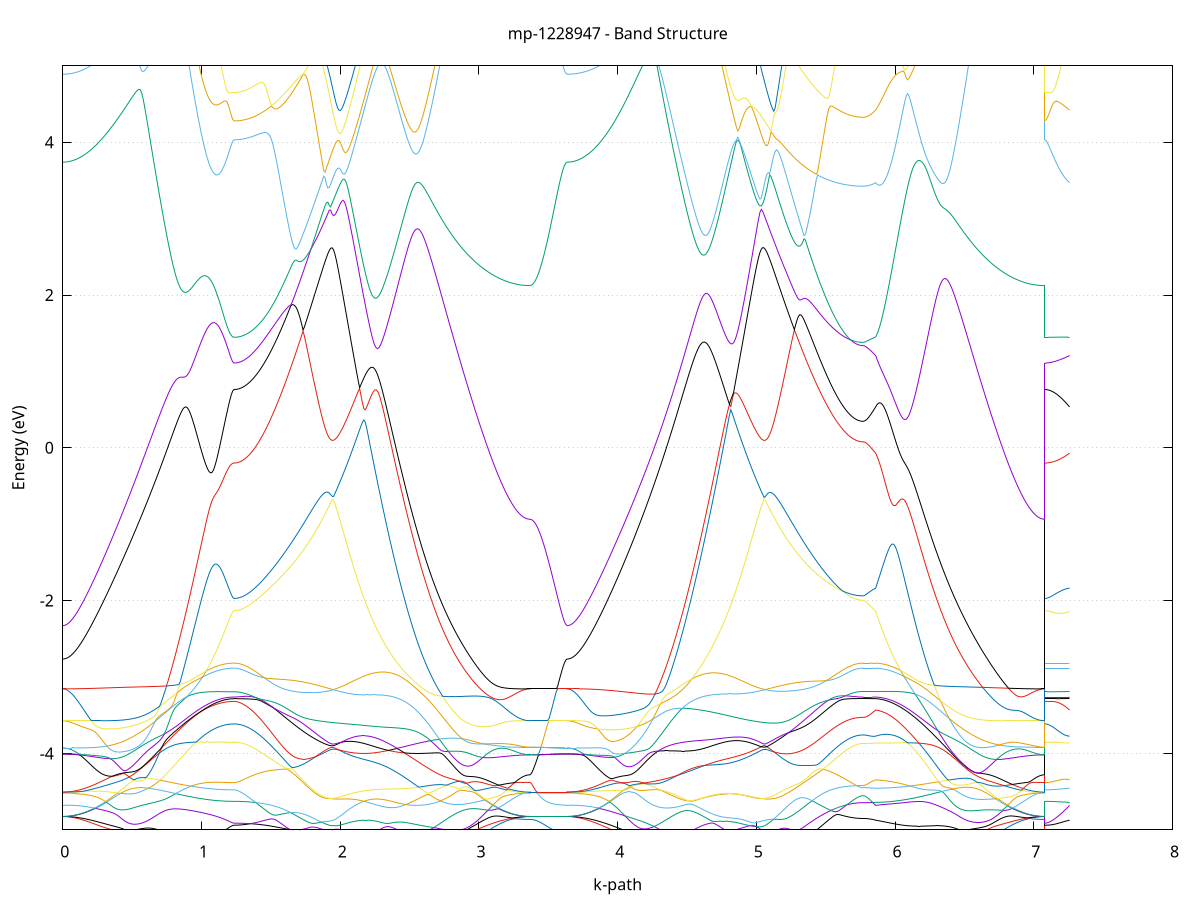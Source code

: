 set title 'mp-1228947 - Band Structure'
set xlabel 'k-path'
set ylabel 'Energy (eV)'
set grid y
set yrange [-5:5]
set terminal png size 800,600
set output 'mp-1228947_bands_gnuplot.png'
plot '-' using 1:2 with lines notitle, '-' using 1:2 with lines notitle, '-' using 1:2 with lines notitle, '-' using 1:2 with lines notitle, '-' using 1:2 with lines notitle, '-' using 1:2 with lines notitle, '-' using 1:2 with lines notitle, '-' using 1:2 with lines notitle, '-' using 1:2 with lines notitle, '-' using 1:2 with lines notitle, '-' using 1:2 with lines notitle, '-' using 1:2 with lines notitle, '-' using 1:2 with lines notitle, '-' using 1:2 with lines notitle, '-' using 1:2 with lines notitle, '-' using 1:2 with lines notitle, '-' using 1:2 with lines notitle, '-' using 1:2 with lines notitle, '-' using 1:2 with lines notitle, '-' using 1:2 with lines notitle, '-' using 1:2 with lines notitle, '-' using 1:2 with lines notitle, '-' using 1:2 with lines notitle, '-' using 1:2 with lines notitle, '-' using 1:2 with lines notitle, '-' using 1:2 with lines notitle, '-' using 1:2 with lines notitle, '-' using 1:2 with lines notitle, '-' using 1:2 with lines notitle, '-' using 1:2 with lines notitle, '-' using 1:2 with lines notitle, '-' using 1:2 with lines notitle, '-' using 1:2 with lines notitle, '-' using 1:2 with lines notitle, '-' using 1:2 with lines notitle, '-' using 1:2 with lines notitle, '-' using 1:2 with lines notitle, '-' using 1:2 with lines notitle, '-' using 1:2 with lines notitle, '-' using 1:2 with lines notitle, '-' using 1:2 with lines notitle, '-' using 1:2 with lines notitle, '-' using 1:2 with lines notitle, '-' using 1:2 with lines notitle, '-' using 1:2 with lines notitle, '-' using 1:2 with lines notitle, '-' using 1:2 with lines notitle, '-' using 1:2 with lines notitle
0.000000 -9.343508
0.009957 -9.343208
0.019914 -9.342108
0.029872 -9.340308
0.039829 -9.337808
0.049786 -9.334608
0.059743 -9.330708
0.069701 -9.326108
0.079658 -9.320808
0.089615 -9.314808
0.099572 -9.308108
0.109530 -9.300608
0.119487 -9.292508
0.129444 -9.283708
0.139401 -9.274208
0.149358 -9.263908
0.159316 -9.253008
0.169273 -9.241408
0.179230 -9.229108
0.189187 -9.216108
0.199145 -9.202408
0.209102 -9.188108
0.219059 -9.173008
0.229016 -9.157308
0.238974 -9.140908
0.248931 -9.123908
0.258888 -9.106108
0.268845 -9.087708
0.278803 -9.068708
0.288760 -9.049008
0.298717 -9.028608
0.308674 -9.007608
0.318631 -8.986008
0.328589 -8.963708
0.338546 -8.940808
0.348503 -8.917208
0.358460 -8.893108
0.368418 -8.868308
0.378375 -8.842908
0.388332 -8.816908
0.398289 -8.790408
0.408247 -8.763208
0.418204 -8.735408
0.428161 -8.707108
0.438118 -8.678208
0.448075 -8.648708
0.458033 -8.618708
0.467990 -8.588208
0.477947 -8.557108
0.487904 -8.525508
0.497862 -8.493408
0.507819 -8.460708
0.517776 -8.427608
0.527733 -8.394008
0.537691 -8.359908
0.547648 -8.325408
0.557605 -8.290508
0.567562 -8.255008
0.577520 -8.219208
0.587477 -8.183008
0.597434 -8.146408
0.607391 -8.109408
0.617348 -8.072108
0.627306 -8.034408
0.637263 -7.996508
0.647220 -7.958208
0.657177 -7.919608
0.667135 -7.880808
0.677092 -7.841808
0.687049 -7.802508
0.697006 -7.763108
0.706964 -7.723508
0.716921 -7.683808
0.726878 -7.644008
0.736835 -7.604208
0.746792 -7.564208
0.756750 -7.524308
0.766707 -7.484508
0.776664 -7.444708
0.786621 -7.405008
0.796579 -7.365408
0.806536 -7.326108
0.816493 -7.287008
0.826450 -7.248208
0.836408 -7.209708
0.846365 -7.171508
0.856322 -7.133908
0.866279 -7.096708
0.876237 -7.060008
0.886194 -7.023908
0.896151 -6.988408
0.906108 -6.953708
0.916065 -6.919608
0.926023 -6.886408
0.935980 -6.854008
0.945937 -6.822508
0.955894 -6.792008
0.965852 -6.762408
0.975809 -6.733808
0.985766 -6.706308
0.995723 -6.679908
1.005681 -6.654508
1.015638 -6.630308
1.025595 -6.607108
1.035552 -6.585108
1.045509 -6.564308
1.055467 -6.544508
1.065424 -6.525908
1.075381 -6.508308
1.085338 -6.491808
1.095296 -6.476408
1.105253 -6.462108
1.115210 -6.448708
1.125167 -6.436408
1.135125 -6.425108
1.145082 -6.414708
1.155039 -6.405408
1.164996 -6.397108
1.174954 -6.389808
1.184911 -6.383508
1.194868 -6.378308
1.204825 -6.374308
1.214782 -6.371308
1.224740 -6.369508
1.234697 -6.368908
1.234697 -6.368908
1.244643 -6.368708
1.254588 -6.368008
1.264534 -6.366808
1.274480 -6.365108
1.284426 -6.362908
1.294372 -6.360208
1.304317 -6.357108
1.314263 -6.353508
1.324209 -6.349408
1.334155 -6.344908
1.344100 -6.339908
1.354046 -6.334508
1.363992 -6.328608
1.373938 -6.322308
1.383883 -6.315608
1.393829 -6.308508
1.403775 -6.300908
1.413721 -6.293008
1.423667 -6.284608
1.433612 -6.275908
1.443558 -6.266808
1.453504 -6.257408
1.463450 -6.247608
1.473395 -6.237408
1.483341 -6.227008
1.493287 -6.216208
1.503233 -6.205208
1.513178 -6.193808
1.523124 -6.182208
1.533070 -6.170308
1.543016 -6.158208
1.552962 -6.145808
1.562907 -6.133208
1.572853 -6.120408
1.582799 -6.107408
1.592745 -6.094208
1.602690 -6.080808
1.612636 -6.067308
1.622582 -6.053608
1.632528 -6.039808
1.642473 -6.025808
1.652419 -6.011808
1.662365 -5.997608
1.672311 -5.983408
1.682257 -5.969108
1.692202 -5.954808
1.702148 -5.940508
1.712094 -5.926108
1.722040 -5.911708
1.731985 -5.897408
1.741931 -5.883208
1.751877 -5.869008
1.761823 -5.854908
1.771768 -5.841008
1.781714 -5.827308
1.791660 -5.813908
1.801606 -5.800808
1.811551 -5.788108
1.821497 -5.775808
1.831443 -5.764208
1.841389 -5.753208
1.851335 -5.743108
1.861280 -5.734008
1.871226 -5.726008
1.881172 -5.719408
1.891118 -5.714408
1.901063 -5.710908
1.911009 -5.709108
1.920955 -5.709008
1.930901 -5.710608
1.940846 -5.713708
1.950792 -5.718208
1.960738 -5.724008
1.960738 -5.724008
1.970716 -5.730808
1.980694 -5.738608
1.990671 -5.747308
2.000649 -5.756708
2.010627 -5.766708
2.020605 -5.777408
2.030583 -5.788508
2.040561 -5.800208
2.050538 -5.812308
2.060516 -5.824908
2.070494 -5.837908
2.080472 -5.851408
2.090450 -5.865308
2.100428 -5.879708
2.110405 -5.894608
2.120383 -5.910108
2.130361 -5.926008
2.140339 -5.942608
2.150317 -5.959708
2.160294 -5.977508
2.170272 -5.995908
2.180250 -6.015108
2.190228 -6.034908
2.200206 -6.055608
2.210184 -6.077008
2.220161 -6.099208
2.230139 -6.122208
2.240117 -6.146108
2.250095 -6.170908
2.260073 -6.196508
2.270051 -6.222908
2.280028 -6.250308
2.290006 -6.278508
2.299984 -6.307608
2.309962 -6.337508
2.319940 -6.368308
2.329917 -6.399908
2.339895 -6.432308
2.349873 -6.465508
2.359851 -6.499408
2.369829 -6.534008
2.379807 -6.569408
2.389784 -6.605408
2.399762 -6.642008
2.409740 -6.679208
2.419718 -6.717008
2.429696 -6.755308
2.439674 -6.794108
2.449651 -6.833308
2.459629 -6.873008
2.469607 -6.913008
2.479585 -6.953308
2.489563 -6.994008
2.499540 -7.034908
2.509518 -7.076108
2.519496 -7.117408
2.529474 -7.158908
2.539452 -7.200608
2.549430 -7.242308
2.559407 -7.284108
2.569385 -7.325908
2.579363 -7.367708
2.589341 -7.409508
2.599319 -7.451308
2.609297 -7.493008
2.619274 -7.534508
2.629252 -7.575908
2.639230 -7.617208
2.649208 -7.658308
2.659186 -7.699208
2.669163 -7.739908
2.679141 -7.780308
2.689119 -7.820508
2.699097 -7.860308
2.709075 -7.899908
2.719053 -7.939208
2.729030 -7.978108
2.739008 -8.016708
2.748986 -8.054908
2.758964 -8.092808
2.768942 -8.130208
2.778920 -8.167208
2.788897 -8.203808
2.798875 -8.240008
2.808853 -8.275708
2.818831 -8.311008
2.828809 -8.345808
2.838786 -8.380108
2.848764 -8.413908
2.858742 -8.447308
2.868720 -8.480108
2.878698 -8.512408
2.888676 -8.544108
2.898653 -8.575408
2.908631 -8.606008
2.918609 -8.636208
2.928587 -8.665708
2.938565 -8.694708
2.948543 -8.723208
2.958520 -8.751008
2.968498 -8.778208
2.978476 -8.804908
2.988454 -8.830908
2.998432 -8.856408
3.008409 -8.881208
3.018387 -8.905408
3.028365 -8.929008
3.038343 -8.951908
3.048321 -8.974308
3.058299 -8.995908
3.068276 -9.017008
3.078254 -9.037308
3.088232 -9.057108
3.098210 -9.076108
3.108188 -9.094608
3.118166 -9.112308
3.128143 -9.129408
3.138121 -9.145808
3.148099 -9.161508
3.158077 -9.176608
3.168055 -9.190908
3.178032 -9.204608
3.188010 -9.217608
3.197988 -9.230008
3.207966 -9.241608
3.217944 -9.252508
3.227922 -9.262708
3.237899 -9.272308
3.247877 -9.281108
3.257855 -9.289308
3.267833 -9.296708
3.277811 -9.303408
3.287789 -9.309408
3.297766 -9.314808
3.307744 -9.319408
3.317722 -9.323308
3.327700 -9.326508
3.337678 -9.329008
3.347656 -9.330708
3.357633 -9.331808
3.367611 -9.332208
3.367611 -9.332208
3.377571 -9.332208
3.387531 -9.332308
3.397492 -9.332508
3.407452 -9.332808
3.417412 -9.333108
3.427372 -9.333508
3.437332 -9.334008
3.447292 -9.334508
3.457253 -9.335008
3.467213 -9.335608
3.477173 -9.336308
3.487133 -9.336908
3.497093 -9.337608
3.507053 -9.338208
3.517013 -9.338908
3.526974 -9.339508
3.536934 -9.340108
3.546894 -9.340708
3.556854 -9.341308
3.566814 -9.341808
3.576774 -9.342208
3.586734 -9.342608
3.596695 -9.342908
3.606655 -9.343208
3.616615 -9.343408
3.626575 -9.343508
3.636535 -9.343508
3.636535 -9.343508
3.646532 -9.343208
3.656528 -9.342108
3.666524 -9.340308
3.676521 -9.337808
3.686517 -9.334508
3.696513 -9.330608
3.706510 -9.325908
3.716506 -9.320508
3.726502 -9.314408
3.736499 -9.307608
3.746495 -9.300108
3.756491 -9.291908
3.766488 -9.282908
3.776484 -9.273308
3.786480 -9.262908
3.796477 -9.251908
3.806473 -9.240108
3.816470 -9.227708
3.826466 -9.214508
3.836462 -9.200608
3.846459 -9.186108
3.856455 -9.170908
3.866451 -9.155008
3.876448 -9.138408
3.886444 -9.121108
3.896440 -9.103108
3.906437 -9.084508
3.916433 -9.065208
3.926429 -9.045308
3.936426 -9.024708
3.946422 -9.003408
3.956418 -8.981508
3.966415 -8.958908
3.976411 -8.935708
3.986407 -8.911808
3.996404 -8.887408
4.006400 -8.862308
4.016396 -8.836508
4.026393 -8.810208
4.036389 -8.783308
4.046385 -8.755708
4.056382 -8.727608
4.066378 -8.698808
4.076375 -8.669508
4.086371 -8.639608
4.096367 -8.609208
4.106364 -8.578208
4.116360 -8.546608
4.126356 -8.514508
4.136353 -8.481908
4.146349 -8.448808
4.156345 -8.415108
4.166342 -8.380908
4.176338 -8.346308
4.186334 -8.311108
4.196331 -8.275508
4.206327 -8.239408
4.216323 -8.202908
4.226320 -8.166008
4.236316 -8.128608
4.246312 -8.090808
4.256309 -8.052708
4.266305 -8.014108
4.276301 -7.975208
4.286298 -7.936008
4.296294 -7.896408
4.306290 -7.856508
4.316287 -7.816308
4.326283 -7.775908
4.336280 -7.735208
4.346276 -7.694208
4.356272 -7.653108
4.366269 -7.611808
4.376265 -7.570308
4.386261 -7.528708
4.396258 -7.486908
4.406254 -7.445108
4.416250 -7.403308
4.426247 -7.361408
4.436243 -7.319508
4.446239 -7.277708
4.456236 -7.235908
4.466232 -7.194208
4.476228 -7.152708
4.486225 -7.111308
4.496221 -7.070108
4.506217 -7.029208
4.516214 -6.988608
4.526210 -6.948208
4.536206 -6.908308
4.546203 -6.868708
4.556199 -6.829508
4.566196 -6.790808
4.576192 -6.752608
4.586188 -6.714908
4.596185 -6.677808
4.606181 -6.641308
4.616177 -6.605408
4.626174 -6.570108
4.636170 -6.535508
4.646166 -6.501608
4.656163 -6.468408
4.666159 -6.435908
4.676155 -6.404108
4.686152 -6.373108
4.696148 -6.342808
4.706144 -6.313208
4.716141 -6.284308
4.726137 -6.256108
4.736133 -6.228608
4.746130 -6.201808
4.756126 -6.175608
4.766122 -6.150108
4.776119 -6.125308
4.786115 -6.101008
4.796112 -6.077208
4.806108 -6.054108
4.816104 -6.031408
4.826101 -6.009308
4.836097 -5.987708
4.846093 -5.966508
4.856090 -5.945808
4.866086 -5.925608
4.876082 -5.905808
4.886079 -5.886508
4.896075 -5.867708
4.906071 -5.849408
4.916068 -5.831708
4.926064 -5.814508
4.936060 -5.798108
4.946057 -5.782408
4.956053 -5.767808
4.966049 -5.754308
4.976046 -5.742108
4.986042 -5.731608
4.996038 -5.723008
5.006035 -5.716408
5.016031 -5.711908
5.026028 -5.709708
5.036024 -5.709508
5.046020 -5.711308
5.056017 -5.714708
5.066013 -5.719508
5.066013 -5.719508
5.075920 -5.725608
5.085828 -5.732608
5.095736 -5.740508
5.105643 -5.749208
5.115551 -5.758508
5.125458 -5.768308
5.135366 -5.778508
5.145273 -5.789208
5.155181 -5.800208
5.165088 -5.811408
5.174996 -5.822908
5.184904 -5.834608
5.194811 -5.846408
5.204719 -5.858408
5.214626 -5.870508
5.224534 -5.882708
5.234441 -5.895008
5.244349 -5.907208
5.254256 -5.919608
5.264164 -5.931908
5.274072 -5.944208
5.283979 -5.956608
5.293887 -5.968908
5.303794 -5.981108
5.313702 -5.993308
5.323609 -6.005408
5.333517 -6.017508
5.343425 -6.029408
5.353332 -6.041308
5.363240 -6.053108
5.373147 -6.064808
5.383055 -6.076308
5.392962 -6.087708
5.402870 -6.099008
5.412777 -6.110108
5.422685 -6.121108
5.432593 -6.131908
5.442500 -6.142608
5.452408 -6.153108
5.462315 -6.163308
5.472223 -6.173408
5.482130 -6.183308
5.492038 -6.193008
5.501945 -6.202408
5.511853 -6.211708
5.521761 -6.220608
5.531668 -6.229408
5.541576 -6.237808
5.551483 -6.246008
5.561391 -6.254008
5.571298 -6.261608
5.581206 -6.268908
5.591113 -6.276008
5.601021 -6.282708
5.610929 -6.289108
5.620836 -6.295108
5.630744 -6.300808
5.640651 -6.306208
5.650559 -6.311208
5.660466 -6.315808
5.670374 -6.320108
5.680281 -6.323908
5.690189 -6.327408
5.700097 -6.330508
5.710004 -6.333208
5.719912 -6.335508
5.729819 -6.337308
5.739727 -6.338808
5.749634 -6.339808
5.759542 -6.340508
5.769449 -6.340708
5.769449 -6.340708
5.778508 -6.340908
5.787567 -6.341408
5.796625 -6.342308
5.805684 -6.343408
5.814743 -6.344908
5.823801 -6.346608
5.832860 -6.348508
5.841919 -6.350508
5.850977 -6.352708
5.860036 -6.355008
5.860036 -6.355008
5.870023 -6.359808
5.880009 -6.365608
5.889996 -6.372208
5.899983 -6.379708
5.909970 -6.388008
5.919957 -6.397208
5.929943 -6.407108
5.939930 -6.417908
5.949917 -6.429508
5.959904 -6.442008
5.969890 -6.455508
5.979877 -6.469808
5.989864 -6.485108
5.999851 -6.501508
6.009838 -6.518808
6.019824 -6.537208
6.029811 -6.556708
6.039798 -6.577308
6.049785 -6.599008
6.059772 -6.621808
6.069758 -6.645708
6.079745 -6.670808
6.089732 -6.696908
6.099719 -6.724208
6.109705 -6.752408
6.119692 -6.781708
6.129679 -6.812008
6.139666 -6.843308
6.149653 -6.875408
6.159639 -6.908408
6.169626 -6.942208
6.179613 -6.976708
6.189600 -7.012008
6.199587 -7.047908
6.209573 -7.084408
6.219560 -7.121408
6.229547 -7.158908
6.239534 -7.196908
6.249520 -7.235208
6.259507 -7.273908
6.269494 -7.312908
6.279481 -7.352108
6.289468 -7.391608
6.299454 -7.431208
6.309441 -7.470908
6.319428 -7.510708
6.329415 -7.550508
6.339402 -7.590408
6.349388 -7.630208
6.359375 -7.670008
6.369362 -7.709608
6.379349 -7.749208
6.389336 -7.788608
6.399322 -7.827808
6.409309 -7.866908
6.419296 -7.905708
6.429283 -7.944208
6.439269 -7.982508
6.449256 -8.020508
6.459243 -8.058208
6.469230 -8.095608
6.479217 -8.132608
6.489203 -8.169208
6.499190 -8.205508
6.509177 -8.241308
6.519164 -8.276808
6.529151 -8.311808
6.539137 -8.346408
6.549124 -8.380508
6.559111 -8.414208
6.569098 -8.447308
6.579084 -8.480008
6.589071 -8.512208
6.599058 -8.543908
6.609045 -8.575008
6.619032 -8.605608
6.629018 -8.635708
6.639005 -8.665208
6.648992 -8.694208
6.658979 -8.722608
6.668966 -8.750408
6.678952 -8.777608
6.688939 -8.804308
6.698926 -8.830308
6.708913 -8.855808
6.718899 -8.880608
6.728886 -8.904808
6.738873 -8.928408
6.748860 -8.951408
6.758847 -8.973708
6.768833 -8.995408
6.778820 -9.016508
6.788807 -9.036908
6.798794 -9.056608
6.808781 -9.075708
6.818767 -9.094208
6.828754 -9.111908
6.838741 -9.129008
6.848728 -9.145508
6.858714 -9.161208
6.868701 -9.176308
6.878688 -9.190708
6.888675 -9.204408
6.898662 -9.217408
6.908648 -9.229808
6.918635 -9.241408
6.928622 -9.252408
6.938609 -9.262608
6.948596 -9.272208
6.958582 -9.281008
6.968569 -9.289208
6.978556 -9.296608
6.988543 -9.303408
6.998529 -9.309408
7.008516 -9.314708
7.018503 -9.319408
7.028490 -9.323308
7.038477 -9.326508
7.048463 -9.329008
7.058450 -9.330708
7.068437 -9.331808
7.078424 -9.332208
7.078424 -6.368908
7.088410 -6.368908
7.098397 -6.368808
7.108383 -6.368608
7.118370 -6.368408
7.128356 -6.368108
7.138343 -6.367708
7.148329 -6.367208
7.158316 -6.366608
7.168302 -6.365908
7.178289 -6.365108
7.188275 -6.364208
7.198262 -6.363108
7.208248 -6.362008
7.218235 -6.360808
7.228221 -6.359408
7.238208 -6.358008
7.248194 -6.356508
7.258181 -6.355008
e
0.000000 -6.820508
0.009957 -6.820108
0.019914 -6.819008
0.029872 -6.817108
0.039829 -6.814508
0.049786 -6.811108
0.059743 -6.807008
0.069701 -6.802108
0.079658 -6.796508
0.089615 -6.790208
0.099572 -6.783108
0.109530 -6.775308
0.119487 -6.766708
0.129444 -6.757408
0.139401 -6.747408
0.149358 -6.736708
0.159316 -6.725308
0.169273 -6.713108
0.179230 -6.700308
0.189187 -6.686808
0.199145 -6.672708
0.209102 -6.657808
0.219059 -6.642408
0.229016 -6.626308
0.238974 -6.609608
0.248931 -6.592408
0.258888 -6.574508
0.268845 -6.556208
0.278803 -6.537308
0.288760 -6.518008
0.298717 -6.498208
0.308674 -6.478008
0.318631 -6.457508
0.328589 -6.436608
0.338546 -6.415408
0.348503 -6.394008
0.358460 -6.372508
0.368418 -6.350708
0.378375 -6.329008
0.388332 -6.307208
0.398289 -6.285408
0.408247 -6.263808
0.418204 -6.242408
0.428161 -6.221208
0.438118 -6.200408
0.448075 -6.180008
0.458033 -6.160108
0.467990 -6.140708
0.477947 -6.122008
0.487904 -6.103908
0.497862 -6.086608
0.507819 -6.070208
0.517776 -6.054608
0.527733 -6.039908
0.537691 -6.026208
0.547648 -6.013508
0.557605 -6.001808
0.567562 -5.991108
0.577520 -5.981408
0.587477 -5.972708
0.597434 -5.965008
0.607391 -5.958308
0.617348 -5.952608
0.627306 -5.947808
0.637263 -5.943908
0.647220 -5.940908
0.657177 -5.938608
0.667135 -5.937208
0.677092 -5.936408
0.687049 -5.936408
0.697006 -5.936908
0.706964 -5.938108
0.716921 -5.939808
0.726878 -5.942008
0.736835 -5.944708
0.746792 -5.947808
0.756750 -5.951308
0.766707 -5.955108
0.776664 -5.959208
0.786621 -5.963708
0.796579 -5.968308
0.806536 -5.973208
0.816493 -5.978308
0.826450 -5.983608
0.836408 -5.989008
0.846365 -5.994508
0.856322 -6.000208
0.866279 -6.005908
0.876237 -6.011608
0.886194 -6.017508
0.896151 -6.023308
0.906108 -6.029208
0.916065 -6.035008
0.926023 -6.040908
0.935980 -6.046708
0.945937 -6.052608
0.955894 -6.058308
0.965852 -6.064008
0.975809 -6.069708
0.985766 -6.075308
0.995723 -6.080908
1.005681 -6.086408
1.015638 -6.091808
1.025595 -6.097208
1.035552 -6.102508
1.045509 -6.107708
1.055467 -6.112908
1.065424 -6.118108
1.075381 -6.123108
1.085338 -6.128208
1.095296 -6.133108
1.105253 -6.138008
1.115210 -6.142808
1.125167 -6.147508
1.135125 -6.152108
1.145082 -6.156408
1.155039 -6.160608
1.164996 -6.164408
1.174954 -6.167908
1.184911 -6.171108
1.194868 -6.173708
1.204825 -6.175908
1.214782 -6.177508
1.224740 -6.178508
1.234697 -6.178808
1.234697 -6.178808
1.244643 -6.178508
1.254588 -6.177708
1.264534 -6.176408
1.274480 -6.174508
1.284426 -6.172108
1.294372 -6.169208
1.304317 -6.165908
1.314263 -6.162108
1.324209 -6.157808
1.334155 -6.153108
1.344100 -6.148008
1.354046 -6.142608
1.363992 -6.136908
1.373938 -6.130908
1.383883 -6.124708
1.393829 -6.118308
1.403775 -6.111708
1.413721 -6.104908
1.423667 -6.098008
1.433612 -6.091008
1.443558 -6.083908
1.453504 -6.076708
1.463450 -6.069308
1.473395 -6.061808
1.483341 -6.054208
1.493287 -6.046408
1.503233 -6.038508
1.513178 -6.030408
1.523124 -6.022108
1.533070 -6.013708
1.543016 -6.005108
1.552962 -5.996308
1.562907 -5.987408
1.572853 -5.978308
1.582799 -5.969008
1.592745 -5.959508
1.602690 -5.949808
1.612636 -5.940008
1.622582 -5.930008
1.632528 -5.919808
1.642473 -5.909408
1.652419 -5.898908
1.662365 -5.888208
1.672311 -5.877308
1.682257 -5.866308
1.692202 -5.855108
1.702148 -5.843808
1.712094 -5.832308
1.722040 -5.820608
1.731985 -5.808908
1.741931 -5.797008
1.751877 -5.784908
1.761823 -5.772808
1.771768 -5.760508
1.781714 -5.748108
1.791660 -5.735608
1.801606 -5.723008
1.811551 -5.710308
1.821497 -5.697608
1.831443 -5.684708
1.841389 -5.671808
1.851335 -5.658908
1.861280 -5.645908
1.871226 -5.632908
1.881172 -5.619808
1.891118 -5.606808
1.901063 -5.593908
1.911009 -5.581008
1.920955 -5.568308
1.930901 -5.555808
1.940846 -5.543608
1.950792 -5.532008
1.960738 -5.521208
1.960738 -5.521208
1.970716 -5.511708
1.980694 -5.504408
1.990671 -5.500108
2.000649 -5.499108
2.010627 -5.500708
2.020605 -5.503908
2.030583 -5.508208
2.040561 -5.513208
2.050538 -5.518708
2.060516 -5.524508
2.070494 -5.530608
2.080472 -5.537008
2.090450 -5.543508
2.100428 -5.550208
2.110405 -5.557008
2.120383 -5.563808
2.130361 -5.570708
2.140339 -5.577508
2.150317 -5.584308
2.160294 -5.590908
2.170272 -5.597508
2.180250 -5.603808
2.190228 -5.610008
2.200206 -5.615908
2.210184 -5.621608
2.220161 -5.627108
2.230139 -5.632308
2.240117 -5.637308
2.250095 -5.642008
2.260073 -5.646408
2.270051 -5.650408
2.280028 -5.654208
2.290006 -5.657708
2.299984 -5.660908
2.309962 -5.663808
2.319940 -5.666408
2.329917 -5.668608
2.339895 -5.670608
2.349873 -5.672208
2.359851 -5.673508
2.369829 -5.674508
2.379807 -5.675208
2.389784 -5.675608
2.399762 -5.675708
2.409740 -5.675508
2.419718 -5.674908
2.429696 -5.674108
2.439674 -5.673008
2.449651 -5.671608
2.459629 -5.670008
2.469607 -5.668108
2.479585 -5.665908
2.489563 -5.663508
2.499540 -5.660908
2.509518 -5.658108
2.519496 -5.655108
2.529474 -5.652008
2.539452 -5.648708
2.549430 -5.645408
2.559407 -5.642008
2.569385 -5.638708
2.579363 -5.635608
2.589341 -5.632708
2.599319 -5.630108
2.609297 -5.628208
2.619274 -5.627008
2.629252 -5.626908
2.639230 -5.628408
2.649208 -5.631808
2.659186 -5.637608
2.669163 -5.646408
2.679141 -5.658608
2.689119 -5.674208
2.699097 -5.693008
2.709075 -5.714908
2.719053 -5.739408
2.729030 -5.765908
2.739008 -5.794208
2.748986 -5.824008
2.758964 -5.854808
2.768942 -5.886508
2.778920 -5.919008
2.788897 -5.952008
2.798875 -5.985508
2.808853 -6.019308
2.818831 -6.053408
2.828809 -6.087608
2.838786 -6.122008
2.848764 -6.156308
2.858742 -6.190708
2.868720 -6.224908
2.878698 -6.259008
2.888676 -6.292908
2.898653 -6.326608
2.908631 -6.360008
2.918609 -6.393108
2.928587 -6.425908
2.938565 -6.458308
2.948543 -6.490208
2.958520 -6.521808
2.968498 -6.552908
2.978476 -6.583408
2.988454 -6.613508
2.998432 -6.643008
3.008409 -6.672008
3.018387 -6.700408
3.028365 -6.728108
3.038343 -6.755308
3.048321 -6.781808
3.058299 -6.807608
3.068276 -6.832708
3.078254 -6.857208
3.088232 -6.880908
3.098210 -6.904008
3.108188 -6.926308
3.118166 -6.947808
3.128143 -6.968608
3.138121 -6.988608
3.148099 -7.007808
3.158077 -7.026308
3.168055 -7.043908
3.178032 -7.060708
3.188010 -7.076808
3.197988 -7.091908
3.207966 -7.106308
3.217944 -7.119808
3.227922 -7.132508
3.237899 -7.144308
3.247877 -7.155308
3.257855 -7.165408
3.267833 -7.174608
3.277811 -7.183008
3.287789 -7.190508
3.297766 -7.197108
3.307744 -7.202908
3.317722 -7.207808
3.327700 -7.211708
3.337678 -7.214908
3.347656 -7.217108
3.357633 -7.218408
3.367611 -7.218808
3.367611 -7.218808
3.377571 -7.218208
3.387531 -7.216108
3.397492 -7.212708
3.407452 -7.208008
3.417412 -7.201908
3.427372 -7.194508
3.437332 -7.185808
3.447292 -7.175808
3.457253 -7.164508
3.467213 -7.152008
3.477173 -7.138308
3.487133 -7.123408
3.497093 -7.107308
3.507053 -7.090208
3.517013 -7.071908
3.526974 -7.052708
3.536934 -7.032508
3.546894 -7.011308
3.556854 -6.989308
3.566814 -6.966608
3.576774 -6.943208
3.586734 -6.919308
3.596695 -6.895108
3.606655 -6.871108
3.616615 -6.848208
3.626575 -6.829008
3.636535 -6.820508
3.636535 -6.820508
3.646532 -6.820008
3.656528 -6.818708
3.666524 -6.816608
3.676521 -6.813608
3.686517 -6.809708
3.696513 -6.805008
3.706510 -6.799408
3.716506 -6.793008
3.726502 -6.785808
3.736499 -6.777708
3.746495 -6.768708
3.756491 -6.759008
3.766488 -6.748408
3.776484 -6.737008
3.786480 -6.724708
3.796477 -6.711708
3.806473 -6.697908
3.816470 -6.683408
3.826466 -6.668008
3.836462 -6.651908
3.846459 -6.635008
3.856455 -6.617408
3.866451 -6.599108
3.876448 -6.580008
3.886444 -6.560308
3.896440 -6.539908
3.906437 -6.518808
3.916433 -6.497108
3.926429 -6.474808
3.936426 -6.451908
3.946422 -6.428308
3.956418 -6.404308
3.966415 -6.379608
3.976411 -6.354508
3.986407 -6.328908
3.996404 -6.302808
4.006400 -6.276308
4.016396 -6.249408
4.026393 -6.222208
4.036389 -6.194608
4.046385 -6.166708
4.056382 -6.139908
4.066378 -6.116608
4.076375 -6.093408
4.086371 -6.070308
4.096367 -6.047408
4.106364 -6.024708
4.116360 -6.002208
4.126356 -5.980108
4.136353 -5.958308
4.146349 -5.936908
4.156345 -5.915908
4.166342 -5.895508
4.176338 -5.875508
4.186334 -5.856208
4.196331 -5.837408
4.206327 -5.819308
4.216323 -5.801808
4.226320 -5.785008
4.236316 -5.768808
4.246312 -5.753408
4.256309 -5.738608
4.266305 -5.724508
4.276301 -5.711108
4.286298 -5.698308
4.296294 -5.686108
4.306290 -5.674608
4.316287 -5.663608
4.326283 -5.653308
4.336280 -5.643408
4.346276 -5.634008
4.356272 -5.625108
4.366269 -5.616608
4.376265 -5.608408
4.386261 -5.600608
4.396258 -5.593208
4.406254 -5.586008
4.416250 -5.579108
4.426247 -5.572408
4.436243 -5.565908
4.446239 -5.559608
4.456236 -5.563008
4.466232 -5.573108
4.476228 -5.582908
4.486225 -5.592308
4.496221 -5.601408
4.506217 -5.610108
4.516214 -5.618508
4.526210 -5.626508
4.536206 -5.634108
4.546203 -5.641408
4.556199 -5.648308
4.566196 -5.654808
4.576192 -5.661008
4.586188 -5.666708
4.596185 -5.672208
4.606181 -5.677208
4.616177 -5.681808
4.626174 -5.686108
4.636170 -5.690008
4.646166 -5.693508
4.656163 -5.696608
4.666159 -5.699408
4.676155 -5.701808
4.686152 -5.703808
4.696148 -5.705408
4.706144 -5.706708
4.716141 -5.707508
4.726137 -5.708008
4.736133 -5.708208
4.746130 -5.708008
4.756126 -5.707408
4.766122 -5.706408
4.776119 -5.705108
4.786115 -5.703408
4.796112 -5.701408
4.806108 -5.699008
4.816104 -5.696308
4.826101 -5.693208
4.836097 -5.689808
4.846093 -5.686008
4.856090 -5.681908
4.866086 -5.677508
4.876082 -5.672708
4.886079 -5.667608
4.896075 -5.662208
4.906071 -5.656508
4.916068 -5.650408
4.926064 -5.644108
4.936060 -5.637508
4.946057 -5.630508
4.956053 -5.623308
4.966049 -5.615808
4.976046 -5.608008
4.986042 -5.600008
4.996038 -5.591708
5.006035 -5.583208
5.016031 -5.574408
5.026028 -5.565508
5.036024 -5.556308
5.046020 -5.547008
5.056017 -5.537508
5.066013 -5.528008
5.066013 -5.528008
5.075920 -5.518608
5.085828 -5.509408
5.095736 -5.500808
5.105643 -5.494108
5.115551 -5.492808
5.125458 -5.499108
5.135366 -5.509308
5.145273 -5.520808
5.155181 -5.532708
5.165088 -5.544808
5.174996 -5.556908
5.184904 -5.569108
5.194811 -5.581208
5.204719 -5.593208
5.214626 -5.605208
5.224534 -5.617108
5.234441 -5.629008
5.244349 -5.640708
5.254256 -5.652308
5.264164 -5.663808
5.274072 -5.675308
5.283979 -5.686608
5.293887 -5.697708
5.303794 -5.708808
5.313702 -5.719808
5.323609 -5.730608
5.333517 -5.741408
5.343425 -5.752008
5.353332 -5.762608
5.363240 -5.773108
5.373147 -5.783508
5.383055 -5.794008
5.392962 -5.804708
5.402870 -5.815608
5.412777 -5.827008
5.422685 -5.839208
5.432593 -5.852308
5.442500 -5.866308
5.452408 -5.881008
5.462315 -5.896108
5.472223 -5.911308
5.482130 -5.926508
5.492038 -5.941608
5.501945 -5.956408
5.511853 -5.970908
5.521761 -5.985008
5.531668 -5.998708
5.541576 -6.012108
5.551483 -6.025008
5.561391 -6.037408
5.571298 -6.049408
5.581206 -6.060808
5.591113 -6.071808
5.601021 -6.082208
5.610929 -6.092108
5.620836 -6.101408
5.630744 -6.110208
5.640651 -6.118408
5.650559 -6.126008
5.660466 -6.133108
5.670374 -6.139508
5.680281 -6.145408
5.690189 -6.150708
5.700097 -6.155308
5.710004 -6.159408
5.719912 -6.162808
5.729819 -6.165608
5.739727 -6.167808
5.749634 -6.169308
5.759542 -6.170308
5.769449 -6.170608
5.769449 -6.170608
5.778508 -6.170408
5.787567 -6.170008
5.796625 -6.169208
5.805684 -6.168208
5.814743 -6.167008
5.823801 -6.165708
5.832860 -6.164308
5.841919 -6.162908
5.850977 -6.161608
5.860036 -6.160308
5.860036 -6.160308
5.870023 -6.158108
5.880009 -6.155508
5.889996 -6.152708
5.899983 -6.149608
5.909970 -6.146408
5.919957 -6.142908
5.929943 -6.139208
5.939930 -6.135408
5.949917 -6.131408
5.959904 -6.127108
5.969890 -6.122808
5.979877 -6.118208
5.989864 -6.113408
5.999851 -6.108508
6.009838 -6.103408
6.019824 -6.098108
6.029811 -6.092608
6.039798 -6.087008
6.049785 -6.081208
6.059772 -6.075208
6.069758 -6.069008
6.079745 -6.062708
6.089732 -6.056308
6.099719 -6.049708
6.109705 -6.042908
6.119692 -6.036008
6.129679 -6.029008
6.139666 -6.021908
6.149653 -6.014708
6.159639 -6.007308
6.169626 -5.999908
6.179613 -5.992508
6.189600 -5.984908
6.199587 -5.977408
6.209573 -5.969808
6.219560 -5.962308
6.229547 -5.954808
6.239534 -5.947408
6.249520 -5.940108
6.259507 -5.933008
6.269494 -5.926108
6.279481 -5.919408
6.289468 -5.913108
6.299454 -5.907108
6.309441 -5.901708
6.319428 -5.896908
6.329415 -5.892808
6.339402 -5.889508
6.349388 -5.887208
6.359375 -5.886108
6.369362 -5.886308
6.379349 -5.887908
6.389336 -5.891108
6.399322 -5.895908
6.409309 -5.902508
6.419296 -5.911008
6.429283 -5.921308
6.439269 -5.933408
6.449256 -5.947408
6.459243 -5.963108
6.469230 -5.980508
6.479217 -5.999508
6.489203 -6.020108
6.499190 -6.042108
6.509177 -6.065408
6.519164 -6.090008
6.529151 -6.115608
6.539137 -6.142208
6.549124 -6.169708
6.559111 -6.197908
6.569098 -6.226708
6.579084 -6.256108
6.589071 -6.285908
6.599058 -6.316008
6.609045 -6.346408
6.619032 -6.376908
6.629018 -6.407408
6.639005 -6.438008
6.648992 -6.468508
6.658979 -6.498808
6.668966 -6.528908
6.678952 -6.558708
6.688939 -6.588308
6.698926 -6.617408
6.708913 -6.646208
6.718899 -6.674508
6.728886 -6.702308
6.738873 -6.729608
6.748860 -6.756408
6.758847 -6.782608
6.768833 -6.808208
6.778820 -6.833108
6.788807 -6.857408
6.798794 -6.881008
6.808781 -6.904008
6.818767 -6.926208
6.828754 -6.947708
6.838741 -6.968408
6.848728 -6.988408
6.858714 -7.007608
6.868701 -7.026008
6.878688 -7.043708
6.888675 -7.060508
6.898662 -7.076508
6.908648 -7.091708
6.918635 -7.106108
6.928622 -7.119708
6.938609 -7.132308
6.948596 -7.144208
6.958582 -7.155208
6.968569 -7.165308
6.978556 -7.174608
6.988543 -7.182908
6.998529 -7.190508
7.008516 -7.197108
7.018503 -7.202908
7.028490 -7.207708
7.038477 -7.211708
7.048463 -7.214808
7.058450 -7.217108
7.068437 -7.218408
7.078424 -7.218808
7.078424 -6.178808
7.088410 -6.178608
7.098397 -6.178008
7.108383 -6.177108
7.118370 -6.175808
7.128356 -6.174308
7.138343 -6.172508
7.148329 -6.170608
7.158316 -6.168608
7.168302 -6.166508
7.178289 -6.164608
7.188275 -6.162908
7.198262 -6.161508
7.208248 -6.160408
7.218235 -6.159608
7.228221 -6.159308
7.238208 -6.159308
7.248194 -6.159708
7.258181 -6.160308
e
0.000000 -6.741008
0.009957 -6.740608
0.019914 -6.739308
0.029872 -6.737108
0.039829 -6.734008
0.049786 -6.730008
0.059743 -6.725208
0.069701 -6.719508
0.079658 -6.712908
0.089615 -6.705508
0.099572 -6.697208
0.109530 -6.688108
0.119487 -6.678208
0.129444 -6.667408
0.139401 -6.655908
0.149358 -6.643508
0.159316 -6.630408
0.169273 -6.616408
0.179230 -6.601808
0.189187 -6.586408
0.199145 -6.570208
0.209102 -6.553408
0.219059 -6.535908
0.229016 -6.517708
0.238974 -6.498808
0.248931 -6.479308
0.258888 -6.459308
0.268845 -6.438608
0.278803 -6.417408
0.288760 -6.395708
0.298717 -6.373408
0.308674 -6.350708
0.318631 -6.327608
0.328589 -6.304108
0.338546 -6.280308
0.348503 -6.256208
0.358460 -6.231808
0.368418 -6.207208
0.378375 -6.182408
0.388332 -6.157608
0.398289 -6.132808
0.408247 -6.108008
0.418204 -6.083308
0.428161 -6.058808
0.438118 -6.034608
0.448075 -6.010708
0.458033 -5.987308
0.467990 -5.964508
0.477947 -5.942308
0.487904 -5.920808
0.497862 -5.900208
0.507819 -5.880408
0.517776 -5.861708
0.527733 -5.844108
0.537691 -5.827608
0.547648 -5.812308
0.557605 -5.798408
0.567562 -5.785708
0.577520 -5.774408
0.587477 -5.764408
0.597434 -5.755908
0.607391 -5.748908
0.617348 -5.743308
0.627306 -5.739408
0.637263 -5.737008
0.647220 -5.736408
0.657177 -5.737308
0.667135 -5.739708
0.677092 -5.743308
0.687049 -5.747908
0.697006 -5.753208
0.706964 -5.759108
0.716921 -5.765508
0.726878 -5.772308
0.736835 -5.779408
0.746792 -5.786708
0.756750 -5.794208
0.766707 -5.801808
0.776664 -5.809608
0.786621 -5.817508
0.796579 -5.825508
0.806536 -5.833508
0.816493 -5.841608
0.826450 -5.849808
0.836408 -5.858008
0.846365 -5.866208
0.856322 -5.874508
0.866279 -5.882908
0.876237 -5.891408
0.886194 -5.899908
0.896151 -5.908508
0.906108 -5.917108
0.916065 -5.925908
0.926023 -5.934808
0.935980 -5.943708
0.945937 -5.952608
0.955894 -5.961608
0.965852 -5.970608
0.975809 -5.979508
0.985766 -5.988408
0.995723 -5.997108
1.005681 -6.005708
1.015638 -6.014108
1.025595 -6.022308
1.035552 -6.030208
1.045509 -6.037808
1.055467 -6.045208
1.065424 -6.052208
1.075381 -6.058808
1.085338 -6.065108
1.095296 -6.070908
1.105253 -6.076408
1.115210 -6.081408
1.125167 -6.086008
1.135125 -6.090208
1.145082 -6.093908
1.155039 -6.097208
1.164996 -6.100108
1.174954 -6.102608
1.184911 -6.104708
1.194868 -6.106408
1.204825 -6.107708
1.214782 -6.108708
1.224740 -6.109208
1.234697 -6.109408
1.234697 -6.109408
1.244643 -6.109208
1.254588 -6.108608
1.264534 -6.107608
1.274480 -6.106208
1.284426 -6.104408
1.294372 -6.102108
1.304317 -6.099408
1.314263 -6.096308
1.324209 -6.092608
1.334155 -6.088508
1.344100 -6.083808
1.354046 -6.078608
1.363992 -6.072808
1.373938 -6.066408
1.383883 -6.059408
1.393829 -6.051708
1.403775 -6.043308
1.413721 -6.034208
1.423667 -6.024508
1.433612 -6.014008
1.443558 -6.002808
1.453504 -5.990908
1.463450 -5.978408
1.473395 -5.965308
1.483341 -5.951508
1.493287 -5.937208
1.503233 -5.922208
1.513178 -5.906808
1.523124 -5.890808
1.533070 -5.874308
1.543016 -5.857308
1.552962 -5.839908
1.562907 -5.822108
1.572853 -5.803808
1.582799 -5.785208
1.592745 -5.766208
1.602690 -5.746808
1.612636 -5.727208
1.622582 -5.707308
1.632528 -5.687208
1.642473 -5.666808
1.652419 -5.646308
1.662365 -5.625608
1.672311 -5.604908
1.682257 -5.584208
1.692202 -5.563608
1.702148 -5.543108
1.712094 -5.523008
1.722040 -5.503308
1.731985 -5.484408
1.741931 -5.466608
1.751877 -5.455808
1.761823 -5.452508
1.771768 -5.450508
1.781714 -5.449908
1.791660 -5.450408
1.801606 -5.451808
1.811551 -5.453908
1.821497 -5.456508
1.831443 -5.459408
1.841389 -5.462408
1.851335 -5.465208
1.861280 -5.467508
1.871226 -5.469308
1.881172 -5.470108
1.891118 -5.469808
1.901063 -5.468308
1.911009 -5.465508
1.920955 -5.461208
1.930901 -5.455608
1.940846 -5.448808
1.950792 -5.446808
1.960738 -5.450208
1.960738 -5.450208
1.970716 -5.452808
1.980694 -5.453908
1.990671 -5.453108
2.000649 -5.450708
2.010627 -5.448208
2.020605 -5.447508
2.030583 -5.449308
2.040561 -5.453108
2.050538 -5.458308
2.060516 -5.464008
2.070494 -5.470008
2.080472 -5.475808
2.090450 -5.481408
2.100428 -5.486708
2.110405 -5.491708
2.120383 -5.496208
2.130361 -5.500408
2.140339 -5.504208
2.150317 -5.507608
2.160294 -5.510608
2.170272 -5.513308
2.180250 -5.515708
2.190228 -5.517708
2.200206 -5.519308
2.210184 -5.520708
2.220161 -5.521708
2.230139 -5.524408
2.240117 -5.532408
2.250095 -5.539908
2.260073 -5.546808
2.270051 -5.553308
2.280028 -5.559208
2.290006 -5.564608
2.299984 -5.569508
2.309962 -5.573908
2.319940 -5.577708
2.329917 -5.581008
2.339895 -5.583808
2.349873 -5.586108
2.359851 -5.587908
2.369829 -5.589108
2.379807 -5.589908
2.389784 -5.590208
2.399762 -5.590008
2.409740 -5.589308
2.419718 -5.588208
2.429696 -5.586608
2.439674 -5.584508
2.449651 -5.582008
2.459629 -5.579108
2.469607 -5.575708
2.479585 -5.571908
2.489563 -5.567708
2.499540 -5.563108
2.509518 -5.558008
2.519496 -5.552608
2.529474 -5.546808
2.539452 -5.540608
2.549430 -5.534008
2.559407 -5.527108
2.569385 -5.519808
2.579363 -5.512108
2.589341 -5.504108
2.599319 -5.495808
2.609297 -5.487208
2.619274 -5.478208
2.629252 -5.469008
2.639230 -5.459508
2.649208 -5.449808
2.659186 -5.439908
2.669163 -5.429808
2.679141 -5.428608
2.689119 -5.436608
2.699097 -5.442808
2.709075 -5.447508
2.719053 -5.451408
2.729030 -5.455208
2.739008 -5.459508
2.748986 -5.465008
2.758964 -5.472108
2.768942 -5.480708
2.778920 -5.490908
2.788897 -5.502408
2.798875 -5.515008
2.808853 -5.528708
2.818831 -5.543108
2.828809 -5.558208
2.838786 -5.573908
2.848764 -5.590108
2.858742 -5.606808
2.868720 -5.623808
2.878698 -5.641108
2.888676 -5.658808
2.898653 -5.676608
2.908631 -5.694708
2.918609 -5.713008
2.928587 -5.731408
2.938565 -5.749808
2.948543 -5.768408
2.958520 -5.787008
2.968498 -5.805508
2.978476 -5.824108
2.988454 -5.842608
2.998432 -5.861008
3.008409 -5.879308
3.018387 -5.897408
3.028365 -5.915308
3.038343 -5.933108
3.048321 -5.950608
3.058299 -5.967908
3.068276 -5.984908
3.078254 -6.001508
3.088232 -6.017808
3.098210 -6.033808
3.108188 -6.049408
3.118166 -6.064608
3.128143 -6.079308
3.138121 -6.093608
3.148099 -6.107508
3.158077 -6.120808
3.168055 -6.133708
3.178032 -6.146008
3.188010 -6.157808
3.197988 -6.169108
3.207966 -6.179708
3.217944 -6.189808
3.227922 -6.199308
3.237899 -6.208208
3.247877 -6.216508
3.257855 -6.224208
3.267833 -6.231208
3.277811 -6.237608
3.287789 -6.243308
3.297766 -6.248408
3.307744 -6.252808
3.317722 -6.256508
3.327700 -6.259608
3.337678 -6.262008
3.347656 -6.263708
3.357633 -6.264708
3.367611 -6.265008
3.367611 -6.265008
3.377571 -6.265908
3.387531 -6.268708
3.397492 -6.273208
3.407452 -6.279408
3.417412 -6.287408
3.427372 -6.297108
3.437332 -6.308408
3.447292 -6.321408
3.457253 -6.336008
3.467213 -6.352108
3.477173 -6.369708
3.487133 -6.388708
3.497093 -6.409108
3.507053 -6.430808
3.517013 -6.453608
3.526974 -6.477508
3.536934 -6.502308
3.546894 -6.527908
3.556854 -6.554108
3.566814 -6.580708
3.576774 -6.607708
3.586734 -6.634708
3.596695 -6.661508
3.606655 -6.687608
3.616615 -6.712108
3.626575 -6.732208
3.636535 -6.741008
3.636535 -6.741008
3.646532 -6.740608
3.656528 -6.739508
3.666524 -6.737508
3.676521 -6.734708
3.686517 -6.731208
3.696513 -6.726808
3.706510 -6.721708
3.716506 -6.715808
3.726502 -6.709208
3.736499 -6.701708
3.746495 -6.693508
3.756491 -6.684608
3.766488 -6.674908
3.776484 -6.664508
3.786480 -6.653308
3.796477 -6.641508
3.806473 -6.628908
3.816470 -6.615608
3.826466 -6.601708
3.836462 -6.587108
3.846459 -6.571808
3.856455 -6.555908
3.866451 -6.539408
3.876448 -6.522308
3.886444 -6.504608
3.896440 -6.486308
3.906437 -6.467508
3.916433 -6.448208
3.926429 -6.428408
3.936426 -6.408108
3.946422 -6.387308
3.956418 -6.366208
3.966415 -6.344708
3.976411 -6.322808
3.986407 -6.300708
3.996404 -6.278208
4.006400 -6.255508
4.016396 -6.232608
4.026393 -6.209608
4.036389 -6.186408
4.046385 -6.163208
4.056382 -6.138608
4.066378 -6.110208
4.076375 -6.081608
4.086371 -6.052908
4.096367 -6.024108
4.106364 -5.995308
4.116360 -5.966408
4.126356 -5.937508
4.136353 -5.908808
4.146349 -5.880108
4.156345 -5.851708
4.166342 -5.823408
4.176338 -5.795508
4.186334 -5.767908
4.196331 -5.740708
4.206327 -5.714008
4.216323 -5.687808
4.226320 -5.662308
4.236316 -5.637508
4.246312 -5.613508
4.256309 -5.590508
4.266305 -5.568608
4.276301 -5.548108
4.286298 -5.529008
4.296294 -5.511808
4.306290 -5.496608
4.316287 -5.483608
4.326283 -5.473008
4.336280 -5.465108
4.346276 -5.460508
4.356272 -5.460508
4.366269 -5.465808
4.376265 -5.474808
4.386261 -5.485508
4.396258 -5.496908
4.406254 -5.508308
4.416250 -5.519708
4.426247 -5.530908
4.436243 -5.541908
4.446239 -5.552608
4.456236 -5.553508
4.466232 -5.547508
4.476228 -5.541708
4.486225 -5.536108
4.496221 -5.530608
4.506217 -5.525308
4.516214 -5.520208
4.526210 -5.515408
4.536206 -5.510908
4.546203 -5.506808
4.556199 -5.503108
4.566196 -5.499908
4.576192 -5.497308
4.586188 -5.495208
4.596185 -5.493908
4.606181 -5.493208
4.616177 -5.493008
4.626174 -5.493408
4.636170 -5.494208
4.646166 -5.495308
4.656163 -5.496708
4.666159 -5.498208
4.676155 -5.499908
4.686152 -5.501608
4.696148 -5.503408
4.706144 -5.505208
4.716141 -5.506908
4.726137 -5.508608
4.736133 -5.510308
4.746130 -5.511908
4.756126 -5.513508
4.766122 -5.515008
4.776119 -5.516408
4.786115 -5.517808
4.796112 -5.519108
4.806108 -5.520408
4.816104 -5.521708
4.826101 -5.522908
4.836097 -5.524108
4.846093 -5.525308
4.856090 -5.526508
4.866086 -5.527708
4.876082 -5.528908
4.886079 -5.530208
4.896075 -5.531408
4.906071 -5.532608
4.916068 -5.533708
4.926064 -5.534708
4.936060 -5.535608
4.946057 -5.536208
4.956053 -5.536308
4.966049 -5.535908
4.976046 -5.534608
4.986042 -5.532308
4.996038 -5.528808
5.006035 -5.523708
5.016031 -5.517108
5.026028 -5.508908
5.036024 -5.499208
5.046020 -5.488208
5.056017 -5.476308
5.066013 -5.463808
5.066013 -5.463808
5.075920 -5.451108
5.085828 -5.438808
5.095736 -5.449608
5.105643 -5.459008
5.115551 -5.463208
5.125458 -5.459808
5.135366 -5.452808
5.145273 -5.445208
5.155181 -5.438108
5.165088 -5.432308
5.174996 -5.428708
5.184904 -5.428208
5.194811 -5.432108
5.204719 -5.438308
5.214626 -5.448408
5.224534 -5.460808
5.234441 -5.474908
5.244349 -5.490308
5.254256 -5.506508
5.264164 -5.523408
5.274072 -5.540808
5.283979 -5.558608
5.293887 -5.576608
5.303794 -5.594908
5.313702 -5.613308
5.323609 -5.631808
5.333517 -5.650408
5.343425 -5.668908
5.353332 -5.687308
5.363240 -5.705608
5.373147 -5.723708
5.383055 -5.741508
5.392962 -5.758808
5.402870 -5.775508
5.412777 -5.791308
5.422685 -5.806008
5.432593 -5.819308
5.442500 -5.831208
5.452408 -5.841908
5.462315 -5.851808
5.472223 -5.860908
5.482130 -5.869508
5.492038 -5.877708
5.501945 -5.891708
5.511853 -5.905808
5.521761 -5.919408
5.531668 -5.932508
5.541576 -5.945108
5.551483 -5.957308
5.561391 -5.968908
5.571298 -5.980108
5.581206 -5.990708
5.591113 -6.000808
5.601021 -6.010308
5.610929 -6.019408
5.620836 -6.027908
5.630744 -6.035808
5.640651 -6.043308
5.650559 -6.050108
5.660466 -6.056508
5.670374 -6.062308
5.680281 -6.067508
5.690189 -6.072208
5.700097 -6.076308
5.710004 -6.079908
5.719912 -6.083008
5.729819 -6.085508
5.739727 -6.087408
5.749634 -6.088808
5.759542 -6.089608
5.769449 -6.089908
5.769449 -6.089908
5.778508 -6.089908
5.787567 -6.090008
5.796625 -6.090108
5.805684 -6.090308
5.814743 -6.090608
5.823801 -6.090908
5.832860 -6.091408
5.841919 -6.092008
5.850977 -6.092808
5.860036 -6.093708
5.860036 -6.093708
5.870023 -6.092808
5.880009 -6.091608
5.889996 -6.090008
5.899983 -6.088108
5.909970 -6.085908
5.919957 -6.083408
5.929943 -6.080608
5.939930 -6.077508
5.949917 -6.074108
5.959904 -6.070308
5.969890 -6.066308
5.979877 -6.062008
5.989864 -6.057408
5.999851 -6.052608
6.009838 -6.047408
6.019824 -6.042008
6.029811 -6.036308
6.039798 -6.030408
6.049785 -6.024208
6.059772 -6.017808
6.069758 -6.011108
6.079745 -6.004208
6.089732 -5.997108
6.099719 -5.989808
6.109705 -5.982208
6.119692 -5.974508
6.129679 -5.966508
6.139666 -5.958408
6.149653 -5.950108
6.159639 -5.941708
6.169626 -5.933108
6.179613 -5.924408
6.189600 -5.915508
6.199587 -5.906608
6.209573 -5.897508
6.219560 -5.888408
6.229547 -5.879208
6.239534 -5.870008
6.249520 -5.860808
6.259507 -5.851608
6.269494 -5.842308
6.279481 -5.833108
6.289468 -5.824008
6.299454 -5.815008
6.309441 -5.806208
6.319428 -5.797508
6.329415 -5.789008
6.339402 -5.780908
6.349388 -5.773008
6.359375 -5.765608
6.369362 -5.758608
6.379349 -5.752108
6.389336 -5.746108
6.399322 -5.740508
6.409309 -5.735408
6.419296 -5.730708
6.429283 -5.726408
6.439269 -5.722508
6.449256 -5.718908
6.459243 -5.715808
6.469230 -5.713108
6.479217 -5.710908
6.489203 -5.709308
6.499190 -5.708208
6.509177 -5.707808
6.519164 -5.708108
6.529151 -5.709108
6.539137 -5.711008
6.549124 -5.713708
6.559111 -5.717308
6.569098 -5.721808
6.579084 -5.727208
6.589071 -5.733608
6.599058 -5.740908
6.609045 -5.749208
6.619032 -5.758408
6.629018 -5.768408
6.639005 -5.779408
6.648992 -5.791208
6.658979 -5.803808
6.668966 -5.817108
6.678952 -5.831008
6.688939 -5.845508
6.698926 -5.860508
6.708913 -5.875908
6.718899 -5.891608
6.728886 -5.907508
6.738873 -5.923608
6.748860 -5.939808
6.758847 -5.956008
6.768833 -5.972208
6.778820 -5.988308
6.788807 -6.004208
6.798794 -6.019908
6.808781 -6.035408
6.818767 -6.050608
6.828754 -6.065408
6.838741 -6.079908
6.848728 -6.094008
6.858714 -6.107708
6.868701 -6.121008
6.878688 -6.133708
6.888675 -6.146008
6.898662 -6.157808
6.908648 -6.169008
6.918635 -6.179708
6.928622 -6.189708
6.938609 -6.199208
6.948596 -6.208108
6.958582 -6.216408
6.968569 -6.224108
6.978556 -6.231108
6.988543 -6.237508
6.998529 -6.243308
7.008516 -6.248308
7.018503 -6.252708
7.028490 -6.256508
7.038477 -6.259608
7.048463 -6.262008
7.058450 -6.263708
7.068437 -6.264708
7.078424 -6.265008
7.078424 -6.109408
7.088410 -6.109408
7.098397 -6.109308
7.108383 -6.109208
7.118370 -6.109008
7.128356 -6.108708
7.138343 -6.108408
7.148329 -6.107908
7.158316 -6.107208
7.168302 -6.106508
7.178289 -6.105508
7.188275 -6.104308
7.198262 -6.102908
7.208248 -6.101408
7.218235 -6.099808
7.228221 -6.098108
7.238208 -6.096508
7.248194 -6.095008
7.258181 -6.093708
e
0.000000 -6.080308
0.009957 -6.080108
0.019914 -6.079308
0.029872 -6.077908
0.039829 -6.076108
0.049786 -6.073708
0.059743 -6.070808
0.069701 -6.067408
0.079658 -6.063408
0.089615 -6.059008
0.099572 -6.054008
0.109530 -6.048608
0.119487 -6.042608
0.129444 -6.036208
0.139401 -6.029408
0.149358 -6.022008
0.159316 -6.014308
0.169273 -6.006008
0.179230 -5.997408
0.189187 -5.988408
0.199145 -5.979008
0.209102 -5.969308
0.219059 -5.959208
0.229016 -5.948808
0.238974 -5.938208
0.248931 -5.927308
0.258888 -5.916108
0.268845 -5.904808
0.278803 -5.893308
0.288760 -5.881708
0.298717 -5.870008
0.308674 -5.858208
0.318631 -5.846508
0.328589 -5.834808
0.338546 -5.823208
0.348503 -5.811708
0.358460 -5.800408
0.368418 -5.789308
0.378375 -5.778508
0.388332 -5.768008
0.398289 -5.757808
0.408247 -5.748108
0.418204 -5.738908
0.428161 -5.730108
0.438118 -5.721908
0.448075 -5.714308
0.458033 -5.707308
0.467990 -5.700908
0.477947 -5.695208
0.487904 -5.690308
0.497862 -5.686008
0.507819 -5.682408
0.517776 -5.679608
0.527733 -5.677408
0.537691 -5.676008
0.547648 -5.675208
0.557605 -5.675008
0.567562 -5.675508
0.577520 -5.676408
0.587477 -5.677908
0.597434 -5.679708
0.607391 -5.681808
0.617348 -5.684008
0.627306 -5.686208
0.637263 -5.688308
0.647220 -5.690108
0.657177 -5.691608
0.667135 -5.692808
0.677092 -5.693908
0.687049 -5.695008
0.697006 -5.696308
0.706964 -5.697808
0.716921 -5.699508
0.726878 -5.701508
0.736835 -5.703908
0.746792 -5.706508
0.756750 -5.709308
0.766707 -5.712508
0.776664 -5.716008
0.786621 -5.719808
0.796579 -5.724208
0.806536 -5.729608
0.816493 -5.737308
0.826450 -5.747708
0.836408 -5.759608
0.846365 -5.772008
0.856322 -5.784308
0.866279 -5.796408
0.876237 -5.808108
0.886194 -5.819408
0.896151 -5.830308
0.906108 -5.840708
0.916065 -5.850608
0.926023 -5.859908
0.935980 -5.868808
0.945937 -5.877108
0.955894 -5.884808
0.965852 -5.892108
0.975809 -5.899008
0.985766 -5.905408
0.995723 -5.911308
1.005681 -5.916908
1.015638 -5.922108
1.025595 -5.926908
1.035552 -5.931508
1.045509 -5.935708
1.055467 -5.939608
1.065424 -5.943208
1.075381 -5.946608
1.085338 -5.949708
1.095296 -5.952608
1.105253 -5.955208
1.115210 -5.957608
1.125167 -5.959808
1.135125 -5.961708
1.145082 -5.963508
1.155039 -5.965108
1.164996 -5.966408
1.174954 -5.967608
1.184911 -5.968608
1.194868 -5.969408
1.204825 -5.970008
1.214782 -5.970508
1.224740 -5.970708
1.234697 -5.970808
1.234697 -5.970808
1.244643 -5.970608
1.254588 -5.969808
1.264534 -5.968508
1.274480 -5.966608
1.284426 -5.964208
1.294372 -5.961308
1.304317 -5.957908
1.314263 -5.954008
1.324209 -5.949508
1.334155 -5.944608
1.344100 -5.939108
1.354046 -5.933108
1.363992 -5.926608
1.373938 -5.919608
1.383883 -5.912208
1.393829 -5.904208
1.403775 -5.895808
1.413721 -5.886908
1.423667 -5.877508
1.433612 -5.867608
1.443558 -5.857408
1.453504 -5.846608
1.463450 -5.835508
1.473395 -5.823908
1.483341 -5.811908
1.493287 -5.799608
1.503233 -5.786808
1.513178 -5.773708
1.523124 -5.760208
1.533070 -5.746408
1.543016 -5.732308
1.552962 -5.717908
1.562907 -5.703308
1.572853 -5.688408
1.582799 -5.673208
1.592745 -5.657908
1.602690 -5.642508
1.612636 -5.627008
1.622582 -5.611408
1.632528 -5.595908
1.642473 -5.580508
1.652419 -5.565208
1.662365 -5.550208
1.672311 -5.535708
1.682257 -5.521708
1.692202 -5.508508
1.702148 -5.496308
1.712094 -5.485208
1.722040 -5.475508
1.731985 -5.467308
1.741931 -5.460808
1.751877 -5.450408
1.761823 -5.436308
1.771768 -5.424808
1.781714 -5.416208
1.791660 -5.410308
1.801606 -5.406708
1.811551 -5.404808
1.821497 -5.404408
1.831443 -5.405008
1.841389 -5.406508
1.851335 -5.408608
1.861280 -5.411408
1.871226 -5.414508
1.881172 -5.418008
1.891118 -5.421808
1.901063 -5.425908
1.911009 -5.430108
1.920955 -5.434308
1.930901 -5.438608
1.940846 -5.442808
1.950792 -5.440908
1.960738 -5.432108
1.960738 -5.432108
1.970716 -5.422508
1.980694 -5.412408
1.990671 -5.402108
2.000649 -5.391708
2.010627 -5.382608
2.020605 -5.381908
2.030583 -5.377408
2.040561 -5.370008
2.050538 -5.360608
2.060516 -5.359208
2.070494 -5.364408
2.080472 -5.372108
2.090450 -5.381208
2.100428 -5.391308
2.110405 -5.402008
2.120383 -5.413008
2.130361 -5.424108
2.140339 -5.435208
2.150317 -5.446208
2.160294 -5.457108
2.170272 -5.467708
2.180250 -5.478108
2.190228 -5.488208
2.200206 -5.497908
2.210184 -5.507208
2.220161 -5.516008
2.230139 -5.522308
2.240117 -5.522708
2.250095 -5.522708
2.260073 -5.522508
2.270051 -5.521908
2.280028 -5.521008
2.290006 -5.519708
2.299984 -5.518208
2.309962 -5.516408
2.319940 -5.514208
2.329917 -5.511808
2.339895 -5.509008
2.349873 -5.506008
2.359851 -5.502608
2.369829 -5.498908
2.379807 -5.495008
2.389784 -5.490808
2.399762 -5.486308
2.409740 -5.481508
2.419718 -5.476508
2.429696 -5.471208
2.439674 -5.465608
2.449651 -5.459808
2.459629 -5.453808
2.469607 -5.447608
2.479585 -5.441208
2.489563 -5.434608
2.499540 -5.427908
2.509518 -5.421008
2.519496 -5.414008
2.529474 -5.407008
2.539452 -5.400008
2.549430 -5.393108
2.559407 -5.386308
2.569385 -5.379908
2.579363 -5.374108
2.589341 -5.369308
2.599319 -5.366008
2.609297 -5.365008
2.619274 -5.367308
2.629252 -5.373508
2.639230 -5.383208
2.649208 -5.394908
2.659186 -5.407108
2.669163 -5.418608
2.679141 -5.419808
2.689119 -5.409808
2.699097 -5.400508
2.709075 -5.392808
2.719053 -5.389408
2.729030 -5.393308
2.739008 -5.402808
2.748986 -5.415008
2.758964 -5.428508
2.768942 -5.442708
2.778920 -5.457508
2.788897 -5.472608
2.798875 -5.488008
2.808853 -5.503608
2.818831 -5.519408
2.828809 -5.535308
2.838786 -5.551308
2.848764 -5.567408
2.858742 -5.583608
2.868720 -5.599808
2.878698 -5.616108
2.888676 -5.632308
2.898653 -5.648508
2.908631 -5.664708
2.918609 -5.680908
2.928587 -5.697008
2.938565 -5.713008
2.948543 -5.728908
2.958520 -5.744708
2.968498 -5.760408
2.978476 -5.775908
2.988454 -5.791308
2.998432 -5.806508
3.008409 -5.821508
3.018387 -5.836408
3.028365 -5.851008
3.038343 -5.865308
3.048321 -5.879508
3.058299 -5.893308
3.068276 -5.906908
3.078254 -5.920208
3.088232 -5.933208
3.098210 -5.945808
3.108188 -5.958108
3.118166 -5.970108
3.128143 -5.981708
3.138121 -5.993008
3.148099 -6.003808
3.158077 -6.014308
3.168055 -6.024408
3.178032 -6.034008
3.188010 -6.043208
3.197988 -6.052008
3.207966 -6.060308
3.217944 -6.068208
3.227922 -6.075608
3.237899 -6.082508
3.247877 -6.088908
3.257855 -6.094908
3.267833 -6.100308
3.277811 -6.105308
3.287789 -6.109708
3.297766 -6.113708
3.307744 -6.117108
3.317722 -6.120008
3.327700 -6.122408
3.337678 -6.124208
3.347656 -6.125508
3.357633 -6.126308
3.367611 -6.126608
3.367611 -6.126608
3.377571 -6.126408
3.387531 -6.125708
3.397492 -6.124708
3.407452 -6.123308
3.417412 -6.121608
3.427372 -6.119808
3.437332 -6.117708
3.447292 -6.115608
3.457253 -6.113308
3.467213 -6.111008
3.477173 -6.108608
3.487133 -6.106308
3.497093 -6.103908
3.507053 -6.101608
3.517013 -6.099308
3.526974 -6.097008
3.536934 -6.094808
3.546894 -6.092608
3.556854 -6.090508
3.566814 -6.088508
3.576774 -6.086708
3.586734 -6.084908
3.596695 -6.083408
3.606655 -6.082108
3.616615 -6.081108
3.626575 -6.080508
3.636535 -6.080308
3.636535 -6.080308
3.646532 -6.080108
3.656528 -6.079208
3.666524 -6.077908
3.676521 -6.076008
3.686517 -6.073608
3.696513 -6.070608
3.706510 -6.067108
3.716506 -6.063108
3.726502 -6.058608
3.736499 -6.053508
3.746495 -6.048008
3.756491 -6.041908
3.766488 -6.035308
3.776484 -6.028308
3.786480 -6.020808
3.796477 -6.012808
3.806473 -6.004308
3.816470 -5.995408
3.826466 -5.986008
3.836462 -5.976208
3.846459 -5.966008
3.856455 -5.955408
3.866451 -5.944408
3.876448 -5.933008
3.886444 -5.921208
3.896440 -5.909108
3.906437 -5.896708
3.916433 -5.883908
3.926429 -5.870808
3.936426 -5.857508
3.946422 -5.843808
3.956418 -5.829908
3.966415 -5.815808
3.976411 -5.801408
3.986407 -5.786908
3.996404 -5.772108
4.006400 -5.757208
4.016396 -5.742108
4.026393 -5.726908
4.036389 -5.711508
4.046385 -5.696108
4.056382 -5.680608
4.066378 -5.665008
4.076375 -5.649408
4.086371 -5.633808
4.096367 -5.618108
4.106364 -5.602508
4.116360 -5.586908
4.126356 -5.571308
4.136353 -5.555808
4.146349 -5.540408
4.156345 -5.525108
4.166342 -5.510008
4.176338 -5.495008
4.186334 -5.480108
4.196331 -5.465508
4.206327 -5.451108
4.216323 -5.436908
4.226320 -5.426508
4.236316 -5.418208
4.246312 -5.410208
4.256309 -5.402408
4.266305 -5.394708
4.276301 -5.386808
4.286298 -5.378608
4.296294 -5.369908
4.306290 -5.366808
4.316287 -5.380408
4.326283 -5.393608
4.336280 -5.406008
4.346276 -5.416608
4.356272 -5.423808
4.366269 -5.426808
4.376265 -5.426708
4.386261 -5.425508
4.396258 -5.424008
4.406254 -5.422508
4.416250 -5.421308
4.426247 -5.420108
4.436243 -5.419108
4.446239 -5.418208
4.456236 -5.417308
4.466232 -5.416508
4.476228 -5.415708
4.486225 -5.414908
4.496221 -5.414008
4.506217 -5.413108
4.516214 -5.412108
4.526210 -5.411008
4.536206 -5.409908
4.546203 -5.408508
4.556199 -5.410708
4.566196 -5.412508
4.576192 -5.413708
4.586188 -5.414208
4.596185 -5.414008
4.606181 -5.413208
4.616177 -5.411808
4.626174 -5.410008
4.636170 -5.407608
4.646166 -5.405008
4.656163 -5.402008
4.666159 -5.398908
4.676155 -5.395508
4.686152 -5.392008
4.696148 -5.388408
4.706144 -5.384608
4.716141 -5.380708
4.726137 -5.376708
4.736133 -5.372508
4.746130 -5.368108
4.756126 -5.363608
4.766122 -5.358908
4.776119 -5.354108
4.786115 -5.349108
4.796112 -5.344008
4.806108 -5.338708
4.816104 -5.333308
4.826101 -5.327808
4.836097 -5.322208
4.846093 -5.316708
4.856090 -5.311308
4.866086 -5.306108
4.876082 -5.301508
4.886079 -5.297608
4.896075 -5.294908
4.906071 -5.293708
4.916068 -5.294208
4.926064 -5.296308
4.936060 -5.299608
4.946057 -5.303908
4.956053 -5.308608
4.966049 -5.313708
4.976046 -5.319008
4.986042 -5.324208
4.996038 -5.329308
5.006035 -5.337208
5.016031 -5.349908
5.026028 -5.362708
5.036024 -5.375508
5.046020 -5.388308
5.056017 -5.401008
5.066013 -5.413708
5.066013 -5.413708
5.075920 -5.426108
5.085828 -5.438208
5.095736 -5.427708
5.105643 -5.418908
5.115551 -5.413308
5.125458 -5.411008
5.135366 -5.411208
5.145273 -5.412908
5.155181 -5.415608
5.165088 -5.419008
5.174996 -5.422908
5.184904 -5.427308
5.194811 -5.431408
5.204719 -5.437208
5.214626 -5.442708
5.224534 -5.448808
5.234441 -5.455308
5.244349 -5.462708
5.254256 -5.471108
5.264164 -5.481008
5.274072 -5.492808
5.283979 -5.506708
5.293887 -5.522708
5.303794 -5.540008
5.313702 -5.558308
5.323609 -5.577108
5.333517 -5.596208
5.343425 -5.615408
5.353332 -5.634508
5.363240 -5.653608
5.373147 -5.672608
5.383055 -5.691308
5.392962 -5.709908
5.402870 -5.728208
5.412777 -5.746108
5.422685 -5.763808
5.432593 -5.781208
5.442500 -5.798208
5.452408 -5.814808
5.462315 -5.831008
5.472223 -5.846808
5.482130 -5.862208
5.492038 -5.877208
5.501945 -5.885608
5.511853 -5.893108
5.521761 -5.900308
5.531668 -5.907308
5.541576 -5.914008
5.551483 -5.920408
5.561391 -5.926508
5.571298 -5.932408
5.581206 -5.938008
5.591113 -5.943408
5.601021 -5.948508
5.610929 -5.953308
5.620836 -5.957908
5.630744 -5.962208
5.640651 -5.966208
5.650559 -5.969908
5.660466 -5.973408
5.670374 -5.976608
5.680281 -5.979508
5.690189 -5.982108
5.700097 -5.984408
5.710004 -5.986308
5.719912 -5.988008
5.729819 -5.989408
5.739727 -5.990508
5.749634 -5.991308
5.759542 -5.991808
5.769449 -5.991908
5.769449 -5.991908
5.778508 -5.992108
5.787567 -5.992508
5.796625 -5.993108
5.805684 -5.993908
5.814743 -5.994708
5.823801 -5.995608
5.832860 -5.996308
5.841919 -5.996808
5.850977 -5.997008
5.860036 -5.996908
5.860036 -5.996908
5.870023 -5.992008
5.880009 -5.987008
5.889996 -5.981808
5.899983 -5.976508
5.909970 -5.971008
5.919957 -5.965508
5.929943 -5.959908
5.939930 -5.954208
5.949917 -5.948408
5.959904 -5.942608
5.969890 -5.936708
5.979877 -5.930808
5.989864 -5.924908
5.999851 -5.918808
6.009838 -5.912808
6.019824 -5.906708
6.029811 -5.900508
6.039798 -5.894308
6.049785 -5.888108
6.059772 -5.881908
6.069758 -5.875608
6.079745 -5.869308
6.089732 -5.862908
6.099719 -5.856608
6.109705 -5.850208
6.119692 -5.843808
6.129679 -5.837508
6.139666 -5.831108
6.149653 -5.824808
6.159639 -5.818508
6.169626 -5.812208
6.179613 -5.806008
6.189600 -5.799808
6.199587 -5.793708
6.209573 -5.787608
6.219560 -5.781708
6.229547 -5.775808
6.239534 -5.770108
6.249520 -5.764408
6.259507 -5.759008
6.269494 -5.753808
6.279481 -5.748708
6.289468 -5.743808
6.299454 -5.739108
6.309441 -5.734608
6.319428 -5.730208
6.329415 -5.726008
6.339402 -5.721708
6.349388 -5.717408
6.359375 -5.713008
6.369362 -5.708308
6.379349 -5.703408
6.389336 -5.698308
6.399322 -5.692808
6.409309 -5.687208
6.419296 -5.681508
6.429283 -5.675808
6.439269 -5.670308
6.449256 -5.665108
6.459243 -5.660208
6.469230 -5.655908
6.479217 -5.652208
6.489203 -5.649208
6.499190 -5.647008
6.509177 -5.645808
6.519164 -5.645508
6.529151 -5.646408
6.539137 -5.648308
6.549124 -5.651408
6.559111 -5.655608
6.569098 -5.661008
6.579084 -5.667508
6.589071 -5.675008
6.599058 -5.683508
6.609045 -5.692908
6.619032 -5.703108
6.629018 -5.714008
6.639005 -5.725508
6.648992 -5.737608
6.658979 -5.750008
6.668966 -5.762808
6.678952 -5.775908
6.688939 -5.789108
6.698926 -5.802508
6.708913 -5.815908
6.718899 -5.829508
6.728886 -5.843008
6.738873 -5.856408
6.748860 -5.869808
6.758847 -5.883108
6.768833 -5.896308
6.778820 -5.909308
6.788807 -5.922008
6.798794 -5.934608
6.808781 -5.946908
6.818767 -5.959008
6.828754 -5.970708
6.838741 -5.982208
6.848728 -5.993308
6.858714 -6.004008
6.868701 -6.014408
6.878688 -6.024408
6.888675 -6.034008
6.898662 -6.043208
6.908648 -6.051908
6.918635 -6.060208
6.928622 -6.068108
6.938609 -6.075508
6.948596 -6.082408
6.958582 -6.088908
6.968569 -6.094808
6.978556 -6.100308
6.988543 -6.105208
6.998529 -6.109708
7.008516 -6.113608
7.018503 -6.117108
7.028490 -6.120008
7.038477 -6.122308
7.048463 -6.124208
7.058450 -6.125508
7.068437 -6.126308
7.078424 -6.126608
7.078424 -5.970808
7.088410 -5.971008
7.098397 -5.971708
7.108383 -5.972708
7.118370 -5.974108
7.128356 -5.975808
7.138343 -5.977808
7.148329 -5.980008
7.158316 -5.982408
7.168302 -5.985008
7.178289 -5.987508
7.188275 -5.989908
7.198262 -5.992108
7.208248 -5.994008
7.218235 -5.995608
7.228221 -5.996708
7.238208 -5.997308
7.248194 -5.997308
7.258181 -5.996908
e
0.000000 -6.038408
0.009957 -6.038108
0.019914 -6.037208
0.029872 -6.035908
0.039829 -6.033908
0.049786 -6.031408
0.059743 -6.028308
0.069701 -6.024708
0.079658 -6.020608
0.089615 -6.015908
0.099572 -6.010708
0.109530 -6.004908
0.119487 -5.998608
0.129444 -5.991808
0.139401 -5.984508
0.149358 -5.976708
0.159316 -5.968408
0.169273 -5.959508
0.179230 -5.950208
0.189187 -5.940508
0.199145 -5.930208
0.209102 -5.919508
0.219059 -5.908308
0.229016 -5.896708
0.238974 -5.884708
0.248931 -5.872308
0.258888 -5.859408
0.268845 -5.846208
0.278803 -5.832508
0.288760 -5.818608
0.298717 -5.804208
0.308674 -5.789508
0.318631 -5.774608
0.328589 -5.759308
0.338546 -5.743808
0.348503 -5.728008
0.358460 -5.712108
0.368418 -5.696008
0.378375 -5.679808
0.388332 -5.663408
0.398289 -5.647108
0.408247 -5.630808
0.418204 -5.614608
0.428161 -5.598608
0.438118 -5.582808
0.448075 -5.567408
0.458033 -5.552308
0.467990 -5.537808
0.477947 -5.524008
0.487904 -5.510908
0.497862 -5.498708
0.507819 -5.487508
0.517776 -5.477508
0.527733 -5.468808
0.537691 -5.461408
0.547648 -5.455608
0.557605 -5.451308
0.567562 -5.448608
0.577520 -5.447608
0.587477 -5.448408
0.597434 -5.450808
0.607391 -5.454908
0.617348 -5.460608
0.627306 -5.467908
0.637263 -5.476608
0.647220 -5.486608
0.657177 -5.497808
0.667135 -5.510008
0.677092 -5.522908
0.687049 -5.536608
0.697006 -5.550708
0.706964 -5.565208
0.716921 -5.580008
0.726878 -5.595008
0.736835 -5.610008
0.746792 -5.625108
0.756750 -5.640108
0.766707 -5.654908
0.776664 -5.669608
0.786621 -5.683808
0.796579 -5.697508
0.806536 -5.710008
0.816493 -5.720208
0.826450 -5.727408
0.836408 -5.732808
0.846365 -5.737408
0.856322 -5.741708
0.866279 -5.745808
0.876237 -5.749808
0.886194 -5.753708
0.896151 -5.757508
0.906108 -5.761208
0.916065 -5.764808
0.926023 -5.768308
0.935980 -5.771608
0.945937 -5.774908
0.955894 -5.777908
0.965852 -5.780908
0.975809 -5.783608
0.985766 -5.786208
0.995723 -5.788608
1.005681 -5.790908
1.015638 -5.792908
1.025595 -5.794808
1.035552 -5.796408
1.045509 -5.797908
1.055467 -5.799208
1.065424 -5.800308
1.075381 -5.801208
1.085338 -5.801908
1.095296 -5.802408
1.105253 -5.802708
1.115210 -5.802908
1.125167 -5.802908
1.135125 -5.802808
1.145082 -5.802608
1.155039 -5.802208
1.164996 -5.801808
1.174954 -5.801408
1.184911 -5.800908
1.194868 -5.800508
1.204825 -5.800108
1.214782 -5.799808
1.224740 -5.799608
1.234697 -5.799508
1.234697 -5.799508
1.244643 -5.799208
1.254588 -5.798408
1.264534 -5.797008
1.274480 -5.795108
1.284426 -5.792608
1.294372 -5.789508
1.304317 -5.786008
1.314263 -5.781808
1.324209 -5.777208
1.334155 -5.772008
1.344100 -5.766308
1.354046 -5.760008
1.363992 -5.753308
1.373938 -5.746108
1.383883 -5.738408
1.393829 -5.730208
1.403775 -5.721508
1.413721 -5.712408
1.423667 -5.702908
1.433612 -5.692908
1.443558 -5.682608
1.453504 -5.671908
1.463450 -5.660808
1.473395 -5.649408
1.483341 -5.637708
1.493287 -5.625708
1.503233 -5.613408
1.513178 -5.600908
1.523124 -5.588308
1.533070 -5.575508
1.543016 -5.562608
1.552962 -5.549708
1.562907 -5.536708
1.572853 -5.523808
1.582799 -5.511608
1.592745 -5.501608
1.602690 -5.491508
1.612636 -5.481508
1.622582 -5.471608
1.632528 -5.461708
1.642473 -5.451808
1.652419 -5.442008
1.662365 -5.432308
1.672311 -5.422508
1.682257 -5.412808
1.692202 -5.402908
1.702148 -5.392708
1.712094 -5.382308
1.722040 -5.372608
1.731985 -5.366108
1.741931 -5.359508
1.751877 -5.352208
1.761823 -5.343808
1.771768 -5.333908
1.781714 -5.322408
1.791660 -5.309808
1.801606 -5.296708
1.811551 -5.284308
1.821497 -5.273708
1.831443 -5.266108
1.841389 -5.262108
1.851335 -5.261808
1.861280 -5.264508
1.871226 -5.269408
1.881172 -5.276008
1.891118 -5.283708
1.901063 -5.292208
1.911009 -5.301308
1.920955 -5.310708
1.930901 -5.320408
1.940846 -5.330108
1.950792 -5.339808
1.960738 -5.349308
1.960738 -5.349308
1.970716 -5.358408
1.980694 -5.366808
1.990671 -5.374108
2.000649 -5.379708
2.010627 -5.381608
2.020605 -5.372308
2.030583 -5.364508
2.040561 -5.359208
2.050538 -5.357308
2.060516 -5.350008
2.070494 -5.338608
2.080472 -5.326808
2.090450 -5.314808
2.100428 -5.302708
2.110405 -5.290708
2.120383 -5.278708
2.130361 -5.266908
2.140339 -5.255508
2.150317 -5.262408
2.160294 -5.270508
2.170272 -5.278308
2.180250 -5.285908
2.190228 -5.293208
2.200206 -5.300208
2.210184 -5.306808
2.220161 -5.313208
2.230139 -5.319308
2.240117 -5.325008
2.250095 -5.330508
2.260073 -5.335608
2.270051 -5.340408
2.280028 -5.344908
2.290006 -5.349108
2.299984 -5.352908
2.309962 -5.356508
2.319940 -5.359708
2.329917 -5.362608
2.339895 -5.365208
2.349873 -5.367508
2.359851 -5.369608
2.369829 -5.371308
2.379807 -5.372708
2.389784 -5.373808
2.399762 -5.374608
2.409740 -5.375208
2.419718 -5.375408
2.429696 -5.375408
2.439674 -5.375108
2.449651 -5.374608
2.459629 -5.373808
2.469607 -5.372808
2.479585 -5.371508
2.489563 -5.370008
2.499540 -5.368208
2.509518 -5.366308
2.519496 -5.364108
2.529474 -5.361808
2.539452 -5.359308
2.549430 -5.356608
2.559407 -5.353808
2.569385 -5.350908
2.579363 -5.347808
2.589341 -5.344708
2.599319 -5.341708
2.609297 -5.338608
2.619274 -5.335708
2.629252 -5.332908
2.639230 -5.330608
2.649208 -5.328808
2.659186 -5.328008
2.669163 -5.328508
2.679141 -5.330908
2.689119 -5.335408
2.699097 -5.341708
2.709075 -5.348408
2.719053 -5.352308
2.729030 -5.350208
2.739008 -5.351408
2.748986 -5.353008
2.758964 -5.352608
2.768942 -5.350208
2.778920 -5.346008
2.788897 -5.340308
2.798875 -5.333308
2.808853 -5.325408
2.818831 -5.316508
2.828809 -5.316008
2.838786 -5.322008
2.848764 -5.329508
2.858742 -5.338408
2.868720 -5.348408
2.878698 -5.359708
2.888676 -5.371908
2.898653 -5.385008
2.908631 -5.398908
2.918609 -5.413508
2.928587 -5.428708
2.938565 -5.444508
2.948543 -5.460608
2.958520 -5.477208
2.968498 -5.494008
2.978476 -5.511008
2.988454 -5.528208
2.998432 -5.545508
3.008409 -5.562808
3.018387 -5.580108
3.028365 -5.597408
3.038343 -5.614508
3.048321 -5.631508
3.058299 -5.648408
3.068276 -5.665008
3.078254 -5.681408
3.088232 -5.697408
3.098210 -5.713208
3.108188 -5.728608
3.118166 -5.743608
3.128143 -5.758308
3.138121 -5.772508
3.148099 -5.786208
3.158077 -5.799508
3.168055 -5.812308
3.178032 -5.824608
3.188010 -5.836308
3.197988 -5.847508
3.207966 -5.858208
3.217944 -5.868308
3.227922 -5.877708
3.237899 -5.886608
3.247877 -5.894908
3.257855 -5.902508
3.267833 -5.909508
3.277811 -5.915908
3.287789 -5.921608
3.297766 -5.926608
3.307744 -5.931008
3.317722 -5.934808
3.327700 -5.937808
3.337678 -5.940208
3.347656 -5.941908
3.357633 -5.942908
3.367611 -5.943308
3.367611 -5.943308
3.377571 -5.943708
3.387531 -5.944908
3.397492 -5.946908
3.407452 -5.949708
3.417412 -5.953108
3.427372 -5.957108
3.437332 -5.961608
3.447292 -5.966408
3.457253 -5.971608
3.467213 -5.976908
3.477173 -5.982308
3.487133 -5.987808
3.497093 -5.993108
3.507053 -5.998308
3.517013 -6.003408
3.526974 -6.008208
3.536934 -6.012808
3.546894 -6.017108
3.556854 -6.021108
3.566814 -6.024708
3.576774 -6.028108
3.586734 -6.031008
3.596695 -6.033508
3.606655 -6.035608
3.616615 -6.037108
3.626575 -6.038008
3.636535 -6.038408
3.636535 -6.038408
3.646532 -6.038108
3.656528 -6.037208
3.666524 -6.035808
3.676521 -6.033908
3.686517 -6.031408
3.696513 -6.028308
3.706510 -6.024708
3.716506 -6.020508
3.726502 -6.015808
3.736499 -6.010508
3.746495 -6.004808
3.756491 -5.998508
3.766488 -5.991708
3.776484 -5.984408
3.786480 -5.976608
3.796477 -5.968308
3.806473 -5.959608
3.816470 -5.950308
3.826466 -5.940708
3.836462 -5.930608
3.846459 -5.920008
3.856455 -5.909108
3.866451 -5.897808
3.876448 -5.886108
3.886444 -5.874008
3.896440 -5.861608
3.906437 -5.848908
3.916433 -5.835808
3.926429 -5.822508
3.936426 -5.808908
3.946422 -5.795108
3.956418 -5.781008
3.966415 -5.766808
3.976411 -5.752408
3.986407 -5.737808
3.996404 -5.723108
4.006400 -5.708308
4.016396 -5.693408
4.026393 -5.678508
4.036389 -5.663608
4.046385 -5.648708
4.056382 -5.633908
4.066378 -5.619208
4.076375 -5.604608
4.086371 -5.590208
4.096367 -5.576008
4.106364 -5.562108
4.116360 -5.548408
4.126356 -5.535108
4.136353 -5.522108
4.146349 -5.509608
4.156345 -5.497508
4.166342 -5.485808
4.176338 -5.474708
4.186334 -5.464008
4.196331 -5.453908
4.206327 -5.444308
4.216323 -5.435208
4.226320 -5.423008
4.236316 -5.409408
4.246312 -5.396208
4.256309 -5.383408
4.266305 -5.371008
4.276301 -5.359008
4.286298 -5.347708
4.296294 -5.352208
4.306290 -5.360008
4.316287 -5.350108
4.326283 -5.339208
4.336280 -5.327708
4.346276 -5.316208
4.356272 -5.316708
4.366269 -5.321708
4.376265 -5.327108
4.386261 -5.332708
4.396258 -5.338408
4.406254 -5.344108
4.416250 -5.349708
4.426247 -5.355308
4.436243 -5.360708
4.446239 -5.366108
4.456236 -5.371308
4.466232 -5.376408
4.476228 -5.381308
4.486225 -5.386008
4.496221 -5.390508
4.506217 -5.394708
4.516214 -5.398708
4.526210 -5.402308
4.536206 -5.405608
4.546203 -5.408408
4.556199 -5.407108
4.566196 -5.405508
4.576192 -5.403708
4.586188 -5.401808
4.596185 -5.399708
4.606181 -5.397408
4.616177 -5.394908
4.626174 -5.392208
4.636170 -5.389308
4.646166 -5.386108
4.656163 -5.382808
4.666159 -5.379208
4.676155 -5.375308
4.686152 -5.371208
4.696148 -5.366908
4.706144 -5.362308
4.716141 -5.357408
4.726137 -5.352308
4.736133 -5.346908
4.746130 -5.341308
4.756126 -5.335308
4.766122 -5.329208
4.776119 -5.322708
4.786115 -5.316008
4.796112 -5.309008
4.806108 -5.301808
4.816104 -5.294308
4.826101 -5.286608
4.836097 -5.278708
4.846093 -5.270508
4.856090 -5.262208
4.866086 -5.253808
4.876082 -5.245308
4.886079 -5.236908
4.896075 -5.229608
4.906071 -5.227508
4.916068 -5.233708
4.926064 -5.242808
4.936060 -5.253208
4.946057 -5.264208
4.956053 -5.275708
4.966049 -5.287608
4.976046 -5.299708
4.986042 -5.312108
4.996038 -5.324608
5.006035 -5.334308
5.016031 -5.339108
5.026028 -5.343708
5.036024 -5.348008
5.046020 -5.351908
5.056017 -5.355508
5.066013 -5.358508
5.066013 -5.358508
5.075920 -5.360808
5.085828 -5.362108
5.095736 -5.361508
5.105643 -5.358308
5.115551 -5.351408
5.125458 -5.341108
5.135366 -5.328308
5.145273 -5.313908
5.155181 -5.298708
5.165088 -5.299508
5.174996 -5.306808
5.184904 -5.311208
5.194811 -5.311908
5.204719 -5.314408
5.214626 -5.333908
5.224534 -5.353508
5.234441 -5.372808
5.244349 -5.391708
5.254256 -5.409708
5.264164 -5.426508
5.274072 -5.441608
5.283979 -5.454608
5.293887 -5.465808
5.303794 -5.475608
5.313702 -5.484508
5.323609 -5.493008
5.333517 -5.501208
5.343425 -5.509208
5.353332 -5.517108
5.363240 -5.525108
5.373147 -5.533008
5.383055 -5.541008
5.392962 -5.549108
5.402870 -5.557208
5.412777 -5.565308
5.422685 -5.573508
5.432593 -5.581708
5.442500 -5.589908
5.452408 -5.598108
5.462315 -5.606408
5.472223 -5.614608
5.482130 -5.622808
5.492038 -5.635108
5.501945 -5.647708
5.511853 -5.660108
5.521761 -5.672008
5.531668 -5.683508
5.541576 -5.694708
5.551483 -5.705408
5.561391 -5.715708
5.571298 -5.725608
5.581206 -5.735008
5.591113 -5.744008
5.601021 -5.752608
5.610929 -5.760608
5.620836 -5.768308
5.630744 -5.775408
5.640651 -5.782108
5.650559 -5.788308
5.660466 -5.794008
5.670374 -5.799208
5.680281 -5.803908
5.690189 -5.808108
5.700097 -5.811908
5.710004 -5.815108
5.719912 -5.817908
5.729819 -5.820108
5.739727 -5.821908
5.749634 -5.823108
5.759542 -5.823908
5.769449 -5.824108
5.769449 -5.824108
5.778508 -5.824108
5.787567 -5.824108
5.796625 -5.824008
5.805684 -5.824008
5.814743 -5.823808
5.823801 -5.823608
5.832860 -5.823308
5.841919 -5.822908
5.850977 -5.822308
5.860036 -5.821608
5.860036 -5.821608
5.870023 -5.819208
5.880009 -5.816608
5.889996 -5.813908
5.899983 -5.811108
5.909970 -5.808308
5.919957 -5.805408
5.929943 -5.802708
5.939930 -5.800108
5.949917 -5.797708
5.959904 -5.795508
5.969890 -5.793508
5.979877 -5.791808
5.989864 -5.790208
5.999851 -5.788708
6.009838 -5.787308
6.019824 -5.786008
6.029811 -5.784508
6.039798 -5.783008
6.049785 -5.781408
6.059772 -5.779608
6.069758 -5.777608
6.079745 -5.775308
6.089732 -5.772708
6.099719 -5.769908
6.109705 -5.766708
6.119692 -5.763108
6.129679 -5.759208
6.139666 -5.755008
6.149653 -5.750308
6.159639 -5.745208
6.169626 -5.739708
6.179613 -5.733908
6.189600 -5.727608
6.199587 -5.721008
6.209573 -5.713908
6.219560 -5.706508
6.229547 -5.698708
6.239534 -5.690508
6.249520 -5.682008
6.259507 -5.673108
6.269494 -5.663808
6.279481 -5.654208
6.289468 -5.644308
6.299454 -5.634008
6.309441 -5.623408
6.319428 -5.612508
6.329415 -5.601208
6.339402 -5.589708
6.349388 -5.578008
6.359375 -5.566008
6.369362 -5.553908
6.379349 -5.541708
6.389336 -5.529508
6.399322 -5.517408
6.409309 -5.505708
6.419296 -5.494508
6.429283 -5.483908
6.439269 -5.474208
6.449256 -5.465408
6.459243 -5.457308
6.469230 -5.449908
6.479217 -5.443208
6.489203 -5.437208
6.499190 -5.431708
6.509177 -5.427008
6.519164 -5.423008
6.529151 -5.419808
6.539137 -5.417608
6.549124 -5.416308
6.559111 -5.416108
6.569098 -5.417208
6.579084 -5.419508
6.589071 -5.423208
6.599058 -5.428208
6.609045 -5.434708
6.619032 -5.442408
6.629018 -5.451408
6.639005 -5.461508
6.648992 -5.472708
6.658979 -5.484908
6.668966 -5.497908
6.678952 -5.511608
6.688939 -5.525908
6.698926 -5.540708
6.708913 -5.555908
6.718899 -5.571508
6.728886 -5.587308
6.738873 -5.603308
6.748860 -5.619308
6.758847 -5.635408
6.768833 -5.651508
6.778820 -5.667408
6.788807 -5.683308
6.798794 -5.698908
6.808781 -5.714308
6.818767 -5.729408
6.828754 -5.744208
6.838741 -5.758708
6.848728 -5.772708
6.858714 -5.786408
6.868701 -5.799608
6.878688 -5.812308
6.888675 -5.824608
6.898662 -5.836308
6.908648 -5.847508
6.918635 -5.858108
6.928622 -5.868208
6.938609 -5.877608
6.948596 -5.886508
6.958582 -5.894808
6.968569 -5.902408
6.978556 -5.909508
6.988543 -5.915808
6.998529 -5.921608
7.008516 -5.926608
7.018503 -5.931008
7.028490 -5.934808
7.038477 -5.937808
7.048463 -5.940208
7.058450 -5.941908
7.068437 -5.942908
7.078424 -5.943308
7.078424 -5.799508
7.088410 -5.799808
7.098397 -5.800508
7.108383 -5.801708
7.118370 -5.803108
7.128356 -5.804808
7.138343 -5.806708
7.148329 -5.808608
7.158316 -5.810508
7.168302 -5.812308
7.178289 -5.814008
7.188275 -5.815508
7.198262 -5.816908
7.208248 -5.818108
7.218235 -5.819208
7.228221 -5.820008
7.238208 -5.820708
7.248194 -5.821208
7.258181 -5.821608
e
0.000000 -5.042808
0.009957 -5.042908
0.019914 -5.042908
0.029872 -5.043008
0.039829 -5.043108
0.049786 -5.043308
0.059743 -5.043608
0.069701 -5.043808
0.079658 -5.044108
0.089615 -5.044508
0.099572 -5.044908
0.109530 -5.045408
0.119487 -5.045908
0.129444 -5.046508
0.139401 -5.047108
0.149358 -5.047808
0.159316 -5.048608
0.169273 -5.049508
0.179230 -5.050408
0.189187 -5.051408
0.199145 -5.052608
0.209102 -5.053808
0.219059 -5.055208
0.229016 -5.056708
0.238974 -5.058308
0.248931 -5.060108
0.258888 -5.062008
0.268845 -5.064208
0.278803 -5.066508
0.288760 -5.069108
0.298717 -5.072008
0.308674 -5.075108
0.318631 -5.078508
0.328589 -5.082208
0.338546 -5.086208
0.348503 -5.090508
0.358460 -5.095208
0.368418 -5.100108
0.378375 -5.105408
0.388332 -5.110808
0.398289 -5.116508
0.408247 -5.122408
0.418204 -5.128408
0.428161 -5.134408
0.438118 -5.140608
0.448075 -5.146708
0.458033 -5.152908
0.467990 -5.159108
0.477947 -5.165308
0.487904 -5.171508
0.497862 -5.177808
0.507819 -5.184308
0.517776 -5.191008
0.527733 -5.198208
0.537691 -5.205908
0.547648 -5.214408
0.557605 -5.223708
0.567562 -5.233908
0.577520 -5.244708
0.587477 -5.255908
0.597434 -5.267308
0.607391 -5.278608
0.617348 -5.289608
0.627306 -5.300008
0.637263 -5.309808
0.647220 -5.319008
0.657177 -5.327508
0.667135 -5.335408
0.677092 -5.342708
0.687049 -5.349608
0.697006 -5.356108
0.706964 -5.362208
0.716921 -5.368108
0.726878 -5.373908
0.736835 -5.379508
0.746792 -5.385108
0.756750 -5.390708
0.766707 -5.396508
0.776664 -5.402408
0.786621 -5.408808
0.796579 -5.415508
0.806536 -5.422608
0.816493 -5.430308
0.826450 -5.438408
0.836408 -5.446908
0.846365 -5.455808
0.856322 -5.465108
0.866279 -5.474508
0.876237 -5.484208
0.886194 -5.494008
0.896151 -5.503808
0.906108 -5.513708
0.916065 -5.523508
0.926023 -5.533308
0.935980 -5.543008
0.945937 -5.552708
0.955894 -5.562208
0.965852 -5.571608
0.975809 -5.580808
0.985766 -5.589808
0.995723 -5.598708
1.005681 -5.607408
1.015638 -5.615908
1.025595 -5.624208
1.035552 -5.632208
1.045509 -5.640108
1.055467 -5.647708
1.065424 -5.655008
1.075381 -5.662108
1.085338 -5.668908
1.095296 -5.675408
1.105253 -5.681608
1.115210 -5.687508
1.125167 -5.693108
1.135125 -5.698308
1.145082 -5.703208
1.155039 -5.707708
1.164996 -5.711808
1.174954 -5.715408
1.184911 -5.718608
1.194868 -5.721308
1.204825 -5.723408
1.214782 -5.724908
1.224740 -5.725808
1.234697 -5.726108
1.234697 -5.726108
1.244643 -5.725908
1.254588 -5.725308
1.264534 -5.724308
1.274480 -5.722908
1.284426 -5.721008
1.294372 -5.718808
1.304317 -5.716208
1.314263 -5.713208
1.324209 -5.709708
1.334155 -5.705908
1.344100 -5.701708
1.354046 -5.697208
1.363992 -5.692208
1.373938 -5.686908
1.383883 -5.681308
1.393829 -5.675308
1.403775 -5.668908
1.413721 -5.662308
1.423667 -5.655308
1.433612 -5.648008
1.443558 -5.640408
1.453504 -5.632508
1.463450 -5.624308
1.473395 -5.615908
1.483341 -5.607308
1.493287 -5.598408
1.503233 -5.589308
1.513178 -5.580108
1.523124 -5.570708
1.533070 -5.561108
1.543016 -5.551308
1.552962 -5.541508
1.562907 -5.531608
1.572853 -5.521608
1.582799 -5.511008
1.592745 -5.498408
1.602690 -5.485908
1.612636 -5.473808
1.622582 -5.462008
1.632528 -5.450608
1.642473 -5.439608
1.652419 -5.429208
1.662365 -5.419408
1.672311 -5.410208
1.682257 -5.401608
1.692202 -5.393608
1.702148 -5.386208
1.712094 -5.379208
1.722040 -5.371408
1.731985 -5.360008
1.741931 -5.348108
1.751877 -5.335708
1.761823 -5.322908
1.771768 -5.309808
1.781714 -5.296708
1.791660 -5.283508
1.801606 -5.270508
1.811551 -5.257808
1.821497 -5.245608
1.831443 -5.234008
1.841389 -5.223308
1.851335 -5.213508
1.861280 -5.204908
1.871226 -5.197808
1.881172 -5.192308
1.891118 -5.188708
1.901063 -5.187008
1.911009 -5.187108
1.920955 -5.189008
1.930901 -5.192508
1.940846 -5.197308
1.950792 -5.203308
1.960738 -5.210208
1.960738 -5.210208
1.970716 -5.217908
1.980694 -5.226108
1.990671 -5.234608
2.000649 -5.243208
2.010627 -5.251608
2.020605 -5.259208
2.030583 -5.265408
2.040561 -5.269208
2.050538 -5.269708
2.060516 -5.266308
2.070494 -5.259808
2.080472 -5.250908
2.090450 -5.241008
2.100428 -5.231808
2.110405 -5.230608
2.120383 -5.237508
2.130361 -5.245708
2.140339 -5.254108
2.150317 -5.244608
2.160294 -5.234508
2.170272 -5.225708
2.180250 -5.219008
2.190228 -5.215208
2.200206 -5.214308
2.210184 -5.215308
2.220161 -5.217508
2.230139 -5.220208
2.240117 -5.223008
2.250095 -5.225808
2.260073 -5.228508
2.270051 -5.231008
2.280028 -5.233308
2.290006 -5.235408
2.299984 -5.237208
2.309962 -5.238808
2.319940 -5.240108
2.329917 -5.241108
2.339895 -5.241908
2.349873 -5.242408
2.359851 -5.242608
2.369829 -5.242708
2.379807 -5.242508
2.389784 -5.242108
2.399762 -5.241508
2.409740 -5.240808
2.419718 -5.239908
2.429696 -5.238908
2.439674 -5.237908
2.449651 -5.236908
2.459629 -5.235908
2.469607 -5.234908
2.479585 -5.234108
2.489563 -5.233608
2.499540 -5.233208
2.509518 -5.233208
2.519496 -5.233608
2.529474 -5.234408
2.539452 -5.235808
2.549430 -5.237608
2.559407 -5.240208
2.569385 -5.243408
2.579363 -5.247708
2.589341 -5.253408
2.599319 -5.261008
2.609297 -5.270308
2.619274 -5.279608
2.629252 -5.287408
2.639230 -5.293508
2.649208 -5.298908
2.659186 -5.304408
2.669163 -5.310308
2.679141 -5.316808
2.689119 -5.323608
2.699097 -5.330508
2.709075 -5.337108
2.719053 -5.343108
2.729030 -5.348008
2.739008 -5.343508
2.748986 -5.335208
2.758964 -5.326908
2.768942 -5.319508
2.778920 -5.313708
2.788897 -5.309908
2.798875 -5.308408
2.808853 -5.309008
2.818831 -5.311608
2.828809 -5.307008
2.838786 -5.296908
2.848764 -5.286208
2.858742 -5.275208
2.868720 -5.263808
2.878698 -5.252008
2.888676 -5.240008
2.898653 -5.227808
2.908631 -5.215308
2.918609 -5.202708
2.928587 -5.189908
2.938565 -5.177008
2.948543 -5.164008
2.958520 -5.150908
2.968498 -5.137808
2.978476 -5.124708
2.988454 -5.111608
2.998432 -5.098508
3.008409 -5.085508
3.018387 -5.072508
3.028365 -5.059708
3.038343 -5.047008
3.048321 -5.034508
3.058299 -5.022208
3.068276 -5.010208
3.078254 -4.998408
3.088232 -4.986908
3.098210 -4.975708
3.108188 -4.964808
3.118166 -4.954308
3.128143 -4.944208
3.138121 -4.934508
3.148099 -4.925208
3.158077 -4.916308
3.168055 -4.907908
3.178032 -4.899908
3.188010 -4.892308
3.197988 -4.885208
3.207966 -4.878608
3.217944 -4.872508
3.227922 -4.866908
3.237899 -4.862108
3.247877 -4.858408
3.257855 -4.856408
3.267833 -4.856508
3.277811 -4.857508
3.287789 -4.858808
3.297766 -4.860108
3.307744 -4.861308
3.317722 -4.862408
3.327700 -4.863308
3.337678 -4.864008
3.347656 -4.864508
3.357633 -4.864808
3.367611 -4.864908
3.367611 -4.864908
3.377571 -4.865608
3.387531 -4.867708
3.397492 -4.871108
3.407452 -4.875908
3.417412 -4.882008
3.427372 -4.889308
3.437332 -4.897808
3.447292 -4.907208
3.457253 -4.917408
3.467213 -4.928208
3.477173 -4.939208
3.487133 -4.950308
3.497093 -4.961308
3.507053 -4.971908
3.517013 -4.982008
3.526974 -4.991508
3.536934 -5.000308
3.546894 -5.008408
3.556854 -5.015608
3.566814 -5.022008
3.576774 -5.027508
3.586734 -5.032208
3.596695 -5.036008
3.606655 -5.039008
3.616615 -5.041108
3.626575 -5.042408
3.636535 -5.042808
3.636535 -5.042808
3.646532 -5.042908
3.656528 -5.042908
3.666524 -5.043008
3.676521 -5.043208
3.686517 -5.043408
3.696513 -5.043608
3.706510 -5.043908
3.716506 -5.044308
3.726502 -5.044708
3.736499 -5.045208
3.746495 -5.045708
3.756491 -5.046208
3.766488 -5.046908
3.776484 -5.047608
3.786480 -5.048308
3.796477 -5.049208
3.806473 -5.050108
3.816470 -5.051008
3.826466 -5.052108
3.836462 -5.053208
3.846459 -5.054408
3.856455 -5.055708
3.866451 -5.057108
3.876448 -5.058508
3.886444 -5.060108
3.896440 -5.061708
3.906437 -5.063408
3.916433 -5.065208
3.926429 -5.067108
3.936426 -5.069108
3.946422 -5.071208
3.956418 -5.073408
3.966415 -5.075608
3.976411 -5.078008
3.986407 -5.080508
3.996404 -5.083008
4.006400 -5.085708
4.016396 -5.088608
4.026393 -5.091608
4.036389 -5.094808
4.046385 -5.098108
4.056382 -5.101808
4.066378 -5.105708
4.076375 -5.110008
4.086371 -5.114808
4.096367 -5.120008
4.106364 -5.125808
4.116360 -5.132208
4.126356 -5.139708
4.136353 -5.147808
4.146349 -5.155808
4.156345 -5.165108
4.166342 -5.175208
4.176338 -5.186108
4.186334 -5.197808
4.196331 -5.210208
4.206327 -5.223108
4.216323 -5.236608
4.226320 -5.250508
4.236316 -5.264708
4.246312 -5.279208
4.256309 -5.293808
4.266305 -5.308508
4.276301 -5.323208
4.286298 -5.337808
4.296294 -5.337108
4.306290 -5.327408
4.316287 -5.319208
4.326283 -5.313408
4.336280 -5.311208
4.346276 -5.312808
4.356272 -5.305208
4.366269 -5.295608
4.376265 -5.287908
4.386261 -5.282708
4.396258 -5.280008
4.406254 -5.279108
4.416250 -5.279608
4.426247 -5.280908
4.436243 -5.282608
4.446239 -5.284608
4.456236 -5.286708
4.466232 -5.288708
4.476228 -5.290708
4.486225 -5.292508
4.496221 -5.294108
4.506217 -5.295508
4.516214 -5.296708
4.526210 -5.297608
4.536206 -5.298308
4.546203 -5.298708
4.556199 -5.298908
4.566196 -5.298708
4.576192 -5.298308
4.586188 -5.297608
4.596185 -5.296608
4.606181 -5.295308
4.616177 -5.293608
4.626174 -5.291708
4.636170 -5.289508
4.646166 -5.287008
4.656163 -5.284308
4.666159 -5.281208
4.676155 -5.277908
4.686152 -5.274208
4.696148 -5.270408
4.706144 -5.266208
4.716141 -5.261908
4.726137 -5.257308
4.736133 -5.252508
4.746130 -5.247608
4.756126 -5.242508
4.766122 -5.237208
4.776119 -5.232008
4.786115 -5.226708
4.796112 -5.221508
4.806108 -5.216508
4.816104 -5.211808
4.826101 -5.207608
4.836097 -5.206708
4.846093 -5.210308
4.856090 -5.214208
4.866086 -5.218108
4.876082 -5.221608
4.886079 -5.224408
4.896075 -5.226008
4.906071 -5.226108
4.916068 -5.224308
4.926064 -5.220708
4.936060 -5.215608
4.946057 -5.209308
4.956053 -5.202108
4.966049 -5.194308
4.976046 -5.185908
4.986042 -5.177108
4.996038 -5.168008
5.006035 -5.158708
5.016031 -5.159508
5.026028 -5.162808
5.036024 -5.167708
5.046020 -5.174108
5.056017 -5.181708
5.066013 -5.190308
5.066013 -5.190308
5.075920 -5.199808
5.085828 -5.210108
5.095736 -5.221008
5.105643 -5.232308
5.115551 -5.244008
5.125458 -5.255908
5.135366 -5.267708
5.145273 -5.279208
5.155181 -5.290008
5.165088 -5.283308
5.174996 -5.270108
5.184904 -5.276708
5.194811 -5.295008
5.204719 -5.309108
5.214626 -5.303308
5.224534 -5.295208
5.234441 -5.285508
5.244349 -5.274708
5.254256 -5.263508
5.264164 -5.272408
5.274072 -5.289608
5.283979 -5.306908
5.293887 -5.324108
5.303794 -5.341308
5.313702 -5.358508
5.323609 -5.375508
5.333517 -5.392508
5.343425 -5.409308
5.353332 -5.425908
5.363240 -5.442408
5.373147 -5.458708
5.383055 -5.474808
5.392962 -5.490708
5.402870 -5.506408
5.412777 -5.521808
5.422685 -5.537008
5.432593 -5.551908
5.442500 -5.566608
5.452408 -5.580908
5.462315 -5.594908
5.472223 -5.608608
5.482130 -5.622008
5.492038 -5.630908
5.501945 -5.638908
5.511853 -5.646908
5.521761 -5.654708
5.531668 -5.662508
5.541576 -5.670008
5.551483 -5.677408
5.561391 -5.684708
5.571298 -5.691708
5.581206 -5.698508
5.591113 -5.705008
5.601021 -5.711308
5.610929 -5.717408
5.620836 -5.723108
5.630744 -5.728508
5.640651 -5.733608
5.650559 -5.738408
5.660466 -5.742908
5.670374 -5.746908
5.680281 -5.750708
5.690189 -5.754008
5.700097 -5.757008
5.710004 -5.759608
5.719912 -5.761808
5.729819 -5.763608
5.739727 -5.765108
5.749634 -5.766108
5.759542 -5.766708
5.769449 -5.766908
5.769449 -5.766908
5.778508 -5.766508
5.787567 -5.765408
5.796625 -5.763608
5.805684 -5.761208
5.814743 -5.758408
5.823801 -5.755108
5.832860 -5.751508
5.841919 -5.747808
5.850977 -5.744108
5.860036 -5.740408
5.860036 -5.740408
5.870023 -5.742408
5.880009 -5.744108
5.889996 -5.745508
5.899983 -5.746408
5.909970 -5.747008
5.919957 -5.747008
5.929943 -5.746608
5.939930 -5.745508
5.949917 -5.743908
5.959904 -5.741708
5.969890 -5.738908
5.979877 -5.735508
5.989864 -5.731508
5.999851 -5.727208
6.009838 -5.722408
6.019824 -5.717408
6.029811 -5.712008
6.039798 -5.706508
6.049785 -5.700908
6.059772 -5.695208
6.069758 -5.689408
6.079745 -5.683608
6.089732 -5.677808
6.099719 -5.672108
6.109705 -5.666308
6.119692 -5.660608
6.129679 -5.655008
6.139666 -5.649408
6.149653 -5.643908
6.159639 -5.638308
6.169626 -5.632808
6.179613 -5.627308
6.189600 -5.621708
6.199587 -5.616108
6.209573 -5.610508
6.219560 -5.604708
6.229547 -5.598908
6.239534 -5.593008
6.249520 -5.587008
6.259507 -5.580808
6.269494 -5.574608
6.279481 -5.568208
6.289468 -5.561608
6.299454 -5.554908
6.309441 -5.548008
6.319428 -5.541008
6.329415 -5.533908
6.339402 -5.526508
6.349388 -5.519008
6.359375 -5.511308
6.369362 -5.503408
6.379349 -5.495308
6.389336 -5.486908
6.399322 -5.478108
6.409309 -5.468708
6.419296 -5.458808
6.429283 -5.448008
6.439269 -5.436408
6.449256 -5.424008
6.459243 -5.410908
6.469230 -5.397308
6.479217 -5.383208
6.489203 -5.368908
6.499190 -5.354308
6.509177 -5.339708
6.519164 -5.325008
6.529151 -5.310408
6.539137 -5.295908
6.549124 -5.281608
6.559111 -5.267508
6.569098 -5.253808
6.579084 -5.240408
6.589071 -5.227308
6.599058 -5.214708
6.609045 -5.202408
6.619032 -5.190408
6.629018 -5.178608
6.639005 -5.166908
6.648992 -5.155308
6.658979 -5.143808
6.668966 -5.132208
6.678952 -5.120608
6.688939 -5.109008
6.698926 -5.097308
6.708913 -5.085508
6.718899 -5.073808
6.728886 -5.062008
6.738873 -5.050308
6.748860 -5.038608
6.758847 -5.027108
6.768833 -5.015708
6.778820 -5.004408
6.788807 -4.993408
6.798794 -4.982608
6.808781 -4.972008
6.818767 -4.961708
6.828754 -4.951708
6.838741 -4.942108
6.848728 -4.932808
6.858714 -4.923808
6.868701 -4.915208
6.878688 -4.907008
6.888675 -4.899308
6.898662 -4.891908
6.908648 -4.884908
6.918635 -4.878408
6.928622 -4.872408
6.938609 -4.866908
6.948596 -4.862108
6.958582 -4.858308
6.968569 -4.856408
6.978556 -4.856408
6.988543 -4.857508
6.998529 -4.858808
7.008516 -4.860108
7.018503 -4.861308
7.028490 -4.862408
7.038477 -4.863308
7.048463 -4.864008
7.058450 -4.864508
7.068437 -4.864808
7.078424 -4.864908
7.078424 -5.726108
7.088410 -5.725908
7.098397 -5.725408
7.108383 -5.724508
7.118370 -5.723408
7.128356 -5.722308
7.138343 -5.721208
7.148329 -5.720208
7.158316 -5.719508
7.168302 -5.719208
7.178289 -5.719408
7.188275 -5.720008
7.198262 -5.721208
7.208248 -5.723108
7.218235 -5.725508
7.228221 -5.728508
7.238208 -5.732008
7.248194 -5.736008
7.258181 -5.740408
e
0.000000 -4.826508
0.009957 -4.826808
0.019914 -4.827508
0.029872 -4.828708
0.039829 -4.830408
0.049786 -4.832508
0.059743 -4.835108
0.069701 -4.838008
0.079658 -4.841408
0.089615 -4.845108
0.099572 -4.849208
0.109530 -4.853608
0.119487 -4.858308
0.129444 -4.863308
0.139401 -4.868608
0.149358 -4.874108
0.159316 -4.879808
0.169273 -4.885708
0.179230 -4.891808
0.189187 -4.898108
0.199145 -4.904508
0.209102 -4.910908
0.219059 -4.917508
0.229016 -4.924108
0.238974 -4.930708
0.248931 -4.937308
0.258888 -4.943908
0.268845 -4.950408
0.278803 -4.956808
0.288760 -4.963108
0.298717 -4.969208
0.308674 -4.975008
0.318631 -4.980608
0.328589 -4.985808
0.338546 -4.990708
0.348503 -4.995308
0.358460 -4.999408
0.368418 -5.003108
0.378375 -5.006408
0.388332 -5.009208
0.398289 -5.011608
0.408247 -5.013508
0.418204 -5.015108
0.428161 -5.016208
0.438118 -5.017008
0.448075 -5.017708
0.458033 -5.019508
0.467990 -5.025108
0.477947 -5.035208
0.487904 -5.047608
0.497862 -5.061108
0.507819 -5.075208
0.517776 -5.089408
0.527733 -5.103308
0.537691 -5.116708
0.547648 -5.129108
0.557605 -5.140408
0.567562 -5.150608
0.577520 -5.159708
0.587477 -5.168008
0.597434 -5.175708
0.607391 -5.183008
0.617348 -5.190108
0.627306 -5.197308
0.637263 -5.204508
0.647220 -5.211908
0.657177 -5.219608
0.667135 -5.227508
0.677092 -5.235708
0.687049 -5.244108
0.697006 -5.252708
0.706964 -5.261408
0.716921 -5.270208
0.726878 -5.279108
0.736835 -5.287908
0.746792 -5.296608
0.756750 -5.305108
0.766707 -5.313208
0.776664 -5.320808
0.786621 -5.327908
0.796579 -5.334208
0.806536 -5.339708
0.816493 -5.344308
0.826450 -5.348108
0.836408 -5.350908
0.846365 -5.352908
0.856322 -5.354008
0.866279 -5.354208
0.876237 -5.353708
0.886194 -5.352508
0.896151 -5.350508
0.906108 -5.347908
0.916065 -5.344608
0.926023 -5.340608
0.935980 -5.336108
0.945937 -5.331008
0.955894 -5.325408
0.965852 -5.319408
0.975809 -5.313008
0.985766 -5.306508
0.995723 -5.299808
1.005681 -5.293308
1.015638 -5.287108
1.025595 -5.281308
1.035552 -5.276308
1.045509 -5.272108
1.055467 -5.268808
1.065424 -5.266308
1.075381 -5.264608
1.085338 -5.263508
1.095296 -5.263008
1.105253 -5.262808
1.115210 -5.263008
1.125167 -5.263308
1.135125 -5.263808
1.145082 -5.264308
1.155039 -5.264908
1.164996 -5.265508
1.174954 -5.266008
1.184911 -5.266508
1.194868 -5.266908
1.204825 -5.267208
1.214782 -5.267508
1.224740 -5.267608
1.234697 -5.267708
1.234697 -5.267708
1.244643 -5.267608
1.254588 -5.267408
1.264534 -5.267108
1.274480 -5.266708
1.284426 -5.266208
1.294372 -5.265508
1.304317 -5.264808
1.314263 -5.263908
1.324209 -5.262908
1.334155 -5.261808
1.344100 -5.260608
1.354046 -5.259208
1.363992 -5.257808
1.373938 -5.256208
1.383883 -5.254608
1.393829 -5.252808
1.403775 -5.251008
1.413721 -5.249008
1.423667 -5.246908
1.433612 -5.244808
1.443558 -5.242608
1.453504 -5.240208
1.463450 -5.237808
1.473395 -5.235308
1.483341 -5.232708
1.493287 -5.230008
1.503233 -5.227208
1.513178 -5.224408
1.523124 -5.221408
1.533070 -5.218408
1.543016 -5.215308
1.552962 -5.212108
1.562907 -5.208808
1.572853 -5.205408
1.582799 -5.201908
1.592745 -5.198308
1.602690 -5.194708
1.612636 -5.190908
1.622582 -5.187108
1.632528 -5.183208
1.642473 -5.179308
1.652419 -5.175408
1.662365 -5.171608
1.672311 -5.167908
1.682257 -5.164508
1.692202 -5.161408
1.702148 -5.158708
1.712094 -5.156608
1.722040 -5.155108
1.731985 -5.154208
1.741931 -5.154008
1.751877 -5.154508
1.761823 -5.155608
1.771768 -5.157208
1.781714 -5.159108
1.791660 -5.160908
1.801606 -5.162308
1.811551 -5.162708
1.821497 -5.161208
1.831443 -5.156908
1.841389 -5.149408
1.851335 -5.138808
1.861280 -5.125908
1.871226 -5.111508
1.881172 -5.097708
1.891118 -5.095908
1.901063 -5.094008
1.911009 -5.092108
1.920955 -5.090708
1.930901 -5.090108
1.940846 -5.090508
1.950792 -5.092308
1.960738 -5.095408
1.960738 -5.095408
1.970716 -5.100108
1.980694 -5.106008
1.990671 -5.112908
2.000649 -5.120808
2.010627 -5.129408
2.020605 -5.138508
2.030583 -5.147908
2.040561 -5.157608
2.050538 -5.167408
2.060516 -5.177208
2.070494 -5.186908
2.080472 -5.196408
2.090450 -5.205408
2.100428 -5.212508
2.110405 -5.210808
2.120383 -5.200408
2.130361 -5.188108
2.140339 -5.175408
2.150317 -5.165308
2.160294 -5.169408
2.170272 -5.172108
2.180250 -5.172608
2.190228 -5.170408
2.200206 -5.165408
2.210184 -5.158508
2.220161 -5.150808
2.230139 -5.143108
2.240117 -5.135708
2.250095 -5.129208
2.260073 -5.123808
2.270051 -5.119808
2.280028 -5.117008
2.290006 -5.115208
2.299984 -5.114208
2.309962 -5.113808
2.319940 -5.113708
2.329917 -5.113808
2.339895 -5.114008
2.349873 -5.114308
2.359851 -5.114508
2.369829 -5.114808
2.379807 -5.115008
2.389784 -5.115108
2.399762 -5.115108
2.409740 -5.115008
2.419718 -5.114808
2.429696 -5.114408
2.439674 -5.113808
2.449651 -5.113108
2.459629 -5.112208
2.469607 -5.111208
2.479585 -5.110008
2.489563 -5.109008
2.499540 -5.108408
2.509518 -5.109408
2.519496 -5.114308
2.529474 -5.124208
2.539452 -5.137408
2.549430 -5.152508
2.559407 -5.168608
2.569385 -5.185108
2.579363 -5.201208
2.589341 -5.216008
2.599319 -5.228308
2.609297 -5.237208
2.619274 -5.243208
2.629252 -5.246708
2.639230 -5.248008
2.649208 -5.247108
2.659186 -5.247108
2.669163 -5.255808
2.679141 -5.262708
2.689119 -5.267408
2.699097 -5.269808
2.709075 -5.270408
2.719053 -5.269608
2.729030 -5.267908
2.739008 -5.265508
2.748986 -5.262408
2.758964 -5.258608
2.768942 -5.253708
2.778920 -5.247508
2.788897 -5.239608
2.798875 -5.230308
2.808853 -5.219508
2.818831 -5.207708
2.828809 -5.195008
2.838786 -5.181808
2.848764 -5.168208
2.858742 -5.154408
2.868720 -5.140308
2.878698 -5.126308
2.888676 -5.112308
2.898653 -5.098508
2.908631 -5.085008
2.918609 -5.071908
2.928587 -5.059408
2.938565 -5.047408
2.948543 -5.036108
2.958520 -5.025408
2.968498 -5.015308
2.978476 -5.005808
2.988454 -4.996708
2.998432 -4.988108
3.008409 -4.979808
3.018387 -4.971808
3.028365 -4.964208
3.038343 -4.956708
3.048321 -4.949508
3.058299 -4.942508
3.068276 -4.935608
3.078254 -4.929008
3.088232 -4.922508
3.098210 -4.916208
3.108188 -4.910108
3.118166 -4.904208
3.128143 -4.898508
3.138121 -4.892908
3.148099 -4.887608
3.158077 -4.882408
3.168055 -4.877508
3.178032 -4.872708
3.188010 -4.868208
3.197988 -4.863908
3.207966 -4.859808
3.217944 -4.855908
3.227922 -4.852208
3.237899 -4.848808
3.247877 -4.845608
3.257855 -4.845208
3.267833 -4.843108
3.277811 -4.840308
3.287789 -4.837408
3.297766 -4.834708
3.307744 -4.832308
3.317722 -4.830308
3.327700 -4.829108
3.337678 -4.828208
3.347656 -4.827508
3.357633 -4.827108
3.367611 -4.827008
3.367611 -4.827008
3.377571 -4.827008
3.387531 -4.826908
3.397492 -4.826908
3.407452 -4.826908
3.417412 -4.826908
3.427372 -4.826908
3.437332 -4.826908
3.447292 -4.826908
3.457253 -4.826908
3.467213 -4.826808
3.477173 -4.826808
3.487133 -4.826808
3.497093 -4.826808
3.507053 -4.826708
3.517013 -4.826708
3.526974 -4.826708
3.536934 -4.826708
3.546894 -4.826608
3.556854 -4.826608
3.566814 -4.826608
3.576774 -4.826608
3.586734 -4.826608
3.596695 -4.826608
3.606655 -4.826508
3.616615 -4.826508
3.626575 -4.826508
3.636535 -4.826508
3.636535 -4.826508
3.646532 -4.826808
3.656528 -4.827508
3.666524 -4.828708
3.676521 -4.830408
3.686517 -4.832508
3.696513 -4.835108
3.706510 -4.838108
3.716506 -4.841508
3.726502 -4.845308
3.736499 -4.849508
3.746495 -4.854008
3.756491 -4.858808
3.766488 -4.864008
3.776484 -4.869408
3.786480 -4.875108
3.796477 -4.881008
3.806473 -4.887208
3.816470 -4.893608
3.826466 -4.900208
3.836462 -4.907008
3.846459 -4.913908
3.856455 -4.921008
3.866451 -4.928308
3.876448 -4.935708
3.886444 -4.943308
3.896440 -4.950908
3.906437 -4.958708
3.916433 -4.966508
3.926429 -4.974508
3.936426 -4.982508
3.946422 -4.990608
3.956418 -4.998808
3.966415 -5.007008
3.976411 -5.015208
3.986407 -5.023508
3.996404 -5.031808
4.006400 -5.040208
4.016396 -5.048508
4.026393 -5.056908
4.036389 -5.065308
4.046385 -5.073608
4.056382 -5.082008
4.066378 -5.090308
4.076375 -5.098608
4.086371 -5.106908
4.096367 -5.115208
4.106364 -5.123408
4.116360 -5.131608
4.126356 -5.139308
4.136353 -5.147108
4.146349 -5.155708
4.156345 -5.163808
4.166342 -5.171708
4.176338 -5.179608
4.186334 -5.187308
4.196331 -5.195108
4.206327 -5.202708
4.216323 -5.210208
4.226320 -5.217708
4.236316 -5.225108
4.246312 -5.232308
4.256309 -5.239508
4.266305 -5.246508
4.276301 -5.253308
4.286298 -5.259908
4.296294 -5.266208
4.306290 -5.271908
4.316287 -5.276608
4.326283 -5.279408
4.336280 -5.279108
4.346276 -5.275608
4.356272 -5.270408
4.366269 -5.264808
4.376265 -5.259408
4.386261 -5.254608
4.396258 -5.250508
4.406254 -5.247208
4.416250 -5.244808
4.426247 -5.243208
4.436243 -5.242508
4.446239 -5.242608
4.456236 -5.243308
4.466232 -5.244608
4.476228 -5.246308
4.486225 -5.248408
4.496221 -5.250508
4.506217 -5.252708
4.516214 -5.254808
4.526210 -5.256808
4.536206 -5.258508
4.546203 -5.259808
4.556199 -5.260708
4.566196 -5.261208
4.576192 -5.261208
4.586188 -5.260708
4.596185 -5.259608
4.606181 -5.257908
4.616177 -5.255808
4.626174 -5.253108
4.636170 -5.249908
4.646166 -5.246208
4.656163 -5.242208
4.666159 -5.237808
4.676155 -5.233208
4.686152 -5.228508
4.696148 -5.223708
4.706144 -5.219008
4.716141 -5.214508
4.726137 -5.210308
4.736133 -5.206508
4.746130 -5.203308
4.756126 -5.200608
4.766122 -5.198608
4.776119 -5.197508
4.786115 -5.197108
4.796112 -5.197508
4.806108 -5.198808
4.816104 -5.200808
4.826101 -5.203508
4.836097 -5.204208
4.846093 -5.201708
4.856090 -5.200608
4.866086 -5.201108
4.876082 -5.203308
4.886079 -5.207208
4.896075 -5.211908
4.906071 -5.212708
4.916068 -5.206608
4.926064 -5.198708
4.936060 -5.190608
4.946057 -5.182808
4.956053 -5.175608
4.966049 -5.169208
4.976046 -5.164108
4.986042 -5.160308
4.996038 -5.158208
5.006035 -5.158008
5.016031 -5.149208
5.026028 -5.139708
5.036024 -5.130308
5.046020 -5.121108
5.056017 -5.112708
5.066013 -5.105708
5.066013 -5.105708
5.075920 -5.102308
5.085828 -5.105008
5.095736 -5.114408
5.105643 -5.127908
5.115551 -5.143608
5.125458 -5.160608
5.135366 -5.178308
5.145273 -5.196508
5.155181 -5.215008
5.165088 -5.233508
5.174996 -5.249708
5.184904 -5.246208
5.194811 -5.231108
5.204719 -5.215108
5.214626 -5.199008
5.224534 -5.203608
5.234441 -5.220508
5.244349 -5.237608
5.254256 -5.254308
5.264164 -5.250308
5.274072 -5.237708
5.283979 -5.224608
5.293887 -5.211108
5.303794 -5.197308
5.313702 -5.183408
5.323609 -5.169208
5.333517 -5.154908
5.343425 -5.146108
5.353332 -5.157608
5.363240 -5.169508
5.373147 -5.181608
5.383055 -5.193808
5.392962 -5.206108
5.402870 -5.218208
5.412777 -5.230308
5.422685 -5.242108
5.432593 -5.253808
5.442500 -5.265208
5.452408 -5.276308
5.462315 -5.287108
5.472223 -5.297608
5.482130 -5.307708
5.492038 -5.317608
5.501945 -5.327008
5.511853 -5.336108
5.521761 -5.344808
5.531668 -5.353208
5.541576 -5.361208
5.551483 -5.368808
5.561391 -5.376008
5.571298 -5.382908
5.581206 -5.389408
5.591113 -5.395608
5.601021 -5.401408
5.610929 -5.406808
5.620836 -5.411908
5.630744 -5.416608
5.640651 -5.421008
5.650559 -5.425108
5.660466 -5.428808
5.670374 -5.432108
5.680281 -5.435208
5.690189 -5.437908
5.700097 -5.440308
5.710004 -5.442408
5.719912 -5.444108
5.729819 -5.445508
5.739727 -5.446608
5.749634 -5.447408
5.759542 -5.447908
5.769449 -5.448108
5.769449 -5.448108
5.778508 -5.447808
5.787567 -5.447208
5.796625 -5.446108
5.805684 -5.444508
5.814743 -5.442408
5.823801 -5.439908
5.832860 -5.436808
5.841919 -5.433208
5.850977 -5.429008
5.860036 -5.424308
5.860036 -5.424308
5.870023 -5.428608
5.880009 -5.433008
5.889996 -5.437408
5.899983 -5.441808
5.909970 -5.446308
5.919957 -5.450808
5.929943 -5.455108
5.939930 -5.459408
5.949917 -5.463608
5.959904 -5.467608
5.969890 -5.471408
5.979877 -5.474908
5.989864 -5.478008
5.999851 -5.480808
6.009838 -5.483108
6.019824 -5.485008
6.029811 -5.486308
6.039798 -5.487008
6.049785 -5.487008
6.059772 -5.486308
6.069758 -5.485008
6.079745 -5.482908
6.089732 -5.480008
6.099719 -5.476308
6.109705 -5.471908
6.119692 -5.466708
6.129679 -5.460808
6.139666 -5.454108
6.149653 -5.446708
6.159639 -5.438708
6.169626 -5.430008
6.179613 -5.420708
6.189600 -5.410908
6.199587 -5.400508
6.209573 -5.389608
6.219560 -5.378308
6.229547 -5.366508
6.239534 -5.354308
6.249520 -5.341808
6.259507 -5.329008
6.269494 -5.315808
6.279481 -5.302408
6.289468 -5.288708
6.299454 -5.274808
6.309441 -5.260708
6.319428 -5.246508
6.329415 -5.232208
6.339402 -5.217808
6.349388 -5.203308
6.359375 -5.188808
6.369362 -5.174408
6.379349 -5.160108
6.389336 -5.146008
6.399322 -5.132008
6.409309 -5.118408
6.419296 -5.105108
6.429283 -5.092308
6.439269 -5.080008
6.449256 -5.068508
6.459243 -5.057808
6.469230 -5.048308
6.479217 -5.040608
6.489203 -5.036208
6.499190 -5.036908
6.509177 -5.041408
6.519164 -5.047008
6.529151 -5.052508
6.539137 -5.057308
6.549124 -5.061108
6.559111 -5.063508
6.569098 -5.064408
6.579084 -5.063608
6.589071 -5.061008
6.599058 -5.056708
6.609045 -5.050708
6.619032 -5.043208
6.629018 -5.034508
6.639005 -5.024908
6.648992 -5.014708
6.658979 -5.004308
6.668966 -4.994208
6.678952 -4.984708
6.688939 -4.976208
6.698926 -4.968608
6.708913 -4.961808
6.718899 -4.955608
6.728886 -4.949808
6.738873 -4.944308
6.748860 -4.939008
6.758847 -4.933708
6.768833 -4.928508
6.778820 -4.923408
6.788807 -4.918308
6.798794 -4.913208
6.808781 -4.908108
6.818767 -4.903208
6.828754 -4.898208
6.838741 -4.893408
6.848728 -4.888608
6.858714 -4.884008
6.868701 -4.879408
6.878688 -4.875008
6.888675 -4.870708
6.898662 -4.866508
6.908648 -4.862608
6.918635 -4.858808
6.928622 -4.855208
6.938609 -4.852008
6.948596 -4.849208
6.958582 -4.847508
6.968569 -4.846208
6.978556 -4.843808
6.988543 -4.840908
6.998529 -4.837908
7.008516 -4.835208
7.018503 -4.832908
7.028490 -4.830908
7.038477 -4.829408
7.048463 -4.828308
7.058450 -4.827508
7.068437 -4.827108
7.078424 -4.827008
7.078424 -5.267708
7.088410 -5.268808
7.098397 -5.272108
7.108383 -5.277308
7.118370 -5.284408
7.128356 -5.292908
7.138343 -5.302608
7.148329 -5.313208
7.158316 -5.324408
7.168302 -5.335908
7.178289 -5.347608
7.188275 -5.359108
7.198262 -5.370308
7.208248 -5.381108
7.218235 -5.391308
7.228221 -5.400808
7.238208 -5.409508
7.248194 -5.417308
7.258181 -5.424308
e
0.000000 -4.826508
0.009957 -4.826308
0.019914 -4.825708
0.029872 -4.826308
0.039829 -4.827208
0.049786 -4.828308
0.059743 -4.829708
0.069701 -4.831308
0.079658 -4.833108
0.089615 -4.835208
0.099572 -4.837508
0.109530 -4.840108
0.119487 -4.842808
0.129444 -4.845808
0.139401 -4.848908
0.149358 -4.852308
0.159316 -4.855808
0.169273 -4.859608
0.179230 -4.863508
0.189187 -4.867508
0.199145 -4.871708
0.209102 -4.876108
0.219059 -4.880508
0.229016 -4.885108
0.238974 -4.889708
0.248931 -4.894408
0.258888 -4.899208
0.268845 -4.904108
0.278803 -4.909008
0.288760 -4.913808
0.298717 -4.918708
0.308674 -4.923608
0.318631 -4.928508
0.328589 -4.933408
0.338546 -4.938208
0.348503 -4.943008
0.358460 -4.947808
0.368418 -4.952608
0.378375 -4.957408
0.388332 -4.962308
0.398289 -4.967408
0.408247 -4.972708
0.418204 -4.978408
0.428161 -4.984508
0.438118 -4.991308
0.448075 -4.998708
0.458033 -5.005808
0.467990 -5.009808
0.477947 -5.010108
0.487904 -5.008908
0.497862 -5.006808
0.507819 -5.004308
0.517776 -5.001508
0.527733 -4.998408
0.537691 -4.995208
0.547648 -4.991908
0.557605 -4.988608
0.567562 -4.985508
0.577520 -4.982708
0.587477 -4.980308
0.597434 -4.978508
0.607391 -4.977408
0.617348 -4.977208
0.627306 -4.977908
0.637263 -4.979608
0.647220 -4.982208
0.657177 -4.985608
0.667135 -4.989708
0.677092 -4.994508
0.687049 -4.999808
0.697006 -5.005608
0.706964 -5.011708
0.716921 -5.018008
0.726878 -5.024608
0.736835 -5.031308
0.746792 -5.038108
0.756750 -5.044908
0.766707 -5.051708
0.776664 -5.058508
0.786621 -5.065308
0.796579 -5.072008
0.806536 -5.078708
0.816493 -5.085208
0.826450 -5.091608
0.836408 -5.097908
0.846365 -5.104008
0.856322 -5.110008
0.866279 -5.115808
0.876237 -5.121408
0.886194 -5.126908
0.896151 -5.132108
0.906108 -5.137008
0.916065 -5.141808
0.926023 -5.146208
0.935980 -5.150308
0.945937 -5.154108
0.955894 -5.157408
0.965852 -5.160308
0.975809 -5.162608
0.985766 -5.164208
0.995723 -5.165108
1.005681 -5.165008
1.015638 -5.163808
1.025595 -5.161308
1.035552 -5.157408
1.045509 -5.152008
1.055467 -5.145008
1.065424 -5.136708
1.075381 -5.127108
1.085338 -5.116408
1.095296 -5.104808
1.105253 -5.092508
1.115210 -5.079708
1.125167 -5.066608
1.135125 -5.053208
1.145082 -5.039808
1.155039 -5.026408
1.164996 -5.013108
1.174954 -5.000108
1.184911 -4.987408
1.194868 -4.975108
1.204825 -4.963408
1.214782 -4.952708
1.224740 -4.943708
1.234697 -4.939708
1.234697 -4.939708
1.244643 -4.939508
1.254588 -4.939108
1.264534 -4.938408
1.274480 -4.937408
1.284426 -4.936108
1.294372 -4.934608
1.304317 -4.932808
1.314263 -4.930708
1.324209 -4.928308
1.334155 -4.925708
1.344100 -4.922808
1.354046 -4.920308
1.363992 -4.921608
1.373938 -4.922908
1.383883 -4.924408
1.393829 -4.926008
1.403775 -4.927808
1.413721 -4.929708
1.423667 -4.931708
1.433612 -4.933808
1.443558 -4.936108
1.453504 -4.938508
1.463450 -4.941108
1.473395 -4.943808
1.483341 -4.946608
1.493287 -4.949508
1.503233 -4.952508
1.513178 -4.955608
1.523124 -4.958808
1.533070 -4.962108
1.543016 -4.965408
1.552962 -4.968808
1.562907 -4.972208
1.572853 -4.975508
1.582799 -4.978908
1.592745 -4.982208
1.602690 -4.985408
1.612636 -4.988408
1.622582 -4.991308
1.632528 -4.993908
1.642473 -5.004208
1.652419 -5.015608
1.662365 -5.026508
1.672311 -5.036908
1.682257 -5.046608
1.692202 -5.055808
1.702148 -5.064108
1.712094 -5.071808
1.722040 -5.078608
1.731985 -5.084508
1.741931 -5.089608
1.751877 -5.093808
1.761823 -5.097108
1.771768 -5.099708
1.781714 -5.101608
1.791660 -5.102808
1.801606 -5.103408
1.811551 -5.103608
1.821497 -5.103508
1.831443 -5.103108
1.841389 -5.102408
1.851335 -5.101608
1.861280 -5.100508
1.871226 -5.099208
1.881172 -5.096508
1.891118 -5.081508
1.901063 -5.067508
1.911009 -5.055308
1.920955 -5.046608
1.930901 -5.042708
1.940846 -5.043008
1.950792 -5.045708
1.960738 -5.049708
1.960738 -5.049708
1.970716 -5.054308
1.980694 -5.059408
1.990671 -5.064908
2.000649 -5.070608
2.010627 -5.076608
2.020605 -5.082808
2.030583 -5.089308
2.040561 -5.095808
2.050538 -5.102508
2.060516 -5.109308
2.070494 -5.116108
2.080472 -5.122908
2.090450 -5.129708
2.100428 -5.136308
2.110405 -5.142808
2.120383 -5.149008
2.130361 -5.154908
2.140339 -5.160408
2.150317 -5.162308
2.160294 -5.149308
2.170272 -5.136108
2.180250 -5.123108
2.190228 -5.110108
2.200206 -5.097208
2.210184 -5.084408
2.220161 -5.074208
2.230139 -5.074808
2.240117 -5.074608
2.250095 -5.073508
2.260073 -5.071308
2.270051 -5.067908
2.280028 -5.063408
2.290006 -5.058108
2.299984 -5.052408
2.309962 -5.046408
2.319940 -5.040608
2.329917 -5.034908
2.339895 -5.029708
2.349873 -5.025008
2.359851 -5.020908
2.369829 -5.017508
2.379807 -5.015008
2.389784 -5.013408
2.399762 -5.012708
2.409740 -5.013108
2.419718 -5.014508
2.429696 -5.017208
2.439674 -5.021008
2.449651 -5.029008
2.459629 -5.037808
2.469607 -5.046708
2.479585 -5.055808
2.489563 -5.065108
2.499540 -5.074608
2.509518 -5.084208
2.519496 -5.094108
2.529474 -5.104208
2.539452 -5.114508
2.549430 -5.125008
2.559407 -5.135708
2.569385 -5.146608
2.579363 -5.157708
2.589341 -5.169008
2.599319 -5.180408
2.609297 -5.192008
2.619274 -5.203508
2.629252 -5.215008
2.639230 -5.226308
2.649208 -5.237108
2.659186 -5.244008
2.669163 -5.239208
2.679141 -5.232908
2.689119 -5.225708
2.699097 -5.217708
2.709075 -5.209108
2.719053 -5.200208
2.729030 -5.190908
2.739008 -5.181408
2.748986 -5.171708
2.758964 -5.161808
2.768942 -5.151808
2.778920 -5.141708
2.788897 -5.131508
2.798875 -5.121208
2.808853 -5.110808
2.818831 -5.100408
2.828809 -5.090008
2.838786 -5.079508
2.848764 -5.069008
2.858742 -5.058408
2.868720 -5.047908
2.878698 -5.037308
2.888676 -5.026808
2.898653 -5.016208
2.908631 -5.005608
2.918609 -4.995008
2.928587 -4.984508
2.938565 -4.973908
2.948543 -4.963408
2.958520 -4.952908
2.968498 -4.942408
2.978476 -4.932008
2.988454 -4.921608
2.998432 -4.911308
3.008409 -4.901008
3.018387 -4.890908
3.028365 -4.880908
3.038343 -4.871208
3.048321 -4.861708
3.058299 -4.852708
3.068276 -4.844308
3.078254 -4.836808
3.088232 -4.830408
3.098210 -4.825408
3.108188 -4.822108
3.118166 -4.820308
3.128143 -4.819908
3.138121 -4.820608
3.148099 -4.822108
3.158077 -4.824208
3.168055 -4.826608
3.178032 -4.829308
3.188010 -4.832008
3.197988 -4.834808
3.207966 -4.837508
3.217944 -4.840108
3.227922 -4.842508
3.237899 -4.844508
3.247877 -4.845608
3.257855 -4.842708
3.267833 -4.840008
3.277811 -4.837608
3.287789 -4.835408
3.297766 -4.833408
3.307744 -4.831708
3.317722 -4.830208
3.327700 -4.828508
3.337678 -4.827208
3.347656 -4.826408
3.357633 -4.826808
3.367611 -4.827008
3.367611 -4.827008
3.377571 -4.827008
3.387531 -4.826908
3.397492 -4.826908
3.407452 -4.826908
3.417412 -4.826908
3.427372 -4.826908
3.437332 -4.826908
3.447292 -4.826908
3.457253 -4.826908
3.467213 -4.826808
3.477173 -4.826808
3.487133 -4.826808
3.497093 -4.826808
3.507053 -4.826708
3.517013 -4.826708
3.526974 -4.826708
3.536934 -4.826708
3.546894 -4.826608
3.556854 -4.826608
3.566814 -4.826608
3.576774 -4.826608
3.586734 -4.826608
3.596695 -4.826608
3.606655 -4.826508
3.616615 -4.826508
3.626575 -4.826508
3.636535 -4.826508
3.636535 -4.826508
3.646532 -4.826308
3.656528 -4.825908
3.666524 -4.826408
3.676521 -4.827308
3.686517 -4.828508
3.696513 -4.829908
3.706510 -4.831508
3.716506 -4.833408
3.726502 -4.835608
3.736499 -4.838008
3.746495 -4.840608
3.756491 -4.843408
3.766488 -4.846508
3.776484 -4.849908
3.786480 -4.853408
3.796477 -4.857208
3.806473 -4.861208
3.816470 -4.865508
3.826466 -4.869908
3.836462 -4.874508
3.846459 -4.879408
3.856455 -4.884408
3.866451 -4.889608
3.876448 -4.895008
3.886444 -4.900608
3.896440 -4.906308
3.906437 -4.912208
3.916433 -4.918208
3.926429 -4.924408
3.936426 -4.930708
3.946422 -4.937108
3.956418 -4.943608
3.966415 -4.950208
3.976411 -4.956908
3.986407 -4.963708
3.996404 -4.970508
4.006400 -4.977308
4.016396 -4.984108
4.026393 -4.990908
4.036389 -4.997708
4.046385 -5.004408
4.056382 -5.010908
4.066378 -5.017308
4.076375 -5.023508
4.086371 -5.029608
4.096367 -5.035408
4.106364 -5.041008
4.116360 -5.046608
4.126356 -5.052108
4.136353 -5.057808
4.146349 -5.063908
4.156345 -5.070608
4.166342 -5.077908
4.176338 -5.085908
4.186334 -5.094408
4.196331 -5.103308
4.206327 -5.112208
4.216323 -5.121108
4.226320 -5.129908
4.236316 -5.138408
4.246312 -5.146608
4.256309 -5.154508
4.266305 -5.162008
4.276301 -5.169308
4.286298 -5.176108
4.296294 -5.182508
4.306290 -5.188508
4.316287 -5.193908
4.326283 -5.198708
4.336280 -5.202708
4.346276 -5.205508
4.356272 -5.206908
4.366269 -5.206208
4.376265 -5.203008
4.386261 -5.196908
4.396258 -5.188208
4.406254 -5.177408
4.416250 -5.165208
4.426247 -5.152308
4.436243 -5.138908
4.446239 -5.125308
4.456236 -5.111808
4.466232 -5.098408
4.476228 -5.096008
4.486225 -5.095508
4.496221 -5.094708
4.506217 -5.093408
4.516214 -5.091908
4.526210 -5.090208
4.536206 -5.088208
4.546203 -5.086108
4.556199 -5.083908
4.566196 -5.081608
4.576192 -5.079208
4.586188 -5.076708
4.596185 -5.074208
4.606181 -5.071508
4.616177 -5.068908
4.626174 -5.066208
4.636170 -5.063508
4.646166 -5.060708
4.656163 -5.058008
4.666159 -5.055208
4.676155 -5.052508
4.686152 -5.049808
4.696148 -5.047208
4.706144 -5.044608
4.716141 -5.042008
4.726137 -5.039608
4.736133 -5.037108
4.746130 -5.034708
4.756126 -5.032208
4.766122 -5.029608
4.776119 -5.027008
4.786115 -5.024108
4.796112 -5.026408
4.806108 -5.037008
4.816104 -5.047208
4.826101 -5.056808
4.836097 -5.065608
4.846093 -5.073308
4.856090 -5.079608
4.866086 -5.084308
4.876082 -5.087108
4.886079 -5.088008
4.896075 -5.087208
4.906071 -5.085108
4.916068 -5.081808
4.926064 -5.077808
4.936060 -5.073308
4.946057 -5.068408
4.956053 -5.063208
4.966049 -5.057708
4.976046 -5.051808
4.986042 -5.045508
4.996038 -5.038608
5.006035 -5.031208
5.016031 -5.023508
5.026028 -5.015908
5.036024 -5.009108
5.046020 -5.014208
5.056017 -5.027208
5.066013 -5.039208
5.066013 -5.039208
5.075920 -5.048208
5.085828 -5.051508
5.095736 -5.048708
5.105643 -5.042208
5.115551 -5.042108
5.125458 -5.053508
5.135366 -5.065808
5.145273 -5.079008
5.155181 -5.092808
5.165088 -5.107408
5.174996 -5.122408
5.184904 -5.138008
5.194811 -5.153908
5.204719 -5.170208
5.214626 -5.186808
5.224534 -5.183208
5.234441 -5.167808
5.244349 -5.153208
5.254256 -5.139508
5.264164 -5.127508
5.274072 -5.117808
5.283979 -5.111508
5.293887 -5.109408
5.303794 -5.111608
5.313702 -5.117308
5.323609 -5.125508
5.333517 -5.135208
5.343425 -5.140408
5.353332 -5.125908
5.363240 -5.111208
5.373147 -5.096408
5.383055 -5.081508
5.392962 -5.066508
5.402870 -5.051508
5.412777 -5.036508
5.422685 -5.021408
5.432593 -5.006308
5.442500 -4.991108
5.452408 -4.976008
5.462315 -4.960908
5.472223 -4.945708
5.482130 -4.930608
5.492038 -4.915608
5.501945 -4.900608
5.511853 -4.885708
5.521761 -4.870908
5.531668 -4.856408
5.541576 -4.842108
5.551483 -4.828408
5.561391 -4.815808
5.571298 -4.805608
5.581206 -4.800208
5.591113 -4.800308
5.601021 -4.803508
5.610929 -4.807908
5.620836 -4.812608
5.630744 -4.817308
5.640651 -4.821908
5.650559 -4.826208
5.660466 -4.830208
5.670374 -4.834008
5.680281 -4.837408
5.690189 -4.840508
5.700097 -4.843208
5.710004 -4.845508
5.719912 -4.847508
5.729819 -4.849208
5.739727 -4.850508
5.749634 -4.851408
5.759542 -4.851908
5.769449 -4.852108
5.769449 -4.852108
5.778508 -4.852308
5.787567 -4.853008
5.796625 -4.854108
5.805684 -4.855608
5.814743 -4.857608
5.823801 -4.860008
5.832860 -4.862808
5.841919 -4.866108
5.850977 -4.869908
5.860036 -4.874108
5.860036 -4.874108
5.870023 -4.877408
5.880009 -4.880708
5.889996 -4.884208
5.899983 -4.887708
5.909970 -4.891308
5.919957 -4.894908
5.929943 -4.898508
5.939930 -4.902208
5.949917 -4.905908
5.959904 -4.909508
5.969890 -4.913108
5.979877 -4.916708
5.989864 -4.920108
5.999851 -4.923508
6.009838 -4.926808
6.019824 -4.929908
6.029811 -4.932808
6.039798 -4.935608
6.049785 -4.938208
6.059772 -4.940508
6.069758 -4.942708
6.079745 -4.944708
6.089732 -4.946408
6.099719 -4.947908
6.109705 -4.949208
6.119692 -4.950308
6.129679 -4.951208
6.139666 -4.951908
6.149653 -4.952308
6.159639 -4.952608
6.169626 -4.952708
6.179613 -4.952708
6.189600 -4.952508
6.199587 -4.952208
6.209573 -4.951708
6.219560 -4.951208
6.229547 -4.950608
6.239534 -4.950008
6.249520 -4.949408
6.259507 -4.948708
6.269494 -4.948208
6.279481 -4.947708
6.289468 -4.947308
6.299454 -4.947108
6.309441 -4.947108
6.319428 -4.947408
6.329415 -4.947908
6.339402 -4.948708
6.349388 -4.950008
6.359375 -4.951608
6.369362 -4.953708
6.379349 -4.956408
6.389336 -4.959508
6.399322 -4.963208
6.409309 -4.967408
6.419296 -4.972208
6.429283 -4.977608
6.439269 -4.983408
6.449256 -4.989708
6.459243 -4.996208
6.469230 -5.002708
6.479217 -5.008608
6.489203 -5.012208
6.499190 -5.011608
6.509177 -5.007808
6.519164 -5.003408
6.529151 -4.999108
6.539137 -4.995308
6.549124 -4.991908
6.559111 -4.988808
6.569098 -4.986008
6.579084 -4.983208
6.589071 -4.980408
6.599058 -4.977408
6.609045 -4.974308
6.619032 -4.970808
6.629018 -4.966908
6.639005 -4.962608
6.648992 -4.957608
6.658979 -4.951908
6.668966 -4.945308
6.678952 -4.937508
6.688939 -4.928708
6.698926 -4.918908
6.708913 -4.908608
6.718899 -4.898108
6.728886 -4.887708
6.738873 -4.877508
6.748860 -4.867708
6.758847 -4.858308
6.768833 -4.849608
6.778820 -4.841508
6.788807 -4.834408
6.798794 -4.828508
6.808781 -4.824008
6.818767 -4.821008
6.828754 -4.819508
6.838741 -4.819308
6.848728 -4.820208
6.858714 -4.821708
6.868701 -4.823808
6.878688 -4.826308
6.888675 -4.828908
6.898662 -4.831708
6.908648 -4.834408
6.918635 -4.837108
6.928622 -4.839608
6.938609 -4.841808
6.948596 -4.843408
6.958582 -4.843208
6.968569 -4.841308
6.978556 -4.839008
6.988543 -4.836708
6.998529 -4.834608
7.008516 -4.832708
7.018503 -4.831008
7.028490 -4.829508
7.038477 -4.828108
7.048463 -4.827008
7.058450 -4.826208
7.068437 -4.826808
7.078424 -4.827008
7.078424 -4.939708
7.088410 -4.939608
7.098397 -4.939208
7.108383 -4.938408
7.118370 -4.936808
7.128356 -4.934508
7.138343 -4.931508
7.148329 -4.927908
7.158316 -4.923708
7.168302 -4.919108
7.178289 -4.914108
7.188275 -4.909008
7.198262 -4.903708
7.208248 -4.898408
7.218235 -4.893108
7.228221 -4.888008
7.238208 -4.883108
7.248194 -4.878408
7.258181 -4.874108
e
0.000000 -4.825208
0.009957 -4.825408
0.019914 -4.825708
0.029872 -4.824708
0.039829 -4.823308
0.049786 -4.821508
0.059743 -4.819308
0.069701 -4.816808
0.079658 -4.813808
0.089615 -4.810408
0.099572 -4.806608
0.109530 -4.802408
0.119487 -4.797908
0.129444 -4.792908
0.139401 -4.787608
0.149358 -4.781908
0.159316 -4.775808
0.169273 -4.769408
0.179230 -4.762608
0.189187 -4.755408
0.199145 -4.747908
0.209102 -4.740108
0.219059 -4.731908
0.229016 -4.723408
0.238974 -4.721108
0.248931 -4.725008
0.258888 -4.729108
0.268845 -4.733208
0.278803 -4.737408
0.288760 -4.741708
0.298717 -4.746108
0.308674 -4.750608
0.318631 -4.755208
0.328589 -4.760008
0.338546 -4.765208
0.348503 -4.770808
0.358460 -4.777308
0.368418 -4.785008
0.378375 -4.794208
0.388332 -4.805008
0.398289 -4.817508
0.408247 -4.831008
0.418204 -4.845208
0.428161 -4.859408
0.438118 -4.873108
0.448075 -4.885808
0.458033 -4.897108
0.467990 -4.906708
0.477947 -4.914408
0.487904 -4.920308
0.497862 -4.924308
0.507819 -4.926708
0.517776 -4.927608
0.527733 -4.927108
0.537691 -4.925308
0.547648 -4.922308
0.557605 -4.918308
0.567562 -4.913208
0.577520 -4.907208
0.587477 -4.900408
0.597434 -4.892808
0.607391 -4.884308
0.617348 -4.875108
0.627306 -4.865208
0.637263 -4.854708
0.647220 -4.843708
0.657177 -4.832308
0.667135 -4.820708
0.677092 -4.809208
0.687049 -4.797808
0.697006 -4.786808
0.706964 -4.776408
0.716921 -4.766708
0.726878 -4.758008
0.736835 -4.750308
0.746792 -4.743708
0.756750 -4.738308
0.766707 -4.734108
0.776664 -4.730808
0.786621 -4.728508
0.796579 -4.727008
0.806536 -4.726308
0.816493 -4.726208
0.826450 -4.726608
0.836408 -4.727508
0.846365 -4.728708
0.856322 -4.730408
0.866279 -4.732308
0.876237 -4.734408
0.886194 -4.736808
0.896151 -4.739408
0.906108 -4.742208
0.916065 -4.745108
0.926023 -4.748108
0.935980 -4.751308
0.945937 -4.754608
0.955894 -4.758008
0.965852 -4.761508
0.975809 -4.765108
0.985766 -4.768808
0.995723 -4.772608
1.005681 -4.776508
1.015638 -4.780508
1.025595 -4.784708
1.035552 -4.788908
1.045509 -4.793308
1.055467 -4.797808
1.065424 -4.802508
1.075381 -4.807308
1.085338 -4.812308
1.095296 -4.817608
1.105253 -4.823008
1.115210 -4.828708
1.125167 -4.834708
1.135125 -4.840908
1.145082 -4.847508
1.155039 -4.854408
1.164996 -4.861608
1.174954 -4.869208
1.184911 -4.877208
1.194868 -4.885408
1.204825 -4.893908
1.214782 -4.902408
1.224740 -4.909908
1.234697 -4.913508
1.234697 -4.913508
1.244643 -4.913608
1.254588 -4.913708
1.264534 -4.913908
1.274480 -4.914208
1.284426 -4.914608
1.294372 -4.915108
1.304317 -4.915708
1.314263 -4.916408
1.324209 -4.917208
1.334155 -4.918108
1.344100 -4.919208
1.354046 -4.919708
1.363992 -4.916308
1.373938 -4.912708
1.383883 -4.908808
1.393829 -4.904808
1.403775 -4.900508
1.413721 -4.896108
1.423667 -4.891508
1.433612 -4.886808
1.443558 -4.882008
1.453504 -4.877208
1.463450 -4.872508
1.473395 -4.867908
1.483341 -4.863708
1.493287 -4.860208
1.503233 -4.858108
1.513178 -4.858408
1.523124 -4.862208
1.533070 -4.869608
1.543016 -4.879608
1.552962 -4.891208
1.562907 -4.903608
1.572853 -4.916408
1.582799 -4.929308
1.592745 -4.942308
1.602690 -4.955108
1.612636 -4.967808
1.622582 -4.980308
1.632528 -4.992408
1.642473 -4.996308
1.652419 -4.998308
1.662365 -4.999808
1.672311 -5.000908
1.682257 -5.001308
1.692202 -5.001108
1.702148 -5.000108
1.712094 -4.998308
1.722040 -4.995708
1.731985 -4.992308
1.741931 -4.988208
1.751877 -4.983608
1.761823 -4.978608
1.771768 -4.973608
1.781714 -4.969108
1.791660 -4.965608
1.801606 -4.964108
1.811551 -4.964908
1.821497 -4.967908
1.831443 -4.972208
1.841389 -4.977208
1.851335 -4.982508
1.861280 -4.987808
1.871226 -4.992908
1.881172 -4.997808
1.891118 -5.002208
1.901063 -5.006008
1.911009 -5.008608
1.920955 -5.008808
1.930901 -5.006008
1.940846 -5.001108
1.950792 -4.996608
1.960738 -4.993508
1.960738 -4.993508
1.970716 -4.992508
1.980694 -4.993108
1.990671 -4.995308
2.000649 -4.998408
2.010627 -5.002208
2.020605 -5.006408
2.030583 -5.010908
2.040561 -5.015508
2.050538 -5.020108
2.060516 -5.024608
2.070494 -5.029108
2.080472 -5.033408
2.090450 -5.037508
2.100428 -5.041508
2.110405 -5.045408
2.120383 -5.049108
2.130361 -5.052608
2.140339 -5.055908
2.150317 -5.059008
2.160294 -5.062008
2.170272 -5.064708
2.180250 -5.067208
2.190228 -5.069508
2.200206 -5.071508
2.210184 -5.073108
2.220161 -5.071808
2.230139 -5.059508
2.240117 -5.047308
2.250095 -5.035408
2.260073 -5.023808
2.270051 -5.012608
2.280028 -5.001908
2.290006 -4.991608
2.299984 -4.982108
2.309962 -4.973408
2.319940 -4.966108
2.329917 -4.960808
2.339895 -4.958208
2.349873 -4.958908
2.359851 -4.962308
2.369829 -4.967508
2.379807 -4.973708
2.389784 -4.980708
2.399762 -4.988108
2.409740 -4.995808
2.419718 -5.003808
2.429696 -5.012008
2.439674 -5.020408
2.449651 -5.026108
2.459629 -5.032408
2.469607 -5.039808
2.479585 -5.048308
2.489563 -5.057708
2.499540 -5.067308
2.509518 -5.076008
2.519496 -5.081508
2.529474 -5.082508
2.539452 -5.080408
2.549430 -5.076608
2.559407 -5.071708
2.569385 -5.065908
2.579363 -5.059308
2.589341 -5.052208
2.599319 -5.044408
2.609297 -5.036108
2.619274 -5.027308
2.629252 -5.018008
2.639230 -5.008308
2.649208 -4.998108
2.659186 -4.987608
2.669163 -4.976808
2.679141 -4.973308
2.689119 -4.976508
2.699097 -4.979808
2.709075 -4.983108
2.719053 -4.986508
2.729030 -4.989908
2.739008 -4.993308
2.748986 -4.996608
2.758964 -4.999808
2.768942 -5.002808
2.778920 -5.005508
2.788897 -5.007808
2.798875 -5.009708
2.808853 -5.010908
2.818831 -5.011408
2.828809 -5.011208
2.838786 -5.010208
2.848764 -5.008308
2.858742 -5.005508
2.868720 -5.001808
2.878698 -4.997208
2.888676 -4.991608
2.898653 -4.985108
2.908631 -4.977508
2.918609 -4.968808
2.928587 -4.959008
2.938565 -4.948208
2.948543 -4.936208
2.958520 -4.923308
2.968498 -4.909308
2.978476 -4.894508
2.988454 -4.879008
2.998432 -4.862808
3.008409 -4.846108
3.018387 -4.828908
3.028365 -4.811308
3.038343 -4.793508
3.048321 -4.775308
3.058299 -4.757008
3.068276 -4.743308
3.078254 -4.744008
3.088232 -4.743408
3.098210 -4.741408
3.108188 -4.737808
3.118166 -4.732708
3.128143 -4.727108
3.138121 -4.724908
3.148099 -4.730208
3.158077 -4.737908
3.168055 -4.745808
3.178032 -4.753608
3.188010 -4.761008
3.197988 -4.768108
3.207966 -4.774808
3.217944 -4.781108
3.227922 -4.786908
3.237899 -4.792408
3.247877 -4.797508
3.257855 -4.802208
3.267833 -4.806508
3.277811 -4.810408
3.287789 -4.813908
3.297766 -4.816908
3.307744 -4.819608
3.317722 -4.821808
3.327700 -4.823608
3.337678 -4.825008
3.347656 -4.825908
3.357633 -4.825608
3.367611 -4.825408
3.367611 -4.825408
3.377571 -4.825408
3.387531 -4.825408
3.397492 -4.825408
3.407452 -4.825408
3.417412 -4.825408
3.427372 -4.825408
3.437332 -4.825408
3.447292 -4.825308
3.457253 -4.825308
3.467213 -4.825308
3.477173 -4.825308
3.487133 -4.825308
3.497093 -4.825308
3.507053 -4.825308
3.517013 -4.825308
3.526974 -4.825308
3.536934 -4.825308
3.546894 -4.825308
3.556854 -4.825308
3.566814 -4.825308
3.576774 -4.825308
3.586734 -4.825308
3.596695 -4.825208
3.606655 -4.825208
3.616615 -4.825208
3.626575 -4.825208
3.636535 -4.825208
3.636535 -4.825208
3.646532 -4.825408
3.656528 -4.825508
3.666524 -4.824608
3.676521 -4.823108
3.686517 -4.821208
3.696513 -4.818908
3.706510 -4.816108
3.716506 -4.812908
3.726502 -4.809308
3.736499 -4.805308
3.746495 -4.800808
3.756491 -4.795908
3.766488 -4.790608
3.776484 -4.785108
3.786480 -4.779108
3.796477 -4.772808
3.806473 -4.766108
3.816470 -4.759008
3.826466 -4.751608
3.836462 -4.743808
3.846459 -4.735808
3.856455 -4.728208
3.866451 -4.723508
3.876448 -4.725008
3.886444 -4.728608
3.896440 -4.732908
3.906437 -4.737408
3.916433 -4.742208
3.926429 -4.747108
3.936426 -4.752208
3.946422 -4.757408
3.956418 -4.762708
3.966415 -4.768108
3.976411 -4.773608
3.986407 -4.779108
3.996404 -4.784808
4.006400 -4.790508
4.016396 -4.796208
4.026393 -4.801908
4.036389 -4.807708
4.046385 -4.813508
4.056382 -4.824808
4.066378 -4.843208
4.076375 -4.861308
4.086371 -4.879008
4.096367 -4.896208
4.106364 -4.912708
4.116360 -4.928208
4.126356 -4.942508
4.136353 -4.955308
4.146349 -4.966308
4.156345 -4.975308
4.166342 -4.982008
4.176338 -4.986408
4.186334 -4.988708
4.196331 -4.989008
4.206327 -4.987608
4.216323 -4.984808
4.226320 -4.980608
4.236316 -4.975308
4.246312 -4.969008
4.256309 -4.961908
4.266305 -4.961008
4.276301 -4.970108
4.286298 -4.979508
4.296294 -4.988908
4.306290 -4.998408
4.316287 -5.008008
4.326283 -5.017408
4.336280 -5.026708
4.346276 -5.035808
4.356272 -5.044508
4.366269 -5.052808
4.376265 -5.060508
4.386261 -5.067708
4.396258 -5.074108
4.406254 -5.079808
4.416250 -5.084608
4.426247 -5.088508
4.436243 -5.091608
4.446239 -5.093808
4.456236 -5.095208
4.466232 -5.095908
4.476228 -5.085208
4.486225 -5.072408
4.496221 -5.059808
4.506217 -5.047608
4.516214 -5.035808
4.526210 -5.024308
4.536206 -5.013308
4.546203 -5.002708
4.556199 -4.992608
4.566196 -4.982908
4.576192 -4.973708
4.586188 -4.965008
4.596185 -4.956708
4.606181 -4.948908
4.616177 -4.941708
4.626174 -4.934908
4.636170 -4.928808
4.646166 -4.923208
4.656163 -4.918308
4.666159 -4.914408
4.676155 -4.912008
4.686152 -4.912708
4.696148 -4.918108
4.706144 -4.926908
4.716141 -4.937208
4.726137 -4.948008
4.736133 -4.959108
4.746130 -4.970408
4.756126 -4.981808
4.766122 -4.993108
4.776119 -5.004308
4.786115 -5.015508
4.796112 -5.021008
4.806108 -5.017708
4.816104 -5.014108
4.826101 -5.010208
4.836097 -5.006008
4.846093 -5.001608
4.856090 -4.996908
4.866086 -4.991908
4.876082 -4.986808
4.886079 -4.981408
4.896075 -4.976008
4.906071 -4.970408
4.916068 -4.964908
4.926064 -4.959308
4.936060 -4.953908
4.946057 -4.948808
4.956053 -4.947308
4.966049 -4.950608
4.976046 -4.953508
4.986042 -4.955908
4.996038 -4.957808
5.006035 -4.964708
5.016031 -4.976008
5.026028 -4.988308
5.036024 -5.001108
5.046020 -5.004408
5.056017 -5.002908
5.066013 -5.004508
5.066013 -5.004508
5.075920 -5.008608
5.085828 -5.014808
5.095736 -5.022608
5.105643 -5.031808
5.115551 -5.034108
5.125458 -5.025408
5.135366 -5.016708
5.145273 -5.008108
5.155181 -5.000108
5.165088 -4.992908
5.174996 -4.986908
5.184904 -4.982508
5.194811 -4.979908
5.204719 -4.979408
5.214626 -4.981008
5.224534 -4.984308
5.234441 -4.989008
5.244349 -4.994608
5.254256 -5.000508
5.264164 -5.006108
5.274072 -5.010208
5.283979 -5.011808
5.293887 -5.009908
5.303794 -5.004408
5.313702 -4.996008
5.323609 -4.985608
5.333517 -4.973908
5.343425 -4.961708
5.353332 -4.949108
5.363240 -4.936408
5.373147 -4.923708
5.383055 -4.911108
5.392962 -4.898708
5.402870 -4.886408
5.412777 -4.874408
5.422685 -4.862708
5.432593 -4.851208
5.442500 -4.840008
5.452408 -4.829108
5.462315 -4.818508
5.472223 -4.808108
5.482130 -4.798008
5.492038 -4.788308
5.501945 -4.778808
5.511853 -4.769608
5.521761 -4.760708
5.531668 -4.752108
5.541576 -4.749208
5.551483 -4.755908
5.561391 -4.761308
5.571298 -4.764008
5.581206 -4.761708
5.591113 -4.753608
5.601021 -4.742208
5.610929 -4.729408
5.620836 -4.716008
5.630744 -4.702408
5.640651 -4.688808
5.650559 -4.675108
5.660466 -4.668908
5.670374 -4.664908
5.680281 -4.661208
5.690189 -4.657908
5.700097 -4.654908
5.710004 -4.652408
5.719912 -4.650208
5.729819 -4.648408
5.739727 -4.647108
5.749634 -4.646108
5.759542 -4.645508
5.769449 -4.645308
5.769449 -4.645308
5.778508 -4.645208
5.787567 -4.645108
5.796625 -4.644908
5.805684 -4.644608
5.814743 -4.644208
5.823801 -4.643708
5.832860 -4.643208
5.841919 -4.649108
5.850977 -4.665408
5.860036 -4.681508
5.860036 -4.681508
5.870023 -4.678808
5.880009 -4.676408
5.889996 -4.674208
5.899983 -4.672208
5.909970 -4.670408
5.919957 -4.668708
5.929943 -4.667108
5.939930 -4.665608
5.949917 -4.664108
5.959904 -4.662708
5.969890 -4.661208
5.979877 -4.659708
5.989864 -4.658108
5.999851 -4.656508
6.009838 -4.654908
6.019824 -4.653208
6.029811 -4.651408
6.039798 -4.649608
6.049785 -4.647708
6.059772 -4.645808
6.069758 -4.643808
6.079745 -4.641908
6.089732 -4.640008
6.099719 -4.638108
6.109705 -4.636308
6.119692 -4.634608
6.129679 -4.633108
6.139666 -4.631808
6.149653 -4.630708
6.159639 -4.630008
6.169626 -4.629708
6.179613 -4.629808
6.189600 -4.630508
6.199587 -4.631708
6.209573 -4.633508
6.219560 -4.636008
6.229547 -4.639208
6.239534 -4.643008
6.249520 -4.647508
6.259507 -4.652608
6.269494 -4.658308
6.279481 -4.664508
6.289468 -4.671108
6.299454 -4.678108
6.309441 -4.685308
6.319428 -4.692908
6.329415 -4.700608
6.339402 -4.708408
6.349388 -4.716408
6.359375 -4.724508
6.369362 -4.732708
6.379349 -4.741108
6.389336 -4.749608
6.399322 -4.758508
6.409309 -4.767708
6.419296 -4.777508
6.429283 -4.787708
6.439269 -4.798508
6.449256 -4.809708
6.459243 -4.821008
6.469230 -4.832208
6.479217 -4.842908
6.489203 -4.852908
6.499190 -4.862108
6.509177 -4.870408
6.519164 -4.877708
6.529151 -4.884008
6.539137 -4.889408
6.549124 -4.894008
6.559111 -4.897708
6.569098 -4.900508
6.579084 -4.902608
6.589071 -4.903908
6.599058 -4.904408
6.609045 -4.904108
6.619032 -4.902908
6.629018 -4.900808
6.639005 -4.897808
6.648992 -4.893908
6.658979 -4.889008
6.668966 -4.883008
6.678952 -4.875908
6.688939 -4.867608
6.698926 -4.858108
6.708913 -4.847308
6.718899 -4.835308
6.728886 -4.822008
6.738873 -4.807608
6.748860 -4.792308
6.758847 -4.776508
6.768833 -4.761108
6.778820 -4.750708
6.788807 -4.747708
6.798794 -4.745408
6.808781 -4.742108
6.818767 -4.737408
6.828754 -4.731108
6.838741 -4.723408
6.848728 -4.723708
6.858714 -4.732308
6.868701 -4.740508
6.878688 -4.748408
6.888675 -4.756008
6.898662 -4.763208
6.908648 -4.770008
6.918635 -4.776508
6.928622 -4.782508
6.938609 -4.788308
6.948596 -4.793608
6.958582 -4.798508
6.968569 -4.803108
6.978556 -4.807208
6.988543 -4.811008
6.998529 -4.814408
7.008516 -4.817308
7.018503 -4.819908
7.028490 -4.822108
7.038477 -4.823808
7.048463 -4.825208
7.058450 -4.826108
7.068437 -4.825608
7.078424 -4.825408
7.078424 -4.913508
7.088410 -4.912108
7.098397 -4.907908
7.108383 -4.901508
7.118370 -4.893208
7.128356 -4.883208
7.138343 -4.872008
7.148329 -4.859708
7.158316 -4.846408
7.168302 -4.832308
7.178289 -4.817608
7.188275 -4.802208
7.198262 -4.786308
7.208248 -4.769908
7.218235 -4.753008
7.228221 -4.735608
7.238208 -4.717908
7.248194 -4.699808
7.258181 -4.681508
e
0.000000 -4.825208
0.009957 -4.825008
0.019914 -4.824408
0.029872 -4.823308
0.039829 -4.821908
0.049786 -4.820008
0.059743 -4.817608
0.069701 -4.814908
0.079658 -4.811708
0.089615 -4.808208
0.099572 -4.804208
0.109530 -4.799808
0.119487 -4.795008
0.129444 -4.789808
0.139401 -4.784208
0.149358 -4.778208
0.159316 -4.771808
0.169273 -4.765008
0.179230 -4.757908
0.189187 -4.750308
0.199145 -4.742308
0.209102 -4.734008
0.219059 -4.725308
0.229016 -4.717208
0.238974 -4.714508
0.248931 -4.705408
0.258888 -4.696008
0.268845 -4.686208
0.278803 -4.676208
0.288760 -4.666008
0.298717 -4.655508
0.308674 -4.644808
0.318631 -4.643908
0.328589 -4.656908
0.338546 -4.670308
0.348503 -4.683608
0.358460 -4.696308
0.368418 -4.708008
0.378375 -4.718108
0.388332 -4.726208
0.398289 -4.732108
0.408247 -4.736108
0.418204 -4.738508
0.428161 -4.739408
0.438118 -4.739108
0.448075 -4.737708
0.458033 -4.735408
0.467990 -4.732208
0.477947 -4.728308
0.487904 -4.723808
0.497862 -4.718808
0.507819 -4.713408
0.517776 -4.707808
0.527733 -4.702308
0.537691 -4.696808
0.547648 -4.691608
0.557605 -4.686608
0.567562 -4.681808
0.577520 -4.677308
0.587477 -4.672908
0.597434 -4.668608
0.607391 -4.664308
0.617348 -4.659908
0.627306 -4.655508
0.637263 -4.651108
0.647220 -4.646708
0.657177 -4.642208
0.667135 -4.637808
0.677092 -4.633208
0.687049 -4.628508
0.697006 -4.623608
0.706964 -4.618308
0.716921 -4.612608
0.726878 -4.606208
0.736835 -4.599308
0.746792 -4.591608
0.756750 -4.583308
0.766707 -4.574308
0.776664 -4.564908
0.786621 -4.555008
0.796579 -4.544908
0.806536 -4.534708
0.816493 -4.527308
0.826450 -4.531408
0.836408 -4.535408
0.846365 -4.539408
0.856322 -4.543308
0.866279 -4.547208
0.876237 -4.551108
0.886194 -4.554908
0.896151 -4.558608
0.906108 -4.562308
0.916065 -4.565908
0.926023 -4.569508
0.935980 -4.572908
0.945937 -4.576308
0.955894 -4.579608
0.965852 -4.582808
0.975809 -4.585908
0.985766 -4.588908
0.995723 -4.591908
1.005681 -4.594708
1.015638 -4.597408
1.025595 -4.600008
1.035552 -4.602608
1.045509 -4.605008
1.055467 -4.607208
1.065424 -4.609408
1.075381 -4.611508
1.085338 -4.613408
1.095296 -4.615308
1.105253 -4.617008
1.115210 -4.618608
1.125167 -4.620008
1.135125 -4.621408
1.145082 -4.622608
1.155039 -4.623708
1.164996 -4.624608
1.174954 -4.625508
1.184911 -4.626208
1.194868 -4.626808
1.204825 -4.627208
1.214782 -4.627508
1.224740 -4.627708
1.234697 -4.627808
1.234697 -4.627808
1.244643 -4.627908
1.254588 -4.628008
1.264534 -4.628408
1.274480 -4.628808
1.284426 -4.629408
1.294372 -4.630108
1.304317 -4.630908
1.314263 -4.631908
1.324209 -4.632908
1.334155 -4.634208
1.344100 -4.635508
1.354046 -4.637008
1.363992 -4.638608
1.373938 -4.640308
1.383883 -4.642208
1.393829 -4.647308
1.403775 -4.661208
1.413721 -4.675208
1.423667 -4.689208
1.433612 -4.703308
1.443558 -4.717308
1.453504 -4.731208
1.463450 -4.745008
1.473395 -4.758508
1.483341 -4.771608
1.493287 -4.783808
1.503233 -4.794608
1.513178 -4.803008
1.523124 -4.807808
1.533070 -4.809008
1.543016 -4.807508
1.552962 -4.804608
1.562907 -4.800908
1.572853 -4.797008
1.582799 -4.793008
1.592745 -4.789108
1.602690 -4.785508
1.612636 -4.782208
1.622582 -4.779408
1.632528 -4.777208
1.642473 -4.775508
1.652419 -4.784608
1.662365 -4.794308
1.672311 -4.804308
1.682257 -4.814408
1.692202 -4.824708
1.702148 -4.835008
1.712094 -4.845308
1.722040 -4.855508
1.731985 -4.865508
1.741931 -4.875308
1.751877 -4.884708
1.761823 -4.893608
1.771768 -4.901608
1.781714 -4.908608
1.791660 -4.913808
1.801606 -4.916808
1.811551 -4.917008
1.821497 -4.915008
1.831443 -4.911608
1.841389 -4.907608
1.851335 -4.903708
1.861280 -4.900008
1.871226 -4.904908
1.881172 -4.913108
1.891118 -4.920908
1.901063 -4.928108
1.911009 -4.934508
1.920955 -4.939908
1.930901 -4.944208
1.940846 -4.947108
1.950792 -4.948708
1.960738 -4.948708
1.960738 -4.948708
1.970716 -4.947508
1.980694 -4.945108
1.990671 -4.941808
2.000649 -4.937708
2.010627 -4.933208
2.020605 -4.928408
2.030583 -4.923308
2.040561 -4.918308
2.050538 -4.913208
2.060516 -4.908308
2.070494 -4.903508
2.080472 -4.899008
2.090450 -4.894808
2.100428 -4.890808
2.110405 -4.887308
2.120383 -4.884008
2.130361 -4.881208
2.140339 -4.878808
2.150317 -4.876908
2.160294 -4.875408
2.170272 -4.874408
2.180250 -4.873908
2.190228 -4.873908
2.200206 -4.874408
2.210184 -4.875408
2.220161 -4.877008
2.230139 -4.879008
2.240117 -4.881608
2.250095 -4.884608
2.260073 -4.888108
2.270051 -4.892008
2.280028 -4.896208
2.290006 -4.900708
2.299984 -4.905308
2.309962 -4.909808
2.319940 -4.913908
2.329917 -4.916908
2.339895 -4.918008
2.349873 -4.916908
2.359851 -4.914008
2.369829 -4.910408
2.379807 -4.906808
2.389784 -4.903708
2.399762 -4.901208
2.409740 -4.899508
2.419718 -4.898608
2.429696 -4.898508
2.439674 -4.899108
2.449651 -4.900408
2.459629 -4.902308
2.469607 -4.904608
2.479585 -4.907308
2.489563 -4.910308
2.499540 -4.913608
2.509518 -4.917008
2.519496 -4.920508
2.529474 -4.924108
2.539452 -4.927708
2.549430 -4.931208
2.559407 -4.934808
2.569385 -4.938308
2.579363 -4.941708
2.589341 -4.945008
2.599319 -4.948308
2.609297 -4.951508
2.619274 -4.954708
2.629252 -4.957808
2.639230 -4.960908
2.649208 -4.964008
2.659186 -4.967008
2.669163 -4.970208
2.679141 -4.965608
2.689119 -4.954208
2.699097 -4.942508
2.709075 -4.930708
2.719053 -4.918708
2.729030 -4.906708
2.739008 -4.894608
2.748986 -4.882508
2.758964 -4.870408
2.768942 -4.858508
2.778920 -4.846808
2.788897 -4.835308
2.798875 -4.824008
2.808853 -4.813108
2.818831 -4.802608
2.828809 -4.792608
2.838786 -4.783008
2.848764 -4.774008
2.858742 -4.765608
2.868720 -4.757808
2.878698 -4.750808
2.888676 -4.744408
2.898653 -4.738908
2.908631 -4.734208
2.918609 -4.730308
2.928587 -4.727208
2.938565 -4.725008
2.948543 -4.723708
2.958520 -4.723108
2.968498 -4.723208
2.978476 -4.724008
2.988454 -4.725408
2.998432 -4.727308
3.008409 -4.729508
3.018387 -4.732008
3.028365 -4.734608
3.038343 -4.737208
3.048321 -4.739708
3.058299 -4.741808
3.068276 -4.738508
3.078254 -4.720008
3.088232 -4.701408
3.098210 -4.682808
3.108188 -4.687108
3.118166 -4.696908
3.128143 -4.705308
3.138121 -4.712608
3.148099 -4.722208
3.158077 -4.731408
3.168055 -4.740208
3.178032 -4.748508
3.188010 -4.756408
3.197988 -4.763908
3.207966 -4.770908
3.217944 -4.777508
3.227922 -4.783708
3.237899 -4.789508
3.247877 -4.794808
3.257855 -4.799708
3.267833 -4.804108
3.277811 -4.808208
3.287789 -4.811808
3.297766 -4.815008
3.307744 -4.817708
3.317722 -4.820108
3.327700 -4.822008
3.337678 -4.823508
3.347656 -4.824508
3.357633 -4.825208
3.367611 -4.825408
3.367611 -4.825408
3.377571 -4.825408
3.387531 -4.825408
3.397492 -4.825408
3.407452 -4.825408
3.417412 -4.825408
3.427372 -4.825408
3.437332 -4.825408
3.447292 -4.825308
3.457253 -4.825308
3.467213 -4.825308
3.477173 -4.825308
3.487133 -4.825308
3.497093 -4.825308
3.507053 -4.825308
3.517013 -4.825308
3.526974 -4.825308
3.536934 -4.825308
3.546894 -4.825308
3.556854 -4.825308
3.566814 -4.825308
3.576774 -4.825308
3.586734 -4.825308
3.596695 -4.825208
3.606655 -4.825208
3.616615 -4.825208
3.626575 -4.825208
3.636535 -4.825208
3.636535 -4.825208
3.646532 -4.825008
3.656528 -4.824408
3.666524 -4.823408
3.676521 -4.821908
3.686517 -4.820108
3.696513 -4.817808
3.706510 -4.815208
3.716506 -4.812108
3.726502 -4.808608
3.736499 -4.804708
3.746495 -4.800408
3.756491 -4.795708
3.766488 -4.790608
3.776484 -4.784808
3.786480 -4.778608
3.796477 -4.772008
3.806473 -4.764908
3.816470 -4.757508
3.826466 -4.749508
3.836462 -4.741208
3.846459 -4.732408
3.856455 -4.723208
3.866451 -4.713508
3.876448 -4.705508
3.886444 -4.696408
3.896440 -4.686408
3.906437 -4.676008
3.916433 -4.665208
3.926429 -4.654008
3.936426 -4.642508
3.946422 -4.640508
3.956418 -4.653408
3.966415 -4.667708
3.976411 -4.683008
3.986407 -4.699108
3.996404 -4.715908
4.006400 -4.733308
4.016396 -4.751208
4.026393 -4.769408
4.036389 -4.787808
4.046385 -4.806308
4.056382 -4.819408
4.066378 -4.825208
4.076375 -4.831008
4.086371 -4.836908
4.096367 -4.842808
4.106364 -4.848708
4.116360 -4.854608
4.126356 -4.860508
4.136353 -4.866608
4.146349 -4.872708
4.156345 -4.878908
4.166342 -4.885208
4.176338 -4.891608
4.186334 -4.898308
4.196331 -4.905208
4.206327 -4.912308
4.216323 -4.919708
4.226320 -4.927308
4.236316 -4.935308
4.246312 -4.943608
4.256309 -4.952208
4.266305 -4.953908
4.276301 -4.945308
4.286298 -4.936108
4.296294 -4.926308
4.306290 -4.916208
4.316287 -4.905708
4.326283 -4.895008
4.336280 -4.884108
4.346276 -4.873008
4.356272 -4.861908
4.366269 -4.850908
4.376265 -4.839908
4.386261 -4.829108
4.396258 -4.818608
4.406254 -4.808408
4.416250 -4.798508
4.426247 -4.789208
4.436243 -4.780408
4.446239 -4.772308
4.456236 -4.765208
4.466232 -4.759008
4.476228 -4.754008
4.486225 -4.750508
4.496221 -4.748508
4.506217 -4.748308
4.516214 -4.749708
4.526210 -4.752808
4.536206 -4.757308
4.546203 -4.763008
4.556199 -4.769708
4.566196 -4.777308
4.576192 -4.785508
4.586188 -4.794308
4.596185 -4.803508
4.606181 -4.813108
4.616177 -4.823008
4.626174 -4.833008
4.636170 -4.843308
4.646166 -4.853608
4.656163 -4.863808
4.666159 -4.873808
4.676155 -4.882808
4.686152 -4.889408
4.696148 -4.891908
4.706144 -4.891508
4.716141 -4.890308
4.726137 -4.889008
4.736133 -4.887908
4.746130 -4.887108
4.756126 -4.886808
4.766122 -4.886808
4.776119 -4.887308
4.786115 -4.888208
4.796112 -4.889608
4.806108 -4.891308
4.816104 -4.893508
4.826101 -4.896008
4.836097 -4.898908
4.846093 -4.902108
4.856090 -4.905608
4.866086 -4.909408
4.876082 -4.913508
4.886079 -4.917708
4.896075 -4.922108
4.906071 -4.926608
4.916068 -4.931008
4.926064 -4.935408
4.936060 -4.939708
4.946057 -4.943708
4.956053 -4.944508
4.966049 -4.941708
4.976046 -4.942108
4.986042 -4.946708
4.996038 -4.954608
5.006035 -4.959308
5.016031 -4.960308
5.026028 -4.960608
5.036024 -4.959508
5.046020 -4.956308
5.056017 -4.950008
5.066013 -4.940808
5.066013 -4.940808
5.075920 -4.929608
5.085828 -4.916908
5.095736 -4.903208
5.105643 -4.888808
5.115551 -4.873708
5.125458 -4.862508
5.135366 -4.862608
5.145273 -4.863008
5.155181 -4.863608
5.165088 -4.864108
5.174996 -4.864108
5.184904 -4.863208
5.194811 -4.861008
5.204719 -4.857308
5.214626 -4.851808
5.224534 -4.844808
5.234441 -4.836408
5.244349 -4.826908
5.254256 -4.816408
5.264164 -4.805208
5.274072 -4.793408
5.283979 -4.781108
5.293887 -4.768408
5.303794 -4.755408
5.313702 -4.742008
5.323609 -4.728508
5.333517 -4.714808
5.343425 -4.701008
5.353332 -4.687108
5.363240 -4.673108
5.373147 -4.659308
5.383055 -4.645508
5.392962 -4.631808
5.402870 -4.620708
5.412777 -4.629908
5.422685 -4.639408
5.432593 -4.649108
5.442500 -4.658908
5.452408 -4.668808
5.462315 -4.678608
5.472223 -4.688308
5.482130 -4.697808
5.492038 -4.707208
5.501945 -4.716308
5.511853 -4.725108
5.521761 -4.733608
5.531668 -4.741608
5.541576 -4.743808
5.551483 -4.735808
5.561391 -4.728108
5.571298 -4.720708
5.581206 -4.713708
5.591113 -4.706908
5.601021 -4.700508
5.610929 -4.694408
5.620836 -4.688608
5.630744 -4.683108
5.640651 -4.678008
5.650559 -4.673308
5.660466 -4.661608
5.670374 -4.648308
5.680281 -4.635208
5.690189 -4.622408
5.700097 -4.609908
5.710004 -4.598008
5.719912 -4.586708
5.729819 -4.576308
5.739727 -4.567208
5.749634 -4.560008
5.759542 -4.555208
5.769449 -4.553508
5.769449 -4.553508
5.778508 -4.556008
5.787567 -4.563108
5.796625 -4.573808
5.805684 -4.586808
5.814743 -4.601308
5.823801 -4.616808
5.832860 -4.632808
5.841919 -4.642608
5.850977 -4.641908
5.860036 -4.641108
5.860036 -4.641108
5.870023 -4.640808
5.880009 -4.640408
5.889996 -4.639808
5.899983 -4.639108
5.909970 -4.638208
5.919957 -4.637208
5.929943 -4.636108
5.939930 -4.634808
5.949917 -4.633408
5.959904 -4.631908
5.969890 -4.630208
5.979877 -4.628408
5.989864 -4.626508
5.999851 -4.624508
6.009838 -4.622308
6.019824 -4.620008
6.029811 -4.617608
6.039798 -4.615008
6.049785 -4.612408
6.059772 -4.609608
6.069758 -4.606708
6.079745 -4.603708
6.089732 -4.600608
6.099719 -4.597408
6.109705 -4.594008
6.119692 -4.590608
6.129679 -4.587108
6.139666 -4.583508
6.149653 -4.579708
6.159639 -4.575908
6.169626 -4.572008
6.179613 -4.568008
6.189600 -4.564008
6.199587 -4.559908
6.209573 -4.555708
6.219560 -4.551408
6.229547 -4.547108
6.239534 -4.542708
6.249520 -4.538308
6.259507 -4.533808
6.269494 -4.529308
6.279481 -4.524808
6.289468 -4.520308
6.299454 -4.515708
6.309441 -4.511208
6.319428 -4.506708
6.329415 -4.502108
6.339402 -4.500508
6.349388 -4.514908
6.359375 -4.533608
6.369362 -4.554808
6.379349 -4.577108
6.389336 -4.599408
6.399322 -4.621008
6.409309 -4.641508
6.419296 -4.660508
6.429283 -4.677608
6.439269 -4.692608
6.449256 -4.705608
6.459243 -4.716608
6.469230 -4.725708
6.479217 -4.733108
6.489203 -4.739108
6.499190 -4.743808
6.509177 -4.747308
6.519164 -4.749708
6.529151 -4.751108
6.539137 -4.751708
6.549124 -4.751608
6.559111 -4.751008
6.569098 -4.749908
6.579084 -4.748608
6.589071 -4.747108
6.599058 -4.745708
6.609045 -4.744208
6.619032 -4.742908
6.629018 -4.741708
6.639005 -4.740708
6.648992 -4.739808
6.658979 -4.739208
6.668966 -4.738808
6.678952 -4.738608
6.688939 -4.738708
6.698926 -4.739008
6.708913 -4.739508
6.718899 -4.740308
6.728886 -4.741208
6.738873 -4.742208
6.748860 -4.743208
6.758847 -4.743808
6.768833 -4.743108
6.778820 -4.736208
6.788807 -4.721008
6.798794 -4.703508
6.808781 -4.686308
6.818767 -4.696108
6.828754 -4.705608
6.838741 -4.714808
6.848728 -4.714708
6.858714 -4.723308
6.868701 -4.732208
6.878688 -4.740608
6.888675 -4.748708
6.898662 -4.756408
6.908648 -4.763708
6.918635 -4.770608
6.928622 -4.777108
6.938609 -4.783308
6.948596 -4.789008
6.958582 -4.794308
6.968569 -4.799208
6.978556 -4.803708
6.988543 -4.807808
6.998529 -4.811408
7.008516 -4.814708
7.018503 -4.817508
7.028490 -4.819908
7.038477 -4.821808
7.048463 -4.823408
7.058450 -4.824508
7.068437 -4.825208
7.078424 -4.825408
7.078424 -4.627808
7.088410 -4.627908
7.098397 -4.628108
7.108383 -4.628408
7.118370 -4.628808
7.128356 -4.629408
7.138343 -4.630108
7.148329 -4.630808
7.158316 -4.631708
7.168302 -4.632608
7.178289 -4.633508
7.188275 -4.634508
7.198262 -4.635508
7.208248 -4.636508
7.218235 -4.637508
7.228221 -4.638508
7.238208 -4.639408
7.248194 -4.640308
7.258181 -4.641108
e
0.000000 -4.677808
0.009957 -4.677808
0.019914 -4.678008
0.029872 -4.678208
0.039829 -4.678508
0.049786 -4.678908
0.059743 -4.679508
0.069701 -4.680208
0.079658 -4.681108
0.089615 -4.682108
0.099572 -4.683308
0.109530 -4.684708
0.119487 -4.686308
0.129444 -4.688108
0.139401 -4.690108
0.149358 -4.692308
0.159316 -4.694808
0.169273 -4.697408
0.179230 -4.700308
0.189187 -4.703308
0.199145 -4.706608
0.209102 -4.710008
0.219059 -4.713508
0.229016 -4.716208
0.238974 -4.706708
0.248931 -4.696908
0.258888 -4.686808
0.268845 -4.676208
0.278803 -4.665408
0.288760 -4.654208
0.298717 -4.642608
0.308674 -4.631508
0.318631 -4.633908
0.328589 -4.622908
0.338546 -4.611708
0.348503 -4.600408
0.358460 -4.589008
0.368418 -4.577608
0.378375 -4.566308
0.388332 -4.555008
0.398289 -4.543908
0.408247 -4.533108
0.418204 -4.524408
0.428161 -4.526208
0.438118 -4.527808
0.448075 -4.529108
0.458033 -4.530108
0.467990 -4.530708
0.477947 -4.530908
0.487904 -4.530508
0.497862 -4.529408
0.507819 -4.527608
0.517776 -4.524808
0.527733 -4.521008
0.537691 -4.516208
0.547648 -4.510308
0.557605 -4.503408
0.567562 -4.495908
0.577520 -4.488008
0.587477 -4.479908
0.597434 -4.471708
0.607391 -4.463308
0.617348 -4.455808
0.627306 -4.458108
0.637263 -4.460608
0.647220 -4.463308
0.657177 -4.466308
0.667135 -4.469408
0.677092 -4.472708
0.687049 -4.476208
0.697006 -4.479708
0.706964 -4.483408
0.716921 -4.487208
0.726878 -4.491008
0.736835 -4.494908
0.746792 -4.498908
0.756750 -4.502908
0.766707 -4.506908
0.776664 -4.511008
0.786621 -4.515108
0.796579 -4.519208
0.806536 -4.523208
0.816493 -4.524408
0.826450 -4.514208
0.836408 -4.504108
0.846365 -4.494208
0.856322 -4.484608
0.866279 -4.475408
0.876237 -4.466508
0.886194 -4.458008
0.896151 -4.449908
0.906108 -4.442208
0.916065 -4.435008
0.926023 -4.429408
0.935980 -4.432308
0.945937 -4.435108
0.955894 -4.437808
0.965852 -4.440508
0.975809 -4.443108
0.985766 -4.445608
0.995723 -4.448008
1.005681 -4.450408
1.015638 -4.452608
1.025595 -4.454808
1.035552 -4.456808
1.045509 -4.458808
1.055467 -4.460708
1.065424 -4.462508
1.075381 -4.464208
1.085338 -4.465808
1.095296 -4.467308
1.105253 -4.468708
1.115210 -4.470008
1.125167 -4.471208
1.135125 -4.472308
1.145082 -4.473308
1.155039 -4.474208
1.164996 -4.475008
1.174954 -4.475708
1.184911 -4.476308
1.194868 -4.476708
1.204825 -4.477108
1.214782 -4.477408
1.224740 -4.477508
1.234697 -4.477608
1.234697 -4.477608
1.244643 -4.479108
1.254588 -4.483508
1.264534 -4.490308
1.274480 -4.498708
1.284426 -4.508408
1.294372 -4.519008
1.304317 -4.530308
1.314263 -4.542108
1.324209 -4.554308
1.334155 -4.566908
1.344100 -4.579808
1.354046 -4.593008
1.363992 -4.606308
1.373938 -4.619808
1.383883 -4.633508
1.393829 -4.644208
1.403775 -4.646408
1.413721 -4.648708
1.423667 -4.651208
1.433612 -4.653908
1.443558 -4.656708
1.453504 -4.659808
1.463450 -4.663108
1.473395 -4.666608
1.483341 -4.670308
1.493287 -4.674308
1.503233 -4.678608
1.513178 -4.683208
1.523124 -4.688108
1.533070 -4.693308
1.543016 -4.698908
1.552962 -4.704808
1.562907 -4.711108
1.572853 -4.717808
1.582799 -4.724808
1.592745 -4.732308
1.602690 -4.740108
1.612636 -4.748308
1.622582 -4.756908
1.632528 -4.765808
1.642473 -4.775008
1.652419 -4.774508
1.662365 -4.774208
1.672311 -4.774608
1.682257 -4.775808
1.692202 -4.777808
1.702148 -4.780508
1.712094 -4.784008
1.722040 -4.788208
1.731985 -4.793208
1.741931 -4.798808
1.751877 -4.805008
1.761823 -4.811808
1.771768 -4.819108
1.781714 -4.826808
1.791660 -4.835008
1.801606 -4.843408
1.811551 -4.852008
1.821497 -4.860908
1.831443 -4.869808
1.841389 -4.878708
1.851335 -4.887608
1.861280 -4.896408
1.871226 -4.896808
1.881172 -4.894208
1.891118 -4.892008
1.901063 -4.890308
1.911009 -4.888708
1.920955 -4.886708
1.930901 -4.884008
1.940846 -4.879908
1.950792 -4.874008
1.960738 -4.866208
1.960738 -4.866208
1.970716 -4.856408
1.980694 -4.845108
1.990671 -4.832608
2.000649 -4.819408
2.010627 -4.805708
2.020605 -4.791908
2.030583 -4.778008
2.040561 -4.764308
2.050538 -4.750808
2.060516 -4.737708
2.070494 -4.724908
2.080472 -4.712608
2.090450 -4.700808
2.100428 -4.689508
2.110405 -4.678808
2.120383 -4.668608
2.130361 -4.659008
2.140339 -4.650108
2.150317 -4.641908
2.160294 -4.634308
2.170272 -4.627308
2.180250 -4.631408
2.190228 -4.636508
2.200206 -4.641708
2.210184 -4.647008
2.220161 -4.652408
2.230139 -4.657808
2.240117 -4.663208
2.250095 -4.668508
2.260073 -4.673808
2.270051 -4.678908
2.280028 -4.683708
2.290006 -4.688408
2.299984 -4.692808
2.309962 -4.696808
2.319940 -4.700408
2.329917 -4.703608
2.339895 -4.706308
2.349873 -4.708308
2.359851 -4.709708
2.369829 -4.710408
2.379807 -4.710208
2.389784 -4.709308
2.399762 -4.707408
2.409740 -4.704608
2.419718 -4.701008
2.429696 -4.696608
2.439674 -4.691408
2.449651 -4.685508
2.459629 -4.679108
2.469607 -4.672108
2.479585 -4.671308
2.489563 -4.673608
2.499540 -4.675608
2.509518 -4.677208
2.519496 -4.678508
2.529474 -4.679408
2.539452 -4.679908
2.549430 -4.680108
2.559407 -4.679908
2.569385 -4.679408
2.579363 -4.678608
2.589341 -4.677408
2.599319 -4.675808
2.609297 -4.673808
2.619274 -4.671508
2.629252 -4.668808
2.639230 -4.665608
2.649208 -4.662008
2.659186 -4.658008
2.669163 -4.653608
2.679141 -4.648708
2.689119 -4.643308
2.699097 -4.637408
2.709075 -4.631108
2.719053 -4.624208
2.729030 -4.626208
2.739008 -4.633608
2.748986 -4.640308
2.758964 -4.646308
2.768942 -4.651708
2.778920 -4.656308
2.788897 -4.660208
2.798875 -4.663408
2.808853 -4.666008
2.818831 -4.667908
2.828809 -4.669208
2.838786 -4.669908
2.848764 -4.670008
2.858742 -4.669608
2.868720 -4.668708
2.878698 -4.667408
2.888676 -4.665708
2.898653 -4.663608
2.908631 -4.661108
2.918609 -4.658308
2.928587 -4.655308
2.938565 -4.652008
2.948543 -4.648408
2.958520 -4.644708
2.968498 -4.640808
2.978476 -4.636708
2.988454 -4.632608
2.998432 -4.628308
3.008409 -4.624008
3.018387 -4.619708
3.028365 -4.615508
3.038343 -4.611908
3.048321 -4.618008
3.058299 -4.630408
3.068276 -4.642608
3.078254 -4.654308
3.088232 -4.665708
3.098210 -4.676708
3.108188 -4.681108
3.118166 -4.692008
3.128143 -4.702508
3.138121 -4.708508
3.148099 -4.702908
3.158077 -4.693608
3.168055 -4.683208
3.178032 -4.672208
3.188010 -4.660808
3.197988 -4.649208
3.207966 -4.637408
3.217944 -4.625608
3.227922 -4.613908
3.237899 -4.602308
3.247877 -4.591008
3.257855 -4.580008
3.267833 -4.569308
3.277811 -4.559208
3.287789 -4.549608
3.297766 -4.540708
3.307744 -4.532708
3.317722 -4.525708
3.327700 -4.520108
3.337678 -4.519308
3.347656 -4.518608
3.357633 -4.518208
3.367611 -4.518108
3.367611 -4.518108
3.377571 -4.518108
3.387531 -4.518108
3.397492 -4.518208
3.407452 -4.518208
3.417412 -4.518308
3.427372 -4.534108
3.437332 -4.556108
3.447292 -4.575408
3.457253 -4.592108
3.467213 -4.606508
3.477173 -4.618708
3.487133 -4.629108
3.497093 -4.637908
3.507053 -4.645308
3.517013 -4.651508
3.526974 -4.656708
3.536934 -4.661108
3.546894 -4.664808
3.556854 -4.667908
3.566814 -4.670408
3.576774 -4.672508
3.586734 -4.674208
3.596695 -4.675508
3.606655 -4.676508
3.616615 -4.677208
3.626575 -4.677708
3.636535 -4.677808
3.636535 -4.677808
3.646532 -4.677808
3.656528 -4.678008
3.666524 -4.678208
3.676521 -4.678508
3.686517 -4.679008
3.696513 -4.679508
3.706510 -4.680308
3.716506 -4.681108
3.726502 -4.682108
3.736499 -4.683408
3.746495 -4.684808
3.756491 -4.686408
3.766488 -4.688208
3.776484 -4.690208
3.786480 -4.692508
3.796477 -4.694908
3.806473 -4.697608
3.816470 -4.700508
3.826466 -4.703608
3.836462 -4.706808
3.846459 -4.710008
3.856455 -4.712808
3.866451 -4.712308
3.876448 -4.703408
3.886444 -4.692908
3.896440 -4.682008
3.906437 -4.670608
3.916433 -4.658908
3.926429 -4.646908
3.936426 -4.636008
3.946422 -4.630708
3.956418 -4.618608
3.966415 -4.606408
3.976411 -4.594008
3.986407 -4.581508
3.996404 -4.569008
4.006400 -4.556708
4.016396 -4.544708
4.026393 -4.533408
4.036389 -4.523208
4.046385 -4.515108
4.056382 -4.509608
4.066378 -4.506608
4.076375 -4.505408
4.086371 -4.505408
4.096367 -4.506308
4.106364 -4.508308
4.116360 -4.511908
4.126356 -4.517908
4.136353 -4.526908
4.146349 -4.538608
4.156345 -4.552008
4.166342 -4.566108
4.176338 -4.580408
4.186334 -4.594608
4.196331 -4.608308
4.206327 -4.621508
4.216323 -4.634008
4.226320 -4.645708
4.236316 -4.656608
4.246312 -4.666508
4.256309 -4.675508
4.266305 -4.683608
4.276301 -4.690608
4.286298 -4.696708
4.296294 -4.701908
4.306290 -4.706108
4.316287 -4.709508
4.326283 -4.712108
4.336280 -4.713808
4.346276 -4.714808
4.356272 -4.715208
4.366269 -4.714808
4.376265 -4.713808
4.386261 -4.712308
4.396258 -4.710208
4.406254 -4.707608
4.416250 -4.704508
4.426247 -4.701008
4.436243 -4.697108
4.446239 -4.692908
4.456236 -4.688308
4.466232 -4.683608
4.476228 -4.678808
4.486225 -4.674008
4.496221 -4.669408
4.506217 -4.665608
4.516214 -4.663208
4.526210 -4.663608
4.536206 -4.667208
4.546203 -4.673408
4.556199 -4.681108
4.566196 -4.689608
4.576192 -4.698508
4.586188 -4.707708
4.596185 -4.716908
4.606181 -4.726208
4.616177 -4.735408
4.626174 -4.744508
4.636170 -4.753508
4.646166 -4.762208
4.656163 -4.770708
4.666159 -4.779008
4.676155 -4.786808
4.686152 -4.794308
4.696148 -4.801308
4.706144 -4.807808
4.716141 -4.813808
4.726137 -4.819208
4.736133 -4.824108
4.746130 -4.828308
4.756126 -4.832008
4.766122 -4.835208
4.776119 -4.837808
4.786115 -4.840108
4.796112 -4.842008
4.806108 -4.843708
4.816104 -4.845308
4.826101 -4.846908
4.836097 -4.848608
4.846093 -4.850408
4.856090 -4.852508
4.866086 -4.855108
4.876082 -4.858008
4.886079 -4.861508
4.896075 -4.865508
4.906071 -4.870008
4.916068 -4.875208
4.926064 -4.880908
4.936060 -4.887108
4.946057 -4.893708
4.956053 -4.900208
4.966049 -4.905908
4.976046 -4.909208
4.986042 -4.908908
4.996038 -4.906108
5.006035 -4.901908
5.016031 -4.897208
5.026028 -4.892308
5.036024 -4.887408
5.046020 -4.882808
5.056017 -4.878408
5.066013 -4.874508
5.066013 -4.874508
5.075920 -4.871008
5.085828 -4.868108
5.095736 -4.865808
5.105643 -4.864108
5.115551 -4.863008
5.125458 -4.858208
5.135366 -4.842308
5.145273 -4.826108
5.155181 -4.809708
5.165088 -4.793008
5.174996 -4.776208
5.184904 -4.759308
5.194811 -4.742408
5.204719 -4.725508
5.214626 -4.708708
5.224534 -4.692108
5.234441 -4.675908
5.244349 -4.660208
5.254256 -4.645108
5.264164 -4.630908
5.274072 -4.617808
5.283979 -4.606308
5.293887 -4.596508
5.303794 -4.588908
5.313702 -4.583508
5.323609 -4.580608
5.333517 -4.580008
5.343425 -4.581508
5.353332 -4.585008
5.363240 -4.590008
5.373147 -4.596308
5.383055 -4.603708
5.392962 -4.611908
5.402870 -4.618408
5.412777 -4.605208
5.422685 -4.592308
5.432593 -4.579708
5.442500 -4.567608
5.452408 -4.555908
5.462315 -4.544808
5.472223 -4.534108
5.482130 -4.524108
5.492038 -4.514608
5.501945 -4.505608
5.511853 -4.497308
5.521761 -4.489508
5.531668 -4.482308
5.541576 -4.475708
5.551483 -4.469608
5.561391 -4.464008
5.571298 -4.458908
5.581206 -4.454208
5.591113 -4.450008
5.601021 -4.446208
5.610929 -4.442708
5.620836 -4.439608
5.630744 -4.436908
5.640651 -4.434408
5.650559 -4.432208
5.660466 -4.430208
5.670374 -4.428508
5.680281 -4.427008
5.690189 -4.425708
5.700097 -4.424608
5.710004 -4.423708
5.719912 -4.422908
5.729819 -4.428508
5.739727 -4.436608
5.749634 -4.443208
5.759542 -4.447608
5.769449 -4.449208
5.769449 -4.449208
5.778508 -4.449208
5.787567 -4.449508
5.796625 -4.449808
5.805684 -4.450308
5.814743 -4.451008
5.823801 -4.451808
5.832860 -4.452608
5.841919 -4.453708
5.850977 -4.454808
5.860036 -4.456008
5.860036 -4.456008
5.870023 -4.455908
5.880009 -4.455708
5.889996 -4.455508
5.899983 -4.455108
5.909970 -4.454708
5.919957 -4.454108
5.929943 -4.453508
5.939930 -4.452708
5.949917 -4.451908
5.959904 -4.451008
5.969890 -4.450008
5.979877 -4.448908
5.989864 -4.447708
5.999851 -4.446408
6.009838 -4.445008
6.019824 -4.443508
6.029811 -4.442008
6.039798 -4.440408
6.049785 -4.438608
6.059772 -4.436808
6.069758 -4.435008
6.079745 -4.433008
6.089732 -4.431008
6.099719 -4.428908
6.109705 -4.428108
6.119692 -4.433208
6.129679 -4.438308
6.139666 -4.443308
6.149653 -4.448208
6.159639 -4.453008
6.169626 -4.457508
6.179613 -4.461608
6.189600 -4.465508
6.199587 -4.468908
6.209573 -4.471808
6.219560 -4.474308
6.229547 -4.476308
6.239534 -4.477808
6.249520 -4.478908
6.259507 -4.479608
6.269494 -4.480108
6.279481 -4.480408
6.289468 -4.480808
6.299454 -4.481508
6.309441 -4.482908
6.319428 -4.485708
6.329415 -4.491108
6.339402 -4.497708
6.349388 -4.493208
6.359375 -4.488808
6.369362 -4.484508
6.379349 -4.480308
6.389336 -4.476208
6.399322 -4.472208
6.409309 -4.468308
6.419296 -4.468308
6.429283 -4.478108
6.439269 -4.489208
6.449256 -4.501008
6.459243 -4.512708
6.469230 -4.524108
6.479217 -4.534708
6.489203 -4.544608
6.499190 -4.553708
6.509177 -4.562008
6.519164 -4.569408
6.529151 -4.576008
6.539137 -4.581808
6.549124 -4.586808
6.559111 -4.591008
6.569098 -4.594508
6.579084 -4.597308
6.589071 -4.599408
6.599058 -4.600908
6.609045 -4.601808
6.619032 -4.602208
6.629018 -4.602208
6.639005 -4.601908
6.648992 -4.601408
6.658979 -4.600708
6.668966 -4.599808
6.678952 -4.598908
6.688939 -4.597908
6.698926 -4.596808
6.708913 -4.595608
6.718899 -4.594308
6.728886 -4.599608
6.738873 -4.611008
6.748860 -4.622408
6.758847 -4.633608
6.768833 -4.644608
6.778820 -4.655408
6.788807 -4.665908
6.798794 -4.676308
6.808781 -4.685408
6.818767 -4.684308
6.828754 -4.694608
6.838741 -4.704508
6.848728 -4.714108
6.858714 -4.705008
6.868701 -4.694608
6.878688 -4.683708
6.888675 -4.672408
6.898662 -4.660908
6.908648 -4.649208
6.918635 -4.637508
6.928622 -4.625708
6.938609 -4.614008
6.948596 -4.602408
6.958582 -4.591108
6.968569 -4.580108
6.978556 -4.569408
6.988543 -4.559308
6.998529 -4.549808
7.008516 -4.541008
7.018503 -4.533008
7.028490 -4.526308
7.038477 -4.521508
7.048463 -4.519508
7.058450 -4.518608
7.068437 -4.518208
7.078424 -4.518108
7.078424 -4.477608
7.088410 -4.477508
7.098397 -4.477208
7.108383 -4.476708
7.118370 -4.476008
7.128356 -4.475108
7.138343 -4.474008
7.148329 -4.472908
7.158316 -4.471508
7.168302 -4.470108
7.178289 -4.468608
7.188275 -4.467008
7.198262 -4.465408
7.208248 -4.463708
7.218235 -4.462108
7.228221 -4.460508
7.238208 -4.458908
7.248194 -4.457408
7.258181 -4.456008
e
0.000000 -4.520908
0.009957 -4.521008
0.019914 -4.521208
0.029872 -4.521608
0.039829 -4.522208
0.049786 -4.522908
0.059743 -4.523708
0.069701 -4.524608
0.079658 -4.525608
0.089615 -4.526708
0.099572 -4.527908
0.109530 -4.529308
0.119487 -4.530808
0.129444 -4.532408
0.139401 -4.534208
0.149358 -4.536208
0.159316 -4.538508
0.169273 -4.540908
0.179230 -4.543708
0.189187 -4.546808
0.199145 -4.550208
0.209102 -4.554108
0.219059 -4.558508
0.229016 -4.563408
0.238974 -4.569008
0.248931 -4.575308
0.258888 -4.582408
0.268845 -4.590408
0.278803 -4.599308
0.288760 -4.609108
0.298717 -4.619908
0.308674 -4.630808
0.318631 -4.618608
0.328589 -4.606108
0.338546 -4.593408
0.348503 -4.580308
0.358460 -4.567008
0.368418 -4.553408
0.378375 -4.539508
0.388332 -4.525408
0.398289 -4.520408
0.408247 -4.522508
0.418204 -4.522608
0.428161 -4.512508
0.438118 -4.503008
0.448075 -4.494108
0.458033 -4.485908
0.467990 -4.478608
0.477947 -4.472108
0.487904 -4.466408
0.497862 -4.461708
0.507819 -4.457808
0.517776 -4.454708
0.527733 -4.452308
0.537691 -4.450608
0.547648 -4.449608
0.557605 -4.449208
0.567562 -4.449208
0.577520 -4.449808
0.587477 -4.450708
0.597434 -4.452108
0.607391 -4.453808
0.617348 -4.454608
0.627306 -4.445408
0.637263 -4.435508
0.647220 -4.424708
0.657177 -4.413008
0.667135 -4.400308
0.677092 -4.386708
0.687049 -4.372108
0.697006 -4.356708
0.706964 -4.353008
0.716921 -4.356708
0.726878 -4.360408
0.736835 -4.364108
0.746792 -4.367808
0.756750 -4.371608
0.766707 -4.375308
0.776664 -4.378908
0.786621 -4.382608
0.796579 -4.386208
0.806536 -4.389808
0.816493 -4.393408
0.826450 -4.396908
0.836408 -4.400408
0.846365 -4.403908
0.856322 -4.407308
0.866279 -4.410608
0.876237 -4.413908
0.886194 -4.417108
0.896151 -4.420308
0.906108 -4.423408
0.916065 -4.426408
0.926023 -4.428208
0.935980 -4.421908
0.945937 -4.416008
0.955894 -4.410608
0.965852 -4.405708
0.975809 -4.401208
0.985766 -4.397108
0.995723 -4.393508
1.005681 -4.390308
1.015638 -4.387508
1.025595 -4.385108
1.035552 -4.383008
1.045509 -4.381408
1.055467 -4.380008
1.065424 -4.379008
1.075381 -4.378308
1.085338 -4.377808
1.095296 -4.377608
1.105253 -4.377508
1.115210 -4.377708
1.125167 -4.378008
1.135125 -4.378508
1.145082 -4.379008
1.155039 -4.379508
1.164996 -4.380108
1.174954 -4.380708
1.184911 -4.381308
1.194868 -4.381808
1.204825 -4.382208
1.214782 -4.382508
1.224740 -4.382608
1.234697 -4.382708
1.234697 -4.382708
1.244643 -4.381408
1.254588 -4.377708
1.264534 -4.372108
1.274480 -4.365308
1.284426 -4.357708
1.294372 -4.349708
1.304317 -4.341408
1.314263 -4.333108
1.324209 -4.324808
1.334155 -4.316608
1.344100 -4.308608
1.354046 -4.300808
1.363992 -4.293208
1.373938 -4.286008
1.383883 -4.279008
1.393829 -4.272308
1.403775 -4.266008
1.413721 -4.260008
1.423667 -4.254308
1.433612 -4.249008
1.443558 -4.244108
1.453504 -4.239508
1.463450 -4.235408
1.473395 -4.231508
1.483341 -4.228008
1.493287 -4.224908
1.503233 -4.222108
1.513178 -4.219608
1.523124 -4.217408
1.533070 -4.215408
1.543016 -4.213708
1.552962 -4.212108
1.562907 -4.210608
1.572853 -4.209308
1.582799 -4.207908
1.592745 -4.206608
1.602690 -4.205108
1.612636 -4.203508
1.622582 -4.212408
1.632528 -4.224708
1.642473 -4.237508
1.652419 -4.251008
1.662365 -4.265108
1.672311 -4.279908
1.682257 -4.295408
1.692202 -4.311408
1.702148 -4.328008
1.712094 -4.345008
1.722040 -4.362208
1.731985 -4.379508
1.741931 -4.396908
1.751877 -4.414208
1.761823 -4.431308
1.771768 -4.448108
1.781714 -4.464408
1.791660 -4.480208
1.801606 -4.495408
1.811551 -4.509808
1.821497 -4.523308
1.831443 -4.535908
1.841389 -4.547408
1.851335 -4.557708
1.861280 -4.566708
1.871226 -4.574408
1.881172 -4.580608
1.891118 -4.585408
1.901063 -4.588808
1.911009 -4.590908
1.920955 -4.591608
1.930901 -4.591508
1.940846 -4.594008
1.950792 -4.595808
1.960738 -4.596908
1.960738 -4.596908
1.970716 -4.597508
1.980694 -4.597708
1.990671 -4.597608
2.000649 -4.597308
2.010627 -4.597008
2.020605 -4.596608
2.030583 -4.596308
2.040561 -4.596208
2.050538 -4.596308
2.060516 -4.596708
2.070494 -4.597508
2.080472 -4.598608
2.090450 -4.600108
2.100428 -4.602108
2.110405 -4.604408
2.120383 -4.607208
2.130361 -4.610408
2.140339 -4.613908
2.150317 -4.617808
2.160294 -4.622108
2.170272 -4.626608
2.180250 -4.621108
2.190228 -4.615608
2.200206 -4.610808
2.210184 -4.606808
2.220161 -4.603408
2.230139 -4.600808
2.240117 -4.598908
2.250095 -4.597808
2.260073 -4.597308
2.270051 -4.597408
2.280028 -4.598308
2.290006 -4.599708
2.299984 -4.601608
2.309962 -4.604108
2.319940 -4.607108
2.329917 -4.610508
2.339895 -4.614208
2.349873 -4.618308
2.359851 -4.622608
2.369829 -4.627108
2.379807 -4.631708
2.389784 -4.636408
2.399762 -4.641108
2.409740 -4.645608
2.419718 -4.650108
2.429696 -4.654408
2.439674 -4.658408
2.449651 -4.662108
2.459629 -4.665508
2.469607 -4.668608
2.479585 -4.664808
2.489563 -4.657008
2.499540 -4.649008
2.509518 -4.640708
2.519496 -4.632208
2.529474 -4.623608
2.539452 -4.614808
2.549430 -4.605908
2.559407 -4.597008
2.569385 -4.588008
2.579363 -4.579108
2.589341 -4.570108
2.599319 -4.561208
2.609297 -4.552408
2.619274 -4.544108
2.629252 -4.537408
2.639230 -4.539008
2.649208 -4.548508
2.659186 -4.559308
2.669163 -4.570008
2.679141 -4.580608
2.689119 -4.590708
2.699097 -4.600408
2.709075 -4.609608
2.719053 -4.618208
2.729030 -4.616908
2.739008 -4.609008
2.748986 -4.600608
2.758964 -4.591708
2.768942 -4.582308
2.778920 -4.572308
2.788897 -4.561908
2.798875 -4.551008
2.808853 -4.539708
2.818831 -4.528108
2.828809 -4.516408
2.838786 -4.504708
2.848764 -4.493808
2.858742 -4.484908
2.868720 -4.480908
2.878698 -4.481708
2.888676 -4.484508
2.898653 -4.487608
2.908631 -4.490608
2.918609 -4.493308
2.928587 -4.495608
2.938565 -4.497908
2.948543 -4.500908
2.958520 -4.506108
2.968498 -4.514908
2.978476 -4.526408
2.988454 -4.539208
2.998432 -4.552408
3.008409 -4.565808
3.018387 -4.579108
3.028365 -4.592308
3.038343 -4.605308
3.048321 -4.612208
3.058299 -4.621508
3.068276 -4.633608
3.078254 -4.645908
3.088232 -4.658008
3.098210 -4.669708
3.108188 -4.664208
3.118166 -4.645908
3.128143 -4.628108
3.138121 -4.611108
3.148099 -4.595408
3.158077 -4.581908
3.168055 -4.571408
3.178032 -4.563508
3.188010 -4.557408
3.197988 -4.552408
3.207966 -4.548108
3.217944 -4.544308
3.227922 -4.540808
3.237899 -4.537708
3.247877 -4.534908
3.257855 -4.532308
3.267833 -4.529908
3.277811 -4.527708
3.287789 -4.525808
3.297766 -4.524108
3.307744 -4.522608
3.317722 -4.521208
3.327700 -4.520108
3.337678 -4.517508
3.347656 -4.517608
3.357633 -4.517908
3.367611 -4.518108
3.367611 -4.518108
3.377571 -4.518108
3.387531 -4.518108
3.397492 -4.518208
3.407452 -4.518208
3.417412 -4.518308
3.427372 -4.518408
3.437332 -4.518508
3.447292 -4.518708
3.457253 -4.518808
3.467213 -4.519008
3.477173 -4.519108
3.487133 -4.519308
3.497093 -4.519408
3.507053 -4.519608
3.517013 -4.519808
3.526974 -4.519908
3.536934 -4.520108
3.546894 -4.520208
3.556854 -4.520308
3.566814 -4.520508
3.576774 -4.520608
3.586734 -4.520708
3.596695 -4.520708
3.606655 -4.520808
3.616615 -4.520808
3.626575 -4.520908
3.636535 -4.520908
3.636535 -4.520908
3.646532 -4.521008
3.656528 -4.521208
3.666524 -4.521608
3.676521 -4.522208
3.686517 -4.522908
3.696513 -4.523608
3.706510 -4.524608
3.716506 -4.525608
3.726502 -4.526808
3.736499 -4.528108
3.746495 -4.529608
3.756491 -4.531208
3.766488 -4.533008
3.776484 -4.535008
3.786480 -4.537308
3.796477 -4.539708
3.806473 -4.542508
3.816470 -4.545508
3.826466 -4.548908
3.836462 -4.552708
3.846459 -4.556908
3.856455 -4.561608
3.866451 -4.566908
3.876448 -4.572908
3.886444 -4.579608
3.896440 -4.587108
3.906437 -4.595408
3.916433 -4.604708
3.926429 -4.614808
3.936426 -4.624508
3.946422 -4.619408
3.956418 -4.606608
3.966415 -4.592908
3.976411 -4.578808
3.986407 -4.564308
3.996404 -4.549508
4.006400 -4.534408
4.016396 -4.519208
4.026393 -4.504008
4.036389 -4.488808
4.046385 -4.480108
4.056382 -4.474308
4.066378 -4.466608
4.076375 -4.457808
4.086371 -4.449008
4.096367 -4.441008
4.106364 -4.450908
4.116360 -4.462308
4.126356 -4.471808
4.136353 -4.478508
4.146349 -4.482508
4.156345 -4.484508
4.166342 -4.485408
4.176338 -4.485408
4.186334 -4.484808
4.196331 -4.483908
4.206327 -4.482608
4.216323 -4.481108
4.226320 -4.479508
4.236316 -4.477908
4.246312 -4.476408
4.256309 -4.475208
4.266305 -4.474508
4.276301 -4.474408
4.286298 -4.475008
4.296294 -4.476508
4.306290 -4.478908
4.316287 -4.485608
4.326283 -4.494108
4.336280 -4.502708
4.346276 -4.511308
4.356272 -4.519908
4.366269 -4.528508
4.376265 -4.537108
4.386261 -4.545608
4.396258 -4.554108
4.406254 -4.562408
4.416250 -4.570608
4.426247 -4.578508
4.436243 -4.586208
4.446239 -4.593408
4.456236 -4.600108
4.466232 -4.606108
4.476228 -4.611208
4.486225 -4.615308
4.496221 -4.618208
4.506217 -4.619808
4.516214 -4.622608
4.526210 -4.625508
4.536206 -4.625008
4.546203 -4.622008
4.556199 -4.617408
4.566196 -4.612108
4.576192 -4.606308
4.586188 -4.600408
4.596185 -4.594408
4.606181 -4.588408
4.616177 -4.583508
4.626174 -4.578908
4.636170 -4.574408
4.646166 -4.570008
4.656163 -4.565808
4.666159 -4.561708
4.676155 -4.557808
4.686152 -4.554108
4.696148 -4.550608
4.706144 -4.547308
4.716141 -4.544208
4.726137 -4.541408
4.736133 -4.538808
4.746130 -4.536508
4.756126 -4.534508
4.766122 -4.532808
4.776119 -4.531508
4.786115 -4.530408
4.796112 -4.529708
4.806108 -4.529408
4.816104 -4.529408
4.826101 -4.529908
4.836097 -4.530708
4.846093 -4.531908
4.856090 -4.533608
4.866086 -4.535608
4.876082 -4.538108
4.886079 -4.540908
4.896075 -4.544008
4.906071 -4.547508
4.916068 -4.551308
4.926064 -4.555408
4.936060 -4.559608
4.946057 -4.563908
4.956053 -4.568208
4.966049 -4.572508
4.976046 -4.576708
4.986042 -4.580508
4.996038 -4.583908
5.006035 -4.586808
5.016031 -4.589108
5.026028 -4.590608
5.036024 -4.591108
5.046020 -4.592508
5.056017 -4.594508
5.066013 -4.596108
5.066013 -4.596108
5.075920 -4.597108
5.085828 -4.597508
5.095736 -4.597208
5.105643 -4.596208
5.115551 -4.594308
5.125458 -4.591608
5.135366 -4.588008
5.145273 -4.583408
5.155181 -4.578108
5.165088 -4.571808
5.174996 -4.564808
5.184904 -4.557008
5.194811 -4.548508
5.204719 -4.539408
5.214626 -4.529808
5.224534 -4.519608
5.234441 -4.509008
5.244349 -4.498108
5.254256 -4.486908
5.264164 -4.475408
5.274072 -4.463708
5.283979 -4.451908
5.293887 -4.439908
5.303794 -4.427908
5.313702 -4.415808
5.323609 -4.403808
5.333517 -4.391708
5.343425 -4.379608
5.353332 -4.367608
5.363240 -4.355508
5.373147 -4.343508
5.383055 -4.331408
5.392962 -4.319308
5.402870 -4.307108
5.412777 -4.294908
5.422685 -4.282508
5.432593 -4.269908
5.442500 -4.257208
5.452408 -4.244208
5.462315 -4.231008
5.472223 -4.217508
5.482130 -4.208008
5.492038 -4.212508
5.501945 -4.217808
5.511853 -4.223808
5.521761 -4.230408
5.531668 -4.237408
5.541576 -4.244908
5.551483 -4.252808
5.561391 -4.261008
5.571298 -4.269608
5.581206 -4.278408
5.591113 -4.287608
5.601021 -4.297008
5.610929 -4.306608
5.620836 -4.316408
5.630744 -4.326408
5.640651 -4.336608
5.650559 -4.347008
5.660466 -4.357408
5.670374 -4.367908
5.680281 -4.378508
5.690189 -4.389008
5.700097 -4.399408
5.710004 -4.409608
5.719912 -4.419408
5.729819 -4.422308
5.739727 -4.421808
5.749634 -4.421508
5.759542 -4.421308
5.769449 -4.421308
5.769449 -4.421308
5.778508 -4.419208
5.787567 -4.413508
5.796625 -4.405408
5.805684 -4.395908
5.814743 -4.385908
5.823801 -4.376208
5.832860 -4.367108
5.841919 -4.359008
5.850977 -4.352208
5.860036 -4.346708
5.860036 -4.346708
5.870023 -4.347908
5.880009 -4.349308
5.889996 -4.350808
5.899983 -4.352508
5.909970 -4.354308
5.919957 -4.356208
5.929943 -4.358408
5.939930 -4.360708
5.949917 -4.363208
5.959904 -4.365808
5.969890 -4.368708
5.979877 -4.371808
5.989864 -4.375008
5.999851 -4.378508
6.009838 -4.382208
6.019824 -4.386008
6.029811 -4.390108
6.039798 -4.394408
6.049785 -4.398808
6.059772 -4.403408
6.069758 -4.408108
6.079745 -4.413008
6.089732 -4.417908
6.099719 -4.423008
6.109705 -4.426708
6.119692 -4.424508
6.129679 -4.422208
6.139666 -4.419808
6.149653 -4.417408
6.159639 -4.414908
6.169626 -4.412408
6.179613 -4.409808
6.189600 -4.407108
6.199587 -4.404408
6.209573 -4.401708
6.219560 -4.398908
6.229547 -4.396108
6.239534 -4.393208
6.249520 -4.390308
6.259507 -4.387408
6.269494 -4.384408
6.279481 -4.381508
6.289468 -4.378508
6.299454 -4.375508
6.309441 -4.372508
6.319428 -4.383908
6.329415 -4.404608
6.339402 -4.421208
6.349388 -4.432708
6.359375 -4.439908
6.369362 -4.444408
6.379349 -4.447808
6.389336 -4.451008
6.399322 -4.455008
6.409309 -4.460608
6.419296 -4.464608
6.429283 -4.461108
6.439269 -4.457808
6.449256 -4.454808
6.459243 -4.452008
6.469230 -4.449608
6.479217 -4.447408
6.489203 -4.445708
6.499190 -4.444408
6.509177 -4.443708
6.519164 -4.443408
6.529151 -4.443708
6.539137 -4.444708
6.549124 -4.446408
6.559111 -4.448908
6.569098 -4.452208
6.579084 -4.456408
6.589071 -4.461508
6.599058 -4.467508
6.609045 -4.474408
6.619032 -4.482208
6.629018 -4.490808
6.639005 -4.500108
6.648992 -4.509908
6.658979 -4.520308
6.668966 -4.531108
6.678952 -4.542208
6.688939 -4.553508
6.698926 -4.565008
6.708913 -4.576508
6.718899 -4.588108
6.728886 -4.592908
6.738873 -4.591308
6.748860 -4.602708
6.758847 -4.615308
6.768833 -4.627608
6.778820 -4.639608
6.788807 -4.651308
6.798794 -4.662608
6.808781 -4.673608
6.818767 -4.667108
6.828754 -4.648908
6.838741 -4.630808
6.848728 -4.613208
6.858714 -4.596608
6.868701 -4.581908
6.878688 -4.570308
6.888675 -4.561908
6.898662 -4.555808
6.908648 -4.550908
6.918635 -4.546708
6.928622 -4.543008
6.938609 -4.539708
6.948596 -4.536708
6.958582 -4.533808
6.968569 -4.531308
6.978556 -4.528908
6.988543 -4.526708
6.998529 -4.524808
7.008516 -4.523008
7.018503 -4.521408
7.028490 -4.519808
7.038477 -4.517408
7.048463 -4.517008
7.058450 -4.517608
7.068437 -4.517908
7.078424 -4.518108
7.078424 -4.382708
7.088410 -4.382308
7.098397 -4.381108
7.108383 -4.379208
7.118370 -4.376608
7.128356 -4.373308
7.138343 -4.369508
7.148329 -4.365208
7.158316 -4.360608
7.168302 -4.356008
7.178289 -4.351308
7.188275 -4.347008
7.198262 -4.343308
7.208248 -4.340408
7.218235 -4.338608
7.228221 -4.338108
7.238208 -4.339208
7.248194 -4.342008
7.258181 -4.346708
e
0.000000 -4.520908
0.009957 -4.520808
0.019914 -4.520408
0.029872 -4.519908
0.039829 -4.519008
0.049786 -4.518008
0.059743 -4.516708
0.069701 -4.515208
0.079658 -4.513408
0.089615 -4.511408
0.099572 -4.509108
0.109530 -4.506608
0.119487 -4.503908
0.129444 -4.500908
0.139401 -4.498508
0.149358 -4.497608
0.159316 -4.496708
0.169273 -4.495908
0.179230 -4.495108
0.189187 -4.494308
0.199145 -4.493708
0.209102 -4.493108
0.219059 -4.492708
0.229016 -4.492508
0.238974 -4.492508
0.248931 -4.492708
0.258888 -4.493208
0.268845 -4.494008
0.278803 -4.495108
0.288760 -4.496408
0.298717 -4.498008
0.308674 -4.499908
0.318631 -4.501908
0.328589 -4.504108
0.338546 -4.506408
0.348503 -4.508808
0.358460 -4.511208
0.368418 -4.513608
0.378375 -4.515908
0.388332 -4.518208
0.398289 -4.511108
0.408247 -4.496608
0.418204 -4.482008
0.428161 -4.467208
0.438118 -4.452308
0.448075 -4.437408
0.458033 -4.422608
0.467990 -4.407808
0.477947 -4.393408
0.487904 -4.379408
0.497862 -4.366108
0.507819 -4.353708
0.517776 -4.351308
0.527733 -4.358108
0.537691 -4.362608
0.547648 -4.364408
0.557605 -4.363308
0.567562 -4.358908
0.577520 -4.350708
0.587477 -4.338508
0.597434 -4.322208
0.607391 -4.320908
0.617348 -4.323208
0.627306 -4.325908
0.637263 -4.328908
0.647220 -4.332008
0.657177 -4.335308
0.667135 -4.338708
0.677092 -4.342208
0.687049 -4.345708
0.697006 -4.349408
0.706964 -4.340508
0.716921 -4.323608
0.726878 -4.306008
0.736835 -4.288008
0.746792 -4.269408
0.756750 -4.250508
0.766707 -4.231208
0.776664 -4.211708
0.786621 -4.191908
0.796579 -4.171908
0.806536 -4.151908
0.816493 -4.131708
0.826450 -4.111508
0.836408 -4.091308
0.846365 -4.071208
0.856322 -4.051108
0.866279 -4.031108
0.876237 -4.011308
0.886194 -3.991708
0.896151 -3.972208
0.906108 -3.953108
0.916065 -3.934208
0.926023 -3.915708
0.935980 -3.897508
0.945937 -3.879708
0.955894 -3.862308
0.965852 -3.852308
0.975809 -3.851908
0.985766 -3.851608
0.995723 -3.851308
1.005681 -3.851208
1.015638 -3.851008
1.025595 -3.851008
1.035552 -3.850908
1.045509 -3.850908
1.055467 -3.851008
1.065424 -3.851008
1.075381 -3.851108
1.085338 -3.851208
1.095296 -3.851308
1.105253 -3.851408
1.115210 -3.851608
1.125167 -3.851708
1.135125 -3.851808
1.145082 -3.851908
1.155039 -3.852008
1.164996 -3.852108
1.174954 -3.852208
1.184911 -3.852308
1.194868 -3.852308
1.204825 -3.852408
1.214782 -3.852408
1.224740 -3.852508
1.234697 -3.852508
1.234697 -3.852508
1.244643 -3.852908
1.254588 -3.854208
1.264534 -3.856208
1.274480 -3.859208
1.284426 -3.862908
1.294372 -3.867408
1.304317 -3.872608
1.314263 -3.878608
1.324209 -3.885308
1.334155 -3.892608
1.344100 -3.900508
1.354046 -3.909008
1.363992 -3.918008
1.373938 -3.927608
1.383883 -3.937508
1.393829 -3.947908
1.403775 -3.958608
1.413721 -3.969608
1.423667 -3.980808
1.433612 -3.992308
1.443558 -4.004008
1.453504 -4.015808
1.463450 -4.027708
1.473395 -4.039608
1.483341 -4.051508
1.493287 -4.063408
1.503233 -4.075308
1.513178 -4.087108
1.523124 -4.098808
1.533070 -4.110308
1.543016 -4.121808
1.552962 -4.133108
1.562907 -4.144308
1.572853 -4.155508
1.582799 -4.166608
1.592745 -4.177808
1.602690 -4.189008
1.612636 -4.200608
1.622582 -4.201708
1.632528 -4.199908
1.642473 -4.198808
1.652419 -4.203308
1.662365 -4.218708
1.672311 -4.237408
1.682257 -4.256808
1.692202 -4.276208
1.702148 -4.295508
1.712094 -4.314708
1.722040 -4.333608
1.731985 -4.352308
1.741931 -4.370708
1.751877 -4.388708
1.761823 -4.406408
1.771768 -4.423508
1.781714 -4.440208
1.791660 -4.456208
1.801606 -4.471708
1.811551 -4.486408
1.821497 -4.500408
1.831443 -4.513608
1.841389 -4.525908
1.851335 -4.537308
1.861280 -4.547708
1.871226 -4.557008
1.881172 -4.565308
1.891118 -4.572608
1.901063 -4.578808
1.911009 -4.584008
1.920955 -4.588208
1.930901 -4.591208
1.940846 -4.589808
1.950792 -4.587508
1.960738 -4.584508
1.960738 -4.584508
1.970716 -4.580808
1.980694 -4.576608
1.990671 -4.572008
2.000649 -4.567208
2.010627 -4.562108
2.020605 -4.556908
2.030583 -4.551708
2.040561 -4.546408
2.050538 -4.541108
2.060516 -4.536008
2.070494 -4.530908
2.080472 -4.526008
2.090450 -4.521308
2.100428 -4.516708
2.110405 -4.512308
2.120383 -4.508208
2.130361 -4.504208
2.140339 -4.500508
2.150317 -4.497008
2.160294 -4.493808
2.170272 -4.490808
2.180250 -4.488008
2.190228 -4.485408
2.200206 -4.483108
2.210184 -4.480908
2.220161 -4.478908
2.230139 -4.477108
2.240117 -4.475508
2.250095 -4.474008
2.260073 -4.472608
2.270051 -4.471408
2.280028 -4.470308
2.290006 -4.469408
2.299984 -4.468608
2.309962 -4.467808
2.319940 -4.467208
2.329917 -4.466708
2.339895 -4.466208
2.349873 -4.465908
2.359851 -4.465608
2.369829 -4.465308
2.379807 -4.465108
2.389784 -4.464808
2.399762 -4.464608
2.409740 -4.464308
2.419718 -4.463908
2.429696 -4.463508
2.439674 -4.463008
2.449651 -4.462308
2.459629 -4.461508
2.469607 -4.460508
2.479585 -4.459408
2.489563 -4.458108
2.499540 -4.456608
2.509518 -4.454908
2.519496 -4.453108
2.529474 -4.451008
2.539452 -4.448808
2.549430 -4.446408
2.559407 -4.443908
2.569385 -4.447108
2.579363 -4.459908
2.589341 -4.472508
2.599319 -4.485008
2.609297 -4.497308
2.619274 -4.509008
2.629252 -4.518908
2.639230 -4.520208
2.649208 -4.513508
2.659186 -4.505308
2.669163 -4.496808
2.679141 -4.488208
2.689119 -4.479608
2.699097 -4.471108
2.709075 -4.462708
2.719053 -4.454308
2.729030 -4.446108
2.739008 -4.438008
2.748986 -4.430108
2.758964 -4.422308
2.768942 -4.417908
2.778920 -4.421708
2.788897 -4.426108
2.798875 -4.431008
2.808853 -4.436108
2.818831 -4.441508
2.828809 -4.446708
2.838786 -4.451708
2.848764 -4.455808
2.858742 -4.457808
2.868720 -4.455008
2.878698 -4.447908
2.888676 -4.440308
2.898653 -4.435708
2.908631 -4.436608
2.918609 -4.442808
2.928587 -4.452208
2.938565 -4.462808
2.948543 -4.473008
2.958520 -4.480808
2.968498 -4.484708
2.978476 -4.500008
2.988454 -4.516008
2.998432 -4.531708
3.008409 -4.547008
3.018387 -4.561908
3.028365 -4.576308
3.038343 -4.589508
3.048321 -4.598608
3.058299 -4.598108
3.068276 -4.594308
3.078254 -4.589808
3.088232 -4.585208
3.098210 -4.580408
3.108188 -4.575508
3.118166 -4.570308
3.128143 -4.564808
3.138121 -4.558608
3.148099 -4.551108
3.158077 -4.541708
3.168055 -4.529608
3.178032 -4.515108
3.188010 -4.499308
3.197988 -4.483308
3.207966 -4.482908
3.217944 -4.487008
3.227922 -4.490808
3.237899 -4.494408
3.247877 -4.497808
3.257855 -4.500908
3.267833 -4.503808
3.277811 -4.506408
3.287789 -4.508708
3.297766 -4.510808
3.307744 -4.512508
3.317722 -4.513908
3.327700 -4.514808
3.337678 -4.513408
3.347656 -4.510408
3.357633 -4.508408
3.367611 -4.507708
3.367611 -4.507708
3.377571 -4.507708
3.387531 -4.507608
3.397492 -4.507608
3.407452 -4.507608
3.417412 -4.509408
3.427372 -4.518408
3.437332 -4.518508
3.447292 -4.518708
3.457253 -4.518808
3.467213 -4.519008
3.477173 -4.519108
3.487133 -4.519308
3.497093 -4.519408
3.507053 -4.519608
3.517013 -4.519808
3.526974 -4.519908
3.536934 -4.520108
3.546894 -4.520208
3.556854 -4.520308
3.566814 -4.520508
3.576774 -4.520608
3.586734 -4.520708
3.596695 -4.520708
3.606655 -4.520808
3.616615 -4.520808
3.626575 -4.520908
3.636535 -4.520908
3.636535 -4.520908
3.646532 -4.520808
3.656528 -4.520408
3.666524 -4.519908
3.676521 -4.519108
3.686517 -4.518108
3.696513 -4.516908
3.706510 -4.515508
3.716506 -4.514008
3.726502 -4.512308
3.736499 -4.510608
3.746495 -4.508808
3.756491 -4.507108
3.766488 -4.505408
3.776484 -4.503808
3.786480 -4.502208
3.796477 -4.500708
3.806473 -4.499308
3.816470 -4.498008
3.826466 -4.496708
3.836462 -4.495508
3.846459 -4.494308
3.856455 -4.493308
3.866451 -4.492308
3.876448 -4.491408
3.886444 -4.490608
3.896440 -4.489908
3.906437 -4.489308
3.916433 -4.488708
3.926429 -4.488308
3.936426 -4.488008
3.946422 -4.487808
3.956418 -4.487608
3.966415 -4.487508
3.976411 -4.487508
3.986407 -4.487408
3.996404 -4.487408
4.006400 -4.487208
4.016396 -4.486708
4.026393 -4.485708
4.036389 -4.483708
4.046385 -4.474008
4.056382 -4.459808
4.066378 -4.446708
4.076375 -4.435208
4.086371 -4.426708
4.096367 -4.437908
4.106364 -4.432208
4.116360 -4.425108
4.126356 -4.418808
4.136353 -4.413508
4.146349 -4.409108
4.156345 -4.405608
4.166342 -4.403008
4.176338 -4.401108
4.186334 -4.399808
4.196331 -4.399108
4.206327 -4.400208
4.216323 -4.406908
4.226320 -4.413908
4.236316 -4.421208
4.246312 -4.428708
4.256309 -4.436408
4.266305 -4.444308
4.276301 -4.452308
4.286298 -4.460508
4.296294 -4.468808
4.306290 -4.477108
4.316287 -4.482108
4.326283 -4.486008
4.336280 -4.490608
4.346276 -4.495808
4.356272 -4.501608
4.366269 -4.507708
4.376265 -4.514308
4.386261 -4.521208
4.396258 -4.528508
4.406254 -4.536008
4.416250 -4.543808
4.426247 -4.551708
4.436243 -4.559908
4.446239 -4.568208
4.456236 -4.576608
4.466232 -4.585108
4.476228 -4.593608
4.486225 -4.601908
4.496221 -4.609808
4.506217 -4.617008
4.516214 -4.620008
4.526210 -4.619008
4.536206 -4.616908
4.546203 -4.614008
4.556199 -4.610408
4.566196 -4.606408
4.576192 -4.602008
4.586188 -4.597508
4.596185 -4.592808
4.606181 -4.588108
4.616177 -4.582408
4.626174 -4.576608
4.636170 -4.571008
4.646166 -4.565508
4.656163 -4.560308
4.666159 -4.555308
4.676155 -4.550708
4.686152 -4.546308
4.696148 -4.542308
4.706144 -4.538608
4.716141 -4.535308
4.726137 -4.532408
4.736133 -4.529908
4.746130 -4.527908
4.756126 -4.526208
4.766122 -4.524908
4.776119 -4.524108
4.786115 -4.523708
4.796112 -4.523608
4.806108 -4.524008
4.816104 -4.524808
4.826101 -4.525908
4.836097 -4.527308
4.846093 -4.529108
4.856090 -4.531208
4.866086 -4.533608
4.876082 -4.536208
4.886079 -4.539008
4.896075 -4.542008
4.906071 -4.545208
4.916068 -4.548608
4.926064 -4.552008
4.936060 -4.555608
4.946057 -4.559208
4.956053 -4.562908
4.966049 -4.566608
4.976046 -4.570308
4.986042 -4.573908
4.996038 -4.577508
5.006035 -4.580908
5.016031 -4.584208
5.026028 -4.587208
5.036024 -4.590008
5.046020 -4.590708
5.056017 -4.589308
5.066013 -4.586808
5.066013 -4.586808
5.075920 -4.583208
5.085828 -4.578608
5.095736 -4.573008
5.105643 -4.566508
5.115551 -4.559108
5.125458 -4.551008
5.135366 -4.542308
5.145273 -4.533108
5.155181 -4.523508
5.165088 -4.513708
5.174996 -4.503708
5.184904 -4.493708
5.194811 -4.483808
5.204719 -4.474108
5.214626 -4.464808
5.224534 -4.455908
5.234441 -4.447408
5.244349 -4.439508
5.254256 -4.432108
5.264164 -4.425008
5.274072 -4.418208
5.283979 -4.411308
5.293887 -4.404008
5.303794 -4.395908
5.313702 -4.386808
5.323609 -4.376408
5.333517 -4.364608
5.343425 -4.351508
5.353332 -4.337308
5.363240 -4.322208
5.373147 -4.306308
5.383055 -4.290008
5.392962 -4.273408
5.402870 -4.257008
5.412777 -4.241208
5.422685 -4.226808
5.432593 -4.214908
5.442500 -4.206908
5.452408 -4.203108
5.462315 -4.202708
5.472223 -4.204508
5.482130 -4.203808
5.492038 -4.189808
5.501945 -4.175508
5.511853 -4.161008
5.521761 -4.146308
5.531668 -4.131408
5.541576 -4.116308
5.551483 -4.101208
5.561391 -4.085908
5.571298 -4.070708
5.581206 -4.055508
5.591113 -4.040408
5.601021 -4.025508
5.610929 -4.010908
5.620836 -3.996508
5.630744 -3.982508
5.640651 -3.969008
5.650559 -3.956008
5.660466 -3.943608
5.670374 -3.931908
5.680281 -3.921008
5.690189 -3.911008
5.700097 -3.901808
5.710004 -3.893708
5.719912 -3.886708
5.729819 -3.880908
5.739727 -3.876208
5.749634 -3.872908
5.759542 -3.870908
5.769449 -3.870208
5.769449 -3.870208
5.778508 -3.870108
5.787567 -3.870008
5.796625 -3.869708
5.805684 -3.869408
5.814743 -3.869008
5.823801 -3.868408
5.832860 -3.867808
5.841919 -3.867208
5.850977 -3.866408
5.860036 -3.865608
5.860036 -3.865608
5.870023 -3.865508
5.880009 -3.865408
5.889996 -3.865308
5.899983 -3.865108
5.909970 -3.864908
5.919957 -3.864808
5.929943 -3.864608
5.939930 -3.864308
5.949917 -3.864108
5.959904 -3.863908
5.969890 -3.863608
5.979877 -3.863408
5.989864 -3.863208
5.999851 -3.862908
6.009838 -3.862708
6.019824 -3.862508
6.029811 -3.862308
6.039798 -3.862108
6.049785 -3.862008
6.059772 -3.861808
6.069758 -3.861808
6.079745 -3.861808
6.089732 -3.862108
6.099719 -3.877708
6.109705 -3.894208
6.119692 -3.911808
6.129679 -3.930308
6.139666 -3.949708
6.149653 -3.970008
6.159639 -3.991108
6.169626 -4.012908
6.179613 -4.035408
6.189600 -4.058508
6.199587 -4.082208
6.209573 -4.106308
6.219560 -4.130908
6.229547 -4.155808
6.239534 -4.181108
6.249520 -4.206708
6.259507 -4.232508
6.269494 -4.258508
6.279481 -4.284408
6.289468 -4.310308
6.299454 -4.335808
6.309441 -4.360508
6.319428 -4.369408
6.329415 -4.366408
6.339402 -4.363408
6.349388 -4.360408
6.359375 -4.357408
6.369362 -4.354508
6.379349 -4.351608
6.389336 -4.363408
6.399322 -4.379508
6.409309 -4.392808
6.419296 -4.402808
6.429283 -4.409508
6.439269 -4.413708
6.449256 -4.416108
6.459243 -4.417208
6.469230 -4.417408
6.479217 -4.416808
6.489203 -4.415508
6.499190 -4.413608
6.509177 -4.411008
6.519164 -4.407808
6.529151 -4.404008
6.539137 -4.399708
6.549124 -4.395108
6.559111 -4.390308
6.569098 -4.385908
6.579084 -4.382208
6.589071 -4.380008
6.599058 -4.389408
6.609045 -4.403508
6.619032 -4.418008
6.629018 -4.432808
6.639005 -4.447708
6.648992 -4.462608
6.658979 -4.477408
6.668966 -4.492108
6.678952 -4.506708
6.688939 -4.521108
6.698926 -4.535308
6.708913 -4.549308
6.718899 -4.563108
6.728886 -4.576508
6.738873 -4.589708
6.748860 -4.589508
6.758847 -4.587408
6.768833 -4.585208
6.778820 -4.582708
6.788807 -4.579908
6.798794 -4.576908
6.808781 -4.573708
6.818767 -4.570208
6.828754 -4.566408
6.838741 -4.562208
6.848728 -4.557308
6.858714 -4.551408
6.868701 -4.543608
6.878688 -4.532808
6.888675 -4.519008
6.898662 -4.503108
6.908648 -4.486308
6.918635 -4.486808
6.928622 -4.490608
6.938609 -4.494108
6.948596 -4.497508
6.958582 -4.500508
6.968569 -4.503408
6.978556 -4.506008
6.988543 -4.508308
6.998529 -4.510408
7.008516 -4.512208
7.018503 -4.513808
7.028490 -4.515108
7.038477 -4.516208
7.048463 -4.513708
7.058450 -4.510508
7.068437 -4.508408
7.078424 -4.507708
7.078424 -3.852508
7.088410 -3.852508
7.098397 -3.852708
7.108383 -3.853008
7.118370 -3.853408
7.128356 -3.853908
7.138343 -3.854508
7.148329 -3.855208
7.158316 -3.856008
7.168302 -3.856808
7.178289 -3.857708
7.188275 -3.858708
7.198262 -3.859708
7.208248 -3.860708
7.218235 -3.861708
7.228221 -3.862708
7.238208 -3.863708
7.248194 -3.864708
7.258181 -3.865608
e
0.000000 -4.507008
0.009957 -4.506908
0.019914 -4.506708
0.029872 -4.506408
0.039829 -4.505908
0.049786 -4.505408
0.059743 -4.504808
0.069701 -4.504208
0.079658 -4.503508
0.089615 -4.502708
0.099572 -4.501908
0.109530 -4.501108
0.119487 -4.500308
0.129444 -4.499408
0.139401 -4.497708
0.149358 -4.494308
0.159316 -4.490708
0.169273 -4.486908
0.179230 -4.482908
0.189187 -4.478708
0.199145 -4.474408
0.209102 -4.469908
0.219059 -4.465308
0.229016 -4.460608
0.238974 -4.455708
0.248931 -4.450808
0.258888 -4.445808
0.268845 -4.440708
0.278803 -4.435508
0.288760 -4.430308
0.298717 -4.425108
0.308674 -4.419808
0.318631 -4.414608
0.328589 -4.409308
0.338546 -4.403908
0.348503 -4.398608
0.358460 -4.393208
0.368418 -4.387708
0.378375 -4.382208
0.388332 -4.376508
0.398289 -4.370608
0.408247 -4.364608
0.418204 -4.358208
0.428161 -4.351408
0.438118 -4.344208
0.448075 -4.336408
0.458033 -4.328008
0.467990 -4.318908
0.477947 -4.309008
0.487904 -4.320308
0.497862 -4.332208
0.507819 -4.342608
0.517776 -4.342808
0.527733 -4.333708
0.537691 -4.326608
0.547648 -4.321608
0.557605 -4.318508
0.567562 -4.317008
0.577520 -4.316808
0.587477 -4.317508
0.597434 -4.318908
0.607391 -4.302008
0.617348 -4.278008
0.627306 -4.250608
0.637263 -4.220108
0.647220 -4.186808
0.657177 -4.151008
0.667135 -4.113108
0.677092 -4.073408
0.687049 -4.032408
0.697006 -3.995308
0.706964 -3.982008
0.716921 -3.969308
0.726878 -3.957208
0.736835 -3.945908
0.746792 -3.935308
0.756750 -3.925508
0.766707 -3.916508
0.776664 -3.908408
0.786621 -3.901008
0.796579 -3.894408
0.806536 -3.888508
0.816493 -3.883308
0.826450 -3.878608
0.836408 -3.874608
0.846365 -3.871008
0.856322 -3.867908
0.866279 -3.865208
0.876237 -3.862808
0.886194 -3.860808
0.896151 -3.859108
0.906108 -3.857508
0.916065 -3.856308
0.926023 -3.855208
0.935980 -3.854308
0.945937 -3.853508
0.955894 -3.852808
0.965852 -3.845408
0.975809 -3.829008
0.985766 -3.813008
0.995723 -3.797608
1.005681 -3.782808
1.015638 -3.768508
1.025595 -3.754808
1.035552 -3.741708
1.045509 -3.729308
1.055467 -3.717508
1.065424 -3.706308
1.075381 -3.695708
1.085338 -3.685808
1.095296 -3.676508
1.105253 -3.667908
1.115210 -3.660008
1.125167 -3.652708
1.135125 -3.646008
1.145082 -3.640008
1.155039 -3.634608
1.164996 -3.629908
1.174954 -3.625808
1.184911 -3.622408
1.194868 -3.619608
1.204825 -3.617408
1.214782 -3.615808
1.224740 -3.614908
1.234697 -3.614508
1.234697 -3.614508
1.244643 -3.615008
1.254588 -3.616408
1.264534 -3.618708
1.274480 -3.621908
1.284426 -3.626008
1.294372 -3.631008
1.304317 -3.636808
1.314263 -3.643508
1.324209 -3.651108
1.334155 -3.659508
1.344100 -3.668608
1.354046 -3.678608
1.363992 -3.689308
1.373938 -3.700708
1.383883 -3.712808
1.393829 -3.725508
1.403775 -3.739008
1.413721 -3.753008
1.423667 -3.767608
1.433612 -3.782708
1.443558 -3.798308
1.453504 -3.814508
1.463450 -3.831108
1.473395 -3.848108
1.483341 -3.865508
1.493287 -3.883208
1.503233 -3.901308
1.513178 -3.919808
1.523124 -3.938408
1.533070 -3.957408
1.543016 -3.976508
1.552962 -3.995908
1.562907 -4.015408
1.572853 -4.035108
1.582799 -4.054908
1.592745 -4.074708
1.602690 -4.094608
1.612636 -4.114608
1.622582 -4.134408
1.632528 -4.153908
1.642473 -4.172308
1.652419 -4.184608
1.662365 -4.185408
1.672311 -4.182108
1.682257 -4.177508
1.692202 -4.172008
1.702148 -4.165808
1.712094 -4.158808
1.722040 -4.151108
1.731985 -4.142708
1.741931 -4.133708
1.751877 -4.124108
1.761823 -4.113908
1.771768 -4.103208
1.781714 -4.092108
1.791660 -4.080508
1.801606 -4.068708
1.811551 -4.056608
1.821497 -4.044408
1.831443 -4.036208
1.841389 -4.028608
1.851335 -4.020608
1.861280 -4.012308
1.871226 -4.003608
1.881172 -3.994608
1.891118 -3.985508
1.901063 -3.976408
1.911009 -3.967508
1.920955 -3.959208
1.930901 -3.951908
1.940846 -3.946708
1.950792 -3.944508
1.960738 -3.945108
1.960738 -3.945108
1.970716 -3.947808
1.980694 -3.951508
1.990671 -3.955608
2.000649 -3.964808
2.010627 -3.973808
2.020605 -3.982608
2.030583 -3.991108
2.040561 -3.999308
2.050538 -4.007208
2.060516 -4.014708
2.070494 -4.021808
2.080472 -4.028608
2.090450 -4.035108
2.100428 -4.041308
2.110405 -4.047108
2.120383 -4.052708
2.130361 -4.058108
2.140339 -4.063208
2.150317 -4.068208
2.160294 -4.073108
2.170272 -4.077808
2.180250 -4.082608
2.190228 -4.087308
2.200206 -4.092008
2.210184 -4.096808
2.220161 -4.101808
2.230139 -4.106908
2.240117 -4.112108
2.250095 -4.117708
2.260073 -4.123508
2.270051 -4.129508
2.280028 -4.135908
2.290006 -4.142708
2.299984 -4.149808
2.309962 -4.157208
2.319940 -4.165008
2.329917 -4.173208
2.339895 -4.181808
2.349873 -4.190708
2.359851 -4.199908
2.369829 -4.209508
2.379807 -4.219408
2.389784 -4.229608
2.399762 -4.240208
2.409740 -4.251008
2.419718 -4.262008
2.429696 -4.273308
2.439674 -4.284808
2.449651 -4.296508
2.459629 -4.308508
2.469607 -4.320608
2.479585 -4.332808
2.489563 -4.345208
2.499540 -4.357708
2.509518 -4.370308
2.519496 -4.383008
2.529474 -4.395808
2.539452 -4.408608
2.549430 -4.421408
2.559407 -4.434308
2.569385 -4.441208
2.579363 -4.438508
2.589341 -4.435608
2.599319 -4.432808
2.609297 -4.429908
2.619274 -4.427008
2.629252 -4.424208
2.639230 -4.421508
2.649208 -4.419008
2.659186 -4.416608
2.669163 -4.414408
2.679141 -4.412508
2.689119 -4.411008
2.699097 -4.409808
2.709075 -4.409108
2.719053 -4.409008
2.729030 -4.409408
2.739008 -4.410508
2.748986 -4.412308
2.758964 -4.414708
2.768942 -4.414808
2.778920 -4.407408
2.788897 -4.400308
2.798875 -4.393508
2.808853 -4.387108
2.818831 -4.381008
2.828809 -4.375508
2.838786 -4.370608
2.848764 -4.366708
2.858742 -4.365508
2.868720 -4.372808
2.878698 -4.380108
2.888676 -4.386908
2.898653 -4.391308
2.908631 -4.391508
2.918609 -4.402908
2.928587 -4.418208
2.938565 -4.434308
2.948543 -4.450708
2.958520 -4.467308
2.968498 -4.483708
2.978476 -4.485408
2.988454 -4.484408
2.998432 -4.482308
3.008409 -4.479608
3.018387 -4.476308
3.028365 -4.472708
3.038343 -4.468708
3.048321 -4.464608
3.058299 -4.460308
3.068276 -4.456108
3.078254 -4.451908
3.088232 -4.447908
3.098210 -4.444608
3.108188 -4.442808
3.118166 -4.443408
3.128143 -4.446308
3.138121 -4.450508
3.148099 -4.455208
3.158077 -4.460008
3.168055 -4.464808
3.178032 -4.469608
3.188010 -4.474208
3.197988 -4.478708
3.207966 -4.469608
3.217944 -4.467908
3.227922 -4.471908
3.237899 -4.476408
3.247877 -4.480708
3.257855 -4.484808
3.267833 -4.488608
3.277811 -4.492108
3.287789 -4.495208
3.297766 -4.498108
3.307744 -4.500508
3.317722 -4.502608
3.327700 -4.504408
3.337678 -4.505808
3.347656 -4.506808
3.357633 -4.507408
3.367611 -4.507708
3.367611 -4.507708
3.377571 -4.507708
3.387531 -4.507608
3.397492 -4.507608
3.407452 -4.507608
3.417412 -4.507608
3.427372 -4.507508
3.437332 -4.507508
3.447292 -4.507508
3.457253 -4.507408
3.467213 -4.507408
3.477173 -4.507408
3.487133 -4.507308
3.497093 -4.507308
3.507053 -4.507208
3.517013 -4.507208
3.526974 -4.507208
3.536934 -4.507108
3.546894 -4.507108
3.556854 -4.507108
3.566814 -4.507008
3.576774 -4.507008
3.586734 -4.507008
3.596695 -4.507008
3.606655 -4.507008
3.616615 -4.507008
3.626575 -4.507008
3.636535 -4.507008
3.636535 -4.507008
3.646532 -4.506908
3.656528 -4.506708
3.666524 -4.506308
3.676521 -4.505808
3.686517 -4.505208
3.696513 -4.504408
3.706510 -4.503408
3.716506 -4.502308
3.726502 -4.500908
3.736499 -4.499208
3.746495 -4.497308
3.756491 -4.495008
3.766488 -4.492408
3.776484 -4.489508
3.786480 -4.486208
3.796477 -4.482608
3.806473 -4.478708
3.816470 -4.474608
3.826466 -4.470208
3.836462 -4.465608
3.846459 -4.460808
3.856455 -4.455908
3.866451 -4.450808
3.876448 -4.445508
3.886444 -4.440208
3.896440 -4.434908
3.906437 -4.429508
3.916433 -4.424208
3.926429 -4.418908
3.936426 -4.413708
3.946422 -4.408708
3.956418 -4.404008
3.966415 -4.399608
3.976411 -4.395608
3.986407 -4.392208
3.996404 -4.389408
4.006400 -4.387608
4.016396 -4.386708
4.026393 -4.387208
4.036389 -4.389308
4.046385 -4.393108
4.056382 -4.398808
4.066378 -4.406408
4.076375 -4.415808
4.086371 -4.425708
4.096367 -4.418408
4.106364 -4.413008
4.116360 -4.408808
4.126356 -4.405508
4.136353 -4.402608
4.146349 -4.399908
4.156345 -4.397408
4.166342 -4.394908
4.176338 -4.392608
4.186334 -4.391108
4.196331 -4.394208
4.206327 -4.398808
4.216323 -4.398908
4.226320 -4.399208
4.236316 -4.399508
4.246312 -4.399708
4.256309 -4.399508
4.266305 -4.398908
4.276301 -4.397608
4.286298 -4.395408
4.296294 -4.392308
4.306290 -4.388208
4.316287 -4.383208
4.326283 -4.377308
4.336280 -4.370708
4.346276 -4.363508
4.356272 -4.355708
4.366269 -4.347508
4.376265 -4.338808
4.386261 -4.329908
4.396258 -4.320708
4.406254 -4.311308
4.416250 -4.301808
4.426247 -4.292208
4.436243 -4.285308
4.446239 -4.279308
4.456236 -4.273208
4.466232 -4.266908
4.476228 -4.260608
4.486225 -4.254108
4.496221 -4.247508
4.506217 -4.240708
4.516214 -4.233908
4.526210 -4.227108
4.536206 -4.220108
4.546203 -4.213208
4.556199 -4.206208
4.566196 -4.199208
4.576192 -4.192208
4.586188 -4.185208
4.596185 -4.178308
4.606181 -4.171508
4.616177 -4.164808
4.626174 -4.158608
4.636170 -4.156708
4.646166 -4.155108
4.656163 -4.153708
4.666159 -4.152508
4.676155 -4.151508
4.686152 -4.150508
4.696148 -4.149508
4.706144 -4.148408
4.716141 -4.147308
4.726137 -4.146108
4.736133 -4.144608
4.746130 -4.143008
4.756126 -4.141108
4.766122 -4.138908
4.776119 -4.136408
4.786115 -4.133508
4.796112 -4.130308
4.806108 -4.126808
4.816104 -4.122908
4.826101 -4.118608
4.836097 -4.113908
4.846093 -4.108808
4.856090 -4.103408
4.866086 -4.097708
4.876082 -4.091608
4.886079 -4.085108
4.896075 -4.078308
4.906071 -4.071308
4.916068 -4.063908
4.926064 -4.056308
4.936060 -4.048408
4.946057 -4.040308
4.956053 -4.031908
4.966049 -4.023308
4.976046 -4.014608
4.986042 -4.005708
4.996038 -3.996608
5.006035 -3.987408
5.016031 -3.978208
5.026028 -3.968908
5.036024 -3.959808
5.046020 -3.951608
5.056017 -3.945908
5.066013 -3.945908
5.066013 -3.945908
5.075920 -3.950308
5.085828 -3.956108
5.095736 -3.962208
5.105643 -3.968308
5.115551 -3.974108
5.125458 -3.979608
5.135366 -3.991508
5.145273 -4.005408
5.155181 -4.019308
5.165088 -4.033108
5.174996 -4.046708
5.184904 -4.059908
5.194811 -4.072808
5.204719 -4.085108
5.214626 -4.096808
5.224534 -4.107608
5.234441 -4.117608
5.244349 -4.126508
5.254256 -4.134308
5.264164 -4.141008
5.274072 -4.146408
5.283979 -4.150708
5.293887 -4.153908
5.303794 -4.156208
5.313702 -4.157508
5.323609 -4.158308
5.333517 -4.158608
5.343425 -4.158508
5.353332 -4.158308
5.363240 -4.158108
5.373147 -4.157908
5.383055 -4.157708
5.392962 -4.157608
5.402870 -4.157308
5.412777 -4.156608
5.422685 -4.154708
5.432593 -4.150708
5.442500 -4.143208
5.452408 -4.132008
5.462315 -4.118008
5.472223 -4.102108
5.482130 -4.085308
5.492038 -4.068108
5.501945 -4.050608
5.511853 -4.033108
5.521761 -4.015708
5.531668 -3.998508
5.541576 -3.981608
5.551483 -3.964908
5.561391 -3.948708
5.571298 -3.932808
5.581206 -3.917408
5.591113 -3.902508
5.601021 -3.888208
5.610929 -3.874408
5.620836 -3.861208
5.630744 -3.848708
5.640651 -3.836808
5.650559 -3.825708
5.660466 -3.815308
5.670374 -3.805708
5.680281 -3.797008
5.690189 -3.789008
5.700097 -3.781908
5.710004 -3.775808
5.719912 -3.770508
5.729819 -3.766208
5.739727 -3.762808
5.749634 -3.760308
5.759542 -3.758908
5.769449 -3.758408
5.769449 -3.758408
5.778508 -3.759008
5.787567 -3.760808
5.796625 -3.763608
5.805684 -3.766808
5.814743 -3.770208
5.823801 -3.773208
5.832860 -3.775408
5.841919 -3.776608
5.850977 -3.776508
5.860036 -3.774908
5.860036 -3.774908
5.870023 -3.769008
5.880009 -3.763808
5.889996 -3.759508
5.899983 -3.756008
5.909970 -3.753408
5.919957 -3.751508
5.929943 -3.750608
5.939930 -3.750508
5.949917 -3.751308
5.959904 -3.753008
5.969890 -3.755608
5.979877 -3.759108
5.989864 -3.763608
5.999851 -3.768908
6.009838 -3.775308
6.019824 -3.782608
6.029811 -3.790808
6.039798 -3.800108
6.049785 -3.810408
6.059772 -3.821808
6.069758 -3.834208
6.079745 -3.847608
6.089732 -3.861808
6.099719 -3.861908
6.109705 -3.862108
6.119692 -3.862408
6.129679 -3.862808
6.139666 -3.863308
6.149653 -3.863908
6.159639 -3.864708
6.169626 -3.865708
6.179613 -3.881908
6.189600 -3.903508
6.199587 -3.925508
6.209573 -3.947808
6.219560 -3.970608
6.229547 -3.993708
6.239534 -4.017108
6.249520 -4.040908
6.259507 -4.065008
6.269494 -4.089308
6.279481 -4.113808
6.289468 -4.138408
6.299454 -4.162908
6.309441 -4.187408
6.319428 -4.211708
6.329415 -4.235608
6.339402 -4.259108
6.349388 -4.282008
6.359375 -4.304108
6.369362 -4.325308
6.379349 -4.345208
6.389336 -4.348708
6.399322 -4.345808
6.409309 -4.343108
6.419296 -4.340408
6.429283 -4.337708
6.439269 -4.335208
6.449256 -4.332908
6.459243 -4.330708
6.469230 -4.328708
6.479217 -4.327108
6.489203 -4.325808
6.499190 -4.325008
6.509177 -4.324808
6.519164 -4.325508
6.529151 -4.327408
6.539137 -4.330808
6.549124 -4.336008
6.559111 -4.343208
6.569098 -4.352508
6.579084 -4.363508
6.589071 -4.376008
6.599058 -4.379708
6.609045 -4.381408
6.619032 -4.385008
6.629018 -4.389808
6.639005 -4.395408
6.648992 -4.401208
6.658979 -4.406808
6.668966 -4.412008
6.678952 -4.416608
6.688939 -4.420508
6.698926 -4.423608
6.708913 -4.425908
6.718899 -4.427508
6.728886 -4.428408
6.738873 -4.428608
6.748860 -4.428208
6.758847 -4.427308
6.768833 -4.425908
6.778820 -4.424108
6.788807 -4.423708
6.798794 -4.429208
6.808781 -4.434608
6.818767 -4.439908
6.828754 -4.445208
6.838741 -4.450408
6.848728 -4.455408
6.858714 -4.460408
6.868701 -4.465208
6.878688 -4.469908
6.888675 -4.474408
6.898662 -4.478708
6.908648 -4.482908
6.918635 -4.469208
6.928622 -4.463308
6.938609 -4.468708
6.948596 -4.473908
6.958582 -4.478708
6.968569 -4.483108
6.978556 -4.487308
6.988543 -4.491008
6.998529 -4.494408
7.008516 -4.497408
7.018503 -4.500108
7.028490 -4.502408
7.038477 -4.504308
7.048463 -4.505708
7.058450 -4.506808
7.068437 -4.507408
7.078424 -4.507708
7.078424 -3.614508
7.088410 -3.615808
7.098397 -3.619608
7.108383 -3.625808
7.118370 -3.634008
7.128356 -3.644008
7.138343 -3.655408
7.148329 -3.667908
7.158316 -3.681008
7.168302 -3.694508
7.178289 -3.707908
7.188275 -3.721008
7.198262 -3.733208
7.208248 -3.744408
7.218235 -3.754208
7.228221 -3.762308
7.238208 -3.768508
7.248194 -3.772708
7.258181 -3.774908
e
0.000000 -4.507008
0.009957 -4.506708
0.019914 -4.506108
0.029872 -4.505108
0.039829 -4.503608
0.049786 -4.501808
0.059743 -4.499508
0.069701 -4.496908
0.079658 -4.493908
0.089615 -4.490508
0.099572 -4.486808
0.109530 -4.482708
0.119487 -4.478208
0.129444 -4.473408
0.139401 -4.468308
0.149358 -4.462808
0.159316 -4.457008
0.169273 -4.450908
0.179230 -4.444508
0.189187 -4.437808
0.199145 -4.430808
0.209102 -4.423608
0.219059 -4.416108
0.229016 -4.408308
0.238974 -4.400408
0.248931 -4.392208
0.258888 -4.383808
0.268845 -4.375308
0.278803 -4.366708
0.288760 -4.358008
0.298717 -4.349308
0.308674 -4.340508
0.318631 -4.331808
0.328589 -4.323208
0.338546 -4.314808
0.348503 -4.306708
0.358460 -4.298808
0.368418 -4.296608
0.378375 -4.293708
0.388332 -4.289708
0.398289 -4.284808
0.408247 -4.279208
0.418204 -4.273008
0.428161 -4.267008
0.438118 -4.263608
0.448075 -4.267808
0.458033 -4.279408
0.467990 -4.293308
0.477947 -4.307208
0.487904 -4.298508
0.497862 -4.287208
0.507819 -4.275208
0.517776 -4.262508
0.527733 -4.249308
0.537691 -4.235508
0.547648 -4.221308
0.557605 -4.206808
0.567562 -4.192008
0.577520 -4.176908
0.587477 -4.161708
0.597434 -4.146208
0.607391 -4.130608
0.617348 -4.115008
0.627306 -4.099308
0.637263 -4.083808
0.647220 -4.068408
0.657177 -4.053108
0.667135 -4.038108
0.677092 -4.023408
0.687049 -4.009108
0.697006 -3.990708
0.706964 -3.949408
0.716921 -3.918308
0.726878 -3.899408
0.736835 -3.880608
0.746792 -3.861908
0.756750 -3.843208
0.766707 -3.824508
0.776664 -3.806008
0.786621 -3.787608
0.796579 -3.769308
0.806536 -3.751208
0.816493 -3.733208
0.826450 -3.715408
0.836408 -3.697708
0.846365 -3.680308
0.856322 -3.663108
0.866279 -3.646108
0.876237 -3.629308
0.886194 -3.612808
0.896151 -3.596608
0.906108 -3.580608
0.916065 -3.564908
0.926023 -3.549608
0.935980 -3.534508
0.945937 -3.519808
0.955894 -3.505408
0.965852 -3.491408
0.975809 -3.477708
0.985766 -3.464408
0.995723 -3.452008
1.005681 -3.441408
1.015638 -3.431208
1.025595 -3.421408
1.035552 -3.412008
1.045509 -3.403108
1.055467 -3.394708
1.065424 -3.386608
1.075381 -3.379108
1.085338 -3.371908
1.095296 -3.365208
1.105253 -3.359008
1.115210 -3.353208
1.125167 -3.347908
1.135125 -3.343008
1.145082 -3.338608
1.155039 -3.334608
1.164996 -3.331108
1.174954 -3.328008
1.184911 -3.325508
1.194868 -3.323308
1.204825 -3.321708
1.214782 -3.320508
1.224740 -3.319808
1.234697 -3.319608
1.234697 -3.319608
1.244643 -3.320608
1.254588 -3.323508
1.264534 -3.328108
1.274480 -3.334208
1.284426 -3.341708
1.294372 -3.350308
1.304317 -3.360108
1.314263 -3.370808
1.324209 -3.382608
1.334155 -3.395308
1.344100 -3.408908
1.354046 -3.423508
1.363992 -3.438908
1.373938 -3.455208
1.383883 -3.472308
1.393829 -3.490208
1.403775 -3.508808
1.413721 -3.528208
1.423667 -3.548108
1.433612 -3.568708
1.443558 -3.589808
1.453504 -3.611408
1.463450 -3.633408
1.473395 -3.655708
1.483341 -3.678408
1.493287 -3.701208
1.503233 -3.724308
1.513178 -3.747408
1.523124 -3.770508
1.533070 -3.793608
1.543016 -3.816508
1.552962 -3.839108
1.562907 -3.861408
1.572853 -3.883308
1.582799 -3.904608
1.592745 -3.925208
1.602690 -3.945008
1.612636 -3.963808
1.622582 -3.981408
1.632528 -3.997808
1.642473 -4.012708
1.652419 -4.026108
1.662365 -4.037808
1.672311 -4.047808
1.682257 -4.056208
1.692202 -4.063008
1.702148 -4.068208
1.712094 -4.071908
1.722040 -4.074308
1.731985 -4.075408
1.741931 -4.075408
1.751877 -4.074308
1.761823 -4.072308
1.771768 -4.069308
1.781714 -4.065508
1.791660 -4.060908
1.801606 -4.055708
1.811551 -4.049808
1.821497 -4.043308
1.831443 -4.032108
1.841389 -4.019708
1.851335 -4.007408
1.861280 -3.995308
1.871226 -3.983408
1.881172 -3.971808
1.891118 -3.960708
1.901063 -3.950108
1.911009 -3.940508
1.920955 -3.932008
1.930901 -3.925608
1.940846 -3.922508
1.950792 -3.924108
1.960738 -3.929708
1.960738 -3.929708
1.970716 -3.937508
1.980694 -3.946408
1.990671 -3.955608
2.000649 -3.959908
2.010627 -3.964208
2.020605 -3.968408
2.030583 -3.972408
2.040561 -3.976208
2.050538 -3.979708
2.060516 -3.983008
2.070494 -3.986108
2.080472 -3.988908
2.090450 -3.991408
2.100428 -3.993608
2.110405 -3.995508
2.120383 -3.997108
2.130361 -3.998508
2.140339 -3.999508
2.150317 -4.000308
2.160294 -4.000708
2.170272 -4.000808
2.180250 -4.000708
2.190228 -4.000208
2.200206 -3.999508
2.210184 -3.998508
2.220161 -3.997208
2.230139 -3.995608
2.240117 -3.993808
2.250095 -3.991708
2.260073 -3.989408
2.270051 -3.986808
2.280028 -3.984108
2.290006 -3.981208
2.299984 -3.978008
2.309962 -3.974708
2.319940 -3.971308
2.329917 -3.967708
2.339895 -3.963908
2.349873 -3.962408
2.359851 -3.966408
2.369829 -3.970008
2.379807 -3.973508
2.389784 -3.976708
2.399762 -3.979708
2.409740 -3.982508
2.419718 -3.985108
2.429696 -3.987508
2.439674 -3.989608
2.449651 -3.991608
2.459629 -3.993308
2.469607 -4.001408
2.479585 -4.013008
2.489563 -4.024608
2.499540 -4.036408
2.509518 -4.048108
2.519496 -4.059908
2.529474 -4.071708
2.539452 -4.083608
2.549430 -4.095408
2.559407 -4.107208
2.569385 -4.119008
2.579363 -4.130708
2.589341 -4.142308
2.599319 -4.153908
2.609297 -4.165408
2.619274 -4.176808
2.629252 -4.188108
2.639230 -4.199208
2.649208 -4.210108
2.659186 -4.220908
2.669163 -4.231408
2.679141 -4.241608
2.689119 -4.251508
2.699097 -4.261108
2.709075 -4.270308
2.719053 -4.279008
2.729030 -4.287208
2.739008 -4.294908
2.748986 -4.302108
2.758964 -4.308708
2.768942 -4.314708
2.778920 -4.320408
2.788897 -4.325708
2.798875 -4.330908
2.808853 -4.336008
2.818831 -4.341208
2.828809 -4.346608
2.838786 -4.352408
2.848764 -4.358708
2.858742 -4.363908
2.868720 -4.362908
2.878698 -4.364308
2.888676 -4.369008
2.898653 -4.377408
2.908631 -4.389008
2.918609 -4.387708
2.928587 -4.382508
2.938565 -4.377608
2.948543 -4.373808
2.958520 -4.371308
2.968498 -4.370208
2.978476 -4.370408
2.988454 -4.371808
2.998432 -4.374108
3.008409 -4.377308
3.018387 -4.381108
3.028365 -4.385408
3.038343 -4.390008
3.048321 -4.395008
3.058299 -4.400208
3.068276 -4.405408
3.078254 -4.410608
3.088232 -4.415608
3.098210 -4.420008
3.108188 -4.422908
3.118166 -4.423508
3.128143 -4.421608
3.138121 -4.418608
3.148099 -4.420208
3.158077 -4.427308
3.168055 -4.434208
3.178032 -4.440708
3.188010 -4.446908
3.197988 -4.452308
3.207966 -4.454608
3.217944 -4.444708
3.227922 -4.429008
3.237899 -4.412708
3.247877 -4.396608
3.257855 -4.383308
3.267833 -4.381908
3.277811 -4.380808
3.287789 -4.380008
3.297766 -4.379408
3.307744 -4.379008
3.317722 -4.378808
3.327700 -4.378808
3.337678 -4.378908
3.347656 -4.379008
3.357633 -4.379008
3.367611 -4.379108
3.367611 -4.379108
3.377571 -4.393208
3.387531 -4.421608
3.397492 -4.452408
3.407452 -4.482008
3.417412 -4.507608
3.427372 -4.507508
3.437332 -4.507508
3.447292 -4.507508
3.457253 -4.507408
3.467213 -4.507408
3.477173 -4.507408
3.487133 -4.507308
3.497093 -4.507308
3.507053 -4.507208
3.517013 -4.507208
3.526974 -4.507208
3.536934 -4.507108
3.546894 -4.507108
3.556854 -4.507108
3.566814 -4.507008
3.576774 -4.507008
3.586734 -4.507008
3.596695 -4.507008
3.606655 -4.507008
3.616615 -4.507008
3.626575 -4.507008
3.636535 -4.507008
3.636535 -4.507008
3.646532 -4.506708
3.656528 -4.506108
3.666524 -4.505108
3.676521 -4.503608
3.686517 -4.501808
3.696513 -4.499708
3.706510 -4.497108
3.716506 -4.494308
3.726502 -4.491008
3.736499 -4.487408
3.746495 -4.483508
3.756491 -4.479208
3.766488 -4.474608
3.776484 -4.469608
3.786480 -4.464308
3.796477 -4.458708
3.806473 -4.452808
3.816470 -4.446508
3.826466 -4.440008
3.836462 -4.433208
3.846459 -4.426108
3.856455 -4.418808
3.866451 -4.411308
3.876448 -4.403608
3.886444 -4.395808
3.896440 -4.387908
3.906437 -4.380008
3.916433 -4.372108
3.926429 -4.364408
3.936426 -4.357308
3.946422 -4.351408
3.956418 -4.349808
3.966415 -4.354108
3.976411 -4.360308
3.986407 -4.366208
3.996404 -4.371408
4.006400 -4.375708
4.016396 -4.379208
4.026393 -4.381808
4.036389 -4.383508
4.046385 -4.384308
4.056382 -4.384208
4.066378 -4.383008
4.076375 -4.380608
4.086371 -4.377208
4.096367 -4.373208
4.106364 -4.369608
4.116360 -4.367108
4.126356 -4.366208
4.136353 -4.367008
4.146349 -4.369108
4.156345 -4.372408
4.166342 -4.376508
4.176338 -4.381208
4.186334 -4.385608
4.196331 -4.385708
4.206327 -4.383408
4.216323 -4.380608
4.226320 -4.377608
4.236316 -4.374508
4.246312 -4.371308
4.256309 -4.367908
4.266305 -4.364408
4.276301 -4.360808
4.286298 -4.357108
4.296294 -4.353308
4.306290 -4.349308
4.316287 -4.345308
4.326283 -4.341008
4.336280 -4.336708
4.346276 -4.332208
4.356272 -4.327608
4.366269 -4.322808
4.376265 -4.317908
4.386261 -4.312908
4.396258 -4.307608
4.406254 -4.302308
4.416250 -4.296808
4.426247 -4.291108
4.436243 -4.282608
4.446239 -4.273008
4.456236 -4.263508
4.466232 -4.254208
4.476228 -4.245008
4.486225 -4.236108
4.496221 -4.227508
4.506217 -4.219308
4.516214 -4.211408
4.526210 -4.204008
4.536206 -4.197108
4.546203 -4.190708
4.556199 -4.184808
4.566196 -4.179408
4.576192 -4.174708
4.586188 -4.170508
4.596185 -4.166808
4.606181 -4.163608
4.616177 -4.160908
4.626174 -4.158108
4.636170 -4.151608
4.646166 -4.145208
4.656163 -4.139008
4.666159 -4.132908
4.676155 -4.127008
4.686152 -4.121208
4.696148 -4.115608
4.706144 -4.110208
4.716141 -4.104908
4.726137 -4.099808
4.736133 -4.094908
4.746130 -4.090108
4.756126 -4.085408
4.766122 -4.080708
4.776119 -4.076208
4.786115 -4.071708
4.796112 -4.067308
4.806108 -4.062808
4.816104 -4.058308
4.826101 -4.053808
4.836097 -4.049208
4.846093 -4.044408
4.856090 -4.039608
4.866086 -4.034508
4.876082 -4.029308
4.886079 -4.023908
4.896075 -4.018208
4.906071 -4.012308
4.916068 -4.006208
4.926064 -3.999808
4.936060 -3.993108
4.946057 -3.986108
4.956053 -3.978908
4.966049 -3.971408
4.976046 -3.963608
4.986042 -3.955608
4.996038 -3.947308
5.006035 -3.938908
5.016031 -3.930208
5.026028 -3.921508
5.036024 -3.913608
5.046020 -3.919408
5.056017 -3.922408
5.066013 -3.919408
5.066013 -3.919408
5.075920 -3.913908
5.085828 -3.925408
5.095736 -3.937808
5.105643 -3.950808
5.115551 -3.964108
5.125458 -3.977708
5.135366 -3.984708
5.145273 -3.989308
5.155181 -3.993408
5.165088 -3.997008
5.174996 -4.000008
5.184904 -4.002408
5.194811 -4.004208
5.204719 -4.005308
5.214626 -4.005808
5.224534 -4.005608
5.234441 -4.004708
5.244349 -4.003008
5.254256 -4.000708
5.264164 -3.997608
5.274072 -3.993908
5.283979 -3.989408
5.293887 -3.984108
5.303794 -3.978208
5.313702 -3.971608
5.323609 -3.964208
5.333517 -3.956208
5.343425 -3.947508
5.353332 -3.938108
5.363240 -3.928208
5.373147 -3.917608
5.383055 -3.906508
5.392962 -3.894908
5.402870 -3.882808
5.412777 -3.870308
5.422685 -3.857408
5.432593 -3.844108
5.442500 -3.830608
5.452408 -3.816808
5.462315 -3.802908
5.472223 -3.788908
5.482130 -3.774708
5.492038 -3.760608
5.501945 -3.746508
5.511853 -3.732508
5.521761 -3.718608
5.531668 -3.705008
5.541576 -3.691608
5.551483 -3.678408
5.561391 -3.665608
5.571298 -3.653208
5.581206 -3.641208
5.591113 -3.629708
5.601021 -3.618708
5.610929 -3.608308
5.620836 -3.598408
5.630744 -3.589108
5.640651 -3.580508
5.650559 -3.572508
5.660466 -3.565108
5.670374 -3.558508
5.680281 -3.552608
5.690189 -3.547308
5.700097 -3.542708
5.710004 -3.538808
5.719912 -3.535608
5.729819 -3.533008
5.739727 -3.531008
5.749634 -3.529608
5.759542 -3.528708
5.769449 -3.528408
5.769449 -3.528408
5.778508 -3.527008
5.787567 -3.522908
5.796625 -3.516308
5.805684 -3.507608
5.814743 -3.497208
5.823801 -3.485508
5.832860 -3.472908
5.841919 -3.459608
5.850977 -3.446108
5.860036 -3.432508
5.860036 -3.432508
5.870023 -3.435508
5.880009 -3.439408
5.889996 -3.444008
5.899983 -3.449508
5.909970 -3.455708
5.919957 -3.462808
5.929943 -3.470708
5.939930 -3.479408
5.949917 -3.489008
5.959904 -3.499508
5.969890 -3.510808
5.979877 -3.522908
5.989864 -3.535808
5.999851 -3.549508
6.009838 -3.563908
6.019824 -3.579108
6.029811 -3.594908
6.039798 -3.611408
6.049785 -3.628408
6.059772 -3.645908
6.069758 -3.663908
6.079745 -3.682208
6.089732 -3.700908
6.099719 -3.719908
6.109705 -3.739208
6.119692 -3.758808
6.129679 -3.778608
6.139666 -3.798708
6.149653 -3.819008
6.159639 -3.839708
6.169626 -3.860608
6.179613 -3.866908
6.189600 -3.868308
6.199587 -3.870008
6.209573 -3.872008
6.219560 -3.874308
6.229547 -3.877008
6.239534 -3.880208
6.249520 -3.883808
6.259507 -3.887908
6.269494 -3.892708
6.279481 -3.898008
6.289468 -3.904108
6.299454 -3.910908
6.309441 -3.918608
6.319428 -3.927008
6.329415 -3.936308
6.339402 -3.946308
6.349388 -3.957208
6.359375 -3.968908
6.369362 -3.981308
6.379349 -3.994308
6.389336 -4.007908
6.399322 -4.022008
6.409309 -4.036608
6.419296 -4.051608
6.429283 -4.067008
6.439269 -4.082508
6.449256 -4.098408
6.459243 -4.114308
6.469230 -4.130408
6.479217 -4.146608
6.489203 -4.162608
6.499190 -4.178508
6.509177 -4.194108
6.519164 -4.209308
6.529151 -4.223708
6.539137 -4.237308
6.549124 -4.250108
6.559111 -4.261908
6.569098 -4.273008
6.579084 -4.283608
6.589071 -4.293708
6.599058 -4.303308
6.609045 -4.312308
6.619032 -4.320708
6.629018 -4.328608
6.639005 -4.336008
6.648992 -4.343008
6.658979 -4.349508
6.668966 -4.355808
6.678952 -4.361908
6.688939 -4.367808
6.698926 -4.373608
6.708913 -4.379308
6.718899 -4.384908
6.728886 -4.390508
6.738873 -4.396108
6.748860 -4.401708
6.758847 -4.407208
6.768833 -4.412708
6.778820 -4.418308
6.788807 -4.422108
6.798794 -4.419808
6.808781 -4.417208
6.818767 -4.414608
6.828754 -4.411808
6.838741 -4.409008
6.848728 -4.409108
6.858714 -4.416808
6.868701 -4.424208
6.878688 -4.431408
6.888675 -4.438408
6.898662 -4.445008
6.908648 -4.451408
6.918635 -4.457508
6.928622 -4.452008
6.938609 -4.435208
6.948596 -4.419008
6.958582 -4.404008
6.968569 -4.391908
6.978556 -4.385108
6.988543 -4.382008
6.998529 -4.380408
7.008516 -4.379508
7.018503 -4.379108
7.028490 -4.378808
7.038477 -4.378808
7.048463 -4.378908
7.058450 -4.379008
7.068437 -4.379008
7.078424 -4.379108
7.078424 -3.319608
7.088410 -3.319508
7.098397 -3.319308
7.108383 -3.319008
7.118370 -3.319008
7.128356 -3.319508
7.138343 -3.320708
7.148329 -3.322808
7.158316 -3.326108
7.168302 -3.330608
7.178289 -3.336608
7.188275 -3.344108
7.198262 -3.353008
7.208248 -3.363408
7.218235 -3.375108
7.228221 -3.388108
7.238208 -3.402108
7.248194 -3.417008
7.258181 -3.432508
e
0.000000 -4.007308
0.009957 -4.007408
0.019914 -4.007708
0.029872 -4.008108
0.039829 -4.008708
0.049786 -4.009508
0.059743 -4.010508
0.069701 -4.011608
0.079658 -4.012808
0.089615 -4.014308
0.099572 -4.015908
0.109530 -4.017608
0.119487 -4.019408
0.129444 -4.029908
0.139401 -4.044208
0.149358 -4.059608
0.159316 -4.075908
0.169273 -4.092708
0.179230 -4.109808
0.189187 -4.127108
0.199145 -4.144508
0.209102 -4.161708
0.219059 -4.178708
0.229016 -4.195108
0.238974 -4.210808
0.248931 -4.225608
0.258888 -4.239408
0.268845 -4.252008
0.278803 -4.263208
0.288760 -4.273008
0.298717 -4.281108
0.308674 -4.287708
0.318631 -4.292808
0.328589 -4.296308
0.338546 -4.298308
0.348503 -4.299008
0.358460 -4.298408
0.368418 -4.291408
0.378375 -4.284408
0.388332 -4.278008
0.398289 -4.272308
0.408247 -4.267108
0.418204 -4.262708
0.428161 -4.258908
0.438118 -4.255708
0.448075 -4.253108
0.458033 -4.250908
0.467990 -4.249008
0.477947 -4.247208
0.487904 -4.245308
0.497862 -4.242908
0.507819 -4.239708
0.517776 -4.235308
0.527733 -4.229208
0.537691 -4.221208
0.547648 -4.211108
0.557605 -4.199008
0.567562 -4.185408
0.577520 -4.170508
0.587477 -4.154608
0.597434 -4.138108
0.607391 -4.121008
0.617348 -4.103508
0.627306 -4.085708
0.637263 -4.067608
0.647220 -4.049308
0.657177 -4.030908
0.667135 -4.012308
0.677092 -3.993608
0.687049 -3.974808
0.697006 -3.956008
0.706964 -3.937108
0.716921 -3.910208
0.726878 -3.875208
0.736835 -3.845808
0.746792 -3.821508
0.756750 -3.800808
0.766707 -3.782208
0.776664 -3.764908
0.786621 -3.748408
0.796579 -3.732208
0.806536 -3.716408
0.816493 -3.700708
0.826450 -3.685108
0.836408 -3.669708
0.846365 -3.654408
0.856322 -3.639208
0.866279 -3.624108
0.876237 -3.609208
0.886194 -3.594508
0.896151 -3.580008
0.906108 -3.565708
0.916065 -3.551708
0.926023 -3.538008
0.935980 -3.524608
0.945937 -3.511508
0.955894 -3.498808
0.965852 -3.486508
0.975809 -3.474608
0.985766 -3.463108
0.995723 -3.451508
1.005681 -3.439008
1.015638 -3.426908
1.025595 -3.415208
1.035552 -3.404008
1.045509 -3.393108
1.055467 -3.382808
1.065424 -3.372808
1.075381 -3.363408
1.085338 -3.354408
1.095296 -3.345908
1.105253 -3.337908
1.115210 -3.330408
1.125167 -3.323408
1.135125 -3.316908
1.145082 -3.310908
1.155039 -3.305608
1.164996 -3.300708
1.174954 -3.296508
1.184911 -3.292908
1.194868 -3.289908
1.204825 -3.287508
1.214782 -3.285908
1.224740 -3.284808
1.234697 -3.284508
1.234697 -3.284508
1.244643 -3.284508
1.254588 -3.284608
1.264534 -3.284708
1.274480 -3.284808
1.284426 -3.285008
1.294372 -3.285308
1.304317 -3.285608
1.314263 -3.286008
1.324209 -3.286508
1.334155 -3.287208
1.344100 -3.287908
1.354046 -3.288808
1.363992 -3.289908
1.373938 -3.291208
1.383883 -3.293008
1.393829 -3.295308
1.403775 -3.298508
1.413721 -3.303408
1.423667 -3.310108
1.433612 -3.318308
1.443558 -3.327508
1.453504 -3.337108
1.463450 -3.347108
1.473395 -3.357208
1.483341 -3.367508
1.493287 -3.377808
1.503233 -3.388108
1.513178 -3.398308
1.523124 -3.410708
1.533070 -3.424808
1.543016 -3.439108
1.552962 -3.453608
1.562907 -3.468208
1.572853 -3.482908
1.582799 -3.497608
1.592745 -3.512408
1.602690 -3.527208
1.612636 -3.541908
1.622582 -3.556608
1.632528 -3.571208
1.642473 -3.585708
1.652419 -3.600008
1.662365 -3.614308
1.672311 -3.628408
1.682257 -3.642308
1.692202 -3.656108
1.702148 -3.669708
1.712094 -3.683008
1.722040 -3.696208
1.731985 -3.709108
1.741931 -3.721708
1.751877 -3.734108
1.761823 -3.746308
1.771768 -3.758108
1.781714 -3.769708
1.791660 -3.781008
1.801606 -3.792008
1.811551 -3.802708
1.821497 -3.813108
1.831443 -3.823208
1.841389 -3.832908
1.851335 -3.842308
1.861280 -3.851408
1.871226 -3.860008
1.881172 -3.868308
1.891118 -3.876008
1.901063 -3.883308
1.911009 -3.889808
1.920955 -3.895208
1.930901 -3.899208
1.940846 -3.900708
1.950792 -3.898908
1.960738 -3.893908
1.960738 -3.893908
1.970716 -3.886808
1.980694 -3.878308
1.990671 -3.869408
2.000649 -3.860208
2.010627 -3.853008
2.020605 -3.849608
2.030583 -3.846808
2.040561 -3.844708
2.050538 -3.843308
2.060516 -3.842508
2.070494 -3.842308
2.080472 -3.842808
2.090450 -3.843808
2.100428 -3.845508
2.110405 -3.847608
2.120383 -3.850208
2.130361 -3.853308
2.140339 -3.856908
2.150317 -3.860808
2.160294 -3.865008
2.170272 -3.869608
2.180250 -3.874408
2.190228 -3.879508
2.200206 -3.884808
2.210184 -3.890208
2.220161 -3.895808
2.230139 -3.901408
2.240117 -3.907008
2.250095 -3.912608
2.260073 -3.918208
2.270051 -3.923808
2.280028 -3.929208
2.290006 -3.934508
2.299984 -3.939608
2.309962 -3.944608
2.319940 -3.949408
2.329917 -3.954008
2.339895 -3.958308
2.349873 -3.960108
2.359851 -3.956108
2.369829 -3.952108
2.379807 -3.948008
2.389784 -3.943808
2.399762 -3.939708
2.409740 -3.937008
2.419718 -3.945208
2.429696 -3.956008
2.439674 -3.967208
2.449651 -3.978408
2.459629 -3.989908
2.469607 -3.994908
2.479585 -3.996208
2.489563 -3.997408
2.499540 -3.998408
2.509518 -3.999208
2.519496 -3.999908
2.529474 -4.000408
2.539452 -4.000708
2.549430 -4.000908
2.559407 -4.000908
2.569385 -4.000808
2.579363 -4.000608
2.589341 -4.000208
2.599319 -3.999808
2.609297 -3.999208
2.619274 -3.998608
2.629252 -3.997808
2.639230 -3.997008
2.649208 -3.996208
2.659186 -3.995308
2.669163 -3.994508
2.679141 -3.993708
2.689119 -3.993108
2.699097 -3.992908
2.709075 -3.993308
2.719053 -3.995408
2.729030 -4.000908
2.739008 -4.012208
2.748986 -4.028208
2.758964 -4.046708
2.768942 -4.066308
2.778920 -4.086608
2.788897 -4.107008
2.798875 -4.127608
2.808853 -4.148108
2.818831 -4.168508
2.828809 -4.188508
2.838786 -4.208108
2.848764 -4.226908
2.858742 -4.244808
2.868720 -4.261008
2.878698 -4.275008
2.888676 -4.285908
2.898653 -4.293308
2.908631 -4.297708
2.918609 -4.300108
2.928587 -4.301408
2.938565 -4.302308
2.948543 -4.303308
2.958520 -4.304508
2.968498 -4.306308
2.978476 -4.308708
2.988454 -4.311708
2.998432 -4.315508
3.008409 -4.320008
3.018387 -4.325208
3.028365 -4.331008
3.038343 -4.337308
3.048321 -4.344108
3.058299 -4.351308
3.068276 -4.358708
3.078254 -4.366408
3.088232 -4.374108
3.098210 -4.382008
3.108188 -4.389808
3.118166 -4.397608
3.128143 -4.405308
3.138121 -4.412908
3.148099 -4.415108
3.158077 -4.411408
3.168055 -4.407808
3.178032 -4.404208
3.188010 -4.400808
3.197988 -4.397608
3.207966 -4.394608
3.217944 -4.391808
3.227922 -4.389308
3.237899 -4.387008
3.247877 -4.385008
3.257855 -4.381008
3.267833 -4.366008
3.277811 -4.351708
3.287789 -4.338308
3.297766 -4.325908
3.307744 -4.314708
3.317722 -4.304808
3.327700 -4.296508
3.337678 -4.289808
3.347656 -4.284908
3.357633 -4.281908
3.367611 -4.280908
3.367611 -4.280908
3.377571 -4.264108
3.387531 -4.227608
3.397492 -4.183508
3.407452 -4.135208
3.417412 -4.084008
3.427372 -4.030308
3.437332 -4.017408
3.447292 -4.017008
3.457253 -4.016408
3.467213 -4.015808
3.477173 -4.015208
3.487133 -4.014608
3.497093 -4.013908
3.507053 -4.013208
3.517013 -4.012508
3.526974 -4.011908
3.536934 -4.011208
3.546894 -4.010508
3.556854 -4.009908
3.566814 -4.009408
3.576774 -4.008908
3.586734 -4.008408
3.596695 -4.008008
3.606655 -4.007708
3.616615 -4.007508
3.626575 -4.007408
3.636535 -4.007308
3.636535 -4.007308
3.646532 -4.007408
3.656528 -4.007708
3.666524 -4.008108
3.676521 -4.008808
3.686517 -4.009608
3.696513 -4.010608
3.706510 -4.011908
3.716506 -4.013408
3.726502 -4.015308
3.736499 -4.017708
3.746495 -4.021408
3.756491 -4.027608
3.766488 -4.038008
3.776484 -4.051708
3.786480 -4.067208
3.796477 -4.083808
3.806473 -4.101308
3.816470 -4.119208
3.826466 -4.137508
3.836462 -4.156108
3.846459 -4.174608
3.856455 -4.193108
3.866451 -4.211208
3.876448 -4.229008
3.886444 -4.246108
3.896440 -4.262508
3.906437 -4.278008
3.916433 -4.292508
3.926429 -4.305708
3.936426 -4.317408
3.946422 -4.326808
3.956418 -4.331008
3.966415 -4.328408
3.976411 -4.323208
3.986407 -4.317608
3.996404 -4.312308
4.006400 -4.307508
4.016396 -4.303308
4.026393 -4.299608
4.036389 -4.296508
4.046385 -4.293808
4.056382 -4.291308
4.066378 -4.288708
4.076375 -4.285708
4.086371 -4.281608
4.096367 -4.275808
4.106364 -4.267808
4.116360 -4.257308
4.126356 -4.244408
4.136353 -4.229508
4.146349 -4.213108
4.156345 -4.195508
4.166342 -4.177208
4.176338 -4.158408
4.186334 -4.139608
4.196331 -4.120708
4.206327 -4.102108
4.216323 -4.083908
4.226320 -4.066208
4.236316 -4.049108
4.246312 -4.032808
4.256309 -4.017308
4.266305 -4.002708
4.276301 -3.988908
4.286298 -3.976108
4.296294 -3.969108
4.306290 -3.968008
4.316287 -3.967208
4.326283 -3.966608
4.336280 -3.966308
4.346276 -3.966108
4.356272 -3.966108
4.366269 -3.966208
4.376265 -3.966408
4.386261 -3.966708
4.396258 -3.967008
4.406254 -3.967508
4.416250 -3.967908
4.426247 -3.968408
4.436243 -3.968808
4.446239 -3.969208
4.456236 -3.969508
4.466232 -3.969708
4.476228 -3.969708
4.486225 -3.969608
4.496221 -3.969308
4.506217 -3.968708
4.516214 -3.967808
4.526210 -3.966608
4.536206 -3.965008
4.546203 -3.963108
4.556199 -3.960708
4.566196 -3.957908
4.576192 -3.954608
4.586188 -3.951008
4.596185 -3.946908
4.606181 -3.942408
4.616177 -3.937608
4.626174 -3.932508
4.636170 -3.927108
4.646166 -3.921508
4.656163 -3.915708
4.666159 -3.909808
4.676155 -3.903808
4.686152 -3.897808
4.696148 -3.891908
4.706144 -3.886008
4.716141 -3.880308
4.726137 -3.874708
4.736133 -3.869308
4.746130 -3.864208
4.756126 -3.859308
4.766122 -3.854708
4.776119 -3.850508
4.786115 -3.846708
4.796112 -3.843308
4.806108 -3.840308
4.816104 -3.837808
4.826101 -3.835808
4.836097 -3.834408
4.846093 -3.833408
4.856090 -3.833108
4.866086 -3.833308
4.876082 -3.834108
4.886079 -3.835508
4.896075 -3.837508
4.906071 -3.840108
4.916068 -3.843308
4.926064 -3.847008
4.936060 -3.851308
4.946057 -3.856008
4.956053 -3.861308
4.966049 -3.867008
4.976046 -3.873008
4.986042 -3.879408
4.996038 -3.886108
5.006035 -3.893008
5.016031 -3.900008
5.026028 -3.907008
5.036024 -3.913008
5.046020 -3.905208
5.056017 -3.900708
5.066013 -3.904408
5.066013 -3.904408
5.075920 -3.911808
5.085828 -3.902508
5.095736 -3.892408
5.105643 -3.881908
5.115551 -3.871008
5.125458 -3.860008
5.135366 -3.848708
5.145273 -3.837208
5.155181 -3.825608
5.165088 -3.813708
5.174996 -3.801708
5.184904 -3.789408
5.194811 -3.777008
5.204719 -3.764308
5.214626 -3.751508
5.224534 -3.738408
5.234441 -3.726808
5.244349 -3.720408
5.254256 -3.714108
5.264164 -3.707808
5.274072 -3.701508
5.283979 -3.695008
5.293887 -3.688308
5.303794 -3.681308
5.313702 -3.673808
5.323609 -3.665808
5.333517 -3.657308
5.343425 -3.648208
5.353332 -3.638508
5.363240 -3.628108
5.373147 -3.617108
5.383055 -3.605508
5.392962 -3.593308
5.402870 -3.580608
5.412777 -3.567308
5.422685 -3.553608
5.432593 -3.539508
5.442500 -3.525108
5.452408 -3.510408
5.462315 -3.495508
5.472223 -3.480508
5.482130 -3.465408
5.492038 -3.450308
5.501945 -3.435308
5.511853 -3.420408
5.521761 -3.405808
5.531668 -3.391408
5.541576 -3.377408
5.551483 -3.363808
5.561391 -3.350708
5.571298 -3.338308
5.581206 -3.326708
5.591113 -3.316308
5.601021 -3.307308
5.610929 -3.300208
5.620836 -3.295008
5.630744 -3.291508
5.640651 -3.289008
5.650559 -3.287208
5.660466 -3.285908
5.670374 -3.284908
5.680281 -3.284208
5.690189 -3.283708
5.700097 -3.283308
5.710004 -3.283008
5.719912 -3.282808
5.729819 -3.282608
5.739727 -3.282508
5.749634 -3.282508
5.759542 -3.282408
5.769449 -3.282408
5.769449 -3.282408
5.778508 -3.282408
5.787567 -3.282408
5.796625 -3.282508
5.805684 -3.282608
5.814743 -3.282708
5.823801 -3.282808
5.832860 -3.282908
5.841919 -3.283108
5.850977 -3.283308
5.860036 -3.283508
5.860036 -3.283508
5.870023 -3.284708
5.880009 -3.286608
5.889996 -3.289208
5.899983 -3.292408
5.909970 -3.296208
5.919957 -3.300608
5.929943 -3.305708
5.939930 -3.311308
5.949917 -3.317408
5.959904 -3.324108
5.969890 -3.331308
5.979877 -3.339008
5.989864 -3.347308
5.999851 -3.356008
6.009838 -3.365208
6.019824 -3.374908
6.029811 -3.385008
6.039798 -3.395608
6.049785 -3.406708
6.059772 -3.418208
6.069758 -3.430108
6.079745 -3.442408
6.089732 -3.455108
6.099719 -3.468308
6.109705 -3.481808
6.119692 -3.495708
6.129679 -3.509908
6.139666 -3.524508
6.149653 -3.539508
6.159639 -3.554708
6.169626 -3.570308
6.179613 -3.586208
6.189600 -3.602408
6.199587 -3.618808
6.209573 -3.635508
6.219560 -3.652508
6.229547 -3.669708
6.239534 -3.687108
6.249520 -3.704708
6.259507 -3.722508
6.269494 -3.740508
6.279481 -3.758608
6.289468 -3.776908
6.299454 -3.795308
6.309441 -3.813908
6.319428 -3.832508
6.329415 -3.851208
6.339402 -3.870008
6.349388 -3.888808
6.359375 -3.907708
6.369362 -3.926608
6.379349 -3.945408
6.389336 -3.964308
6.399322 -3.983008
6.409309 -4.001708
6.419296 -4.020308
6.429283 -4.038708
6.439269 -4.056908
6.449256 -4.074808
6.459243 -4.092508
6.469230 -4.109808
6.479217 -4.126708
6.489203 -4.143208
6.499190 -4.159108
6.509177 -4.174408
6.519164 -4.189008
6.529151 -4.202708
6.539137 -4.215308
6.549124 -4.226408
6.559111 -4.235908
6.569098 -4.244708
6.579084 -4.252208
6.589071 -4.256608
6.599058 -4.257608
6.609045 -4.259108
6.619032 -4.261308
6.629018 -4.263508
6.639005 -4.265908
6.648992 -4.268708
6.658979 -4.271908
6.668966 -4.275708
6.678952 -4.280108
6.688939 -4.285108
6.698926 -4.290708
6.708913 -4.296908
6.718899 -4.303608
6.728886 -4.310808
6.738873 -4.318408
6.748860 -4.326308
6.758847 -4.334508
6.768833 -4.342808
6.778820 -4.351208
6.788807 -4.359708
6.798794 -4.368208
6.808781 -4.376608
6.818767 -4.384908
6.828754 -4.393108
6.838741 -4.401208
6.848728 -4.406108
6.858714 -4.403208
6.868701 -4.400408
6.878688 -4.397608
6.888675 -4.395008
6.898662 -4.392308
6.908648 -4.389808
6.918635 -4.387408
6.928622 -4.385108
6.938609 -4.382808
6.948596 -4.380408
6.958582 -4.377408
6.968569 -4.372208
6.978556 -4.362708
6.988543 -4.350508
6.998529 -4.337808
7.008516 -4.325708
7.018503 -4.314708
7.028490 -4.304808
7.038477 -4.296508
7.048463 -4.289808
7.058450 -4.284908
7.068437 -4.281908
7.078424 -4.280908
7.078424 -3.284508
7.088410 -3.284508
7.098397 -3.284508
7.108383 -3.284408
7.118370 -3.284408
7.128356 -3.284308
7.138343 -3.284308
7.148329 -3.284208
7.158316 -3.284208
7.168302 -3.284108
7.178289 -3.284008
7.188275 -3.283908
7.198262 -3.283808
7.208248 -3.283808
7.218235 -3.283708
7.228221 -3.283608
7.238208 -3.283608
7.248194 -3.283508
7.258181 -3.283508
e
0.000000 -4.007308
0.009957 -4.007408
0.019914 -4.007508
0.029872 -4.007808
0.039829 -4.008208
0.049786 -4.008608
0.059743 -4.009208
0.069701 -4.009908
0.079658 -4.010708
0.089615 -4.011708
0.099572 -4.012808
0.109530 -4.014608
0.119487 -4.019008
0.129444 -4.021408
0.139401 -4.023508
0.149358 -4.025808
0.159316 -4.028108
0.169273 -4.030508
0.179230 -4.033008
0.189187 -4.035608
0.199145 -4.038308
0.209102 -4.041008
0.219059 -4.043708
0.229016 -4.046408
0.238974 -4.049108
0.248931 -4.051808
0.258888 -4.054508
0.268845 -4.057008
0.278803 -4.059508
0.288760 -4.061808
0.298717 -4.063908
0.308674 -4.065808
0.318631 -4.067408
0.328589 -4.068708
0.338546 -4.069508
0.348503 -4.074908
0.358460 -4.088308
0.368418 -4.103908
0.378375 -4.121208
0.388332 -4.139608
0.398289 -4.158508
0.408247 -4.177408
0.418204 -4.195708
0.428161 -4.212408
0.438118 -4.225208
0.448075 -4.228608
0.458033 -4.222708
0.467990 -4.212508
0.477947 -4.200208
0.487904 -4.186408
0.497862 -4.171408
0.507819 -4.155308
0.517776 -4.138208
0.527733 -4.120208
0.537691 -4.101508
0.547648 -4.082408
0.557605 -4.062908
0.567562 -4.043608
0.577520 -4.024608
0.587477 -4.006208
0.597434 -3.988708
0.607391 -3.972008
0.617348 -3.956208
0.627306 -3.941008
0.637263 -3.926308
0.647220 -3.911908
0.657177 -3.897608
0.667135 -3.883008
0.677092 -3.868008
0.687049 -3.852108
0.697006 -3.834808
0.706964 -3.815108
0.716921 -3.791508
0.726878 -3.762008
0.736835 -3.739308
0.746792 -3.729208
0.756750 -3.718708
0.766707 -3.707708
0.776664 -3.696308
0.786621 -3.684408
0.796579 -3.672108
0.806536 -3.659408
0.816493 -3.646408
0.826450 -3.633108
0.836408 -3.619608
0.846365 -3.605808
0.856322 -3.592008
0.866279 -3.578108
0.876237 -3.564208
0.886194 -3.550308
0.896151 -3.536408
0.906108 -3.522708
0.916065 -3.509108
0.926023 -3.495608
0.935980 -3.482408
0.945937 -3.469308
0.955894 -3.456508
0.965852 -3.444008
0.975809 -3.431808
0.985766 -3.419908
0.995723 -3.408308
1.005681 -3.397008
1.015638 -3.386108
1.025595 -3.375608
1.035552 -3.365508
1.045509 -3.355808
1.055467 -3.346608
1.065424 -3.337708
1.075381 -3.329308
1.085338 -3.321408
1.095296 -3.313908
1.105253 -3.306908
1.115210 -3.300408
1.125167 -3.294408
1.135125 -3.288908
1.145082 -3.283908
1.155039 -3.279408
1.164996 -3.275508
1.174954 -3.272008
1.184911 -3.269108
1.194868 -3.266708
1.204825 -3.264908
1.214782 -3.263508
1.224740 -3.262708
1.234697 -3.262508
1.234697 -3.262508
1.244643 -3.262108
1.254588 -3.261108
1.264534 -3.259708
1.274480 -3.258008
1.284426 -3.256408
1.294372 -3.255008
1.304317 -3.253908
1.314263 -3.253108
1.324209 -3.252908
1.334155 -3.253308
1.344100 -3.254408
1.354046 -3.256208
1.363992 -3.258708
1.373938 -3.262208
1.383883 -3.266508
1.393829 -3.271708
1.403775 -3.278908
1.413721 -3.285208
1.423667 -3.293008
1.433612 -3.301908
1.443558 -3.311608
1.453504 -3.322008
1.463450 -3.333208
1.473395 -3.344908
1.483341 -3.357308
1.493287 -3.370108
1.503233 -3.383308
1.513178 -3.396808
1.523124 -3.408508
1.533070 -3.418608
1.543016 -3.428508
1.552962 -3.438308
1.562907 -3.447808
1.572853 -3.457208
1.582799 -3.466408
1.592745 -3.475408
1.602690 -3.484308
1.612636 -3.492908
1.622582 -3.501508
1.632528 -3.510008
1.642473 -3.518508
1.652419 -3.527108
1.662365 -3.535908
1.672311 -3.545008
1.682257 -3.554508
1.692202 -3.564608
1.702148 -3.575308
1.712094 -3.586608
1.722040 -3.598608
1.731985 -3.611008
1.741931 -3.624008
1.751877 -3.637308
1.761823 -3.650908
1.771768 -3.664708
1.781714 -3.678608
1.791660 -3.692608
1.801606 -3.706608
1.811551 -3.720708
1.821497 -3.734708
1.831443 -3.748608
1.841389 -3.762408
1.851335 -3.776008
1.861280 -3.789508
1.871226 -3.802708
1.881172 -3.815608
1.891118 -3.828208
1.901063 -3.840408
1.911009 -3.851808
1.920955 -3.862308
1.930901 -3.871008
1.940846 -3.876608
1.950792 -3.878008
1.960738 -3.875608
1.960738 -3.875608
1.970716 -3.871308
1.980694 -3.866308
1.990671 -3.861508
2.000649 -3.857008
2.010627 -3.851008
2.020605 -3.841908
2.030583 -3.833108
2.040561 -3.824708
2.050538 -3.816708
2.060516 -3.809108
2.070494 -3.802108
2.080472 -3.795708
2.090450 -3.789808
2.100428 -3.784708
2.110405 -3.780208
2.120383 -3.776508
2.130361 -3.773508
2.140339 -3.771208
2.150317 -3.769708
2.160294 -3.769008
2.170272 -3.769008
2.180250 -3.769708
2.190228 -3.771208
2.200206 -3.773408
2.210184 -3.776308
2.220161 -3.779808
2.230139 -3.783908
2.240117 -3.788708
2.250095 -3.794008
2.260073 -3.799908
2.270051 -3.806308
2.280028 -3.813108
2.290006 -3.820408
2.299984 -3.828108
2.309962 -3.836208
2.319940 -3.844708
2.329917 -3.853508
2.339895 -3.862708
2.349873 -3.872108
2.359851 -3.881808
2.369829 -3.891708
2.379807 -3.901908
2.389784 -3.912208
2.399762 -3.922608
2.409740 -3.931708
2.419718 -3.930108
2.429696 -3.925908
2.439674 -3.921508
2.449651 -3.917108
2.459629 -3.912608
2.469607 -3.908108
2.479585 -3.903608
2.489563 -3.899208
2.499540 -3.894708
2.509518 -3.890308
2.519496 -3.885908
2.529474 -3.881508
2.539452 -3.877208
2.549430 -3.873008
2.559407 -3.868708
2.569385 -3.864608
2.579363 -3.860508
2.589341 -3.856508
2.599319 -3.852508
2.609297 -3.848708
2.619274 -3.844908
2.629252 -3.841308
2.639230 -3.837708
2.649208 -3.834308
2.659186 -3.845808
2.669163 -3.862308
2.679141 -3.879508
2.689119 -3.897008
2.699097 -3.914708
2.709075 -3.932208
2.719053 -3.948508
2.729030 -3.961608
2.739008 -3.969408
2.748986 -3.972608
2.758964 -3.973708
2.768942 -3.973708
2.778920 -3.973408
2.788897 -3.993208
2.798875 -4.015008
2.808853 -4.035908
2.818831 -4.055808
2.828809 -4.074608
2.838786 -4.092108
2.848764 -4.108108
2.858742 -4.122508
2.868720 -4.135108
2.878698 -4.145908
2.888676 -4.154508
2.898653 -4.161008
2.908631 -4.165108
2.918609 -4.166808
2.928587 -4.165908
2.938565 -4.162408
2.948543 -4.156508
2.958520 -4.148308
2.968498 -4.138008
2.978476 -4.126008
2.988454 -4.112708
2.998432 -4.098408
3.008409 -4.083308
3.018387 -4.068008
3.028365 -4.053308
3.038343 -4.055108
3.048321 -4.056308
3.058299 -4.056908
3.068276 -4.057008
3.078254 -4.056708
3.088232 -4.056008
3.098210 -4.055008
3.108188 -4.053808
3.118166 -4.052308
3.128143 -4.050708
3.138121 -4.049008
3.148099 -4.047208
3.158077 -4.045308
3.168055 -4.043408
3.178032 -4.041508
3.188010 -4.039608
3.197988 -4.037808
3.207966 -4.036008
3.217944 -4.034208
3.227922 -4.032608
3.237899 -4.030908
3.247877 -4.029408
3.257855 -4.028008
3.267833 -4.026608
3.277811 -4.025308
3.287789 -4.024108
3.297766 -4.023108
3.307744 -4.022108
3.317722 -4.021208
3.327700 -4.020508
3.337678 -4.019908
3.347656 -4.019508
3.357633 -4.019208
3.367611 -4.019108
3.367611 -4.019108
3.377571 -4.019108
3.387531 -4.019008
3.397492 -4.018808
3.407452 -4.018608
3.417412 -4.018308
3.427372 -4.017908
3.437332 -4.017408
3.447292 -4.017008
3.457253 -4.016408
3.467213 -4.015808
3.477173 -4.015208
3.487133 -4.014608
3.497093 -4.013908
3.507053 -4.013208
3.517013 -4.012508
3.526974 -4.011908
3.536934 -4.011208
3.546894 -4.010508
3.556854 -4.009908
3.566814 -4.009408
3.576774 -4.008908
3.586734 -4.008408
3.596695 -4.008008
3.606655 -4.007708
3.616615 -4.007508
3.626575 -4.007408
3.636535 -4.007308
3.636535 -4.007308
3.646532 -4.007408
3.656528 -4.007508
3.666524 -4.007808
3.676521 -4.008108
3.686517 -4.008608
3.696513 -4.009208
3.706510 -4.009808
3.716506 -4.010508
3.726502 -4.011308
3.736499 -4.012208
3.746495 -4.013108
3.756491 -4.014008
3.766488 -4.015008
3.776484 -4.017808
3.786480 -4.020908
3.796477 -4.023608
3.806473 -4.026208
3.816470 -4.028808
3.826466 -4.031308
3.836462 -4.033908
3.846459 -4.036408
3.856455 -4.038908
3.866451 -4.041308
3.876448 -4.043608
3.886444 -4.045808
3.896440 -4.047808
3.906437 -4.049608
3.916433 -4.051108
3.926429 -4.052208
3.936426 -4.052908
3.946422 -4.053108
3.956418 -4.052708
3.966415 -4.051608
3.976411 -4.049708
3.986407 -4.064408
3.996404 -4.081308
4.006400 -4.098608
4.016396 -4.115408
4.026393 -4.131008
4.036389 -4.144808
4.046385 -4.156408
4.056382 -4.165308
4.066378 -4.171408
4.076375 -4.174508
4.086371 -4.174708
4.096367 -4.172208
4.106364 -4.167108
4.116360 -4.159708
4.126356 -4.150208
4.136353 -4.138908
4.146349 -4.125908
4.156345 -4.111508
4.166342 -4.095908
4.176338 -4.079508
4.186334 -4.062408
4.196331 -4.045208
4.206327 -4.028508
4.216323 -4.013108
4.226320 -4.000108
4.236316 -3.990308
4.246312 -3.983308
4.256309 -3.978508
4.266305 -3.975008
4.276301 -3.972508
4.286298 -3.970508
4.296294 -3.964108
4.306290 -3.952908
4.316287 -3.942608
4.326283 -3.933008
4.336280 -3.924208
4.346276 -3.916108
4.356272 -3.908608
4.366269 -3.901708
4.376265 -3.895308
4.386261 -3.889508
4.396258 -3.884108
4.406254 -3.879108
4.416250 -3.874508
4.426247 -3.870308
4.436243 -3.866408
4.446239 -3.862808
4.456236 -3.859508
4.466232 -3.856408
4.476228 -3.853508
4.486225 -3.850908
4.496221 -3.848508
4.506217 -3.846208
4.516214 -3.844108
4.526210 -3.842108
4.536206 -3.840208
4.546203 -3.838408
4.556199 -3.836708
4.566196 -3.835108
4.576192 -3.833508
4.586188 -3.832008
4.596185 -3.830508
4.606181 -3.828908
4.616177 -3.827408
4.626174 -3.825908
4.636170 -3.824308
4.646166 -3.822708
4.656163 -3.821008
4.666159 -3.819308
4.676155 -3.817508
4.686152 -3.815708
4.696148 -3.813808
4.706144 -3.811808
4.716141 -3.809808
4.726137 -3.807708
4.736133 -3.805608
4.746130 -3.803508
4.756126 -3.801408
4.766122 -3.799308
4.776119 -3.797308
4.786115 -3.795308
4.796112 -3.793408
4.806108 -3.791708
4.816104 -3.790108
4.826101 -3.788708
4.836097 -3.787508
4.846093 -3.786608
4.856090 -3.786008
4.866086 -3.785708
4.876082 -3.785808
4.886079 -3.786408
4.896075 -3.787308
4.906071 -3.788808
4.916068 -3.790808
4.926064 -3.793408
4.936060 -3.796508
4.946057 -3.800308
4.956053 -3.804608
4.966049 -3.809708
4.976046 -3.815408
4.986042 -3.821808
4.996038 -3.828808
5.006035 -3.836508
5.016031 -3.844808
5.026028 -3.853608
5.036024 -3.862708
5.046020 -3.871508
5.056017 -3.877308
5.066013 -3.875308
5.066013 -3.875308
5.075920 -3.868008
5.085828 -3.859008
5.095736 -3.849408
5.105643 -3.839608
5.115551 -3.829808
5.125458 -3.819908
5.135366 -3.810008
5.145273 -3.800308
5.155181 -3.790808
5.165088 -3.781608
5.174996 -3.772608
5.184904 -3.764008
5.194811 -3.755808
5.204719 -3.748008
5.214626 -3.740608
5.224534 -3.733608
5.234441 -3.725208
5.244349 -3.711708
5.254256 -3.698108
5.264164 -3.684308
5.274072 -3.670208
5.283979 -3.656008
5.293887 -3.641608
5.303794 -3.627008
5.313702 -3.612308
5.323609 -3.597308
5.333517 -3.582308
5.343425 -3.567008
5.353332 -3.551708
5.363240 -3.536308
5.373147 -3.520708
5.383055 -3.505108
5.392962 -3.489408
5.402870 -3.473708
5.412777 -3.458108
5.422685 -3.442408
5.432593 -3.426908
5.442500 -3.411508
5.452408 -3.396308
5.462315 -3.381408
5.472223 -3.366708
5.482130 -3.352508
5.492038 -3.338808
5.501945 -3.325708
5.511853 -3.313308
5.521761 -3.302908
5.531668 -3.299008
5.541576 -3.295308
5.551483 -3.292008
5.561391 -3.288808
5.571298 -3.285608
5.581206 -3.282408
5.591113 -3.278808
5.601021 -3.274408
5.610929 -3.268908
5.620836 -3.262308
5.630744 -3.254808
5.640651 -3.247008
5.650559 -3.247208
5.660466 -3.248608
5.670374 -3.250208
5.680281 -3.251908
5.690189 -3.253708
5.700097 -3.255508
5.710004 -3.257108
5.719912 -3.258608
5.729819 -3.259908
5.739727 -3.261008
5.749634 -3.261808
5.759542 -3.262208
5.769449 -3.262408
5.769449 -3.262408
5.778508 -3.262408
5.787567 -3.262408
5.796625 -3.262408
5.805684 -3.262508
5.814743 -3.262508
5.823801 -3.262608
5.832860 -3.262608
5.841919 -3.262708
5.850977 -3.262808
5.860036 -3.262908
5.860036 -3.262908
5.870023 -3.263808
5.880009 -3.265308
5.889996 -3.267408
5.899983 -3.270008
5.909970 -3.273108
5.919957 -3.276708
5.929943 -3.280908
5.939930 -3.285608
5.949917 -3.290808
5.959904 -3.296508
5.969890 -3.302808
5.979877 -3.309508
5.989864 -3.316708
5.999851 -3.324408
6.009838 -3.332608
6.019824 -3.341208
6.029811 -3.350308
6.039798 -3.359808
6.049785 -3.369708
6.059772 -3.380108
6.069758 -3.390808
6.079745 -3.401908
6.089732 -3.413408
6.099719 -3.425208
6.109705 -3.437308
6.119692 -3.449708
6.129679 -3.462508
6.139666 -3.475408
6.149653 -3.488608
6.159639 -3.502008
6.169626 -3.515608
6.179613 -3.529408
6.189600 -3.543308
6.199587 -3.557208
6.209573 -3.571208
6.219560 -3.585108
6.229547 -3.599108
6.239534 -3.612908
6.249520 -3.626608
6.259507 -3.640008
6.269494 -3.653208
6.279481 -3.666108
6.289468 -3.678708
6.299454 -3.690808
6.309441 -3.705008
6.319428 -3.734808
6.329415 -3.764108
6.339402 -3.793108
6.349388 -3.821408
6.359375 -3.849108
6.369362 -3.876108
6.379349 -3.902308
6.389336 -3.927608
6.399322 -3.952208
6.409309 -3.975808
6.419296 -3.998508
6.429283 -4.020308
6.439269 -4.041208
6.449256 -4.061308
6.459243 -4.080608
6.469230 -4.099208
6.479217 -4.117008
6.489203 -4.134208
6.499190 -4.150808
6.509177 -4.166808
6.519164 -4.182108
6.529151 -4.196808
6.539137 -4.210608
6.549124 -4.223508
6.559111 -4.235008
6.569098 -4.243408
6.579084 -4.249108
6.589071 -4.253308
6.599058 -4.256508
6.609045 -4.255008
6.619032 -4.248908
6.629018 -4.239908
6.639005 -4.228708
6.648992 -4.215708
6.658979 -4.201408
6.668966 -4.186108
6.678952 -4.170008
6.688939 -4.153508
6.698926 -4.136708
6.708913 -4.119708
6.718899 -4.102808
6.728886 -4.086008
6.738873 -4.079408
6.748860 -4.079108
6.758847 -4.078308
6.768833 -4.077008
6.778820 -4.075508
6.788807 -4.073608
6.798794 -4.071508
6.808781 -4.069208
6.818767 -4.066708
6.828754 -4.064208
6.838741 -4.061508
6.848728 -4.058808
6.858714 -4.056108
6.868701 -4.053408
6.878688 -4.050708
6.888675 -4.048008
6.898662 -4.045408
6.908648 -4.042808
6.918635 -4.040408
6.928622 -4.038008
6.938609 -4.035708
6.948596 -4.033608
6.958582 -4.031508
6.968569 -4.029608
6.978556 -4.027908
6.988543 -4.026208
6.998529 -4.024808
7.008516 -4.023508
7.018503 -4.022308
7.028490 -4.021408
7.038477 -4.020608
7.048463 -4.019908
7.058450 -4.019508
7.068437 -4.019208
7.078424 -4.019108
7.078424 -3.262508
7.088410 -3.262508
7.098397 -3.262508
7.108383 -3.262508
7.118370 -3.262508
7.128356 -3.262508
7.138343 -3.262508
7.148329 -3.262508
7.158316 -3.262508
7.168302 -3.262608
7.178289 -3.262608
7.188275 -3.262608
7.198262 -3.262608
7.208248 -3.262708
7.218235 -3.262708
7.228221 -3.262708
7.238208 -3.262808
7.248194 -3.262808
7.258181 -3.262908
e
0.000000 -3.929608
0.009957 -3.930208
0.019914 -3.931908
0.029872 -3.934808
0.039829 -3.938808
0.049786 -3.944108
0.059743 -3.950408
0.069701 -3.958008
0.079658 -3.966708
0.089615 -3.976608
0.099572 -3.987408
0.109530 -3.998808
0.119487 -4.008708
0.129444 -4.013008
0.139401 -4.015008
0.149358 -4.016408
0.159316 -4.017808
0.169273 -4.019208
0.179230 -4.020508
0.189187 -4.021808
0.199145 -4.023208
0.209102 -4.024608
0.219059 -4.026008
0.229016 -4.027408
0.238974 -4.028908
0.248931 -4.030508
0.258888 -4.032108
0.268845 -4.034008
0.278803 -4.036008
0.288760 -4.038408
0.298717 -4.041208
0.308674 -4.044908
0.318631 -4.049608
0.328589 -4.055808
0.338546 -4.064108
0.348503 -4.069908
0.358460 -4.069808
0.368418 -4.069008
0.378375 -4.067508
0.388332 -4.065208
0.398289 -4.062008
0.408247 -4.058008
0.418204 -4.053108
0.428161 -4.047208
0.438118 -4.040408
0.448075 -4.032808
0.458033 -4.024408
0.467990 -4.015308
0.477947 -4.005608
0.487904 -3.995308
0.497862 -3.984608
0.507819 -3.973608
0.517776 -3.962308
0.527733 -3.950808
0.537691 -3.939208
0.547648 -3.927608
0.557605 -3.916108
0.567562 -3.904608
0.577520 -3.893308
0.587477 -3.882208
0.597434 -3.871408
0.607391 -3.860808
0.617348 -3.850508
0.627306 -3.840508
0.637263 -3.830808
0.647220 -3.821408
0.657177 -3.812208
0.667135 -3.803108
0.677092 -3.794208
0.687049 -3.785408
0.697006 -3.776508
0.706964 -3.767608
0.716921 -3.758408
0.726878 -3.749008
0.736835 -3.725408
0.746792 -3.682208
0.756750 -3.634508
0.766707 -3.584208
0.776664 -3.533408
0.786621 -3.485208
0.796579 -3.444108
0.806536 -3.413408
0.816493 -3.390608
0.826450 -3.371708
0.836408 -3.354608
0.846365 -3.338108
0.856322 -3.321708
0.866279 -3.305208
0.876237 -3.288408
0.886194 -3.271108
0.896151 -3.257008
0.906108 -3.248408
0.916065 -3.240608
0.926023 -3.233608
0.935980 -3.227408
0.945937 -3.221908
0.955894 -3.217108
0.965852 -3.212908
0.975809 -3.209208
0.985766 -3.206108
0.995723 -3.203408
1.005681 -3.201108
1.015638 -3.199108
1.025595 -3.197508
1.035552 -3.196108
1.045509 -3.195008
1.055467 -3.194008
1.065424 -3.193308
1.075381 -3.192708
1.085338 -3.192308
1.095296 -3.192008
1.105253 -3.191908
1.115210 -3.191808
1.125167 -3.191808
1.135125 -3.191908
1.145082 -3.192108
1.155039 -3.192308
1.164996 -3.192608
1.174954 -3.192808
1.184911 -3.193108
1.194868 -3.193408
1.204825 -3.193608
1.214782 -3.193708
1.224740 -3.193808
1.234697 -3.193908
1.234697 -3.193908
1.244643 -3.194208
1.254588 -3.195308
1.264534 -3.197008
1.274480 -3.199408
1.284426 -3.202508
1.294372 -3.206308
1.304317 -3.210608
1.314263 -3.215608
1.324209 -3.221108
1.334155 -3.227208
1.344100 -3.233808
1.354046 -3.240808
1.363992 -3.248208
1.373938 -3.255908
1.383883 -3.263808
1.393829 -3.271608
1.403775 -3.277908
1.413721 -3.285008
1.423667 -3.290108
1.433612 -3.293908
1.443558 -3.297208
1.453504 -3.300408
1.463450 -3.303808
1.473395 -3.307408
1.483341 -3.311408
1.493287 -3.315708
1.503233 -3.320508
1.513178 -3.325808
1.523124 -3.331608
1.533070 -3.338008
1.543016 -3.345008
1.552962 -3.352608
1.562907 -3.360908
1.572853 -3.369708
1.582799 -3.379208
1.592745 -3.389108
1.602690 -3.399508
1.612636 -3.410308
1.622582 -3.421408
1.632528 -3.432708
1.642473 -3.444108
1.652419 -3.455508
1.662365 -3.466608
1.672311 -3.477408
1.682257 -3.487608
1.692202 -3.497208
1.702148 -3.506108
1.712094 -3.514208
1.722040 -3.521508
1.731985 -3.528108
1.741931 -3.534108
1.751877 -3.539508
1.761823 -3.544408
1.771768 -3.548908
1.781714 -3.553108
1.791660 -3.556908
1.801606 -3.560508
1.811551 -3.563908
1.821497 -3.567108
1.831443 -3.570008
1.841389 -3.572908
1.851335 -3.575608
1.861280 -3.578108
1.871226 -3.580608
1.881172 -3.582908
1.891118 -3.585208
1.901063 -3.587408
1.911009 -3.589508
1.920955 -3.591508
1.930901 -3.593508
1.940846 -3.595408
1.950792 -3.597308
1.960738 -3.599108
1.960738 -3.599108
1.970716 -3.600808
1.980694 -3.602608
1.990671 -3.604308
2.000649 -3.605908
2.010627 -3.607508
2.020605 -3.609208
2.030583 -3.610708
2.040561 -3.612308
2.050538 -3.613908
2.060516 -3.615508
2.070494 -3.617008
2.080472 -3.618608
2.090450 -3.620208
2.100428 -3.621808
2.110405 -3.623408
2.120383 -3.625108
2.130361 -3.626708
2.140339 -3.628408
2.150317 -3.630108
2.160294 -3.631808
2.170272 -3.633508
2.180250 -3.635208
2.190228 -3.637008
2.200206 -3.638708
2.210184 -3.640408
2.220161 -3.642108
2.230139 -3.643708
2.240117 -3.645408
2.250095 -3.646908
2.260073 -3.648508
2.270051 -3.650008
2.280028 -3.651408
2.290006 -3.652808
2.299984 -3.654108
2.309962 -3.655408
2.319940 -3.656608
2.329917 -3.657808
2.339895 -3.658908
2.349873 -3.660008
2.359851 -3.661108
2.369829 -3.662208
2.379807 -3.663308
2.389784 -3.664408
2.399762 -3.665608
2.409740 -3.666808
2.419718 -3.668208
2.429696 -3.669808
2.439674 -3.671508
2.449651 -3.673408
2.459629 -3.675708
2.469607 -3.678208
2.479585 -3.681008
2.489563 -3.684308
2.499540 -3.688108
2.509518 -3.692308
2.519496 -3.697108
2.529474 -3.702608
2.539452 -3.708708
2.549430 -3.715508
2.559407 -3.723108
2.569385 -3.731508
2.579363 -3.740808
2.589341 -3.750908
2.599319 -3.761908
2.609297 -3.773808
2.619274 -3.786608
2.629252 -3.800208
2.639230 -3.814608
2.649208 -3.829808
2.659186 -3.830908
2.669163 -3.827708
2.679141 -3.824708
2.689119 -3.821808
2.699097 -3.819208
2.709075 -3.817408
2.719053 -3.825908
2.729030 -3.849808
2.739008 -3.874608
2.748986 -3.899208
2.758964 -3.923508
2.768942 -3.947408
2.778920 -3.970608
2.788897 -3.972808
2.798875 -3.972308
2.808853 -3.971808
2.818831 -3.971508
2.828809 -3.971408
2.838786 -3.971608
2.848764 -3.972108
2.858742 -3.973208
2.868720 -3.974808
2.878698 -3.977008
2.888676 -3.980108
2.898653 -3.984008
2.908631 -3.988708
2.918609 -3.994208
2.928587 -4.000308
2.938565 -4.006908
2.948543 -4.013808
2.958520 -4.020508
2.968498 -4.027108
2.978476 -4.033108
2.988454 -4.038608
2.998432 -4.043408
3.008409 -4.047408
3.018387 -4.050708
3.028365 -4.052508
3.038343 -4.037208
3.048321 -4.022308
3.058299 -4.008008
3.068276 -3.994708
3.078254 -3.982408
3.088232 -3.971308
3.098210 -3.961608
3.108188 -3.953408
3.118166 -3.946608
3.128143 -3.941308
3.138121 -3.937308
3.148099 -3.934508
3.158077 -3.932808
3.168055 -3.932208
3.178032 -3.932708
3.188010 -3.934408
3.197988 -3.937508
3.207966 -3.941708
3.217944 -3.946908
3.227922 -3.952808
3.237899 -3.959108
3.247877 -3.965708
3.257855 -3.972408
3.267833 -3.979108
3.277811 -3.985708
3.287789 -3.991908
3.297766 -3.997708
3.307744 -4.003108
3.317722 -4.007808
3.327700 -4.011708
3.337678 -4.014908
3.347656 -4.017208
3.357633 -4.018708
3.367611 -4.019108
3.367611 -4.019108
3.377571 -4.019108
3.387531 -4.019008
3.397492 -4.018808
3.407452 -4.018608
3.417412 -4.018308
3.427372 -4.017908
3.437332 -3.974408
3.447292 -3.921308
3.457253 -3.921808
3.467213 -3.922308
3.477173 -3.922808
3.487133 -3.923308
3.497093 -3.923908
3.507053 -3.924508
3.517013 -3.925108
3.526974 -3.925708
3.536934 -3.926308
3.546894 -3.926808
3.556854 -3.927308
3.566814 -3.927808
3.576774 -3.928308
3.586734 -3.928708
3.596695 -3.929008
3.606655 -3.929308
3.616615 -3.929508
3.626575 -3.929608
3.636535 -3.929608
3.636535 -3.929608
3.646532 -3.930208
3.656528 -3.932008
3.666524 -3.934908
3.676521 -3.939008
3.686517 -3.944308
3.696513 -3.950708
3.706510 -3.958408
3.716506 -3.967208
3.726502 -3.977008
3.736499 -3.987508
3.746495 -3.998208
3.756491 -4.007508
3.766488 -4.013708
3.776484 -4.016108
3.786480 -4.017108
3.796477 -4.018208
3.806473 -4.019208
3.816470 -4.020208
3.826466 -4.021208
3.836462 -4.022208
3.846459 -4.023108
3.856455 -4.023908
3.866451 -4.024708
3.876448 -4.025308
3.886444 -4.026008
3.896440 -4.026508
3.906437 -4.027008
3.916433 -4.027508
3.926429 -4.028108
3.936426 -4.028908
3.946422 -4.030308
3.956418 -4.033208
3.966415 -4.039008
3.976411 -4.049608
3.986407 -4.046808
3.996404 -4.043008
4.006400 -4.038008
4.016396 -4.031908
4.026393 -4.024508
4.036389 -4.015908
4.046385 -4.006008
4.056382 -4.000308
4.066378 -3.998008
4.076375 -3.995508
4.086371 -3.993008
4.096367 -3.990408
4.106364 -3.987708
4.116360 -3.985008
4.126356 -3.982208
4.136353 -3.979408
4.146349 -3.976608
4.156345 -3.973608
4.166342 -3.970508
4.176338 -3.967208
4.186334 -3.963508
4.196331 -3.959108
4.206327 -3.953408
4.216323 -3.945808
4.226320 -3.935208
4.236316 -3.921108
4.246312 -3.903808
4.256309 -3.884008
4.266305 -3.862708
4.276301 -3.840208
4.286298 -3.817008
4.296294 -3.793308
4.306290 -3.769308
4.316287 -3.744908
4.326283 -3.720508
4.336280 -3.696008
4.346276 -3.671508
4.356272 -3.647208
4.366269 -3.623008
4.376265 -3.599008
4.386261 -3.575408
4.396258 -3.552208
4.406254 -3.529608
4.416250 -3.507508
4.426247 -3.486108
4.436243 -3.465608
4.446239 -3.445908
4.456236 -3.427208
4.466232 -3.409508
4.476228 -3.409008
4.486225 -3.409708
4.496221 -3.410708
4.506217 -3.412008
4.516214 -3.413608
4.526210 -3.415308
4.536206 -3.417208
4.546203 -3.419308
4.556199 -3.421608
4.566196 -3.424008
4.576192 -3.426608
4.586188 -3.429208
4.596185 -3.432008
4.606181 -3.434908
4.616177 -3.437908
4.626174 -3.441008
4.636170 -3.444208
4.646166 -3.447608
4.656163 -3.451008
4.666159 -3.454408
4.676155 -3.458008
4.686152 -3.461708
4.696148 -3.465408
4.706144 -3.469208
4.716141 -3.473108
4.726137 -3.477008
4.736133 -3.481008
4.746130 -3.485108
4.756126 -3.489208
4.766122 -3.493308
4.776119 -3.497508
4.786115 -3.501708
4.796112 -3.505908
4.806108 -3.510108
4.816104 -3.514308
4.826101 -3.518508
4.836097 -3.522708
4.846093 -3.526908
4.856090 -3.531008
4.866086 -3.535108
4.876082 -3.539208
4.886079 -3.543108
4.896075 -3.547108
4.906071 -3.550908
4.916068 -3.554708
4.926064 -3.558308
4.936060 -3.561908
4.946057 -3.565408
4.956053 -3.568808
4.966049 -3.572008
4.976046 -3.575208
4.986042 -3.578208
4.996038 -3.581108
5.006035 -3.583908
5.016031 -3.586608
5.026028 -3.589108
5.036024 -3.591508
5.046020 -3.593808
5.056017 -3.595808
5.066013 -3.597708
5.066013 -3.597708
5.075920 -3.599308
5.085828 -3.600808
5.095736 -3.601908
5.105643 -3.602808
5.115551 -3.603308
5.125458 -3.603508
5.135366 -3.603208
5.145273 -3.602508
5.155181 -3.601208
5.165088 -3.599308
5.174996 -3.596708
5.184904 -3.593408
5.194811 -3.589408
5.204719 -3.584508
5.214626 -3.578808
5.224534 -3.572308
5.234441 -3.565008
5.244349 -3.557008
5.254256 -3.548308
5.264164 -3.539008
5.274072 -3.529108
5.283979 -3.518808
5.293887 -3.508208
5.303794 -3.497308
5.313702 -3.486108
5.323609 -3.474908
5.333517 -3.463508
5.343425 -3.452108
5.353332 -3.440908
5.363240 -3.429708
5.373147 -3.418708
5.383055 -3.407908
5.392962 -3.397408
5.402870 -3.387308
5.412777 -3.377508
5.422685 -3.368208
5.432593 -3.359408
5.442500 -3.351008
5.452408 -3.343208
5.462315 -3.335908
5.472223 -3.329208
5.482130 -3.323008
5.492038 -3.317208
5.501945 -3.312008
5.511853 -3.307308
5.521761 -3.301708
5.531668 -3.291008
5.541576 -3.281408
5.551483 -3.272908
5.561391 -3.265608
5.571298 -3.259508
5.581206 -3.254608
5.591113 -3.250908
5.601021 -3.248308
5.610929 -3.246608
5.620836 -3.245808
5.630744 -3.245708
5.640651 -3.246208
5.650559 -3.239308
5.660466 -3.231808
5.670374 -3.224708
5.680281 -3.218208
5.690189 -3.212308
5.700097 -3.207008
5.710004 -3.202408
5.719912 -3.198408
5.729819 -3.195208
5.739727 -3.192608
5.749634 -3.190808
5.759542 -3.189708
5.769449 -3.189408
5.769449 -3.189408
5.778508 -3.189408
5.787567 -3.189408
5.796625 -3.189508
5.805684 -3.189508
5.814743 -3.189708
5.823801 -3.189808
5.832860 -3.189908
5.841919 -3.190108
5.850977 -3.190308
5.860036 -3.190508
5.860036 -3.190508
5.870023 -3.190308
5.880009 -3.190208
5.889996 -3.190008
5.899983 -3.189708
5.909970 -3.189508
5.919957 -3.189308
5.929943 -3.189008
5.939930 -3.188908
5.949917 -3.188708
5.959904 -3.188708
5.969890 -3.188708
5.979877 -3.188808
5.989864 -3.189008
5.999851 -3.189408
6.009838 -3.189908
6.019824 -3.190608
6.029811 -3.191408
6.039798 -3.192408
6.049785 -3.193708
6.059772 -3.195208
6.069758 -3.197008
6.079745 -3.199108
6.089732 -3.201708
6.099719 -3.204608
6.109705 -3.208008
6.119692 -3.211908
6.129679 -3.216508
6.139666 -3.221708
6.149653 -3.236808
6.159639 -3.264608
6.169626 -3.292508
6.179613 -3.320608
6.189600 -3.348808
6.199587 -3.377308
6.209573 -3.406108
6.219560 -3.435108
6.229547 -3.464408
6.239534 -3.494008
6.249520 -3.523908
6.259507 -3.553908
6.269494 -3.584108
6.279481 -3.614408
6.289468 -3.644708
6.299454 -3.675008
6.309441 -3.702408
6.319428 -3.713608
6.329415 -3.724308
6.339402 -3.734608
6.349388 -3.744508
6.359375 -3.754008
6.369362 -3.763208
6.379349 -3.772208
6.389336 -3.781008
6.399322 -3.789808
6.409309 -3.798608
6.419296 -3.807608
6.429283 -3.816708
6.439269 -3.826008
6.449256 -3.835608
6.459243 -3.845508
6.469230 -3.855708
6.479217 -3.866208
6.489203 -3.877008
6.499190 -3.888108
6.509177 -3.899508
6.519164 -3.911108
6.529151 -3.922808
6.539137 -3.934608
6.549124 -3.946408
6.559111 -3.958208
6.569098 -3.969908
6.579084 -3.981308
6.589071 -3.992508
6.599058 -4.003408
6.609045 -4.013708
6.619032 -4.023608
6.629018 -4.032808
6.639005 -4.041308
6.648992 -4.049008
6.658979 -4.055908
6.668966 -4.061908
6.678952 -4.066908
6.688939 -4.071108
6.698926 -4.074308
6.708913 -4.076708
6.718899 -4.078308
6.728886 -4.079208
6.738873 -4.069708
6.748860 -4.053908
6.758847 -4.038808
6.768833 -4.024608
6.778820 -4.011308
6.788807 -3.999108
6.798794 -3.988108
6.808781 -3.978208
6.818767 -3.969608
6.828754 -3.962108
6.838741 -3.955808
6.848728 -3.950708
6.858714 -3.946608
6.868701 -3.943708
6.878688 -3.941908
6.888675 -3.941208
6.898662 -3.941608
6.908648 -3.943208
6.918635 -3.945908
6.928622 -3.949708
6.938609 -3.954408
6.948596 -3.959808
6.958582 -3.965808
6.968569 -3.972208
6.978556 -3.978708
6.988543 -3.985208
6.998529 -3.991508
7.008516 -3.997408
7.018503 -4.002808
7.028490 -4.007608
7.038477 -4.011708
7.048463 -4.014908
7.058450 -4.017208
7.068437 -4.018708
7.078424 -4.019108
7.078424 -3.193908
7.088410 -3.193908
7.098397 -3.193808
7.108383 -3.193708
7.118370 -3.193608
7.128356 -3.193508
7.138343 -3.193308
7.148329 -3.193208
7.158316 -3.193008
7.168302 -3.192708
7.178289 -3.192508
7.188275 -3.192308
7.198262 -3.192008
7.208248 -3.191708
7.218235 -3.191508
7.228221 -3.191208
7.238208 -3.190908
7.248194 -3.190708
7.258181 -3.190508
e
0.000000 -3.929608
0.009957 -3.929608
0.019914 -3.929608
0.029872 -3.929608
0.039829 -3.929608
0.049786 -3.929508
0.059743 -3.929508
0.069701 -3.929408
0.079658 -3.929408
0.089615 -3.929308
0.099572 -3.929108
0.109530 -3.929008
0.119487 -3.928808
0.129444 -3.928608
0.139401 -3.928308
0.149358 -3.928008
0.159316 -3.927608
0.169273 -3.927208
0.179230 -3.926608
0.189187 -3.926008
0.199145 -3.925308
0.209102 -3.924408
0.219059 -3.923508
0.229016 -3.922308
0.238974 -3.921108
0.248931 -3.919708
0.258888 -3.918008
0.268845 -3.916208
0.278803 -3.914208
0.288760 -3.911908
0.298717 -3.909408
0.308674 -3.906608
0.318631 -3.905308
0.328589 -3.924508
0.338546 -3.941108
0.348503 -3.954808
0.358460 -3.965208
0.368418 -3.972608
0.378375 -3.977508
0.388332 -3.980408
0.398289 -3.981908
0.408247 -3.982108
0.418204 -3.981408
0.428161 -3.979808
0.438118 -3.977508
0.448075 -3.974608
0.458033 -3.971008
0.467990 -3.966808
0.477947 -3.961908
0.487904 -3.956408
0.497862 -3.950108
0.507819 -3.942908
0.517776 -3.934808
0.527733 -3.925708
0.537691 -3.915208
0.547648 -3.903208
0.557605 -3.889408
0.567562 -3.873408
0.577520 -3.855008
0.587477 -3.833708
0.597434 -3.809608
0.607391 -3.782408
0.617348 -3.752308
0.627306 -3.719608
0.637263 -3.684708
0.647220 -3.648108
0.657177 -3.611108
0.667135 -3.578408
0.677092 -3.563508
0.687049 -3.548508
0.697006 -3.533308
0.706964 -3.517908
0.716921 -3.502508
0.726878 -3.487008
0.736835 -3.471408
0.746792 -3.455908
0.756750 -3.440508
0.766707 -3.425108
0.776664 -3.409908
0.786621 -3.394808
0.796579 -3.380008
0.806536 -3.365508
0.816493 -3.351308
0.826450 -3.337508
0.836408 -3.324208
0.846365 -3.311408
0.856322 -3.299108
0.866279 -3.287508
0.876237 -3.276608
0.886194 -3.266408
0.896151 -3.253308
0.906108 -3.234908
0.916065 -3.215808
0.926023 -3.195908
0.935980 -3.175208
0.945937 -3.153708
0.955894 -3.131208
0.965852 -3.107908
0.975809 -3.083508
0.985766 -3.058108
0.995723 -3.031708
1.005681 -3.004208
1.015638 -2.992308
1.025595 -2.983508
1.035552 -2.975008
1.045509 -2.966708
1.055467 -2.958708
1.065424 -2.951108
1.075381 -2.943708
1.085338 -2.936808
1.095296 -2.930208
1.105253 -2.924008
1.115210 -2.918208
1.125167 -2.912808
1.135125 -2.907808
1.145082 -2.903308
1.155039 -2.899308
1.164996 -2.895708
1.174954 -2.892508
1.184911 -2.889908
1.194868 -2.887708
1.204825 -2.886008
1.214782 -2.884808
1.224740 -2.884008
1.234697 -2.883808
1.234697 -2.883808
1.244643 -2.884408
1.254588 -2.886308
1.264534 -2.889408
1.274480 -2.893508
1.284426 -2.898708
1.294372 -2.904808
1.304317 -2.911708
1.314263 -2.919108
1.324209 -2.927008
1.334155 -2.935208
1.344100 -2.943408
1.354046 -2.951708
1.363992 -2.959808
1.373938 -2.967608
1.383883 -2.974908
1.393829 -2.981808
1.403775 -2.988108
1.413721 -2.993808
1.423667 -2.998908
1.433612 -3.003408
1.443558 -3.007408
1.453504 -3.010808
1.463450 -3.023608
1.473395 -3.036308
1.483341 -3.048808
1.493287 -3.061008
1.503233 -3.072808
1.513178 -3.084208
1.523124 -3.095108
1.533070 -3.105508
1.543016 -3.115408
1.552962 -3.124608
1.562907 -3.133208
1.572853 -3.141208
1.582799 -3.148508
1.592745 -3.155208
1.602690 -3.161408
1.612636 -3.166908
1.622582 -3.171908
1.632528 -3.176408
1.642473 -3.180508
1.652419 -3.184208
1.662365 -3.187408
1.672311 -3.190408
1.682257 -3.193008
1.692202 -3.195308
1.702148 -3.197408
1.712094 -3.199208
1.722040 -3.200808
1.731985 -3.202108
1.741931 -3.203208
1.751877 -3.204108
1.761823 -3.204708
1.771768 -3.205208
1.781714 -3.205408
1.791660 -3.205408
1.801606 -3.205108
1.811551 -3.204608
1.821497 -3.203908
1.831443 -3.202908
1.841389 -3.201608
1.851335 -3.200008
1.861280 -3.198108
1.871226 -3.195808
1.881172 -3.193208
1.891118 -3.190308
1.901063 -3.187008
1.911009 -3.183308
1.920955 -3.179208
1.930901 -3.174708
1.940846 -3.169808
1.950792 -3.165908
1.960738 -3.171008
1.960738 -3.171008
1.970716 -3.176008
1.980694 -3.180908
1.990671 -3.185608
2.000649 -3.190308
2.010627 -3.194808
2.020605 -3.199208
2.030583 -3.203308
2.040561 -3.207308
2.050538 -3.211008
2.060516 -3.214508
2.070494 -3.217708
2.080472 -3.220708
2.090450 -3.223308
2.100428 -3.225708
2.110405 -3.227808
2.120383 -3.229608
2.130361 -3.231108
2.140339 -3.232308
2.150317 -3.233208
2.160294 -3.233908
2.170272 -3.234408
2.180250 -3.234708
2.190228 -3.234808
2.200206 -3.234808
2.210184 -3.234708
2.220161 -3.234608
2.230139 -3.234508
2.240117 -3.234308
2.250095 -3.234308
2.260073 -3.234408
2.270051 -3.234608
2.280028 -3.235108
2.290006 -3.235808
2.299984 -3.236708
2.309962 -3.238008
2.319940 -3.239708
2.329917 -3.241708
2.339895 -3.244108
2.349873 -3.247008
2.359851 -3.250308
2.369829 -3.254208
2.379807 -3.258608
2.389784 -3.263508
2.399762 -3.269008
2.409740 -3.275208
2.419718 -3.281908
2.429696 -3.289308
2.439674 -3.297408
2.449651 -3.306208
2.459629 -3.315808
2.469607 -3.326008
2.479585 -3.337108
2.489563 -3.348908
2.499540 -3.361508
2.509518 -3.374908
2.519496 -3.389108
2.529474 -3.404208
2.539452 -3.420108
2.549430 -3.436908
2.559407 -3.454508
2.569385 -3.473008
2.579363 -3.492308
2.589341 -3.512408
2.599319 -3.533208
2.609297 -3.554808
2.619274 -3.577108
2.629252 -3.600008
2.639230 -3.623508
2.649208 -3.647508
2.659186 -3.672008
2.669163 -3.696808
2.679141 -3.721908
2.689119 -3.747108
2.699097 -3.772308
2.709075 -3.797008
2.719053 -3.811408
2.729030 -3.810508
2.739008 -3.808608
2.748986 -3.806808
2.758964 -3.805108
2.768942 -3.803708
2.778920 -3.802508
2.788897 -3.801508
2.798875 -3.800808
2.808853 -3.800508
2.818831 -3.800408
2.828809 -3.800708
2.838786 -3.801408
2.848764 -3.802508
2.858742 -3.804108
2.868720 -3.806108
2.878698 -3.808508
2.888676 -3.820608
2.898653 -3.832508
2.908631 -3.842808
2.918609 -3.851308
2.928587 -3.858308
2.938565 -3.863708
2.948543 -3.868008
2.958520 -3.871108
2.968498 -3.873408
2.978476 -3.874908
2.988454 -3.875908
2.998432 -3.876508
3.008409 -3.876708
3.018387 -3.876608
3.028365 -3.876308
3.038343 -3.876408
3.048321 -3.879808
3.058299 -3.882908
3.068276 -3.885708
3.078254 -3.888308
3.088232 -3.890608
3.098210 -3.892808
3.108188 -3.894808
3.118166 -3.896808
3.128143 -3.898808
3.138121 -3.900808
3.148099 -3.903108
3.158077 -3.905608
3.168055 -3.908208
3.178032 -3.910808
3.188010 -3.913108
3.197988 -3.914908
3.207966 -3.916208
3.217944 -3.917108
3.227922 -3.917708
3.237899 -3.918208
3.247877 -3.918508
3.257855 -3.918708
3.267833 -3.918908
3.277811 -3.919008
3.287789 -3.919108
3.297766 -3.919208
3.307744 -3.919308
3.317722 -3.919308
3.327700 -3.919408
3.337678 -3.919408
3.347656 -3.919408
3.357633 -3.919408
3.367611 -3.919408
3.367611 -3.919408
3.377571 -3.919508
3.387531 -3.919608
3.397492 -3.919708
3.407452 -3.919908
3.417412 -3.920208
3.427372 -3.920508
3.437332 -3.920908
3.447292 -3.921308
3.457253 -3.921808
3.467213 -3.922308
3.477173 -3.922808
3.487133 -3.923308
3.497093 -3.923908
3.507053 -3.924508
3.517013 -3.925108
3.526974 -3.925708
3.536934 -3.926308
3.546894 -3.926808
3.556854 -3.927308
3.566814 -3.927808
3.576774 -3.928308
3.586734 -3.928708
3.596695 -3.929008
3.606655 -3.929308
3.616615 -3.929508
3.626575 -3.929608
3.636535 -3.929608
3.636535 -3.929608
3.646532 -3.929608
3.656528 -3.929608
3.666524 -3.929608
3.676521 -3.929608
3.686517 -3.929508
3.696513 -3.929508
3.706510 -3.929408
3.716506 -3.929308
3.726502 -3.929208
3.736499 -3.929108
3.746495 -3.929008
3.756491 -3.928908
3.766488 -3.928708
3.776484 -3.928508
3.786480 -3.928308
3.796477 -3.928108
3.806473 -3.927908
3.816470 -3.927708
3.826466 -3.927508
3.836462 -3.927308
3.846459 -3.927208
3.856455 -3.927308
3.866451 -3.927508
3.876448 -3.928208
3.886444 -3.929408
3.896440 -3.931408
3.906437 -3.934708
3.916433 -3.939908
3.926429 -3.947508
3.936426 -3.957808
3.946422 -3.970308
3.956418 -3.983808
3.966415 -3.995708
3.976411 -4.003608
3.986407 -4.007408
3.996404 -4.008608
4.006400 -4.008508
4.016396 -4.007608
4.026393 -4.006208
4.036389 -4.004508
4.046385 -4.002508
4.056382 -3.994908
4.066378 -3.982608
4.076375 -3.969108
4.086371 -3.954508
4.096367 -3.938808
4.106364 -3.922008
4.116360 -3.904308
4.126356 -3.885608
4.136353 -3.865808
4.146349 -3.845108
4.156345 -3.823408
4.166342 -3.800708
4.176338 -3.776908
4.186334 -3.752008
4.196331 -3.726008
4.206327 -3.698708
4.216323 -3.670208
4.226320 -3.640308
4.236316 -3.609208
4.246312 -3.576808
4.256309 -3.549708
4.266305 -3.537608
4.276301 -3.526108
4.286298 -3.514708
4.296294 -3.503308
4.306290 -3.492108
4.316287 -3.481308
4.326283 -3.470908
4.336280 -3.461108
4.346276 -3.452108
4.356272 -3.443908
4.366269 -3.436608
4.376265 -3.430208
4.386261 -3.424808
4.396258 -3.420208
4.406254 -3.416508
4.416250 -3.413708
4.426247 -3.411508
4.436243 -3.410008
4.446239 -3.409008
4.456236 -3.408608
4.466232 -3.408608
4.476228 -3.392908
4.486225 -3.377408
4.496221 -3.363008
4.506217 -3.349608
4.516214 -3.337308
4.526210 -3.325908
4.536206 -3.315408
4.546203 -3.305808
4.556199 -3.296908
4.566196 -3.288708
4.576192 -3.281208
4.586188 -3.274308
4.596185 -3.268008
4.606181 -3.262208
4.616177 -3.256908
4.626174 -3.252108
4.636170 -3.247808
4.646166 -3.243908
4.656163 -3.240408
4.666159 -3.237308
4.676155 -3.234508
4.686152 -3.232108
4.696148 -3.230108
4.706144 -3.228308
4.716141 -3.226808
4.726137 -3.225608
4.736133 -3.224608
4.746130 -3.223908
4.756126 -3.223308
4.766122 -3.222908
4.776119 -3.222608
4.786115 -3.222408
4.796112 -3.222208
4.806108 -3.222108
4.816104 -3.222108
4.826101 -3.221908
4.836097 -3.221708
4.846093 -3.221408
4.856090 -3.221008
4.866086 -3.220508
4.876082 -3.219808
4.886079 -3.218908
4.896075 -3.217708
4.906071 -3.216408
4.916068 -3.214808
4.926064 -3.212908
4.936060 -3.210808
4.946057 -3.208508
4.956053 -3.205908
4.966049 -3.203008
4.976046 -3.200008
4.986042 -3.196708
4.996038 -3.193208
5.006035 -3.189508
5.016031 -3.185608
5.026028 -3.181608
5.036024 -3.177408
5.046020 -3.173108
5.056017 -3.168708
5.066013 -3.166108
5.066013 -3.166108
5.075920 -3.169808
5.085828 -3.173108
5.095736 -3.176008
5.105643 -3.178508
5.115551 -3.180708
5.125458 -3.182508
5.135366 -3.184008
5.145273 -3.185208
5.155181 -3.186108
5.165088 -3.186708
5.174996 -3.187108
5.184904 -3.187208
5.194811 -3.187108
5.204719 -3.186708
5.214626 -3.186108
5.224534 -3.185408
5.234441 -3.184408
5.244349 -3.183208
5.254256 -3.181808
5.264164 -3.180308
5.274072 -3.178508
5.283979 -3.176608
5.293887 -3.174408
5.303794 -3.172108
5.313702 -3.169508
5.323609 -3.166708
5.333517 -3.163608
5.343425 -3.160308
5.353332 -3.156608
5.363240 -3.152708
5.373147 -3.148308
5.383055 -3.143608
5.392962 -3.138508
5.402870 -3.133008
5.412777 -3.127008
5.422685 -3.120508
5.432593 -3.113508
5.442500 -3.105908
5.452408 -3.097908
5.462315 -3.089308
5.472223 -3.080208
5.482130 -3.070608
5.492038 -3.060508
5.501945 -3.050008
5.511853 -3.045908
5.521761 -3.043508
5.531668 -3.040408
5.541576 -3.036708
5.551483 -3.032108
5.561391 -3.026808
5.571298 -3.020608
5.581206 -3.013608
5.591113 -3.005908
5.601021 -2.997608
5.610929 -2.988708
5.620836 -2.979508
5.630744 -2.970008
5.640651 -2.960508
5.650559 -2.951008
5.660466 -2.941708
5.670374 -2.932808
5.680281 -2.924308
5.690189 -2.916408
5.700097 -2.909208
5.710004 -2.902708
5.719912 -2.897108
5.729819 -2.892408
5.739727 -2.888708
5.749634 -2.886008
5.759542 -2.884408
5.769449 -2.883808
5.769449 -2.883808
5.778508 -2.883808
5.787567 -2.883808
5.796625 -2.883908
5.805684 -2.883908
5.814743 -2.883908
5.823801 -2.884008
5.832860 -2.884008
5.841919 -2.884108
5.850977 -2.884208
5.860036 -2.884208
5.860036 -2.884208
5.870023 -2.885108
5.880009 -2.886508
5.889996 -2.888408
5.899983 -2.890708
5.909970 -2.893608
5.919957 -2.896908
5.929943 -2.900708
5.939930 -2.904908
5.949917 -2.909608
5.959904 -2.914808
5.969890 -2.920308
5.979877 -2.926308
5.989864 -2.932708
5.999851 -2.939508
6.009838 -2.946708
6.019824 -2.954208
6.029811 -2.962108
6.039798 -2.970208
6.049785 -2.978608
6.059772 -2.987308
6.069758 -3.008608
6.079745 -3.038408
6.089732 -3.067808
6.099719 -3.096608
6.109705 -3.125108
6.119692 -3.153208
6.129679 -3.181208
6.139666 -3.209008
6.149653 -3.227608
6.159639 -3.234308
6.169626 -3.241808
6.179613 -3.250108
6.189600 -3.259208
6.199587 -3.269108
6.209573 -3.279808
6.219560 -3.291308
6.229547 -3.303408
6.239534 -3.316108
6.249520 -3.329308
6.259507 -3.343008
6.269494 -3.357208
6.279481 -3.371708
6.289468 -3.386508
6.299454 -3.401508
6.309441 -3.416808
6.319428 -3.432208
6.329415 -3.447708
6.339402 -3.463208
6.349388 -3.478808
6.359375 -3.494408
6.369362 -3.509908
6.379349 -3.525308
6.389336 -3.540608
6.399322 -3.572108
6.409309 -3.603908
6.419296 -3.634508
6.429283 -3.663708
6.439269 -3.691608
6.449256 -3.718208
6.459243 -3.743208
6.469230 -3.766708
6.479217 -3.788508
6.489203 -3.808708
6.499190 -3.827108
6.509177 -3.843808
6.519164 -3.858708
6.529151 -3.871808
6.539137 -3.883308
6.549124 -3.893108
6.559111 -3.901408
6.569098 -3.908308
6.579084 -3.913808
6.589071 -3.918008
6.599058 -3.921208
6.609045 -3.923408
6.619032 -3.924608
6.629018 -3.925008
6.639005 -3.924708
6.648992 -3.923808
6.658979 -3.922308
6.668966 -3.920208
6.678952 -3.917708
6.688939 -3.914708
6.698926 -3.911408
6.708913 -3.907808
6.718899 -3.903808
6.728886 -3.899508
6.738873 -3.895008
6.748860 -3.890308
6.758847 -3.892908
6.768833 -3.895908
6.778820 -3.898708
6.788807 -3.901208
6.798794 -3.903508
6.808781 -3.905508
6.818767 -3.907308
6.828754 -3.909008
6.838741 -3.910408
6.848728 -3.911708
6.858714 -3.912908
6.868701 -3.913908
6.878688 -3.914708
6.888675 -3.915508
6.898662 -3.916208
6.908648 -3.916708
6.918635 -3.917208
6.928622 -3.917608
6.938609 -3.918008
6.948596 -3.918308
6.958582 -3.918508
6.968569 -3.918708
6.978556 -3.918908
6.988543 -3.919008
6.998529 -3.919108
7.008516 -3.919208
7.018503 -3.919308
7.028490 -3.919308
7.038477 -3.919408
7.048463 -3.919408
7.058450 -3.919408
7.068437 -3.919408
7.078424 -3.919408
7.078424 -2.883808
7.088410 -2.883808
7.098397 -2.883808
7.108383 -2.883808
7.118370 -2.883808
7.128356 -2.883808
7.138343 -2.883808
7.148329 -2.883908
7.158316 -2.883908
7.168302 -2.883908
7.178289 -2.883908
7.188275 -2.884008
7.198262 -2.884008
7.208248 -2.884008
7.218235 -2.884108
7.228221 -2.884108
7.238208 -2.884108
7.248194 -2.884208
7.258181 -2.884208
e
0.000000 -3.572708
0.009957 -3.573408
0.019914 -3.575308
0.029872 -3.578608
0.039829 -3.582908
0.049786 -3.588208
0.059743 -3.594208
0.069701 -3.600808
0.079658 -3.607908
0.089615 -3.615108
0.099572 -3.622408
0.109530 -3.629708
0.119487 -3.636808
0.129444 -3.643708
0.139401 -3.650308
0.149358 -3.656708
0.159316 -3.662908
0.169273 -3.668908
0.179230 -3.674908
0.189187 -3.680908
0.199145 -3.687408
0.209102 -3.694808
0.219059 -3.703808
0.229016 -3.715208
0.238974 -3.729908
0.248931 -3.748108
0.258888 -3.768908
0.268845 -3.791508
0.278803 -3.814908
0.288760 -3.838508
0.298717 -3.861808
0.308674 -3.884208
0.318631 -3.903608
0.328589 -3.900208
0.338546 -3.896608
0.348503 -3.892608
0.358460 -3.888308
0.368418 -3.883608
0.378375 -3.878508
0.388332 -3.873108
0.398289 -3.867308
0.408247 -3.861108
0.418204 -3.854608
0.428161 -3.847608
0.438118 -3.840308
0.448075 -3.832608
0.458033 -3.824508
0.467990 -3.816008
0.477947 -3.807208
0.487904 -3.798008
0.497862 -3.788408
0.507819 -3.778508
0.517776 -3.768308
0.527733 -3.757808
0.537691 -3.747008
0.547648 -3.735808
0.557605 -3.724308
0.567562 -3.712508
0.577520 -3.700508
0.587477 -3.688108
0.597434 -3.675408
0.607391 -3.662408
0.617348 -3.649108
0.627306 -3.635508
0.637263 -3.621608
0.647220 -3.607508
0.657177 -3.593108
0.667135 -3.576008
0.677092 -3.547008
0.687049 -3.526008
0.697006 -3.510108
0.706964 -3.496508
0.716921 -3.483908
0.726878 -3.471608
0.736835 -3.459108
0.746792 -3.446208
0.756750 -3.432508
0.766707 -3.417508
0.776664 -3.400008
0.786621 -3.377508
0.796579 -3.345908
0.806536 -3.302008
0.816493 -3.248508
0.826450 -3.202808
0.836408 -3.188608
0.846365 -3.174708
0.856322 -3.160908
0.866279 -3.147508
0.876237 -3.134508
0.886194 -3.121908
0.896151 -3.109908
0.906108 -3.098508
0.916065 -3.087708
0.926023 -3.077308
0.935980 -3.067308
0.945937 -3.057508
0.955894 -3.047908
0.965852 -3.038408
0.975809 -3.029008
0.985766 -3.019608
0.995723 -3.010308
1.005681 -3.001208
1.015638 -2.975608
1.025595 -2.945808
1.035552 -2.920108
1.045509 -2.910608
1.055467 -2.901608
1.065424 -2.892908
1.075381 -2.884708
1.085338 -2.876908
1.095296 -2.869508
1.105253 -2.862608
1.115210 -2.856108
1.125167 -2.850108
1.135125 -2.844708
1.145082 -2.839708
1.155039 -2.835208
1.164996 -2.831208
1.174954 -2.827808
1.184911 -2.824808
1.194868 -2.822408
1.204825 -2.820508
1.214782 -2.819208
1.224740 -2.818408
1.234697 -2.818108
1.234697 -2.818108
1.244643 -2.818708
1.254588 -2.820308
1.264534 -2.823008
1.274480 -2.826708
1.284426 -2.831408
1.294372 -2.837108
1.304317 -2.843708
1.314263 -2.851208
1.324209 -2.859408
1.334155 -2.868408
1.344100 -2.878108
1.354046 -2.888408
1.363992 -2.899208
1.373938 -2.910508
1.383883 -2.922308
1.393829 -2.934308
1.403775 -2.946708
1.413721 -2.959308
1.423667 -2.972108
1.433612 -2.985008
1.443558 -2.997908
1.453504 -3.010808
1.463450 -3.013708
1.473395 -3.016208
1.483341 -3.018408
1.493287 -3.020308
1.503233 -3.021908
1.513178 -3.023308
1.523124 -3.024608
1.533070 -3.025808
1.543016 -3.027008
1.552962 -3.028108
1.562907 -3.029208
1.572853 -3.030408
1.582799 -3.031608
1.592745 -3.032908
1.602690 -3.034308
1.612636 -3.035808
1.622582 -3.037508
1.632528 -3.039208
1.642473 -3.041108
1.652419 -3.043108
1.662365 -3.045308
1.672311 -3.047708
1.682257 -3.050208
1.692202 -3.052808
1.702148 -3.055608
1.712094 -3.058608
1.722040 -3.061708
1.731985 -3.065008
1.741931 -3.068508
1.751877 -3.072108
1.761823 -3.075808
1.771768 -3.079708
1.781714 -3.083708
1.791660 -3.087808
1.801606 -3.092108
1.811551 -3.096508
1.821497 -3.101108
1.831443 -3.105708
1.841389 -3.110408
1.851335 -3.115208
1.861280 -3.120108
1.871226 -3.125108
1.881172 -3.130108
1.891118 -3.135208
1.901063 -3.140308
1.911009 -3.145408
1.920955 -3.150608
1.930901 -3.155708
1.940846 -3.160808
1.950792 -3.164508
1.960738 -3.158808
1.960738 -3.158808
1.970716 -3.152608
1.980694 -3.146108
1.990671 -3.139208
2.000649 -3.132008
2.010627 -3.124408
2.020605 -3.116508
2.030583 -3.108408
2.040561 -3.100008
2.050538 -3.091508
2.060516 -3.082708
2.070494 -3.073908
2.080472 -3.065008
2.090450 -3.056108
2.100428 -3.047308
2.110405 -3.038508
2.120383 -3.029808
2.130361 -3.021308
2.140339 -3.012908
2.150317 -3.004808
2.160294 -2.997008
2.170272 -2.989508
2.180250 -2.982408
2.190228 -2.975608
2.200206 -2.969308
2.210184 -2.963408
2.220161 -2.958008
2.230139 -2.953108
2.240117 -2.948708
2.250095 -2.944908
2.260073 -2.941708
2.270051 -2.939008
2.280028 -2.937008
2.290006 -2.935508
2.299984 -2.934808
2.309962 -2.934708
2.319940 -2.935208
2.329917 -2.936508
2.339895 -2.938508
2.349873 -2.941208
2.359851 -2.944608
2.369829 -2.948808
2.379807 -2.953708
2.389784 -2.959408
2.399762 -2.965908
2.409740 -2.973308
2.419718 -2.981508
2.429696 -2.990508
2.439674 -3.000408
2.449651 -3.011108
2.459629 -3.022808
2.469607 -3.035208
2.479585 -3.048408
2.489563 -3.062308
2.499540 -3.076808
2.509518 -3.091808
2.519496 -3.107108
2.529474 -3.122708
2.539452 -3.138408
2.549430 -3.154208
2.559407 -3.170008
2.569385 -3.186008
2.579363 -3.202108
2.589341 -3.218408
2.599319 -3.235208
2.609297 -3.252308
2.619274 -3.270108
2.629252 -3.288508
2.639230 -3.307508
2.649208 -3.327208
2.659186 -3.347508
2.669163 -3.368408
2.679141 -3.389708
2.689119 -3.411408
2.699097 -3.433508
2.709075 -3.455908
2.719053 -3.478508
2.729030 -3.501208
2.739008 -3.524008
2.748986 -3.546808
2.758964 -3.569508
2.768942 -3.592108
2.778920 -3.614508
2.788897 -3.636608
2.798875 -3.658408
2.808853 -3.679708
2.818831 -3.700508
2.828809 -3.720608
2.838786 -3.740008
2.848764 -3.758408
2.858742 -3.775908
2.868720 -3.792208
2.878698 -3.807208
2.888676 -3.811408
2.898653 -3.814708
2.908631 -3.818408
2.918609 -3.822508
2.928587 -3.826908
2.938565 -3.831508
2.948543 -3.836308
2.958520 -3.841208
2.968498 -3.846108
2.978476 -3.850908
2.988454 -3.855708
2.998432 -3.860308
3.008409 -3.864708
3.018387 -3.868908
3.028365 -3.872808
3.038343 -3.875908
3.048321 -3.875408
3.058299 -3.874808
3.068276 -3.874208
3.078254 -3.873608
3.088232 -3.873008
3.098210 -3.872508
3.108188 -3.872008
3.118166 -3.871608
3.128143 -3.871408
3.138121 -3.871308
3.148099 -3.871308
3.158077 -3.871608
3.168055 -3.872008
3.178032 -3.872708
3.188010 -3.873608
3.197988 -3.874808
3.207966 -3.876308
3.217944 -3.878108
3.227922 -3.880308
3.237899 -3.882708
3.247877 -3.885508
3.257855 -3.888508
3.267833 -3.891908
3.277811 -3.895408
3.287789 -3.899108
3.297766 -3.902808
3.307744 -3.906508
3.317722 -3.910008
3.327700 -3.913108
3.337678 -3.915708
3.347656 -3.917808
3.357633 -3.919008
3.367611 -3.919408
3.367611 -3.919408
3.377571 -3.919508
3.387531 -3.919608
3.397492 -3.919708
3.407452 -3.919908
3.417412 -3.920208
3.427372 -3.920508
3.437332 -3.920908
3.447292 -3.916708
3.457253 -3.857208
3.467213 -3.796108
3.477173 -3.733508
3.487133 -3.669608
3.497093 -3.604408
3.507053 -3.572308
3.517013 -3.572408
3.526974 -3.572408
3.536934 -3.572508
3.546894 -3.572508
3.556854 -3.572508
3.566814 -3.572608
3.576774 -3.572608
3.586734 -3.572608
3.596695 -3.572608
3.606655 -3.572708
3.616615 -3.572708
3.626575 -3.572708
3.636535 -3.572708
3.636535 -3.572708
3.646532 -3.573408
3.656528 -3.575408
3.666524 -3.578608
3.676521 -3.583008
3.686517 -3.588308
3.696513 -3.594308
3.706510 -3.600908
3.716506 -3.607808
3.726502 -3.614808
3.736499 -3.621908
3.746495 -3.628808
3.756491 -3.635408
3.766488 -3.641708
3.776484 -3.647608
3.786480 -3.653108
3.796477 -3.658208
3.806473 -3.662808
3.816470 -3.667008
3.826466 -3.670708
3.836462 -3.674108
3.846459 -3.677108
3.856455 -3.679708
3.866451 -3.701108
3.876448 -3.723608
3.886444 -3.746008
3.896440 -3.767608
3.906437 -3.787808
3.916433 -3.805708
3.926429 -3.820508
3.936426 -3.831608
3.946422 -3.838908
3.956418 -3.842708
3.966415 -3.843808
3.976411 -3.842708
3.986407 -3.839808
3.996404 -3.835408
4.006400 -3.829808
4.016396 -3.822908
4.026393 -3.815008
4.036389 -3.805908
4.046385 -3.795808
4.056382 -3.784508
4.066378 -3.772108
4.076375 -3.758608
4.086371 -3.744008
4.096367 -3.728208
4.106364 -3.711208
4.116360 -3.693108
4.126356 -3.673708
4.136353 -3.653208
4.146349 -3.643108
4.156345 -3.637008
4.166342 -3.630408
4.176338 -3.623408
4.186334 -3.615808
4.196331 -3.607608
4.206327 -3.599008
4.216323 -3.589808
4.226320 -3.580008
4.236316 -3.569808
4.246312 -3.559008
4.256309 -3.541208
4.266305 -3.506708
4.276301 -3.470208
4.286298 -3.432608
4.296294 -3.394408
4.306290 -3.356308
4.316287 -3.343308
4.326283 -3.334308
4.336280 -3.325208
4.346276 -3.315908
4.356272 -3.306308
4.366269 -3.296408
4.376265 -3.286108
4.386261 -3.275408
4.396258 -3.264208
4.406254 -3.252508
4.416250 -3.240208
4.426247 -3.227108
4.436243 -3.213308
4.446239 -3.198608
4.456236 -3.183108
4.466232 -3.166508
4.476228 -3.148908
4.486225 -3.130308
4.496221 -3.110708
4.506217 -3.090108
4.516214 -3.068608
4.526210 -3.046208
4.536206 -3.024408
4.546203 -3.015008
4.556199 -3.006108
4.566196 -2.997708
4.576192 -2.989908
4.586188 -2.982708
4.596185 -2.976108
4.606181 -2.970108
4.616177 -2.964808
4.626174 -2.960108
4.636170 -2.956008
4.646166 -2.952608
4.656163 -2.949908
4.666159 -2.947808
4.676155 -2.946408
4.686152 -2.945608
4.696148 -2.945408
4.706144 -2.945908
4.716141 -2.947008
4.726137 -2.948808
4.736133 -2.951108
4.746130 -2.954008
4.756126 -2.957508
4.766122 -2.961508
4.776119 -2.966008
4.786115 -2.971008
4.796112 -2.976508
4.806108 -2.982508
4.816104 -2.988808
4.826101 -2.995608
4.836097 -3.002608
4.846093 -3.010008
4.856090 -3.017708
4.866086 -3.025508
4.876082 -3.033608
4.886079 -3.041808
4.896075 -3.050108
4.906071 -3.058508
4.916068 -3.066808
4.926064 -3.075108
4.936060 -3.083408
4.946057 -3.091508
4.956053 -3.099408
4.966049 -3.107108
4.976046 -3.114608
4.986042 -3.121808
4.996038 -3.128708
5.006035 -3.135208
5.016031 -3.141308
5.026028 -3.147108
5.036024 -3.152408
5.046020 -3.157408
5.056017 -3.161908
5.066013 -3.164208
5.066013 -3.164208
5.075920 -3.159708
5.085828 -3.155108
5.095736 -3.150608
5.105643 -3.145908
5.115551 -3.141308
5.125458 -3.136808
5.135366 -3.132208
5.145273 -3.127708
5.155181 -3.123208
5.165088 -3.118808
5.174996 -3.114508
5.184904 -3.110308
5.194811 -3.106208
5.204719 -3.102208
5.214626 -3.098408
5.224534 -3.094608
5.234441 -3.091108
5.244349 -3.087608
5.254256 -3.084308
5.264164 -3.081208
5.274072 -3.078208
5.283979 -3.075408
5.293887 -3.072808
5.303794 -3.070408
5.313702 -3.068108
5.323609 -3.066008
5.333517 -3.064108
5.343425 -3.062408
5.353332 -3.060808
5.363240 -3.059508
5.373147 -3.058208
5.383055 -3.057208
5.392962 -3.056308
5.402870 -3.055508
5.412777 -3.054808
5.422685 -3.054208
5.432593 -3.053708
5.442500 -3.053108
5.452408 -3.052608
5.462315 -3.052008
5.472223 -3.051308
5.482130 -3.050508
5.492038 -3.049308
5.501945 -3.047808
5.511853 -3.039208
5.521761 -3.028008
5.531668 -3.016508
5.541576 -3.004808
5.551483 -2.993008
5.561391 -2.981108
5.571298 -2.969208
5.581206 -2.957308
5.591113 -2.945508
5.601021 -2.933808
5.610929 -2.922408
5.620836 -2.911308
5.630744 -2.900508
5.640651 -2.890208
5.650559 -2.880308
5.660466 -2.871008
5.670374 -2.862308
5.680281 -2.854208
5.690189 -2.846908
5.700097 -2.840208
5.710004 -2.834408
5.719912 -2.829408
5.729819 -2.825308
5.739727 -2.822008
5.749634 -2.819708
5.759542 -2.818308
5.769449 -2.817808
5.769449 -2.817808
5.778508 -2.817808
5.787567 -2.817808
5.796625 -2.817808
5.805684 -2.817908
5.814743 -2.817908
5.823801 -2.818008
5.832860 -2.818108
5.841919 -2.818208
5.850977 -2.818208
5.860036 -2.818408
5.860036 -2.818408
5.870023 -2.819308
5.880009 -2.820908
5.889996 -2.823008
5.899983 -2.825608
5.909970 -2.828708
5.919957 -2.832408
5.929943 -2.836608
5.939930 -2.841308
5.949917 -2.846508
5.959904 -2.852208
5.969890 -2.858508
5.979877 -2.865108
5.989864 -2.872308
5.999851 -2.879908
6.009838 -2.888008
6.019824 -2.896508
6.029811 -2.905408
6.039798 -2.914608
6.049785 -2.946708
6.059772 -2.978008
6.069758 -2.996208
6.079745 -3.005308
6.089732 -3.014508
6.099719 -3.023908
6.109705 -3.033308
6.119692 -3.042808
6.129679 -3.052408
6.139666 -3.062108
6.149653 -3.072008
6.159639 -3.082208
6.169626 -3.092908
6.179613 -3.104108
6.189600 -3.115908
6.199587 -3.128308
6.209573 -3.141208
6.219560 -3.154608
6.229547 -3.168308
6.239534 -3.182308
6.249520 -3.196508
6.259507 -3.210908
6.269494 -3.225408
6.279481 -3.239908
6.289468 -3.254508
6.299454 -3.269108
6.309441 -3.283608
6.319428 -3.298108
6.329415 -3.315508
6.339402 -3.355908
6.349388 -3.395008
6.359375 -3.432808
6.369362 -3.469408
6.379349 -3.504808
6.389336 -3.539108
6.399322 -3.555708
6.409309 -3.570608
6.419296 -3.585308
6.429283 -3.599708
6.439269 -3.613908
6.449256 -3.627708
6.459243 -3.641308
6.469230 -3.654508
6.479217 -3.667408
6.489203 -3.680008
6.499190 -3.692308
6.509177 -3.704208
6.519164 -3.715908
6.529151 -3.727208
6.539137 -3.738208
6.549124 -3.748908
6.559111 -3.759308
6.569098 -3.769408
6.579084 -3.779108
6.589071 -3.788508
6.599058 -3.797608
6.609045 -3.806308
6.619032 -3.814708
6.629018 -3.822708
6.639005 -3.830308
6.648992 -3.837508
6.658979 -3.844408
6.668966 -3.850808
6.678952 -3.856908
6.688939 -3.862708
6.698926 -3.868008
6.708913 -3.873008
6.718899 -3.877608
6.728886 -3.881908
6.738873 -3.885908
6.748860 -3.889508
6.758847 -3.885508
6.768833 -3.880508
6.778820 -3.875608
6.788807 -3.870808
6.798794 -3.866208
6.808781 -3.862108
6.818767 -3.858608
6.828754 -3.855908
6.838741 -3.854108
6.848728 -3.853208
6.858714 -3.853408
6.868701 -3.854508
6.878688 -3.856508
6.888675 -3.859108
6.898662 -3.862308
6.908648 -3.865708
6.918635 -3.869308
6.928622 -3.872908
6.938609 -3.876608
6.948596 -3.880208
6.958582 -3.883908
6.968569 -3.887508
6.978556 -3.891308
6.988543 -3.895108
6.998529 -3.898908
7.008516 -3.902708
7.018503 -3.906508
7.028490 -3.910008
7.038477 -3.913108
7.048463 -3.915708
7.058450 -3.917708
7.068437 -3.919008
7.078424 -3.919408
7.078424 -2.818108
7.088410 -2.818108
7.098397 -2.818108
7.108383 -2.818108
7.118370 -2.818108
7.128356 -2.818108
7.138343 -2.818108
7.148329 -2.818108
7.158316 -2.818208
7.168302 -2.818208
7.178289 -2.818208
7.188275 -2.818208
7.198262 -2.818208
7.208248 -2.818208
7.218235 -2.818208
7.228221 -2.818308
7.238208 -2.818308
7.248194 -2.818308
7.258181 -2.818408
e
0.000000 -3.572708
0.009957 -3.572708
0.019914 -3.572708
0.029872 -3.572708
0.039829 -3.572708
0.049786 -3.572708
0.059743 -3.572808
0.069701 -3.572808
0.079658 -3.572808
0.089615 -3.572908
0.099572 -3.572908
0.109530 -3.573008
0.119487 -3.573008
0.129444 -3.573108
0.139401 -3.573108
0.149358 -3.573208
0.159316 -3.573208
0.169273 -3.573308
0.179230 -3.573408
0.189187 -3.573408
0.199145 -3.573408
0.209102 -3.581908
0.219059 -3.604608
0.229016 -3.624208
0.238974 -3.640108
0.248931 -3.651908
0.258888 -3.660408
0.268845 -3.666408
0.278803 -3.670708
0.288760 -3.673808
0.298717 -3.676108
0.308674 -3.677608
0.318631 -3.678708
0.328589 -3.679308
0.338546 -3.679508
0.348503 -3.679308
0.358460 -3.678808
0.368418 -3.677908
0.378375 -3.676808
0.388332 -3.675308
0.398289 -3.673608
0.408247 -3.671608
0.418204 -3.669308
0.428161 -3.666708
0.438118 -3.663808
0.448075 -3.660608
0.458033 -3.657208
0.467990 -3.653408
0.477947 -3.649408
0.487904 -3.645108
0.497862 -3.640508
0.507819 -3.635608
0.517776 -3.630508
0.527733 -3.625108
0.537691 -3.619308
0.547648 -3.613308
0.557605 -3.607008
0.567562 -3.600308
0.577520 -3.593408
0.587477 -3.586108
0.597434 -3.578508
0.607391 -3.570508
0.617348 -3.562008
0.627306 -3.552908
0.637263 -3.543008
0.647220 -3.531908
0.657177 -3.518508
0.667135 -3.500608
0.677092 -3.474108
0.687049 -3.437508
0.697006 -3.393308
0.706964 -3.372008
0.716921 -3.358708
0.726878 -3.345208
0.736835 -3.331408
0.746792 -3.317408
0.756750 -3.303308
0.766707 -3.289008
0.776664 -3.274708
0.786621 -3.260308
0.796579 -3.245808
0.806536 -3.231408
0.816493 -3.217108
0.826450 -3.189508
0.836408 -3.127208
0.846365 -3.094708
0.856322 -3.090408
0.866279 -3.085508
0.876237 -3.079908
0.886194 -3.073408
0.896151 -3.066008
0.906108 -3.057608
0.916065 -3.048408
0.926023 -3.038408
0.935980 -3.027808
0.945937 -3.016808
0.955894 -3.005608
0.965852 -2.994308
0.975809 -2.983108
0.985766 -2.972008
0.995723 -2.961108
1.005681 -2.950408
1.015638 -2.940008
1.025595 -2.929808
1.035552 -2.914908
1.045509 -2.882908
1.055467 -2.849708
1.065424 -2.815408
1.075381 -2.779808
1.085338 -2.743108
1.095296 -2.705308
1.105253 -2.666208
1.115210 -2.626108
1.125167 -2.584808
1.135125 -2.542408
1.145082 -2.499008
1.155039 -2.454708
1.164996 -2.409508
1.174954 -2.363608
1.184911 -2.317208
1.194868 -2.270808
1.204825 -2.225208
1.214782 -2.182308
1.224740 -2.147108
1.234697 -2.131808
1.234697 -2.131808
1.244643 -2.131108
1.254588 -2.128908
1.264534 -2.125508
1.274480 -2.120708
1.284426 -2.114608
1.294372 -2.107408
1.304317 -2.099108
1.314263 -2.089808
1.324209 -2.079608
1.334155 -2.068608
1.344100 -2.056908
1.354046 -2.044508
1.363992 -2.031608
1.373938 -2.018108
1.383883 -2.004208
1.393829 -1.990008
1.403775 -1.975408
1.413721 -1.960408
1.423667 -1.945208
1.433612 -1.929808
1.443558 -1.914108
1.453504 -1.898208
1.463450 -1.882008
1.473395 -1.865708
1.483341 -1.849108
1.493287 -1.832308
1.503233 -1.815408
1.513178 -1.798208
1.523124 -1.780808
1.533070 -1.763108
1.543016 -1.745308
1.552962 -1.727108
1.562907 -1.708808
1.572853 -1.690108
1.582799 -1.671208
1.592745 -1.651908
1.602690 -1.632408
1.612636 -1.612508
1.622582 -1.592308
1.632528 -1.571808
1.642473 -1.550808
1.652419 -1.529508
1.662365 -1.507808
1.672311 -1.485708
1.682257 -1.463208
1.692202 -1.440208
1.702148 -1.416808
1.712094 -1.392808
1.722040 -1.368408
1.731985 -1.343608
1.741931 -1.318108
1.751877 -1.292208
1.761823 -1.265708
1.771768 -1.238708
1.781714 -1.211108
1.791660 -1.182908
1.801606 -1.154108
1.811551 -1.124708
1.821497 -1.094608
1.831443 -1.064008
1.841389 -1.032608
1.851335 -1.000708
1.861280 -0.968008
1.871226 -0.934708
1.881172 -0.900608
1.891118 -0.865908
1.901063 -0.830408
1.911009 -0.794208
1.920955 -0.757308
1.930901 -0.719708
1.940846 -0.681308
1.950792 -0.681608
1.960738 -0.728408
1.960738 -0.728408
1.970716 -0.781108
1.980694 -0.838008
1.990671 -0.897908
2.000649 -0.959708
2.010627 -1.022808
2.020605 -1.086608
2.030583 -1.150608
2.040561 -1.214508
2.050538 -1.278008
2.060516 -1.340908
2.070494 -1.403108
2.080472 -1.464408
2.090450 -1.524708
2.100428 -1.584008
2.110405 -1.642108
2.120383 -1.699008
2.130361 -1.754708
2.140339 -1.809108
2.150317 -1.862208
2.160294 -1.914008
2.170272 -1.964408
2.180250 -2.013408
2.190228 -2.061108
2.200206 -2.107508
2.210184 -2.152408
2.220161 -2.196108
2.230139 -2.238408
2.240117 -2.279508
2.250095 -2.319208
2.260073 -2.357808
2.270051 -2.395108
2.280028 -2.431208
2.290006 -2.466308
2.299984 -2.500208
2.309962 -2.533108
2.319940 -2.565008
2.329917 -2.595908
2.339895 -2.625908
2.349873 -2.655008
2.359851 -2.683208
2.369829 -2.710608
2.379807 -2.737208
2.389784 -2.763008
2.399762 -2.788008
2.409740 -2.812308
2.419718 -2.835708
2.429696 -2.858508
2.439674 -2.880408
2.449651 -2.901608
2.459629 -2.922008
2.469607 -2.941708
2.479585 -2.960708
2.489563 -2.979108
2.499540 -2.996908
2.509518 -3.014308
2.519496 -3.031208
2.529474 -3.047908
2.539452 -3.064308
2.549430 -3.080508
2.559407 -3.096308
2.569385 -3.111908
2.579363 -3.127008
2.589341 -3.141508
2.599319 -3.155408
2.609297 -3.168408
2.619274 -3.180408
2.629252 -3.191408
2.639230 -3.201308
2.649208 -3.210208
2.659186 -3.218008
2.669163 -3.224908
2.679141 -3.231008
2.689119 -3.236208
2.699097 -3.240608
2.709075 -3.244408
2.719053 -3.247608
2.729030 -3.250308
2.739008 -3.254508
2.748986 -3.282508
2.758964 -3.309608
2.768942 -3.335708
2.778920 -3.361008
2.788897 -3.385308
2.798875 -3.408608
2.808853 -3.431008
2.818831 -3.452408
2.828809 -3.472708
2.838786 -3.491908
2.848764 -3.510008
2.858742 -3.526908
2.868720 -3.542708
2.878698 -3.557208
2.888676 -3.570508
2.898653 -3.582608
2.908631 -3.593408
2.918609 -3.603108
2.928587 -3.611708
2.938565 -3.619208
2.948543 -3.625808
2.958520 -3.631408
2.968498 -3.636208
2.978476 -3.640208
2.988454 -3.643508
2.998432 -3.646108
3.008409 -3.648108
3.018387 -3.649508
3.028365 -3.650408
3.038343 -3.650608
3.048321 -3.650208
3.058299 -3.649108
3.068276 -3.647408
3.078254 -3.645008
3.088232 -3.641908
3.098210 -3.638108
3.108188 -3.633608
3.118166 -3.628608
3.128143 -3.623208
3.138121 -3.617508
3.148099 -3.611708
3.158077 -3.606008
3.168055 -3.600608
3.178032 -3.595608
3.188010 -3.591108
3.197988 -3.587208
3.207966 -3.583808
3.217944 -3.581108
3.227922 -3.578808
3.237899 -3.577008
3.247877 -3.575608
3.257855 -3.574508
3.267833 -3.573708
3.277811 -3.573108
3.287789 -3.572708
3.297766 -3.572408
3.307744 -3.572208
3.317722 -3.572108
3.327700 -3.572008
3.337678 -3.572008
3.347656 -3.572008
3.357633 -3.572008
3.367611 -3.572008
3.367611 -3.572008
3.377571 -3.572008
3.387531 -3.572008
3.397492 -3.572008
3.407452 -3.572008
3.417412 -3.572008
3.427372 -3.572008
3.437332 -3.572108
3.447292 -3.572108
3.457253 -3.572208
3.467213 -3.572208
3.477173 -3.572208
3.487133 -3.572308
3.497093 -3.572308
3.507053 -3.572308
3.517013 -3.572408
3.526974 -3.572408
3.536934 -3.572508
3.546894 -3.572508
3.556854 -3.572508
3.566814 -3.572608
3.576774 -3.572608
3.586734 -3.572608
3.596695 -3.572608
3.606655 -3.572708
3.616615 -3.572708
3.626575 -3.572708
3.636535 -3.572708
3.636535 -3.572708
3.646532 -3.572708
3.656528 -3.572708
3.666524 -3.572708
3.676521 -3.572808
3.686517 -3.572808
3.696513 -3.573008
3.706510 -3.573208
3.716506 -3.573508
3.726502 -3.574008
3.736499 -3.574608
3.746495 -3.575608
3.756491 -3.577008
3.766488 -3.579008
3.776484 -3.581908
3.786480 -3.585808
3.796477 -3.591408
3.806473 -3.599108
3.816470 -3.609608
3.826466 -3.623008
3.836462 -3.639408
3.846459 -3.658308
3.856455 -3.679108
3.866451 -3.682108
3.876448 -3.684108
3.886444 -3.685808
3.896440 -3.687308
3.906437 -3.688508
3.916433 -3.689408
3.926429 -3.690208
3.936426 -3.690708
3.946422 -3.690908
3.956418 -3.691008
3.966415 -3.690808
3.976411 -3.690408
3.986407 -3.689808
3.996404 -3.689008
4.006400 -3.687908
4.016396 -3.686608
4.026393 -3.685108
4.036389 -3.683308
4.046385 -3.681308
4.056382 -3.679008
4.066378 -3.676408
4.076375 -3.673508
4.086371 -3.670308
4.096367 -3.666708
4.106364 -3.662808
4.116360 -3.658508
4.126356 -3.653808
4.136353 -3.648708
4.146349 -3.631508
4.156345 -3.608808
4.166342 -3.585008
4.176338 -3.560308
4.186334 -3.534908
4.196331 -3.509308
4.206327 -3.484008
4.216323 -3.460408
4.226320 -3.439708
4.236316 -3.422808
4.246312 -3.409208
4.256309 -3.397908
4.266305 -3.387808
4.276301 -3.378508
4.286298 -3.369608
4.296294 -3.360808
4.306290 -3.352108
4.316287 -3.319908
4.326283 -3.287608
4.336280 -3.262108
4.346276 -3.243608
4.356272 -3.229608
4.366269 -3.217708
4.376265 -3.206708
4.386261 -3.195808
4.396258 -3.184808
4.406254 -3.173508
4.416250 -3.161908
4.426247 -3.150108
4.436243 -3.138108
4.446239 -3.126008
4.456236 -3.113908
4.466232 -3.101808
4.476228 -3.089908
4.486225 -3.078108
4.496221 -3.066608
4.506217 -3.055508
4.516214 -3.044708
4.526210 -3.034308
4.536206 -3.022908
4.546203 -2.998808
4.556199 -2.973908
4.566196 -2.948408
4.576192 -2.922208
4.586188 -2.895308
4.596185 -2.867708
4.606181 -2.839508
4.616177 -2.810608
4.626174 -2.781108
4.636170 -2.750908
4.646166 -2.720008
4.656163 -2.688308
4.666159 -2.655908
4.676155 -2.622708
4.686152 -2.588708
4.696148 -2.553808
4.706144 -2.518008
4.716141 -2.481308
4.726137 -2.443608
4.736133 -2.404808
4.746130 -2.365108
4.756126 -2.324208
4.766122 -2.282208
4.776119 -2.239108
4.786115 -2.194808
4.796112 -2.149408
4.806108 -2.102708
4.816104 -2.054808
4.826101 -2.005608
4.836097 -1.955208
4.846093 -1.903508
4.856090 -1.850608
4.866086 -1.796508
4.876082 -1.741208
4.886079 -1.684708
4.896075 -1.627008
4.906071 -1.568308
4.916068 -1.508408
4.926064 -1.447608
4.936060 -1.386008
4.946057 -1.323508
4.956053 -1.260408
4.966049 -1.196808
4.976046 -1.133008
4.986042 -1.069108
4.996038 -1.005708
5.006035 -0.943108
5.016031 -0.881908
5.026028 -0.823108
5.036024 -0.767608
5.046020 -0.716808
5.056017 -0.672208
5.066013 -0.689508
5.066013 -0.689508
5.075920 -0.727208
5.085828 -0.764208
5.095736 -0.800408
5.105643 -0.835808
5.115551 -0.870508
5.125458 -0.904508
5.135366 -0.937708
5.145273 -0.970308
5.155181 -1.002108
5.165088 -1.033108
5.174996 -1.063508
5.184904 -1.093208
5.194811 -1.122308
5.204719 -1.150608
5.214626 -1.178308
5.224534 -1.205408
5.234441 -1.231808
5.244349 -1.257608
5.254256 -1.282808
5.264164 -1.307408
5.274072 -1.331408
5.283979 -1.354808
5.293887 -1.377608
5.303794 -1.399908
5.313702 -1.421708
5.323609 -1.442908
5.333517 -1.463608
5.343425 -1.483808
5.353332 -1.503508
5.363240 -1.522708
5.373147 -1.541508
5.383055 -1.559708
5.392962 -1.577508
5.402870 -1.594908
5.412777 -1.611808
5.422685 -1.628308
5.432593 -1.644408
5.442500 -1.660108
5.452408 -1.675308
5.462315 -1.690108
5.472223 -1.704608
5.482130 -1.718608
5.492038 -1.732308
5.501945 -1.745508
5.511853 -1.758408
5.521761 -1.770908
5.531668 -1.783008
5.541576 -1.794708
5.551483 -1.806008
5.561391 -1.816908
5.571298 -1.827408
5.581206 -1.837508
5.591113 -1.847108
5.601021 -1.856408
5.610929 -1.865208
5.620836 -1.873508
5.630744 -1.887208
5.640651 -1.901208
5.650559 -1.914408
5.660466 -1.926808
5.670374 -1.938308
5.680281 -1.948808
5.690189 -1.958408
5.700097 -1.967008
5.710004 -1.974508
5.719912 -1.981008
5.729819 -1.986308
5.739727 -1.990508
5.749634 -1.993508
5.759542 -1.995308
5.769449 -1.995908
5.769449 -1.995908
5.778508 -2.000208
5.787567 -2.010908
5.796625 -2.024808
5.805684 -2.040208
5.814743 -2.056408
5.823801 -2.073108
5.832860 -2.090008
5.841919 -2.107008
5.850977 -2.123908
5.860036 -2.140508
5.860036 -2.140508
5.870023 -2.193608
5.880009 -2.245608
5.889996 -2.296608
5.899983 -2.346508
5.909970 -2.395108
5.919957 -2.442608
5.929943 -2.488808
5.939930 -2.533708
5.949917 -2.577308
5.959904 -2.619608
5.969890 -2.660708
5.979877 -2.700508
5.989864 -2.739008
5.999851 -2.776308
6.009838 -2.812508
6.019824 -2.847608
6.029811 -2.881608
6.039798 -2.914608
6.049785 -2.924308
6.059772 -2.934308
6.069758 -2.944708
6.079745 -2.955308
6.089732 -2.966208
6.099719 -2.977308
6.109705 -2.988608
6.119692 -3.000008
6.129679 -3.011308
6.139666 -3.022608
6.149653 -3.033508
6.159639 -3.043908
6.169626 -3.053608
6.179613 -3.062508
6.189600 -3.070308
6.199587 -3.077308
6.209573 -3.083308
6.219560 -3.088508
6.229547 -3.093108
6.239534 -3.097008
6.249520 -3.100408
6.259507 -3.103408
6.269494 -3.106108
6.279481 -3.108408
6.289468 -3.139608
6.299454 -3.185808
6.309441 -3.230508
6.319428 -3.273708
6.329415 -3.312408
6.339402 -3.326608
6.349388 -3.340708
6.359375 -3.354508
6.369362 -3.368108
6.379349 -3.381408
6.389336 -3.394308
6.399322 -3.407008
6.409309 -3.419208
6.419296 -3.431008
6.429283 -3.442308
6.439269 -3.453208
6.449256 -3.463508
6.459243 -3.473408
6.469230 -3.482608
6.479217 -3.491308
6.489203 -3.499408
6.499190 -3.507008
6.509177 -3.514008
6.519164 -3.520408
6.529151 -3.526308
6.539137 -3.531708
6.549124 -3.536608
6.559111 -3.541008
6.569098 -3.545008
6.579084 -3.548608
6.589071 -3.551908
6.599058 -3.554808
6.609045 -3.557308
6.619032 -3.559608
6.629018 -3.561608
6.639005 -3.563408
6.648992 -3.565008
6.658979 -3.566308
6.668966 -3.567508
6.678952 -3.568508
6.688939 -3.569408
6.698926 -3.570208
6.708913 -3.570808
6.718899 -3.571408
6.728886 -3.571808
6.738873 -3.572208
6.748860 -3.572508
6.758847 -3.572708
6.768833 -3.572908
6.778820 -3.573008
6.788807 -3.573108
6.798794 -3.573208
6.808781 -3.573208
6.818767 -3.573208
6.828754 -3.573208
6.838741 -3.573208
6.848728 -3.573208
6.858714 -3.573108
6.868701 -3.573008
6.878688 -3.573008
6.888675 -3.572908
6.898662 -3.572808
6.908648 -3.572708
6.918635 -3.572708
6.928622 -3.572608
6.938609 -3.572508
6.948596 -3.572408
6.958582 -3.572408
6.968569 -3.572308
6.978556 -3.572208
6.988543 -3.572208
6.998529 -3.572108
7.008516 -3.572108
7.018503 -3.572108
7.028490 -3.572008
7.038477 -3.572008
7.048463 -3.572008
7.058450 -3.572008
7.068437 -3.572008
7.078424 -3.572008
7.078424 -2.131808
7.088410 -2.132708
7.098397 -2.135408
7.108383 -2.139308
7.118370 -2.144108
7.128356 -2.149208
7.138343 -2.154108
7.148329 -2.158608
7.158316 -2.162208
7.168302 -2.164908
7.178289 -2.166608
7.188275 -2.167008
7.198262 -2.166308
7.208248 -2.164408
7.218235 -2.161508
7.228221 -2.157508
7.238208 -2.152608
7.248194 -2.146908
7.258181 -2.140508
e
0.000000 -3.155508
0.009957 -3.157208
0.019914 -3.162108
0.029872 -3.170108
0.039829 -3.181108
0.049786 -3.194808
0.059743 -3.210908
0.069701 -3.229208
0.079658 -3.249408
0.089615 -3.271308
0.099572 -3.294408
0.109530 -3.318808
0.119487 -3.344008
0.129444 -3.370008
0.139401 -3.396508
0.149358 -3.423408
0.159316 -3.450508
0.169273 -3.477708
0.179230 -3.504808
0.189187 -3.531408
0.199145 -3.557308
0.209102 -3.573508
0.219059 -3.573508
0.229016 -3.573508
0.238974 -3.573508
0.248931 -3.573508
0.258888 -3.573408
0.268845 -3.573408
0.278803 -3.573308
0.288760 -3.573208
0.298717 -3.573008
0.308674 -3.572808
0.318631 -3.572508
0.328589 -3.572208
0.338546 -3.571808
0.348503 -3.571408
0.358460 -3.570808
0.368418 -3.570208
0.378375 -3.569508
0.388332 -3.568708
0.398289 -3.567708
0.408247 -3.566608
0.418204 -3.565308
0.428161 -3.563908
0.438118 -3.562308
0.448075 -3.560508
0.458033 -3.558408
0.467990 -3.556108
0.477947 -3.553508
0.487904 -3.550608
0.497862 -3.547408
0.507819 -3.543908
0.517776 -3.539908
0.527733 -3.535608
0.537691 -3.530808
0.547648 -3.525608
0.557605 -3.519908
0.567562 -3.513608
0.577520 -3.506908
0.587477 -3.499608
0.597434 -3.491708
0.607391 -3.483308
0.617348 -3.474408
0.627306 -3.464908
0.637263 -3.454908
0.647220 -3.444408
0.657177 -3.433408
0.667135 -3.421908
0.677092 -3.410008
0.687049 -3.397708
0.697006 -3.385008
0.706964 -3.344708
0.716921 -3.292908
0.726878 -3.238808
0.736835 -3.182608
0.746792 -3.124608
0.756750 -3.115708
0.766707 -3.114308
0.776664 -3.112808
0.786621 -3.111108
0.796579 -3.109208
0.806536 -3.107008
0.816493 -3.104508
0.826450 -3.101708
0.836408 -3.098408
0.846365 -3.062808
0.856322 -2.996808
0.866279 -2.929608
0.876237 -2.861408
0.886194 -2.792308
0.896151 -2.722408
0.906108 -2.652008
0.916065 -2.581008
0.926023 -2.509608
0.935980 -2.437908
0.945937 -2.366208
0.955894 -2.294408
0.965852 -2.222808
0.975809 -2.151708
0.985766 -2.081208
0.995723 -2.011708
1.005681 -1.943508
1.015638 -1.877308
1.025595 -1.813508
1.035552 -1.752908
1.045509 -1.696608
1.055467 -1.645608
1.065424 -1.601508
1.075381 -1.565608
1.085338 -1.539608
1.095296 -1.524508
1.105253 -1.520908
1.115210 -1.528508
1.125167 -1.546308
1.135125 -1.572808
1.145082 -1.606308
1.155039 -1.645108
1.164996 -1.688008
1.174954 -1.733508
1.184911 -1.780808
1.194868 -1.828708
1.204825 -1.875808
1.214782 -1.920108
1.224740 -1.956308
1.234697 -1.971908
1.234697 -1.971908
1.244643 -1.971208
1.254588 -1.969208
1.264534 -1.965808
1.274480 -1.961208
1.284426 -1.955208
1.294372 -1.948108
1.304317 -1.939708
1.314263 -1.930308
1.324209 -1.919708
1.334155 -1.908208
1.344100 -1.895708
1.354046 -1.882308
1.363992 -1.868008
1.373938 -1.852908
1.383883 -1.837108
1.393829 -1.820608
1.403775 -1.803408
1.413721 -1.785608
1.423667 -1.767308
1.433612 -1.748408
1.443558 -1.728908
1.453504 -1.709008
1.463450 -1.688608
1.473395 -1.667808
1.483341 -1.646508
1.493287 -1.624808
1.503233 -1.602808
1.513178 -1.580308
1.523124 -1.557508
1.533070 -1.534408
1.543016 -1.510908
1.552962 -1.487008
1.562907 -1.462808
1.572853 -1.438308
1.582799 -1.413508
1.592745 -1.388308
1.602690 -1.362808
1.612636 -1.337008
1.622582 -1.310908
1.632528 -1.284508
1.642473 -1.257708
1.652419 -1.230708
1.662365 -1.203308
1.672311 -1.175708
1.682257 -1.147808
1.692202 -1.119608
1.702148 -1.091108
1.712094 -1.062408
1.722040 -1.033508
1.731985 -1.004308
1.741931 -0.974908
1.751877 -0.945408
1.761823 -0.915808
1.771768 -0.886108
1.781714 -0.856408
1.791660 -0.826708
1.801606 -0.797308
1.811551 -0.768108
1.821497 -0.739508
1.831443 -0.711508
1.841389 -0.684608
1.851335 -0.659108
1.861280 -0.635608
1.871226 -0.614708
1.881172 -0.597508
1.891118 -0.585008
1.901063 -0.578808
1.911009 -0.580308
1.920955 -0.591008
1.930901 -0.611708
1.940846 -0.642208
1.950792 -0.642208
1.960738 -0.602308
1.960738 -0.602308
1.970716 -0.561508
1.980694 -0.519908
1.990671 -0.477608
2.000649 -0.434608
2.010627 -0.390708
2.020605 -0.346108
2.030583 -0.300808
2.040561 -0.254708
2.050538 -0.207908
2.060516 -0.160408
2.070494 -0.112208
2.080472 -0.063308
2.090450 -0.013808
2.100428 0.036192
2.110405 0.086692
2.120383 0.137592
2.130361 0.188592
2.140339 0.239492
2.150317 0.289192
2.160294 0.335292
2.170272 0.365892
2.180250 0.339492
2.190228 0.262592
2.200206 0.173992
2.210184 0.082792
2.220161 -0.008908
2.230139 -0.100408
2.240117 -0.191508
2.250095 -0.281908
2.260073 -0.371608
2.270051 -0.460408
2.280028 -0.548508
2.290006 -0.635708
2.299984 -0.722008
2.309962 -0.807308
2.319940 -0.891708
2.329917 -0.975108
2.339895 -1.057408
2.349873 -1.138708
2.359851 -1.219008
2.369829 -1.298108
2.379807 -1.376108
2.389784 -1.452908
2.399762 -1.528608
2.409740 -1.603008
2.419718 -1.676208
2.429696 -1.748108
2.439674 -1.818708
2.449651 -1.887908
2.459629 -1.955808
2.469607 -2.022308
2.479585 -2.087308
2.489563 -2.150908
2.499540 -2.213008
2.509518 -2.273608
2.519496 -2.332608
2.529474 -2.390008
2.539452 -2.445908
2.549430 -2.500208
2.559407 -2.552908
2.569385 -2.604008
2.579363 -2.653408
2.589341 -2.701308
2.599319 -2.747708
2.609297 -2.792408
2.619274 -2.835708
2.629252 -2.877508
2.639230 -2.917808
2.649208 -2.956808
2.659186 -2.994408
2.669163 -3.030808
2.679141 -3.066008
2.689119 -3.100008
2.699097 -3.133008
2.709075 -3.164808
2.719053 -3.195708
2.729030 -3.225608
2.739008 -3.252408
2.748986 -3.254108
2.758964 -3.255508
2.768942 -3.256408
2.778920 -3.257108
2.788897 -3.257508
2.798875 -3.257708
2.808853 -3.257708
2.818831 -3.257508
2.828809 -3.257208
2.838786 -3.256708
2.848764 -3.256208
2.858742 -3.255508
2.868720 -3.254808
2.878698 -3.254108
2.888676 -3.253408
2.898653 -3.252708
2.908631 -3.251908
2.918609 -3.251308
2.928587 -3.250708
2.938565 -3.250208
2.948543 -3.249708
2.958520 -3.249508
2.968498 -3.249408
2.978476 -3.249508
2.988454 -3.249808
2.998432 -3.250408
3.008409 -3.251408
3.018387 -3.252808
3.028365 -3.254608
3.038343 -3.257108
3.048321 -3.260208
3.058299 -3.264108
3.068276 -3.269008
3.078254 -3.274808
3.088232 -3.281908
3.098210 -3.290208
3.108188 -3.299708
3.118166 -3.310508
3.128143 -3.322408
3.138121 -3.335308
3.148099 -3.349108
3.158077 -3.363408
3.168055 -3.378208
3.178032 -3.393208
3.188010 -3.408308
3.197988 -3.423308
3.207966 -3.438108
3.217944 -3.452608
3.227922 -3.466608
3.237899 -3.480108
3.247877 -3.492808
3.257855 -3.504908
3.267833 -3.516108
3.277811 -3.526408
3.287789 -3.535808
3.297766 -3.544208
3.307744 -3.551508
3.317722 -3.557708
3.327700 -3.562808
3.337678 -3.566808
3.347656 -3.569708
3.357633 -3.571408
3.367611 -3.572008
3.367611 -3.572008
3.377571 -3.572008
3.387531 -3.572008
3.397492 -3.572008
3.407452 -3.572008
3.417412 -3.572008
3.427372 -3.572008
3.437332 -3.572108
3.447292 -3.572108
3.457253 -3.572208
3.467213 -3.572208
3.477173 -3.572208
3.487133 -3.572308
3.497093 -3.572308
3.507053 -3.538108
3.517013 -3.470908
3.526974 -3.402808
3.536934 -3.334008
3.546894 -3.264808
3.556854 -3.195408
3.566814 -3.155708
3.576774 -3.155608
3.586734 -3.155608
3.596695 -3.155608
3.606655 -3.155608
3.616615 -3.155508
3.626575 -3.155508
3.636535 -3.155508
3.636535 -3.155508
3.646532 -3.157208
3.656528 -3.162208
3.666524 -3.170208
3.676521 -3.181308
3.686517 -3.194908
3.696513 -3.210908
3.706510 -3.229008
3.716506 -3.248708
3.726502 -3.269908
3.736499 -3.292108
3.746495 -3.315108
3.756491 -3.338508
3.766488 -3.362008
3.776484 -3.385308
3.786480 -3.407808
3.796477 -3.429008
3.806473 -3.448208
3.816470 -3.464808
3.826466 -3.478308
3.836462 -3.488708
3.846459 -3.496208
3.856455 -3.501508
3.866451 -3.505008
3.876448 -3.507108
3.886444 -3.508408
3.896440 -3.508808
3.906437 -3.508708
3.916433 -3.508208
3.926429 -3.507308
3.936426 -3.506108
3.946422 -3.504608
3.956418 -3.502908
3.966415 -3.501008
3.976411 -3.498908
3.986407 -3.496708
3.996404 -3.494208
4.006400 -3.491608
4.016396 -3.488908
4.026393 -3.486008
4.036389 -3.482908
4.046385 -3.479708
4.056382 -3.476308
4.066378 -3.472708
4.076375 -3.469008
4.086371 -3.465008
4.096367 -3.460908
4.106364 -3.456608
4.116360 -3.452008
4.126356 -3.447208
4.136353 -3.442108
4.146349 -3.436708
4.156345 -3.430908
4.166342 -3.424608
4.176338 -3.417808
4.186334 -3.410008
4.196331 -3.401008
4.206327 -3.390008
4.216323 -3.375808
4.226320 -3.357108
4.236316 -3.333008
4.246312 -3.304008
4.256309 -3.271108
4.266305 -3.235208
4.276301 -3.220408
4.286298 -3.217308
4.296294 -3.212708
4.306290 -3.205608
4.316287 -3.194508
4.326283 -3.176908
4.336280 -3.149908
4.346276 -3.113508
4.356272 -3.070208
4.366269 -3.022108
4.376265 -2.970908
4.386261 -2.917108
4.396258 -2.861308
4.406254 -2.803608
4.416250 -2.744208
4.426247 -2.683308
4.436243 -2.620908
4.446239 -2.557108
4.456236 -2.492008
4.466232 -2.425508
4.476228 -2.357708
4.486225 -2.288708
4.496221 -2.218508
4.506217 -2.147108
4.516214 -2.074508
4.526210 -2.000908
4.536206 -1.926108
4.546203 -1.850308
4.556199 -1.773408
4.566196 -1.695508
4.576192 -1.616708
4.586188 -1.536808
4.596185 -1.456008
4.606181 -1.374208
4.616177 -1.291508
4.626174 -1.207908
4.636170 -1.123508
4.646166 -1.038108
4.656163 -0.951908
4.666159 -0.864908
4.676155 -0.777108
4.686152 -0.688508
4.696148 -0.599108
4.706144 -0.508908
4.716141 -0.418008
4.726137 -0.326408
4.736133 -0.234008
4.746130 -0.140908
4.756126 -0.047208
4.766122 0.047192
4.776119 0.142192
4.786115 0.237792
4.796112 0.333692
4.806108 0.429292
4.816104 0.497392
4.826101 0.450792
4.836097 0.396392
4.846093 0.341792
4.856090 0.287692
4.866086 0.234092
4.876082 0.180992
4.886079 0.128592
4.896075 0.076792
4.906071 0.025692
4.916068 -0.024708
4.926064 -0.074408
4.936060 -0.123308
4.946057 -0.171508
4.956053 -0.219008
4.966049 -0.265708
4.976046 -0.311608
4.986042 -0.356708
4.996038 -0.401108
5.006035 -0.444608
5.016031 -0.487408
5.026028 -0.529408
5.036024 -0.570608
5.046020 -0.611008
5.056017 -0.650608
5.066013 -0.635608
5.066013 -0.635608
5.075920 -0.608608
5.085828 -0.591508
5.095736 -0.584108
5.105643 -0.585408
5.115551 -0.594108
5.125458 -0.608608
5.135366 -0.627508
5.145273 -0.649808
5.155181 -0.674608
5.165088 -0.701308
5.174996 -0.729208
5.184904 -0.758208
5.194811 -0.787808
5.204719 -0.817908
5.214626 -0.848408
5.224534 -0.879008
5.234441 -0.909708
5.244349 -0.940408
5.254256 -0.971008
5.264164 -1.001608
5.274072 -1.031908
5.283979 -1.062108
5.293887 -1.092108
5.303794 -1.121808
5.313702 -1.151308
5.323609 -1.180508
5.333517 -1.209408
5.343425 -1.238008
5.353332 -1.266208
5.363240 -1.294108
5.373147 -1.321708
5.383055 -1.349008
5.392962 -1.375908
5.402870 -1.402408
5.412777 -1.428508
5.422685 -1.454308
5.432593 -1.479708
5.442500 -1.504608
5.452408 -1.529208
5.462315 -1.553308
5.472223 -1.577108
5.482130 -1.600308
5.492038 -1.623208
5.501945 -1.645608
5.511853 -1.667508
5.521761 -1.688908
5.531668 -1.709808
5.541576 -1.730208
5.551483 -1.750108
5.561391 -1.769408
5.571298 -1.788108
5.581206 -1.806308
5.591113 -1.823808
5.601021 -1.840708
5.610929 -1.856908
5.620836 -1.872408
5.630744 -1.881408
5.640651 -1.888908
5.650559 -1.895808
5.660466 -1.902308
5.670374 -1.908208
5.680281 -1.913708
5.690189 -1.918608
5.700097 -1.922908
5.710004 -1.926808
5.719912 -1.930008
5.729819 -1.932708
5.739727 -1.934708
5.749634 -1.936208
5.759542 -1.937108
5.769449 -1.937408
5.769449 -1.937408
5.778508 -1.933608
5.787567 -1.924308
5.796625 -1.912808
5.805684 -1.900608
5.814743 -1.888508
5.823801 -1.876808
5.832860 -1.865608
5.841919 -1.855108
5.850977 -1.845408
5.860036 -1.836608
5.860036 -1.836608
5.870023 -1.781208
5.880009 -1.725308
5.889996 -1.668808
5.899983 -1.612308
5.909970 -1.555908
5.919957 -1.500208
5.929943 -1.445908
5.939930 -1.394108
5.949917 -1.346508
5.959904 -1.305408
5.969890 -1.274608
5.979877 -1.259008
5.989864 -1.262908
5.999851 -1.287508
6.009838 -1.329508
6.019824 -1.384108
6.029811 -1.446908
6.039798 -1.514908
6.049785 -1.585908
6.059772 -1.658908
6.069758 -1.732908
6.079745 -1.807308
6.089732 -1.881908
6.099719 -1.956108
6.109705 -2.029908
6.119692 -2.102908
6.129679 -2.175108
6.139666 -2.246408
6.149653 -2.316508
6.159639 -2.385408
6.169626 -2.453008
6.179613 -2.519208
6.189600 -2.583908
6.199587 -2.647108
6.209573 -2.708708
6.219560 -2.768608
6.229547 -2.826808
6.239534 -2.883208
6.249520 -2.938008
6.259507 -2.990908
6.269494 -3.042208
6.279481 -3.091708
6.289468 -3.110408
6.299454 -3.112208
6.309441 -3.113808
6.319428 -3.115308
6.329415 -3.116608
6.339402 -3.117708
6.349388 -3.118808
6.359375 -3.119808
6.369362 -3.120708
6.379349 -3.121508
6.389336 -3.122308
6.399322 -3.123008
6.409309 -3.123708
6.419296 -3.124308
6.429283 -3.125008
6.439269 -3.125508
6.449256 -3.126108
6.459243 -3.126708
6.469230 -3.127208
6.479217 -3.127808
6.489203 -3.128308
6.499190 -3.128808
6.509177 -3.129308
6.519164 -3.129808
6.529151 -3.130408
6.539137 -3.130908
6.549124 -3.131408
6.559111 -3.131908
6.569098 -3.132508
6.579084 -3.133008
6.589071 -3.133508
6.599058 -3.134108
6.609045 -3.134608
6.619032 -3.135208
6.629018 -3.135808
6.639005 -3.151508
6.648992 -3.173208
6.658979 -3.194408
6.668966 -3.215008
6.678952 -3.235108
6.688939 -3.254508
6.698926 -3.273308
6.708913 -3.291308
6.718899 -3.308708
6.728886 -3.325308
6.738873 -3.341008
6.748860 -3.355708
6.758847 -3.369508
6.768833 -3.382108
6.778820 -3.393508
6.788807 -3.403608
6.798794 -3.412308
6.808781 -3.419508
6.818767 -3.425208
6.828754 -3.429508
6.838741 -3.432508
6.848728 -3.434408
6.858714 -3.435708
6.868701 -3.436708
6.878688 -3.438208
6.888675 -3.440608
6.898662 -3.444508
6.908648 -3.450208
6.918635 -3.457608
6.928622 -3.466308
6.938609 -3.476108
6.948596 -3.486508
6.958582 -3.497208
6.968569 -3.507708
6.978556 -3.517908
6.988543 -3.527508
6.998529 -3.536408
7.008516 -3.544508
7.018503 -3.551608
7.028490 -3.557808
7.038477 -3.562808
7.048463 -3.566808
7.058450 -3.569708
7.068437 -3.571408
7.078424 -3.572008
7.078424 -1.971908
7.088410 -1.970408
7.098397 -1.966308
7.108383 -1.959808
7.118370 -1.951608
7.128356 -1.942108
7.138343 -1.931808
7.148329 -1.921108
7.158316 -1.910308
7.168302 -1.899708
7.178289 -1.889508
7.188275 -1.879808
7.198262 -1.870908
7.208248 -1.862708
7.218235 -1.855408
7.228221 -1.849208
7.238208 -1.843908
7.248194 -1.839708
7.258181 -1.836608
e
0.000000 -3.155508
0.009957 -3.155508
0.019914 -3.155508
0.029872 -3.155408
0.039829 -3.155308
0.049786 -3.155108
0.059743 -3.155008
0.069701 -3.154808
0.079658 -3.154508
0.089615 -3.154308
0.099572 -3.154008
0.109530 -3.153708
0.119487 -3.153308
0.129444 -3.152908
0.139401 -3.152608
0.149358 -3.152108
0.159316 -3.151708
0.169273 -3.151208
0.179230 -3.150808
0.189187 -3.150308
0.199145 -3.149708
0.209102 -3.149208
0.219059 -3.148708
0.229016 -3.148108
0.238974 -3.147508
0.248931 -3.147008
0.258888 -3.146408
0.268845 -3.145808
0.278803 -3.145208
0.288760 -3.144608
0.298717 -3.143908
0.308674 -3.143308
0.318631 -3.142708
0.328589 -3.142108
0.338546 -3.141508
0.348503 -3.140908
0.358460 -3.140208
0.368418 -3.139608
0.378375 -3.139008
0.388332 -3.138408
0.398289 -3.137808
0.408247 -3.137208
0.418204 -3.136708
0.428161 -3.136108
0.438118 -3.135508
0.448075 -3.135008
0.458033 -3.134408
0.467990 -3.133908
0.477947 -3.133308
0.487904 -3.132808
0.497862 -3.132308
0.507819 -3.131808
0.517776 -3.131308
0.527733 -3.130808
0.537691 -3.130308
0.547648 -3.129808
0.557605 -3.129308
0.567562 -3.128808
0.577520 -3.128308
0.587477 -3.127908
0.597434 -3.127408
0.607391 -3.126908
0.617348 -3.126408
0.627306 -3.125808
0.637263 -3.125308
0.647220 -3.124808
0.657177 -3.124208
0.667135 -3.123608
0.677092 -3.122908
0.687049 -3.122308
0.697006 -3.121508
0.706964 -3.120808
0.716921 -3.119908
0.726878 -3.119008
0.736835 -3.118008
0.746792 -3.116908
0.756750 -3.065008
0.766707 -3.003708
0.776664 -2.941008
0.786621 -2.876808
0.796579 -2.811308
0.806536 -2.744508
0.816493 -2.676408
0.826450 -2.607008
0.836408 -2.536508
0.846365 -2.464908
0.856322 -2.392208
0.866279 -2.318408
0.876237 -2.243608
0.886194 -2.167808
0.896151 -2.091108
0.906108 -2.013508
0.916065 -1.935108
0.926023 -1.855808
0.935980 -1.775808
0.945937 -1.695108
0.955894 -1.613808
0.965852 -1.532008
0.975809 -1.449708
0.985766 -1.367108
0.995723 -1.284408
1.005681 -1.201808
1.015638 -1.119608
1.025595 -1.038308
1.035552 -0.958708
1.045509 -0.882108
1.055467 -0.810408
1.065424 -0.746708
1.075381 -0.694308
1.085338 -0.654508
1.095296 -0.624008
1.105253 -0.597008
1.115210 -0.568408
1.125167 -0.536108
1.135125 -0.499708
1.145082 -0.460108
1.155039 -0.418708
1.164996 -0.376908
1.174954 -0.336308
1.184911 -0.298508
1.194868 -0.264908
1.204825 -0.237108
1.214782 -0.216108
1.224740 -0.203108
1.234697 -0.198708
1.234697 -0.198708
1.244643 -0.197808
1.254588 -0.195108
1.264534 -0.190608
1.274480 -0.184308
1.284426 -0.176208
1.294372 -0.166308
1.304317 -0.154808
1.314263 -0.141408
1.324209 -0.126408
1.334155 -0.109708
1.344100 -0.091408
1.354046 -0.071408
1.363992 -0.049908
1.373938 -0.026808
1.383883 -0.002108
1.393829 0.023892
1.403775 0.051492
1.413721 0.080392
1.423667 0.110692
1.433612 0.142292
1.443558 0.175192
1.453504 0.209392
1.463450 0.244692
1.473395 0.281192
1.483341 0.318792
1.493287 0.357492
1.503233 0.397292
1.513178 0.437992
1.523124 0.479792
1.533070 0.522392
1.543016 0.565992
1.552962 0.610492
1.562907 0.655692
1.572853 0.701792
1.582799 0.748692
1.592745 0.796292
1.602690 0.844592
1.612636 0.893592
1.622582 0.943292
1.632528 0.993592
1.642473 1.044492
1.652419 1.095992
1.662365 1.148092
1.672311 1.200792
1.682257 1.253892
1.692202 1.307592
1.702148 1.361692
1.712094 1.416292
1.722040 1.471392
1.731985 1.526792
1.741931 1.462092
1.751877 1.378492
1.761823 1.292992
1.771768 1.206492
1.781714 1.119592
1.791660 1.032692
1.801606 0.946292
1.811551 0.860692
1.821497 0.776192
1.831443 0.693292
1.841389 0.612392
1.851335 0.533892
1.861280 0.458492
1.871226 0.386992
1.881172 0.320392
1.891118 0.259892
1.901063 0.206892
1.911009 0.163192
1.920955 0.130092
1.930901 0.108392
1.940846 0.098092
1.950792 0.098192
1.960738 0.107392
1.960738 0.107392
1.970716 0.123892
1.980694 0.146192
1.990671 0.173292
2.000649 0.203892
2.010627 0.237592
2.020605 0.273492
2.030583 0.311392
2.040561 0.350992
2.050538 0.391792
2.060516 0.433692
2.070494 0.476592
2.080472 0.520192
2.090450 0.564392
2.100428 0.608892
2.110405 0.653792
2.120383 0.698592
2.130361 0.743292
2.140339 0.774292
2.150317 0.679092
2.160294 0.588392
2.170272 0.513892
2.180250 0.496992
2.190228 0.530592
2.200206 0.575692
2.210184 0.622192
2.220161 0.666892
2.230139 0.706892
2.240117 0.738792
2.250095 0.757792
2.260073 0.758392
2.270051 0.737292
2.280028 0.695992
2.290006 0.639292
2.299984 0.572392
2.309962 0.499092
2.319940 0.421892
2.329917 0.342392
2.339895 0.261392
2.349873 0.179792
2.359851 0.097792
2.369829 0.015792
2.379807 -0.066008
2.389784 -0.147408
2.399762 -0.228308
2.409740 -0.308608
2.419718 -0.388308
2.429696 -0.467308
2.439674 -0.545408
2.449651 -0.622808
2.459629 -0.699208
2.469607 -0.774808
2.479585 -0.849308
2.489563 -0.923008
2.499540 -0.995608
2.509518 -1.067108
2.519496 -1.137608
2.529474 -1.207008
2.539452 -1.275208
2.549430 -1.342308
2.559407 -1.408308
2.569385 -1.473008
2.579363 -1.536508
2.589341 -1.598808
2.599319 -1.659808
2.609297 -1.719608
2.619274 -1.778008
2.629252 -1.835208
2.639230 -1.891008
2.649208 -1.945508
2.659186 -1.998708
2.669163 -2.050608
2.679141 -2.101108
2.689119 -2.150208
2.699097 -2.198108
2.709075 -2.244608
2.719053 -2.289808
2.729030 -2.333808
2.739008 -2.376408
2.748986 -2.417908
2.758964 -2.458108
2.768942 -2.497008
2.778920 -2.534908
2.788897 -2.571608
2.798875 -2.607208
2.808853 -2.641708
2.818831 -2.675208
2.828809 -2.707708
2.838786 -2.739208
2.848764 -2.769808
2.858742 -2.799508
2.868720 -2.828408
2.878698 -2.856308
2.888676 -2.883508
2.898653 -2.909908
2.908631 -2.935508
2.918609 -2.960408
2.928587 -2.984508
2.938565 -3.007908
2.948543 -3.030608
2.958520 -3.052508
2.968498 -3.073808
2.978476 -3.094308
2.988454 -3.114008
2.998432 -3.133008
3.008409 -3.151208
3.018387 -3.168608
3.028365 -3.185208
3.038343 -3.200908
3.048321 -3.215608
3.058299 -3.229408
3.068276 -3.242108
3.078254 -3.253708
3.088232 -3.264108
3.098210 -3.273208
3.108188 -3.281008
3.118166 -3.287308
3.128143 -3.292108
3.138121 -3.295308
3.148099 -3.296908
3.158077 -3.296708
3.168055 -3.294908
3.178032 -3.291508
3.188010 -3.286508
3.197988 -3.280208
3.207966 -3.272608
3.217944 -3.264108
3.227922 -3.254708
3.237899 -3.244808
3.247877 -3.234708
3.257855 -3.224408
3.267833 -3.214308
3.277811 -3.204608
3.287789 -3.195408
3.297766 -3.186808
3.307744 -3.179108
3.317722 -3.172308
3.327700 -3.166708
3.337678 -3.162208
3.347656 -3.158908
3.357633 -3.156908
3.367611 -3.156208
3.367611 -3.156208
3.377571 -3.156208
3.387531 -3.156208
3.397492 -3.156208
3.407452 -3.156208
3.417412 -3.156208
3.427372 -3.156208
3.437332 -3.156108
3.447292 -3.156108
3.457253 -3.156108
3.467213 -3.156008
3.477173 -3.156008
3.487133 -3.156008
3.497093 -3.155908
3.507053 -3.155908
3.517013 -3.155908
3.526974 -3.155808
3.536934 -3.155808
3.546894 -3.155708
3.556854 -3.155708
3.566814 -3.155708
3.576774 -3.155608
3.586734 -3.155608
3.596695 -3.155608
3.606655 -3.155608
3.616615 -3.155508
3.626575 -3.155508
3.636535 -3.155508
3.636535 -3.155508
3.646532 -3.155508
3.656528 -3.155508
3.666524 -3.155408
3.676521 -3.155308
3.686517 -3.155308
3.696513 -3.155308
3.706510 -3.155308
3.716506 -3.155308
3.726502 -3.155408
3.736499 -3.155608
3.746495 -3.155908
3.756491 -3.156208
3.766488 -3.156708
3.776484 -3.157208
3.786480 -3.157708
3.796477 -3.158408
3.806473 -3.159108
3.816470 -3.159908
3.826466 -3.160808
3.836462 -3.161708
3.846459 -3.162708
3.856455 -3.163808
3.866451 -3.164908
3.876448 -3.166108
3.886444 -3.167308
3.896440 -3.168608
3.906437 -3.170008
3.916433 -3.171408
3.926429 -3.172908
3.936426 -3.174408
3.946422 -3.176008
3.956418 -3.177608
3.966415 -3.179308
3.976411 -3.181008
3.986407 -3.182708
3.996404 -3.184508
4.006400 -3.186308
4.016396 -3.188208
4.026393 -3.190108
4.036389 -3.192008
4.046385 -3.193908
4.056382 -3.195908
4.066378 -3.197808
4.076375 -3.199808
4.086371 -3.201808
4.096367 -3.203808
4.106364 -3.205708
4.116360 -3.207708
4.126356 -3.209608
4.136353 -3.211508
4.146349 -3.213308
4.156345 -3.215108
4.166342 -3.216808
4.176338 -3.218308
4.186334 -3.219808
4.196331 -3.221108
4.206327 -3.222308
4.216323 -3.223208
4.226320 -3.223808
4.236316 -3.224208
4.246312 -3.224108
4.256309 -3.223608
4.266305 -3.222408
4.276301 -3.197008
4.286298 -3.156708
4.296294 -3.114608
4.306290 -3.070808
4.316287 -3.025408
4.326283 -2.978308
4.336280 -2.929808
4.346276 -2.879708
4.356272 -2.828208
4.366269 -2.775208
4.376265 -2.720808
4.386261 -2.664908
4.396258 -2.607708
4.406254 -2.549108
4.416250 -2.489108
4.426247 -2.427808
4.436243 -2.365208
4.446239 -2.301308
4.456236 -2.236108
4.466232 -2.169708
4.476228 -2.102108
4.486225 -2.033208
4.496221 -1.963208
4.506217 -1.892108
4.516214 -1.819808
4.526210 -1.746408
4.536206 -1.671908
4.546203 -1.596408
4.556199 -1.519808
4.566196 -1.442208
4.576192 -1.363708
4.586188 -1.284208
4.596185 -1.203708
4.606181 -1.122408
4.616177 -1.040208
4.626174 -0.957208
4.636170 -0.873308
4.646166 -0.788708
4.656163 -0.703408
4.666159 -0.617408
4.676155 -0.530808
4.686152 -0.443708
4.696148 -0.356008
4.706144 -0.268008
4.716141 -0.179708
4.726137 -0.091408
4.736133 -0.003108
4.746130 0.084892
4.756126 0.172092
4.766122 0.258092
4.776119 0.342092
4.786115 0.423092
4.796112 0.499692
4.806108 0.567492
4.816104 0.540792
4.826101 0.629792
4.836097 0.706892
4.846093 0.720092
4.856090 0.717392
4.866086 0.702092
4.876082 0.677692
4.886079 0.647092
4.896075 0.612392
4.906071 0.574992
4.916068 0.535992
4.926064 0.495992
4.936060 0.455692
4.946057 0.415392
4.956053 0.375492
4.966049 0.336392
4.976046 0.298292
4.986042 0.261692
4.996038 0.226892
5.006035 0.194492
5.016031 0.164992
5.026028 0.139292
5.036024 0.118592
5.046020 0.103992
5.056017 0.097192
5.066013 0.099892
5.066013 0.099892
5.075920 0.113192
5.085828 0.137892
5.095736 0.173592
5.105643 0.219492
5.115551 0.273992
5.125458 0.335592
5.135366 0.402892
5.145273 0.474692
5.155181 0.550092
5.165088 0.628392
5.174996 0.708992
5.184904 0.791292
5.194811 0.875092
5.204719 0.959892
5.214626 1.045292
5.224534 1.131092
5.234441 1.216592
5.244349 1.301492
5.254256 1.384992
5.264164 1.465992
5.274072 1.543292
5.283979 1.499392
5.293887 1.451492
5.303794 1.404092
5.313702 1.357192
5.323609 1.310892
5.333517 1.265092
5.343425 1.219792
5.353332 1.175092
5.363240 1.130992
5.373147 1.087492
5.383055 1.044592
5.392962 1.002292
5.402870 0.960592
5.412777 0.919592
5.422685 0.879192
5.432593 0.839592
5.442500 0.800592
5.452408 0.762392
5.462315 0.724892
5.472223 0.688092
5.482130 0.652192
5.492038 0.616992
5.501945 0.582692
5.511853 0.549292
5.521761 0.516692
5.531668 0.484992
5.541576 0.454292
5.551483 0.424492
5.561391 0.395792
5.571298 0.367992
5.581206 0.341392
5.591113 0.315792
5.601021 0.291392
5.610929 0.268092
5.620836 0.245992
5.630744 0.225092
5.640651 0.205492
5.650559 0.187192
5.660466 0.170192
5.670374 0.154592
5.680281 0.140392
5.690189 0.127592
5.700097 0.116192
5.710004 0.106292
5.719912 0.097792
5.729819 0.090892
5.739727 0.085492
5.749634 0.081592
5.759542 0.079292
5.769449 0.078492
5.769449 0.078492
5.778508 0.075892
5.787567 0.068192
5.796625 0.056392
5.805684 0.041692
5.814743 0.024892
5.823801 0.006692
5.832860 -0.012108
5.841919 -0.031208
5.850977 -0.050308
5.860036 -0.069208
5.860036 -0.069208
5.870023 -0.109208
5.880009 -0.156908
5.889996 -0.211108
5.899983 -0.270208
5.909970 -0.332908
5.919957 -0.398108
5.929943 -0.464208
5.939930 -0.529708
5.949917 -0.592808
5.959904 -0.650708
5.969890 -0.699708
5.979877 -0.735208
5.989864 -0.753108
5.999851 -0.753108
6.009838 -0.739308
6.019824 -0.718108
6.029811 -0.695808
6.039798 -0.678108
6.049785 -0.669508
6.059772 -0.673408
6.069758 -0.690908
6.079745 -0.720908
6.089732 -0.761108
6.099719 -0.808908
6.109705 -0.862008
6.119692 -0.918608
6.129679 -0.977708
6.139666 -1.038308
6.149653 -1.099808
6.159639 -1.161808
6.169626 -1.223908
6.179613 -1.286008
6.189600 -1.347708
6.199587 -1.409008
6.209573 -1.469708
6.219560 -1.529708
6.229547 -1.589008
6.239534 -1.647308
6.249520 -1.704808
6.259507 -1.761308
6.269494 -1.816708
6.279481 -1.871208
6.289468 -1.924508
6.299454 -1.976708
6.309441 -2.027708
6.319428 -2.077608
6.329415 -2.126408
6.339402 -2.173908
6.349388 -2.220308
6.359375 -2.265608
6.369362 -2.309608
6.379349 -2.352508
6.389336 -2.394308
6.399322 -2.435008
6.409309 -2.474608
6.419296 -2.513108
6.429283 -2.550608
6.439269 -2.587008
6.449256 -2.622508
6.459243 -2.657108
6.469230 -2.690708
6.479217 -2.723508
6.489203 -2.755408
6.499190 -2.786508
6.509177 -2.816808
6.519164 -2.846408
6.529151 -2.875208
6.539137 -2.903408
6.549124 -2.930908
6.559111 -2.957708
6.569098 -2.983908
6.579084 -3.009608
6.589071 -3.034608
6.599058 -3.059108
6.609045 -3.083008
6.619032 -3.106408
6.629018 -3.129208
6.639005 -3.136308
6.648992 -3.136908
6.658979 -3.137508
6.668966 -3.138108
6.678952 -3.138708
6.688939 -3.139308
6.698926 -3.139908
6.708913 -3.140508
6.718899 -3.141208
6.728886 -3.141808
6.738873 -3.142408
6.748860 -3.143008
6.758847 -3.143608
6.768833 -3.144208
6.778820 -3.144908
6.788807 -3.145508
6.798794 -3.146108
6.808781 -3.146708
6.818767 -3.149108
6.828754 -3.169208
6.838741 -3.188208
6.848728 -3.205708
6.858714 -3.221608
6.868701 -3.235308
6.878688 -3.246408
6.888675 -3.254608
6.898662 -3.259408
6.908648 -3.261008
6.918635 -3.259408
6.928622 -3.255208
6.938609 -3.248908
6.948596 -3.241108
6.958582 -3.232408
6.968569 -3.223008
6.978556 -3.213508
6.988543 -3.204108
6.998529 -3.195108
7.008516 -3.186708
7.018503 -3.179008
7.028490 -3.172308
7.038477 -3.166708
7.048463 -3.162208
7.058450 -3.158908
7.068437 -3.156908
7.078424 -3.156208
7.078424 -0.198708
7.088410 -0.198308
7.098397 -0.197008
7.108383 -0.194908
7.118370 -0.191908
7.128356 -0.188108
7.138343 -0.183508
7.148329 -0.178008
7.158316 -0.171808
7.168302 -0.164708
7.178289 -0.156808
7.188275 -0.148108
7.198262 -0.138708
7.208248 -0.128608
7.218235 -0.117808
7.228221 -0.106408
7.238208 -0.094508
7.248194 -0.082108
7.258181 -0.069208
e
0.000000 -2.764708
0.009957 -2.763308
0.019914 -2.759108
0.029872 -2.752308
0.039829 -2.742808
0.049786 -2.730708
0.059743 -2.716208
0.069701 -2.699508
0.079658 -2.680708
0.089615 -2.660008
0.099572 -2.637508
0.109530 -2.613408
0.119487 -2.587908
0.129444 -2.561008
0.139401 -2.533008
0.149358 -2.503908
0.159316 -2.473908
0.169273 -2.443008
0.179230 -2.411208
0.189187 -2.378808
0.199145 -2.345708
0.209102 -2.312008
0.219059 -2.277708
0.229016 -2.242908
0.238974 -2.207708
0.248931 -2.172008
0.258888 -2.135908
0.268845 -2.099408
0.278803 -2.062608
0.288760 -2.025508
0.298717 -1.988008
0.308674 -1.950308
0.318631 -1.912208
0.328589 -1.873908
0.338546 -1.835408
0.348503 -1.796608
0.358460 -1.757608
0.368418 -1.718308
0.378375 -1.678808
0.388332 -1.639208
0.398289 -1.599308
0.408247 -1.559208
0.418204 -1.518908
0.428161 -1.478408
0.438118 -1.437708
0.448075 -1.396708
0.458033 -1.355608
0.467990 -1.314308
0.477947 -1.272708
0.487904 -1.230908
0.497862 -1.188908
0.507819 -1.146708
0.517776 -1.104308
0.527733 -1.061608
0.537691 -1.018608
0.547648 -0.975408
0.557605 -0.931908
0.567562 -0.888208
0.577520 -0.844108
0.587477 -0.799808
0.597434 -0.755208
0.607391 -0.710208
0.617348 -0.665008
0.627306 -0.619408
0.637263 -0.573508
0.647220 -0.527208
0.657177 -0.480608
0.667135 -0.433708
0.677092 -0.386408
0.687049 -0.338808
0.697006 -0.290808
0.706964 -0.242508
0.716921 -0.193808
0.726878 -0.144908
0.736835 -0.095608
0.746792 -0.046108
0.756750 0.003592
0.766707 0.053492
0.776664 0.103492
0.786621 0.153392
0.796579 0.203192
0.806536 0.252492
0.816493 0.301192
0.826450 0.348692
0.836408 0.394392
0.846365 0.437292
0.856322 0.475692
0.866279 0.507192
0.876237 0.528392
0.886194 0.535892
0.896151 0.527192
0.906108 0.502692
0.916065 0.465192
0.926023 0.417892
0.935980 0.363592
0.945937 0.304392
0.955894 0.242192
0.965852 0.177992
0.975809 0.113092
0.985766 0.048292
0.995723 -0.015508
1.005681 -0.077508
1.015638 -0.136608
1.025595 -0.191508
1.035552 -0.240808
1.045509 -0.282208
1.055467 -0.312408
1.065424 -0.327308
1.075381 -0.321908
1.085338 -0.293708
1.095296 -0.244908
1.105253 -0.181308
1.115210 -0.108408
1.125167 -0.029708
1.135125 0.052292
1.145082 0.136192
1.155039 0.221092
1.164996 0.306092
1.174954 0.390492
1.184911 0.473392
1.194868 0.553492
1.204825 0.628692
1.214782 0.694992
1.224740 0.744292
1.234697 0.763492
1.234697 0.763492
1.244643 0.764292
1.254588 0.766592
1.264534 0.770392
1.274480 0.775692
1.284426 0.782592
1.294372 0.790892
1.304317 0.800692
1.314263 0.811992
1.324209 0.824792
1.334155 0.838992
1.344100 0.854592
1.354046 0.871592
1.363992 0.889892
1.373938 0.909592
1.383883 0.930692
1.393829 0.952992
1.403775 0.976592
1.413721 1.001492
1.423667 1.027592
1.433612 1.054792
1.443558 1.083292
1.453504 1.112792
1.463450 1.143492
1.473395 1.175192
1.483341 1.207992
1.493287 1.241792
1.503233 1.276592
1.513178 1.312392
1.523124 1.349092
1.533070 1.386692
1.543016 1.425292
1.552962 1.464592
1.562907 1.504892
1.572853 1.545892
1.582799 1.587792
1.592745 1.630392
1.602690 1.673792
1.612636 1.717892
1.622582 1.762692
1.632528 1.808192
1.642473 1.854392
1.652419 1.874592
1.662365 1.872892
1.672311 1.861192
1.682257 1.837392
1.692202 1.800192
1.702148 1.750092
1.712094 1.688892
1.722040 1.618892
1.731985 1.542692
1.741931 1.582692
1.751877 1.638892
1.761823 1.695492
1.771768 1.752392
1.781714 1.809592
1.791660 1.867092
1.801606 1.924792
1.811551 1.982692
1.821497 2.040692
1.831443 2.098792
1.841389 2.156892
1.851335 2.214792
1.861280 2.272392
1.871226 2.329392
1.881172 2.385592
1.891118 2.440292
1.901063 2.492692
1.911009 2.540992
1.920955 2.582392
1.930901 2.611292
1.940846 2.618792
1.950792 2.596092
1.960738 2.542892
1.960738 2.542892
1.970716 2.467992
1.980694 2.380592
1.990671 2.286292
2.000649 2.188092
2.010627 2.087692
2.020605 1.985992
2.030583 1.883692
2.040561 1.781192
2.050538 1.678492
2.060516 1.575992
2.070494 1.473792
2.080472 1.371892
2.090450 1.270492
2.100428 1.169692
2.110405 1.069492
2.120383 0.969992
2.130361 0.871492
2.140339 0.787492
2.150317 0.830792
2.160294 0.872892
2.170272 0.913192
2.180250 0.950792
2.190228 0.984892
2.200206 1.013992
2.210184 1.036792
2.220161 1.051192
2.230139 1.055392
2.240117 1.047892
2.250095 1.027692
2.260073 0.995192
2.270051 0.951792
2.280028 0.899092
2.290006 0.839192
2.299984 0.773792
2.309962 0.704292
2.319940 0.631792
2.329917 0.557192
2.339895 0.481092
2.349873 0.404092
2.359851 0.326492
2.369829 0.248592
2.379807 0.170692
2.389784 0.092892
2.399762 0.015392
2.409740 -0.061708
2.419718 -0.138208
2.429696 -0.214108
2.439674 -0.289308
2.449651 -0.363808
2.459629 -0.437508
2.469607 -0.510208
2.479585 -0.582108
2.489563 -0.653108
2.499540 -0.723008
2.509518 -0.791908
2.519496 -0.859808
2.529474 -0.926608
2.539452 -0.992308
2.549430 -1.056908
2.559407 -1.120308
2.569385 -1.182608
2.579363 -1.243708
2.589341 -1.303708
2.599319 -1.362408
2.609297 -1.419908
2.619274 -1.476308
2.629252 -1.531408
2.639230 -1.585408
2.649208 -1.638108
2.659186 -1.689608
2.669163 -1.740008
2.679141 -1.789208
2.689119 -1.837308
2.699097 -1.884208
2.709075 -1.930008
2.719053 -1.974708
2.729030 -2.018308
2.739008 -2.060908
2.748986 -2.102508
2.758964 -2.143108
2.768942 -2.182808
2.778920 -2.221508
2.788897 -2.259308
2.798875 -2.296308
2.808853 -2.332508
2.818831 -2.367808
2.828809 -2.402408
2.838786 -2.436208
2.848764 -2.469308
2.858742 -2.501708
2.868720 -2.533508
2.878698 -2.564608
2.888676 -2.595108
2.898653 -2.625008
2.908631 -2.654308
2.918609 -2.683108
2.928587 -2.711308
2.938565 -2.738908
2.948543 -2.766008
2.958520 -2.792508
2.968498 -2.818508
2.978476 -2.843908
2.988454 -2.868708
2.998432 -2.892808
3.008409 -2.916308
3.018387 -2.939008
3.028365 -2.961008
3.038343 -2.982108
3.048321 -3.002108
3.058299 -3.021108
3.068276 -3.038908
3.078254 -3.055308
3.088232 -3.070308
3.098210 -3.083708
3.108188 -3.095508
3.118166 -3.105708
3.128143 -3.114508
3.138121 -3.121908
3.148099 -3.128008
3.158077 -3.133108
3.168055 -3.137308
3.178032 -3.140808
3.188010 -3.143708
3.197988 -3.146008
3.207966 -3.147908
3.217944 -3.149508
3.227922 -3.150908
3.237899 -3.151908
3.247877 -3.152808
3.257855 -3.153508
3.267833 -3.154108
3.277811 -3.154608
3.287789 -3.155008
3.297766 -3.155408
3.307744 -3.155608
3.317722 -3.155808
3.327700 -3.156008
3.337678 -3.156108
3.347656 -3.156208
3.357633 -3.156208
3.367611 -3.156208
3.367611 -3.156208
3.377571 -3.156208
3.387531 -3.156208
3.397492 -3.156208
3.407452 -3.156208
3.417412 -3.156208
3.427372 -3.156208
3.437332 -3.156108
3.447292 -3.156108
3.457253 -3.156108
3.467213 -3.156008
3.477173 -3.156008
3.487133 -3.156008
3.497093 -3.155908
3.507053 -3.155908
3.517013 -3.155908
3.526974 -3.155808
3.536934 -3.155808
3.546894 -3.155708
3.556854 -3.155708
3.566814 -3.126108
3.576774 -3.057408
3.586734 -2.990208
3.596695 -2.925608
3.606655 -2.865708
3.616615 -2.814508
3.626575 -2.778208
3.636535 -2.764708
3.636535 -2.764708
3.646532 -2.763208
3.656528 -2.758808
3.666524 -2.751508
3.676521 -2.741408
3.686517 -2.728808
3.696513 -2.713608
3.706510 -2.696208
3.716506 -2.676608
3.726502 -2.655108
3.736499 -2.631808
3.746495 -2.607008
3.756491 -2.580608
3.766488 -2.552908
3.776484 -2.524008
3.786480 -2.494008
3.796477 -2.463008
3.806473 -2.431108
3.816470 -2.398408
3.826466 -2.364808
3.836462 -2.330608
3.846459 -2.295708
3.856455 -2.260208
3.866451 -2.224108
3.876448 -2.187508
3.886444 -2.150408
3.896440 -2.112808
3.906437 -2.074808
3.916433 -2.036308
3.926429 -1.997408
3.936426 -1.958108
3.946422 -1.918408
3.956418 -1.878408
3.966415 -1.838008
3.976411 -1.797208
3.986407 -1.756108
3.996404 -1.714708
4.006400 -1.672908
4.016396 -1.630808
4.026393 -1.588308
4.036389 -1.545508
4.046385 -1.502408
4.056382 -1.459008
4.066378 -1.415208
4.076375 -1.371108
4.086371 -1.326608
4.096367 -1.281808
4.106364 -1.236708
4.116360 -1.191208
4.126356 -1.145308
4.136353 -1.099108
4.146349 -1.052508
4.156345 -1.005508
4.166342 -0.958108
4.176338 -0.910308
4.186334 -0.862108
4.196331 -0.813508
4.206327 -0.764408
4.216323 -0.714908
4.226320 -0.665008
4.236316 -0.614608
4.246312 -0.563708
4.256309 -0.512408
4.266305 -0.460608
4.276301 -0.408208
4.286298 -0.355408
4.296294 -0.302108
4.306290 -0.248308
4.316287 -0.193908
4.326283 -0.139108
4.336280 -0.083708
4.346276 -0.027808
4.356272 0.028592
4.366269 0.085492
4.376265 0.142892
4.386261 0.200792
4.396258 0.259192
4.406254 0.317992
4.416250 0.377192
4.426247 0.436792
4.436243 0.496692
4.446239 0.556792
4.456236 0.617192
4.466232 0.677592
4.476228 0.737992
4.486225 0.798292
4.496221 0.858192
4.506217 0.917592
4.516214 0.976092
4.526210 1.033492
4.536206 1.089292
4.546203 1.142892
4.556199 1.193692
4.566196 1.240792
4.576192 1.283192
4.586188 1.319892
4.596185 1.349392
4.606181 1.370592
4.616177 1.382492
4.626174 1.384492
4.636170 1.376492
4.646166 1.359292
4.656163 1.333592
4.666159 1.300792
4.676155 1.262192
4.686152 1.218792
4.696148 1.171692
4.706144 1.121792
4.716141 1.069592
4.726137 1.015892
4.736133 0.960992
4.746130 0.905192
4.756126 0.848892
4.766122 0.792192
4.776119 0.735492
4.786115 0.678892
4.796112 0.622592
4.806108 0.569492
4.816104 0.629492
4.826101 0.676392
4.836097 0.727492
4.846093 0.826392
4.856090 0.925892
4.866086 1.025992
4.876082 1.126492
4.886079 1.227392
4.896075 1.328692
4.906071 1.430192
4.916068 1.531892
4.926064 1.633692
4.936060 1.735492
4.946057 1.836992
4.956053 1.937992
4.966049 2.038192
4.976046 2.136992
4.986042 2.233692
4.996038 2.326892
5.006035 2.414492
5.016031 2.493292
5.026028 2.557992
5.036024 2.602192
5.046020 2.621292
5.056017 2.616392
5.066013 2.593292
5.066013 2.593292
5.075920 2.558792
5.085828 2.516892
5.095736 2.470692
5.105643 2.421592
5.115551 2.370892
5.125458 2.319192
5.135366 2.266792
5.145273 2.214092
5.155181 2.161292
5.165088 2.108492
5.174996 2.055892
5.184904 2.003492
5.194811 1.951292
5.204719 1.899492
5.214626 1.847992
5.224534 1.796892
5.234441 1.746192
5.244349 1.695892
5.254256 1.646092
5.264164 1.596692
5.274072 1.547792
5.283979 1.614592
5.293887 1.676392
5.303794 1.722392
5.313702 1.743592
5.323609 1.736692
5.333517 1.710392
5.343425 1.674692
5.353332 1.634292
5.363240 1.591592
5.373147 1.547492
5.383055 1.502692
5.392962 1.457392
5.402870 1.411992
5.412777 1.366492
5.422685 1.321092
5.432593 1.275892
5.442500 1.230992
5.452408 1.186492
5.462315 1.142492
5.472223 1.098992
5.482130 1.056192
5.492038 1.013992
5.501945 0.972592
5.511853 0.932092
5.521761 0.892392
5.531668 0.853692
5.541576 0.815992
5.551483 0.779392
5.561391 0.743892
5.571298 0.709492
5.581206 0.676392
5.591113 0.644592
5.601021 0.614192
5.610929 0.585092
5.620836 0.557492
5.630744 0.531392
5.640651 0.506792
5.650559 0.483892
5.660466 0.462592
5.670374 0.442892
5.680281 0.425092
5.690189 0.408892
5.700097 0.394592
5.710004 0.382092
5.719912 0.371492
5.729819 0.362792
5.739727 0.355992
5.749634 0.351192
5.759542 0.348192
5.769449 0.347292
5.769449 0.347292
5.778508 0.350392
5.787567 0.359292
5.796625 0.373192
5.805684 0.390992
5.814743 0.411592
5.823801 0.434292
5.832860 0.458392
5.841919 0.483592
5.850977 0.509392
5.860036 0.535392
5.860036 0.535392
5.870023 0.565592
5.880009 0.583892
5.889996 0.589392
5.899983 0.582392
5.909970 0.563392
5.919957 0.533992
5.929943 0.495892
5.939930 0.450892
5.949917 0.400592
5.959904 0.346592
5.969890 0.289892
5.979877 0.231592
5.989864 0.172692
5.999851 0.114092
6.009838 0.056792
6.019824 0.001892
6.029811 -0.049308
6.039798 -0.095508
6.049785 -0.135708
6.059772 -0.170108
6.069758 -0.200708
6.079745 -0.230708
6.089732 -0.263208
6.099719 -0.300208
6.109705 -0.341908
6.119692 -0.387808
6.129679 -0.437208
6.139666 -0.489108
6.149653 -0.542908
6.159639 -0.597908
6.169626 -0.653808
6.179613 -0.710208
6.189600 -0.766908
6.199587 -0.823508
6.209573 -0.880008
6.219560 -0.936208
6.229547 -0.992008
6.239534 -1.047408
6.249520 -1.102108
6.259507 -1.156308
6.269494 -1.209808
6.279481 -1.262608
6.289468 -1.314708
6.299454 -1.366008
6.309441 -1.416608
6.319428 -1.466408
6.329415 -1.515308
6.339402 -1.563508
6.349388 -1.610908
6.359375 -1.657508
6.369362 -1.703208
6.379349 -1.748208
6.389336 -1.792408
6.399322 -1.835808
6.409309 -1.878508
6.419296 -1.920408
6.429283 -1.961608
6.439269 -2.002108
6.449256 -2.041808
6.459243 -2.080908
6.469230 -2.119308
6.479217 -2.157108
6.489203 -2.194208
6.499190 -2.230708
6.509177 -2.266608
6.519164 -2.302008
6.529151 -2.336708
6.539137 -2.371008
6.549124 -2.404708
6.559111 -2.437908
6.569098 -2.470608
6.579084 -2.502808
6.589071 -2.534608
6.599058 -2.565908
6.609045 -2.596808
6.619032 -2.627208
6.629018 -2.657308
6.639005 -2.686908
6.648992 -2.716108
6.658979 -2.745008
6.668966 -2.773408
6.678952 -2.801508
6.688939 -2.829208
6.698926 -2.856508
6.708913 -2.883408
6.718899 -2.909908
6.728886 -2.936108
6.738873 -2.961808
6.748860 -2.987108
6.758847 -3.011908
6.768833 -3.036308
6.778820 -3.060208
6.788807 -3.083408
6.798794 -3.106108
6.808781 -3.128008
6.818767 -3.147308
6.828754 -3.147808
6.838741 -3.148408
6.848728 -3.149008
6.858714 -3.149508
6.868701 -3.150108
6.878688 -3.150608
6.888675 -3.151108
6.898662 -3.151608
6.908648 -3.152108
6.918635 -3.152508
6.928622 -3.152908
6.938609 -3.153308
6.948596 -3.153708
6.958582 -3.154108
6.968569 -3.154408
6.978556 -3.154708
6.988543 -3.155008
6.998529 -3.155308
7.008516 -3.155508
7.018503 -3.155708
7.028490 -3.155908
7.038477 -3.156008
7.048463 -3.156108
7.058450 -3.156208
7.068437 -3.156208
7.078424 -3.156208
7.078424 0.763492
7.088410 0.762692
7.098397 0.760092
7.108383 0.755792
7.118370 0.749892
7.128356 0.742292
7.138343 0.733292
7.148329 0.722892
7.158316 0.710992
7.168302 0.697892
7.178289 0.683592
7.188275 0.668192
7.198262 0.651692
7.208248 0.634292
7.218235 0.615892
7.228221 0.596792
7.238208 0.576892
7.248194 0.556392
7.258181 0.535392
e
0.000000 -2.327108
0.009957 -2.325108
0.019914 -2.319408
0.029872 -2.309908
0.039829 -2.297008
0.049786 -2.280908
0.059743 -2.261908
0.069701 -2.240308
0.079658 -2.216408
0.089615 -2.190508
0.099572 -2.162808
0.109530 -2.133508
0.119487 -2.102908
0.129444 -2.071008
0.139401 -2.038008
0.149358 -2.004108
0.159316 -1.969408
0.169273 -1.933808
0.179230 -1.897608
0.189187 -1.860708
0.199145 -1.823308
0.209102 -1.785308
0.219059 -1.746908
0.229016 -1.708008
0.238974 -1.668708
0.248931 -1.629008
0.258888 -1.588908
0.268845 -1.548408
0.278803 -1.507708
0.288760 -1.466608
0.298717 -1.425108
0.308674 -1.383408
0.318631 -1.341408
0.328589 -1.299108
0.338546 -1.256508
0.348503 -1.213608
0.358460 -1.170508
0.368418 -1.127108
0.378375 -1.083408
0.388332 -1.039508
0.398289 -0.995308
0.408247 -0.950808
0.418204 -0.906108
0.428161 -0.861208
0.438118 -0.816008
0.448075 -0.770508
0.458033 -0.724808
0.467990 -0.678908
0.477947 -0.632708
0.487904 -0.586308
0.497862 -0.539608
0.507819 -0.492708
0.517776 -0.445608
0.527733 -0.398308
0.537691 -0.350708
0.547648 -0.303008
0.557605 -0.255008
0.567562 -0.206908
0.577520 -0.158608
0.587477 -0.110208
0.597434 -0.061608
0.607391 -0.012908
0.617348 0.035792
0.627306 0.084592
0.637263 0.133392
0.647220 0.182192
0.657177 0.230992
0.667135 0.279492
0.677092 0.327892
0.687049 0.375992
0.697006 0.423692
0.706964 0.470892
0.716921 0.517492
0.726878 0.563292
0.736835 0.607992
0.746792 0.651492
0.756750 0.693492
0.766707 0.733492
0.776664 0.771292
0.786621 0.806192
0.796579 0.837692
0.806536 0.865092
0.816493 0.887892
0.826450 0.905292
0.836408 0.916992
0.846365 0.923292
0.856322 0.925192
0.866279 0.924892
0.876237 0.926092
0.886194 0.933092
0.896151 0.949192
0.906108 0.974992
0.916065 1.009092
0.926023 1.049192
0.935980 1.093292
0.945937 1.139892
0.955894 1.187792
0.965852 1.236392
0.975809 1.284892
0.985766 1.332692
0.995723 1.379392
1.005681 1.424192
1.015638 1.466692
1.025595 1.506192
1.035552 1.541992
1.045509 1.573392
1.055467 1.599492
1.065424 1.619592
1.075381 1.632992
1.085338 1.638992
1.095296 1.637192
1.105253 1.627592
1.115210 1.610092
1.125167 1.585392
1.135125 1.554092
1.145082 1.516992
1.155039 1.474992
1.164996 1.428992
1.174954 1.379592
1.184911 1.327492
1.194868 1.273192
1.204825 1.218392
1.214782 1.166692
1.224740 1.126192
1.234697 1.109892
1.234697 1.109892
1.244643 1.110592
1.254588 1.112792
1.264534 1.116592
1.274480 1.121692
1.284426 1.128392
1.294372 1.136392
1.304317 1.145892
1.314263 1.156692
1.324209 1.168792
1.334155 1.182292
1.344100 1.196992
1.354046 1.212892
1.363992 1.229992
1.373938 1.248092
1.383883 1.267292
1.393829 1.287492
1.403775 1.308492
1.413721 1.330392
1.423667 1.353092
1.433612 1.376392
1.443558 1.400292
1.453504 1.424692
1.463450 1.449592
1.473395 1.474892
1.483341 1.500492
1.493287 1.526292
1.503233 1.552192
1.513178 1.578192
1.523124 1.604292
1.533070 1.630292
1.543016 1.656092
1.552962 1.681792
1.562907 1.707092
1.572853 1.731992
1.582799 1.756192
1.592745 1.779692
1.602690 1.801892
1.612636 1.822692
1.622582 1.841292
1.632528 1.856992
1.642473 1.868592
1.652419 1.901292
1.662365 1.948792
1.672311 1.996992
1.682257 2.045692
1.692202 2.095092
1.702148 2.144992
1.712094 2.195492
1.722040 2.246592
1.731985 2.298192
1.741931 2.350392
1.751877 2.402992
1.761823 2.456192
1.771768 2.509792
1.781714 2.563892
1.791660 2.610092
1.801606 2.642892
1.811551 2.676992
1.821497 2.712092
1.831443 2.748292
1.841389 2.785392
1.851335 2.823492
1.861280 2.862292
1.871226 2.901892
1.881172 2.942292
1.891118 2.983492
1.901063 3.025292
1.911009 3.067792
1.920955 3.110892
1.930901 3.111992
1.940846 3.063092
1.950792 3.041192
1.960738 3.048092
1.960738 3.048092
1.970716 3.075192
1.980694 3.113092
1.990671 3.154992
2.000649 3.195292
2.010627 3.226992
2.020605 3.239292
2.030583 3.220492
2.040561 3.170292
2.050538 3.099092
2.060516 3.016192
2.070494 2.926892
2.080472 2.833792
2.090450 2.738692
2.100428 2.642292
2.110405 2.545392
2.120383 2.448192
2.130361 2.351092
2.140339 2.254292
2.150317 2.158092
2.160294 2.062692
2.170272 1.968292
2.180250 1.875292
2.190228 1.783992
2.200206 1.695092
2.210184 1.609292
2.220161 1.527992
2.230139 1.453292
2.240117 1.388192
2.250095 1.337692
2.260073 1.306992
2.270051 1.299392
2.280028 1.313592
2.290006 1.344492
2.299984 1.386992
2.309962 1.437292
2.319940 1.492892
2.329917 1.552192
2.339895 1.614192
2.349873 1.678192
2.359851 1.743892
2.369829 1.810792
2.379807 1.878692
2.389784 1.947392
2.399762 2.016592
2.409740 2.086292
2.419718 2.156192
2.429696 2.226092
2.439674 2.295692
2.449651 2.364692
2.459629 2.432892
2.469607 2.499592
2.479585 2.564292
2.489563 2.626292
2.499540 2.684392
2.509518 2.737492
2.519496 2.783792
2.529474 2.821592
2.539452 2.848992
2.549430 2.864392
2.559407 2.867092
2.569385 2.857192
2.579363 2.835992
2.589341 2.805092
2.599319 2.766292
2.609297 2.721392
2.619274 2.671592
2.629252 2.618192
2.639230 2.561992
2.649208 2.503592
2.659186 2.443592
2.669163 2.382292
2.679141 2.320092
2.689119 2.257092
2.699097 2.193592
2.709075 2.129792
2.719053 2.065592
2.729030 2.001292
2.739008 1.936892
2.748986 1.872492
2.758964 1.808092
2.768942 1.743792
2.778920 1.679592
2.788897 1.615592
2.798875 1.551792
2.808853 1.488192
2.818831 1.424792
2.828809 1.361692
2.838786 1.298892
2.848764 1.236492
2.858742 1.174292
2.868720 1.112492
2.878698 1.051092
2.888676 0.990092
2.898653 0.929392
2.908631 0.869192
2.918609 0.809392
2.928587 0.750092
2.938565 0.691192
2.948543 0.632792
2.958520 0.574892
2.968498 0.517592
2.978476 0.460792
2.988454 0.404492
2.998432 0.348792
3.008409 0.293692
3.018387 0.239292
3.028365 0.185392
3.038343 0.132292
3.048321 0.079892
3.058299 0.028192
3.068276 -0.022808
3.078254 -0.072908
3.088232 -0.122208
3.098210 -0.170708
3.108188 -0.218208
3.118166 -0.264808
3.128143 -0.310408
3.138121 -0.354908
3.148099 -0.398308
3.158077 -0.440608
3.168055 -0.481708
3.178032 -0.521508
3.188010 -0.560008
3.197988 -0.597008
3.207966 -0.632608
3.217944 -0.666608
3.227922 -0.698908
3.237899 -0.729608
3.247877 -0.758408
3.257855 -0.785408
3.267833 -0.810408
3.277811 -0.833308
3.287789 -0.854008
3.297766 -0.872608
3.307744 -0.888808
3.317722 -0.902708
3.327700 -0.914208
3.337678 -0.923108
3.347656 -0.929608
3.357633 -0.933408
3.367611 -0.934708
3.367611 -0.934708
3.377571 -0.938508
3.387531 -0.949708
3.397492 -0.968108
3.407452 -0.993408
3.417412 -1.025308
3.427372 -1.063308
3.437332 -1.106708
3.447292 -1.155208
3.457253 -1.208108
3.467213 -1.265008
3.477173 -1.325308
3.487133 -1.388608
3.497093 -1.454508
3.507053 -1.522408
3.517013 -1.592108
3.526974 -1.663108
3.536934 -1.735108
3.546894 -1.807808
3.556854 -1.880608
3.566814 -1.953208
3.576774 -2.024908
3.586734 -2.094908
3.596695 -2.161808
3.606655 -2.223508
3.616615 -2.276108
3.626575 -2.313308
3.636535 -2.327108
3.636535 -2.327108
3.646532 -2.325208
3.656528 -2.319608
3.666524 -2.310408
3.676521 -2.297808
3.686517 -2.282008
3.696513 -2.263508
3.706510 -2.242408
3.716506 -2.219008
3.726502 -2.193608
3.736499 -2.166508
3.746495 -2.137808
3.756491 -2.107808
3.766488 -2.076508
3.776484 -2.044308
3.786480 -2.011108
3.796477 -1.977108
3.806473 -1.942308
3.816470 -1.907008
3.826466 -1.871008
3.836462 -1.834508
3.846459 -1.797508
3.856455 -1.760108
3.866451 -1.722308
3.876448 -1.684108
3.886444 -1.645608
3.896440 -1.606808
3.906437 -1.567708
3.916433 -1.528308
3.926429 -1.488608
3.936426 -1.448708
3.946422 -1.408508
3.956418 -1.368108
3.966415 -1.327508
3.976411 -1.286708
3.986407 -1.245608
3.996404 -1.204308
4.006400 -1.162808
4.016396 -1.121108
4.026393 -1.079208
4.036389 -1.037008
4.046385 -0.994608
4.056382 -0.952008
4.066378 -0.909108
4.076375 -0.866008
4.086371 -0.822708
4.096367 -0.779108
4.106364 -0.735208
4.116360 -0.691108
4.126356 -0.646608
4.136353 -0.601908
4.146349 -0.556808
4.156345 -0.511508
4.166342 -0.465808
4.176338 -0.419708
4.186334 -0.373308
4.196331 -0.326508
4.206327 -0.279308
4.216323 -0.231708
4.226320 -0.183708
4.236316 -0.135308
4.246312 -0.086408
4.256309 -0.037108
4.266305 0.012792
4.276301 0.063092
4.286298 0.113892
4.296294 0.165292
4.306290 0.217192
4.316287 0.269592
4.326283 0.322592
4.336280 0.376192
4.346276 0.430392
4.356272 0.485192
4.366269 0.540492
4.376265 0.596492
4.386261 0.653092
4.396258 0.710292
4.406254 0.768092
4.416250 0.826592
4.426247 0.885592
4.436243 0.945192
4.446239 1.005392
4.456236 1.066092
4.466232 1.127392
4.476228 1.189092
4.486225 1.251192
4.496221 1.313692
4.506217 1.376392
4.516214 1.439192
4.526210 1.501992
4.536206 1.564492
4.546203 1.626492
4.556199 1.687492
4.566196 1.747092
4.576192 1.804492
4.586188 1.858692
4.596185 1.908292
4.606181 1.951692
4.616177 1.986592
4.626174 2.010692
4.636170 2.022092
4.646166 2.020092
4.656163 2.005492
4.666159 1.980092
4.676155 1.946392
4.686152 1.906492
4.696148 1.862392
4.706144 1.815392
4.716141 1.766592
4.726137 1.716992
4.736133 1.667092
4.746130 1.617692
4.756126 1.569392
4.766122 1.522892
4.776119 1.479192
4.786115 1.439192
4.796112 1.404792
4.806108 1.378092
4.816104 1.362292
4.826101 1.360892
4.836097 1.376892
4.846093 1.411592
4.856090 1.463392
4.866086 1.529092
4.876082 1.605092
4.886079 1.688692
4.896075 1.777892
4.906071 1.870992
4.916068 1.967292
4.926064 2.065992
4.936060 2.166492
4.946057 2.268492
4.956053 2.371792
4.966049 2.475992
4.976046 2.580892
4.986042 2.686092
4.996038 2.791292
5.006035 2.895492
5.016031 2.996392
5.026028 3.084892
5.036024 3.120892
5.046020 3.093292
5.056017 3.048692
5.066013 3.000592
5.066013 3.000592
5.075920 2.952092
5.085828 2.903392
5.095736 2.854992
5.105643 2.806892
5.115551 2.759192
5.125458 2.711892
5.135366 2.665092
5.145273 2.618692
5.155181 2.572792
5.165088 2.527192
5.174996 2.481992
5.184904 2.437092
5.194811 2.392592
5.204719 2.348292
5.214626 2.304292
5.224534 2.260492
5.234441 2.217092
5.244349 2.173892
5.254256 2.131192
5.264164 2.089092
5.274072 2.048092
5.283979 2.009092
5.293887 1.973992
5.303794 1.946892
5.313702 1.934692
5.323609 1.938592
5.333517 1.948692
5.343425 1.955492
5.353332 1.955592
5.363240 1.949092
5.373147 1.937192
5.383055 1.921292
5.392962 1.902692
5.402870 1.882192
5.412777 1.860492
5.422685 1.838192
5.432593 1.815492
5.442500 1.792792
5.452408 1.770192
5.462315 1.747792
5.472223 1.725892
5.482130 1.704392
5.492038 1.683392
5.501945 1.662892
5.511853 1.643092
5.521761 1.623892
5.531668 1.605292
5.541576 1.587392
5.551483 1.570192
5.561391 1.553692
5.571298 1.537892
5.581206 1.522792
5.591113 1.508392
5.601021 1.494692
5.610929 1.481792
5.620836 1.469692
5.630744 1.458292
5.640651 1.447592
5.650559 1.437692
5.660466 1.428592
5.670374 1.420292
5.680281 1.412392
5.690189 1.396892
5.700097 1.383192
5.710004 1.371292
5.719912 1.361192
5.729819 1.352892
5.739727 1.346392
5.749634 1.341792
5.759542 1.338992
5.769449 1.338092
5.769449 1.338092
5.778508 1.334692
5.787567 1.326292
5.796625 1.314992
5.805684 1.302192
5.814743 1.288192
5.823801 1.273292
5.832860 1.257592
5.841919 1.241292
5.850977 1.224492
5.860036 1.207292
5.860036 1.207292
5.870023 1.158892
5.880009 1.112592
5.889996 1.068492
5.899983 1.026492
5.909970 0.986092
5.919957 0.946692
5.929943 0.907392
5.939930 0.867492
5.949917 0.826292
5.959904 0.783592
5.969890 0.739392
5.979877 0.693892
5.989864 0.647492
5.999851 0.600792
6.009838 0.554592
6.019824 0.509892
6.029811 0.467992
6.039798 0.430692
6.049785 0.400092
6.059772 0.378892
6.069758 0.369592
6.079745 0.374392
6.089732 0.393692
6.099719 0.426792
6.109705 0.471792
6.119692 0.526392
6.129679 0.588692
6.139666 0.657092
6.149653 0.730192
6.159639 0.806992
6.169626 0.886792
6.179613 0.968892
6.189600 1.052892
6.199587 1.138292
6.209573 1.224692
6.219560 1.311892
6.229547 1.399392
6.239534 1.486892
6.249520 1.573892
6.259507 1.659792
6.269494 1.744092
6.279481 1.825992
6.289468 1.904292
6.299454 1.977892
6.309441 2.045092
6.319428 2.103892
6.329415 2.152192
6.339402 2.187892
6.349388 2.209692
6.359375 2.216992
6.369362 2.210692
6.379349 2.192492
6.389336 2.164292
6.399322 2.128292
6.409309 2.086192
6.419296 2.039392
6.429283 1.989092
6.439269 1.935992
6.449256 1.880892
6.459243 1.824292
6.469230 1.766392
6.479217 1.707592
6.489203 1.648092
6.499190 1.588192
6.509177 1.527892
6.519164 1.467292
6.529151 1.406592
6.539137 1.345892
6.549124 1.285092
6.559111 1.224492
6.569098 1.163892
6.579084 1.103492
6.589071 1.043392
6.599058 0.983392
6.609045 0.923792
6.619032 0.864392
6.629018 0.805392
6.639005 0.746792
6.648992 0.688492
6.658979 0.630592
6.668966 0.573192
6.678952 0.516292
6.688939 0.459792
6.698926 0.403792
6.708913 0.348392
6.718899 0.293592
6.728886 0.239292
6.738873 0.185692
6.748860 0.132692
6.758847 0.080392
6.768833 0.028692
6.778820 -0.022108
6.788807 -0.072208
6.798794 -0.121508
6.808781 -0.169908
6.818767 -0.217408
6.828754 -0.264008
6.838741 -0.309608
6.848728 -0.354208
6.858714 -0.397608
6.868701 -0.439908
6.878688 -0.481108
6.888675 -0.520908
6.898662 -0.559408
6.908648 -0.596508
6.918635 -0.632108
6.928622 -0.666108
6.938609 -0.698608
6.948596 -0.729208
6.958582 -0.758108
6.968569 -0.785108
6.978556 -0.810108
6.988543 -0.833108
6.998529 -0.853908
7.008516 -0.872508
7.018503 -0.888808
7.028490 -0.902708
7.038477 -0.914108
7.048463 -0.923108
7.058450 -0.929508
7.068437 -0.933408
7.078424 -0.934708
7.078424 1.109892
7.088410 1.110292
7.098397 1.111592
7.108383 1.113592
7.118370 1.116492
7.128356 1.120092
7.138343 1.124292
7.148329 1.129092
7.158316 1.134492
7.168302 1.140292
7.178289 1.146592
7.188275 1.153192
7.198262 1.160192
7.208248 1.167392
7.218235 1.174992
7.228221 1.182692
7.238208 1.190692
7.248194 1.198892
7.258181 1.207292
e
0.000000 3.739792
0.009957 3.740192
0.019914 3.741392
0.029872 3.743392
0.039829 3.746192
0.049786 3.749792
0.059743 3.754192
0.069701 3.759392
0.079658 3.765292
0.089615 3.772092
0.099572 3.779592
0.109530 3.787892
0.119487 3.796892
0.129444 3.806692
0.139401 3.817292
0.149358 3.828592
0.159316 3.840592
0.169273 3.853392
0.179230 3.866892
0.189187 3.880992
0.199145 3.895892
0.209102 3.911392
0.219059 3.927592
0.229016 3.944492
0.238974 3.961992
0.248931 3.980092
0.258888 3.998792
0.268845 4.018192
0.278803 4.038092
0.288760 4.058492
0.298717 4.079492
0.308674 4.100992
0.318631 4.123092
0.328589 4.145592
0.338546 4.168592
0.348503 4.192092
0.358460 4.215992
0.368418 4.240292
0.378375 4.264992
0.388332 4.290092
0.398289 4.315492
0.408247 4.341292
0.418204 4.367392
0.428161 4.393792
0.438118 4.420492
0.448075 4.447392
0.458033 4.474492
0.467990 4.501692
0.477947 4.528992
0.487904 4.556192
0.497862 4.583292
0.507819 4.609792
0.517776 4.635392
0.527733 4.659292
0.537691 4.679492
0.547648 4.692192
0.557605 4.687992
0.567562 4.652492
0.577520 4.581792
0.587477 4.489292
0.597434 4.386692
0.607391 4.279692
0.617348 4.170692
0.627306 4.060892
0.637263 3.950992
0.647220 3.841392
0.657177 3.732392
0.667135 3.624092
0.677092 3.516792
0.687049 3.410592
0.697006 3.305692
0.706964 3.202192
0.716921 3.100292
0.726878 3.000292
0.736835 2.902292
0.746792 2.806592
0.756750 2.713692
0.766707 2.623792
0.776664 2.537492
0.786621 2.455392
0.796579 2.378192
0.806536 2.306592
0.816493 2.241692
0.826450 2.184492
0.836408 2.135692
0.846365 2.096292
0.856322 2.066692
0.866279 2.046892
0.876237 2.036592
0.886194 2.034692
0.896151 2.040192
0.906108 2.051792
0.916065 2.067992
0.926023 2.087692
0.935980 2.109592
0.945937 2.132692
0.955894 2.155992
0.965852 2.178592
0.975809 2.199592
0.985766 2.218192
0.995723 2.233592
1.005681 2.244992
1.015638 2.251692
1.025595 2.253092
1.035552 2.248692
1.045509 2.237992
1.055467 2.220892
1.065424 2.197292
1.075381 2.167392
1.085338 2.131392
1.095296 2.089992
1.105253 2.043492
1.115210 1.992692
1.125167 1.938192
1.135125 1.880892
1.145082 1.821392
1.155039 1.761092
1.164996 1.700992
1.174954 1.642892
1.184911 1.588692
1.194868 1.540692
1.204825 1.500992
1.214782 1.471392
1.224740 1.453192
1.234697 1.447092
1.234697 1.447092
1.244643 1.447592
1.254588 1.449092
1.264534 1.451692
1.274480 1.455392
1.284426 1.460092
1.294372 1.465792
1.304317 1.472592
1.314263 1.480392
1.324209 1.489292
1.334155 1.499292
1.344100 1.510292
1.354046 1.522392
1.363992 1.535492
1.373938 1.549792
1.383883 1.565192
1.393829 1.581592
1.403775 1.599192
1.413721 1.617992
1.423667 1.637892
1.433612 1.658992
1.443558 1.681192
1.453504 1.704692
1.463450 1.729292
1.473395 1.755192
1.483341 1.782292
1.493287 1.810592
1.503233 1.840092
1.513178 1.870792
1.523124 1.902592
1.533070 1.935592
1.543016 1.969692
1.552962 2.004792
1.562907 2.040892
1.572853 2.077892
1.582799 2.115792
1.592745 2.154492
1.602690 2.193992
1.612636 2.233992
1.622582 2.274392
1.632528 2.314992
1.642473 2.355192
1.652419 2.394092
1.662365 2.429192
1.672311 2.453592
1.682257 2.457492
1.692202 2.447192
1.702148 2.438192
1.712094 2.436792
1.722040 2.443192
1.731985 2.456092
1.741931 2.474192
1.751877 2.496192
1.761823 2.521392
1.771768 2.549092
1.781714 2.578792
1.791660 2.618492
1.801606 2.673392
1.811551 2.728692
1.821497 2.784392
1.831443 2.840292
1.841389 2.896492
1.851335 2.952592
1.861280 3.008592
1.871226 3.064092
1.881172 3.117992
1.891118 3.168492
1.901063 3.208592
1.911009 3.216392
1.920955 3.173092
1.930901 3.154492
1.940846 3.198592
1.950792 3.243092
1.960738 3.287792
1.960738 3.287792
1.970716 3.332392
1.980694 3.376492
1.990671 3.419192
2.000649 3.458892
2.010627 3.492692
2.020605 3.514792
2.030583 3.515592
2.040561 3.486592
2.050538 3.430492
2.060516 3.356892
2.070494 3.273692
2.080472 3.185292
2.090450 3.094292
2.100428 3.001992
2.110405 2.909292
2.120383 2.816892
2.130361 2.725192
2.140339 2.634792
2.150317 2.545992
2.160294 2.459592
2.170272 2.375992
2.180250 2.296192
2.190228 2.221192
2.200206 2.152192
2.210184 2.090992
2.220161 2.039292
2.230139 1.999092
2.240117 1.972092
2.250095 1.958892
2.260073 1.959392
2.270051 1.972292
2.280028 1.995692
2.290006 2.027692
2.299984 2.066592
2.309962 2.110992
2.319940 2.159792
2.329917 2.211992
2.339895 2.267092
2.349873 2.324492
2.359851 2.383892
2.369829 2.444792
2.379807 2.507092
2.389784 2.570592
2.399762 2.634992
2.409740 2.700092
2.419718 2.765792
2.429696 2.831792
2.439674 2.897992
2.449651 2.964092
2.459629 3.029792
2.469607 3.094592
2.479585 3.158192
2.489563 3.219592
2.499540 3.277992
2.509518 3.332192
2.519496 3.380292
2.529474 3.420492
2.539452 3.450692
2.549430 3.469392
2.559407 3.476392
2.569385 3.472692
2.579363 3.459992
2.589341 3.440592
2.599319 3.416192
2.609297 3.388392
2.619274 3.358292
2.629252 3.326692
2.639230 3.294192
2.649208 3.261092
2.659186 3.227892
2.669163 3.194592
2.679141 3.161592
2.689119 3.128792
2.699097 3.096492
2.709075 3.064592
2.719053 3.033192
2.729030 3.002392
2.739008 2.972192
2.748986 2.942492
2.758964 2.913492
2.768942 2.885092
2.778920 2.857392
2.788897 2.830192
2.798875 2.803692
2.808853 2.777892
2.818831 2.752592
2.828809 2.727892
2.838786 2.703892
2.848764 2.680492
2.858742 2.657592
2.868720 2.635392
2.878698 2.613692
2.888676 2.592592
2.898653 2.572092
2.908631 2.552092
2.918609 2.532592
2.928587 2.513692
2.938565 2.495292
2.948543 2.477392
2.958520 2.460092
2.968498 2.443192
2.978476 2.426792
2.988454 2.410892
2.998432 2.395492
3.008409 2.380592
3.018387 2.366192
3.028365 2.352192
3.038343 2.338592
3.048321 2.325492
3.058299 2.312892
3.068276 2.300592
3.078254 2.288892
3.088232 2.277492
3.098210 2.266592
3.108188 2.256092
3.118166 2.245992
3.128143 2.236292
3.138121 2.227092
3.148099 2.218192
3.158077 2.209792
3.168055 2.201792
3.178032 2.194092
3.188010 2.186892
3.197988 2.180092
3.207966 2.173692
3.217944 2.167592
3.227922 2.161992
3.237899 2.156692
3.247877 2.151892
3.257855 2.147392
3.267833 2.143292
3.277811 2.139692
3.287789 2.136392
3.297766 2.133492
3.307744 2.130892
3.317722 2.128792
3.327700 2.127092
3.337678 2.125692
3.347656 2.124692
3.357633 2.124192
3.367611 2.123992
3.367611 2.123992
3.377571 2.128292
3.387531 2.141292
3.397492 2.162792
3.407452 2.192292
3.417412 2.229592
3.427372 2.274092
3.437332 2.325192
3.447292 2.382492
3.457253 2.445292
3.467213 2.513092
3.477173 2.585392
3.487133 2.661592
3.497093 2.741092
3.507053 2.823492
3.517013 2.908192
3.526974 2.994692
3.536934 3.082392
3.546894 3.170592
3.556854 3.258592
3.566814 3.345192
3.576774 3.429392
3.586734 3.509192
3.596695 3.582392
3.606655 3.645992
3.616615 3.696092
3.626575 3.728492
3.636535 3.739792
3.636535 3.739792
3.646532 3.740292
3.656528 3.741692
3.666524 3.743992
3.676521 3.747292
3.686517 3.751492
3.696513 3.756592
3.706510 3.762592
3.716506 3.769592
3.726502 3.777492
3.736499 3.786392
3.746495 3.796092
3.756491 3.806792
3.766488 3.818392
3.776484 3.830992
3.786480 3.844392
3.796477 3.858692
3.806473 3.873992
3.816470 3.890192
3.826466 3.907192
3.836462 3.925192
3.846459 3.944092
3.856455 3.963792
3.866451 3.984492
3.876448 4.005992
3.886444 4.028392
3.896440 4.051692
3.906437 4.075792
3.916433 4.100792
3.926429 4.126692
3.936426 4.153392
3.946422 4.180892
3.956418 4.209192
3.966415 4.238392
3.976411 4.268392
3.986407 4.299092
3.996404 4.330592
4.006400 4.362892
4.016396 4.395892
4.026393 4.429692
4.036389 4.464092
4.046385 4.499192
4.056382 4.534992
4.066378 4.571292
4.076375 4.608192
4.086371 4.645692
4.096367 4.683592
4.106364 4.721892
4.116360 4.760492
4.126356 4.799292
4.136353 4.838092
4.146349 4.876892
4.156345 4.915392
4.166342 4.953192
4.176338 4.990192
4.186334 5.025792
4.196331 5.059292
4.206327 5.089892
4.216323 5.116492
4.226320 5.137492
4.236316 5.151292
4.246312 5.155592
4.256309 5.148792
4.266305 5.129492
4.276301 5.075992
4.286298 4.977992
4.296294 4.880692
4.306290 4.783992
4.316287 4.688092
4.326283 4.592892
4.336280 4.498492
4.346276 4.404892
4.356272 4.312192
4.366269 4.220192
4.376265 4.129192
4.386261 4.038992
4.396258 3.949792
4.406254 3.861592
4.416250 3.774292
4.426247 3.688192
4.436243 3.603192
4.446239 3.519392
4.456236 3.436892
4.466232 3.355792
4.476228 3.276192
4.486225 3.198192
4.496221 3.122092
4.506217 3.048092
4.516214 2.976492
4.526210 2.907492
4.536206 2.841692
4.546203 2.779492
4.556199 2.721692
4.566196 2.669092
4.576192 2.622692
4.586188 2.583592
4.596185 2.553092
4.606181 2.532492
4.616177 2.522592
4.626174 2.524192
4.636170 2.537192
4.646166 2.560992
4.656163 2.594492
4.666159 2.636692
4.676155 2.686092
4.686152 2.741592
4.696148 2.802192
4.706144 2.866892
4.716141 2.935192
4.726137 3.006192
4.736133 3.079692
4.746130 3.154992
4.756126 3.231992
4.766122 3.310292
4.776119 3.389492
4.786115 3.469392
4.796112 3.549692
4.806108 3.630092
4.816104 3.710292
4.826101 3.789692
4.836097 3.867892
4.846093 3.943792
4.856090 4.015092
4.866086 4.024992
4.876082 4.006992
4.886079 3.964892
4.896075 3.895792
4.906071 3.826792
4.916068 3.758392
4.926064 3.690792
4.936060 3.624492
4.946057 3.559392
4.956053 3.495892
4.966049 3.434392
4.976046 3.375292
4.986042 3.319292
4.996038 3.267892
5.006035 3.222892
5.016031 3.187692
5.026028 3.167392
5.036024 3.168292
5.046020 3.194992
5.056017 3.245992
5.066013 3.315492
5.066013 3.315492
5.075920 3.395892
5.085828 3.482892
5.095736 3.572892
5.105643 3.550392
5.115551 3.502892
5.125458 3.450192
5.135366 3.394792
5.145273 3.338292
5.155181 3.281292
5.165088 3.224292
5.174996 3.167892
5.184904 3.112092
5.194811 3.057392
5.204719 3.003992
5.214626 2.952092
5.224534 2.901992
5.234441 2.854192
5.244349 2.808992
5.254256 2.766992
5.264164 2.728792
5.274072 2.695592
5.283979 2.668392
5.293887 2.648892
5.303794 2.639192
5.313702 2.641392
5.323609 2.657692
5.333517 2.689192
5.343425 2.735392
5.353332 2.720892
5.363240 2.664092
5.373147 2.608092
5.383055 2.552892
5.392962 2.498492
5.402870 2.444892
5.412777 2.392192
5.422685 2.340292
5.432593 2.289492
5.442500 2.239492
5.452408 2.190592
5.462315 2.142592
5.472223 2.095692
5.482130 2.049892
5.492038 2.005192
5.501945 1.961692
5.511853 1.919292
5.521761 1.878192
5.531668 1.838292
5.541576 1.799692
5.551483 1.762392
5.561391 1.726392
5.571298 1.691792
5.581206 1.658692
5.591113 1.626992
5.601021 1.596792
5.610929 1.568092
5.620836 1.540892
5.630744 1.515392
5.640651 1.491392
5.650559 1.469092
5.660466 1.448492
5.670374 1.429592
5.680281 1.412692
5.690189 1.405992
5.700097 1.399992
5.710004 1.394792
5.719912 1.390392
5.729819 1.386792
5.739727 1.383992
5.749634 1.381992
5.759542 1.380792
5.769449 1.380392
5.769449 1.380392
5.778508 1.383092
5.787567 1.389492
5.796625 1.397392
5.805684 1.405592
5.814743 1.413692
5.823801 1.421592
5.832860 1.429192
5.841919 1.436492
5.850977 1.443492
5.860036 1.450192
5.860036 1.450192
5.870023 1.488492
5.880009 1.536492
5.889996 1.593692
5.899983 1.659192
5.909970 1.731892
5.919957 1.810692
5.929943 1.894492
5.939930 1.982292
5.949917 2.073492
5.959904 2.167292
5.969890 2.263092
5.979877 2.360492
5.989864 2.458992
5.999851 2.558292
6.009838 2.657792
6.019824 2.757392
6.029811 2.856392
6.039798 2.954492
6.049785 3.051092
6.059772 3.145592
6.069758 3.237192
6.079745 3.324992
6.089732 3.407992
6.099719 3.484992
6.109705 3.554592
6.119692 3.615492
6.129679 3.666492
6.139666 3.706692
6.149653 3.735792
6.159639 3.753892
6.169626 3.761492
6.179613 3.759492
6.189600 3.748692
6.199587 3.729592
6.209573 3.702592
6.219560 3.667992
6.229547 3.626292
6.239534 3.578992
6.249520 3.528092
6.259507 3.475492
6.269494 3.422892
6.279481 3.371592
6.289468 3.322792
6.299454 3.277792
6.309441 3.237692
6.319428 3.203492
6.329415 3.176092
6.339402 3.155492
6.349388 3.140392
6.359375 3.128092
6.369362 3.115792
6.379349 3.101192
6.389336 3.083592
6.399322 3.063292
6.409309 3.040892
6.419296 3.016992
6.429283 2.992192
6.439269 2.966792
6.449256 2.941092
6.459243 2.915392
6.469230 2.889692
6.479217 2.864192
6.489203 2.838892
6.499190 2.813992
6.509177 2.789392
6.519164 2.765292
6.529151 2.741492
6.539137 2.718192
6.549124 2.695392
6.559111 2.672992
6.569098 2.651092
6.579084 2.629692
6.589071 2.608792
6.599058 2.588392
6.609045 2.568392
6.619032 2.548892
6.629018 2.529892
6.639005 2.511392
6.648992 2.493392
6.658979 2.475792
6.668966 2.458692
6.678952 2.442092
6.688939 2.425992
6.698926 2.410292
6.708913 2.394992
6.718899 2.380192
6.728886 2.365892
6.738873 2.351892
6.748860 2.338492
6.758847 2.325392
6.768833 2.312792
6.778820 2.300692
6.788807 2.288892
6.798794 2.277592
6.808781 2.266692
6.818767 2.256192
6.828754 2.246092
6.838741 2.236492
6.848728 2.227192
6.858714 2.218392
6.868701 2.209892
6.878688 2.201892
6.888675 2.194292
6.898662 2.186992
6.908648 2.180192
6.918635 2.173692
6.928622 2.167692
6.938609 2.161992
6.948596 2.156792
6.958582 2.151892
6.968569 2.147492
6.978556 2.143392
6.988543 2.139692
6.998529 2.136392
7.008516 2.133492
7.018503 2.130892
7.028490 2.128792
7.038477 2.127092
7.048463 2.125692
7.058450 2.124692
7.068437 2.124192
7.078424 2.123992
7.078424 1.447092
7.088410 1.447092
7.098397 1.447092
7.108383 1.447192
7.118370 1.447292
7.128356 1.447492
7.138343 1.447692
7.148329 1.447892
7.158316 1.448092
7.168302 1.448392
7.178289 1.448592
7.188275 1.448892
7.198262 1.449092
7.208248 1.449392
7.218235 1.449592
7.228221 1.449792
7.238208 1.449992
7.248194 1.450092
7.258181 1.450092
e
0.000000 4.890692
0.009957 4.890992
0.019914 4.891792
0.029872 4.893092
0.039829 4.894892
0.049786 4.897292
0.059743 4.900192
0.069701 4.903692
0.079658 4.907692
0.089615 4.912292
0.099572 4.917392
0.109530 4.922992
0.119487 4.929292
0.129444 4.936092
0.139401 4.943492
0.149358 4.951492
0.159316 4.960092
0.169273 4.969292
0.179230 4.979092
0.189187 4.989592
0.199145 5.000692
0.209102 5.012392
0.219059 5.024792
0.229016 5.037992
0.238974 5.051792
0.248931 5.066292
0.258888 5.081492
0.268845 5.097492
0.278803 5.114192
0.288760 5.131692
0.298717 5.149892
0.308674 5.168892
0.318631 5.188692
0.328589 5.209392
0.338546 5.230792
0.348503 5.252992
0.358460 5.275992
0.368418 5.299792
0.378375 5.324392
0.388332 5.349692
0.398289 5.375592
0.408247 5.402192
0.418204 5.429292
0.428161 5.456692
0.438118 5.483992
0.448075 5.510692
0.458033 5.535692
0.467990 5.556792
0.477947 5.569392
0.487904 5.563892
0.497862 5.526792
0.507819 5.455992
0.517776 5.364392
0.527733 5.264092
0.537691 5.162592
0.547648 5.066692
0.557605 4.986792
0.567562 4.938092
0.577520 4.925092
0.587477 4.934492
0.597434 4.954692
0.607391 4.980392
0.617348 5.009092
0.627306 5.039692
0.637263 5.071692
0.647220 5.104792
0.657177 5.138692
0.667135 5.173392
0.677092 5.208692
0.687049 5.244692
0.697006 5.281292
0.706964 5.318392
0.716921 5.355992
0.726878 5.394092
0.736835 5.432692
0.746792 5.471592
0.756750 5.510992
0.766707 5.550492
0.776664 5.590192
0.786621 5.629892
0.796579 5.669192
0.806536 5.707492
0.816493 5.743692
0.826450 5.774192
0.836408 5.783492
0.846365 5.724892
0.856322 5.620292
0.866279 5.506992
0.876237 5.392092
0.886194 5.277592
0.896151 5.163992
0.906108 5.051692
0.916065 4.940992
0.926023 4.832092
0.935980 4.725092
0.945937 4.620392
0.955894 4.518192
0.965852 4.418792
0.975809 4.322492
0.985766 4.229592
0.995723 4.140692
1.005681 4.055992
1.015638 3.976192
1.025595 3.901692
1.035552 3.833292
1.045509 3.771392
1.055467 3.716792
1.065424 3.670092
1.075381 3.631992
1.085338 3.602892
1.095296 3.583292
1.105253 3.573292
1.115210 3.573092
1.125167 3.582192
1.135125 3.600392
1.145082 3.626892
1.155039 3.660992
1.164996 3.701792
1.174954 3.748392
1.184911 3.799792
1.194868 3.854692
1.204825 3.911392
1.214782 3.966492
1.224740 4.012292
1.234697 4.032092
1.234697 4.032092
1.244643 4.032292
1.254588 4.033092
1.264534 4.034392
1.274480 4.036192
1.284426 4.038492
1.294372 4.041292
1.304317 4.044592
1.314263 4.048292
1.324209 4.052592
1.334155 4.057292
1.344100 4.062392
1.354046 4.067992
1.363992 4.073892
1.373938 4.080192
1.383883 4.086792
1.393829 4.093492
1.403775 4.100292
1.413721 4.107092
1.423667 4.113592
1.433612 4.119392
1.443558 4.123992
1.453504 4.126792
1.463450 4.126392
1.473395 4.120892
1.483341 4.107292
1.493287 4.081592
1.503233 4.040092
1.513178 3.981592
1.523124 3.908192
1.533070 3.824092
1.543016 3.732892
1.552962 3.637392
1.562907 3.539492
1.572853 3.440292
1.582799 3.340892
1.592745 3.241992
1.602690 3.144392
1.612636 3.048592
1.622582 2.955692
1.632528 2.866892
1.642473 2.783692
1.652419 2.708992
1.662365 2.647192
1.672311 2.607492
1.682257 2.602092
1.692202 2.625792
1.702148 2.662592
1.712094 2.704792
1.722040 2.749492
1.731985 2.795692
1.741931 2.842892
1.751877 2.890992
1.761823 2.939592
1.771768 2.988892
1.781714 3.038592
1.791660 3.088792
1.801606 3.139392
1.811551 3.190392
1.821497 3.241792
1.831443 3.293492
1.841389 3.345592
1.851335 3.397892
1.861280 3.450492
1.871226 3.503292
1.881172 3.556292
1.891118 3.532892
1.901063 3.448592
1.911009 3.400892
1.920955 3.411092
1.930901 3.451092
1.940846 3.498892
1.950792 3.547592
1.960738 3.593192
1.960738 3.593192
1.970716 3.631792
1.980694 3.657292
1.990671 3.662592
2.000649 3.645292
2.010627 3.614292
2.020605 3.587692
2.030583 3.583392
2.040561 3.605692
2.050538 3.646492
2.060516 3.697692
2.070494 3.754692
2.080472 3.815292
2.090450 3.878192
2.100428 3.942592
2.110405 4.008092
2.120383 4.074492
2.130361 4.141392
2.140339 4.208792
2.150317 4.276392
2.160294 4.344092
2.170272 4.411592
2.180250 4.478892
2.190228 4.545492
2.200206 4.611292
2.210184 4.675792
2.220161 4.738492
2.230139 4.798692
2.240117 4.855392
2.250095 4.907392
2.260073 4.953192
2.270051 4.990892
2.280028 5.018292
2.290006 5.033592
2.299984 5.035492
2.309962 5.023892
2.319940 4.999992
2.329917 4.965492
2.339895 4.922392
2.349873 4.872792
2.359851 4.818092
2.369829 4.759792
2.379807 4.698892
2.389784 4.635992
2.399762 4.571992
2.409740 4.507192
2.419718 4.442192
2.429696 4.377292
2.439674 4.312992
2.449651 4.249692
2.459629 4.187792
2.469607 4.127992
2.479585 4.070892
2.489563 4.017192
2.499540 3.968092
2.509518 3.924992
2.519496 3.889392
2.529474 3.863092
2.539452 3.848192
2.549430 3.846192
2.559407 3.857792
2.569385 3.882792
2.579363 3.920192
2.589341 3.968192
2.599319 4.024892
2.609297 4.088892
2.619274 4.158492
2.629252 4.232792
2.639230 4.310892
2.649208 4.392092
2.659186 4.475892
2.669163 4.561892
2.679141 4.649892
2.689119 4.739592
2.699097 4.830692
2.709075 4.923292
2.719053 5.016992
2.729030 5.111892
2.739008 5.207892
2.748986 5.304892
2.758964 5.402792
2.768942 5.501492
2.778920 5.601192
2.788897 5.701592
2.798875 5.802792
2.808853 5.904692
2.818831 6.007292
2.828809 6.110592
2.838786 6.214492
2.848764 6.318992
2.858742 6.424192
2.868720 6.529892
2.878698 6.636092
2.888676 6.742792
2.898653 6.850092
2.908631 6.957692
2.918609 7.065692
2.928587 7.150292
2.938565 7.224892
2.948543 7.295192
2.958520 7.360392
2.968498 7.419592
2.978476 7.471992
2.988454 7.516892
2.998432 7.553992
3.008409 7.583292
3.018387 7.605192
3.028365 7.620492
3.038343 7.629992
3.048321 7.634692
3.058299 7.635392
3.068276 7.632992
3.078254 7.628192
3.088232 7.621392
3.098210 7.613192
3.108188 7.603892
3.118166 7.593892
3.128143 7.583292
3.138121 7.572492
3.148099 7.561492
3.158077 7.550492
3.168055 7.539592
3.178032 7.528792
3.188010 7.518392
3.197988 7.508292
3.207966 7.498492
3.217944 7.489192
3.227922 7.480392
3.237899 7.471992
3.247877 7.464192
3.257855 7.456992
3.267833 7.450292
3.277811 7.444192
3.287789 7.438692
3.297766 7.433892
3.307744 7.429592
3.317722 7.425992
3.327700 7.423092
3.337678 7.420792
3.347656 7.419092
3.357633 7.418092
3.367611 7.417792
3.367611 7.417792
3.377571 7.399592
3.387531 7.348692
3.397492 7.273292
3.407452 7.181292
3.417412 7.078492
3.427372 6.968792
3.437332 6.854692
3.447292 6.737592
3.457253 6.618792
3.467213 6.498992
3.477173 6.378692
3.487133 6.258392
3.497093 6.138492
3.507053 6.019392
3.517013 5.901292
3.526974 5.784792
3.536934 5.670092
3.546894 5.557892
3.556854 5.448792
3.566814 5.343792
3.576774 5.243892
3.586734 5.150892
3.596695 5.066892
3.606655 4.995092
3.616615 4.939092
3.626575 4.903192
3.636535 4.890692
3.636535 4.890692
3.646532 4.890892
3.656528 4.891492
3.666524 4.892492
3.676521 4.893892
3.686517 4.895692
3.696513 4.897892
3.706510 4.900492
3.716506 4.903592
3.726502 4.906992
3.736499 4.910792
3.746495 4.915092
3.756491 4.919792
3.766488 4.924792
3.776484 4.930292
3.786480 4.936292
3.796477 4.942592
3.806473 4.949392
3.816470 4.956592
3.826466 4.964292
3.836462 4.972392
3.846459 4.980992
3.856455 4.989992
3.866451 4.999392
3.876448 5.009392
3.886444 5.019692
3.896440 5.030592
3.906437 5.041992
3.916433 5.053792
3.926429 5.066092
3.936426 5.078892
3.946422 5.092292
3.956418 5.106092
3.966415 5.120392
3.976411 5.135292
3.986407 5.150692
3.996404 5.166692
4.006400 5.183192
4.016396 5.200192
4.026393 5.217892
4.036389 5.235992
4.046385 5.254792
4.056382 5.274092
4.066378 5.294092
4.076375 5.314592
4.086371 5.335792
4.096367 5.357492
4.106364 5.379892
4.116360 5.402892
4.126356 5.426492
4.136353 5.450792
4.146349 5.475692
4.156345 5.501092
4.166342 5.527192
4.176338 5.553792
4.186334 5.580792
4.196331 5.607692
4.206327 5.632792
4.216323 5.639092
4.226320 5.569092
4.236316 5.472492
4.246312 5.373292
4.256309 5.273792
4.266305 5.174692
4.276301 5.097792
4.286298 5.054892
4.296294 5.002492
4.306290 4.942692
4.316287 4.877292
4.326283 4.807692
4.336280 4.735092
4.346276 4.660392
4.356272 4.584092
4.366269 4.506692
4.376265 4.428692
4.386261 4.350192
4.396258 4.271492
4.406254 4.192792
4.416250 4.114292
4.426247 4.035892
4.436243 3.957992
4.446239 3.880392
4.456236 3.803492
4.466232 3.727092
4.476228 3.651492
4.486225 3.576692
4.496221 3.502792
4.506217 3.429992
4.516214 3.358392
4.526210 3.288192
4.536206 3.219692
4.546203 3.153092
4.556199 3.088792
4.566196 3.027392
4.576192 2.969592
4.586188 2.916492
4.596185 2.869292
4.606181 2.829792
4.616177 2.800292
4.626174 2.783092
4.636170 2.779892
4.646166 2.791692
4.656163 2.817492
4.666159 2.855492
4.676155 2.903192
4.686152 2.958592
4.696148 3.019592
4.706144 3.084992
4.716141 3.153492
4.726137 3.224492
4.736133 3.297092
4.746130 3.370792
4.756126 3.445092
4.766122 3.519492
4.776119 3.593392
4.786115 3.666192
4.796112 3.737092
4.806108 3.804892
4.816104 3.868292
4.826101 3.925192
4.836097 3.972792
4.846093 4.007392
4.856090 4.025492
4.866086 4.065092
4.876082 4.030892
4.886079 3.975092
4.896075 3.933592
4.906071 3.885792
4.916068 3.834192
4.926064 3.780192
4.936060 3.724792
4.946057 3.668792
4.956053 3.612492
4.966049 3.556392
4.976046 3.500692
4.986042 3.445592
4.996038 3.391592
5.006035 3.339292
5.016031 3.290792
5.026028 3.254792
5.036024 3.270692
5.046020 3.348192
5.056017 3.437692
5.066013 3.519892
5.066013 3.519892
5.075920 3.579292
5.085828 3.601492
5.095736 3.586992
5.105643 3.662492
5.115551 3.748092
5.125458 3.823792
5.135366 3.879292
5.145273 3.901292
5.155181 3.887092
5.165088 3.850292
5.174996 3.802192
5.184904 3.748192
5.194811 3.690692
5.204719 3.630992
5.214626 3.569992
5.224534 3.508292
5.234441 3.446192
5.244349 3.383892
5.254256 3.321692
5.264164 3.259592
5.274072 3.197792
5.283979 3.136292
5.293887 3.075292
5.303794 3.014792
5.313702 2.954792
5.323609 2.895292
5.333517 2.836492
5.343425 2.778392
5.353332 2.794892
5.363240 2.865392
5.373147 2.944592
5.383055 3.030392
5.392962 3.121392
5.402870 3.216492
5.412777 3.314692
5.422685 3.415392
5.432593 3.518092
5.442500 3.570792
5.452408 3.561392
5.462315 3.552292
5.472223 3.543592
5.482130 3.535292
5.492038 3.527292
5.501945 3.519692
5.511853 3.512392
5.521761 3.505492
5.531668 3.498892
5.541576 3.492592
5.551483 3.486592
5.561391 3.480892
5.571298 3.475492
5.581206 3.470392
5.591113 3.465692
5.601021 3.461192
5.610929 3.456992
5.620836 3.452992
5.630744 3.449292
5.640651 3.445992
5.650559 3.442792
5.660466 3.439992
5.670374 3.437392
5.680281 3.434992
5.690189 3.432892
5.700097 3.431092
5.710004 3.429492
5.719912 3.428092
5.729819 3.426992
5.739727 3.426192
5.749634 3.425592
5.759542 3.425192
5.769449 3.425092
5.769449 3.425092
5.778508 3.425492
5.787567 3.426892
5.796625 3.429092
5.805684 3.432192
5.814743 3.436192
5.823801 3.441192
5.832860 3.446992
5.841919 3.453792
5.850977 3.461392
5.860036 3.469992
5.860036 3.469992
5.870023 3.450792
5.880009 3.439892
5.889996 3.437492
5.899983 3.443892
5.909970 3.458992
5.919957 3.482592
5.929943 3.514592
5.939930 3.554392
5.949917 3.601592
5.959904 3.655592
5.969890 3.715992
5.979877 3.782092
5.989864 3.853292
5.999851 3.929192
6.009838 4.009092
6.019824 4.092592
6.029811 4.178892
6.039798 4.267492
6.049785 4.357192
6.059772 4.446292
6.069758 4.531492
6.079745 4.603592
6.089732 4.636992
6.099719 4.609592
6.109705 4.551492
6.119692 4.484692
6.129679 4.415392
6.139666 4.345392
6.149653 4.275692
6.159639 4.206592
6.169626 4.138692
6.179613 4.072292
6.189600 4.008092
6.199587 3.946692
6.209573 3.889192
6.219560 3.836392
6.229547 3.788792
6.239534 3.745992
6.249520 3.706792
6.259507 3.670292
6.269494 3.635792
6.279481 3.602792
6.289468 3.571492
6.299454 3.542092
6.309441 3.515292
6.319428 3.491892
6.329415 3.473592
6.339402 3.462192
6.349388 3.460692
6.359375 3.472092
6.369362 3.498692
6.379349 3.540992
6.389336 3.597592
6.399322 3.666192
6.409309 3.744592
6.419296 3.830592
6.429283 3.922592
6.439269 4.019392
6.449256 4.119992
6.459243 4.223792
6.469230 4.330292
6.479217 4.438892
6.489203 4.549492
6.499190 4.661592
6.509177 4.775292
6.519164 4.890092
6.529151 5.006092
6.539137 5.123092
6.549124 5.240992
6.559111 5.359592
6.569098 5.478892
6.579084 5.598792
6.589071 5.719092
6.599058 5.839892
6.609045 5.960892
6.619032 6.082092
6.629018 6.203192
6.639005 6.324192
6.648992 6.444792
6.658979 6.564592
6.668966 6.683392
6.678952 6.800592
6.688939 6.915592
6.698926 7.027292
6.708913 7.134492
6.718899 7.235192
6.728886 7.327092
6.738873 7.407292
6.748860 7.473192
6.758847 7.523392
6.768833 7.558392
6.778820 7.580492
6.788807 7.592492
6.798794 7.597192
6.808781 7.596692
6.818767 7.592692
6.828754 7.586292
6.838741 7.578192
6.848728 7.568992
6.858714 7.559192
6.868701 7.548892
6.878688 7.538592
6.888675 7.528192
6.898662 7.517992
6.908648 7.508092
6.918635 7.498392
6.928622 7.489192
6.938609 7.480392
6.948596 7.472092
6.958582 7.464292
6.968569 7.456992
6.978556 7.450292
6.988543 7.444192
6.998529 7.438792
7.008516 7.433892
7.018503 7.429592
7.028490 7.425992
7.038477 7.423092
7.048463 7.420792
7.058450 7.419092
7.068437 7.418092
7.078424 7.417792
7.078424 4.032092
7.088410 4.020692
7.098397 3.991692
7.108383 3.953792
7.118370 3.912192
7.128356 3.869592
7.138343 3.827292
7.148329 3.786092
7.158316 3.746392
7.168302 3.708492
7.178289 3.672592
7.188275 3.638792
7.198262 3.607292
7.208248 3.578192
7.218235 3.551492
7.228221 3.527292
7.238208 3.505592
7.248194 3.486492
7.258181 3.469992
e
0.000000 10.938492
0.009957 10.936692
0.019914 10.931092
0.029872 10.921192
0.039829 10.905992
0.049786 10.884092
0.059743 10.853392
0.069701 10.811992
0.079658 10.758092
0.089615 10.691292
0.099572 10.612492
0.109530 10.523392
0.119487 10.426092
0.129444 10.322192
0.139401 10.213192
0.149358 10.100192
0.159316 9.983992
0.169273 9.865092
0.179230 9.744092
0.189187 9.621392
0.199145 9.497192
0.209102 9.371792
0.219059 9.245492
0.229016 9.118292
0.238974 8.990492
0.248931 8.862192
0.258888 8.733392
0.268845 8.604392
0.278803 8.475092
0.288760 8.345692
0.298717 8.216192
0.308674 8.086692
0.318631 7.957292
0.328589 7.828092
0.338546 7.698992
0.348503 7.570192
0.358460 7.441692
0.368418 7.313592
0.378375 7.185892
0.388332 7.058792
0.398289 6.932292
0.408247 6.806592
0.418204 6.681792
0.428161 6.558192
0.438118 6.436092
0.448075 6.316192
0.458033 6.199692
0.467990 6.088592
0.477947 5.987892
0.487904 5.907192
0.497862 5.860092
0.507819 5.849092
0.517776 5.861692
0.527733 5.886692
0.537691 5.918292
0.547648 5.953892
0.557605 5.992092
0.567562 6.032292
0.577520 6.073992
0.587477 6.116992
0.597434 6.160992
0.607391 6.205892
0.617348 6.251492
0.627306 6.297692
0.637263 6.344392
0.647220 6.391392
0.657177 6.438492
0.667135 6.485592
0.677092 6.532292
0.687049 6.578292
0.697006 6.623292
0.706964 6.666692
0.716921 6.707892
0.726878 6.745892
0.736835 6.779492
0.746792 6.806892
0.756750 6.823592
0.766707 6.750192
0.776664 6.625392
0.786621 6.500292
0.796579 6.376092
0.806536 6.253292
0.816493 6.132792
0.826450 6.017492
0.836408 5.921792
0.846365 5.890492
0.856322 5.897392
0.866279 5.898692
0.876237 5.878292
0.886194 5.830992
0.896151 5.762292
0.906108 5.680592
0.916065 5.592192
0.926023 5.500792
0.935980 5.408592
0.945937 5.316892
0.955894 5.226892
0.965852 5.139192
0.975809 5.054692
0.985766 4.974092
0.995723 4.897892
1.005681 4.826792
1.015638 4.761392
1.025595 4.702392
1.035552 4.650092
1.045509 4.605092
1.055467 4.567492
1.065424 4.537392
1.075381 4.514792
1.085338 4.499392
1.095296 4.490492
1.105253 4.487692
1.115210 4.489892
1.125167 4.496392
1.135125 4.506092
1.145082 4.517692
1.155039 4.529592
1.164996 4.539492
1.174954 4.542092
1.184911 4.525392
1.194868 4.479092
1.204825 4.416292
1.214782 4.352892
1.224740 4.301192
1.234697 4.279292
1.234697 4.279292
1.244643 4.279592
1.254588 4.280392
1.264534 4.281692
1.274480 4.283592
1.284426 4.285992
1.294372 4.288892
1.304317 4.292392
1.314263 4.296292
1.324209 4.300892
1.334155 4.305892
1.344100 4.311492
1.354046 4.317592
1.363992 4.324292
1.373938 4.331492
1.383883 4.339292
1.393829 4.347592
1.403775 4.356392
1.413721 4.365792
1.423667 4.375692
1.433612 4.386192
1.443558 4.397192
1.453504 4.408792
1.463450 4.420892
1.473395 4.433592
1.483341 4.446792
1.493287 4.460592
1.503233 4.474892
1.513178 4.457292
1.523124 4.440592
1.533070 4.434992
1.543016 4.437392
1.552962 4.445192
1.562907 4.456992
1.572853 4.471792
1.582799 4.488792
1.592745 4.507692
1.602690 4.528192
1.612636 4.549992
1.622582 4.573092
1.632528 4.597292
1.642473 4.622492
1.652419 4.648692
1.662365 4.675792
1.672311 4.703692
1.682257 4.732392
1.692202 4.761792
1.702148 4.791792
1.712094 4.822392
1.722040 4.853492
1.731985 4.884992
1.741931 4.886992
1.751877 4.869492
1.761823 4.828992
1.771768 4.763992
1.781714 4.680192
1.791660 4.584992
1.801606 4.483392
1.811551 4.378192
1.821497 4.270992
1.831443 4.162792
1.841389 4.054392
1.851335 3.946192
1.861280 3.838892
1.871226 3.733192
1.881172 3.630292
1.891118 3.609492
1.901063 3.662592
1.911009 3.715592
1.920955 3.768192
1.930901 3.820092
1.940846 3.870692
1.950792 3.918992
1.960738 3.963092
1.960738 3.963092
1.970716 3.999792
1.980694 4.022592
1.990671 4.023192
2.000649 3.997392
2.010627 3.953192
2.020605 3.905692
2.030583 3.871492
2.040561 3.862992
2.050538 3.879892
2.060516 3.913692
2.070494 3.957392
2.080472 4.006892
2.090450 4.060192
2.100428 4.116192
2.110405 4.174292
2.120383 4.234092
2.130361 4.295392
2.140339 4.357992
2.150317 4.421692
2.160294 4.486392
2.170272 4.551992
2.180250 4.618392
2.190228 4.685392
2.200206 4.752792
2.210184 4.820292
2.220161 4.887592
2.230139 4.954092
2.240117 5.018992
2.250095 5.080992
2.260073 5.138192
2.270051 5.187392
2.280028 5.224292
2.290006 5.243692
2.299984 5.242192
2.309962 5.220792
2.319940 5.183792
2.329917 5.136292
2.339895 5.082192
2.349873 5.024192
2.359851 4.963992
2.369829 4.902692
2.379807 4.840992
2.389784 4.779492
2.399762 4.718492
2.409740 4.658392
2.419718 4.599492
2.429696 4.541892
2.439674 4.485792
2.449651 4.431692
2.459629 4.379792
2.469607 4.330492
2.479585 4.284292
2.489563 4.241992
2.499540 4.204392
2.509518 4.172992
2.519496 4.149192
2.529474 4.135092
2.539452 4.132792
2.549430 4.143592
2.559407 4.167792
2.569385 4.204392
2.579363 4.251592
2.589341 4.307092
2.599319 4.369192
2.609297 4.436292
2.619274 4.507292
2.629252 4.581292
2.639230 4.657692
2.649208 4.736092
2.659186 4.816092
2.669163 4.897492
2.679141 4.980192
2.689119 5.063792
2.699097 5.148392
2.709075 5.233792
2.719053 5.319892
2.729030 5.406592
2.739008 5.493892
2.748986 5.581692
2.758964 5.669992
2.768942 5.758692
2.778920 5.847592
2.788897 5.936892
2.798875 6.026292
2.808853 6.115892
2.818831 6.205492
2.828809 6.294992
2.838786 6.384392
2.848764 6.473492
2.858742 6.562192
2.868720 6.650292
2.878698 6.737492
2.888676 6.823692
2.898653 6.908492
2.908631 6.991492
2.918609 7.072292
2.928587 7.174092
2.938565 7.282692
2.948543 7.391492
2.958520 7.500392
2.968498 7.609292
2.978476 7.717892
2.988454 7.825992
2.998432 7.933192
3.008409 8.038792
3.018387 8.141592
3.028365 8.239792
3.038343 8.329692
3.048321 8.405792
3.058299 8.461592
3.068276 8.495292
3.078254 8.511492
3.088232 8.516892
3.098210 8.515992
3.108188 8.511692
3.118166 8.505392
3.128143 8.497892
3.138121 8.489892
3.148099 8.481592
3.158077 8.473192
3.168055 8.464892
3.178032 8.456692
3.188010 8.448792
3.197988 8.441192
3.207966 8.433992
3.217944 8.426992
3.227922 8.420492
3.237899 8.414392
3.247877 8.408692
3.257855 8.403392
3.267833 8.398492
3.277811 8.394092
3.287789 8.390192
3.297766 8.386692
3.307744 8.383592
3.317722 8.381092
3.327700 8.378892
3.337678 8.377292
3.347656 8.376092
3.357633 8.375392
3.367611 8.375192
3.367611 8.375192
3.377571 8.393592
3.387531 8.445192
3.397492 8.521692
3.407452 8.615292
3.417412 8.720092
3.427372 8.832192
3.437332 8.949192
3.447292 9.069392
3.457253 9.191692
3.467213 9.315292
3.477173 9.439492
3.487133 9.563892
3.497093 9.687992
3.507053 9.811392
3.517013 9.933492
3.526974 10.053792
3.536934 10.171892
3.546894 10.286892
3.556854 10.397892
3.566814 10.503992
3.576774 10.603592
3.586734 10.694892
3.596695 10.775792
3.606655 10.843492
3.616615 10.894992
3.626575 10.927392
3.636535 10.938492
3.636535 10.938492
3.646532 10.936692
3.656528 10.931292
3.666524 10.921592
3.676521 10.906792
3.686517 10.885592
3.696513 10.856792
3.706510 10.818992
3.716506 10.771692
3.726502 10.714992
3.736499 10.649792
3.746495 10.577492
3.756491 10.499292
3.766488 10.416592
3.776484 10.330192
3.786480 10.240892
3.796477 10.149292
3.806473 10.055892
3.816470 9.961092
3.826466 9.864992
3.836462 9.767892
3.846459 9.669992
3.856455 9.571392
3.866451 9.472292
3.876448 9.372792
3.886444 9.272892
3.896440 9.172692
3.906437 9.072292
3.916433 8.971792
3.926429 8.871192
3.936426 8.763792
3.946422 8.648892
3.956418 8.534092
3.966415 8.419492
3.976411 8.305092
3.986407 8.190892
3.996404 8.076992
4.006400 7.963392
4.016396 7.850192
4.026393 7.737292
4.036389 7.624692
4.046385 7.512592
4.056382 7.400892
4.066378 7.289592
4.076375 7.178792
4.086371 7.068492
4.096367 6.958592
4.106364 6.849292
4.116360 6.740592
4.126356 6.632292
4.136353 6.524692
4.146349 6.417592
4.156345 6.311192
4.166342 6.205392
4.176338 6.100392
4.186334 5.996392
4.196331 5.893692
4.206327 5.794292
4.216323 5.714792
4.226320 5.713192
4.236316 5.739392
4.246312 5.769792
4.256309 5.801792
4.266305 5.834992
4.276301 5.869092
4.286298 5.903992
4.296294 5.939792
4.306290 5.976492
4.316287 6.013892
4.326283 6.052092
4.336280 6.091192
4.346276 6.130992
4.356272 6.171592
4.366269 6.212992
4.376265 6.255092
4.386261 6.297992
4.396258 6.341692
4.406254 6.385992
4.416250 6.430892
4.426247 6.476492
4.436243 6.522492
4.446239 6.568892
4.456236 6.615392
4.466232 6.661792
4.476228 6.707492
4.486225 6.751492
4.496221 6.792192
4.506217 6.826092
4.516214 6.847092
4.526210 6.844992
4.536206 6.813292
4.546203 6.756492
4.556199 6.684592
4.566196 6.604592
4.576192 6.520392
4.586188 6.433992
4.596185 6.346292
4.606181 6.258092
4.616177 6.169692
4.626174 6.081192
4.636170 5.992892
4.646166 5.904892
4.656163 5.817292
4.666159 5.729992
4.676155 5.643292
4.686152 5.557092
4.696148 5.471392
4.706144 5.386292
4.716141 5.301792
4.726137 5.217892
4.736133 5.134692
4.746130 5.052092
4.756126 4.970192
4.766122 4.888992
4.776119 4.808592
4.786115 4.728792
4.796112 4.649892
4.806108 4.571692
4.816104 4.494392
4.826101 4.417992
4.836097 4.342792
4.846093 4.269092
4.856090 4.198792
4.866086 4.147892
4.876082 4.178392
4.886079 4.236992
4.896075 4.293692
4.906071 4.344392
4.916068 4.387292
4.926064 4.421492
4.936060 4.446292
4.946057 4.461892
4.956053 4.468792
4.966049 4.460992
4.976046 4.416992
4.986042 4.368792
4.996038 4.317492
5.006035 4.263992
5.016031 4.209092
5.026028 4.153692
5.036024 4.098992
5.046020 4.046692
5.056017 3.999792
5.066013 3.964592
5.066013 3.964592
5.075920 3.953592
5.085828 3.980992
5.095736 4.045892
5.105643 4.133892
5.115551 4.115192
5.125458 4.086592
5.135366 4.060892
5.145273 4.042492
5.155181 4.030192
5.165088 4.016192
5.174996 3.998292
5.184904 3.978092
5.194811 3.956892
5.204719 3.935592
5.214626 3.914592
5.224534 3.893892
5.234441 3.873692
5.244349 3.854092
5.254256 3.835092
5.264164 3.816592
5.274072 3.798692
5.283979 3.781292
5.293887 3.764492
5.303794 3.748192
5.313702 3.732392
5.323609 3.717192
5.333517 3.702392
5.343425 3.688192
5.353332 3.674392
5.363240 3.661192
5.373147 3.648292
5.383055 3.635992
5.392962 3.624092
5.402870 3.612592
5.412777 3.601492
5.422685 3.590892
5.432593 3.580692
5.442500 3.622392
5.452408 3.728092
5.462315 3.834692
5.472223 3.941992
5.482130 4.049592
5.492038 4.156692
5.501945 4.261792
5.511853 4.360592
5.521761 4.437892
5.531668 4.470392
5.541576 4.473092
5.551483 4.466392
5.561391 4.456892
5.571298 4.446392
5.581206 4.435792
5.591113 4.425292
5.601021 4.415092
5.610929 4.405392
5.620836 4.396092
5.630744 4.387392
5.640651 4.379192
5.650559 4.371592
5.660466 4.364592
5.670374 4.358092
5.680281 4.352192
5.690189 4.346992
5.700097 4.342292
5.710004 4.338292
5.719912 4.334892
5.729819 4.332092
5.739727 4.329892
5.749634 4.328292
5.759542 4.327392
5.769449 4.327092
5.769449 4.327092
5.778508 4.328092
5.787567 4.331292
5.796625 4.336492
5.805684 4.343792
5.814743 4.352892
5.823801 4.363892
5.832860 4.376492
5.841919 4.390592
5.850977 4.406092
5.860036 4.422592
5.860036 4.422592
5.870023 4.450392
5.880009 4.481292
5.889996 4.514692
5.899983 4.549892
5.909970 4.586392
5.919957 4.623592
5.929943 4.660692
5.939930 4.697192
5.949917 4.732492
5.959904 4.765892
5.969890 4.796792
5.979877 4.824692
5.989864 4.849392
5.999851 4.870392
6.009838 4.887692
6.019824 4.901492
6.029811 4.912092
6.039798 4.920292
6.049785 4.926892
6.059772 4.933392
6.069758 4.904292
6.079745 4.845192
6.089732 4.816892
6.099719 4.835792
6.109705 4.870492
6.119692 4.906192
6.129679 4.944892
6.139666 4.989992
6.149653 5.043292
6.159639 5.105792
6.169626 5.177292
6.179613 5.257192
6.189600 5.344392
6.199587 5.438192
6.209573 5.537392
6.219560 5.641192
6.229547 5.748992
6.239534 5.860092
6.249520 5.973892
6.259507 6.090192
6.269494 6.208492
6.279481 6.328592
6.289468 6.450292
6.299454 6.573292
6.309441 6.697592
6.319428 6.822792
6.329415 6.948992
6.339402 7.075892
6.349388 7.203592
6.359375 7.331692
6.369362 7.460292
6.379349 7.589192
6.389336 7.718192
6.399322 7.846892
6.409309 7.974992
6.419296 8.101792
6.429283 8.154392
6.439269 8.193192
6.449256 8.232492
6.459243 8.272392
6.469230 8.312792
6.479217 8.353892
6.489203 8.395392
6.499190 8.437592
6.509177 8.480292
6.519164 8.513192
6.529151 8.489492
6.539137 8.464792
6.549124 8.439392
6.559111 8.413592
6.569098 8.387592
6.579084 8.361592
6.589071 8.335692
6.599058 8.310092
6.609045 8.284792
6.619032 8.260192
6.629018 8.236292
6.639005 8.213292
6.648992 8.191492
6.658979 8.171092
6.668966 8.152492
6.678952 8.136192
6.688939 8.122892
6.698926 8.113392
6.708913 8.108992
6.718899 8.111492
6.728886 8.122992
6.738873 8.146192
6.748860 8.182992
6.758847 8.233992
6.768833 8.296592
6.778820 8.364492
6.788807 8.426892
6.798794 8.470792
6.808781 8.492692
6.818767 8.499592
6.828754 8.498892
6.838741 8.494292
6.848728 8.487792
6.858714 8.480392
6.868701 8.472492
6.878688 8.464492
6.888675 8.456592
6.898662 8.448792
6.908648 8.441192
6.918635 8.433992
6.928622 8.427092
6.938609 8.420592
6.948596 8.414392
6.958582 8.408692
6.968569 8.403392
6.978556 8.398592
6.988543 8.394192
6.998529 8.390192
7.008516 8.386692
7.018503 8.383692
7.028490 8.381092
7.038477 8.378992
7.048463 8.377292
7.058450 8.376092
7.068437 8.375392
7.078424 8.375192
7.078424 4.279292
7.088410 4.291992
7.098397 4.324592
7.108383 4.368192
7.118370 4.416092
7.128356 4.463192
7.138343 4.502792
7.148329 4.527492
7.158316 4.536292
7.168302 4.534792
7.178289 4.527592
7.188275 4.517292
7.198262 4.505192
7.208248 4.491992
7.218235 4.478192
7.228221 4.464092
7.238208 4.449992
7.248194 4.436192
7.258181 4.422592
e
0.000000 11.637492
0.009957 11.626192
0.019914 11.594792
0.029872 11.548492
0.039829 11.493292
0.049786 11.433992
0.059743 11.374892
0.069701 11.310592
0.079658 11.245292
0.089615 11.179192
0.099572 11.112892
0.109530 11.046492
0.119487 10.980092
0.129444 10.913892
0.139401 10.847992
0.149358 10.782392
0.159316 10.717192
0.169273 10.652392
0.179230 10.587992
0.189187 10.524092
0.199145 10.460592
0.209102 10.397692
0.219059 10.335192
0.229016 10.273292
0.238974 10.211892
0.248931 10.150992
0.258888 10.090592
0.268845 10.030792
0.278803 9.971492
0.288760 9.912792
0.298717 9.854592
0.308674 9.796992
0.318631 9.739892
0.328589 9.683292
0.338546 9.627392
0.348503 9.571892
0.358460 9.517092
0.368418 9.462692
0.378375 9.408992
0.388332 9.355792
0.398289 9.303092
0.408247 9.251092
0.418204 9.199492
0.428161 9.148592
0.438118 9.098192
0.448075 9.048292
0.458033 8.998992
0.467990 8.950292
0.477947 8.902092
0.487904 8.854492
0.497862 8.807492
0.507819 8.760992
0.517776 8.715092
0.527733 8.669692
0.537691 8.624892
0.547648 8.580692
0.557605 8.536992
0.567562 8.493892
0.577520 8.451292
0.587477 8.409392
0.597434 8.367892
0.607391 8.327092
0.617348 8.286792
0.627306 8.247092
0.637263 8.207892
0.647220 8.169292
0.657177 8.131292
0.667135 8.054692
0.677092 7.922192
0.687049 7.790192
0.697006 7.658692
0.706964 7.527592
0.716921 7.397092
0.726878 7.267292
0.736835 7.138092
0.746792 7.009892
0.756750 6.885192
0.766707 6.840992
0.776664 6.835992
0.786621 6.817292
0.796579 6.782892
0.806536 6.733292
0.816493 6.671092
0.826450 6.599392
0.836408 6.522392
0.846365 6.444592
0.856322 6.371792
0.866279 6.312492
0.876237 6.276592
0.886194 6.268592
0.896151 6.283092
0.906108 6.311892
0.916065 6.349292
0.926023 6.391892
0.935980 6.437792
0.945937 6.485792
0.955894 6.534992
0.965852 6.583392
0.975809 6.621692
0.985766 6.591292
0.995723 6.495892
1.005681 6.390792
1.015638 6.284192
1.025595 6.177692
1.035552 6.071592
1.045509 5.966192
1.055467 5.861592
1.065424 5.757892
1.075381 5.655192
1.085338 5.553592
1.095296 5.453192
1.105253 5.354092
1.115210 5.256292
1.125167 5.160092
1.135125 5.065792
1.145082 4.973792
1.155039 4.884792
1.164996 4.800692
1.174954 4.725992
1.184911 4.672392
1.194868 4.650092
1.204825 4.646792
1.214782 4.648992
1.224740 4.651592
1.234697 4.652592
1.234697 4.652592
1.244643 4.652992
1.254588 4.654292
1.264534 4.656392
1.274480 4.659392
1.284426 4.663192
1.294372 4.667892
1.304317 4.673392
1.314263 4.679692
1.324209 4.686692
1.334155 4.694592
1.344100 4.703092
1.354046 4.712392
1.363992 4.722192
1.373938 4.732592
1.383883 4.743292
1.393829 4.754092
1.403775 4.764592
1.413721 4.774092
1.423667 4.781492
1.433612 4.784392
1.443558 4.778792
1.453504 4.757892
1.463450 4.716592
1.473395 4.658592
1.483341 4.594692
1.493287 4.535492
1.503233 4.488492
1.513178 4.489792
1.523124 4.505192
1.533070 4.521092
1.543016 4.537592
1.552962 4.554592
1.562907 4.572092
1.572853 4.590092
1.582799 4.608592
1.592745 4.627592
1.602690 4.646992
1.612636 4.666792
1.622582 4.686992
1.632528 4.707492
1.642473 4.728192
1.652419 4.749192
1.662365 4.770092
1.672311 4.790992
1.682257 4.811492
1.692202 4.831392
1.702148 4.850092
1.712094 4.866892
1.722040 4.880492
1.731985 4.888492
1.741931 4.916692
1.751877 4.948492
1.761823 4.980192
1.771768 5.011592
1.781714 5.042292
1.791660 5.071892
1.801606 5.099892
1.811551 5.125492
1.821497 5.147892
1.831443 5.150492
1.841389 5.132092
1.851335 5.103392
1.861280 5.063092
1.871226 5.011192
1.881172 4.948692
1.891118 4.877292
1.901063 4.798892
1.911009 4.715492
1.920955 4.628692
1.930901 4.540192
1.940846 4.451692
1.950792 4.365092
1.960738 4.283092
1.960738 4.283092
1.970716 4.209692
1.980694 4.151792
1.990671 4.117892
2.000649 4.113292
2.010627 4.134492
2.020605 4.173492
2.030583 4.223492
2.040561 4.280192
2.050538 4.341292
2.060516 4.405492
2.070494 4.471992
2.080472 4.540292
2.090450 4.609992
2.100428 4.680992
2.110405 4.753092
2.120383 4.826092
2.130361 4.900092
2.140339 4.974792
2.150317 5.050392
2.160294 5.126592
2.170272 5.203392
2.180250 5.280792
2.190228 5.358492
2.200206 5.436392
2.210184 5.514092
2.220161 5.591292
2.230139 5.666792
2.240117 5.739092
2.250095 5.804492
2.260073 5.856692
2.270051 5.866892
2.280028 5.835392
2.290006 5.821592
2.299984 5.829892
2.309962 5.859892
2.319940 5.907292
2.329917 5.967292
2.339895 6.035992
2.349873 6.110792
2.359851 6.189992
2.369829 6.272692
2.379807 6.350592
2.389784 6.425992
2.399762 6.503792
2.409740 6.583592
2.419718 6.665092
2.429696 6.748192
2.439674 6.832592
2.449651 6.918092
2.459629 7.004692
2.469607 7.092292
2.479585 7.180792
2.489563 7.270192
2.499540 7.360192
2.509518 7.450992
2.519496 7.542492
2.529474 7.634592
2.539452 7.727292
2.549430 7.820492
2.559407 7.914192
2.569385 8.008292
2.579363 8.102792
2.589341 8.197692
2.599319 8.292792
2.609297 8.388092
2.619274 8.483392
2.629252 8.578692
2.639230 8.673492
2.649208 8.767692
2.659186 8.860692
2.669163 8.951692
2.679141 9.039292
2.689119 9.121292
2.699097 9.193992
2.709075 9.243592
2.719053 9.203192
2.729030 9.161692
2.739008 9.119792
2.748986 9.078092
2.758964 9.036592
2.768942 8.995692
2.778920 8.955492
2.788897 8.915992
2.798875 8.877392
2.808853 8.839692
2.818831 8.802992
2.828809 8.767592
2.838786 8.733292
2.848764 8.700492
2.858742 8.669192
2.868720 8.639592
2.878698 8.611892
2.888676 8.586392
2.898653 8.563392
2.908631 8.543292
2.918609 8.526392
2.928587 8.513392
2.938565 8.504992
2.948543 8.501792
2.958520 8.504792
2.968498 8.514792
2.978476 8.532692
2.988454 8.559092
2.998432 8.594292
3.008409 8.638292
3.018387 8.690692
3.028365 8.750692
3.038343 8.759492
3.048321 8.781192
3.058299 8.823792
3.068276 8.889192
3.078254 8.972592
3.088232 9.067392
3.098210 9.168792
3.108188 9.274192
3.118166 9.381892
3.128143 9.490892
3.138121 9.600792
3.148099 9.711092
3.158077 9.821492
3.168055 9.931692
3.178032 10.041592
3.188010 10.150892
3.197988 10.259392
3.207966 10.364492
3.217944 10.461792
3.227922 10.558792
3.237899 10.655292
3.247877 10.751092
3.257855 10.845992
3.267833 10.939792
3.277811 11.032292
3.287789 11.122992
3.297766 11.211592
3.307744 11.297292
3.317722 11.379292
3.327700 11.455992
3.337678 11.524992
3.347656 11.582292
3.357633 11.621692
3.367611 11.636092
3.367611 11.636092
3.377571 11.636092
3.387531 11.636092
3.397492 11.636092
3.407452 11.636192
3.417412 11.636192
3.427372 11.636192
3.437332 11.636292
3.447292 11.636392
3.457253 11.636392
3.467213 11.636492
3.477173 11.636592
3.487133 11.636692
3.497093 11.636692
3.507053 11.636792
3.517013 11.636892
3.526974 11.636992
3.536934 11.637092
3.546894 11.637092
3.556854 11.637192
3.566814 11.637292
3.576774 11.637292
3.586734 11.637392
3.596695 11.637392
3.606655 11.637392
3.616615 11.637492
3.626575 11.637492
3.636535 11.637492
3.636535 11.637492
3.646532 11.625992
3.656528 11.593392
3.666524 11.544092
3.676521 11.482392
3.686517 11.411392
3.696513 11.333392
3.706510 11.249692
3.716506 11.161392
3.726502 11.069092
3.736499 10.973592
3.746495 10.875092
3.756491 10.774192
3.766488 10.671092
3.776484 10.565992
3.786480 10.459292
3.796477 10.351192
3.806473 10.241792
3.816470 10.131292
3.826466 10.019892
3.836462 9.907592
3.846459 9.794692
3.856455 9.681292
3.866451 9.567392
3.876448 9.453092
3.886444 9.338492
3.896440 9.223692
3.906437 9.108792
3.916433 8.993792
3.926429 8.878792
3.936426 8.770492
3.946422 8.669892
3.956418 8.569292
3.966415 8.468792
3.976411 8.368492
3.986407 8.268292
3.996404 8.168392
4.006400 8.068692
4.016396 7.969192
4.026393 7.870092
4.036389 7.771392
4.046385 7.673092
4.056382 7.575192
4.066378 7.477792
4.076375 7.380892
4.086371 7.284592
4.096367 7.189092
4.106364 7.094192
4.116360 7.000192
4.126356 6.907092
4.136353 6.815192
4.146349 6.724392
4.156345 6.635192
4.166342 6.547592
4.176338 6.462192
4.186334 6.379392
4.196331 6.299692
4.206327 6.224192
4.216323 6.153792
4.226320 6.090092
4.236316 6.034892
4.246312 5.990292
4.256309 5.957992
4.266305 5.939292
4.276301 5.934092
4.286298 5.941392
4.296294 5.959192
4.306290 5.985592
4.316287 6.018692
4.326283 6.057092
4.336280 6.099492
4.346276 6.145192
4.356272 6.193492
4.366269 6.243892
4.376265 6.295992
4.386261 6.349492
4.396258 6.404092
4.406254 6.459692
4.416250 6.515992
4.426247 6.572792
4.436243 6.629992
4.446239 6.687392
4.456236 6.744692
4.466232 6.801892
4.476228 6.858592
4.486225 6.914492
4.496221 6.969292
4.506217 7.022192
4.516214 7.072192
4.526210 7.114892
4.536206 7.110992
4.546203 7.027392
4.556199 6.930692
4.566196 6.832692
4.576192 6.734892
4.586188 6.637692
4.596185 6.541292
4.606181 6.445692
4.616177 6.350992
4.626174 6.257292
4.636170 6.164592
4.646166 6.072792
4.656163 5.982092
4.666159 5.892392
4.676155 5.803892
4.686152 5.716392
4.696148 5.630092
4.706144 5.544992
4.716141 5.461092
4.726137 5.378492
4.736133 5.297292
4.746130 5.217492
4.756126 5.139292
4.766122 5.062892
4.776119 4.988392
4.786115 4.916292
4.796112 4.846892
4.806108 4.780892
4.816104 4.719292
4.826101 4.663592
4.836097 4.615992
4.846093 4.579192
4.856090 4.555992
4.866086 4.547292
4.876082 4.550392
4.886079 4.560392
4.896075 4.571592
4.906071 4.579292
4.916068 4.580392
4.926064 4.572992
4.936060 4.556792
4.946057 4.532092
4.956053 4.499792
4.966049 4.468092
4.976046 4.460992
4.986042 4.448692
4.996038 4.432192
5.006035 4.412392
5.016031 4.390192
5.026028 4.366092
5.036024 4.340492
5.046020 4.313992
5.056017 4.286692
5.066013 4.258792
5.066013 4.258792
5.075920 4.230692
5.085828 4.202292
5.095736 4.173592
5.105643 4.144492
5.115551 4.233692
5.125458 4.339692
5.135366 4.388492
5.145273 4.399592
5.155181 4.442792
5.165088 4.512092
5.174996 4.598292
5.184904 4.694292
5.194811 4.796292
5.204719 4.902092
5.214626 5.010392
5.224534 5.120392
5.234441 5.215592
5.244349 5.184592
5.254256 5.153892
5.264164 5.123692
5.274072 5.093892
5.283979 5.064592
5.293887 5.035892
5.303794 5.007692
5.313702 4.980092
5.323609 4.953092
5.333517 4.926592
5.343425 4.900692
5.353332 4.875392
5.363240 4.850592
5.373147 4.826392
5.383055 4.802892
5.392962 4.779892
5.402870 4.757492
5.412777 4.735692
5.422685 4.714592
5.432593 4.694092
5.442500 4.674292
5.452408 4.655192
5.462315 4.636892
5.472223 4.619692
5.482130 4.603592
5.492038 4.589292
5.501945 4.578192
5.511853 4.574492
5.521761 4.593292
5.531668 4.657692
5.541576 4.752592
5.551483 4.857392
5.561391 4.965392
5.571298 5.074292
5.581206 5.183192
5.591113 5.291092
5.601021 5.397292
5.610929 5.500492
5.620836 5.599092
5.630744 5.690492
5.640651 5.770792
5.650559 5.835492
5.660466 5.881792
5.670374 5.911292
5.680281 5.928492
5.690189 5.937892
5.700097 5.942692
5.710004 5.944792
5.719912 5.945492
5.729819 5.945492
5.739727 5.945092
5.749634 5.944692
5.759542 5.944392
5.769449 5.944192
5.769449 5.944192
5.778508 5.928092
5.787567 5.889392
5.796625 5.841092
5.805684 5.788792
5.814743 5.734992
5.823801 5.680492
5.832860 5.626092
5.841919 5.571792
5.850977 5.517992
5.860036 5.464692
5.860036 5.464692
5.870023 5.560592
5.880009 5.656692
5.889996 5.752292
5.899983 5.845792
5.909970 5.932792
5.919957 5.995592
5.929943 5.990392
5.939930 5.929692
5.949917 5.853192
5.959904 5.772392
5.969890 5.690292
5.979877 5.607992
5.989864 5.525992
5.999851 5.444492
6.009838 5.363592
6.019824 5.283592
6.029811 5.204392
6.039798 5.126392
6.049785 5.049892
6.059772 4.976092
6.069758 4.944492
6.079745 4.959792
6.089732 4.988092
6.099719 5.036592
6.109705 5.107892
6.119692 5.196692
6.129679 5.296192
6.139666 5.402192
6.149653 5.512492
6.159639 5.625892
6.169626 5.741592
6.179613 5.859392
6.189600 5.978792
6.199587 6.099692
6.209573 6.221892
6.219560 6.345292
6.229547 6.469892
6.239534 6.595492
6.249520 6.722092
6.259507 6.849692
6.269494 6.978092
6.279481 7.107292
6.289468 7.237392
6.299454 7.368092
6.309441 7.499592
6.319428 7.631692
6.329415 7.764492
6.339402 7.831692
6.349388 7.865192
6.359375 7.899292
6.369362 7.933992
6.379349 7.969292
6.389336 8.005192
6.399322 8.041692
6.409309 8.078692
6.419296 8.116292
6.429283 8.225892
6.439269 8.344592
6.449256 8.451292
6.459243 8.531792
6.469230 8.571792
6.479217 8.579592
6.489203 8.571192
6.499190 8.555292
6.509177 8.535392
6.519164 8.523592
6.529151 8.567392
6.539137 8.611792
6.549124 8.656792
6.559111 8.702292
6.569098 8.748392
6.579084 8.795092
6.589071 8.842292
6.599058 8.890092
6.609045 8.922892
6.619032 8.902192
6.629018 8.881792
6.639005 8.861792
6.648992 8.842092
6.658979 8.822892
6.668966 8.804192
6.678952 8.785992
6.688939 8.768292
6.698926 8.751292
6.708913 8.734992
6.718899 8.719592
6.728886 8.705292
6.738873 8.692292
6.748860 8.681092
6.758847 8.672792
6.768833 8.669292
6.778820 8.674592
6.788807 8.696692
6.798794 8.745792
6.808781 8.823192
6.818767 8.920092
6.828754 9.028192
6.838741 9.142692
6.848728 9.261192
6.858714 9.382092
6.868701 9.504592
6.878688 9.628092
6.888675 9.752092
6.898662 9.876292
6.908648 10.000292
6.918635 10.123892
6.928622 10.246792
6.938609 10.368692
6.948596 10.489292
6.958582 10.608392
6.968569 10.725592
6.978556 10.840392
6.988543 10.952492
6.998529 11.061292
7.008516 11.165992
7.018503 11.265792
7.028490 11.359492
7.038477 11.445192
7.048463 11.520392
7.058450 11.581092
7.068437 11.621592
7.078424 11.636092
7.078424 4.652592
7.088410 4.652192
7.098397 4.651192
7.108383 4.650192
7.118370 4.650392
7.128356 4.654392
7.138343 4.667892
7.148329 4.697492
7.158316 4.743892
7.168302 4.801692
7.178289 4.865892
7.188275 4.934092
7.198262 5.005092
7.208248 5.078192
7.218235 5.152992
7.228221 5.229292
7.238208 5.306692
7.248194 5.385292
7.258181 5.464692
e
0.000000 11.637492
0.009957 11.626192
0.019914 11.595092
0.029872 11.550092
0.039829 11.496292
0.049786 11.437192
0.059743 11.374992
0.069701 11.320092
0.079658 11.271992
0.089615 11.232092
0.099572 11.200192
0.109530 11.174992
0.119487 11.154892
0.129444 11.138392
0.139401 11.124492
0.149358 11.112192
0.159316 11.100892
0.169273 11.090192
0.179230 11.079692
0.189187 11.069092
0.199145 11.058192
0.209102 11.046692
0.219059 11.034592
0.229016 11.021792
0.238974 11.007992
0.248931 10.993192
0.258888 10.977392
0.268845 10.960492
0.278803 10.942392
0.288760 10.923192
0.298717 10.902792
0.308674 10.881192
0.318631 10.858492
0.328589 10.834692
0.338546 10.809792
0.348503 10.783792
0.358460 10.756792
0.368418 10.728992
0.378375 10.700192
0.388332 10.670692
0.398289 10.640392
0.408247 10.609392
0.418204 10.577792
0.428161 10.545592
0.438118 10.512892
0.448075 10.479792
0.458033 10.446192
0.467990 10.412092
0.477947 10.377392
0.487904 10.341292
0.497862 10.297892
0.507819 10.201292
0.517776 10.070892
0.527733 9.936892
0.537691 9.802192
0.547648 9.667092
0.557605 9.531892
0.567562 9.396692
0.577520 9.261592
0.587477 9.126592
0.597434 8.991692
0.607391 8.856992
0.617348 8.722492
0.627306 8.588292
0.637263 8.454392
0.647220 8.320792
0.657177 8.187592
0.667135 8.093892
0.677092 8.056992
0.687049 8.020692
0.697006 7.984992
0.706964 7.949792
0.716921 7.915192
0.726878 7.881292
0.736835 7.847892
0.746792 7.814992
0.756750 7.782792
0.766707 7.751192
0.776664 7.720092
0.786621 7.689692
0.796579 7.659792
0.806536 7.630592
0.816493 7.601892
0.826450 7.573892
0.836408 7.546392
0.846365 7.519592
0.856322 7.493392
0.866279 7.467792
0.876237 7.442892
0.886194 7.418492
0.896151 7.394792
0.906108 7.371692
0.916065 7.349292
0.926023 7.289792
0.935980 7.178092
0.945937 7.066892
0.955894 6.956692
0.965852 6.849392
0.975809 6.753992
0.985766 6.729092
0.995723 6.770992
1.005681 6.824292
1.015638 6.880792
1.025595 6.938992
1.035552 6.998492
1.045509 7.058892
1.055467 7.103792
1.065424 7.091392
1.075381 7.079592
1.085338 7.068492
1.095296 7.058092
1.105253 7.048492
1.115210 7.039492
1.125167 7.031192
1.135125 7.023692
1.145082 7.016792
1.155039 7.010692
1.164996 7.005292
1.174954 7.000592
1.184911 6.973392
1.194868 6.939492
1.204825 6.912592
1.214782 6.893092
1.224740 6.881292
1.234697 6.877292
1.234697 6.877292
1.244643 6.877392
1.254588 6.877592
1.264534 6.878092
1.274480 6.836992
1.284426 6.762392
1.294372 6.678392
1.304317 6.586992
1.314263 6.490092
1.324209 6.388892
1.334155 6.284592
1.344100 6.177992
1.354046 6.069692
1.363992 5.960392
1.373938 5.850592
1.383883 5.740792
1.393829 5.631592
1.403775 5.523692
1.413721 5.418192
1.423667 5.316592
1.433612 5.221492
1.443558 5.137892
1.453504 5.073292
1.463450 5.034092
1.473395 5.018692
1.483341 5.019392
1.493287 5.029492
1.503233 5.045392
1.513178 5.064892
1.523124 5.087192
1.533070 5.111492
1.543016 5.137592
1.552962 5.165192
1.562907 5.194092
1.572853 5.224292
1.582799 5.255792
1.592745 5.288292
1.602690 5.321992
1.612636 5.356692
1.622582 5.392492
1.632528 5.429292
1.642473 5.467092
1.652419 5.505892
1.662365 5.545692
1.672311 5.586392
1.682257 5.627992
1.692202 5.670492
1.702148 5.713892
1.712094 5.623592
1.722040 5.520492
1.731985 5.422192
1.741931 5.332792
1.751877 5.258592
1.761823 5.206492
1.771768 5.177592
1.781714 5.165692
1.791660 5.163092
1.801606 5.163692
1.811551 5.163792
1.821497 5.160192
1.831443 5.165892
1.841389 5.177792
1.851335 5.182092
1.861280 5.176592
1.871226 5.159692
1.881172 5.130192
1.891118 5.087992
1.901063 5.034192
1.911009 4.970392
1.920955 4.898792
1.930901 4.821892
1.940846 4.741792
1.950792 4.660892
1.960738 4.582492
1.960738 4.582492
1.970716 4.510592
1.980694 4.452992
1.990671 4.419392
2.000649 4.415692
2.010627 4.437492
2.020605 4.475592
2.030583 4.523192
2.040561 4.576392
2.050538 4.633392
2.060516 4.692992
2.070494 4.754592
2.080472 4.817692
2.090450 4.882192
2.100428 4.947892
2.110405 5.014692
2.120383 5.082492
2.130361 5.151192
2.140339 5.220892
2.150317 5.291492
2.160294 5.362892
2.170272 5.435092
2.180250 5.508092
2.190228 5.581692
2.200206 5.655892
2.210184 5.730192
2.220161 5.803792
2.230139 5.874492
2.240117 5.932392
2.250095 5.943692
2.260073 5.908392
2.270051 5.889192
2.280028 5.904792
2.290006 5.915292
2.299984 5.930192
2.309962 5.954292
2.319940 5.988792
2.329917 6.032892
2.339895 6.085192
2.349873 6.144392
2.359851 6.209092
2.369829 6.278092
2.379807 6.358092
2.389784 6.445792
2.399762 6.535392
2.409740 6.626592
2.419718 6.719492
2.429696 6.813692
2.439674 6.909192
2.449651 7.005892
2.459629 7.103792
2.469607 7.202792
2.479585 7.302792
2.489563 7.403892
2.499540 7.505892
2.509518 7.608792
2.519496 7.712592
2.529474 7.817292
2.539452 7.922792
2.549430 8.029092
2.559407 8.136092
2.569385 8.243792
2.579363 8.352192
2.589341 8.461192
2.599319 8.570592
2.609297 8.680392
2.619274 8.790392
2.629252 8.900092
2.639230 9.008892
2.649208 9.115192
2.659186 9.214492
2.669163 9.293192
2.679141 9.325092
2.689119 9.312592
2.699097 9.281492
2.709075 9.251892
2.719053 9.290092
2.729030 9.307792
2.739008 9.309292
2.748986 9.300092
2.758964 9.284392
2.768942 9.264792
2.778920 9.242892
2.788897 9.219492
2.798875 9.195392
2.808853 9.170792
2.818831 9.146092
2.828809 9.121292
2.838786 9.096692
2.848764 9.072292
2.858742 9.048192
2.868720 9.024392
2.878698 9.001092
2.888676 8.978192
2.898653 8.955792
2.908631 8.933892
2.918609 8.912592
2.928587 8.891992
2.938565 8.871992
2.948543 8.852692
2.958520 8.834292
2.968498 8.816792
2.978476 8.800392
2.988454 8.785392
2.998432 8.772192
3.008409 8.761392
3.018387 8.754192
3.028365 8.752392
3.038343 8.817392
3.048321 8.889792
3.058299 8.967092
3.068276 9.048492
3.078254 9.133092
3.088232 9.220492
3.098210 9.310192
3.108188 9.401692
3.118166 9.494692
3.128143 9.588992
3.138121 9.684292
3.148099 9.780392
3.158077 9.876992
3.168055 9.974192
3.178032 10.071592
3.188010 10.169192
3.197988 10.266892
3.207966 10.366992
3.217944 10.473492
3.227922 10.578592
3.237899 10.682192
3.247877 10.783892
3.257855 10.883492
3.267833 10.980592
3.277811 11.074892
3.287789 11.165892
3.297766 11.253092
3.307744 11.335692
3.317722 11.412792
3.327700 11.482892
3.337678 11.543792
3.347656 11.592492
3.357633 11.624692
3.367611 11.636092
3.367611 11.636092
3.377571 11.636092
3.387531 11.636092
3.397492 11.636092
3.407452 11.636192
3.417412 11.636192
3.427372 11.636192
3.437332 11.636292
3.447292 11.636392
3.457253 11.636392
3.467213 11.636492
3.477173 11.636592
3.487133 11.636692
3.497093 11.636692
3.507053 11.636792
3.517013 11.636892
3.526974 11.636992
3.536934 11.637092
3.546894 11.637092
3.556854 11.637192
3.566814 11.637292
3.576774 11.637292
3.586734 11.637392
3.596695 11.637392
3.606655 11.637392
3.616615 11.637492
3.626575 11.637492
3.636535 11.637492
3.636535 11.637492
3.646532 11.626092
3.656528 11.595392
3.666524 11.552292
3.676521 11.503292
3.686517 11.453492
3.696513 11.406692
3.706510 11.365492
3.716506 11.331592
3.726502 11.305292
3.736499 11.286392
3.746495 11.273692
3.756491 11.266092
3.766488 11.262792
3.776484 11.262792
3.786480 11.265592
3.796477 11.270692
3.806473 11.277692
3.816470 11.286292
3.826466 11.296392
3.836462 11.307892
3.846459 11.320492
3.856455 11.334192
3.866451 11.348992
3.876448 11.364692
3.886444 11.381392
3.896440 11.398892
3.906437 11.417292
3.916433 11.436592
3.926429 11.456592
3.936426 11.477492
3.946422 11.499092
3.956418 11.521392
3.966415 11.544492
3.976411 11.568292
3.986407 11.592692
3.996404 11.617892
4.006400 11.643792
4.016396 11.670292
4.026393 11.697492
4.036389 11.725292
4.046385 11.753692
4.056382 11.782692
4.066378 11.759792
4.076375 11.660092
4.086371 11.558792
4.096367 11.456292
4.106364 11.352792
4.116360 11.248592
4.126356 11.143792
4.136353 11.038592
4.146349 10.933092
4.156345 10.827492
4.166342 10.721592
4.176338 10.615692
4.186334 10.509792
4.196331 10.403992
4.206327 10.298192
4.216323 10.192492
4.226320 10.086992
4.236316 9.981592
4.246312 9.876392
4.256309 9.771392
4.266305 9.666692
4.276301 9.562192
4.286298 9.457992
4.296294 9.353992
4.306290 9.250392
4.316287 9.147092
4.326283 9.044092
4.336280 8.941392
4.346276 8.839192
4.356272 8.737292
4.366269 8.635792
4.376265 8.534692
4.386261 8.434092
4.396258 8.333992
4.406254 8.234392
4.416250 8.135392
4.426247 8.037092
4.436243 7.939592
4.446239 7.842992
4.456236 7.747492
4.466232 7.653492
4.476228 7.561392
4.486225 7.472392
4.496221 7.387892
4.506217 7.311392
4.516214 7.249292
4.526210 7.211392
4.536206 7.202492
4.546203 7.223392
4.556199 7.258392
4.566196 7.295992
4.576192 7.322392
4.586188 7.341292
4.596185 7.335992
4.606181 7.261492
4.616177 7.180592
4.626174 7.098792
4.636170 7.017492
4.646166 6.936992
4.656163 6.857492
4.666159 6.779292
4.676155 6.702292
4.686152 6.626692
4.696148 6.552392
4.706144 6.479492
4.716141 6.408092
4.726137 6.338192
4.736133 6.269892
4.746130 6.203192
4.756126 6.138092
4.766122 6.074892
4.776119 6.013492
4.786115 5.954092
4.796112 5.896892
4.806108 5.841892
4.816104 5.789492
4.826101 5.739892
4.836097 5.693392
4.846093 5.650392
4.856090 5.611392
4.866086 5.577192
4.876082 5.548292
4.886079 5.525692
4.896075 5.510392
4.906071 5.502992
4.916068 5.504192
4.926064 5.513092
4.936060 5.526192
4.946057 5.532292
4.956053 5.511092
4.966049 5.459792
4.976046 5.394092
4.986042 5.322992
4.996038 5.249692
5.006035 5.175792
5.016031 5.101792
5.026028 5.028092
5.036024 4.954992
5.046020 4.882792
5.056017 4.811592
5.066013 4.741792
5.066013 4.741792
5.075920 4.674492
5.085828 4.609592
5.095736 4.547992
5.105643 4.491492
5.115551 4.442492
5.125458 4.405692
5.135366 4.449292
5.145273 4.561192
5.155181 4.674592
5.165088 4.789092
5.174996 4.904292
5.184904 5.019692
5.194811 5.134392
5.204719 5.241492
5.214626 5.272192
5.224534 5.246092
5.234441 5.231492
5.244349 5.343392
5.254256 5.455792
5.264164 5.568392
5.274072 5.680792
5.283979 5.792792
5.293887 5.903992
5.303794 6.013792
5.313702 6.121492
5.323609 6.225892
5.333517 6.325092
5.343425 6.416192
5.353332 6.495192
5.363240 6.556792
5.373147 6.597792
5.383055 6.618692
5.392962 6.624092
5.402870 6.616192
5.412777 6.588292
5.422685 6.560092
5.432593 6.531992
5.442500 6.504192
5.452408 6.476792
5.462315 6.449992
5.472223 6.423792
5.482130 6.398392
5.492038 6.373892
5.501945 6.350092
5.511853 6.327292
5.521761 6.305492
5.531668 6.284692
5.541576 6.265092
5.551483 6.246692
5.561391 6.229592
5.571298 6.214092
5.581206 6.200392
5.591113 6.188892
5.601021 6.179992
5.610929 6.174792
5.620836 6.174792
5.630744 6.182192
5.640651 6.200692
5.650559 6.207892
5.660466 6.198792
5.670374 6.190392
5.680281 6.182792
5.690189 6.176092
5.700097 6.170092
5.710004 6.164892
5.719912 6.160492
5.729819 6.156892
5.739727 6.153992
5.749634 6.151992
5.759542 6.150792
5.769449 6.150392
5.769449 6.150392
5.778508 6.167192
5.787567 6.207592
5.796625 6.258792
5.805684 6.315092
5.814743 6.374192
5.823801 6.434892
5.832860 6.496892
5.841919 6.559792
5.850977 6.623392
5.860036 6.687592
5.860036 6.687592
5.870023 6.596692
5.880009 6.507092
5.889996 6.419392
5.899983 6.334992
5.909970 6.258292
5.919957 6.206692
5.929943 6.223892
5.939930 6.296792
5.949917 6.385292
5.959904 6.476592
5.969890 6.565992
5.979877 6.649392
5.989864 6.722592
5.999851 6.782392
6.009838 6.829992
6.019824 6.870892
6.029811 6.910292
6.039798 6.951692
6.049785 6.996992
6.059772 7.047092
6.069758 7.101992
6.079745 7.161892
6.089732 7.192092
6.099719 7.209992
6.109705 7.228592
6.119692 7.247792
6.129679 7.267592
6.139666 7.288192
6.149653 7.309392
6.159639 7.331192
6.169626 7.353692
6.179613 7.376892
6.189600 7.400692
6.199587 7.425092
6.209573 7.450092
6.219560 7.475792
6.229547 7.502092
6.239534 7.528992
6.249520 7.556592
6.259507 7.584692
6.269494 7.613492
6.279481 7.642892
6.289468 7.672792
6.299454 7.703392
6.309441 7.734592
6.319428 7.766392
6.329415 7.798692
6.339402 7.897792
6.349388 8.031592
6.359375 8.165792
6.369362 8.300292
6.379349 8.434992
6.389336 8.569392
6.399322 8.702492
6.409309 8.783392
6.419296 8.776992
6.429283 8.769292
6.439269 8.764592
6.449256 8.769392
6.459243 8.797292
6.469230 8.860692
6.479217 8.947392
6.489203 9.030292
6.499190 9.083392
6.509177 9.100492
6.519164 9.096992
6.529151 9.084192
6.539137 9.067292
6.549124 9.048192
6.559111 9.027892
6.569098 9.007092
6.579084 8.985992
6.589071 8.964892
6.599058 8.943792
6.609045 8.938392
6.619032 8.987292
6.629018 9.036792
6.639005 9.086792
6.648992 9.137392
6.658979 9.188592
6.668966 9.240292
6.678952 9.292592
6.688939 9.345392
6.698926 9.398792
6.708913 9.452792
6.718899 9.507292
6.728886 9.562392
6.738873 9.617992
6.748860 9.674192
6.758847 9.730992
6.768833 9.788292
6.778820 9.846092
6.788807 9.904492
6.798794 9.963492
6.808781 10.022992
6.818767 10.083092
6.828754 10.143692
6.838741 10.204792
6.848728 10.266492
6.858714 10.328692
6.868701 10.391392
6.878688 10.454592
6.888675 10.518292
6.898662 10.582492
6.908648 10.647092
6.918635 10.712192
6.928622 10.777692
6.938609 10.843492
6.948596 10.909692
6.958582 10.976192
6.968569 11.042792
6.978556 11.109492
6.988543 11.176092
6.998529 11.242392
7.008516 11.308092
7.018503 11.372592
7.028490 11.435092
7.038477 11.494492
7.048463 11.548492
7.058450 11.593592
7.068437 11.624792
7.078424 11.636092
7.078424 6.877292
7.088410 6.879492
7.098397 6.885992
7.108383 6.896892
7.118370 6.911892
7.128356 6.931092
7.138343 6.954092
7.148329 6.980892
7.158316 6.984392
7.168302 6.983692
7.178289 6.982892
7.188275 6.981992
7.198262 6.981092
7.208248 6.980292
7.218235 6.979392
7.228221 6.963492
7.238208 6.871392
7.248194 6.779392
7.258181 6.687592
e
0.000000 12.123592
0.009957 12.130792
0.019914 12.150192
0.029872 12.176992
0.039829 12.206392
0.049786 12.234992
0.059743 12.260392
0.069701 12.281492
0.079658 12.297692
0.089615 12.309192
0.099572 12.316392
0.109530 12.319992
0.119487 12.320592
0.129444 12.318692
0.139401 12.314792
0.149358 12.309092
0.159316 12.301992
0.169273 12.293692
0.179230 12.284492
0.189187 12.274492
0.199145 12.263992
0.209102 12.253092
0.219059 12.241992
0.229016 12.230792
0.238974 12.219592
0.248931 12.208592
0.258888 12.197592
0.268845 12.186892
0.278803 12.176092
0.288760 12.165292
0.298717 12.153992
0.308674 12.141592
0.318631 12.127292
0.328589 12.109492
0.338546 12.085692
0.348503 12.051892
0.358460 12.003092
0.368418 11.935792
0.378375 11.849892
0.388332 11.749292
0.398289 11.638292
0.408247 11.520192
0.418204 11.397292
0.428161 11.271192
0.438118 11.142692
0.448075 11.012392
0.458033 10.880992
0.467990 10.748692
0.477947 10.615992
0.487904 10.483792
0.497862 10.358292
0.507819 10.285592
0.517776 10.246192
0.527733 10.209892
0.537691 10.174192
0.547648 10.138292
0.557605 10.101892
0.567562 10.064292
0.577520 10.023692
0.587477 9.975292
0.597434 9.905792
0.607391 9.804092
0.617348 9.683092
0.627306 9.555492
0.637263 9.425992
0.647220 9.296192
0.657177 9.166792
0.667135 9.038492
0.677092 8.911492
0.687049 8.786392
0.697006 8.663392
0.706964 8.543192
0.716921 8.426492
0.726878 8.314092
0.736835 8.207192
0.746792 8.107392
0.756750 8.016792
0.766707 7.937692
0.776664 7.872692
0.786621 7.823992
0.796579 7.792592
0.806536 7.777592
0.816493 7.776792
0.826450 7.786892
0.836408 7.804092
0.846365 7.824192
0.856322 7.840592
0.866279 7.839392
0.876237 7.798892
0.886194 7.718692
0.896151 7.618792
0.906108 7.511492
0.916065 7.401192
0.926023 7.327492
0.935980 7.306292
0.945937 7.285792
0.955894 7.265892
0.965852 7.246692
0.975809 7.228092
0.985766 7.210192
0.995723 7.192992
1.005681 7.176492
1.015638 7.160592
1.025595 7.145392
1.035552 7.130792
1.045509 7.116992
1.055467 7.120292
1.065424 7.182392
1.075381 7.245292
1.085338 7.308692
1.095296 7.371792
1.105253 7.415892
1.115210 7.359492
1.125167 7.292992
1.135125 7.228792
1.145082 7.168092
1.155039 7.111692
1.164996 7.059992
1.174954 7.013692
1.184911 6.996592
1.194868 6.993392
1.204825 6.990892
1.214782 6.989092
1.224740 6.987992
1.234697 6.987592
1.234697 6.987592
1.244643 6.977292
1.254588 6.947292
1.264534 6.899592
1.274480 6.878592
1.284426 6.879392
1.294372 6.880292
1.304317 6.881392
1.314263 6.882692
1.324209 6.883992
1.334155 6.885592
1.344100 6.887192
1.354046 6.888992
1.363992 6.890992
1.373938 6.892992
1.383883 6.894992
1.393829 6.897192
1.403775 6.899392
1.413721 6.901592
1.423667 6.903692
1.433612 6.905792
1.443558 6.907692
1.453504 6.909392
1.463450 6.910792
1.473395 6.911692
1.483341 6.911992
1.493287 6.911592
1.503233 6.910092
1.513178 6.907092
1.523124 6.902292
1.533070 6.894892
1.543016 6.884292
1.552962 6.869292
1.562907 6.848492
1.572853 6.820592
1.582799 6.783692
1.592745 6.736692
1.602690 6.678692
1.612636 6.609992
1.622582 6.531692
1.632528 6.445192
1.642473 6.352292
1.652419 6.254292
1.662365 6.152692
1.672311 6.048492
1.682257 5.942692
1.692202 5.835892
1.702148 5.729292
1.712094 5.758092
1.722040 5.803092
1.731985 5.848792
1.741931 5.894992
1.751877 5.941692
1.761823 5.988692
1.771768 6.035692
1.781714 6.082092
1.791660 6.127292
1.801606 6.169692
1.811551 6.206892
1.821497 6.230592
1.831443 6.156192
1.841389 6.092692
1.851335 6.041892
1.861280 6.004692
1.871226 5.980892
1.881172 5.969592
1.891118 5.969192
1.901063 5.977692
1.911009 5.993492
1.920955 6.014992
1.930901 6.041092
1.940846 6.070892
1.950792 6.103492
1.960738 6.138392
1.960738 6.138392
1.970716 6.175292
1.980694 6.213492
1.990671 6.252792
2.000649 6.292692
2.010627 6.332892
2.020605 6.372992
2.030583 6.412692
2.040561 6.451292
2.050538 6.488492
2.060516 6.523392
2.070494 6.555392
2.080472 6.583492
2.090450 6.606692
2.100428 6.623892
2.110405 6.633792
2.120383 6.635492
2.130361 6.628392
2.140339 6.612192
2.150317 6.587392
2.160294 6.554692
2.170272 6.515392
2.180250 6.470792
2.190228 6.422492
2.200206 6.358092
2.210184 6.284192
2.220161 6.212792
2.230139 6.147192
2.240117 6.098092
2.250095 6.100892
2.260073 6.144392
2.270051 6.163592
2.280028 6.210692
2.290006 6.276092
2.299984 6.351392
2.309962 6.432392
2.319940 6.516792
2.329917 6.603492
2.339895 6.691892
2.349873 6.781792
2.359851 6.872892
2.369829 6.965092
2.379807 7.058292
2.389784 7.152392
2.399762 7.247292
2.409740 7.343092
2.419718 7.439692
2.429696 7.536992
2.439674 7.635092
2.449651 7.733892
2.459629 7.833392
2.469607 7.933592
2.479585 8.034492
2.489563 8.135992
2.499540 8.238192
2.509518 8.340892
2.519496 8.444192
2.529474 8.548092
2.539452 8.652492
2.549430 8.757292
2.559407 8.862492
2.569385 8.967992
2.579363 9.073692
2.589341 9.179192
2.599319 9.284092
2.609297 9.387592
2.619274 9.487892
2.629252 9.570692
2.639230 9.570992
2.649208 9.551192
2.659186 9.528992
2.669163 9.523592
2.679141 9.563692
2.689119 9.647792
2.699097 9.662292
2.709075 9.675892
2.719053 9.709292
2.729030 9.763692
2.739008 9.834892
2.748986 9.917392
2.758964 10.007092
2.768942 10.101492
2.778920 10.198892
2.788897 10.298592
2.798875 10.399892
2.808853 10.502392
2.818831 10.605992
2.828809 10.710292
2.838786 10.815392
2.848764 10.921092
2.858742 11.027292
2.868720 11.133992
2.878698 11.241092
2.888676 11.348592
2.898653 11.456392
2.908631 11.564492
2.918609 11.672992
2.928587 11.781592
2.938565 11.890492
2.948543 11.999492
2.958520 12.108692
2.968498 12.218092
2.978476 12.327492
2.988454 12.436892
2.998432 12.546292
3.008409 12.655692
3.018387 12.764992
3.028365 12.874092
3.038343 12.973692
3.048321 12.953692
3.058299 12.931492
3.068276 12.909492
3.078254 12.887592
3.088232 12.865892
3.098210 12.844292
3.108188 12.822692
3.118166 12.801292
3.128143 12.779792
3.138121 12.758192
3.148099 12.736592
3.158077 12.714692
3.168055 12.692592
3.178032 12.670092
3.188010 12.647092
3.197988 12.623592
3.207966 12.599392
3.217944 12.574392
3.227922 12.548392
3.237899 12.521292
3.247877 12.492992
3.257855 12.463292
3.267833 12.432192
3.277811 12.399492
3.287789 12.365292
3.297766 12.329592
3.307744 12.292792
3.317722 12.255292
3.327700 12.218192
3.337678 12.183292
3.347656 12.153492
3.357633 12.132692
3.367611 12.125092
3.367611 12.125092
3.377571 12.125092
3.387531 12.125092
3.397492 12.124992
3.407452 12.124992
3.417412 12.124992
3.427372 12.124892
3.437332 12.124892
3.447292 12.124792
3.457253 12.124692
3.467213 12.124592
3.477173 12.124492
3.487133 12.124492
3.497093 12.124392
3.507053 12.124292
3.517013 12.124192
3.526974 12.124092
3.536934 12.123992
3.546894 12.123992
3.556854 12.123892
3.566814 12.123792
3.576774 12.123792
3.586734 12.123692
3.596695 12.123692
3.606655 12.123592
3.616615 12.123592
3.626575 12.123592
3.636535 12.123592
3.636535 12.123592
3.646532 12.130892
3.656528 12.150892
3.666524 12.179392
3.676521 12.212092
3.686517 12.245992
3.696513 12.279192
3.706510 12.310292
3.716506 12.338592
3.726502 12.363592
3.736499 12.385392
3.746495 12.403992
3.756491 12.419992
3.766488 12.433992
3.776484 12.446392
3.786480 12.457692
3.796477 12.468192
3.806473 12.477992
3.816470 12.487492
3.826466 12.496592
3.836462 12.505292
3.846459 12.513592
3.856455 12.521592
3.866451 12.528992
3.876448 12.535692
3.886444 12.541392
3.896440 12.545892
3.906437 12.548792
3.916433 12.549492
3.926429 12.547292
3.936426 12.541292
3.946422 12.530192
3.956418 12.512692
3.966415 12.487192
3.976411 12.452392
3.986407 12.407192
3.996404 12.351592
4.006400 12.286092
4.016396 12.211992
4.026393 12.130792
4.036389 12.043792
4.046385 11.952392
4.056382 11.857392
4.066378 11.812292
4.076375 11.842492
4.086371 11.873292
4.096367 11.904492
4.106364 11.936192
4.116360 11.967392
4.126356 11.867792
4.136353 11.743392
4.146349 11.619192
4.156345 11.495092
4.166342 11.371392
4.176338 11.247892
4.186334 11.124692
4.196331 11.001792
4.206327 10.879292
4.216323 10.757192
4.226320 10.635392
4.236316 10.514092
4.246312 10.393092
4.256309 10.272592
4.266305 10.152592
4.276301 10.032992
4.286298 9.913992
4.296294 9.795392
4.306290 9.677292
4.316287 9.559792
4.326283 9.442792
4.336280 9.326392
4.346276 9.210592
4.356272 9.095392
4.366269 8.980792
4.376265 8.866792
4.386261 8.753392
4.396258 8.640692
4.406254 8.528692
4.416250 8.417392
4.426247 8.306692
4.436243 8.196792
4.446239 8.087692
4.456236 7.979292
4.466232 7.871692
4.476228 7.764992
4.486225 7.659092
4.496221 7.554292
4.506217 7.450692
4.516214 7.349192
4.526210 7.253692
4.536206 7.204292
4.546203 7.228492
4.556199 7.263892
4.566196 7.301292
4.576192 7.345492
4.586188 7.372892
4.596185 7.351892
4.606181 7.353092
4.616177 7.344592
4.626174 7.326292
4.636170 7.298892
4.646166 7.262992
4.656163 7.219792
4.666159 7.170292
4.676155 7.115692
4.686152 7.056792
4.696148 6.994592
4.706144 6.929792
4.716141 6.862992
4.726137 6.794692
4.736133 6.725392
4.746130 6.655492
4.756126 6.585392
4.766122 6.515392
4.776119 6.445892
4.786115 6.377092
4.796112 6.309492
4.806108 6.243492
4.816104 6.179592
4.826101 6.118192
4.836097 6.060092
4.846093 6.005992
4.856090 5.956892
4.866086 5.914092
4.876082 5.878692
4.886079 5.852192
4.896075 5.836092
4.906071 5.831492
4.916068 5.839192
4.926064 5.849092
4.936060 5.782792
4.946057 5.735092
4.956053 5.725692
4.966049 5.756092
4.976046 5.809592
4.986042 5.875892
4.996038 5.950592
5.006035 6.031392
5.016031 6.060992
5.026028 6.021492
5.036024 5.979892
5.046020 5.937492
5.056017 5.894792
5.066013 5.852292
5.066013 5.852292
5.075920 5.810492
5.085828 5.769092
5.095736 5.728292
5.105643 5.687992
5.115551 5.648292
5.125458 5.609292
5.135366 5.570892
5.145273 5.533192
5.155181 5.496092
5.165088 5.459792
5.174996 5.424292
5.184904 5.389892
5.194811 5.357292
5.204719 5.333492
5.214626 5.386892
5.224534 5.497892
5.234441 5.613992
5.244349 5.730892
5.254256 5.847892
5.264164 5.964492
5.274072 6.080192
5.283979 6.194292
5.293887 6.305692
5.303794 6.412792
5.313702 6.512492
5.323609 6.599092
5.333517 6.664692
5.343425 6.702492
5.353332 6.714192
5.363240 6.707892
5.373147 6.691192
5.383055 6.668792
5.392962 6.643292
5.402870 6.619192
5.412777 6.607592
5.422685 6.592092
5.432593 6.574092
5.442500 6.554692
5.452408 6.534492
5.462315 6.513892
5.472223 6.493292
5.482130 6.472692
5.492038 6.452392
5.501945 6.432492
5.511853 6.412992
5.521761 6.393992
5.531668 6.375592
5.541576 6.357792
5.551483 6.340692
5.561391 6.324192
5.571298 6.308292
5.581206 6.293192
5.591113 6.278792
5.601021 6.265092
5.610929 6.252092
5.620836 6.239892
5.630744 6.228492
5.640651 6.217792
5.650559 6.234492
5.660466 6.285892
5.670374 6.353092
5.680281 6.430692
5.690189 6.513692
5.700097 6.597792
5.710004 6.679892
5.719912 6.757292
5.729819 6.827092
5.739727 6.886492
5.749634 6.932292
5.759542 6.961292
5.769449 6.971292
5.769449 6.971292
5.778508 6.971392
5.787567 6.971492
5.796625 6.971792
5.805684 6.972092
5.814743 6.972592
5.823801 6.973092
5.832860 6.973692
5.841919 6.974392
5.850977 6.975192
5.860036 6.975992
5.860036 6.975992
5.870023 6.977392
5.880009 6.979492
5.889996 6.982392
5.899983 6.985992
5.909970 6.990292
5.919957 6.995392
5.929943 7.001192
5.939930 7.007792
5.949917 7.015092
5.959904 7.023092
5.969890 7.027092
5.979877 7.034492
5.989864 7.051392
5.999851 7.062292
6.009838 7.073992
6.019824 7.086292
6.029811 7.099292
6.039798 7.113092
6.049785 7.127492
6.059772 7.142592
6.069758 7.158392
6.079745 7.174892
6.089732 7.226292
6.099719 7.294992
6.109705 7.367592
6.119692 7.443592
6.129679 7.522592
6.139666 7.604192
6.149653 7.687892
6.159639 7.773192
6.169626 7.859792
6.179613 7.947092
6.189600 8.034392
6.199587 8.120992
6.209573 8.206292
6.219560 8.288992
6.229547 8.368192
6.239534 8.442492
6.249520 8.510592
6.259507 8.571292
6.269494 8.624092
6.279481 8.668692
6.289468 8.705592
6.299454 8.735392
6.309441 8.759092
6.319428 8.777492
6.329415 8.791192
6.339402 8.800792
6.349388 8.806892
6.359375 8.809692
6.369362 8.809792
6.379349 8.807292
6.389336 8.802692
6.399322 8.797092
6.409309 8.841192
6.419296 8.968992
6.429283 9.092092
6.439269 9.196792
6.449256 9.260392
6.459243 9.280992
6.469230 9.283392
6.479217 9.285592
6.489203 9.302992
6.499190 9.355592
6.509177 9.446592
6.519164 9.559792
6.529151 9.683192
6.539137 9.811592
6.549124 9.942692
6.559111 10.075492
6.569098 10.209292
6.579084 10.343692
6.589071 10.478392
6.599058 10.612892
6.609045 10.746292
6.619032 10.873792
6.629018 10.967092
6.639005 11.017392
6.648992 11.059492
6.658979 11.100292
6.668966 11.140992
6.678952 11.181892
6.688939 11.223192
6.698926 11.264792
6.708913 11.306792
6.718899 11.348992
6.728886 11.391592
6.738873 11.434392
6.748860 11.477292
6.758847 11.520392
6.768833 11.563492
6.778820 11.606592
6.788807 11.649692
6.798794 11.692592
6.808781 11.735292
6.818767 11.777592
6.828754 11.819592
6.838741 11.860992
6.848728 11.901792
6.858714 11.941792
6.868701 11.980792
6.878688 12.018692
6.888675 12.055192
6.898662 12.090092
6.908648 12.123092
6.918635 12.153992
6.928622 12.182292
6.938609 12.207792
6.948596 12.229792
6.958582 12.247992
6.968569 12.261892
6.978556 12.270892
6.988543 12.274492
6.998529 12.272392
7.008516 12.264192
7.018503 12.249892
7.028490 12.229892
7.038477 12.205392
7.048463 12.178292
7.058450 12.152292
7.068437 12.132592
7.078424 12.125092
7.078424 6.987592
7.088410 6.987592
7.098397 6.987392
7.108383 6.987092
7.118370 6.986792
7.128356 6.986292
7.138343 6.985792
7.148329 6.985092
7.158316 7.011092
7.168302 7.044592
7.178289 7.080792
7.188275 7.118992
7.198262 7.155192
7.208248 7.138892
7.218235 7.054592
7.228221 6.978492
7.238208 6.977592
7.248194 6.976792
7.258181 6.975992
e
0.000000 12.123592
0.009957 12.135392
0.019914 12.168192
0.029872 12.216192
0.039829 12.273992
0.049786 12.338392
0.059743 12.407092
0.069701 12.478892
0.079658 12.528492
0.089615 12.542792
0.099572 12.558192
0.109530 12.573992
0.119487 12.589792
0.129444 12.605392
0.139401 12.620692
0.149358 12.635492
0.159316 12.649992
0.169273 12.664092
0.179230 12.677992
0.189187 12.691592
0.199145 12.704992
0.209102 12.718092
0.219059 12.730892
0.229016 12.743192
0.238974 12.754692
0.248931 12.765092
0.258888 12.773692
0.268845 12.779592
0.278803 12.781192
0.288760 12.776092
0.298717 12.760892
0.308674 12.731592
0.318631 12.685592
0.328589 12.624092
0.338546 12.552692
0.348503 12.479892
0.358460 12.414292
0.368418 12.362292
0.378375 12.325492
0.388332 12.301192
0.398289 12.285592
0.408247 12.275592
0.418204 12.268592
0.428161 12.260292
0.438118 12.201992
0.448075 12.069992
0.458033 11.930992
0.467990 11.791092
0.477947 11.650892
0.487904 11.510692
0.497862 11.370592
0.507819 11.230892
0.517776 11.091492
0.527733 10.952492
0.537691 10.814092
0.547648 10.676592
0.557605 10.540292
0.567562 10.405892
0.577520 10.275192
0.587477 10.153192
0.597434 10.053192
0.607391 9.986392
0.617348 9.939992
0.627306 9.901392
0.637263 9.866092
0.647220 9.832692
0.657177 9.800392
0.667135 9.769092
0.677092 9.738592
0.687049 9.708792
0.697006 9.679692
0.706964 9.651292
0.716921 9.623592
0.726878 9.596592
0.736835 9.569692
0.746792 9.480092
0.756750 9.356592
0.766707 9.233392
0.776664 9.110692
0.786621 8.988692
0.796579 8.867492
0.806536 8.747092
0.816493 8.627992
0.826450 8.510392
0.836408 8.395192
0.846365 8.284192
0.856322 8.181992
0.866279 8.100692
0.876237 8.060392
0.886194 8.060792
0.896151 8.080292
0.906108 8.105992
0.916065 8.132492
0.926023 8.156792
0.935980 8.177292
0.945937 8.192292
0.955894 8.200692
0.965852 8.201192
0.975809 8.192792
0.985766 8.174592
0.995723 8.146092
1.005681 8.107492
1.015638 8.059392
1.025595 8.003292
1.035552 7.940492
1.045509 7.872892
1.055467 7.801792
1.065424 7.728492
1.075381 7.654392
1.085338 7.580392
1.095296 7.508092
1.105253 7.456892
1.115210 7.508892
1.125167 7.574192
1.135125 7.640892
1.145082 7.708292
1.155039 7.776192
1.164996 7.844492
1.174954 7.912992
1.184911 7.981492
1.194868 8.049492
1.204825 8.116492
1.214782 8.181092
1.224740 8.238992
1.234697 8.269392
1.234697 8.269392
1.244643 8.269892
1.254588 8.271392
1.264534 8.273892
1.274480 8.277492
1.284426 8.281992
1.294372 8.287492
1.304317 8.293992
1.314263 8.301392
1.324209 8.309892
1.334155 8.319292
1.344100 8.329592
1.354046 8.340892
1.363992 8.352992
1.373938 8.366092
1.383883 8.379892
1.393829 8.394492
1.403775 8.409792
1.413721 8.425592
1.423667 8.441692
1.433612 8.457692
1.443558 8.472992
1.453504 8.486092
1.463450 8.493892
1.473395 8.488692
1.483341 8.457092
1.493287 8.392592
1.503233 8.306692
1.513178 8.211492
1.523124 8.113092
1.533070 8.014392
1.543016 7.917592
1.552962 7.824292
1.562907 7.736092
1.572853 7.654992
1.582799 7.582692
1.592745 7.520692
1.602690 7.469892
1.612636 7.429992
1.622582 7.400292
1.632528 7.379192
1.642473 7.365192
1.652419 7.356892
1.662365 7.352992
1.672311 7.352392
1.682257 7.353992
1.692202 7.356492
1.702148 7.355792
1.712094 7.333092
1.722040 7.253592
1.731985 7.147392
1.741931 7.036492
1.751877 6.925492
1.761823 6.815692
1.771768 6.707892
1.781714 6.602992
1.791660 6.501692
1.801606 6.404992
1.811551 6.314092
1.821497 6.234092
1.831443 6.244392
1.841389 6.232592
1.851335 6.203292
1.861280 6.167292
1.871226 6.134192
1.881172 6.109692
1.891118 6.096292
1.901063 6.094392
1.911009 6.103192
1.920955 6.121092
1.930901 6.146592
1.940846 6.178092
1.950792 6.214492
1.960738 6.254692
1.960738 6.254692
1.970716 6.298192
1.980694 6.343992
1.990671 6.391792
2.000649 6.440892
2.010627 6.490992
2.020605 6.541492
2.030583 6.591992
2.040561 6.641692
2.050538 6.689892
2.060516 6.735592
2.070494 6.777192
2.080472 6.812992
2.090450 6.840192
2.100428 6.856092
2.110405 6.857592
2.120383 6.842892
2.130361 6.812092
2.140339 6.767392
2.150317 6.711692
2.160294 6.648092
2.170272 6.579092
2.180250 6.506792
2.190228 6.432692
2.200206 6.371892
2.210184 6.320592
2.220161 6.270292
2.230139 6.223292
2.240117 6.182692
2.250095 6.153692
2.260073 6.157592
2.270051 6.231192
2.280028 6.309992
2.290006 6.391392
2.299984 6.474492
2.309962 6.558892
2.319940 6.644392
2.329917 6.730992
2.339895 6.818592
2.349873 6.907092
2.359851 6.996592
2.369829 7.086992
2.379807 7.178292
2.389784 7.270492
2.399762 7.363492
2.409740 7.457392
2.419718 7.552092
2.429696 7.647692
2.439674 7.743992
2.449651 7.841192
2.459629 7.939192
2.469607 8.037892
2.479585 8.137292
2.489563 8.237492
2.499540 8.338392
2.509518 8.439892
2.519496 8.542092
2.529474 8.644792
2.539452 8.747992
2.549430 8.851592
2.559407 8.955492
2.569385 9.059292
2.579363 9.162692
2.589341 9.264792
2.599319 9.363892
2.609297 9.456092
2.619274 9.530992
2.629252 9.580192
2.639230 9.652992
2.649208 9.689892
2.659186 9.694592
2.669163 9.685092
2.679141 9.672692
2.689119 9.663292
2.699097 9.750892
2.709075 9.861092
2.719053 9.974692
2.729030 10.090192
2.739008 10.206992
2.748986 10.324792
2.758964 10.443292
2.768942 10.562392
2.778920 10.681992
2.788897 10.802092
2.798875 10.922592
2.808853 11.043492
2.818831 11.164592
2.828809 11.286092
2.838786 11.407792
2.848764 11.529592
2.858742 11.651592
2.868720 11.773792
2.878698 11.895992
2.888676 12.018192
2.898653 12.140392
2.908631 12.262492
2.918609 12.384492
2.928587 12.506292
2.938565 12.627792
2.948543 12.748892
2.958520 12.869492
2.968498 12.989292
2.978476 13.107692
2.988454 13.091392
2.998432 13.068092
3.008409 13.044892
3.018387 13.021892
3.028365 12.999092
3.038343 12.985892
3.048321 13.092192
3.058299 13.194692
3.068276 13.169092
3.078254 13.143592
3.088232 13.118192
3.098210 13.092892
3.108188 13.067492
3.118166 13.042092
3.128143 13.016592
3.138121 12.990892
3.148099 12.964892
3.158077 12.938492
3.168055 12.911492
3.178032 12.883792
3.188010 12.855192
3.197988 12.825592
3.207966 12.794692
3.217944 12.762292
3.227922 12.728092
3.237899 12.691992
3.247877 12.653692
3.257855 12.612992
3.267833 12.569692
3.277811 12.523792
3.287789 12.475292
3.297766 12.424492
3.307744 12.371692
3.317722 12.317792
3.327700 12.264192
3.337678 12.213092
3.347656 12.168592
3.357633 12.136892
3.367611 12.125092
3.367611 12.125092
3.377571 12.125092
3.387531 12.125092
3.397492 12.124992
3.407452 12.124992
3.417412 12.124992
3.427372 12.124892
3.437332 12.124892
3.447292 12.124792
3.457253 12.124692
3.467213 12.124592
3.477173 12.124492
3.487133 12.124492
3.497093 12.124392
3.507053 12.124292
3.517013 12.124192
3.526974 12.124092
3.536934 12.123992
3.546894 12.123992
3.556854 12.123892
3.566814 12.123792
3.576774 12.123792
3.586734 12.123692
3.596695 12.123692
3.606655 12.123592
3.616615 12.123592
3.626575 12.123592
3.636535 12.123592
3.636535 12.123592
3.646532 12.135592
3.656528 12.168392
3.666524 12.215792
3.676521 12.271892
3.686517 12.332892
3.696513 12.396592
3.706510 12.461392
3.716506 12.521192
3.726502 12.534492
3.736499 12.549892
3.746495 12.566992
3.756491 12.585692
3.766488 12.605292
3.776484 12.625392
3.786480 12.645792
3.796477 12.666192
3.806473 12.686492
3.816470 12.706492
3.826466 12.726392
3.836462 12.745992
3.846459 12.765392
3.856455 12.784592
3.866451 12.803592
3.876448 12.822492
3.886444 12.841192
3.896440 12.859792
3.906437 12.878092
3.916433 12.896292
3.926429 12.914192
3.936426 12.931792
3.946422 12.948792
3.956418 12.964992
3.966415 12.980092
3.976411 12.993592
3.986407 13.004892
3.996404 13.013792
4.006400 13.020292
4.016396 13.024992
4.026393 13.029192
4.036389 12.993192
4.046385 12.868392
4.056382 12.743292
4.066378 12.618192
4.076375 12.492992
4.086371 12.367892
4.096367 12.242792
4.106364 12.117792
4.116360 11.994092
4.126356 12.001592
4.136353 12.034592
4.146349 12.067892
4.156345 12.101492
4.166342 11.997992
4.176338 11.876692
4.186334 11.755392
4.196331 11.634492
4.206327 11.513792
4.216323 11.393392
4.226320 11.273492
4.236316 11.153992
4.246312 11.034992
4.256309 10.916392
4.266305 10.798392
4.276301 10.680992
4.286298 10.564192
4.296294 10.447992
4.306290 10.332392
4.316287 10.217592
4.326283 10.103392
4.336280 9.989992
4.346276 9.877292
4.356272 9.765292
4.366269 9.654192
4.376265 9.543892
4.386261 9.434392
4.396258 9.325792
4.406254 9.218092
4.416250 9.111292
4.426247 9.005392
4.436243 8.900392
4.446239 8.796392
4.456236 8.693492
4.466232 8.591492
4.476228 8.490592
4.486225 8.390692
4.496221 8.291892
4.506217 8.194292
4.516214 8.097792
4.526210 8.002592
4.536206 7.908592
4.546203 7.816192
4.556199 7.725492
4.566196 7.637392
4.576192 7.554792
4.586188 7.493692
4.596185 7.500792
4.606181 7.548492
4.616177 7.605292
4.626174 7.665292
4.636170 7.726592
4.646166 7.787892
4.656163 7.846992
4.666159 7.896592
4.676155 7.911692
4.686152 7.866592
4.696148 7.791192
4.706144 7.707092
4.716141 7.620092
4.726137 7.532192
4.736133 7.443892
4.746130 7.355592
4.756126 7.267492
4.766122 7.179592
4.776119 7.092092
4.786115 7.004892
4.796112 6.918192
4.806108 6.831892
4.816104 6.745992
4.826101 6.660592
4.836097 6.575692
4.846093 6.491292
4.856090 6.407492
4.866086 6.324292
4.876082 6.241792
4.886079 6.160192
4.896075 6.079492
4.906071 6.000092
4.916068 5.922792
4.926064 5.859192
4.936060 5.890592
4.946057 5.931892
4.956053 5.980592
4.966049 6.032992
4.976046 6.081892
4.986042 6.114192
4.996038 6.116992
5.006035 6.095092
5.016031 6.116792
5.026028 6.205792
5.036024 6.297692
5.046020 6.391892
5.056017 6.487792
5.066013 6.584892
5.066013 6.584892
5.075920 6.681892
5.085828 6.779292
5.095736 6.876292
5.105643 6.972192
5.115551 7.065892
5.125458 7.155892
5.135366 7.239692
5.145273 7.313892
5.155181 7.374092
5.165088 7.415992
5.174996 7.437792
5.184904 7.441692
5.194811 7.432092
5.204719 7.413192
5.214626 7.388392
5.224534 7.359992
5.234441 7.329292
5.244349 7.297492
5.254256 7.265192
5.264164 7.232992
5.274072 7.201092
5.283979 7.166692
5.293887 7.135492
5.303794 7.109092
5.313702 7.088592
5.323609 7.067692
5.333517 7.052592
5.343425 7.045992
5.353332 7.051992
5.363240 7.075692
5.373147 7.120392
5.383055 7.185292
5.392962 7.265692
5.402870 7.356392
5.412777 7.453292
5.422685 7.553592
5.432593 7.655292
5.442500 7.757092
5.452408 7.857792
5.462315 7.956292
5.472223 8.051492
5.482130 8.142192
5.492038 8.227192
5.501945 8.247692
5.511853 8.241892
5.521761 8.233792
5.531668 8.224192
5.541576 8.213592
5.551483 8.202392
5.561391 8.190792
5.571298 8.178892
5.581206 8.166892
5.591113 8.154692
5.601021 8.142392
5.610929 8.129992
5.620836 8.117292
5.630744 8.104292
5.640651 8.090992
5.650559 8.077092
5.660466 8.062492
5.670374 8.046992
5.680281 8.030392
5.690189 8.012592
5.700097 7.993492
5.710004 7.973092
5.719912 7.951892
5.729819 7.930592
5.739727 7.910592
5.749634 7.893892
5.759542 7.882592
5.769449 7.878592
5.769449 7.878592
5.778508 7.872192
5.787567 7.853592
5.796625 7.824192
5.805684 7.785692
5.814743 7.740192
5.823801 7.689492
5.832860 7.635192
5.841919 7.578492
5.850977 7.520492
5.860036 7.462092
5.860036 7.462092
5.870023 7.404392
5.880009 7.348192
5.889996 7.294092
5.899983 7.242692
5.909970 7.194592
5.919957 7.150592
5.929943 7.111492
5.939930 7.078092
5.949917 7.051692
5.959904 7.033992
5.969890 7.031792
5.979877 7.041292
5.989864 7.060692
5.999851 7.108692
6.009838 7.177292
6.019824 7.261292
6.029811 7.355092
6.039798 7.454892
6.049785 7.558592
6.059772 7.664692
6.069758 7.772492
6.079745 7.881192
6.089732 7.990392
6.099719 8.099592
6.109705 8.208192
6.119692 8.315292
6.129679 8.419592
6.139666 8.519392
6.149653 8.611992
6.159639 8.694192
6.169626 8.763792
6.179613 8.820892
6.189600 8.868392
6.199587 8.909992
6.209573 8.948692
6.219560 8.986892
6.229547 9.026592
6.239534 9.069292
6.249520 9.116092
6.259507 9.167792
6.269494 9.224092
6.279481 9.283792
6.289468 9.344492
6.299454 9.402592
6.309441 9.453492
6.319428 9.493092
6.329415 9.519192
6.339402 9.532392
6.349388 9.535192
6.359375 9.530492
6.369362 9.520692
6.379349 9.507592
6.389336 9.492392
6.399322 9.476392
6.409309 9.460992
6.419296 9.448092
6.429283 9.442292
6.439269 9.455692
6.449256 9.511392
6.459243 9.612292
6.469230 9.735492
6.479217 9.867492
6.489203 10.003492
6.499190 10.141292
6.509177 10.279992
6.519164 10.418192
6.529151 10.551892
6.539137 10.657392
6.549124 10.708492
6.559111 10.744192
6.569098 10.777992
6.579084 10.811992
6.589071 10.846892
6.599058 10.883092
6.609045 10.921492
6.619032 10.966792
6.629018 11.047092
6.639005 11.170992
6.648992 11.303892
6.658979 11.438592
6.668966 11.573692
6.678952 11.708892
6.688939 11.843992
6.698926 11.978892
6.708913 12.113292
6.718899 12.247392
6.728886 12.380892
6.738873 12.513792
6.748860 12.645992
6.758847 12.777392
6.768833 12.907792
6.778820 13.037292
6.788807 13.165492
6.798794 13.292392
6.808781 13.417892
6.818767 13.541592
6.828754 13.663192
6.838741 13.782592
6.848728 13.789992
6.858714 13.704292
6.868701 13.618692
6.878688 13.533392
6.888675 13.448392
6.898662 13.363692
6.908648 13.279592
6.918635 13.195992
6.928622 13.112992
6.938609 13.030692
6.948596 12.949092
6.958582 12.868292
6.968569 12.788492
6.978556 12.709692
6.988543 12.632092
6.998529 12.555892
7.008516 12.481592
7.018503 12.409592
7.028490 12.340592
7.038477 12.275992
7.048463 12.217992
7.058450 12.169892
7.068437 12.136992
7.078424 12.125092
7.078424 8.269392
7.088410 8.225992
7.098397 8.149692
7.108383 8.066192
7.118370 7.979592
7.128356 7.890992
7.138343 7.801092
7.148329 7.710292
7.158316 7.618792
7.168302 7.526892
7.178289 7.434992
7.188275 7.343592
7.198262 7.256892
7.208248 7.224792
7.218235 7.262892
7.228221 7.309792
7.238208 7.359192
7.248194 7.410192
7.258181 7.462092
e
0.000000 12.478792
0.009957 12.479392
0.019914 12.481292
0.029872 12.484492
0.039829 12.489392
0.049786 12.496092
0.059743 12.504792
0.069701 12.515692
0.079658 12.552992
0.089615 12.628792
0.099572 12.706092
0.109530 12.784692
0.119487 12.864292
0.129444 12.944792
0.139401 13.026192
0.149358 13.108292
0.159316 13.191192
0.169273 13.274692
0.179230 13.358692
0.189187 13.443292
0.199145 13.528392
0.209102 13.613892
0.219059 13.699792
0.229016 13.785792
0.238974 13.871992
0.248931 13.851292
0.258888 13.740492
0.268845 13.631792
0.278803 13.527192
0.288760 13.429492
0.298717 13.342592
0.308674 13.271192
0.318631 13.218992
0.328589 13.186292
0.338546 13.169892
0.348503 13.164992
0.358460 13.165792
0.368418 13.152392
0.378375 13.050492
0.388332 12.916092
0.398289 12.777992
0.408247 12.638892
0.418204 12.500092
0.428161 12.364892
0.438118 12.280992
0.448075 12.271392
0.458033 12.268892
0.467990 12.266692
0.477947 12.263192
0.487904 12.256792
0.497862 12.245092
0.507819 12.224292
0.517776 12.188792
0.527733 12.132592
0.537691 12.054192
0.547648 11.957792
0.557605 11.849592
0.567562 11.734292
0.577520 11.614692
0.587477 11.492392
0.597434 11.368392
0.607391 11.243292
0.617348 11.117492
0.627306 10.991192
0.637263 10.864592
0.647220 10.737992
0.657177 10.611292
0.667135 10.484692
0.677092 10.358192
0.687049 10.231892
0.697006 10.105892
0.706964 9.980192
0.716921 9.854692
0.726878 9.729792
0.736835 9.605692
0.746792 9.545692
0.756750 9.520892
0.766707 9.497092
0.776664 9.474392
0.786621 9.452592
0.796579 9.431892
0.806536 9.412392
0.816493 9.393992
0.826450 9.377092
0.836408 9.361592
0.846365 9.347592
0.856322 9.335392
0.866279 9.324992
0.876237 9.316392
0.886194 9.309692
0.896151 9.304792
0.906108 9.300792
0.916065 9.296192
0.926023 9.286992
0.935980 9.265592
0.945937 9.224592
0.955894 9.166392
0.965852 9.100792
0.975809 9.035192
0.985766 8.973692
0.995723 8.918592
1.005681 8.870892
1.015638 8.830492
1.025595 8.796992
1.035552 8.769292
1.045509 8.746292
1.055467 8.727092
1.065424 8.710692
1.075381 8.696492
1.085338 8.683892
1.095296 8.672592
1.105253 8.662092
1.115210 8.652192
1.125167 8.642592
1.135125 8.632892
1.145082 8.622692
1.155039 8.611492
1.164996 8.598292
1.174954 8.581792
1.184911 8.560392
1.194868 8.531992
1.204825 8.495192
1.214782 8.450992
1.224740 8.404592
1.234697 8.377792
1.234697 8.377792
1.244643 8.382592
1.254588 8.395692
1.264534 8.414592
1.274480 8.435992
1.284426 8.457592
1.294372 8.477892
1.304317 8.496692
1.314263 8.514192
1.324209 8.530992
1.334155 8.547392
1.344100 8.563692
1.354046 8.580192
1.363992 8.597192
1.373938 8.614792
1.383883 8.632992
1.393829 8.652092
1.403775 8.671892
1.413721 8.692592
1.423667 8.714192
1.433612 8.736692
1.443558 8.760192
1.453504 8.784492
1.463450 8.809792
1.473395 8.757592
1.483341 8.704892
1.493287 8.685992
1.503233 8.689892
1.513178 8.704792
1.523124 8.725192
1.533070 8.748692
1.543016 8.774092
1.552962 8.800292
1.562907 8.826192
1.572853 8.848792
1.582799 8.857392
1.592745 8.816692
1.602690 8.720292
1.612636 8.605392
1.622582 8.485592
1.632528 8.364192
1.642473 8.242492
1.652419 8.120792
1.662365 7.999592
1.672311 7.879192
1.682257 7.759992
1.692202 7.643292
1.702148 7.532592
1.712094 7.446692
1.722040 7.420292
1.731985 7.423292
1.741931 7.433592
1.751877 7.337092
1.761823 7.225492
1.771768 7.116592
1.781714 7.011292
1.791660 6.910692
1.801606 6.816892
1.811551 6.733092
1.821497 6.664992
1.831443 6.620692
1.841389 6.606792
1.851335 6.620792
1.861280 6.653592
1.871226 6.697492
1.881172 6.747992
1.891118 6.802692
1.901063 6.860292
1.911009 6.920192
1.920955 6.981892
1.930901 7.044992
1.940846 7.109492
1.950792 7.175092
1.960738 7.241692
1.960738 7.241692
1.970716 7.309592
1.980694 7.378392
1.990671 7.447992
2.000649 7.518292
2.010627 7.589292
2.020605 7.660692
2.030583 7.732292
2.040561 7.802892
2.050538 7.868992
2.060516 7.910192
2.070494 7.879392
2.080472 7.818392
2.090450 7.760292
2.100428 7.713592
2.110405 7.682392
2.120383 7.668992
2.130361 7.673492
2.140339 7.693892
2.150317 7.727292
2.160294 7.770792
2.170272 7.821892
2.180250 7.868692
2.190228 7.907092
2.200206 7.951092
2.210184 7.999792
2.220161 8.052592
2.230139 8.108792
2.240117 8.167892
2.250095 8.229492
2.260073 8.293292
2.270051 8.358992
2.280028 8.426392
2.290006 8.495392
2.299984 8.565692
2.309962 8.637192
2.319940 8.709792
2.329917 8.783492
2.339895 8.857992
2.349873 8.933292
2.359851 9.009292
2.369829 9.085992
2.379807 9.163092
2.389784 9.240592
2.399762 9.318392
2.409740 9.396292
2.419718 9.474092
2.429696 9.551392
2.439674 9.628092
2.449651 9.703392
2.459629 9.776692
2.469607 9.846992
2.479585 9.912592
2.489563 9.971492
2.499540 10.020792
2.509518 10.057592
2.519496 10.080092
2.529474 10.088392
2.539452 10.084592
2.549430 10.058792
2.559407 10.020992
2.569385 9.980992
2.579363 9.939992
2.589341 9.899692
2.599319 9.862192
2.609297 9.832192
2.619274 9.820092
2.629252 9.844592
2.639230 9.894892
2.649208 9.939792
2.659186 10.019292
2.669163 10.115992
2.679141 10.220192
2.689119 10.328192
2.699097 10.438292
2.709075 10.549892
2.719053 10.662392
2.729030 10.775792
2.739008 10.889892
2.748986 11.004392
2.758964 11.119492
2.768942 11.234992
2.778920 11.350892
2.788897 11.467192
2.798875 11.583692
2.808853 11.700592
2.818831 11.817592
2.828809 11.934892
2.838786 12.052392
2.848764 12.169992
2.858742 12.287792
2.868720 12.405492
2.878698 12.523292
2.888676 12.640992
2.898653 12.758592
2.908631 12.875592
2.918609 12.991492
2.928587 13.102892
2.938565 13.180792
2.948543 13.179892
2.958520 13.160192
2.968498 13.137892
2.978476 13.114792
2.988454 13.222792
2.998432 13.314892
3.008409 13.318792
3.018387 13.296692
3.028365 13.271692
3.038343 13.246092
3.048321 13.220392
3.058299 13.200492
3.068276 13.308392
3.078254 13.415792
3.088232 13.522592
3.098210 13.628692
3.108188 13.733892
3.118166 13.837892
3.128143 13.940792
3.138121 14.042092
3.148099 14.141692
3.158077 14.239092
3.168055 14.334092
3.178032 14.416692
3.188010 14.363792
3.197988 14.308092
3.207966 14.250992
3.217944 14.193592
3.227922 14.136692
3.237899 14.081092
3.247877 14.027392
3.257855 13.976192
3.267833 13.928092
3.277811 13.883392
3.287789 13.842692
3.297766 13.806192
3.307744 13.774092
3.317722 13.746792
3.327700 13.724292
3.337678 13.706792
3.347656 13.694192
3.357633 13.686692
3.367611 13.684092
3.367611 13.684092
3.377571 13.682192
3.387531 13.676192
3.397492 13.666092
3.407452 13.651892
3.417412 13.633392
3.427372 13.610492
3.437332 13.583092
3.447292 13.550892
3.457253 13.513792
3.467213 13.471792
3.477173 13.424692
3.487133 13.372692
3.497093 13.315792
3.507053 13.254192
3.517013 13.188392
3.526974 13.118792
3.536934 13.046192
3.546894 12.971292
3.556854 12.895392
3.566814 12.819592
3.576774 12.745692
3.586734 12.675592
3.596695 12.611792
3.606655 12.557192
3.616615 12.514992
3.626575 12.488092
3.636535 12.478792
3.636535 12.478792
3.646532 12.479392
3.656528 12.481092
3.666524 12.483992
3.676521 12.488192
3.686517 12.493792
3.696513 12.501092
3.706510 12.510092
3.716506 12.526392
3.726502 12.590992
3.736499 12.654792
3.746495 12.717592
3.756491 12.778992
3.766488 12.839192
3.776484 12.897792
3.786480 12.954892
3.796477 13.010592
3.806473 13.064692
3.816470 13.117292
3.826466 13.168592
3.836462 13.218492
3.846459 13.266992
3.856455 13.314392
3.866451 13.360592
3.876448 13.405692
3.886444 13.449792
3.896440 13.492992
3.906437 13.535192
3.916433 13.576492
3.926429 13.616892
3.936426 13.547392
3.946422 13.467692
3.956418 13.395192
3.966415 13.331892
3.976411 13.279492
3.986407 13.239492
3.996404 13.212292
4.006400 13.196792
4.016396 13.190692
4.026393 13.117792
4.036389 13.033492
4.046385 13.038192
4.056382 13.042292
4.066378 13.041592
4.076375 13.014292
4.086371 12.935092
4.096367 12.831192
4.106364 12.718192
4.116360 12.601192
4.126356 12.481992
4.136353 12.361692
4.146349 12.240692
4.156345 12.119392
4.166342 12.135092
4.176338 12.168392
4.186334 12.199992
4.196331 12.212092
4.206327 12.131192
4.216323 12.032092
4.226320 11.931592
4.236316 11.830792
4.246312 11.729892
4.256309 11.629192
4.266305 11.528492
4.276301 11.428092
4.286298 11.327892
4.296294 11.227892
4.306290 11.128192
4.316287 11.028892
4.326283 10.929892
4.336280 10.831192
4.346276 10.732992
4.356272 10.635292
4.366269 10.538092
4.376265 10.441392
4.386261 10.345292
4.396258 10.249892
4.406254 10.155192
4.416250 10.061292
4.426247 9.968292
4.436243 9.876292
4.446239 9.785392
4.456236 9.695592
4.466232 9.607292
4.476228 9.520492
4.486225 9.435592
4.496221 9.352592
4.506217 9.272092
4.516214 9.194292
4.526210 9.119792
4.536206 9.048992
4.546203 8.982792
4.556199 8.921692
4.566196 8.866592
4.576192 8.818192
4.586188 8.776892
4.596185 8.742292
4.606181 8.665192
4.616177 8.571092
4.626174 8.477792
4.636170 8.385892
4.646166 8.296092
4.656163 8.210392
4.666159 8.135892
4.676155 8.097492
4.686152 8.120792
4.696148 8.111292
4.706144 8.034392
4.716141 7.958292
4.726137 7.882992
4.736133 7.808492
4.746130 7.734992
4.756126 7.662392
4.766122 7.590692
4.776119 7.519992
4.786115 7.450292
4.796112 7.381592
4.806108 7.313792
4.816104 7.247092
4.826101 7.181392
4.836097 7.116692
4.846093 7.052992
4.856090 6.990392
4.866086 6.928792
4.876082 6.868292
4.886079 6.808992
4.896075 6.750792
4.906071 6.693792
4.916068 6.638192
4.926064 6.583992
4.936060 6.531692
4.946057 6.481692
4.956053 6.435092
4.966049 6.394292
4.976046 6.364992
4.986042 6.358992
4.996038 6.388192
5.006035 6.446992
5.016031 6.522092
5.026028 6.605792
5.036024 6.694592
5.046020 6.786392
5.056017 6.879992
5.066013 6.974592
5.066013 6.974592
5.075920 7.068292
5.085828 7.160792
5.095736 7.250892
5.105643 7.336492
5.115551 7.414992
5.125458 7.482592
5.135366 7.534792
5.145273 7.567992
5.155181 7.581392
5.165088 7.577592
5.174996 7.560892
5.184904 7.535292
5.194811 7.503992
5.204719 7.468892
5.214626 7.431592
5.224534 7.392892
5.234441 7.353692
5.244349 7.314492
5.254256 7.275592
5.264164 7.237692
5.274072 7.201192
5.283979 7.170392
5.293887 7.140892
5.303794 7.113392
5.313702 7.090892
5.323609 7.086092
5.333517 7.102792
5.343425 7.147592
5.353332 7.218792
5.363240 7.308092
5.373147 7.407592
5.383055 7.512192
5.392962 7.618892
5.402870 7.725292
5.412777 7.829492
5.422685 7.928892
5.432593 8.020492
5.442500 8.099892
5.452408 8.162792
5.462315 8.206692
5.472223 8.232992
5.482130 8.245992
5.492038 8.249792
5.501945 8.305092
5.511853 8.374692
5.521761 8.435092
5.531668 8.485892
5.541576 8.527492
5.551483 8.560592
5.561391 8.586392
5.571298 8.606192
5.581206 8.621092
5.591113 8.632092
5.601021 8.640192
5.610929 8.645992
5.620836 8.649992
5.630744 8.652692
5.640651 8.654392
5.650559 8.655192
5.660466 8.655592
5.670374 8.655492
5.680281 8.655192
5.690189 8.654592
5.700097 8.653992
5.710004 8.653392
5.719912 8.652792
5.729819 8.652192
5.739727 8.651792
5.749634 8.651392
5.759542 8.651192
5.769449 8.651092
5.769449 8.651092
5.778508 8.651692
5.787567 8.653292
5.796625 8.655492
5.805684 8.657792
5.814743 8.659892
5.823801 8.661692
5.832860 8.663092
5.841919 8.664092
5.850977 8.664792
5.860036 8.665192
5.860036 8.665192
5.870023 8.664592
5.880009 8.664692
5.889996 8.665692
5.899983 8.667392
5.909970 8.669892
5.919957 8.673092
5.929943 8.676992
5.939930 8.681692
5.949917 8.686992
5.959904 8.692992
5.969890 8.699692
5.979877 8.707092
5.989864 8.715092
5.999851 8.723892
6.009838 8.733292
6.019824 8.743492
6.029811 8.754392
6.039798 8.765992
6.049785 8.778592
6.059772 8.791992
6.069758 8.806392
6.079745 8.822092
6.089732 8.839092
6.099719 8.857792
6.109705 8.878692
6.119692 8.902492
6.129679 8.930492
6.139666 8.964292
6.149653 9.006692
6.159639 9.060792
6.169626 9.128992
6.179613 9.210992
6.189600 9.303992
6.199587 9.404592
6.209573 9.509192
6.219560 9.614792
6.229547 9.717292
6.239534 9.809192
6.249520 9.877292
6.259507 9.913092
6.269494 9.926992
6.279481 9.932692
6.289468 9.938792
6.299454 9.950892
6.309441 9.973792
6.319428 10.011592
6.329415 10.065892
6.339402 10.135592
6.349388 10.217992
6.359375 10.309592
6.369362 10.406492
6.379349 10.488492
6.389336 10.496692
6.399322 10.493692
6.409309 10.492392
6.419296 10.493792
6.429283 10.497792
6.439269 10.504592
6.449256 10.513992
6.459243 10.525992
6.469230 10.540392
6.479217 10.557092
6.489203 10.576192
6.499190 10.597492
6.509177 10.621292
6.519164 10.648292
6.529151 10.682292
6.539137 10.746492
6.549124 10.867092
6.559111 11.004792
6.569098 11.146192
6.579084 11.288992
6.589071 11.432392
6.599058 11.576292
6.609045 11.720492
6.619032 11.864892
6.629018 12.009392
6.639005 12.153992
6.648992 12.298592
6.658979 12.443192
6.668966 12.587692
6.678952 12.731992
6.688939 12.875992
6.698926 13.019792
6.708913 13.163092
6.718899 13.305992
6.728886 13.448092
6.738873 13.589492
6.748860 13.729892
6.758847 13.868992
6.768833 14.006192
6.778820 14.140992
6.788807 14.271892
6.798794 14.210692
6.808781 14.128992
6.818767 14.045492
6.828754 13.960792
6.838741 13.875592
6.848728 13.899092
6.858714 14.011892
6.868701 14.119292
6.878688 14.215792
6.888675 14.279192
6.898662 14.276392
6.908648 14.240692
6.918635 14.196692
6.928622 14.150092
6.938609 14.102692
6.948596 14.055392
6.958582 14.008792
6.968569 13.963392
6.978556 13.919792
6.988543 13.878392
6.998529 13.839992
7.008516 13.804892
7.018503 13.773592
7.028490 13.746692
7.038477 13.724292
7.048463 13.706792
7.058450 13.694192
7.068437 13.686692
7.078424 13.684092
7.078424 8.377792
7.088410 8.416592
7.098397 8.478092
7.108383 8.534192
7.118370 8.578392
7.128356 8.609192
7.138343 8.628992
7.148329 8.641592
7.158316 8.649692
7.168302 8.655092
7.178289 8.658792
7.188275 8.661392
7.198262 8.663092
7.208248 8.664392
7.218235 8.665192
7.228221 8.665592
7.238208 8.665792
7.248194 8.665592
7.258181 8.665192
e
0.000000 15.009792
0.009957 15.010992
0.019914 15.014692
0.029872 15.020692
0.039829 15.028992
0.049786 15.039492
0.059743 15.051992
0.069701 15.066192
0.079658 15.081492
0.089615 15.097092
0.099572 15.109192
0.109530 15.102692
0.119487 15.066792
0.129444 15.013292
0.139401 14.947792
0.149358 14.872492
0.159316 14.789292
0.169273 14.699392
0.179230 14.603992
0.189187 14.504092
0.199145 14.400492
0.209102 14.293892
0.219059 14.184992
0.229016 14.074492
0.238974 13.962992
0.248931 13.958192
0.258888 14.043992
0.268845 14.129192
0.278803 14.213292
0.288760 14.290692
0.298717 14.158892
0.308674 14.025592
0.318631 13.890992
0.328589 13.755492
0.338546 13.619292
0.348503 13.483092
0.358460 13.348692
0.368418 13.233592
0.378375 13.210392
0.388332 13.221692
0.398289 13.237992
0.408247 13.255492
0.418204 13.271892
0.428161 13.283892
0.438118 13.284392
0.448075 13.258892
0.458033 13.195292
0.467990 13.102892
0.477947 12.997692
0.487904 12.888792
0.497862 12.781792
0.507819 12.681792
0.517776 12.594992
0.527733 12.527592
0.537691 12.481392
0.547648 12.451892
0.557605 12.432892
0.567562 12.419592
0.577520 12.409092
0.587477 12.399392
0.597434 12.389292
0.607391 12.377592
0.617348 12.363592
0.627306 12.346392
0.637263 12.324692
0.647220 12.297492
0.657177 12.263192
0.667135 12.219892
0.677092 12.165892
0.687049 12.100092
0.697006 12.022592
0.706964 11.934592
0.716921 11.838292
0.726878 11.735692
0.736835 11.628692
0.746792 11.518592
0.756750 11.406392
0.766707 11.292892
0.776664 11.178492
0.786621 11.063692
0.796579 10.948692
0.806536 10.833792
0.816493 10.719292
0.826450 10.605292
0.836408 10.491992
0.846365 10.379692
0.856322 10.268492
0.866279 10.158892
0.876237 10.050992
0.886194 9.945592
0.896151 9.843292
0.906108 9.745392
0.916065 9.654392
0.926023 9.574892
0.935980 9.515392
0.945937 9.484492
0.955894 9.480292
0.965852 9.494392
0.975809 9.519992
0.985766 9.553792
0.995723 9.593692
1.005681 9.638192
1.015638 9.685692
1.025595 9.733692
1.035552 9.777192
1.045509 9.804492
1.055467 9.796292
1.065424 9.750792
1.075381 9.685792
1.085338 9.612892
1.095296 9.536792
1.105253 9.459492
1.115210 9.381992
1.125167 9.305092
1.135125 9.229092
1.145082 9.154792
1.155039 9.082792
1.164996 9.014192
1.174954 8.950392
1.184911 8.893392
1.194868 8.845692
1.204825 8.808992
1.214782 8.784092
1.224740 8.769892
1.234697 8.765392
1.234697 8.765392
1.244643 8.771592
1.254588 8.790492
1.264534 8.822792
1.274480 8.868692
1.284426 8.927892
1.294372 8.998892
1.304317 9.079992
1.314263 9.168892
1.324209 9.263892
1.334155 9.363292
1.344100 9.465792
1.354046 9.570192
1.363992 9.675692
1.373938 9.710292
1.383883 9.618992
1.393829 9.524792
1.403775 9.428292
1.413721 9.329792
1.423667 9.229892
1.433612 9.129192
1.443558 9.028892
1.453504 8.930392
1.463450 8.837392
1.473395 8.836092
1.483341 8.863292
1.493287 8.891292
1.503233 8.920292
1.513178 8.950192
1.523124 8.980992
1.533070 9.012592
1.543016 9.044892
1.552962 9.077892
1.562907 9.111392
1.572853 9.144792
1.582799 9.047392
1.592745 8.996292
1.602690 9.002092
1.612636 9.018192
1.622582 8.897492
1.632528 8.775192
1.642473 8.652292
1.652419 8.529492
1.662365 8.406892
1.672311 8.284692
1.682257 8.162892
1.692202 8.041892
1.702148 7.921492
1.712094 7.802092
1.722040 7.683692
1.731985 7.566592
1.741931 7.450992
1.751877 7.447092
1.761823 7.462492
1.771768 7.479292
1.781714 7.497392
1.791660 7.516492
1.801606 7.536692
1.811551 7.557892
1.821497 7.579992
1.831443 7.602992
1.841389 7.626992
1.851335 7.651792
1.861280 7.677392
1.871226 7.703892
1.881172 7.731292
1.891118 7.759492
1.901063 7.788492
1.911009 7.818392
1.920955 7.848992
1.930901 7.880392
1.940846 7.912492
1.950792 7.945192
1.960738 7.978492
1.960738 7.978492
1.970716 8.012292
1.980694 8.046292
1.990671 8.079992
2.000649 8.112692
2.010627 8.142592
2.020605 8.166592
2.030583 8.177492
2.040561 8.165792
2.050538 8.093492
2.060516 8.040992
2.070494 8.024092
2.080472 7.969792
2.090450 7.919692
2.100428 7.875892
2.110405 7.840192
2.120383 7.813892
2.130361 7.797992
2.140339 7.792692
2.150317 7.797892
2.160294 7.812992
2.170272 7.836992
2.180250 7.878792
2.190228 7.940092
2.200206 8.004792
2.210184 8.072392
2.220161 8.142192
2.230139 8.213792
2.240117 8.287092
2.250095 8.361792
2.260073 8.437592
2.270051 8.514592
2.280028 8.592392
2.290006 8.671092
2.299984 8.750492
2.309962 8.830592
2.319940 8.911192
2.329917 8.992292
2.339895 9.073792
2.349873 9.155592
2.359851 9.237492
2.369829 9.319392
2.379807 9.401092
2.389784 9.482492
2.399762 9.563292
2.409740 9.642992
2.419718 9.721292
2.429696 9.797392
2.439674 9.870392
2.449651 9.939192
2.459629 10.002092
2.469607 10.056892
2.479585 10.101192
2.489563 10.132592
2.499540 10.149492
2.509518 10.152092
2.519496 10.141892
2.529474 10.121292
2.539452 10.092792
2.549430 10.071692
2.559407 10.052392
2.569385 10.028992
2.579363 10.002992
2.589341 9.975892
2.599319 9.948692
2.609297 9.922892
2.619274 9.900792
2.629252 9.887492
2.639230 9.910592
2.649208 10.000692
2.659186 10.101692
2.669163 10.207792
2.679141 10.316792
2.689119 10.427792
2.699097 10.540092
2.709075 10.653492
2.719053 10.767792
2.729030 10.882792
2.739008 10.998492
2.748986 11.114792
2.758964 11.231692
2.768942 11.349092
2.778920 11.466992
2.788897 11.585292
2.798875 11.704092
2.808853 11.823192
2.818831 11.942692
2.828809 12.062592
2.838786 12.182692
2.848764 12.303092
2.858742 12.423792
2.868720 12.544592
2.878698 12.665592
2.888676 12.786592
2.898653 12.907592
2.908631 13.028292
2.918609 13.148392
2.928587 13.251392
2.938565 13.267392
2.948543 13.361892
2.958520 13.456992
2.968498 13.436992
2.978476 13.413292
2.988454 13.390992
2.998432 13.390492
3.008409 13.477192
3.018387 13.588692
3.028365 13.701792
3.038343 13.813692
3.048321 13.923592
3.058299 14.030592
3.068276 14.133792
3.078254 14.231692
3.088232 14.322492
3.098210 14.403192
3.108188 14.470292
3.118166 14.519092
3.128143 14.546392
3.138121 14.551192
3.148099 14.536192
3.158077 14.505992
3.168055 14.464992
3.178032 14.426092
3.188010 14.514492
3.197988 14.598792
3.207966 14.677992
3.217944 14.751392
3.227922 14.817892
3.237899 14.876592
3.247877 14.926392
3.257855 14.966892
3.267833 14.997692
3.277811 15.019192
3.287789 15.032292
3.297766 15.038292
3.307744 15.039092
3.317722 15.036192
3.327700 15.031292
3.337678 15.025992
3.347656 15.021392
3.357633 15.018292
3.367611 15.017192
3.367611 15.017192
3.377571 15.017192
3.387531 15.017492
3.397492 15.017992
3.407452 15.018592
3.417412 15.019392
3.427372 15.020392
3.437332 15.021392
3.447292 15.022592
3.457253 15.023792
3.467213 15.024992
3.477173 15.026192
3.487133 15.027292
3.497093 15.028292
3.507053 15.029092
3.517013 15.029592
3.526974 15.029792
3.536934 15.029592
3.546894 15.028792
3.556854 15.027492
3.566814 15.025492
3.576774 15.022992
3.586734 15.020092
3.596695 15.017092
3.606655 15.014192
3.616615 15.011892
3.626575 15.010292
3.636535 15.009792
3.636535 15.009792
3.646532 15.010992
3.656528 15.014692
3.666524 15.020792
3.676521 15.029192
3.686517 15.039892
3.696513 15.052592
3.706510 15.067192
3.716506 15.083392
3.726502 15.100892
3.736499 15.119292
3.746495 15.127992
3.756491 15.086492
3.766488 15.034492
3.776484 14.973192
3.786480 14.903892
3.796477 14.828092
3.806473 14.746992
3.816470 14.661492
3.826466 14.572692
3.836462 14.481192
3.846459 14.387592
3.856455 14.292692
3.866451 14.196692
3.876448 14.100392
3.886444 14.004192
3.896440 13.908592
3.906437 13.814292
3.916433 13.721992
3.926429 13.632592
3.936426 13.656092
3.946422 13.693592
3.956418 13.727292
3.966415 13.747392
3.976411 13.707592
3.986407 13.604692
3.996404 13.486792
4.006400 13.365092
4.016396 13.241892
4.026393 13.190292
4.036389 13.191692
4.046385 13.189492
4.056382 13.175592
4.066378 13.141192
4.076375 13.102392
4.086371 13.093192
4.096367 13.097092
4.106364 13.103292
4.116360 13.046592
4.126356 12.946192
4.136353 12.845592
4.146349 12.744792
4.156345 12.643892
4.166342 12.543092
4.176338 12.442492
4.186334 12.343492
4.196331 12.263392
4.206327 12.275392
4.216323 12.303392
4.226320 12.328592
4.236316 12.344892
4.246312 12.341592
4.256309 12.247692
4.266305 12.141792
4.276301 12.035492
4.286298 11.928992
4.296294 11.822292
4.306290 11.715692
4.316287 11.609092
4.326283 11.502692
4.336280 11.396392
4.346276 11.290392
4.356272 11.184492
4.366269 11.078992
4.376265 10.973792
4.386261 10.868892
4.396258 10.764292
4.406254 10.660092
4.416250 10.556192
4.426247 10.452692
4.436243 10.349592
4.446239 10.246892
4.456236 10.144592
4.466232 10.042792
4.476228 9.941292
4.486225 9.840292
4.496221 9.739692
4.506217 9.639592
4.516214 9.539892
4.526210 9.440692
4.536206 9.341992
4.546203 9.243692
4.556199 9.145892
4.566196 9.048692
4.576192 8.951892
4.586188 8.855692
4.596185 8.760192
4.606181 8.711892
4.616177 8.678792
4.626174 8.632392
4.636170 8.570092
4.646166 8.498292
4.656163 8.422292
4.666159 8.344692
4.676155 8.266692
4.686152 8.188692
4.696148 8.175992
4.706144 8.241392
4.716141 8.310992
4.726137 8.382992
4.736133 8.456692
4.746130 8.531692
4.756126 8.607892
4.766122 8.685092
4.776119 8.763192
4.786115 8.841992
4.796112 8.921492
4.806108 9.001492
4.816104 9.081792
4.826101 9.161992
4.836097 9.241192
4.846093 9.317292
4.856090 9.382492
4.866086 9.409992
4.876082 9.380592
4.886079 9.327092
4.896075 9.267092
4.906071 9.205292
4.916068 9.142892
4.926064 9.080492
4.936060 9.018492
4.946057 8.956892
4.956053 8.895892
4.966049 8.835592
4.976046 8.775892
4.986042 8.716992
4.996038 8.658792
5.006035 8.601492
5.016031 8.545092
5.026028 8.489692
5.036024 8.435292
5.046020 8.381992
5.056017 8.329992
5.066013 8.279392
5.066013 8.279392
5.075920 8.230992
5.085828 8.184392
5.095736 8.140292
5.105643 8.099292
5.115551 8.062192
5.125458 8.030692
5.135366 8.007092
5.145273 7.994692
5.155181 7.997892
5.165088 8.020992
5.174996 8.065692
5.184904 8.129792
5.194811 8.208992
5.204719 8.298792
5.214626 8.395992
5.224534 8.498292
5.234441 8.604192
5.244349 8.712692
5.254256 8.822892
5.264164 8.934092
5.274072 8.937592
5.283979 8.909192
5.293887 8.880292
5.303794 8.851492
5.313702 8.823292
5.323609 8.795792
5.333517 8.769192
5.343425 8.743592
5.353332 8.719092
5.363240 8.696092
5.373147 8.674692
5.383055 8.655292
5.392962 8.638292
5.402870 8.624592
5.412777 8.615192
5.422685 8.611992
5.432593 8.617892
5.442500 8.636592
5.452408 8.672492
5.462315 8.727792
5.472223 8.800592
5.482130 8.886792
5.492038 8.981792
5.501945 9.081892
5.511853 9.184792
5.521761 9.288592
5.531668 9.371592
5.541576 9.434492
5.551483 9.505192
5.561391 9.582592
5.571298 9.664992
5.581206 9.751192
5.591113 9.839792
5.601021 9.929792
5.610929 9.948892
5.620836 9.923592
5.630744 9.871592
5.640651 9.801092
5.650559 9.719592
5.660466 9.632592
5.670374 9.543892
5.680281 9.455992
5.690189 9.371192
5.700097 9.291192
5.710004 9.217792
5.719912 9.152492
5.729819 9.096792
5.739727 9.051992
5.749634 9.019192
5.759542 8.999192
5.769449 8.992492
5.769449 8.992492
5.778508 8.998292
5.787567 9.015292
5.796625 9.042292
5.805684 9.077592
5.814743 9.118992
5.823801 9.164192
5.832860 9.210792
5.841919 9.256192
5.850977 9.298192
5.860036 9.334292
5.860036 9.334292
5.870023 9.400392
5.880009 9.466892
5.889996 9.533092
5.899983 9.598492
5.909970 9.662492
5.919957 9.724592
5.929943 9.784292
5.939930 9.840892
5.949917 9.894192
5.959904 9.943592
5.969890 9.988892
5.979877 10.029992
5.989864 10.066692
5.999851 10.098992
6.009838 10.127092
6.019824 10.151092
6.029811 10.171092
6.039798 10.187392
6.049785 10.200192
6.059772 10.209692
6.069758 10.216092
6.079745 10.219592
6.089732 10.220392
6.099719 10.218892
6.109705 10.214992
6.119692 10.209092
6.129679 10.201392
6.139666 10.191992
6.149653 10.181292
6.159639 10.169292
6.169626 10.156392
6.179613 10.142892
6.189600 10.129192
6.199587 10.115792
6.209573 10.103692
6.219560 10.094292
6.229547 10.090992
6.239534 10.100792
6.249520 10.136992
6.259507 10.208092
6.269494 10.304692
6.279481 10.413592
6.289468 10.527092
6.299454 10.630392
6.309441 10.645092
6.319428 10.621392
6.329415 10.596592
6.339402 10.573992
6.349388 10.554192
6.359375 10.537692
6.369362 10.525792
6.379349 10.537392
6.389336 10.629692
6.399322 10.739492
6.409309 10.852992
6.419296 10.968892
6.429283 11.086592
6.439269 11.205892
6.449256 11.326292
6.459243 11.447792
6.469230 11.570292
6.479217 11.693492
6.489203 11.817492
6.499190 11.941992
6.509177 12.067092
6.519164 12.192692
6.529151 12.318692
6.539137 12.444992
6.549124 12.571592
6.559111 12.698492
6.569098 12.825492
6.579084 12.952692
6.589071 13.079892
6.599058 13.207192
6.609045 13.334292
6.619032 13.461392
6.629018 13.588292
6.639005 13.714892
6.648992 13.841192
6.658979 13.966992
6.668966 14.092292
6.678952 14.216992
6.688939 14.340792
6.698926 14.423092
6.708913 14.471692
6.718899 14.510992
6.728886 14.536392
6.738873 14.542392
6.748860 14.525392
6.758847 14.486492
6.768833 14.430892
6.778820 14.363892
6.788807 14.289592
6.798794 14.395792
6.808781 14.504292
6.818767 14.577492
6.828754 14.596492
6.838741 14.578692
6.848728 14.545892
6.858714 14.507492
6.868701 14.467992
6.878688 14.433992
6.888675 14.427892
6.898662 14.482592
6.908648 14.564392
6.918635 14.648192
6.928622 14.727592
6.938609 14.799892
6.948596 14.863692
6.958582 14.917792
6.968569 14.961392
6.978556 14.994492
6.988543 15.017492
6.998529 15.031492
7.008516 15.037992
7.018503 15.038892
7.028490 15.036092
7.038477 15.031292
7.048463 15.025992
7.058450 15.021392
7.068437 15.018292
7.078424 15.017192
7.078424 8.765392
7.088410 8.768792
7.098397 8.779692
7.108383 8.800392
7.118370 8.833392
7.128356 8.878792
7.138343 8.933292
7.148329 8.992492
7.158316 9.052892
7.168302 9.111992
7.178289 9.168092
7.188275 9.219592
7.198262 9.264992
7.208248 9.302892
7.218235 9.331592
7.228221 9.349792
7.238208 9.356292
7.248194 9.350892
7.258181 9.334292
e
0.000000 15.140492
0.009957 15.142192
0.019914 15.147192
0.029872 15.154892
0.039829 15.164292
0.049786 15.174192
0.059743 15.182692
0.069701 15.187792
0.079658 15.187292
0.089615 15.179492
0.099572 15.165592
0.109530 15.159192
0.119487 15.170492
0.129444 15.187592
0.139401 15.205492
0.149358 15.222592
0.159316 15.237392
0.169273 15.248092
0.179230 15.252292
0.189187 15.245792
0.199145 15.222092
0.209102 15.174892
0.219059 15.102892
0.229016 15.010992
0.238974 14.905692
0.248931 14.791792
0.258888 14.671892
0.268845 14.547792
0.278803 14.420492
0.288760 14.295492
0.298717 14.374292
0.308674 14.447792
0.318631 14.511892
0.328589 14.560892
0.338546 14.587092
0.348503 14.586192
0.358460 14.516892
0.368418 14.402692
0.378375 14.286592
0.388332 14.169392
0.398289 14.051692
0.408247 13.934492
0.418204 13.819492
0.428161 13.709792
0.438118 13.612692
0.448075 13.542692
0.458033 13.512292
0.467990 13.512592
0.477947 13.528292
0.487904 13.551492
0.497862 13.578792
0.507819 13.557492
0.517776 13.485992
0.527733 13.414692
0.537691 13.343792
0.547648 13.273292
0.557605 13.203092
0.567562 13.133392
0.577520 13.064192
0.587477 12.995392
0.597434 12.927092
0.607391 12.859292
0.617348 12.792092
0.627306 12.725392
0.637263 12.659392
0.647220 12.593892
0.657177 12.529092
0.667135 12.464992
0.677092 12.401492
0.687049 12.338692
0.697006 12.276592
0.706964 12.215292
0.716921 12.154592
0.726878 12.094792
0.736835 12.035692
0.746792 11.977492
0.756750 11.919992
0.766707 11.863392
0.776664 11.807592
0.786621 11.752692
0.796579 11.698692
0.806536 11.645592
0.816493 11.593392
0.826450 11.542192
0.836408 11.491892
0.846365 11.442592
0.856322 11.394192
0.866279 11.346892
0.876237 11.300592
0.886194 11.255392
0.896151 11.211192
0.906108 11.165292
0.916065 11.084192
0.926023 11.002292
0.935980 10.919792
0.945937 10.836892
0.955894 10.753592
0.965852 10.670192
0.975809 10.586792
0.985766 10.503592
0.995723 10.421092
1.005681 10.339692
1.015638 10.260292
1.025595 10.184892
1.035552 10.117892
1.045509 10.070792
1.055467 10.062592
1.065424 10.094692
1.075381 10.149092
1.085338 10.214192
1.095296 10.284892
1.105253 10.359292
1.115210 10.436192
1.125167 10.514992
1.135125 10.505392
1.145082 10.492092
1.155039 10.480292
1.164996 10.469792
1.174954 10.460692
1.184911 10.452992
1.194868 10.446692
1.204825 10.441792
1.214782 10.438292
1.224740 10.436192
1.234697 10.435492
1.234697 10.435492
1.244643 10.431092
1.254588 10.418192
1.264534 10.396692
1.274480 10.367092
1.284426 10.329492
1.294372 10.284392
1.304317 10.232292
1.314263 10.173592
1.324209 10.108792
1.334155 10.038392
1.344100 9.962892
1.354046 9.882692
1.363992 9.798392
1.373938 9.781292
1.383883 9.886192
1.393829 9.989592
1.403775 10.090492
1.413721 10.187892
1.423667 10.280692
1.433612 10.366992
1.443558 10.444492
1.453504 10.508392
1.463450 10.504292
1.473395 10.381792
1.483341 10.258392
1.493287 10.134392
1.503233 10.009992
1.513178 9.885292
1.523124 9.760492
1.533070 9.635792
1.543016 9.511392
1.552962 9.387892
1.562907 9.266192
1.572853 9.149092
1.582799 9.176092
1.592745 9.192592
1.602690 9.131192
1.612636 9.027692
1.622582 9.059492
1.632528 9.094292
1.642473 9.130992
1.652419 9.168992
1.662365 9.208192
1.672311 9.248392
1.682257 9.289592
1.692202 9.331692
1.702148 9.374592
1.712094 9.418392
1.722040 9.462892
1.731985 9.508192
1.741931 9.554292
1.751877 9.601092
1.761823 9.648492
1.771768 9.696492
1.781714 9.745192
1.791660 9.794292
1.801606 9.843692
1.811551 9.893192
1.821497 9.941892
1.831443 9.987992
1.841389 10.023592
1.851335 10.016592
1.861280 9.947692
1.871226 9.856892
1.881172 9.760992
1.891118 9.663592
1.901063 9.566092
1.911009 9.468792
1.920955 9.372192
1.930901 9.276392
1.940846 9.181492
1.950792 9.087892
1.960738 8.994492
1.960738 8.994492
1.970716 8.885692
1.980694 8.777992
1.990671 8.671892
2.000649 8.567392
2.010627 8.464992
2.020605 8.365092
2.030583 8.268392
2.040561 8.176392
2.050538 8.129792
2.060516 8.079292
2.070494 8.067292
2.080472 8.132692
2.090450 8.206292
2.100428 8.282692
2.110405 8.360792
2.120383 8.439992
2.130361 8.519992
2.140339 8.600892
2.150317 8.682592
2.160294 8.764992
2.170272 8.847992
2.180250 8.931692
2.190228 9.015992
2.200206 9.100892
2.210184 9.186492
2.220161 9.272592
2.230139 9.335292
2.240117 9.398592
2.250095 9.462992
2.260073 9.528292
2.270051 9.594592
2.280028 9.661892
2.290006 9.729992
2.299984 9.798992
2.309962 9.868792
2.319940 9.939292
2.329917 10.010392
2.339895 10.081892
2.349873 10.153692
2.359851 10.225392
2.369829 10.296692
2.379807 10.366792
2.389784 10.434792
2.399762 10.498792
2.409740 10.556292
2.419718 10.603392
2.429696 10.635692
2.439674 10.651292
2.449651 10.652292
2.459629 10.643592
2.469607 10.630692
2.479585 10.617992
2.489563 10.609692
2.499540 10.609792
2.509518 10.621892
2.519496 10.648392
2.529474 10.689492
2.539452 10.743292
2.549430 10.807192
2.559407 10.878392
2.569385 10.954992
2.579363 11.035592
2.589341 11.119192
2.599319 11.205092
2.609297 11.292792
2.619274 11.381992
2.629252 11.472492
2.639230 11.563892
2.649208 11.656292
2.659186 11.749392
2.669163 11.843292
2.679141 11.937692
2.689119 12.032592
2.699097 12.127892
2.709075 12.223492
2.719053 12.319392
2.729030 12.415392
2.739008 12.511392
2.748986 12.607092
2.758964 12.702392
2.768942 12.796892
2.778920 12.889992
2.788897 12.981092
2.798875 13.068692
2.808853 13.150892
2.818831 13.224592
2.828809 13.285292
2.838786 13.328592
2.848764 13.352792
2.858742 13.360592
2.868720 13.356492
2.878698 13.344892
2.888676 13.328492
2.898653 13.309392
2.908631 13.288892
2.918609 13.268292
2.928587 13.266592
2.938565 13.378092
2.948543 13.453692
2.958520 13.474692
2.968498 13.589992
2.978476 13.705792
2.988454 13.821592
2.998432 13.937092
3.008409 14.051992
3.018387 14.166392
3.028365 14.279992
3.038343 14.392792
3.048321 14.504592
3.058299 14.615192
3.068276 14.724392
3.078254 14.832192
3.088232 14.938092
3.098210 15.042092
3.108188 15.143792
3.118166 15.242792
3.128143 15.294592
3.138121 15.327892
3.148099 15.378392
3.158077 15.441792
3.168055 15.513492
3.178032 15.590092
3.188010 15.668792
3.197988 15.747692
3.207966 15.825192
3.217944 15.899992
3.227922 15.970592
3.237899 16.035792
3.247877 16.093592
3.257855 16.128392
3.267833 16.161992
3.277811 16.198192
3.287789 16.227092
3.297766 16.239892
3.307744 16.248192
3.317722 16.253692
3.327700 16.257292
3.337678 16.259592
3.347656 16.260992
3.357633 16.261692
3.367611 16.261892
3.367611 16.261892
3.377571 16.250092
3.387531 16.217492
3.397492 16.169592
3.407452 16.110992
3.417412 16.045092
3.427372 15.974592
3.437332 15.901592
3.447292 15.827992
3.457253 15.755092
3.467213 15.684192
3.477173 15.616192
3.487133 15.551792
3.497093 15.491592
3.507053 15.435992
3.517013 15.385292
3.526974 15.339692
3.536934 15.299292
3.546894 15.264092
3.556854 15.233992
3.566814 15.208692
3.576774 15.188192
3.586734 15.172092
3.596695 15.159792
3.606655 15.150892
3.616615 15.144992
3.626575 15.141592
3.636535 15.140492
3.636535 15.140492
3.646532 15.142192
3.656528 15.147292
3.666524 15.154992
3.676521 15.164492
3.686517 15.174392
3.696513 15.182892
3.706510 15.187792
3.716506 15.186792
3.726502 15.177592
3.736499 15.158392
3.746495 15.138192
3.756491 15.156892
3.766488 15.174692
3.776484 15.190792
3.786480 15.203992
3.796477 15.213092
3.806473 15.216592
3.816470 15.212792
3.826466 15.199492
3.836462 15.174392
3.846459 15.134592
3.856455 15.076992
3.866451 15.001392
3.876448 14.910792
3.886444 14.809892
3.896440 14.702392
3.906437 14.590592
3.916433 14.475792
3.926429 14.359192
3.936426 14.241492
3.946422 14.123592
3.956418 14.007992
3.966415 13.904792
3.976411 13.860392
3.986407 13.878092
3.996404 13.909992
4.006400 13.944792
4.016396 13.922192
4.026393 13.804892
4.036389 13.691692
4.046385 13.586592
4.056382 13.497592
4.066378 13.436792
4.076375 13.409292
4.086371 13.345892
4.096367 13.246492
4.106364 13.146692
4.116360 13.109092
4.126356 13.112792
4.136353 13.112092
4.146349 13.104392
4.156345 13.085592
4.166342 13.051392
4.176338 12.999092
4.186334 12.929792
4.196331 12.847592
4.206327 12.756592
4.216323 12.659892
4.226320 12.559692
4.236316 12.456992
4.246312 12.352892
4.256309 12.304492
4.266305 12.233992
4.276301 12.144092
4.286298 12.045192
4.296294 11.942292
4.306290 11.837392
4.316287 11.731592
4.326283 11.625292
4.336280 11.519092
4.346276 11.412992
4.356272 11.307192
4.366269 11.201792
4.376265 11.096892
4.386261 10.992492
4.396258 10.888692
4.406254 10.785392
4.416250 10.682792
4.426247 10.580892
4.436243 10.479692
4.446239 10.379192
4.456236 10.279392
4.466232 10.180392
4.476228 10.082192
4.486225 9.984792
4.496221 9.888292
4.506217 9.792592
4.516214 9.697892
4.526210 9.604092
4.536206 9.511392
4.546203 9.419792
4.556199 9.329392
4.566196 9.240492
4.576192 9.153392
4.586188 9.068792
4.596185 8.988192
4.606181 8.914792
4.616177 8.855992
4.626174 8.822092
4.636170 8.815492
4.646166 8.828892
4.656163 8.855892
4.666159 8.892892
4.676155 8.937692
4.686152 8.988592
4.696148 9.044492
4.706144 9.104592
4.716141 9.167992
4.726137 9.234092
4.736133 9.302392
4.746130 9.372392
4.756126 9.443392
4.766122 9.514692
4.776119 9.585592
4.786115 9.654492
4.796112 9.719092
4.806108 9.774792
4.816104 9.814192
4.826101 9.765792
4.836097 9.700292
4.846093 9.639092
4.856090 9.589692
4.866086 9.578892
4.876082 9.602592
4.886079 9.538092
4.896075 9.472292
4.906071 9.406092
4.916068 9.339592
4.926064 9.273192
4.936060 9.207092
4.946057 9.141292
4.956053 9.076092
4.966049 9.011392
4.976046 8.947292
4.986042 8.883992
4.996038 8.821492
5.006035 8.759992
5.016031 8.699392
5.026028 8.639992
5.036024 8.581892
5.046020 8.525292
5.056017 8.470492
5.066013 8.417892
5.066013 8.417892
5.075920 8.368492
5.085828 8.322592
5.095736 8.281292
5.105643 8.246492
5.115551 8.220692
5.125458 8.207592
5.135366 8.211492
5.145273 8.235892
5.155181 8.281592
5.165088 8.345892
5.174996 8.424192
5.184904 8.512292
5.194811 8.606792
5.204719 8.704692
5.214626 8.802592
5.224534 8.894292
5.234441 8.964892
5.244349 8.992792
5.254256 8.985692
5.264164 8.964192
5.274072 9.045292
5.283979 9.153792
5.293887 9.250592
5.303794 9.304392
5.313702 9.309092
5.323609 9.298392
5.333517 9.283892
5.343425 9.268592
5.353332 9.253392
5.363240 9.238692
5.373147 9.224892
5.383055 9.211892
5.392962 9.200192
5.402870 9.189692
5.412777 9.180692
5.422685 9.173592
5.432593 9.168392
5.442500 9.165792
5.452408 9.165992
5.462315 9.169792
5.472223 9.177892
5.482130 9.191192
5.492038 9.210792
5.501945 9.237792
5.511853 9.273192
5.521761 9.317692
5.531668 9.391892
5.541576 9.493492
5.551483 9.591992
5.561391 9.685592
5.571298 9.771892
5.581206 9.847292
5.591113 9.906592
5.601021 9.942692
5.610929 10.020092
5.620836 10.109992
5.630744 10.198392
5.640651 10.251992
5.650559 10.236892
5.660466 10.222592
5.670374 10.209492
5.680281 10.197592
5.690189 10.186992
5.700097 10.177592
5.710004 10.169392
5.719912 10.162592
5.729819 10.156892
5.739727 10.152492
5.749634 10.149392
5.759542 10.147492
5.769449 10.146892
5.769449 10.146892
5.778508 10.146492
5.787567 10.145292
5.796625 10.143692
5.805684 10.141992
5.814743 10.140692
5.823801 10.140792
5.832860 10.143292
5.841919 10.149592
5.850977 10.161092
5.860036 10.179592
5.860036 10.179592
5.870023 10.231492
5.880009 10.283892
5.889996 10.337092
5.899983 10.391092
5.909970 10.446392
5.919957 10.503092
5.929943 10.561692
5.939930 10.622492
5.949917 10.685592
5.959904 10.751292
5.969890 10.819792
5.979877 10.841992
5.989864 10.859692
5.999851 10.878692
6.009838 10.898992
6.019824 10.920592
6.029811 10.943392
6.039798 10.967392
6.049785 10.992592
6.059772 11.018992
6.069758 11.046692
6.079745 11.075492
6.089732 11.105492
6.099719 11.136592
6.109705 11.168892
6.119692 11.202192
6.129679 11.236792
6.139666 11.272292
6.149653 11.308992
6.159639 11.335592
6.169626 11.281592
6.179613 11.227992
6.189600 11.175092
6.199587 11.123192
6.209573 11.072392
6.219560 11.022892
6.229547 10.974792
6.239534 10.928392
6.249520 10.883692
6.259507 10.840892
6.269494 10.800392
6.279481 10.762492
6.289468 10.728692
6.299454 10.711192
6.309441 10.786892
6.319428 10.905392
6.329415 11.028792
6.339402 11.153892
6.349388 11.280092
6.359375 11.406992
6.369362 11.534592
6.379349 11.662592
6.389336 11.790992
6.399322 11.919792
6.409309 12.048892
6.419296 12.178192
6.429283 12.307592
6.439269 12.437192
6.449256 12.566892
6.459243 12.696592
6.469230 12.826292
6.479217 12.955792
6.489203 13.076992
6.499190 13.140492
6.509177 13.204392
6.519164 13.268692
6.529151 13.333392
6.539137 13.398392
6.549124 13.463692
6.559111 13.529292
6.569098 13.595092
6.579084 13.661092
6.589071 13.727192
6.599058 13.793392
6.609045 13.859592
6.619032 13.925692
6.629018 13.991492
6.639005 14.056992
6.648992 14.121892
6.658979 14.185992
6.668966 14.248892
6.678952 14.309992
6.688939 14.368492
6.698926 14.463792
6.708913 14.585592
6.718899 14.706092
6.728886 14.824892
6.738873 14.941892
6.748860 15.025992
6.758847 14.992092
6.768833 14.956592
6.778820 14.920692
6.788807 14.885892
6.798794 14.855592
6.808781 14.837892
6.818767 14.852992
6.828754 14.919292
6.838741 15.019492
6.848728 15.131692
6.858714 15.246792
6.868701 15.360792
6.878688 15.471892
6.888675 15.578692
6.898662 15.679892
6.908648 15.774292
6.918635 15.860492
6.928622 15.936692
6.938609 16.000092
6.948596 16.047192
6.958582 16.080792
6.968569 16.110292
6.978556 16.140892
6.988543 16.173692
6.998529 16.206192
7.008516 16.231392
7.018503 16.245592
7.028490 16.252992
7.038477 16.257092
7.048463 16.259592
7.058450 16.260992
7.068437 16.261692
7.078424 16.261892
7.078424 10.435492
7.088410 10.436392
7.098397 10.439392
7.108383 10.444292
7.118370 10.451092
7.128356 10.459792
7.138343 10.470492
7.148329 10.482992
7.158316 10.497392
7.168302 10.513492
7.178289 10.531492
7.188275 10.495992
7.198262 10.426892
7.208248 10.363892
7.218235 10.308392
7.228221 10.261692
7.238208 10.224692
7.248194 10.197592
7.258181 10.179592
e
0.000000 16.319492
0.009957 16.318592
0.019914 16.315592
0.029872 16.310592
0.039829 16.303292
0.049786 16.292892
0.059743 16.277592
0.069701 16.253892
0.079658 16.225892
0.089615 16.198992
0.099572 16.172792
0.109530 16.143092
0.119487 16.106492
0.129444 16.061392
0.139401 16.007692
0.149358 15.945692
0.159316 15.876292
0.169273 15.801292
0.179230 15.723392
0.189187 15.647192
0.199145 15.579092
0.209102 15.525592
0.219059 15.487692
0.229016 15.459592
0.238974 15.433892
0.248931 15.404692
0.258888 15.368292
0.268845 15.322192
0.278803 15.265392
0.288760 15.197892
0.298717 15.120492
0.308674 15.034492
0.318631 14.941092
0.328589 14.841492
0.338546 14.737092
0.348503 14.628592
0.358460 14.560692
0.368418 14.517792
0.378375 14.463992
0.388332 14.403492
0.398289 14.338792
0.408247 14.271392
0.418204 14.202292
0.428161 14.131992
0.438118 14.060892
0.448075 13.989292
0.458033 13.917392
0.467990 13.845292
0.477947 13.773192
0.487904 13.701192
0.497862 13.629192
0.507819 13.608492
0.517776 13.639692
0.527733 13.671992
0.537691 13.704692
0.547648 13.736992
0.557605 13.766292
0.567562 13.781792
0.577520 13.740992
0.587477 13.642392
0.597434 13.529492
0.607391 13.413892
0.617348 13.298392
0.627306 13.184292
0.637263 13.072592
0.647220 12.964492
0.657177 12.861392
0.667135 12.764892
0.677092 12.676592
0.687049 12.597492
0.697006 12.527392
0.706964 12.464892
0.716921 12.407792
0.726878 12.353892
0.736835 12.301392
0.746792 12.249092
0.756750 12.195892
0.766707 12.141192
0.776664 12.084692
0.786621 12.025992
0.796579 11.965092
0.806536 11.901992
0.816493 11.836592
0.826450 11.768992
0.836408 11.699292
0.846365 11.627692
0.856322 11.554292
0.866279 11.479192
0.876237 11.402592
0.886194 11.324692
0.896151 11.245492
0.906108 11.167992
0.916065 11.125992
0.926023 11.084992
0.935980 11.045192
0.945937 11.006492
0.955894 10.968992
0.965852 10.932592
0.975809 10.897392
0.985766 10.863392
0.995723 10.830592
1.005681 10.798992
1.015638 10.768692
1.025595 10.739592
1.035552 10.711792
1.045509 10.685192
1.055467 10.659992
1.065424 10.635992
1.075381 10.613292
1.085338 10.591992
1.095296 10.571992
1.105253 10.553292
1.115210 10.535992
1.125167 10.519992
1.135125 10.595192
1.145082 10.676392
1.155039 10.758292
1.164996 10.840192
1.174954 10.921692
1.184911 11.001792
1.194868 11.078992
1.204825 11.150692
1.214782 11.212292
1.224740 11.256292
1.234697 11.272692
1.234697 11.272692
1.244643 11.273292
1.254588 11.274892
1.264534 11.277492
1.274480 11.281192
1.284426 11.285992
1.294372 11.291692
1.304317 11.298392
1.314263 11.305892
1.324209 11.314192
1.334155 11.322992
1.344100 11.332092
1.354046 11.340892
1.363992 11.348692
1.373938 11.354192
1.383883 11.355792
1.393829 11.309592
1.403775 11.204292
1.413721 11.094292
1.423667 10.980692
1.433612 10.864392
1.443558 10.745892
1.453504 10.625792
1.463450 10.549992
1.473395 10.555492
1.483341 10.516192
1.493287 10.441592
1.503233 10.346492
1.513178 10.240292
1.523124 10.127892
1.533070 10.011592
1.543016 9.892992
1.552962 9.772792
1.562907 9.651792
1.572853 9.530992
1.582799 9.412492
1.592745 9.309192
1.602690 9.284492
1.612636 9.312192
1.622582 9.348392
1.632528 9.387192
1.642473 9.427392
1.652419 9.468792
1.662365 9.510992
1.672311 9.554092
1.682257 9.597892
1.692202 9.642492
1.702148 9.687692
1.712094 9.733492
1.722040 9.779892
1.731985 9.826792
1.741931 9.874092
1.751877 9.921692
1.761823 9.969592
1.771768 10.017392
1.781714 10.064792
1.791660 10.111292
1.801606 10.155992
1.811551 10.196792
1.821497 10.229692
1.831443 10.245992
1.841389 10.216592
1.851335 10.174992
1.861280 10.090092
1.871226 9.990292
1.881172 9.883592
1.891118 9.773592
1.901063 9.662092
1.911009 9.549992
1.920955 9.437792
1.930901 9.325992
1.940846 9.214692
1.950792 9.104192
1.960738 8.995592
1.960738 8.995592
1.970716 8.904692
1.980694 8.815792
1.990671 8.729592
2.000649 8.647092
2.010627 8.570092
2.020605 8.502192
2.030583 8.450692
2.040561 8.425792
2.050538 8.429592
2.060516 8.452792
2.070494 8.486492
2.080472 8.525892
2.090450 8.568892
2.100428 8.614492
2.110405 8.661992
2.120383 8.711192
2.130361 8.761892
2.140339 8.813992
2.150317 8.867292
2.160294 8.921792
2.170272 8.977492
2.180250 9.034392
2.190228 9.092392
2.200206 9.151492
2.210184 9.211692
2.220161 9.272892
2.230139 9.359292
2.240117 9.446492
2.250095 9.534292
2.260073 9.622592
2.270051 9.711492
2.280028 9.800892
2.290006 9.890792
2.299984 9.981092
2.309962 10.071992
2.319940 10.163392
2.329917 10.255192
2.339895 10.347492
2.349873 10.440192
2.359851 10.533392
2.369829 10.626892
2.379807 10.720892
2.389784 10.815292
2.399762 10.909992
2.409740 11.004892
2.419718 11.062392
2.429696 11.070592
2.439674 11.041692
2.449651 11.001892
2.459629 10.968692
2.469607 10.944492
2.479585 10.931792
2.489563 10.933092
2.499540 10.949692
2.509518 10.981892
2.519496 11.027992
2.529474 11.085692
2.539452 11.152492
2.549430 11.226292
2.559407 11.305492
2.569385 11.388692
2.579363 11.475092
2.589341 11.564092
2.599319 11.655092
2.609297 11.747792
2.619274 11.841892
2.629252 11.937192
2.639230 12.033592
2.649208 12.130892
2.659186 12.228892
2.669163 12.327692
2.679141 12.427092
2.689119 12.526992
2.699097 12.627392
2.709075 12.728192
2.719053 12.829292
2.729030 12.930592
2.739008 13.031892
2.748986 13.133192
2.758964 13.234192
2.768942 13.334492
2.778920 13.433392
2.788897 13.529892
2.798875 13.621592
2.808853 13.703292
2.818831 13.746692
2.828809 13.756992
2.838786 13.785192
2.848764 13.784992
2.858742 13.763592
2.868720 13.738392
2.878698 13.711292
2.888676 13.683292
2.898653 13.654992
2.908631 13.626692
2.918609 13.599292
2.928587 13.573792
2.938565 13.555292
2.948543 13.572792
2.958520 13.662992
2.968498 13.776992
2.978476 13.895592
2.988454 14.015392
2.998432 14.135592
3.008409 14.255792
3.018387 14.375592
3.028365 14.494892
3.038343 14.613592
3.048321 14.731392
3.058299 14.848092
3.068276 14.963292
3.078254 15.076292
3.088232 15.185192
3.098210 15.273292
3.108188 15.283092
3.118166 15.280692
3.128143 15.338792
3.138121 15.431292
3.148099 15.519892
3.158077 15.603992
3.168055 15.683092
3.178032 15.756492
3.188010 15.823692
3.197988 15.884292
3.207966 15.937992
3.217944 15.985092
3.227922 16.026092
3.237899 16.062392
3.247877 16.095892
3.257855 16.142292
3.267833 16.180392
3.277811 16.208092
3.287789 16.237792
3.297766 16.280792
3.307744 16.326492
3.317722 16.372692
3.327700 16.400792
3.337678 16.403092
3.347656 16.402792
3.357633 16.402392
3.367611 16.402192
3.367611 16.402192
3.377571 16.404292
3.387531 16.408292
3.397492 16.411592
3.407452 16.412892
3.417412 16.412192
3.427372 16.409892
3.437332 16.406292
3.447292 16.401692
3.457253 16.396392
3.467213 16.390592
3.477173 16.384492
3.487133 16.378192
3.497093 16.371892
3.507053 16.365592
3.517013 16.359492
3.526974 16.353692
3.536934 16.348092
3.546894 16.342992
3.556854 16.338192
3.566814 16.333992
3.576774 16.330192
3.586734 16.326992
3.596695 16.324292
3.606655 16.322292
3.616615 16.320792
3.626575 16.319892
3.636535 16.319492
3.636535 16.319492
3.646532 16.318592
3.656528 16.315592
3.666524 16.310492
3.676521 16.303092
3.686517 16.293192
3.696513 16.280392
3.706510 16.263992
3.716506 16.243592
3.726502 16.217992
3.736499 16.186092
3.746495 16.146792
3.756491 16.098992
3.766488 16.042292
3.776484 15.977192
3.786480 15.904492
3.796477 15.825292
3.806473 15.740892
3.816470 15.652692
3.826466 15.562292
3.836462 15.471992
3.846459 15.384792
3.856455 15.303792
3.866451 15.230292
3.876448 15.161892
3.886444 15.095092
3.896440 15.027192
3.906437 14.956892
3.916433 14.883792
3.926429 14.807792
3.936426 14.728992
3.946422 14.647692
3.956418 14.564092
3.966415 14.478292
3.976411 14.390792
3.986407 14.284192
3.996404 14.162592
4.006400 14.041792
4.016396 13.978092
4.026393 13.927892
4.036389 13.833692
4.046385 13.737692
4.056382 13.640792
4.066378 13.543092
4.076375 13.444692
4.086371 13.405592
4.096367 13.414592
4.106364 13.430292
4.116360 13.449692
4.126356 13.471092
4.136353 13.493092
4.146349 13.512792
4.156345 13.517292
4.166342 13.458992
4.176338 13.346292
4.186334 13.234292
4.196331 13.123492
4.206327 13.014492
4.216323 12.908292
4.226320 12.807092
4.236316 12.715792
4.246312 12.645092
4.256309 12.608892
4.266305 12.606892
4.276301 12.624892
4.286298 12.652392
4.296294 12.684492
4.306290 12.719092
4.316287 12.754892
4.326283 12.791292
4.336280 12.827692
4.346276 12.863692
4.356272 12.898792
4.366269 12.932492
4.376265 12.964092
4.386261 12.992692
4.396258 13.017092
4.406254 13.035492
4.416250 12.998592
4.426247 12.917192
4.436243 12.834492
4.446239 12.750992
4.456236 12.666792
4.466232 12.582392
4.476228 12.497692
4.486225 12.413092
4.496221 12.328492
4.506217 12.244092
4.516214 12.159892
4.526210 12.075892
4.536206 11.992292
4.546203 11.908892
4.556199 11.825892
4.566196 11.743292
4.576192 11.661092
4.586188 11.579192
4.596185 11.497792
4.606181 11.416792
4.616177 11.336292
4.626174 11.256192
4.636170 11.176592
4.646166 11.097392
4.656163 11.018692
4.666159 10.940492
4.676155 10.862792
4.686152 10.785592
4.696148 10.708792
4.706144 10.632592
4.716141 10.556992
4.726137 10.481792
4.736133 10.407192
4.746130 10.333192
4.756126 10.259692
4.766122 10.186892
4.776119 10.114592
4.786115 10.043092
4.796112 9.972292
4.806108 9.902292
4.816104 9.833392
4.826101 9.827792
4.836097 9.812392
4.846093 9.774592
4.856090 9.723392
4.866086 9.664992
4.876082 9.625592
4.886079 9.696792
4.896075 9.774392
4.906071 9.853392
4.916068 9.931492
4.926064 10.006792
4.936060 10.077192
4.946057 10.139592
4.956053 10.190092
4.966049 10.225092
4.976046 10.242592
4.986042 10.244092
4.996038 10.233092
5.006035 10.183492
5.016031 10.126992
5.026028 10.071392
5.036024 10.016592
5.046020 9.962592
5.056017 9.909592
5.066013 9.857392
5.066013 9.857392
5.075920 9.806492
5.085828 9.756592
5.095736 9.707492
5.105643 9.659392
5.115551 9.612092
5.125458 9.565792
5.135366 9.520492
5.145273 9.476192
5.155181 9.432892
5.165088 9.390792
5.174996 9.349992
5.184904 9.310692
5.194811 9.273292
5.204719 9.238592
5.214626 9.208692
5.224534 9.188592
5.234441 9.192992
5.244349 9.242592
5.254256 9.329692
5.264164 9.433292
5.274072 9.430092
5.283979 9.415092
5.293887 9.413692
5.303794 9.456792
5.313702 9.550492
5.323609 9.661092
5.333517 9.776692
5.343425 9.894392
5.353332 10.013192
5.363240 10.132492
5.373147 10.251692
5.383055 10.370292
5.392962 10.486992
5.402870 10.599192
5.412777 10.699892
5.422685 10.771492
5.432593 10.794592
5.442500 10.782892
5.452408 10.756992
5.462315 10.726092
5.472223 10.693392
5.482130 10.660292
5.492038 10.627392
5.501945 10.595192
5.511853 10.563592
5.521761 10.532992
5.531668 10.503392
5.541576 10.474892
5.551483 10.447392
5.561391 10.421092
5.571298 10.395892
5.581206 10.371792
5.591113 10.348992
5.601021 10.327292
5.610929 10.306792
5.620836 10.287592
5.630744 10.269692
5.640651 10.285892
5.650559 10.369492
5.660466 10.450192
5.670374 10.526892
5.680281 10.599092
5.690189 10.665992
5.700097 10.726992
5.710004 10.781492
5.719912 10.828892
5.729819 10.868492
5.739727 10.899992
5.749634 10.922692
5.759542 10.936492
5.769449 10.941192
5.769449 10.941192
5.778508 10.937392
5.787567 10.926492
5.796625 10.909792
5.805684 10.888792
5.814743 10.864792
5.823801 10.838992
5.832860 10.812092
5.841919 10.784892
5.850977 10.757692
5.860036 10.730892
5.860036 10.730892
5.870023 10.732792
5.880009 10.736092
5.889996 10.740692
5.899983 10.746692
5.909970 10.753992
5.919957 10.762592
5.929943 10.772592
5.939930 10.783792
5.949917 10.796392
5.959904 10.810292
5.969890 10.825492
5.979877 10.891092
5.989864 10.964992
5.999851 11.041392
6.009838 11.119992
6.019824 11.200192
6.029811 11.281392
6.039798 11.362292
6.049785 11.441292
6.059772 11.515192
6.069758 11.578192
6.079745 11.621092
6.089732 11.635392
6.099719 11.621692
6.109705 11.588692
6.119692 11.544992
6.129679 11.495592
6.139666 11.443392
6.149653 11.389692
6.159639 11.346792
6.169626 11.385592
6.179613 11.425392
6.189600 11.466192
6.199587 11.507992
6.209573 11.550792
6.219560 11.594592
6.229547 11.639292
6.239534 11.684992
6.249520 11.731592
6.259507 11.778992
6.269494 11.827392
6.279481 11.876592
6.289468 11.926592
6.299454 11.977492
6.309441 12.029192
6.319428 12.081692
6.329415 12.134892
6.339402 12.188892
6.349388 12.243692
6.359375 12.299092
6.369362 12.355292
6.379349 12.412092
6.389336 12.469592
6.399322 12.527792
6.409309 12.586592
6.419296 12.645892
6.429283 12.705892
6.439269 12.766492
6.449256 12.827492
6.459243 12.889192
6.469230 12.951292
6.479217 13.013892
6.489203 13.085292
6.499190 13.214392
6.509177 13.343292
6.519164 13.471592
6.529151 13.599392
6.539137 13.726492
6.549124 13.852692
6.559111 13.977792
6.569098 14.101392
6.579084 14.223192
6.589071 14.342792
6.599058 14.459392
6.609045 14.572292
6.619032 14.680392
6.629018 14.781992
6.639005 14.875192
6.648992 14.957492
6.658979 15.025892
6.668966 15.078092
6.678952 15.112792
6.688939 15.130692
6.698926 15.134092
6.708913 15.125992
6.718899 15.109192
6.728886 15.085792
6.738873 15.057692
6.748860 15.056592
6.758847 15.127292
6.768833 15.159292
6.778820 15.202892
6.788807 15.253992
6.798794 15.309792
6.808781 15.368692
6.818767 15.429492
6.828754 15.491592
6.838741 15.554392
6.848728 15.617592
6.858714 15.680692
6.868701 15.743692
6.878688 15.806292
6.888675 15.868292
6.898662 15.929392
6.908648 15.989592
6.918635 16.047192
6.928622 16.063392
6.938609 16.084392
6.948596 16.113992
6.958582 16.150292
6.968569 16.185092
6.978556 16.214292
6.988543 16.238392
6.998529 16.260892
7.008516 16.289892
7.018503 16.329292
7.028490 16.373492
7.038477 16.400892
7.048463 16.403092
7.058450 16.402792
7.068437 16.402392
7.078424 16.402192
7.078424 11.272692
7.088410 11.254192
7.098397 11.205392
7.108383 11.137992
7.118370 11.060992
7.128356 10.979192
7.138343 10.895592
7.148329 10.811692
7.158316 10.728892
7.168302 10.647992
7.178289 10.570092
7.188275 10.551192
7.198262 10.572592
7.208248 10.595492
7.218235 10.619992
7.228221 10.645892
7.238208 10.673092
7.248194 10.701492
7.258181 10.730892
e
0.000000 16.536892
0.009957 16.511692
0.019914 16.472092
0.029872 16.430092
0.039829 16.387892
0.049786 16.347192
0.059743 16.311592
0.069701 16.285592
0.079658 16.266692
0.089615 16.250492
0.099572 16.237692
0.109530 16.231592
0.119487 16.233692
0.129444 16.242292
0.139401 16.211192
0.149358 16.160992
0.159316 16.108292
0.169273 16.053392
0.179230 15.996392
0.189187 15.937592
0.199145 15.877092
0.209102 15.814992
0.219059 15.751792
0.229016 15.687492
0.238974 15.622392
0.248931 15.556792
0.258888 15.491092
0.268845 15.425692
0.278803 15.361292
0.288760 15.298592
0.298717 15.239092
0.308674 15.185092
0.318631 15.140392
0.328589 15.111092
0.338546 15.104592
0.348503 15.125492
0.358460 15.171192
0.368418 15.234392
0.378375 15.308792
0.388332 15.389992
0.398289 15.475392
0.408247 15.563292
0.418204 15.605092
0.428161 15.545892
0.438118 15.459192
0.448075 15.347992
0.458033 15.233992
0.467990 15.117892
0.477947 15.000192
0.487904 14.881292
0.497862 14.761492
0.507819 14.641092
0.517776 14.520392
0.527733 14.399692
0.537691 14.279392
0.547648 14.160492
0.557605 14.045392
0.567562 13.944992
0.577520 13.902092
0.587477 13.918092
0.597434 13.949692
0.607391 13.985692
0.617348 14.023492
0.627306 14.062392
0.637263 14.101892
0.647220 14.141992
0.657177 14.182392
0.667135 14.223092
0.677092 14.178292
0.687049 14.129692
0.697006 14.081592
0.706964 14.034192
0.716921 13.987292
0.726878 13.941092
0.736835 13.895492
0.746792 13.850592
0.756750 13.806292
0.766707 13.762792
0.776664 13.719892
0.786621 13.677692
0.796579 13.636192
0.806536 13.595492
0.816493 13.555492
0.826450 13.516192
0.836408 13.477792
0.846365 13.440092
0.856322 13.403192
0.866279 13.367092
0.876237 13.331892
0.886194 13.297392
0.896151 13.263792
0.906108 13.231092
0.916065 13.199192
0.926023 13.168192
0.935980 13.138092
0.945937 13.108892
0.955894 13.080492
0.965852 13.053092
0.975809 13.026692
0.985766 13.001092
0.995723 12.976492
1.005681 12.952792
1.015638 12.930092
1.025595 12.908392
1.035552 12.887592
1.045509 12.867792
1.055467 12.848992
1.065424 12.831192
1.075381 12.814392
1.085338 12.798592
1.095296 12.783692
1.105253 12.769892
1.115210 12.755592
1.125167 12.655792
1.135125 12.556992
1.145082 12.459292
1.155039 12.362992
1.164996 12.268492
1.174954 12.176192
1.184911 12.087092
1.194868 12.002692
1.204825 11.925292
1.214782 11.859592
1.224740 11.813192
1.234697 11.795992
1.234697 11.795992
1.244643 11.795892
1.254588 11.795592
1.264534 11.794792
1.274480 11.793492
1.284426 11.791092
1.294372 11.787092
1.304317 11.780692
1.314263 11.770492
1.324209 11.754592
1.334155 11.730292
1.344100 11.694392
1.354046 11.644192
1.363992 11.578692
1.373938 11.499292
1.383883 11.408692
1.393829 11.350592
1.403775 11.335292
1.413721 11.306492
1.423667 11.262092
1.433612 11.203492
1.443558 11.134792
1.453504 11.063592
1.463450 11.001192
1.473395 10.963592
1.483341 10.961092
1.493287 10.985792
1.503233 11.023692
1.513178 11.066592
1.523124 11.110492
1.533070 11.153992
1.543016 11.196292
1.552962 11.237292
1.562907 11.276992
1.572853 11.315592
1.582799 11.353192
1.592745 11.390092
1.602690 11.426292
1.612636 11.462092
1.622582 11.497392
1.632528 11.532492
1.642473 11.567492
1.652419 11.602292
1.662365 11.637092
1.672311 11.671892
1.682257 11.706692
1.692202 11.739192
1.702148 11.639492
1.712094 11.537592
1.722040 11.434492
1.731985 11.330492
1.741931 11.226092
1.751877 11.121392
1.761823 11.016692
1.771768 10.912092
1.781714 10.807792
1.791660 10.703992
1.801606 10.600792
1.811551 10.498592
1.821497 10.398192
1.831443 10.301592
1.841389 10.230592
1.851335 10.175192
1.861280 10.197092
1.871226 10.242092
1.881172 10.293492
1.891118 10.347692
1.901063 10.403392
1.911009 10.460292
1.920955 10.518092
1.930901 10.576592
1.940846 10.635892
1.950792 10.695792
1.960738 10.756392
1.960738 10.756392
1.970716 10.817792
1.980694 10.879692
1.990671 10.942192
2.000649 11.005292
2.010627 11.068792
2.020605 11.132792
2.030583 11.197192
2.040561 11.261992
2.050538 11.327192
2.060516 11.392592
2.070494 11.458292
2.080472 11.523892
2.090450 11.589392
2.100428 11.654492
2.110405 11.718892
2.120383 11.781792
2.130361 11.842292
2.140339 11.898692
2.150317 11.948392
2.160294 11.987292
2.170272 12.010592
2.180250 12.015392
2.190228 12.003192
2.200206 11.978292
2.210184 11.944892
2.220161 11.905892
2.230139 11.863292
2.240117 11.818192
2.250095 11.771492
2.260073 11.723592
2.270051 11.674892
2.280028 11.625692
2.290006 11.576292
2.299984 11.526892
2.309962 11.477692
2.319940 11.428892
2.329917 11.380592
2.339895 11.333192
2.349873 11.286892
2.359851 11.242092
2.369829 11.199292
2.379807 11.159292
2.389784 11.123292
2.399762 11.092992
2.409740 11.071292
2.419718 11.097492
2.429696 11.086192
2.439674 11.098492
2.449651 11.144392
2.459629 11.204092
2.469607 11.273292
2.479585 11.348892
2.489563 11.428992
2.499540 11.512392
2.509518 11.598392
2.519496 11.686392
2.529474 11.776092
2.539452 11.867392
2.549430 11.959992
2.559407 12.053692
2.569385 12.148592
2.579363 12.244492
2.589341 12.341292
2.599319 12.438992
2.609297 12.537492
2.619274 12.636792
2.629252 12.736692
2.639230 12.837292
2.649208 12.938492
2.659186 13.040092
2.669163 13.141992
2.679141 13.243892
2.689119 13.345492
2.699097 13.446292
2.709075 13.544992
2.719053 13.639392
2.729030 13.724092
2.739008 13.788492
2.748986 13.820792
2.758964 13.824392
2.768942 13.812892
2.778920 13.795592
2.788897 13.777192
2.798875 13.760892
2.808853 13.749492
2.818831 13.764992
2.828809 13.795892
2.838786 13.798592
2.848764 13.832892
2.858742 13.897592
2.868720 13.974692
2.878698 14.059892
2.888676 14.150392
2.898653 14.244192
2.908631 14.340392
2.918609 14.438092
2.928587 14.536692
2.938565 14.635992
2.948543 14.735592
2.958520 14.835292
2.968498 14.934892
2.978476 15.034092
2.988454 15.132792
2.998432 15.230792
3.008409 15.327692
3.018387 15.423492
3.028365 15.517692
3.038343 15.598792
3.048321 15.545992
3.058299 15.493992
3.068276 15.443992
3.078254 15.397792
3.088232 15.358992
3.098210 15.346792
3.108188 15.421792
3.118166 15.521992
3.128143 15.621592
3.138121 15.717592
3.148099 15.808692
3.158077 15.893592
3.168055 15.971592
3.178032 16.041692
3.188010 16.103292
3.197988 16.156292
3.207966 16.201192
3.217944 16.238992
3.227922 16.271092
3.237899 16.299392
3.247877 16.326292
3.257855 16.354292
3.267833 16.384992
3.277811 16.418092
3.287789 16.415892
3.297766 16.413892
3.307744 16.412392
3.317722 16.412892
3.327700 16.433192
3.337678 16.479892
3.347656 16.528892
3.357633 16.576992
3.367611 16.620492
3.367611 16.620592
3.377571 16.620392
3.387531 16.619892
3.397492 16.619092
3.407452 16.617992
3.417412 16.616592
3.427372 16.614892
3.437332 16.612992
3.447292 16.610892
3.457253 16.608692
3.467213 16.606292
3.477173 16.603692
3.487133 16.598192
3.497093 16.592392
3.507053 16.586392
3.517013 16.580392
3.526974 16.574492
3.536934 16.568792
3.546894 16.563292
3.556854 16.558192
3.566814 16.553492
3.576774 16.549292
3.586734 16.545592
3.596695 16.542492
3.606655 16.540092
3.616615 16.538292
3.626575 16.537192
3.636535 16.536892
3.636535 16.536892
3.646532 16.511492
3.656528 16.471592
3.666524 16.429392
3.676521 16.386892
3.686517 16.345692
3.696513 16.307392
3.706510 16.273992
3.716506 16.247292
3.726502 16.229092
3.736499 16.220392
3.746495 16.220892
3.756491 16.229192
3.766488 16.241792
3.776484 16.240692
3.786480 16.210192
3.796477 16.181692
3.806473 16.155692
3.816470 16.132492
3.826466 16.090892
3.836462 16.005592
3.846459 15.910892
3.856455 15.809492
3.866451 15.703192
3.876448 15.593392
3.886444 15.480692
3.896440 15.365792
3.906437 15.249192
3.916433 15.131192
3.926429 15.011892
3.936426 14.891792
3.946422 14.770992
3.956418 14.649592
3.966415 14.527892
3.976411 14.405992
3.986407 14.301492
3.996404 14.210892
4.006400 14.119192
4.016396 14.028892
4.026393 14.021392
4.036389 14.056992
4.046385 14.093592
4.056382 14.130192
4.066378 14.166792
4.076375 14.203192
4.086371 14.235192
4.096367 14.129892
4.106364 14.025992
4.116360 13.924492
4.126356 13.826592
4.136353 13.734792
4.146349 13.654292
4.156345 13.572392
4.166342 13.487392
4.176338 13.453492
4.186334 13.431792
4.196331 13.421492
4.206327 13.419292
4.216323 13.422092
4.226320 13.428092
4.236316 13.435792
4.246312 13.444292
4.256309 13.452992
4.266305 13.461192
4.276301 13.468492
4.286298 13.474292
4.296294 13.477892
4.306290 13.478792
4.316287 13.475892
4.326283 13.467792
4.336280 13.452992
4.346276 13.429192
4.356272 13.394692
4.366269 13.348592
4.376265 13.291692
4.386261 13.226192
4.396258 13.154292
4.406254 13.077892
4.416250 13.045892
4.426247 13.045692
4.436243 13.032592
4.446239 13.005292
4.456236 12.964092
4.466232 12.911092
4.476228 12.848792
4.486225 12.779592
4.496221 12.705592
4.506217 12.628192
4.516214 12.548392
4.526210 12.466892
4.536206 12.384292
4.546203 12.300892
4.556199 12.217092
4.566196 12.132992
4.576192 12.048692
4.586188 11.964492
4.596185 11.880292
4.606181 11.796392
4.616177 11.712592
4.626174 11.629192
4.636170 11.546092
4.646166 11.463392
4.656163 11.381092
4.666159 11.299292
4.676155 11.217992
4.686152 11.137192
4.696148 11.057092
4.706144 10.977592
4.716141 10.898892
4.726137 10.820992
4.736133 10.744092
4.746130 10.668392
4.756126 10.594192
4.766122 10.521792
4.776119 10.452092
4.786115 10.386292
4.796112 10.326692
4.806108 10.277592
4.816104 10.246592
4.826101 10.242892
4.836097 10.269692
4.846093 10.320292
4.856090 10.385692
4.866086 10.459792
4.876082 10.539092
4.886079 10.621892
4.896075 10.707092
4.906071 10.789692
4.916068 10.729092
4.926064 10.665292
4.936060 10.602292
4.946057 10.539992
4.956053 10.478492
4.966049 10.417892
4.976046 10.358092
4.986042 10.298992
4.996038 10.240892
5.006035 10.213492
5.016031 10.188192
5.026028 10.159292
5.036024 10.128192
5.046020 10.095692
5.056017 10.062392
5.066013 10.028692
5.066013 10.028692
5.075920 9.995192
5.085828 9.961792
5.095736 9.928592
5.105643 9.895692
5.115551 9.863192
5.125458 9.831192
5.135366 9.799592
5.145273 9.768592
5.155181 9.738192
5.165088 9.708392
5.174996 9.679092
5.184904 9.650592
5.194811 9.622592
5.204719 9.595392
5.214626 9.568892
5.224534 9.543092
5.234441 9.518092
5.244349 9.494092
5.254256 9.471092
5.264164 9.449492
5.274072 9.543992
5.283979 9.658292
5.293887 9.774692
5.303794 9.892692
5.313702 10.011792
5.323609 10.131592
5.333517 10.252192
5.343425 10.373192
5.353332 10.494492
5.363240 10.616092
5.373147 10.737792
5.383055 10.859492
5.392962 10.980792
5.402870 11.042992
5.412777 11.022592
5.422685 11.032992
5.432593 11.093192
5.442500 11.189792
5.452408 11.302092
5.462315 11.420892
5.472223 11.542892
5.482130 11.666892
5.492038 11.791992
5.501945 11.719492
5.511853 11.623092
5.521761 11.517092
5.531668 11.406892
5.541576 11.295492
5.551483 11.185292
5.561391 11.078492
5.571298 10.977592
5.581206 10.886392
5.591113 10.810192
5.601021 10.756092
5.610929 10.730592
5.620836 10.735692
5.630744 10.766292
5.640651 10.814292
5.650559 10.872192
5.660466 10.934892
5.670374 10.998592
5.680281 11.061092
5.690189 11.120492
5.700097 11.175592
5.710004 11.225392
5.719912 11.268992
5.729819 11.305592
5.739727 11.334692
5.749634 11.355792
5.759542 11.368592
5.769449 11.372892
5.769449 11.372892
5.778508 11.377792
5.787567 11.392092
5.796625 11.414392
5.805684 11.443292
5.814743 11.477392
5.823801 11.515592
5.832860 11.556992
5.841919 11.601092
5.850977 11.647292
5.860036 11.695392
5.860036 11.695392
5.870023 11.698392
5.880009 11.702792
5.889996 11.708392
5.899983 11.715292
5.909970 11.723592
5.919957 11.733192
5.929943 11.743992
5.939930 11.756192
5.949917 11.769692
5.959904 11.784392
5.969890 11.800492
5.979877 11.817792
5.989864 11.836392
5.999851 11.856292
6.009838 11.877492
6.019824 11.899892
6.029811 11.923492
6.039798 11.948392
6.049785 11.974592
6.059772 12.001892
6.069758 12.030492
6.079745 12.053492
6.089732 12.073592
6.099719 12.123392
6.109705 12.156792
6.119692 12.191292
6.129679 12.226892
6.139666 12.263792
6.149653 12.301692
6.159639 12.340792
6.169626 12.380892
6.179613 12.422192
6.189600 12.464592
6.199587 12.507992
6.209573 12.552492
6.219560 12.598092
6.229547 12.644692
6.239534 12.692292
6.249520 12.740892
6.259507 12.790492
6.269494 12.841092
6.279481 12.892692
6.289468 12.945292
6.299454 12.998692
6.309441 13.053192
6.319428 13.108492
6.329415 13.164792
6.339402 13.221892
6.349388 13.279892
6.359375 13.338792
6.369362 13.398592
6.379349 13.459092
6.389336 13.520592
6.399322 13.582792
6.409309 13.645792
6.419296 13.709592
6.429283 13.774192
6.439269 13.839592
6.449256 13.905592
6.459243 13.972492
6.469230 14.039992
6.479217 14.108192
6.489203 14.177192
6.499190 14.246692
6.509177 14.316992
6.519164 14.387792
6.529151 14.459292
6.539137 14.531392
6.549124 14.603992
6.559111 14.677092
6.569098 14.750692
6.579084 14.824692
6.589071 14.899092
6.599058 14.973692
6.609045 15.048392
6.619032 15.122792
6.629018 15.196692
6.639005 15.268892
6.648992 15.337692
6.658979 15.397892
6.668966 15.436792
6.678952 15.432892
6.688939 15.387192
6.698926 15.323492
6.708913 15.257292
6.718899 15.196592
6.728886 15.148392
6.738873 15.118992
6.748860 15.112292
6.758847 15.168492
6.768833 15.276892
6.778820 15.381092
6.788807 15.480092
6.798794 15.572592
6.808781 15.657192
6.818767 15.732592
6.828754 15.797592
6.838741 15.851992
6.848728 15.896292
6.858714 15.931792
6.868701 15.960192
6.878688 15.982992
6.888675 16.001792
6.898662 16.017992
6.908648 16.032592
6.918635 16.048592
6.928622 16.106292
6.938609 16.162392
6.948596 16.216592
6.958582 16.268792
6.968569 16.318692
6.978556 16.365892
6.988543 16.410192
6.998529 16.419992
7.008516 16.415592
7.018503 16.412892
7.028490 16.412892
7.038477 16.432992
7.048463 16.479692
7.058450 16.528792
7.068437 16.576992
7.078424 16.620592
7.078424 11.795992
7.088410 11.815592
7.098397 11.867792
7.108383 11.940692
7.118370 12.025692
7.128356 12.117792
7.138343 12.214492
7.148329 12.314292
7.158316 12.297692
7.168302 12.234192
7.178289 12.170892
7.188275 12.107992
7.198262 12.045792
7.208248 11.984392
7.218235 11.923992
7.228221 11.864692
7.238208 11.806692
7.248194 11.750192
7.258181 11.695392
e
0.000000 16.575592
0.009957 16.573692
0.019914 16.567792
0.029872 16.557892
0.039829 16.544192
0.049786 16.526592
0.059743 16.505292
0.069701 16.480292
0.079658 16.451692
0.089615 16.419592
0.099572 16.384092
0.109530 16.345392
0.119487 16.303492
0.129444 16.258792
0.139401 16.254092
0.149358 16.265792
0.159316 16.274492
0.169273 16.278192
0.179230 16.276192
0.189187 16.268392
0.199145 16.254792
0.209102 16.236092
0.219059 16.212692
0.229016 16.185492
0.238974 16.155992
0.248931 16.125892
0.258888 16.097292
0.268845 16.072092
0.278803 16.051292
0.288760 16.035292
0.298717 16.023692
0.308674 16.015592
0.318631 16.010092
0.328589 16.006192
0.338546 16.002692
0.348503 15.998492
0.358460 15.966292
0.368418 15.905592
0.378375 15.844992
0.388332 15.784792
0.398289 15.724692
0.408247 15.664992
0.418204 15.652892
0.428161 15.566592
0.438118 15.486892
0.448075 15.428092
0.458033 15.369692
0.467990 15.311492
0.477947 15.253592
0.487904 15.195992
0.497862 15.138692
0.507819 15.081792
0.517776 15.025292
0.527733 14.969092
0.537691 14.913192
0.547648 14.857792
0.557605 14.802792
0.567562 14.748092
0.577520 14.693892
0.587477 14.640192
0.597434 14.586892
0.607391 14.533992
0.617348 14.481692
0.627306 14.429792
0.637263 14.378492
0.647220 14.327592
0.657177 14.277292
0.667135 14.227492
0.677092 14.263892
0.687049 14.304892
0.697006 14.345792
0.706964 14.386692
0.716921 14.427392
0.726878 14.467892
0.736835 14.508092
0.746792 14.547992
0.756750 14.587392
0.766707 14.579792
0.776664 14.524892
0.786621 14.470892
0.796579 14.417792
0.806536 14.365392
0.816493 14.313992
0.826450 14.263492
0.836408 14.213792
0.846365 14.165092
0.856322 14.117392
0.866279 14.070592
0.876237 14.024792
0.886194 13.979992
0.896151 13.936192
0.906108 13.893492
0.916065 13.851792
0.926023 13.811192
0.935980 13.771692
0.945937 13.733292
0.955894 13.695992
0.965852 13.659792
0.975809 13.624792
0.985766 13.590992
0.995723 13.558292
1.005681 13.526892
1.015638 13.496692
1.025595 13.467592
1.035552 13.439892
1.045509 13.413392
1.055467 13.368192
1.065424 13.264892
1.075381 13.161892
1.085338 13.059492
1.095296 12.957492
1.105253 12.856192
1.115210 12.757092
1.125167 12.745292
1.135125 12.734492
1.145082 12.724792
1.155039 12.715992
1.164996 12.708292
1.174954 12.701592
1.184911 12.695992
1.194868 12.691292
1.204825 12.687692
1.214782 12.685192
1.224740 12.683592
1.234697 12.683092
1.234697 12.683092
1.244643 12.676792
1.254588 12.658192
1.264534 12.627992
1.274480 12.587092
1.284426 12.536892
1.294372 12.479092
1.304317 12.415492
1.314263 12.348592
1.324209 12.281192
1.334155 12.216992
1.344100 12.159792
1.354046 12.113092
1.363992 12.078492
1.373938 12.054992
1.383883 12.040392
1.393829 12.032292
1.403775 12.028992
1.413721 12.007992
1.423667 11.983792
1.433612 11.980792
1.443558 11.997292
1.453504 12.030392
1.463450 12.056992
1.473395 12.065892
1.483341 12.075392
1.493287 12.085492
1.503233 12.096092
1.513178 12.106992
1.523124 12.118192
1.533070 12.129492
1.543016 12.140892
1.552962 12.152092
1.562907 12.162992
1.572853 12.173192
1.582799 12.182292
1.592745 12.189592
1.602690 12.193992
1.612636 12.193792
1.622582 12.186392
1.632528 12.167592
1.642473 12.132892
1.652419 12.079792
1.662365 12.009592
1.672311 11.926792
1.682257 11.835592
1.692202 11.741592
1.702148 11.776392
1.712094 11.810592
1.722040 11.839692
1.731985 11.777692
1.741931 11.657092
1.751877 11.534392
1.761823 11.411992
1.771768 11.290592
1.781714 11.170492
1.791660 11.052292
1.801606 10.937092
1.811551 10.826792
1.821497 10.725492
1.831443 10.641992
1.841389 10.591292
1.851335 10.581992
1.861280 10.603092
1.871226 10.640292
1.881172 10.685692
1.891118 10.735692
1.901063 10.788392
1.911009 10.842992
1.920955 10.898892
1.930901 10.955892
1.940846 11.013792
1.950792 11.072292
1.960738 11.131392
1.960738 11.131392
1.970716 11.191192
1.980694 11.251392
1.990671 11.311992
2.000649 11.372792
2.010627 11.433892
2.020605 11.494992
2.030583 11.556192
2.040561 11.617292
2.050538 11.678192
2.060516 11.738692
2.070494 11.798592
2.080472 11.857692
2.090450 11.915592
2.100428 11.972092
2.110405 12.026392
2.120383 12.078092
2.130361 12.126092
2.140339 12.169492
2.150317 12.206892
2.160294 12.236892
2.170272 12.258092
2.180250 12.269492
2.190228 12.270392
2.200206 12.261092
2.210184 12.242292
2.220161 12.215092
2.230139 12.180892
2.240117 12.140892
2.250095 12.096292
2.260073 12.047792
2.270051 11.996392
2.280028 11.942492
2.290006 11.886892
2.299984 11.829792
2.309962 11.771592
2.319940 11.712592
2.329917 11.653192
2.339895 11.593492
2.349873 11.533692
2.359851 11.474292
2.369829 11.415192
2.379807 11.356892
2.389784 11.299592
2.399762 11.243592
2.409740 11.189592
2.419718 11.140592
2.429696 11.198792
2.439674 11.294392
2.449651 11.390892
2.459629 11.487892
2.469607 11.585292
2.479585 11.682992
2.489563 11.780992
2.499540 11.879392
2.509518 11.977992
2.519496 12.076892
2.529474 12.176092
2.539452 12.275592
2.549430 12.375192
2.559407 12.475092
2.569385 12.575292
2.579363 12.675592
2.589341 12.775992
2.599319 12.876692
2.609297 12.977392
2.619274 13.078292
2.629252 13.179292
2.639230 13.280292
2.649208 13.381392
2.659186 13.482392
2.669163 13.583392
2.679141 13.684192
2.689119 13.784792
2.699097 13.884992
2.709075 13.984192
2.719053 14.079992
2.729030 14.066992
2.739008 14.075992
2.748986 14.118892
2.758964 14.158092
2.768942 14.129192
2.778920 14.101292
2.788897 14.075692
2.798875 14.055192
2.808853 14.044892
2.818831 14.054792
2.828809 14.095792
2.838786 14.165292
2.848764 14.251392
2.858742 14.345592
2.868720 14.443892
2.878698 14.544392
2.888676 14.646092
2.898653 14.748492
2.908631 14.851292
2.918609 14.954092
2.928587 15.056892
2.938565 15.159292
2.948543 15.261392
2.958520 15.362992
2.968498 15.463892
2.978476 15.563892
2.988454 15.662692
2.998432 15.757892
3.008409 15.752792
3.018387 15.703292
3.028365 15.651492
3.038343 15.610092
3.048321 15.700292
3.058299 15.787792
3.068276 15.872092
3.078254 15.952592
3.088232 16.028592
3.098210 16.099492
3.108188 16.164392
3.118166 16.222692
3.128143 16.273592
3.138121 16.316792
3.148099 16.352192
3.158077 16.379892
3.168055 16.400492
3.178032 16.414892
3.188010 16.423992
3.197988 16.428892
3.207966 16.430792
3.217944 16.430592
3.227922 16.429192
3.237899 16.427192
3.247877 16.424892
3.257855 16.422592
3.267833 16.420292
3.277811 16.418892
3.287789 16.454392
3.297766 16.489292
3.307744 16.521992
3.317722 16.550992
3.327700 16.575592
3.337678 16.594992
3.347656 16.609192
3.357633 16.617692
3.367611 16.620592
3.367611 16.620592
3.377571 16.620392
3.387531 16.619892
3.397492 16.619092
3.407452 16.617992
3.417412 16.616592
3.427372 16.614892
3.437332 16.612992
3.447292 16.610892
3.457253 16.608692
3.467213 16.606292
3.477173 16.603692
3.487133 16.601192
3.497093 16.598592
3.507053 16.595992
3.517013 16.593392
3.526974 16.590892
3.536934 16.588492
3.546894 16.586292
3.556854 16.584192
3.566814 16.582292
3.576774 16.580592
3.586734 16.579092
3.596695 16.577892
3.606655 16.576892
3.616615 16.576192
3.626575 16.575792
3.636535 16.575592
3.636535 16.575592
3.646532 16.573592
3.656528 16.567492
3.666524 16.557292
3.676521 16.542892
3.686517 16.524492
3.696513 16.501992
3.706510 16.475592
3.716506 16.445592
3.726502 16.412792
3.736499 16.377892
3.746495 16.342292
3.756491 16.307092
3.766488 16.273092
3.776484 16.253992
3.786480 16.258792
3.796477 16.248292
3.806473 16.216692
3.816470 16.162892
3.826466 16.112592
3.836462 16.095992
3.846459 16.082392
3.856455 16.070892
3.866451 16.060192
3.876448 16.048592
3.886444 16.033792
3.896440 16.013692
3.906437 15.986292
3.916433 15.950192
3.926429 15.879592
3.936426 15.787592
3.946422 15.693092
3.956418 15.596192
3.966415 15.497492
3.976411 15.396892
3.986407 15.294892
3.996404 15.191592
4.006400 15.087292
4.016396 14.981992
4.026393 14.875992
4.036389 14.769392
4.046385 14.662492
4.056382 14.555392
4.066378 14.448292
4.076375 14.341492
4.086371 14.239092
4.096367 14.251892
4.106364 14.142192
4.116360 14.028392
4.126356 13.914192
4.136353 13.800092
4.146349 13.686092
4.156345 13.601292
4.166342 13.599292
4.176338 13.620392
4.186334 13.646892
4.196331 13.675292
4.206327 13.704792
4.216323 13.734792
4.226320 13.765192
4.236316 13.795592
4.246312 13.825592
4.256309 13.854792
4.266305 13.882392
4.276301 13.906992
4.286298 13.926592
4.296294 13.937792
4.306290 13.935792
4.316287 13.916892
4.326283 13.881992
4.336280 13.837092
4.346276 13.789392
4.356272 13.744492
4.366269 13.705192
4.376265 13.671992
4.386261 13.643492
4.396258 13.617592
4.406254 13.592492
4.416250 13.566892
4.426247 13.539992
4.436243 13.510992
4.446239 13.479492
4.456236 13.445292
4.466232 13.408292
4.476228 13.368392
4.486225 13.325592
4.496221 13.280092
4.506217 13.231892
4.516214 13.181292
4.526210 13.128492
4.536206 13.073592
4.546203 13.016792
4.556199 12.958292
4.566196 12.898492
4.576192 12.837292
4.586188 12.775092
4.596185 12.711992
4.606181 12.648192
4.616177 12.583792
4.626174 12.518992
4.636170 12.453892
4.646166 12.388592
4.656163 12.323192
4.666159 12.257892
4.676155 12.192692
4.686152 12.127692
4.696148 12.062992
4.706144 11.998592
4.716141 11.934692
4.726137 11.871292
4.736133 11.808392
4.746130 11.745992
4.756126 11.684392
4.766122 11.623392
4.776119 11.563192
4.786115 11.503792
4.796112 11.445192
4.806108 11.387492
4.816104 11.330792
4.826101 11.274992
4.836097 11.220392
4.846093 11.166892
4.856090 11.114792
4.866086 11.059892
4.876082 10.992292
4.886079 10.925392
4.896075 10.859292
4.906071 10.798492
4.916068 10.842892
4.926064 10.809692
4.936060 10.783392
4.946057 10.766992
4.956053 10.764092
4.966049 10.778492
4.976046 10.812092
4.986042 10.863192
4.996038 10.928492
5.006035 11.003792
5.016031 11.086392
5.026028 11.173992
5.036024 11.265292
5.046020 11.359392
5.056017 11.455492
5.066013 11.553392
5.066013 11.553392
5.075920 11.651692
5.085828 11.751092
5.095736 11.851192
5.105643 11.951792
5.115551 12.052292
5.125458 12.151992
5.135366 12.248292
5.145273 12.332292
5.155181 12.370292
5.165088 12.341192
5.174996 12.286592
5.184904 12.225892
5.194811 12.163392
5.204719 12.100692
5.214626 12.038192
5.224534 11.976192
5.234441 11.914892
5.244349 11.854292
5.254256 11.794592
5.264164 11.735792
5.274072 11.677792
5.283979 11.620892
5.293887 11.564892
5.303794 11.509892
5.313702 11.455992
5.323609 11.403192
5.333517 11.351592
5.343425 11.301292
5.353332 11.252292
5.363240 11.204892
5.373147 11.159292
5.383055 11.116092
5.392962 11.076492
5.402870 11.101592
5.412777 11.221492
5.422685 11.339892
5.432593 11.455692
5.442500 11.567192
5.452408 11.670992
5.462315 11.760292
5.472223 11.821292
5.482130 11.835292
5.492038 11.796092
5.501945 11.917992
5.511853 12.044492
5.521761 12.171592
5.531668 12.298992
5.541576 12.426692
5.551483 12.554592
5.561391 12.682692
5.571298 12.810792
5.581206 12.938892
5.591113 13.066892
5.601021 13.194792
5.610929 13.322492
5.620836 13.449792
5.630744 13.576592
5.640651 13.702792
5.650559 13.828092
5.660466 13.952392
5.670374 14.075192
5.680281 14.196192
5.690189 14.314692
5.700097 14.357392
5.710004 14.358292
5.719912 14.357792
5.729819 14.356692
5.739727 14.355592
5.749634 14.354592
5.759542 14.353992
5.769449 14.353692
5.769449 14.353692
5.778508 14.332492
5.787567 14.276492
5.796625 14.198992
5.805684 14.109292
5.814743 14.012192
5.823801 13.910392
5.832860 13.805292
5.841919 13.697992
5.850977 13.588992
5.860036 13.478792
5.860036 13.478792
5.870023 13.402992
5.880009 13.327292
5.889996 13.251892
5.899983 13.176892
5.909970 13.102192
5.919957 13.027892
5.929943 12.953992
5.939930 12.880692
5.949917 12.807892
5.959904 12.735792
5.969890 12.664392
5.979877 12.593892
5.989864 12.524192
5.999851 12.455692
6.009838 12.388592
6.019824 12.323192
6.029811 12.260092
6.039798 12.200192
6.049785 12.145192
6.059772 12.098092
6.069758 12.064592
6.079745 12.060292
6.089732 12.091192
6.099719 12.123992
6.109705 12.195892
6.119692 12.280792
6.129679 12.373492
6.139666 12.471192
6.149653 12.572392
6.159639 12.676192
6.169626 12.781992
6.179613 12.889392
6.189600 12.998192
6.199587 13.108192
6.209573 13.219192
6.219560 13.331192
6.229547 13.443892
6.239534 13.557292
6.249520 13.671292
6.259507 13.785792
6.269494 13.900692
6.279481 14.015892
6.289468 14.131292
6.299454 14.246792
6.309441 14.362292
6.319428 14.477692
6.329415 14.592692
6.339402 14.707292
6.349388 14.821292
6.359375 14.934292
6.369362 15.046292
6.379349 15.156692
6.389336 15.265292
6.399322 15.371392
6.409309 15.474492
6.419296 15.573192
6.429283 15.665592
6.439269 15.746892
6.449256 15.807192
6.459243 15.841292
6.469230 15.859492
6.479217 15.870392
6.489203 15.877392
6.499190 15.881692
6.509177 15.883792
6.519164 15.883692
6.529151 15.881492
6.539137 15.877392
6.549124 15.871292
6.559111 15.863292
6.569098 15.853392
6.579084 15.842092
6.589071 15.829492
6.599058 15.816292
6.609045 15.803192
6.619032 15.791092
6.629018 15.781492
6.639005 15.776092
6.648992 15.776992
6.658979 15.778692
6.668966 15.726592
6.678952 15.720092
6.688939 15.758992
6.698926 15.820792
6.708913 15.892192
6.718899 15.968092
6.728886 16.046492
6.738873 16.084992
6.748860 16.116092
6.758847 16.144092
6.768833 16.170492
6.778820 16.196492
6.788807 16.223392
6.798794 16.252792
6.808781 16.285992
6.818767 16.323992
6.828754 16.367192
6.838741 16.414492
6.848728 16.462892
6.858714 16.506792
6.868701 16.538992
6.878688 16.555592
6.888675 16.558892
6.898662 16.553392
6.908648 16.542392
6.918635 16.527892
6.928622 16.511292
6.938609 16.493892
6.948596 16.476692
6.958582 16.460592
6.968569 16.446592
6.978556 16.435092
6.988543 16.426292
6.998529 16.451292
7.008516 16.488692
7.018503 16.522192
7.028490 16.551292
7.038477 16.575692
7.048463 16.595092
7.058450 16.609192
7.068437 16.617692
7.078424 16.620592
7.078424 12.683092
7.088410 12.671792
7.098397 12.640792
7.108383 12.596092
7.118370 12.542792
7.128356 12.484592
7.138343 12.423592
7.148329 12.360992
7.158316 12.416192
7.168302 12.519692
7.178289 12.624392
7.188275 12.729992
7.198262 12.836292
7.208248 12.943092
7.218235 13.050192
7.228221 13.157592
7.238208 13.264892
7.248194 13.371992
7.258181 13.478792
e
0.000000 16.575592
0.009957 16.598492
0.019914 16.631192
0.029872 16.662192
0.039829 16.690192
0.049786 16.714792
0.059743 16.735692
0.069701 16.752892
0.079658 16.766092
0.089615 16.775192
0.099572 16.780092
0.109530 16.780592
0.119487 16.776492
0.129444 16.767992
0.139401 16.755092
0.149358 16.738192
0.159316 16.717692
0.169273 16.693892
0.179230 16.667092
0.189187 16.637792
0.199145 16.606692
0.209102 16.574892
0.219059 16.543392
0.229016 16.513292
0.238974 16.485392
0.248931 16.459892
0.258888 16.436692
0.268845 16.415392
0.278803 16.395592
0.288760 16.376692
0.298717 16.335292
0.308674 16.273192
0.318631 16.211392
0.328589 16.149792
0.338546 16.088392
0.348503 16.027192
0.358460 15.991992
0.368418 15.980192
0.378375 15.956892
0.388332 15.913492
0.398289 15.847092
0.408247 15.763592
0.418204 15.668792
0.428161 15.742392
0.438118 15.831292
0.448075 15.917992
0.458033 16.000092
0.467990 15.993592
0.477947 15.984192
0.487904 15.973892
0.497862 15.962792
0.507819 15.950792
0.517776 15.937692
0.527733 15.923592
0.537691 15.908392
0.547648 15.891992
0.557605 15.869992
0.567562 15.806392
0.577520 15.742192
0.587477 15.677792
0.597434 15.613192
0.607391 15.548592
0.617348 15.484292
0.627306 15.420292
0.637263 15.356592
0.647220 15.293292
0.657177 15.230492
0.667135 15.168192
0.677092 15.106392
0.687049 15.045192
0.697006 14.984592
0.706964 14.924692
0.716921 14.865392
0.726878 14.806792
0.736835 14.748892
0.746792 14.691792
0.756750 14.635392
0.766707 14.626192
0.776664 14.664592
0.786621 14.702292
0.796579 14.739292
0.806536 14.775692
0.816493 14.811492
0.826450 14.846592
0.836408 14.881092
0.846365 14.914892
0.856322 14.947892
0.866279 14.979492
0.876237 15.006892
0.886194 15.011692
0.896151 14.958092
0.906108 14.878292
0.916065 14.789992
0.926023 14.696892
0.935980 14.600592
0.945937 14.502092
0.955894 14.401892
0.965852 14.300492
0.975809 14.198092
0.985766 14.094992
0.995723 13.991492
1.005681 13.887692
1.015638 13.783692
1.025595 13.679692
1.035552 13.575692
1.045509 13.471792
1.055467 13.388092
1.065424 13.364192
1.075381 13.341492
1.085338 13.320192
1.095296 13.300092
1.105253 13.281392
1.115210 13.264092
1.125167 13.248092
1.135125 13.233392
1.145082 13.220092
1.155039 13.208192
1.164996 13.197692
1.174954 13.188592
1.184911 13.180792
1.194868 13.174492
1.204825 13.169592
1.214782 13.165992
1.224740 13.163892
1.234697 13.163192
1.234697 13.163192
1.244643 13.156792
1.254588 13.137692
1.264534 13.106392
1.274480 13.063792
1.284426 13.010792
1.294372 12.948692
1.304317 12.878592
1.314263 12.801792
1.324209 12.719592
1.334155 12.633092
1.344100 12.543692
1.354046 12.452792
1.363992 12.362092
1.373938 12.273592
1.383883 12.190092
1.393829 12.114992
1.403775 12.052792
1.413721 12.028992
1.423667 12.031492
1.433612 12.035992
1.443558 12.041892
1.453504 12.048992
1.463450 12.077592
1.473395 12.136792
1.483341 12.206192
1.493287 12.284492
1.503233 12.370592
1.513178 12.463492
1.523124 12.562192
1.533070 12.665792
1.543016 12.773292
1.552962 12.884092
1.562907 12.996992
1.572853 13.110592
1.582799 13.080792
1.592745 12.978892
1.602690 12.880192
1.612636 12.786392
1.622582 12.700192
1.632528 12.625692
1.642473 12.567392
1.652419 12.527992
1.662365 12.505992
1.672311 12.496992
1.682257 12.412892
1.692202 12.286992
1.702148 12.161492
1.712094 12.036992
1.722040 11.918292
1.731985 11.891292
1.741931 11.923792
1.751877 11.959192
1.761823 11.995292
1.771768 12.031892
1.781714 12.068792
1.791660 12.105892
1.801606 12.143292
1.811551 12.180792
1.821497 12.218592
1.831443 12.256492
1.841389 12.294492
1.851335 12.332592
1.861280 12.370792
1.871226 12.408892
1.881172 12.446992
1.891118 12.484992
1.901063 12.522792
1.911009 12.560392
1.920955 12.597692
1.930901 12.634592
1.940846 12.670892
1.950792 12.706692
1.960738 12.741592
1.960738 12.741592
1.970716 12.775792
1.980694 12.801092
1.990671 12.793092
2.000649 12.782792
2.010627 12.770192
2.020605 12.755092
2.030583 12.737592
2.040561 12.717792
2.050538 12.695692
2.060516 12.671392
2.070494 12.645092
2.080472 12.616992
2.090450 12.587392
2.100428 12.556592
2.110405 12.525192
2.120383 12.493892
2.130361 12.463892
2.140339 12.436792
2.150317 12.415592
2.160294 12.404492
2.170272 12.408392
2.180250 12.430292
2.190228 12.468892
2.200206 12.519892
2.210184 12.579392
2.220161 12.644492
2.230139 12.713292
2.240117 12.784892
2.250095 12.858492
2.260073 12.933792
2.270051 13.010292
2.280028 13.088092
2.290006 13.166792
2.299984 13.246492
2.309962 13.326992
2.319940 13.408392
2.329917 13.490392
2.339895 13.573192
2.349873 13.656692
2.359851 13.740892
2.369829 13.825692
2.379807 13.911092
2.389784 13.997092
2.399762 14.083692
2.409740 14.170892
2.419718 14.258592
2.429696 14.346892
2.439674 14.435492
2.449651 14.524592
2.459629 14.613892
2.469607 14.703192
2.479585 14.746392
2.489563 14.766292
2.499540 14.779492
2.509518 14.786492
2.519496 14.787892
2.529474 14.784392
2.539452 14.776492
2.549430 14.762192
2.559407 14.715292
2.569385 14.668792
2.579363 14.622792
2.589341 14.577392
2.599319 14.532692
2.609297 14.488592
2.619274 14.445192
2.629252 14.402592
2.639230 14.360692
2.649208 14.319792
2.659186 14.279792
2.669163 14.240892
2.679141 14.203392
2.689119 14.167592
2.699097 14.134092
2.709075 14.104092
2.719053 14.081092
2.729030 14.168292
2.739008 14.203592
2.748986 14.185692
2.758964 14.192492
2.768942 14.283392
2.778920 14.382992
2.788897 14.487092
2.798875 14.593792
2.808853 14.702292
2.818831 14.811992
2.828809 14.922492
2.838786 15.033792
2.848764 15.145592
2.858742 15.257792
2.868720 15.370392
2.878698 15.483092
2.888676 15.595992
2.898653 15.708792
2.908631 15.821492
2.918609 15.885892
2.928587 15.926092
2.938565 15.949492
2.948543 15.955092
2.958520 15.944592
2.968498 15.921192
2.978476 15.888192
2.988454 15.848592
2.998432 15.806892
3.008409 15.860692
3.018387 15.955392
3.028365 16.049192
3.038343 16.141492
3.048321 16.231792
3.058299 16.319892
3.068276 16.405492
3.078254 16.488192
3.088232 16.567592
3.098210 16.643092
3.108188 16.713792
3.118166 16.778492
3.128143 16.835992
3.138121 16.884892
3.148099 16.925692
3.158077 16.921592
3.168055 16.917292
3.178032 16.913592
3.188010 16.910292
3.197988 16.907292
3.207966 16.904392
3.217944 16.901592
3.227922 16.898992
3.237899 16.896192
3.247877 16.892892
3.257855 16.888692
3.267833 16.882792
3.277811 16.874492
3.287789 16.862792
3.297766 16.847292
3.307744 16.827592
3.317722 16.803592
3.327700 16.775392
3.337678 16.742992
3.347656 16.706692
3.357633 16.666592
3.367611 16.625892
3.367611 16.625892
3.377571 16.626192
3.387531 16.626792
3.397492 16.627392
3.407452 16.627292
3.417412 16.626392
3.427372 16.624592
3.437332 16.621892
3.447292 16.618292
3.457253 16.613992
3.467213 16.609192
3.477173 16.603892
3.487133 16.601192
3.497093 16.598592
3.507053 16.595992
3.517013 16.593392
3.526974 16.590892
3.536934 16.588492
3.546894 16.586292
3.556854 16.584192
3.566814 16.582292
3.576774 16.580592
3.586734 16.579092
3.596695 16.577892
3.606655 16.576892
3.616615 16.576192
3.626575 16.575792
3.636535 16.575592
3.636535 16.575592
3.646532 16.598692
3.656528 16.631692
3.666524 16.662992
3.676521 16.691392
3.686517 16.716492
3.696513 16.737992
3.706510 16.755892
3.716506 16.769792
3.726502 16.779592
3.736499 16.785092
3.746495 16.785992
3.756491 16.782092
3.766488 16.773292
3.776484 16.758892
3.786480 16.737192
3.796477 16.706692
3.806473 16.670892
3.816470 16.631692
3.826466 16.587992
3.836462 16.538992
3.846459 16.484592
3.856455 16.424892
3.866451 16.359992
3.876448 16.290192
3.886444 16.215792
3.896440 16.137192
3.906437 16.054792
3.916433 15.968792
3.926429 15.904292
3.936426 15.848492
3.946422 15.783192
3.956418 15.709292
3.966415 15.627792
3.976411 15.539992
3.986407 15.446792
3.996404 15.349292
4.006400 15.248192
4.016396 15.144292
4.026393 15.037892
4.036389 14.929692
4.046385 14.819992
4.056382 14.708992
4.066378 14.597092
4.076375 14.484492
4.086371 14.371692
4.096367 14.281292
4.106364 14.312892
4.116360 14.348192
4.126356 14.383192
4.136353 14.417892
4.146349 14.452092
4.156345 14.485692
4.166342 14.518392
4.176338 14.550292
4.186334 14.581092
4.196331 14.610492
4.206327 14.638392
4.216323 14.664292
4.226320 14.687792
4.236316 14.708192
4.246312 14.724692
4.256309 14.672392
4.266305 14.588592
4.276301 14.509292
4.286298 14.436992
4.296294 14.375292
4.306290 14.329592
4.316287 14.304292
4.326283 14.299492
4.336280 14.310792
4.346276 14.297292
4.356272 14.212492
4.366269 14.128292
4.376265 14.045792
4.386261 13.965792
4.396258 13.889692
4.406254 13.818992
4.416250 13.755592
4.426247 13.701892
4.436243 13.659592
4.446239 13.629492
4.456236 13.610392
4.466232 13.599292
4.476228 13.592192
4.486225 13.584992
4.496221 13.573892
4.506217 13.555992
4.516214 13.529392
4.526210 13.493592
4.536206 13.448992
4.546203 13.396892
4.556199 13.338692
4.566196 13.275592
4.576192 13.208792
4.586188 13.139092
4.596185 13.067192
4.606181 12.993692
4.616177 12.918892
4.626174 12.843192
4.636170 12.766792
4.646166 12.689992
4.656163 12.612792
4.666159 12.535492
4.676155 12.458192
4.686152 12.380892
4.696148 12.303792
4.706144 12.226892
4.716141 12.150192
4.726137 12.073892
4.736133 11.997992
4.746130 11.922492
4.756126 11.847392
4.766122 11.772892
4.776119 11.698792
4.786115 11.625292
4.796112 11.552392
4.806108 11.480092
4.816104 11.408392
4.826101 11.337292
4.836097 11.266892
4.846093 11.197192
4.856090 11.128192
4.866086 11.064092
4.876082 11.014992
4.886079 10.967892
4.896075 10.923092
4.906071 10.881092
4.916068 10.882892
4.926064 10.972492
4.936060 11.063092
4.946057 11.154592
4.956053 11.246892
4.966049 11.339692
4.976046 11.433192
4.986042 11.527192
4.996038 11.621592
5.006035 11.716492
5.016031 11.811692
5.026028 11.907292
5.036024 12.003092
5.046020 12.099192
5.056017 12.195392
5.066013 12.291792
5.066013 12.291792
5.075920 12.387292
5.085828 12.482892
5.095736 12.578392
5.105643 12.673792
5.115551 12.734192
5.125458 12.666992
5.135366 12.604492
5.145273 12.555592
5.155181 12.554092
5.165088 12.620892
5.174996 12.714292
5.184904 12.815092
5.194811 12.918492
5.204719 13.023292
5.214626 13.128692
5.224534 13.234392
5.234441 13.340192
5.244349 13.445792
5.254256 13.551192
5.264164 13.656092
5.274072 13.760292
5.283979 13.863592
5.293887 13.965692
5.303794 13.995092
5.313702 13.944292
5.323609 13.879592
5.333517 13.804192
5.343425 13.720292
5.353332 13.629392
5.363240 13.532792
5.373147 13.431592
5.383055 13.326592
5.392962 13.218492
5.402870 13.108192
5.412777 12.996492
5.422685 12.884292
5.432593 12.772992
5.442500 12.664592
5.452408 12.562792
5.462315 12.474892
5.472223 12.414492
5.482130 12.400992
5.492038 12.440492
5.501945 12.517592
5.511853 12.615092
5.521761 12.722992
5.531668 12.836392
5.541576 12.952992
5.551483 13.071192
5.561391 13.190392
5.571298 13.309792
5.581206 13.428992
5.591113 13.547692
5.601021 13.665292
5.610929 13.781192
5.620836 13.894592
5.630744 14.004192
5.640651 14.107392
5.650559 14.199292
5.660466 14.271992
5.670374 14.318692
5.680281 14.342692
5.690189 14.353292
5.700097 14.429592
5.710004 14.539292
5.719912 14.640492
5.729819 14.726392
5.739727 14.786092
5.749634 14.815592
5.759542 14.826692
5.769449 14.829392
5.769449 14.829392
5.778508 14.847392
5.787567 14.893592
5.796625 14.929092
5.805684 14.856292
5.814743 14.781892
5.823801 14.706792
5.832860 14.631292
5.841919 14.555792
5.850977 14.480292
5.860036 14.404992
5.860036 14.404992
5.870023 14.406992
5.880009 14.410092
5.889996 14.414492
5.899983 14.420092
5.909970 14.426792
5.919957 14.434692
5.929943 14.443892
5.939930 14.454192
5.949917 14.465592
5.959904 14.478292
5.969890 14.492092
5.979877 14.506992
5.989864 14.523092
5.999851 14.540192
6.009838 14.558592
6.019824 14.577992
6.029811 14.598492
6.039798 14.620092
6.049785 14.642692
6.059772 14.666392
6.069758 14.691192
6.079745 14.716992
6.089732 14.743792
6.099719 14.771492
6.109705 14.800292
6.119692 14.829992
6.129679 14.860692
6.139666 14.892292
6.149653 14.924792
6.159639 14.958192
6.169626 14.992492
6.179613 15.027592
6.189600 15.063592
6.199587 15.100392
6.209573 15.137892
6.219560 15.176292
6.229547 15.215392
6.239534 15.255192
6.249520 15.295692
6.259507 15.336892
6.269494 15.378692
6.279481 15.421192
6.289468 15.464292
6.299454 15.507992
6.309441 15.552192
6.319428 15.596992
6.329415 15.642292
6.339402 15.688092
6.349388 15.731892
6.359375 15.750392
6.369362 15.768292
6.379349 15.785392
6.389336 15.801892
6.399322 15.817892
6.409309 15.833592
6.419296 15.849692
6.429283 15.867592
6.439269 15.891192
6.449256 15.929492
6.459243 15.986892
6.469230 16.052292
6.479217 16.116292
6.489203 16.174892
6.499190 16.226892
6.509177 16.272392
6.519164 16.311892
6.529151 16.346092
6.539137 16.375892
6.549124 16.402092
6.559111 16.424592
6.569098 16.433492
6.579084 16.424192
6.589071 16.404992
6.599058 16.312692
6.609045 16.218492
6.619032 16.124092
6.629018 16.030892
6.639005 15.940192
6.648992 15.854392
6.658979 15.786592
6.668966 15.806592
6.678952 15.837092
6.688939 15.876392
6.698926 15.920892
6.708913 15.966492
6.718899 16.010192
6.728886 16.049792
6.738873 16.126492
6.748860 16.207592
6.758847 16.289492
6.768833 16.372092
6.778820 16.455092
6.788807 16.538592
6.798794 16.622292
6.808781 16.706292
6.818767 16.709492
6.828754 16.710392
6.838741 16.712392
6.848728 16.717892
6.858714 16.730792
6.868701 16.755792
6.878688 16.794092
6.888675 16.839092
6.898662 16.879292
6.908648 16.903292
6.918635 16.910992
6.928622 16.910092
6.938609 16.905792
6.948596 16.900192
6.958582 16.894292
6.968569 16.887992
6.978556 16.880892
6.988543 16.872092
6.998529 16.860692
7.008516 16.845692
7.018503 16.826692
7.028490 16.803192
7.038477 16.775292
7.048463 16.742992
7.058450 16.706692
7.068437 16.666692
7.078424 16.625892
7.078424 13.163192
7.088410 13.175292
7.098397 13.208492
7.108383 13.256992
7.118370 13.315492
7.128356 13.380492
7.138343 13.449892
7.148329 13.522292
7.158316 13.597092
7.168302 13.673492
7.178289 13.751392
7.188275 13.830492
7.198262 13.910492
7.208248 13.991392
7.218235 14.072992
7.228221 14.155292
7.238208 14.238092
7.248194 14.321292
7.258181 14.404992
e
0.000000 17.094792
0.009957 17.094292
0.019914 17.092592
0.029872 17.089692
0.039829 17.085292
0.049786 17.079192
0.059743 17.071092
0.069701 17.060492
0.079658 17.047192
0.089615 17.031192
0.099572 17.013192
0.109530 16.994292
0.119487 16.976692
0.129444 16.963192
0.139401 16.956392
0.149358 16.958392
0.159316 16.970092
0.169273 16.991392
0.179230 17.020392
0.189187 17.038892
0.199145 16.972792
0.209102 16.907292
0.219059 16.842292
0.229016 16.777692
0.238974 16.713492
0.248931 16.649692
0.258888 16.586192
0.268845 16.523092
0.278803 16.460192
0.288760 16.397592
0.298717 16.357792
0.308674 16.338392
0.318631 16.317492
0.328589 16.294092
0.338546 16.266992
0.348503 16.234992
0.358460 16.197192
0.368418 16.154692
0.378375 16.112092
0.388332 16.078092
0.398289 16.056592
0.408247 16.043192
0.418204 16.033692
0.428161 16.025692
0.438118 16.018192
0.448075 16.010492
0.458033 16.002292
0.467990 16.073392
0.477947 16.131192
0.487904 16.163992
0.497862 16.166492
0.507819 16.142492
0.517776 16.101192
0.527733 16.049892
0.537691 15.992792
0.547648 15.932292
0.557605 15.874392
0.567562 15.855492
0.577520 15.835192
0.587477 15.813492
0.597434 15.790392
0.607391 15.765892
0.617348 15.740092
0.627306 15.712992
0.637263 15.684792
0.647220 15.655692
0.657177 15.625992
0.667135 15.595892
0.677092 15.565792
0.687049 15.536092
0.697006 15.507192
0.706964 15.479492
0.716921 15.453392
0.726878 15.429092
0.736835 15.406992
0.746792 15.387192
0.756750 15.369892
0.766707 15.354992
0.776664 15.342392
0.786621 15.331892
0.796579 15.322892
0.806536 15.314792
0.816493 15.306392
0.826450 15.296192
0.836408 15.281792
0.846365 15.260492
0.856322 15.229192
0.866279 15.186192
0.876237 15.134192
0.886194 15.093292
0.896151 15.101992
0.906108 15.130192
0.916065 15.162292
0.926023 15.195592
0.935980 15.229692
0.945937 15.264092
0.955894 15.298792
0.965852 15.333492
0.975809 15.367592
0.985766 15.399992
0.995723 15.427292
1.005681 15.442392
1.015638 15.444092
1.025595 15.439292
1.035552 15.432092
1.045509 15.423992
1.055467 15.415592
1.065424 15.407092
1.075381 15.398792
1.085338 15.390692
1.095296 15.382892
1.105253 15.375492
1.115210 15.368492
1.125167 15.361992
1.135125 15.355992
1.145082 15.350392
1.155039 15.345392
1.164996 15.340992
1.174954 15.337092
1.184911 15.333692
1.194868 15.330992
1.204825 15.328892
1.214782 15.327392
1.224740 15.326492
1.234697 15.326092
1.234697 15.326092
1.244643 15.331292
1.254588 15.346392
1.264534 15.370192
1.274480 15.400792
1.284426 15.434692
1.294372 15.466192
1.304317 15.487492
1.314263 15.490592
1.324209 15.472592
1.334155 15.436592
1.344100 15.386892
1.354046 15.327092
1.363992 15.259192
1.373938 15.184892
1.383883 15.105292
1.393829 15.020992
1.403775 14.932892
1.413721 14.841392
1.423667 14.747192
1.433612 14.650392
1.443558 14.551592
1.453504 14.451092
1.463450 14.348992
1.473395 14.245592
1.483341 14.141192
1.493287 14.035892
1.503233 13.929992
1.513178 13.823492
1.523124 13.716692
1.533070 13.609792
1.543016 13.502892
1.552962 13.396192
1.562907 13.289992
1.572853 13.184692
1.582799 13.221892
1.592745 13.320192
1.602690 13.352492
1.612636 13.275492
1.622582 13.162192
1.632528 13.040792
1.642473 12.916492
1.652419 12.791092
1.662365 12.665092
1.672311 12.538992
1.682257 12.496692
1.692202 12.502092
1.702148 12.511192
1.712094 12.522692
1.722040 12.535992
1.731985 12.550292
1.741931 12.565492
1.751877 12.581292
1.761823 12.597392
1.771768 12.613692
1.781714 12.629992
1.791660 12.646292
1.801606 12.662392
1.811551 12.678192
1.821497 12.693692
1.831443 12.708692
1.841389 12.723092
1.851335 12.736792
1.861280 12.749792
1.871226 12.761792
1.881172 12.772892
1.891118 12.782792
1.901063 12.791392
1.911009 12.798692
1.920955 12.804492
1.930901 12.808692
1.940846 12.811092
1.950792 12.811692
1.960738 12.810292
1.960738 12.810292
1.970716 12.806792
1.980694 12.808892
1.990671 12.840692
2.000649 12.870992
2.010627 12.899692
2.020605 12.926392
2.030583 12.950892
2.040561 12.972892
2.050538 12.992192
2.060516 13.008492
2.070494 13.021692
2.080472 13.031592
2.090450 13.038292
2.100428 13.041792
2.110405 13.042692
2.120383 13.041492
2.130361 13.039192
2.140339 13.036992
2.150317 13.036392
2.160294 13.039192
2.170272 13.047292
2.180250 13.061892
2.190228 13.084192
2.200206 13.114292
2.210184 13.151792
2.220161 13.195892
2.230139 13.245492
2.240117 13.299692
2.250095 13.357592
2.260073 13.418492
2.270051 13.481792
2.280028 13.547092
2.290006 13.613792
2.299984 13.681792
2.309962 13.750692
2.319940 13.820292
2.329917 13.890292
2.339895 13.960392
2.349873 14.030592
2.359851 14.100392
2.369829 14.169592
2.379807 14.237892
2.389784 14.304792
2.399762 14.369892
2.409740 14.432592
2.419718 14.492392
2.429696 14.548392
2.439674 14.599892
2.449651 14.645992
2.459629 14.686192
2.469607 14.719692
2.479585 14.791792
2.489563 14.877292
2.499540 14.944492
2.509518 14.942492
2.519496 14.902492
2.529474 14.856592
2.539452 14.809392
2.549430 14.764792
2.559407 14.749792
2.569385 14.731892
2.579363 14.711492
2.589341 14.689092
2.599319 14.664692
2.609297 14.638792
2.619274 14.611492
2.629252 14.583092
2.639230 14.553592
2.649208 14.523392
2.659186 14.492492
2.669163 14.461092
2.679141 14.429292
2.689119 14.397292
2.699097 14.365492
2.709075 14.334292
2.719053 14.305192
2.729030 14.285792
2.739008 14.317992
2.748986 14.403792
2.758964 14.499392
2.768942 14.596892
2.778920 14.694592
2.788897 14.792092
2.798875 14.889092
2.808853 14.985292
2.818831 15.080592
2.828809 15.174692
2.838786 15.267492
2.848764 15.358492
2.858742 15.447292
2.868720 15.533492
2.878698 15.616392
2.888676 15.694792
2.898653 15.767292
2.908631 15.831892
2.918609 15.933892
2.928587 16.045892
2.938565 16.157092
2.948543 16.267392
2.958520 16.376192
2.968498 16.483092
2.978476 16.587092
2.988454 16.686892
2.998432 16.764092
3.008409 16.809492
3.018387 16.851592
3.028365 16.889492
3.038343 16.922692
3.048321 16.950992
3.058299 16.974292
3.068276 16.993192
3.078254 16.990892
3.088232 16.979892
3.098210 16.968792
3.108188 16.958292
3.118166 16.948592
3.128143 16.940092
3.138121 16.932792
3.148099 16.926692
3.158077 16.960592
3.168055 16.993192
3.178032 17.026692
3.188010 17.063092
3.197988 17.103392
3.207966 17.147392
3.217944 17.193692
3.227922 17.148992
3.237899 17.110592
3.247877 17.078192
3.257855 17.051092
3.267833 17.028792
3.277811 17.010692
3.287789 16.996292
3.297766 16.984992
3.307744 16.976392
3.317722 16.969892
3.327700 16.964992
3.337678 16.961492
3.347656 16.959092
3.357633 16.957692
3.367611 16.957292
3.367611 16.957292
3.377571 16.957192
3.387531 16.957292
3.397492 16.957892
3.407452 16.959592
3.417412 16.962492
3.427372 16.966592
3.437332 16.971992
3.447292 16.978392
3.457253 16.985692
3.467213 16.993592
3.477173 17.001892
3.487133 17.010492
3.497093 17.019292
3.507053 17.027992
3.517013 17.036492
3.526974 17.044792
3.536934 17.052692
3.546894 17.060192
3.556854 17.066992
3.566814 17.073292
3.576774 17.078792
3.586734 17.083592
3.596695 17.087592
3.606655 17.090692
3.616615 17.092992
3.626575 17.094392
3.636535 17.094792
3.636535 17.094792
3.646532 17.094292
3.656528 17.092592
3.666524 17.089592
3.676521 17.085192
3.686517 17.078892
3.696513 17.070392
3.706510 17.058692
3.716506 17.043092
3.726502 17.022392
3.736499 16.995492
3.746495 16.961592
3.756491 16.921092
3.766488 16.875792
3.776484 16.829992
3.786480 16.791292
3.796477 16.768192
3.806473 16.762592
3.816470 16.772792
3.826466 16.795592
3.836462 16.826392
3.846459 16.861292
3.856455 16.897192
3.866451 16.932192
3.876448 16.965092
3.886444 16.994792
3.896440 17.020592
3.906437 17.041892
3.916433 17.057792
3.926429 17.067492
3.936426 17.070392
3.946422 17.065492
3.956418 17.052092
3.966415 17.029892
3.976411 16.998592
3.986407 16.958492
3.996404 16.910192
4.006400 16.854292
4.016396 16.791892
4.026393 16.723792
4.036389 16.650792
4.046385 16.573792
4.056382 16.493292
4.066378 16.409892
4.076375 16.324192
4.086371 16.236592
4.096367 16.147292
4.106364 16.056792
4.116360 15.965092
4.126356 15.872692
4.136353 15.779592
4.146349 15.686092
4.156345 15.592192
4.166342 15.498192
4.176338 15.404092
4.186334 15.310192
4.196331 15.216492
4.206327 15.123292
4.216323 15.030692
4.226320 14.938892
4.236316 14.848292
4.246312 14.759292
4.256309 14.735892
4.266305 14.739692
4.276301 14.732692
4.286298 14.710692
4.296294 14.670292
4.306290 14.612592
4.316287 14.542092
4.326283 14.463892
4.336280 14.381592
4.346276 14.332892
4.356272 14.361792
4.366269 14.395192
4.376265 14.431692
4.386261 14.470492
4.396258 14.511092
4.406254 14.552992
4.416250 14.596192
4.426247 14.579692
4.436243 14.529592
4.446239 14.479092
4.456236 14.429392
4.466232 14.381792
4.476228 14.338192
4.486225 14.300392
4.496221 14.270392
4.506217 14.250092
4.516214 14.240292
4.526210 14.241192
4.536206 14.251792
4.546203 14.270592
4.556199 14.296192
4.566196 14.326992
4.576192 14.361892
4.586188 14.399992
4.596185 14.440492
4.606181 14.482892
4.616177 14.526592
4.626174 14.571292
4.636170 14.616692
4.646166 14.662392
4.656163 14.708392
4.666159 14.754292
4.676155 14.799892
4.686152 14.845092
4.696148 14.889592
4.706144 14.933192
4.716141 14.975792
4.726137 15.017192
4.736133 15.057092
4.746130 15.095292
4.756126 15.131792
4.766122 15.166092
4.776119 15.198292
4.786115 15.227992
4.796112 15.255192
4.806108 15.275792
4.816104 15.185792
4.826101 15.095992
4.836097 15.006492
4.846093 14.917392
4.856090 14.828792
4.866086 14.740492
4.876082 14.652792
4.886079 14.565492
4.896075 14.478692
4.906071 14.392492
4.916068 14.306692
4.926064 14.221592
4.936060 14.136992
4.946057 14.052992
4.956053 13.969492
4.966049 13.886692
4.976046 13.804492
4.986042 13.722892
4.996038 13.641992
5.006035 13.561692
5.016031 13.482092
5.026028 13.403292
5.036024 13.325092
5.046020 13.247692
5.056017 13.170992
5.066013 13.095092
5.066013 13.095092
5.075920 13.020792
5.085828 12.947392
5.095736 12.874992
5.105643 12.803792
5.115551 12.768992
5.125458 12.863892
5.135366 12.958292
5.145273 13.052192
5.155181 13.145492
5.165088 13.237792
5.174996 13.328992
5.184904 13.418792
5.194811 13.506892
5.204719 13.592692
5.214626 13.675692
5.224534 13.754992
5.234441 13.829392
5.244349 13.897092
5.254256 13.955892
5.264164 14.002192
5.274072 14.031892
5.283979 14.041292
5.293887 14.028592
5.303794 14.066492
5.313702 14.165592
5.323609 14.262592
5.333517 14.356992
5.343425 14.448492
5.353332 14.536392
5.363240 14.620192
5.373147 14.699092
5.383055 14.772492
5.392962 14.791792
5.402870 14.790892
5.412777 14.787192
5.422685 14.780892
5.432593 14.772592
5.442500 14.762492
5.452408 14.750892
5.462315 14.737992
5.472223 14.723992
5.482130 14.709192
5.492038 14.693692
5.501945 14.677792
5.511853 14.661692
5.521761 14.645292
5.531668 14.629092
5.541576 14.612992
5.551483 14.597192
5.561391 14.581992
5.571298 14.567292
5.581206 14.553492
5.591113 14.540592
5.601021 14.528992
5.610929 14.519092
5.620836 14.511592
5.630744 14.507492
5.640651 14.509292
5.650559 14.521292
5.660466 14.551292
5.670374 14.605292
5.680281 14.678992
5.690189 14.761192
5.700097 14.839492
5.710004 14.894292
5.719912 14.914992
5.729819 14.921192
5.739727 14.923292
5.749634 14.923992
5.759542 14.924192
5.769449 14.924292
5.769449 14.924292
5.778508 14.926092
5.787567 14.931792
5.796625 14.939792
5.805684 14.952992
5.814743 14.969092
5.823801 14.988292
5.832860 15.010492
5.841919 15.035392
5.850977 15.062492
5.860036 15.091392
5.860036 15.091392
5.870023 15.072892
5.880009 15.051692
5.889996 15.029692
5.899983 15.008092
5.909970 14.987892
5.919957 14.969492
5.929943 14.953292
5.939930 14.939592
5.949917 14.928392
5.959904 14.920092
5.969890 14.914492
5.979877 14.911792
5.989864 14.911992
5.999851 14.914992
6.009838 14.920792
6.019824 14.929492
6.029811 14.940692
6.039798 14.954492
6.049785 14.970792
6.059772 14.989192
6.069758 15.009792
6.079745 15.032192
6.089732 15.056292
6.099719 15.081792
6.109705 15.108592
6.119692 15.136292
6.129679 15.164792
6.139666 15.193892
6.149653 15.223392
6.159639 15.252992
6.169626 15.282692
6.179613 15.312192
6.189600 15.341392
6.199587 15.370292
6.209573 15.398792
6.219560 15.426692
6.229547 15.454092
6.239534 15.480992
6.249520 15.507092
6.259507 15.532692
6.269494 15.557592
6.279481 15.581792
6.289468 15.605392
6.299454 15.628192
6.309441 15.650392
6.319428 15.671792
6.329415 15.692592
6.339402 15.712592
6.349388 15.734292
6.359375 15.780892
6.369362 15.827892
6.379349 15.875292
6.389336 15.922992
6.399322 15.970992
6.409309 16.019292
6.419296 16.067692
6.429283 16.116392
6.439269 16.165092
6.449256 16.213892
6.459243 16.262592
6.469230 16.311192
6.479217 16.359592
6.489203 16.407492
6.499190 16.454592
6.509177 16.500492
6.519164 16.517692
6.529151 16.500492
6.539137 16.483692
6.549124 16.467792
6.559111 16.453992
6.569098 16.453092
6.579084 16.470292
6.589071 16.414592
6.599058 16.406792
6.609045 16.401192
6.619032 16.397892
6.629018 16.397292
6.639005 16.399692
6.648992 16.405192
6.658979 16.414592
6.668966 16.428292
6.678952 16.447192
6.688939 16.472192
6.698926 16.504092
6.708913 16.543092
6.718899 16.587792
6.728886 16.631492
6.738873 16.661492
6.748860 16.677592
6.758847 16.687792
6.768833 16.695092
6.778820 16.700492
6.788807 16.704392
6.798794 16.707092
6.808781 16.708592
6.818767 16.790392
6.828754 16.874492
6.838741 16.958592
6.848728 17.042392
6.858714 17.036892
6.868701 17.026992
6.878688 17.019892
6.888675 17.018492
6.898662 17.028592
6.908648 17.057492
6.918635 17.102892
6.928622 17.152292
6.938609 17.133692
6.948596 17.100192
6.958582 17.071192
6.968569 17.046592
6.978556 17.026192
6.988543 17.009292
6.998529 16.995692
7.008516 16.984792
7.018503 16.976292
7.028490 16.969892
7.038477 16.964992
7.048463 16.961492
7.058450 16.959092
7.068437 16.957692
7.078424 16.957292
7.078424 15.326092
7.088410 15.325892
7.098397 15.325192
7.108383 15.324092
7.118370 15.322392
7.128356 15.320092
7.138343 15.316992
7.148329 15.313092
7.158316 15.308092
7.168302 15.301592
7.178289 15.293292
7.188275 15.282492
7.198262 15.268292
7.208248 15.249892
7.218235 15.226392
7.228221 15.197592
7.238208 15.164292
7.248194 15.128192
7.258181 15.091392
e
0.000000 18.337792
0.009957 18.307492
0.019914 18.245692
0.029872 18.175492
0.039829 18.102492
0.049786 18.028692
0.059743 17.954592
0.069701 17.880692
0.079658 17.807192
0.089615 17.734092
0.099572 17.661492
0.109530 17.589692
0.119487 17.518392
0.129444 17.447892
0.139401 17.378092
0.149358 17.308892
0.159316 17.240492
0.169273 17.172592
0.179230 17.105492
0.189187 17.054592
0.199145 17.090792
0.209102 17.125992
0.219059 17.157492
0.229016 17.183292
0.238974 17.202092
0.248931 17.213392
0.258888 17.217192
0.268845 17.213692
0.278803 17.203192
0.288760 17.185192
0.298717 17.158192
0.308674 17.119892
0.318631 17.068292
0.328589 17.005192
0.338546 16.935192
0.348503 16.864192
0.358460 16.796692
0.368418 16.736192
0.378375 16.684692
0.388332 16.642592
0.398289 16.609192
0.408247 16.583092
0.418204 16.562792
0.428161 16.546792
0.438118 16.533992
0.448075 16.523692
0.458033 16.515192
0.467990 16.507792
0.477947 16.501392
0.487904 16.495592
0.497862 16.490092
0.507819 16.484892
0.517776 16.479592
0.527733 16.474292
0.537691 16.468892
0.547648 16.463092
0.557605 16.456892
0.567562 16.450192
0.577520 16.442892
0.587477 16.434792
0.597434 16.425692
0.607391 16.415492
0.617348 16.403692
0.627306 16.390192
0.637263 16.374592
0.647220 16.356592
0.657177 16.335992
0.667135 16.312992
0.677092 16.287792
0.687049 16.260892
0.697006 16.232792
0.706964 16.203792
0.716921 16.174492
0.726878 16.144892
0.736835 16.115092
0.746792 16.085092
0.756750 16.054492
0.766707 16.022792
0.776664 15.989492
0.786621 15.953692
0.796579 15.914292
0.806536 15.870792
0.816493 15.823092
0.826450 15.772492
0.836408 15.721392
0.846365 15.672992
0.856322 15.631092
0.866279 15.598192
0.876237 15.574792
0.886194 15.559292
0.896151 15.549292
0.906108 15.542592
0.916065 15.537392
0.926023 15.532692
0.935980 15.527792
0.945937 15.522392
0.955894 15.516492
0.965852 15.510392
0.975809 15.504392
0.985766 15.499892
0.995723 15.500392
1.005681 15.512892
1.015638 15.538792
1.025595 15.570992
1.035552 15.605392
1.045509 15.640692
1.055467 15.675992
1.065424 15.710892
1.075381 15.744992
1.085338 15.777992
1.095296 15.808992
1.105253 15.836792
1.115210 15.858592
1.125167 15.871192
1.135125 15.875992
1.145082 15.876892
1.155039 15.876192
1.164996 15.874992
1.174954 15.873492
1.184911 15.872092
1.194868 15.870892
1.204825 15.869892
1.214782 15.869092
1.224740 15.868692
1.234697 15.868492
1.234697 15.868492
1.244643 15.866692
1.254588 15.861292
1.264534 15.852992
1.274480 15.842792
1.284426 15.833192
1.294372 15.828392
1.304317 15.835392
1.314263 15.860792
1.324209 15.906592
1.334155 15.968692
1.344100 16.041992
1.354046 16.119892
1.363992 16.094092
1.373938 16.049992
1.383883 15.986792
1.393829 15.908092
1.403775 15.818592
1.413721 15.721592
1.423667 15.619092
1.433612 15.512392
1.443558 15.402392
1.453504 15.289692
1.463450 15.174692
1.473395 15.057892
1.483341 14.939292
1.493287 14.819392
1.503233 14.698392
1.513178 14.576292
1.523124 14.453392
1.533070 14.329892
1.543016 14.206092
1.552962 14.082092
1.562907 13.958392
1.572853 13.836092
1.582799 13.717592
1.592745 13.613592
1.602690 13.576392
1.612636 13.648992
1.622582 13.758292
1.632528 13.875792
1.642473 13.995892
1.652419 14.116592
1.662365 14.237092
1.672311 14.356592
1.682257 14.474792
1.692202 14.591192
1.702148 14.705192
1.712094 14.816292
1.722040 14.924092
1.731985 15.027992
1.741931 15.127292
1.751877 15.221392
1.761823 15.309592
1.771768 15.391092
1.781714 15.465192
1.791660 15.531192
1.801606 15.588192
1.811551 15.635792
1.821497 15.673192
1.831443 15.700192
1.841389 15.716692
1.851335 15.722892
1.861280 15.718992
1.871226 15.705792
1.881172 15.684092
1.891118 15.654692
1.901063 15.618792
1.911009 15.577292
1.920955 15.531092
1.930901 15.481092
1.940846 15.428192
1.950792 15.373192
1.960738 15.316592
1.960738 15.316592
1.970716 15.258892
1.980694 15.200992
1.990671 15.143292
2.000649 15.086392
2.010627 15.030792
2.020605 14.976892
2.030583 14.925392
2.040561 14.876592
2.050538 14.831092
2.060516 14.789392
2.070494 14.751792
2.080472 14.718892
2.090450 14.690992
2.100428 14.668192
2.110405 14.650892
2.120383 14.638992
2.130361 14.632492
2.140339 14.631092
2.150317 14.634692
2.160294 14.642892
2.170272 14.655192
2.180250 14.671292
2.190228 14.690792
2.200206 14.713092
2.210184 14.737892
2.220161 14.764692
2.230139 14.793292
2.240117 14.823292
2.250095 14.854192
2.260073 14.885992
2.270051 14.918192
2.280028 14.950592
2.290006 14.982992
2.299984 15.015192
2.309962 15.046992
2.319940 15.078192
2.329917 15.108592
2.339895 15.138292
2.349873 15.166992
2.359851 15.194892
2.369829 15.221992
2.379807 15.248292
2.389784 15.274092
2.399762 15.299792
2.409740 15.325692
2.419718 15.352492
2.429696 15.380692
2.439674 15.333292
2.449651 15.279592
2.459629 15.226792
2.469607 15.174992
2.479585 15.125092
2.489563 15.079292
2.499540 15.052892
2.509518 15.096592
2.519496 15.179392
2.529474 15.268992
2.539452 15.360792
2.549430 15.453492
2.559407 15.546792
2.569385 15.640392
2.579363 15.734092
2.589341 15.827992
2.599319 15.921792
2.609297 16.015292
2.619274 16.108592
2.629252 16.201292
2.639230 16.293392
2.649208 16.384592
2.659186 16.474692
2.669163 16.563292
2.679141 16.650192
2.689119 16.734792
2.699097 16.816892
2.709075 16.895892
2.719053 16.971092
2.729030 17.041992
2.739008 17.107792
2.748986 17.131792
2.758964 17.117392
2.768942 17.095892
2.778920 17.068592
2.788897 17.036792
2.798875 17.001292
2.808853 16.963092
2.818831 16.922892
2.828809 16.881092
2.838786 16.838392
2.848764 16.795192
2.858742 16.751992
2.868720 16.709392
2.878698 16.668192
2.888676 16.629192
2.898653 16.593892
2.908631 16.564192
2.918609 16.542592
2.928587 16.532192
2.938565 16.535692
2.948543 16.553592
2.958520 16.584292
2.968498 16.624092
2.978476 16.669292
2.988454 16.716792
2.998432 16.780492
3.008409 16.864092
3.018387 16.932392
3.028365 16.979292
3.038343 17.003592
3.048321 17.010992
3.058299 17.008492
3.068276 17.000992
3.078254 17.008492
3.088232 17.021192
3.098210 17.032792
3.108188 17.044892
3.118166 17.059692
3.128143 17.079592
3.138121 17.106792
3.148099 17.142192
3.158077 17.184492
3.168055 17.231392
3.178032 17.280392
3.188010 17.330292
3.197988 17.302292
3.207966 17.244892
3.217944 17.194292
3.227922 17.242592
3.237899 17.290792
3.247877 17.337192
3.257855 17.380692
3.267833 17.420492
3.277811 17.456292
3.287789 17.487792
3.297766 17.515192
3.307744 17.538592
3.317722 17.558092
3.327700 17.573992
3.337678 17.586092
3.347656 17.594792
3.357633 17.599892
3.367611 17.601692
3.367611 17.601692
3.377571 17.612292
3.387531 17.643192
3.397492 17.691992
3.407452 17.755192
3.417412 17.829592
3.427372 17.912292
3.437332 17.962792
3.447292 17.974592
3.457253 17.987792
3.467213 18.002292
3.477173 18.018092
3.487133 18.035092
3.497093 18.053392
3.507053 18.072692
3.517013 18.092992
3.526974 18.114292
3.536934 18.136392
3.546894 18.159192
3.556854 18.182692
3.566814 18.206592
3.576774 18.230692
3.586734 18.254692
3.596695 18.278092
3.606655 18.300092
3.616615 18.319092
3.626575 18.332692
3.636535 18.337792
3.636535 18.337792
3.646532 18.308192
3.656528 18.245992
3.666524 18.173692
3.676521 18.098092
3.686517 18.021892
3.696513 17.946692
3.706510 17.873692
3.716506 17.804092
3.726502 17.738792
3.736499 17.678592
3.746495 17.624192
3.756491 17.576092
3.766488 17.534492
3.776484 17.499492
3.786480 17.470992
3.796477 17.448692
3.806473 17.432192
3.816470 17.420992
3.826466 17.414692
3.836462 17.412592
3.846459 17.414192
3.856455 17.418692
3.866451 17.424792
3.876448 17.427492
3.886444 17.404092
3.896440 17.355192
3.906437 17.308992
3.916433 17.271792
3.926429 17.244992
3.936426 17.228392
3.946422 17.220792
3.956418 17.220792
3.966415 17.226192
3.976411 17.234792
3.986407 17.243892
3.996404 17.250592
4.006400 17.251592
4.016396 17.243092
4.026393 17.222592
4.036389 17.188492
4.046385 17.141392
4.056382 17.083092
4.066378 17.015492
4.076375 16.940692
4.086371 16.860192
4.096367 16.775292
4.106364 16.686992
4.116360 16.596092
4.126356 16.503192
4.136353 16.408792
4.146349 16.313192
4.156345 16.216792
4.166342 16.119792
4.176338 16.022492
4.186334 15.925092
4.196331 15.827792
4.206327 15.730892
4.216323 15.634592
4.226320 15.539392
4.236316 15.445492
4.246312 15.353892
4.256309 15.265692
4.266305 15.182692
4.276301 15.107992
4.286298 15.045592
4.296294 14.998492
4.306290 14.965392
4.316287 14.941492
4.326283 14.921592
4.336280 14.902092
4.346276 14.880592
4.356272 14.856092
4.366269 14.827692
4.376265 14.795292
4.386261 14.758892
4.396258 14.718592
4.406254 14.674992
4.416250 14.628392
4.426247 14.640392
4.436243 14.685492
4.446239 14.731392
4.456236 14.778092
4.466232 14.825592
4.476228 14.873692
4.486225 14.922492
4.496221 14.971792
4.506217 15.021792
4.516214 15.072392
4.526210 15.123492
4.536206 15.175092
4.546203 15.227192
4.556199 15.279792
4.566196 15.332892
4.576192 15.386392
4.586188 15.440292
4.596185 15.494592
4.606181 15.549192
4.616177 15.604092
4.626174 15.659192
4.636170 15.714392
4.646166 15.769592
4.656163 15.824492
4.666159 15.878592
4.676155 15.931192
4.686152 15.980392
4.696148 16.021692
4.706144 16.043292
4.716141 16.026692
4.726137 15.971492
4.736133 15.896392
4.746130 15.812892
4.756126 15.725592
4.766122 15.636592
4.776119 15.546692
4.786115 15.456492
4.796112 15.366092
4.806108 15.279692
4.816104 15.301292
4.826101 15.320192
4.836097 15.336092
4.846093 15.349192
4.856090 15.359392
4.866086 15.366892
4.876082 15.371792
4.886079 15.374292
4.896075 15.374392
4.906071 15.372392
4.916068 15.368392
4.926064 15.362692
4.936060 15.355292
4.946057 15.346492
4.956053 15.336392
4.966049 15.325192
4.976046 15.312892
4.986042 15.299592
4.996038 15.285492
5.006035 15.270592
5.016031 15.255092
5.026028 15.238792
5.036024 15.221992
5.046020 15.204592
5.056017 15.186592
5.066013 15.167992
5.066013 15.167992
5.075920 15.148992
5.085828 15.129392
5.095736 15.109292
5.105643 15.088392
5.115551 15.066892
5.125458 15.044592
5.135366 15.021392
5.145273 14.997292
5.155181 14.972192
5.165088 14.945892
5.174996 14.918492
5.184904 14.889792
5.194811 14.859692
5.204719 14.828392
5.214626 14.795792
5.224534 14.762292
5.234441 14.728492
5.244349 14.695492
5.254256 14.664892
5.264164 14.639492
5.274072 14.622392
5.283979 14.616892
5.293887 14.623792
5.303794 14.641192
5.313702 14.664992
5.323609 14.691192
5.333517 14.716792
5.343425 14.739592
5.353332 14.758492
5.363240 14.773092
5.373147 14.783292
5.383055 14.789392
5.392962 14.839692
5.402870 14.900092
5.412777 14.953292
5.422685 14.999092
5.432593 15.037392
5.442500 15.068592
5.452408 15.093192
5.462315 15.111692
5.472223 15.124992
5.482130 15.133592
5.492038 15.130492
5.501945 15.112292
5.511853 15.095492
5.521761 15.080092
5.531668 15.065892
5.541576 15.052892
5.551483 15.040992
5.561391 15.029992
5.571298 15.019892
5.581206 15.010692
5.591113 15.002192
5.601021 14.994392
5.610929 14.987292
5.620836 14.980892
5.630744 14.975092
5.640651 14.969892
5.650559 14.965392
5.660466 14.961692
5.670374 14.958992
5.680281 14.957692
5.690189 14.956392
5.700097 14.946792
5.710004 14.939892
5.719912 14.938192
5.729819 14.946992
5.739727 14.974992
5.749634 15.021092
5.759542 15.064992
5.769449 15.083192
5.769449 15.083192
5.778508 15.056392
5.787567 14.997992
5.796625 14.955592
5.805684 15.020892
5.814743 15.085992
5.823801 15.147092
5.832860 15.201992
5.841919 15.249392
5.850977 15.289392
5.860036 15.322892
5.860036 15.322892
5.870023 15.325492
5.880009 15.331592
5.889996 15.339792
5.899983 15.349292
5.909970 15.359692
5.919957 15.370792
5.929943 15.382592
5.939930 15.395092
5.949917 15.408292
5.959904 15.422192
5.969890 15.436892
5.979877 15.452492
5.989864 15.468992
5.999851 15.486492
6.009838 15.505092
6.019824 15.524692
6.029811 15.545492
6.039798 15.567592
6.049785 15.590892
6.059772 15.615692
6.069758 15.641892
6.079745 15.669592
6.089732 15.698792
6.099719 15.729692
6.109705 15.762192
6.119692 15.796392
6.129679 15.832192
6.139666 15.869492
6.149653 15.908292
6.159639 15.948192
6.169626 15.989092
6.179613 16.030592
6.189600 16.072192
6.199587 16.113392
6.209573 16.153592
6.219560 16.192092
6.229547 16.228292
6.239534 16.261892
6.249520 16.292392
6.259507 16.319692
6.269494 16.343692
6.279481 16.364392
6.289468 16.382292
6.299454 16.397792
6.309441 16.411292
6.319428 16.423492
6.329415 16.434692
6.339402 16.445392
6.349388 16.455892
6.359375 16.466392
6.369362 16.477192
6.379349 16.488492
6.389336 16.500492
6.399322 16.513292
6.409309 16.527192
6.419296 16.542292
6.429283 16.558392
6.439269 16.574892
6.449256 16.588992
6.459243 16.594792
6.469230 16.590492
6.479217 16.580192
6.489203 16.566692
6.499190 16.551292
6.509177 16.534792
6.519164 16.544292
6.529151 16.584292
6.539137 16.616692
6.549124 16.633092
6.559111 16.619192
6.569098 16.568292
6.579084 16.492492
6.589071 16.488492
6.599058 16.505892
6.609045 16.522492
6.619032 16.538492
6.629018 16.553892
6.639005 16.568792
6.648992 16.583192
6.658979 16.597192
6.668966 16.610792
6.678952 16.623992
6.688939 16.636992
6.698926 16.649892
6.708913 16.663192
6.718899 16.678592
6.728886 16.701892
6.738873 16.744092
6.748860 16.802992
6.758847 16.868092
6.768833 16.933792
6.778820 16.996792
6.788807 17.054692
6.798794 17.100292
6.808781 17.100792
6.818767 17.087692
6.828754 17.074092
6.838741 17.060892
6.848728 17.048392
6.858714 17.125892
6.868701 17.208692
6.878688 17.290592
6.888675 17.335292
6.898662 17.304992
6.908648 17.263292
6.918635 17.218692
6.928622 17.179692
6.938609 17.214492
6.948596 17.267992
6.958582 17.319492
6.968569 17.367392
6.978556 17.411092
6.988543 17.450092
6.998529 17.484092
7.008516 17.513192
7.018503 17.537692
7.028490 17.557792
7.038477 17.573792
7.048463 17.586092
7.058450 17.594792
7.068437 17.599892
7.078424 17.601692
7.078424 15.868492
7.088410 15.867992
7.098397 15.866592
7.108383 15.864092
7.118370 15.860592
7.128356 15.855892
7.138343 15.849692
7.148329 15.840392
7.158316 15.800092
7.168302 15.741092
7.178289 15.680992
7.188275 15.621892
7.198262 15.565392
7.208248 15.513192
7.218235 15.466392
7.228221 15.425492
7.238208 15.389392
7.248194 15.356092
7.258181 15.322892
e
0.000000 18.337792
0.009957 18.309592
0.019914 18.249392
0.029872 18.179092
0.039829 18.105492
0.049786 18.031692
0.059743 17.959992
0.069701 17.892192
0.079658 17.830192
0.089615 17.775592
0.099572 17.729992
0.109530 17.693992
0.119487 17.668092
0.129444 17.651792
0.139401 17.644592
0.149358 17.645492
0.159316 17.653792
0.169273 17.668692
0.179230 17.689492
0.189187 17.715492
0.199145 17.744892
0.209102 17.774792
0.219059 17.799092
0.229016 17.809792
0.238974 17.804292
0.248931 17.783092
0.258888 17.739492
0.268845 17.675392
0.278803 17.600692
0.288760 17.522792
0.298717 17.447292
0.308674 17.379392
0.318631 17.323192
0.328589 17.279292
0.338546 17.244692
0.348503 17.216092
0.358460 17.190992
0.368418 17.167992
0.378375 17.146092
0.388332 17.124892
0.398289 17.104092
0.408247 17.034992
0.418204 16.966292
0.428161 16.899192
0.438118 16.834692
0.448075 16.773892
0.458033 16.718992
0.467990 16.674092
0.477947 16.645892
0.487904 16.643792
0.497862 16.673092
0.507819 16.729792
0.517776 16.804892
0.527733 16.833092
0.537691 16.811592
0.547648 16.789992
0.557605 16.768392
0.567562 16.746592
0.577520 16.724692
0.587477 16.702692
0.597434 16.680592
0.607391 16.658492
0.617348 16.636292
0.627306 16.614392
0.637263 16.592692
0.647220 16.571592
0.657177 16.551092
0.667135 16.531392
0.677092 16.512192
0.687049 16.492592
0.697006 16.471592
0.706964 16.448092
0.716921 16.421492
0.726878 16.391792
0.736835 16.359392
0.746792 16.324592
0.756750 16.287492
0.766707 16.248692
0.776664 16.208592
0.786621 16.168392
0.796579 16.129192
0.806536 16.092392
0.816493 16.059092
0.826450 16.029592
0.836408 16.003992
0.846365 15.982092
0.856322 15.963392
0.866279 15.947692
0.876237 15.934792
0.886194 15.924692
0.896151 15.917092
0.906108 15.911992
0.916065 15.909092
0.926023 15.908092
0.935980 15.908592
0.945937 15.910292
0.955894 15.912692
0.965852 15.915292
0.975809 15.917892
0.985766 15.920192
0.995723 15.921892
1.005681 15.922992
1.015638 15.923392
1.025595 15.923192
1.035552 15.922292
1.045509 15.920992
1.055467 15.919192
1.065424 15.917192
1.075381 15.915192
1.085338 15.913392
1.095296 15.912492
1.105253 15.913692
1.115210 15.919392
1.125167 15.932792
1.135125 15.952192
1.145082 15.973492
1.155039 15.994192
1.164996 16.013192
1.174954 16.029792
1.184911 16.043992
1.194868 16.055492
1.204825 16.064392
1.214782 16.070692
1.224740 16.074392
1.234697 16.075592
1.234697 16.075592
1.244643 16.077792
1.254588 16.083692
1.264534 16.092392
1.274480 16.102192
1.284426 16.111892
1.294372 16.120592
1.304317 16.127892
1.314263 16.133392
1.324209 16.136692
1.334155 16.136992
1.344100 16.132492
1.354046 16.121992
1.363992 16.205792
1.373938 16.290492
1.383883 16.324392
1.393829 16.315992
1.403775 16.315092
1.413721 16.318992
1.423667 16.326192
1.433612 16.335592
1.443558 16.346792
1.453504 16.359492
1.463450 16.373392
1.473395 16.388392
1.483341 16.404492
1.493287 16.421492
1.503233 16.439492
1.513178 16.458392
1.523124 16.478292
1.533070 16.499092
1.543016 16.520792
1.552962 16.543492
1.562907 16.567092
1.572853 16.591692
1.582799 16.617292
1.592745 16.643992
1.602690 16.671692
1.612636 16.700492
1.622582 16.730592
1.632528 16.761792
1.642473 16.794392
1.652419 16.828292
1.662365 16.863592
1.672311 16.900492
1.682257 16.938992
1.692202 16.979292
1.702148 17.021492
1.712094 17.065692
1.722040 17.112092
1.731985 17.160692
1.741931 17.211692
1.751877 17.265092
1.761823 17.238592
1.771768 17.162292
1.781714 17.084792
1.791660 17.006892
1.801606 16.929092
1.811551 16.851692
1.821497 16.775092
1.831443 16.699392
1.841389 16.624892
1.851335 16.551792
1.861280 16.480192
1.871226 16.410392
1.881172 16.342392
1.891118 16.276492
1.901063 16.212692
1.911009 16.151392
1.920955 16.092592
1.930901 16.036392
1.940846 15.983092
1.950792 15.932792
1.960738 15.885592
1.960738 15.885592
1.970716 15.841492
1.980694 15.800892
1.990671 15.763792
2.000649 15.730292
2.010627 15.700492
2.020605 15.674392
2.030583 15.652192
2.040561 15.633692
2.050538 15.619092
2.060516 15.608192
2.070494 15.601092
2.080472 15.597592
2.090450 15.597592
2.100428 15.601192
2.110405 15.608092
2.120383 15.618192
2.130361 15.631492
2.140339 15.647692
2.150317 15.666792
2.160294 15.688592
2.170272 15.712992
2.180250 15.739892
2.190228 15.769192
2.200206 15.800692
2.210184 15.834292
2.220161 15.869992
2.230139 15.907592
2.240117 15.947092
2.250095 15.988292
2.260073 16.031192
2.270051 16.075792
2.280028 16.121792
2.290006 16.169192
2.299984 16.151592
2.309962 16.089392
2.319940 16.027692
2.329917 15.966592
2.339895 15.905992
2.349873 15.845992
2.359851 15.786592
2.369829 15.727792
2.379807 15.669592
2.389784 15.611992
2.399762 15.554992
2.409740 15.498592
2.419718 15.442792
2.429696 15.387692
2.439674 15.411292
2.449651 15.444892
2.459629 15.482292
2.469607 15.524092
2.479585 15.570692
2.489563 15.622092
2.499540 15.678292
2.509518 15.738692
2.519496 15.802992
2.529474 15.870592
2.539452 15.940892
2.549430 16.013592
2.559407 16.087892
2.569385 16.163692
2.579363 16.240392
2.589341 16.317692
2.599319 16.395192
2.609297 16.472492
2.619274 16.549092
2.629252 16.624692
2.639230 16.698592
2.649208 16.770092
2.659186 16.838592
2.669163 16.902892
2.679141 16.962092
2.689119 17.014692
2.699097 17.059292
2.709075 17.094592
2.719053 17.119692
2.729030 17.133992
2.739008 17.137792
2.748986 17.168092
2.758964 17.222092
2.768942 17.269392
2.778920 17.309792
2.788897 17.343192
2.798875 17.369692
2.808853 17.389792
2.818831 17.403992
2.828809 17.412892
2.838786 17.417192
2.848764 17.417492
2.858742 17.414292
2.868720 17.408192
2.878698 17.399692
2.888676 17.389292
2.898653 17.377092
2.908631 17.363592
2.918609 17.349092
2.928587 17.333792
2.938565 17.317992
2.948543 17.301892
2.958520 17.285892
2.968498 17.270392
2.978476 17.255992
2.988454 17.243492
2.998432 17.234392
3.008409 17.231592
3.018387 17.239092
3.028365 17.261292
3.038343 17.297292
3.048321 17.338892
3.058299 17.377792
3.068276 17.409492
3.078254 17.433992
3.088232 17.453292
3.098210 17.469992
3.108188 17.486692
3.118166 17.505192
3.128143 17.526792
3.138121 17.552092
3.148099 17.578192
3.158077 17.565792
3.168055 17.501192
3.178032 17.432092
3.188010 17.365092
3.197988 17.380192
3.207966 17.429692
3.217944 17.478792
3.227922 17.527592
3.237899 17.575792
3.247877 17.623092
3.257855 17.669092
3.267833 17.712792
3.277811 17.753392
3.287789 17.790092
3.297766 17.822292
3.307744 17.849792
3.317722 17.872792
3.327700 17.891292
3.337678 17.905492
3.347656 17.915492
3.357633 17.921492
3.367611 17.923492
3.367611 17.923492
3.377571 17.924292
3.387531 17.926792
3.397492 17.930892
3.407452 17.936492
3.417412 17.943792
3.427372 17.952592
3.437332 17.962792
3.447292 17.974592
3.457253 17.987792
3.467213 18.002292
3.477173 18.018092
3.487133 18.035092
3.497093 18.053392
3.507053 18.072692
3.517013 18.092992
3.526974 18.114292
3.536934 18.136392
3.546894 18.159192
3.556854 18.182692
3.566814 18.206592
3.576774 18.230692
3.586734 18.254692
3.596695 18.278092
3.606655 18.300092
3.616615 18.319092
3.626575 18.332692
3.636535 18.337792
3.636535 18.337792
3.646532 18.308192
3.656528 18.247292
3.666524 18.177692
3.676521 18.105592
3.686517 18.033092
3.696513 17.961892
3.706510 17.893392
3.716506 17.829292
3.726502 17.771592
3.736499 17.722492
3.746495 17.684092
3.756491 17.657792
3.766488 17.644392
3.776484 17.643792
3.786480 17.655192
3.796477 17.677992
3.806473 17.711392
3.816470 17.754592
3.826466 17.807192
3.836462 17.827292
3.846459 17.737892
3.856455 17.652592
3.866451 17.573592
3.876448 17.506692
3.886444 17.475492
3.896440 17.480392
3.906437 17.493892
3.916433 17.509992
3.926429 17.527092
3.936426 17.544192
3.946422 17.560692
3.956418 17.575892
3.966415 17.588892
3.976411 17.599292
3.986407 17.606792
3.996404 17.611592
4.006400 17.614792
4.016396 17.618292
4.026393 17.623992
4.036389 17.633192
4.046385 17.645592
4.056382 17.659992
4.066378 17.674892
4.076375 17.688492
4.086371 17.699492
4.096367 17.706492
4.106364 17.708692
4.116360 17.705192
4.126356 17.695692
4.136353 17.679892
4.146349 17.657992
4.156345 17.630192
4.166342 17.596892
4.176338 17.558592
4.186334 17.515992
4.196331 17.469592
4.206327 17.420192
4.216323 17.368292
4.226320 17.314592
4.236316 17.259792
4.246312 17.204592
4.256309 17.149492
4.266305 17.095192
4.276301 17.042292
4.286298 16.959592
4.296294 16.877792
4.306290 16.797692
4.316287 16.719492
4.326283 16.643492
4.336280 16.569992
4.346276 16.499292
4.356272 16.431692
4.366269 16.367492
4.376265 16.306892
4.386261 16.250192
4.396258 16.197592
4.406254 16.149292
4.416250 16.105492
4.426247 16.066392
4.436243 16.032092
4.446239 16.002592
4.456236 15.977992
4.466232 15.958092
4.476228 15.943092
4.486225 15.932692
4.496221 15.926792
4.506217 15.925292
4.516214 15.927992
4.526210 15.934592
4.536206 15.944992
4.546203 15.958892
4.556199 15.976192
4.566196 15.996592
4.576192 16.019992
4.586188 16.046192
4.596185 16.074892
4.606181 16.105992
4.616177 16.139392
4.626174 16.174692
4.636170 16.211692
4.646166 16.250092
4.656163 16.289092
4.666159 16.327092
4.676155 16.359592
4.686152 16.370692
4.696148 16.341192
4.706144 16.300492
4.716141 16.288892
4.726137 16.312992
4.736133 16.356392
4.746130 16.408292
4.756126 16.464192
4.766122 16.522492
4.776119 16.582392
4.786115 16.643392
4.796112 16.704092
4.806108 16.690792
4.816104 16.679192
4.826101 16.669092
4.836097 16.660392
4.846093 16.652892
4.856090 16.646092
4.866086 16.639892
4.876082 16.633792
4.886079 16.627492
4.896075 16.620792
4.906071 16.613092
4.916068 16.604392
4.926064 16.594292
4.936060 16.582492
4.946057 16.569092
4.956053 16.553792
4.966049 16.536592
4.976046 16.517392
4.986042 16.496392
4.996038 16.473492
5.006035 16.448892
5.016031 16.422492
5.026028 16.394692
5.036024 16.365392
5.046020 16.334792
5.056017 16.302992
5.066013 16.270192
5.066013 16.270192
5.075920 16.236892
5.085828 16.202792
5.095736 16.168092
5.105643 16.132892
5.115551 16.097392
5.125458 16.061792
5.135366 16.026092
5.145273 15.990492
5.155181 15.955192
5.165088 15.920292
5.174996 15.886092
5.184904 15.852692
5.194811 15.820292
5.204719 15.789192
5.214626 15.759492
5.224534 15.731692
5.234441 15.705992
5.244349 15.682592
5.254256 15.661892
5.264164 15.644192
5.274072 15.629792
5.283979 15.618892
5.293887 15.611392
5.303794 15.606892
5.313702 15.604392
5.323609 15.601492
5.333517 15.594892
5.343425 15.580792
5.353332 15.557392
5.363240 15.526292
5.373147 15.490592
5.383055 15.452892
5.392962 15.414992
5.402870 15.378092
5.412777 15.342692
5.422685 15.309192
5.432593 15.277692
5.442500 15.248192
5.452408 15.220792
5.462315 15.195392
5.472223 15.171992
5.482130 15.150392
5.492038 15.138392
5.501945 15.139992
5.511853 15.138792
5.521761 15.135392
5.531668 15.130192
5.541576 15.123492
5.551483 15.115592
5.561391 15.106792
5.571298 15.097092
5.581206 15.086792
5.591113 15.075992
5.601021 15.064692
5.610929 15.053092
5.620836 15.041092
5.630744 15.028992
5.640651 15.016592
5.650559 15.004192
5.660466 14.991692
5.670374 14.979392
5.680281 14.967492
5.690189 14.959092
5.700097 14.967992
5.710004 14.999392
5.719912 15.060492
5.729819 15.128992
5.739727 15.191092
5.749634 15.240392
5.759542 15.272192
5.769449 15.283292
5.769449 15.283292
5.778508 15.310092
5.787567 15.368592
5.796625 15.437792
5.805684 15.510992
5.814743 15.534192
5.823801 15.548292
5.832860 15.566392
5.841919 15.588292
5.850977 15.613692
5.860036 15.641292
5.860036 15.641292
5.870023 15.661392
5.880009 15.682192
5.889996 15.703392
5.899983 15.724692
5.909970 15.745792
5.919957 15.766692
5.929943 15.787292
5.939930 15.807492
5.949917 15.827392
5.959904 15.846992
5.969890 15.866392
5.979877 15.885592
5.989864 15.904692
5.999851 15.923692
6.009838 15.942692
6.019824 15.961692
6.029811 15.980792
6.039798 16.000092
6.049785 16.019592
6.059772 16.039292
6.069758 16.059192
6.079745 16.079492
6.089732 16.099992
6.099719 16.120892
6.109705 16.142192
6.119692 16.163792
6.129679 16.185692
6.139666 16.208092
6.149653 16.230692
6.159639 16.253592
6.169626 16.276792
6.179613 16.299892
6.189600 16.322792
6.199587 16.344992
6.209573 16.366292
6.219560 16.386092
6.229547 16.404192
6.239534 16.420792
6.249520 16.436192
6.259507 16.450992
6.269494 16.465992
6.279481 16.481392
6.289468 16.497492
6.299454 16.514092
6.309441 16.530992
6.319428 16.547792
6.329415 16.564192
6.339402 16.579892
6.349388 16.594492
6.359375 16.607792
6.369362 16.619392
6.379349 16.629192
6.389336 16.636892
6.399322 16.642492
6.409309 16.645692
6.419296 16.646892
6.429283 16.646292
6.439269 16.645092
6.449256 16.646792
6.459243 16.657792
6.469230 16.680492
6.479217 16.711592
6.489203 16.748292
6.499190 16.789492
6.509177 16.833692
6.519164 16.879692
6.529151 16.926292
6.539137 16.972292
6.549124 16.960292
6.559111 16.919692
6.569098 16.916492
6.579084 16.938792
6.589071 16.973392
6.599058 17.013592
6.609045 17.056692
6.619032 17.101192
6.629018 17.146392
6.639005 17.191792
6.648992 17.237292
6.658979 17.282592
6.668966 17.308792
6.678952 17.300992
6.688939 17.289892
6.698926 17.276692
6.708913 17.262292
6.718899 17.247092
6.728886 17.231292
6.738873 17.215292
6.748860 17.199192
6.758847 17.183092
6.768833 17.167192
6.778820 17.151592
6.788807 17.136992
6.798794 17.129292
6.808781 17.161192
6.818767 17.201492
6.828754 17.237892
6.838741 17.270192
6.848728 17.298492
6.858714 17.322492
6.868701 17.339992
6.878688 17.346492
6.888675 17.371192
6.898662 17.449992
6.908648 17.526192
6.918635 17.587692
6.928622 17.613092
6.938609 17.640592
6.948596 17.668892
6.958582 17.697392
6.968569 17.725692
6.978556 17.753592
6.988543 17.780892
6.998529 17.807192
7.008516 17.831992
7.018503 17.854792
7.028490 17.874992
7.038477 17.892092
7.048463 17.905692
7.058450 17.915592
7.068437 17.921492
7.078424 17.923492
7.078424 16.075592
7.088410 16.071192
7.098397 16.057792
7.108383 16.034992
7.118370 16.002992
7.128356 15.962292
7.138343 15.914392
7.148329 15.862692
7.158316 15.836792
7.168302 15.825592
7.178289 15.813392
7.188275 15.799392
7.198262 15.783192
7.208248 15.764692
7.218235 15.743792
7.228221 15.720592
7.238208 15.695292
7.248194 15.668492
7.258181 15.641292
e
0.000000 18.502492
0.009957 18.526792
0.019914 18.574892
0.029872 18.625192
0.039829 18.670392
0.049786 18.706992
0.059743 18.732192
0.069701 18.742792
0.079658 18.735592
0.089615 18.708092
0.099572 18.661992
0.109530 18.601792
0.119487 18.532892
0.129444 18.459492
0.139401 18.384392
0.149358 18.309792
0.159316 18.237492
0.169273 18.168792
0.179230 18.105092
0.189187 18.047692
0.199145 17.997792
0.209102 17.957192
0.219059 17.927592
0.229016 17.908792
0.238974 17.891992
0.248931 17.870692
0.258888 17.855692
0.268845 17.853392
0.278803 17.860092
0.288760 17.872692
0.298717 17.833092
0.308674 17.759492
0.318631 17.685792
0.328589 17.612292
0.338546 17.538792
0.348503 17.465592
0.358460 17.392592
0.368418 17.319892
0.378375 17.247692
0.388332 17.175992
0.398289 17.105092
0.408247 17.083492
0.418204 17.062992
0.428161 17.042492
0.438118 17.021992
0.448075 17.001392
0.458033 16.980692
0.467990 16.959892
0.477947 16.938992
0.487904 16.917992
0.497862 16.896992
0.507819 16.875792
0.517776 16.854492
0.527733 16.890992
0.537691 16.983792
0.547648 17.080792
0.557605 17.180592
0.567562 17.218292
0.577520 17.144292
0.587477 17.072692
0.597434 17.003992
0.607391 16.938892
0.617348 16.877792
0.627306 16.820992
0.637263 16.768792
0.647220 16.721292
0.657177 16.678392
0.667135 16.639992
0.677092 16.605692
0.687049 16.575392
0.697006 16.549492
0.706964 16.528092
0.716921 16.510992
0.726878 16.497292
0.736835 16.486192
0.746792 16.476792
0.756750 16.468692
0.766707 16.461492
0.776664 16.455092
0.786621 16.449292
0.796579 16.443892
0.806536 16.438992
0.816493 16.434292
0.826450 16.429992
0.836408 16.425792
0.846365 16.421892
0.856322 16.418092
0.866279 16.414492
0.876237 16.410892
0.886194 16.407392
0.896151 16.403892
0.906108 16.400292
0.916065 16.396592
0.926023 16.392792
0.935980 16.388792
0.945937 16.384592
0.955894 16.379992
0.965852 16.375192
0.975809 16.370092
0.985766 16.364692
0.995723 16.359092
1.005681 16.353392
1.015638 16.347692
1.025595 16.341992
1.035552 16.336392
1.045509 16.330992
1.055467 16.325992
1.065424 16.321292
1.075381 16.316992
1.085338 16.313192
1.095296 16.309992
1.105253 16.307392
1.115210 16.305492
1.125167 16.304192
1.135125 16.303692
1.145082 16.303992
1.155039 16.304992
1.164996 16.306592
1.174954 16.308792
1.184911 16.311292
1.194868 16.313992
1.204825 16.316392
1.214782 16.318492
1.224740 16.319792
1.234697 16.320192
1.234697 16.320192
1.244643 16.324392
1.254588 16.336992
1.264534 16.358392
1.274480 16.388592
1.284426 16.426492
1.294372 16.469192
1.304317 16.510392
1.314263 16.538792
1.324209 16.541392
1.334155 16.516092
1.344100 16.472992
1.354046 16.423692
1.363992 16.378192
1.373938 16.344192
1.383883 16.373992
1.393829 16.453892
1.403775 16.528192
1.413721 16.595692
1.423667 16.655792
1.433612 16.708692
1.443558 16.755692
1.453504 16.797892
1.463450 16.836592
1.473395 16.872792
1.483341 16.907292
1.493287 16.940792
1.503233 16.973692
1.513178 17.006292
1.523124 17.038792
1.533070 17.071292
1.543016 17.103992
1.552962 17.136792
1.562907 17.169792
1.572853 17.202992
1.582799 17.236192
1.592745 17.269392
1.602690 17.302492
1.612636 17.335292
1.622582 17.367692
1.632528 17.399392
1.642473 17.429992
1.652419 17.459292
1.662365 17.486492
1.672311 17.510692
1.682257 17.530492
1.692202 17.543292
1.702148 17.544992
1.712094 17.530492
1.722040 17.496592
1.731985 17.445592
1.741931 17.382692
1.751877 17.312692
1.761823 17.320992
1.771768 17.379092
1.781714 17.438692
1.791660 17.497892
1.801606 17.551292
1.811551 17.584092
1.821497 17.585992
1.831443 17.572992
1.841389 17.559192
1.851335 17.549292
1.861280 17.545092
1.871226 17.546792
1.881172 17.554292
1.891118 17.567292
1.901063 17.585092
1.911009 17.607092
1.920955 17.632792
1.930901 17.661692
1.940846 17.693192
1.950792 17.726892
1.960738 17.762392
1.960738 17.762392
1.970716 17.799492
1.980694 17.837792
1.990671 17.876992
2.000649 17.916792
2.010627 17.956992
2.020605 17.997192
2.030583 18.019292
2.040561 17.949792
2.050538 17.877992
2.060516 17.805092
2.070494 17.731792
2.080472 17.658492
2.090450 17.585192
2.100428 17.512192
2.110405 17.439492
2.120383 17.367192
2.130361 17.295392
2.140339 17.223892
2.150317 17.152992
2.160294 17.082492
2.170272 17.012492
2.180250 16.943092
2.190228 16.874092
2.200206 16.805692
2.210184 16.737792
2.220161 16.670492
2.230139 16.603692
2.240117 16.537492
2.250095 16.471792
2.260073 16.406692
2.270051 16.342092
2.280028 16.278192
2.290006 16.214892
2.299984 16.218692
2.309962 16.268892
2.319940 16.320592
2.329917 16.373492
2.339895 16.427592
2.349873 16.482892
2.359851 16.539392
2.369829 16.596892
2.379807 16.655492
2.389784 16.714992
2.399762 16.775592
2.409740 16.837092
2.419718 16.899392
2.429696 16.962592
2.439674 17.026592
2.449651 17.091292
2.459629 17.156692
2.469607 17.222692
2.479585 17.289292
2.489563 17.356392
2.499540 17.423792
2.509518 17.491492
2.519496 17.559292
2.529474 17.626992
2.539452 17.694492
2.549430 17.761492
2.559407 17.827592
2.569385 17.892392
2.579363 17.955392
2.589341 18.015792
2.599319 18.072892
2.609297 18.125792
2.619274 18.173292
2.629252 18.214792
2.639230 18.249492
2.649208 18.226692
2.659186 18.193892
2.669163 18.164692
2.679141 18.140392
2.689119 18.122292
2.699097 18.111792
2.709075 18.110192
2.719053 18.118392
2.729030 18.136692
2.739008 18.164892
2.748986 18.201692
2.758964 18.245892
2.768942 18.295592
2.778920 18.348992
2.788897 18.404392
2.798875 18.459592
2.808853 18.511992
2.818831 18.542592
2.828809 18.543792
2.838786 18.526492
2.848764 18.493092
2.858742 18.450492
2.868720 18.403492
2.878698 18.354992
2.888676 18.306192
2.898653 18.257892
2.908631 18.210492
2.918609 18.164392
2.928587 18.119892
2.938565 18.077192
2.948543 18.036392
2.958520 17.997892
2.968498 17.961892
2.978476 17.928892
2.988454 17.899192
2.998432 17.873492
3.008409 17.852692
3.018387 17.837792
3.028365 17.830392
3.038343 17.832192
3.048321 17.844392
3.058299 17.866692
3.068276 17.895192
3.078254 17.920692
3.088232 17.930392
3.098210 17.916992
3.108188 17.884292
3.118166 17.838292
3.128143 17.783092
3.138121 17.721292
3.148099 17.658592
3.158077 17.636292
3.168055 17.670092
3.178032 17.713392
3.188010 17.759692
3.197988 17.805692
3.207966 17.847292
3.217944 17.879792
3.227922 17.900992
3.237899 17.913292
3.247877 17.920192
3.257855 17.924192
3.267833 17.926592
3.277811 17.928092
3.287789 17.928792
3.297766 17.928892
3.307744 17.928492
3.317722 17.927592
3.327700 17.926492
3.337678 17.925392
3.347656 17.924392
3.357633 17.923792
3.367611 17.923492
3.367611 17.923492
3.377571 17.924292
3.387531 17.926792
3.397492 17.930892
3.407452 17.936492
3.417412 17.943792
3.427372 17.952592
3.437332 18.000892
3.447292 18.093592
3.457253 18.188592
3.467213 18.284792
3.477173 18.380992
3.487133 18.476292
3.497093 18.569792
3.507053 18.660692
3.517013 18.748292
3.526974 18.769092
3.536934 18.739492
3.546894 18.709892
3.556854 18.680392
3.566814 18.651192
3.576774 18.622392
3.586734 18.594492
3.596695 18.567892
3.606655 18.543492
3.616615 18.522692
3.626575 18.507992
3.636535 18.502492
3.636535 18.502492
3.646532 18.528692
3.656528 18.580492
3.666524 18.635192
3.676521 18.685892
3.686517 18.729592
3.696513 18.763892
3.706510 18.785392
3.716506 18.788892
3.726502 18.767192
3.736499 18.718292
3.746495 18.649792
3.756491 18.569792
3.766488 18.483192
3.776484 18.392392
3.786480 18.299092
3.796477 18.204292
3.806473 18.108992
3.816470 18.013792
3.826466 17.919592
3.836462 17.868492
3.846459 17.938092
3.856455 18.015292
3.866451 18.099492
3.876448 18.189592
3.886444 18.282092
3.896440 18.256392
3.906437 18.223392
3.916433 18.191992
3.926429 18.162492
3.936426 18.135592
3.946422 18.112292
3.956418 18.093392
3.966415 18.079592
3.976411 18.071392
3.986407 18.068892
3.996404 18.071692
4.006400 18.079292
4.016396 18.090892
4.026393 18.105392
4.036389 18.121892
4.046385 18.139192
4.056382 18.155992
4.066378 18.170992
4.076375 18.182492
4.086371 18.188892
4.096367 18.188392
4.106364 18.179392
4.116360 18.160892
4.126356 18.132492
4.136353 18.094192
4.146349 18.046892
4.156345 17.991492
4.166342 17.929092
4.176338 17.860892
4.186334 17.787992
4.196331 17.711292
4.206327 17.631592
4.216323 17.549692
4.226320 17.466292
4.236316 17.381792
4.246312 17.296792
4.256309 17.211692
4.266305 17.126892
4.276301 17.042792
4.286298 16.991492
4.296294 16.943392
4.306290 16.898492
4.316287 16.857492
4.326283 16.820792
4.336280 16.788792
4.346276 16.761992
4.356272 16.740592
4.366269 16.724692
4.376265 16.714292
4.386261 16.709292
4.396258 16.709492
4.406254 16.714692
4.416250 16.724492
4.426247 16.738492
4.436243 16.756292
4.446239 16.777692
4.456236 16.802092
4.466232 16.829192
4.476228 16.858692
4.486225 16.890192
4.496221 16.923392
4.506217 16.957892
4.516214 16.993392
4.526210 17.029492
4.536206 17.065792
4.546203 17.101392
4.556199 17.135592
4.566196 17.167092
4.576192 17.193592
4.586188 17.212292
4.596185 17.219992
4.606181 17.214592
4.616177 17.128492
4.626174 17.031492
4.636170 16.935692
4.646166 16.841292
4.656163 16.749292
4.666159 16.661592
4.676155 16.583592
4.686152 16.532692
4.696148 16.532992
4.706144 16.566192
4.716141 16.611092
4.726137 16.660892
4.736133 16.713592
4.746130 16.768392
4.756126 16.776392
4.766122 16.755392
4.776119 16.736392
4.786115 16.719292
4.796112 16.705192
4.806108 16.767892
4.816104 16.831192
4.826101 16.895092
4.836097 16.959692
4.846093 17.024792
4.856090 17.090492
4.866086 17.156692
4.876082 17.223392
4.886079 17.290592
4.896075 17.358192
4.906071 17.426192
4.916068 17.494492
4.926064 17.562692
4.936060 17.629992
4.946057 17.693492
4.956053 17.734692
4.966049 17.715892
4.976046 17.670792
4.986042 17.620892
4.996038 17.569992
5.006035 17.518892
5.016031 17.467992
5.026028 17.417392
5.036024 17.367292
5.046020 17.317592
5.056017 17.268492
5.066013 17.219892
5.066013 17.219892
5.075920 17.172292
5.085828 17.125292
5.095736 17.078892
5.105643 17.033092
5.115551 16.987992
5.125458 16.943492
5.135366 16.899792
5.145273 16.856792
5.155181 16.814592
5.165088 16.773092
5.174996 16.732492
5.184904 16.692792
5.194811 16.653992
5.204719 16.616192
5.214626 16.579392
5.224534 16.543692
5.234441 16.509192
5.244349 16.475892
5.254256 16.443992
5.264164 16.413592
5.274072 16.338192
5.283979 16.251492
5.293887 16.170992
5.303794 16.097792
5.313702 16.033792
5.323609 15.981592
5.333517 15.944792
5.343425 15.926892
5.353332 15.929192
5.363240 15.949492
5.373147 15.983692
5.383055 16.027992
5.392962 16.079492
5.402870 16.136192
5.412777 16.196292
5.422685 16.258692
5.432593 16.322292
5.442500 16.386192
5.452408 16.449692
5.462315 16.512192
5.472223 16.572992
5.482130 16.631592
5.492038 16.687292
5.501945 16.739792
5.511853 16.788392
5.521761 16.832692
5.531668 16.872192
5.541576 16.906292
5.551483 16.934692
5.561391 16.956892
5.571298 16.972492
5.581206 16.961092
5.591113 16.890992
5.601021 16.805492
5.610929 16.710992
5.620836 16.612492
5.630744 16.512992
5.640651 16.414492
5.650559 16.318192
5.660466 16.225292
5.670374 16.136092
5.680281 16.050992
5.690189 15.970292
5.700097 15.893592
5.710004 15.820792
5.719912 15.751192
5.729819 15.684792
5.739727 15.621992
5.749634 15.565692
5.759542 15.523192
5.769449 15.506592
5.769449 15.506592
5.778508 15.507592
5.787567 15.510492
5.796625 15.515692
5.805684 15.523492
5.814743 15.585792
5.823801 15.661492
5.832860 15.737492
5.841919 15.813492
5.850977 15.889492
5.860036 15.965192
5.860036 15.965192
5.870023 15.967592
5.880009 15.971292
5.889996 15.976292
5.899983 15.982592
5.909970 15.990192
5.919957 15.998992
5.929943 16.009192
5.939930 16.020692
5.949917 16.033392
5.959904 16.047392
5.969890 16.062592
5.979877 16.079092
5.989864 16.096892
5.999851 16.115792
6.009838 16.135992
6.019824 16.157392
6.029811 16.179992
6.039798 16.203692
6.049785 16.228692
6.059772 16.254792
6.069758 16.281992
6.079745 16.310292
6.089732 16.339792
6.099719 16.360392
6.109705 16.370692
6.119692 16.381592
6.129679 16.393092
6.139666 16.404892
6.149653 16.416792
6.159639 16.428192
6.169626 16.438492
6.179613 16.447792
6.189600 16.456792
6.199587 16.466192
6.209573 16.476592
6.219560 16.488592
6.229547 16.502392
6.239534 16.518092
6.249520 16.535292
6.259507 16.553792
6.269494 16.573392
6.279481 16.593892
6.289468 16.615092
6.299454 16.636892
6.309441 16.659192
6.319428 16.682092
6.329415 16.705492
6.339402 16.729292
6.349388 16.753492
6.359375 16.778192
6.369362 16.803392
6.379349 16.828992
6.389336 16.855092
6.399322 16.881592
6.409309 16.908692
6.419296 16.936292
6.429283 16.964292
6.439269 16.992892
6.449256 17.021892
6.459243 17.051392
6.469230 17.081192
6.479217 17.111292
6.489203 17.141592
6.499190 17.171992
6.509177 17.202092
6.519164 17.214492
6.529151 17.119292
6.539137 17.031692
6.549124 17.016692
6.559111 17.058992
6.569098 17.098692
6.579084 17.135692
6.589071 17.169792
6.599058 17.201092
6.609045 17.229492
6.619032 17.254992
6.629018 17.276992
6.639005 17.294692
6.648992 17.306692
6.658979 17.311392
6.668966 17.327592
6.678952 17.372092
6.688939 17.416092
6.698926 17.446692
6.708913 17.461992
6.718899 17.478192
6.728886 17.495492
6.738873 17.514292
6.748860 17.535192
6.758847 17.558692
6.768833 17.584892
6.778820 17.613692
6.788807 17.644192
6.798794 17.674492
6.808781 17.701092
6.818767 17.719892
6.828754 17.726392
6.838741 17.717492
6.848728 17.692992
6.858714 17.656492
6.868701 17.614692
6.878688 17.577392
6.888675 17.555392
6.898662 17.553492
6.908648 17.566492
6.918635 17.598792
6.928622 17.666392
6.938609 17.727692
6.948596 17.780792
6.958582 17.824592
6.968569 17.858792
6.978556 17.884092
6.988543 17.901692
6.998529 17.913292
7.008516 17.920292
7.018503 17.924092
7.028490 17.925592
7.038477 17.925792
7.048463 17.925192
7.058450 17.924392
7.068437 17.923792
7.078424 17.923492
7.078424 16.320192
7.088410 16.317892
7.098397 16.311692
7.108383 16.303192
7.118370 16.294292
7.128356 16.286092
7.138343 16.279192
7.148329 16.273792
7.158316 16.269592
7.168302 16.266392
7.178289 16.264092
7.188275 16.262392
7.198262 16.261192
7.208248 16.260392
7.218235 16.259992
7.228221 16.212492
7.238208 16.130892
7.248194 16.048392
7.258181 15.965192
e
0.000000 18.502492
0.009957 18.532792
0.019914 18.594492
0.029872 18.664492
0.039829 18.736992
0.049786 18.810092
0.059743 18.882792
0.069701 18.954592
0.079658 19.024292
0.089615 19.007292
0.099572 18.971692
0.109530 18.938992
0.119487 18.905092
0.129444 18.867292
0.139401 18.824392
0.149358 18.775892
0.159316 18.722092
0.169273 18.663592
0.179230 18.601192
0.189187 18.536192
0.199145 18.470492
0.209102 18.407092
0.219059 18.351392
0.229016 18.312292
0.238974 18.272392
0.248931 18.199792
0.258888 18.126892
0.268845 18.053692
0.278803 17.980292
0.288760 17.906692
0.298717 17.889292
0.308674 17.908892
0.318631 17.930292
0.328589 17.952992
0.338546 17.976192
0.348503 17.999092
0.358460 18.021192
0.368418 18.041592
0.378375 18.059592
0.388332 18.074092
0.398289 18.083992
0.408247 18.088192
0.418204 18.085292
0.428161 18.074192
0.438118 18.053992
0.448075 18.023992
0.458033 17.984492
0.467990 17.936192
0.477947 17.879992
0.487904 17.817292
0.497862 17.749392
0.507819 17.677592
0.517776 17.602892
0.527733 17.526392
0.537691 17.448892
0.547648 17.371292
0.557605 17.294192
0.567562 17.282492
0.577520 17.385792
0.587477 17.490192
0.597434 17.595392
0.607391 17.675392
0.617348 17.617192
0.627306 17.559792
0.637263 17.503092
0.647220 17.447392
0.657177 17.392492
0.667135 17.338492
0.677092 17.285492
0.687049 17.233392
0.697006 17.182392
0.706964 17.132492
0.716921 17.083892
0.726878 17.036592
0.736835 16.990792
0.746792 16.946692
0.756750 16.904492
0.766707 16.864292
0.776664 16.826392
0.786621 16.790892
0.796579 16.757692
0.806536 16.726992
0.816493 16.698692
0.826450 16.672592
0.836408 16.648692
0.846365 16.626692
0.856322 16.606592
0.866279 16.588192
0.876237 16.571292
0.886194 16.555692
0.896151 16.541492
0.906108 16.528292
0.916065 16.516192
0.926023 16.505092
0.935980 16.494692
0.945937 16.485192
0.955894 16.476392
0.965852 16.468392
0.975809 16.460992
0.985766 16.454392
0.995723 16.448392
1.005681 16.442992
1.015638 16.438192
1.025595 16.433992
1.035552 16.430192
1.045509 16.426792
1.055467 16.423792
1.065424 16.421092
1.075381 16.418692
1.085338 16.416592
1.095296 16.414692
1.105253 16.412892
1.115210 16.411392
1.125167 16.409992
1.135125 16.408692
1.145082 16.407592
1.155039 16.406492
1.164996 16.405592
1.174954 16.404792
1.184911 16.403992
1.194868 16.403392
1.204825 16.402892
1.214782 16.402492
1.224740 16.402292
1.234697 16.402192
1.234697 16.402192
1.244643 16.407392
1.254588 16.422892
1.264534 16.448492
1.274480 16.483792
1.284426 16.528392
1.294372 16.581592
1.304317 16.642692
1.314263 16.710592
1.324209 16.784192
1.334155 16.861292
1.344100 16.938292
1.354046 17.006192
1.363992 17.054892
1.373938 17.090892
1.383883 17.127292
1.393829 17.170592
1.403775 17.223992
1.413721 17.288792
1.423667 17.365092
1.433612 17.451592
1.443558 17.545992
1.453504 17.644692
1.463450 17.742192
1.473395 17.830292
1.483341 17.900192
1.493287 17.950392
1.503233 17.986292
1.513178 18.013492
1.523124 18.035392
1.533070 18.053992
1.543016 18.070392
1.552962 18.085492
1.562907 18.099592
1.572853 18.112992
1.582799 18.125792
1.592745 18.138092
1.602690 18.149592
1.612636 18.159792
1.622582 18.167692
1.632528 18.170892
1.642473 18.165292
1.652419 18.145192
1.662365 18.107892
1.672311 18.057092
1.682257 17.999792
1.692202 17.942592
1.702148 17.891892
1.712094 17.854292
1.722040 17.833692
1.731985 17.828392
1.741931 17.833392
1.751877 17.844392
1.761823 17.858592
1.771768 17.872692
1.781714 17.820492
1.791660 17.776292
1.801606 17.746292
1.811551 17.745692
1.821497 17.785392
1.831443 17.849392
1.841389 17.923692
1.851335 18.002992
1.861280 18.020392
1.871226 18.035692
1.881172 18.050692
1.891118 18.065592
1.901063 18.080392
1.911009 18.094892
1.920955 18.109292
1.930901 18.123492
1.940846 18.137292
1.950792 18.150492
1.960738 18.162892
1.960738 18.162892
1.970716 18.173692
1.980694 18.181292
1.990671 18.182592
2.000649 18.170392
2.010627 18.136892
2.020605 18.083692
2.030583 18.037192
2.040561 18.076492
2.050538 18.114892
2.060516 18.151692
2.070494 18.186392
2.080472 18.218092
2.090450 18.245892
2.100428 18.268892
2.110405 18.285792
2.120383 18.295992
2.130361 18.298792
2.140339 18.294492
2.150317 18.283492
2.160294 18.266792
2.170272 18.245492
2.180250 18.220592
2.190228 18.193092
2.200206 18.163692
2.210184 18.133092
2.220161 18.101892
2.230139 18.070492
2.240117 18.039192
2.250095 18.008592
2.260073 17.978692
2.270051 17.949992
2.280028 17.922692
2.290006 17.896992
2.299984 17.873192
2.309962 17.851492
2.319940 17.832092
2.329917 17.815192
2.339895 17.801092
2.349873 17.789792
2.359851 17.781692
2.369829 17.776692
2.379807 17.775192
2.389784 17.776992
2.399762 17.782492
2.409740 17.791492
2.419718 17.804092
2.429696 17.820292
2.439674 17.840092
2.449651 17.863292
2.459629 17.889892
2.469607 17.919592
2.479585 17.952392
2.489563 17.987992
2.499540 18.026292
2.509518 18.066792
2.519496 18.109392
2.529474 18.153492
2.539452 18.198792
2.549430 18.244392
2.559407 18.289192
2.569385 18.330992
2.579363 18.365492
2.589341 18.385392
2.599319 18.383792
2.609297 18.363492
2.619274 18.332892
2.629252 18.297792
2.639230 18.261792
2.649208 18.277492
2.659186 18.299192
2.669163 18.315692
2.679141 18.328092
2.689119 18.337692
2.699097 18.345692
2.709075 18.353192
2.719053 18.361292
2.729030 18.370692
2.739008 18.382192
2.748986 18.396492
2.758964 18.413692
2.768942 18.433992
2.778920 18.456892
2.788897 18.481492
2.798875 18.506092
2.808853 18.527992
2.818831 18.557292
2.828809 18.588992
2.838786 18.600192
2.848764 18.590292
2.858742 18.565892
2.868720 18.533392
2.878698 18.496492
2.888676 18.457392
2.898653 18.417092
2.908631 18.376592
2.918609 18.336192
2.928587 18.296492
2.938565 18.257992
2.948543 18.220892
2.958520 18.185792
2.968498 18.152892
2.978476 18.122792
2.988454 18.095992
2.998432 18.072792
3.008409 18.053892
3.018387 18.039492
3.028365 18.029992
3.038343 18.025592
3.048321 18.026392
3.058299 18.032092
3.068276 18.042292
3.078254 18.056292
3.088232 18.073492
3.098210 18.092892
3.108188 18.113892
3.118166 18.135592
3.128143 18.157392
3.138121 18.154792
3.148099 18.132992
3.158077 18.110992
3.168055 18.091392
3.178032 18.075892
3.188010 18.065892
3.197988 18.063592
3.207966 18.072292
3.217944 18.095892
3.227922 18.135592
3.237899 18.188592
3.247877 18.250592
3.257855 18.318492
3.267833 18.390592
3.277811 18.465592
3.287789 18.542992
3.297766 18.622292
3.307744 18.702992
3.317722 18.784492
3.327700 18.866292
3.337678 18.945092
3.347656 19.021592
3.357633 19.088492
3.367611 19.121192
3.367611 19.121192
3.377571 19.118292
3.387531 19.109992
3.397492 19.097192
3.407452 19.080692
3.417412 19.061392
3.427372 19.039992
3.437332 19.016892
3.447292 18.992392
3.457253 18.966792
3.467213 18.940292
3.477173 18.913092
3.487133 18.885092
3.497093 18.856692
3.507053 18.827792
3.517013 18.798592
3.526974 18.769092
3.536934 18.739492
3.546894 18.709892
3.556854 18.680392
3.566814 18.651192
3.576774 18.622392
3.586734 18.594492
3.596695 18.567892
3.606655 18.543492
3.616615 18.522692
3.626575 18.507992
3.636535 18.502492
3.636535 18.502492
3.646532 18.531492
3.656528 18.590492
3.666524 18.656992
3.676521 18.724492
3.686517 18.790292
3.696513 18.852092
3.706510 18.906392
3.716506 18.947792
3.726502 18.968992
3.736499 18.964592
3.746495 18.937692
3.756491 18.896392
3.766488 18.847392
3.776484 18.794692
3.786480 18.740692
3.796477 18.686992
3.806473 18.634292
3.816470 18.583492
3.826466 18.534892
3.836462 18.488692
3.846459 18.444892
3.856455 18.403492
3.866451 18.364192
3.876448 18.326892
3.886444 18.293792
3.896440 18.383892
3.906437 18.483692
3.916433 18.579892
3.926429 18.659092
3.936426 18.680192
3.946422 18.631092
3.956418 18.580392
3.966415 18.529792
3.976411 18.481292
3.986407 18.436792
3.996404 18.398092
4.006400 18.366892
4.016396 18.344092
4.026393 18.329892
4.036389 18.323792
4.046385 18.325092
4.056382 18.332592
4.066378 18.345592
4.076375 18.363192
4.086371 18.384892
4.096367 18.410392
4.106364 18.439392
4.116360 18.471892
4.126356 18.507592
4.136353 18.546292
4.146349 18.587892
4.156345 18.631992
4.166342 18.678192
4.176338 18.726392
4.186334 18.776092
4.196331 18.826892
4.206327 18.878392
4.216323 18.930192
4.226320 18.981492
4.236316 19.031492
4.246312 19.078892
4.256309 19.122092
4.266305 19.158092
4.276301 19.183792
4.286298 19.193092
4.296294 19.184992
4.306290 19.159092
4.316287 19.118892
4.326283 19.067892
4.336280 19.010292
4.346276 18.948292
4.356272 18.883592
4.366269 18.817092
4.376265 18.749792
4.386261 18.681992
4.396258 18.614192
4.406254 18.546492
4.416250 18.479292
4.426247 18.412692
4.436243 18.346692
4.446239 18.281592
4.456236 18.217392
4.466232 18.154292
4.476228 18.092192
4.486225 18.031392
4.496221 17.971892
4.506217 17.913792
4.516214 17.857392
4.526210 17.802892
4.536206 17.750592
4.546203 17.700992
4.556199 17.654992
4.566196 17.613592
4.576192 17.523192
4.586188 17.423692
4.596185 17.324692
4.606181 17.226192
4.616177 17.197692
4.626174 17.172392
4.636170 17.141992
4.646166 17.108792
4.656163 17.074492
4.666159 17.039892
4.676155 17.005692
4.686152 16.972192
4.696148 16.939692
4.706144 16.908492
4.716141 16.878692
4.726137 16.850492
4.736133 16.823992
4.746130 16.799292
4.756126 16.824892
4.766122 16.882992
4.776119 16.942392
4.786115 17.003192
4.796112 17.065092
4.806108 17.128092
4.816104 17.192192
4.826101 17.257392
4.836097 17.323492
4.846093 17.390492
4.856090 17.458392
4.866086 17.527192
4.876082 17.596792
4.886079 17.667192
4.896075 17.738192
4.906071 17.809792
4.916068 17.881292
4.926064 17.940292
4.936060 17.905092
4.946057 17.858792
4.956053 17.834792
4.966049 17.871592
4.976046 17.935692
4.986042 18.005492
4.996038 18.077392
5.006035 18.150392
5.016031 18.224292
5.026028 18.298792
5.036024 18.373992
5.046020 18.449692
5.056017 18.525892
5.066013 18.602592
5.066013 18.602592
5.075920 18.555692
5.085828 18.451892
5.095736 18.343992
5.105643 18.232792
5.115551 18.119192
5.125458 18.003692
5.135366 17.886692
5.145273 17.768792
5.155181 17.650392
5.165088 17.531892
5.174996 17.413692
5.184904 17.296192
5.194811 17.179792
5.204719 17.064792
5.214626 16.951792
5.224534 16.841092
5.234441 16.733092
5.244349 16.628292
5.254256 16.527292
5.264164 16.430392
5.274072 16.384792
5.283979 16.357692
5.293887 16.332692
5.303794 16.309792
5.313702 16.289392
5.323609 16.271692
5.333517 16.257192
5.343425 16.246092
5.353332 16.239192
5.363240 16.236692
5.373147 16.239392
5.383055 16.247792
5.392962 16.262492
5.402870 16.283792
5.412777 16.312192
5.422685 16.347492
5.432593 16.389692
5.442500 16.438092
5.452408 16.491892
5.462315 16.550192
5.472223 16.611692
5.482130 16.675192
5.492038 16.739192
5.501945 16.802292
5.511853 16.862592
5.521761 16.918092
5.531668 16.966392
5.541576 17.004092
5.551483 17.027092
5.561391 17.030192
5.571298 17.008692
5.581206 16.981292
5.591113 16.982992
5.601021 16.977392
5.610929 16.964392
5.620836 16.943992
5.630744 16.916292
5.640651 16.881592
5.650559 16.840092
5.660466 16.792392
5.670374 16.739492
5.680281 16.683092
5.690189 16.624992
5.700097 16.567392
5.710004 16.512192
5.719912 16.460492
5.729819 16.413292
5.739727 16.371692
5.749634 16.336492
5.759542 16.310292
5.769449 16.301392
5.769449 16.301392
5.778508 16.295392
5.787567 16.288392
5.796625 16.282392
5.805684 16.277392
5.814743 16.273192
5.823801 16.269792
5.832860 16.266992
5.841919 16.264692
5.850977 16.262892
5.860036 16.261492
5.860036 16.261492
5.870023 16.259892
5.880009 16.258892
5.889996 16.258492
5.899983 16.258592
5.909970 16.259092
5.919957 16.260192
5.929943 16.261792
5.939930 16.263792
5.949917 16.266392
5.959904 16.269292
5.969890 16.272792
5.979877 16.276692
5.989864 16.280992
5.999851 16.285792
6.009838 16.291092
6.019824 16.296792
6.029811 16.302992
6.039798 16.309692
6.049785 16.316792
6.059772 16.324492
6.069758 16.332692
6.079745 16.341392
6.089732 16.350592
6.099719 16.370292
6.109705 16.401892
6.119692 16.434592
6.129679 16.439492
6.139666 16.444392
6.149653 16.450792
6.159639 16.459392
6.169626 16.471192
6.179613 16.486792
6.189600 16.505992
6.199587 16.528792
6.209573 16.555592
6.219560 16.586792
6.229547 16.622692
6.239534 16.663492
6.249520 16.708992
6.259507 16.758892
6.269494 16.812492
6.279481 16.869092
6.289468 16.928192
6.299454 16.988892
6.309441 17.050692
6.319428 17.112892
6.329415 17.174792
6.339402 17.235992
6.349388 17.295892
6.359375 17.353992
6.369362 17.409992
6.379349 17.463592
6.389336 17.514692
6.399322 17.563292
6.409309 17.609692
6.419296 17.654292
6.429283 17.697692
6.439269 17.740392
6.449256 17.783092
6.459243 17.782292
6.469230 17.704592
6.479217 17.612392
6.489203 17.514192
6.499190 17.413892
6.509177 17.313392
6.519164 17.231692
6.529151 17.260392
6.539137 17.287692
6.549124 17.312892
6.559111 17.335492
6.569098 17.354792
6.579084 17.370292
6.589071 17.381892
6.599058 17.389392
6.609045 17.393392
6.619032 17.394492
6.629018 17.393592
6.639005 17.392292
6.648992 17.392792
6.658979 17.397292
6.668966 17.406292
6.678952 17.418292
6.688939 17.432092
6.698926 17.459492
6.708913 17.502092
6.718899 17.543992
6.728886 17.585092
6.738873 17.625192
6.748860 17.664292
6.758847 17.702392
6.768833 17.739392
6.778820 17.775192
6.788807 17.809692
6.798794 17.842992
6.808781 17.874892
6.818767 17.905392
6.828754 17.934592
6.838741 17.962392
6.848728 17.988892
6.858714 18.014092
6.868701 18.038092
6.878688 18.061292
6.888675 18.083892
6.898662 18.106392
6.908648 18.129492
6.918635 18.154192
6.928622 18.181792
6.938609 18.213992
6.948596 18.252392
6.958582 18.298292
6.968569 18.352192
6.978556 18.413492
6.988543 18.481092
6.998529 18.553592
7.008516 18.629592
7.018503 18.708092
7.028490 18.786392
7.038477 18.864292
7.048463 18.943492
7.058450 19.020792
7.068437 19.088392
7.078424 19.121192
7.078424 16.402192
7.088410 16.402392
7.098397 16.402992
7.108383 16.403692
7.118370 16.404392
7.128356 16.404992
7.138343 16.405392
7.148329 16.405692
7.158316 16.405892
7.168302 16.406092
7.178289 16.406092
7.188275 16.406192
7.198262 16.406092
7.208248 16.371992
7.218235 16.292892
7.228221 16.259892
7.238208 16.260092
7.248194 16.260592
7.258181 16.261492
e
0.000000 19.348892
0.009957 19.348392
0.019914 19.339892
0.029872 19.303892
0.039829 19.258392
0.049786 19.207092
0.059743 19.152792
0.069701 19.098992
0.079658 19.049492
0.089615 19.089292
0.099572 19.137092
0.109530 19.128192
0.119487 19.080492
0.129444 19.022992
0.139401 18.961592
0.149358 18.897892
0.159316 18.832392
0.169273 18.765492
0.179230 18.697392
0.189187 18.628292
0.199145 18.558392
0.209102 18.487792
0.219059 18.416492
0.229016 18.344692
0.238974 18.300992
0.248931 18.322992
0.258888 18.372792
0.268845 18.441092
0.278803 18.520492
0.288760 18.606492
0.298717 18.695892
0.308674 18.786792
0.318631 18.877492
0.328589 18.966792
0.338546 19.053492
0.348503 19.135592
0.358460 19.197692
0.368418 19.157992
0.378375 19.090592
0.388332 19.021792
0.398289 18.953592
0.408247 18.886892
0.418204 18.821992
0.428161 18.759092
0.438118 18.698292
0.448075 18.639192
0.458033 18.581192
0.467990 18.523492
0.477947 18.465492
0.487904 18.406792
0.497862 18.347092
0.507819 18.286392
0.517776 18.224992
0.527733 18.163192
0.537691 18.101092
0.547648 18.038992
0.557605 17.977092
0.567562 17.915592
0.577520 17.854592
0.587477 17.794192
0.597434 17.734492
0.607391 17.701092
0.617348 17.806992
0.627306 17.912792
0.637263 18.018292
0.647220 18.122792
0.657177 18.225492
0.667135 18.325292
0.677092 18.394092
0.687049 18.286692
0.697006 18.180992
0.706964 18.077392
0.716921 17.976092
0.726878 17.877492
0.736835 17.782092
0.746792 17.690192
0.756750 17.601992
0.766707 17.518092
0.776664 17.438392
0.786621 17.363392
0.796579 17.293192
0.806536 17.227692
0.816493 17.166992
0.826450 17.110892
0.836408 17.059492
0.846365 17.012492
0.856322 16.969792
0.866279 16.931292
0.876237 16.896892
0.886194 16.866492
0.896151 16.840192
0.906108 16.817892
0.916065 16.799692
0.926023 16.785592
0.935980 16.775592
0.945937 16.769792
0.955894 16.768092
0.965852 16.770392
0.975809 16.776492
0.985766 16.786192
0.995723 16.799092
1.005681 16.814992
1.015638 16.833392
1.025595 16.853992
1.035552 16.876392
1.045509 16.900092
1.055467 16.924792
1.065424 16.950192
1.075381 16.975692
1.085338 17.001192
1.095296 17.026292
1.105253 17.050692
1.115210 17.074092
1.125167 17.096292
1.135125 17.108992
1.145082 17.094592
1.155039 17.081692
1.164996 17.070292
1.174954 17.060392
1.184911 17.051992
1.194868 17.045092
1.204825 17.039692
1.214782 17.035892
1.224740 17.033592
1.234697 17.032892
1.234697 17.032892
1.244643 17.028992
1.254588 17.017492
1.264534 16.998992
1.274480 16.974292
1.284426 16.945192
1.294372 16.914892
1.304317 16.889292
1.314263 16.879492
1.324209 16.898392
1.334155 16.948392
1.344100 17.020892
1.354046 17.107192
1.363992 17.200792
1.373938 17.281492
1.383883 17.372092
1.393829 17.465692
1.403775 17.558792
1.413721 17.648592
1.423667 17.732792
1.433612 17.809592
1.443558 17.878592
1.453504 17.941692
1.463450 18.003492
1.473395 18.072592
1.483341 18.157992
1.493287 18.261492
1.503233 18.377592
1.513178 18.499392
1.523124 18.620192
1.533070 18.729792
1.543016 18.809792
1.552962 18.843892
1.562907 18.838792
1.572853 18.810292
1.582799 18.767992
1.592745 18.716892
1.602690 18.660292
1.612636 18.600692
1.622582 18.540692
1.632528 18.483492
1.642473 18.434492
1.652419 18.400192
1.662365 18.384592
1.672311 18.385092
1.682257 18.396592
1.692202 18.395692
1.702148 18.327292
1.712094 18.258592
1.722040 18.189992
1.731985 18.122192
1.741931 18.055792
1.751877 17.991492
1.761823 17.930092
1.771768 17.874292
1.781714 17.890892
1.791660 17.907592
1.801606 17.924392
1.811551 17.940992
1.821497 17.957392
1.831443 17.973492
1.841389 17.989392
1.851335 18.004992
1.861280 18.085192
1.871226 18.168892
1.881172 18.253092
1.891118 18.336792
1.901063 18.418992
1.911009 18.498792
1.920955 18.575092
1.930901 18.646892
1.940846 18.712992
1.950792 18.697092
1.960738 18.621592
1.960738 18.621592
1.970716 18.547492
1.980694 18.476792
1.990671 18.412992
2.000649 18.362992
2.010627 18.334892
2.020605 18.327192
2.030583 18.331192
2.040561 18.340892
2.050538 18.353592
2.060516 18.367992
2.070494 18.383492
2.080472 18.399692
2.090450 18.416492
2.100428 18.433692
2.110405 18.451192
2.120383 18.468892
2.130361 18.486892
2.140339 18.504992
2.150317 18.523292
2.160294 18.541592
2.170272 18.559892
2.180250 18.578192
2.190228 18.596392
2.200206 18.614492
2.210184 18.632492
2.220161 18.650292
2.230139 18.667792
2.240117 18.684992
2.250095 18.701792
2.260073 18.718192
2.270051 18.734092
2.280028 18.749392
2.290006 18.764092
2.299984 18.778192
2.309962 18.791492
2.319940 18.803992
2.329917 18.815592
2.339895 18.826392
2.349873 18.836092
2.359851 18.844792
2.369829 18.852492
2.379807 18.858992
2.389784 18.864392
2.399762 18.868592
2.409740 18.871692
2.419718 18.873592
2.429696 18.874292
2.439674 18.873892
2.449651 18.872392
2.459629 18.869892
2.469607 18.866392
2.479585 18.861992
2.489563 18.856892
2.499540 18.850992
2.509518 18.844792
2.519496 18.838192
2.529474 18.828692
2.539452 18.782492
2.549430 18.737492
2.559407 18.694792
2.569385 18.656292
2.579363 18.626392
2.589341 18.612092
2.599319 18.620192
2.609297 18.647792
2.619274 18.686492
2.629252 18.730092
2.639230 18.775192
2.649208 18.819692
2.659186 18.862292
2.669163 18.901692
2.679141 18.937092
2.689119 18.967192
2.699097 18.991692
2.709075 19.009392
2.719053 19.020292
2.729030 19.024192
2.739008 19.021292
2.748986 19.012192
2.758964 18.997392
2.768942 18.979392
2.778920 18.954592
2.788897 18.928792
2.798875 18.881192
2.808853 18.828292
2.818831 18.783192
2.828809 18.750392
2.838786 18.733592
2.848764 18.728992
2.858742 18.728992
2.868720 18.727992
2.878698 18.723392
2.888676 18.713992
2.898653 18.699892
2.908631 18.681292
2.918609 18.658892
2.928587 18.633192
2.938565 18.604792
2.948543 18.574292
2.958520 18.542192
2.968498 18.508792
2.978476 18.474492
2.988454 18.439592
2.998432 18.404292
3.008409 18.368892
3.018387 18.333492
3.028365 18.298392
3.038343 18.263792
3.048321 18.230392
3.058299 18.199092
3.068276 18.172192
3.078254 18.154292
3.088232 18.151492
3.098210 18.162792
3.108188 18.176392
3.118166 18.180692
3.128143 18.172392
3.138121 18.178792
3.148099 18.199492
3.158077 18.219192
3.168055 18.237892
3.178032 18.255892
3.188010 18.273492
3.197988 18.291092
3.207966 18.309292
3.217944 18.328992
3.227922 18.351092
3.237899 18.376492
3.247877 18.406392
3.257855 18.441692
3.267833 18.483192
3.277811 18.531692
3.287789 18.587092
3.297766 18.649292
3.307744 18.717492
3.317722 18.790492
3.327700 18.866992
3.337678 18.946992
3.347656 19.024192
3.357633 19.090192
3.367611 19.121392
3.367611 19.121192
3.377571 19.118392
3.387531 19.110092
3.397492 19.097192
3.407452 19.080692
3.417412 19.061392
3.427372 19.039992
3.437332 19.016892
3.447292 18.992392
3.457253 18.966792
3.467213 18.940392
3.477173 18.913092
3.487133 18.885192
3.497093 18.856692
3.507053 18.827792
3.517013 18.798592
3.526974 18.831992
3.536934 18.910892
3.546894 18.984592
3.556854 19.052692
3.566814 19.114392
3.576774 19.169692
3.586734 19.217892
3.596695 19.259292
3.606655 19.293592
3.616615 19.320892
3.626575 19.340792
3.636535 19.348792
3.636535 19.348792
3.646532 19.348592
3.656528 19.341492
3.666524 19.304292
3.676521 19.257992
3.686517 19.205192
3.696513 19.148392
3.706510 19.091292
3.716506 19.040292
3.726502 19.003792
3.736499 18.984892
3.746495 18.977592
3.756491 18.975292
3.766488 18.974192
3.776484 18.972892
3.786480 18.970892
3.796477 18.967892
3.806473 18.963892
3.816470 18.958692
3.826466 18.952192
3.836462 18.944192
3.846459 18.934292
3.856455 18.921992
3.866451 18.906892
3.876448 18.888192
3.886444 18.865492
3.896440 18.838092
3.906437 18.805792
3.916433 18.768492
3.926429 18.726392
3.936426 18.700892
3.946422 18.711192
3.956418 18.710592
3.966415 18.708292
3.976411 18.706892
3.986407 18.707192
3.996404 18.709292
4.006400 18.712892
4.016396 18.717692
4.026393 18.723492
4.036389 18.729992
4.046385 18.736892
4.056382 18.744192
4.066378 18.752092
4.076375 18.760992
4.086371 18.771592
4.096367 18.784692
4.106364 18.801292
4.116360 18.822292
4.126356 18.847992
4.136353 18.878492
4.146349 18.913592
4.156345 18.952892
4.166342 18.995792
4.176338 19.041992
4.186334 19.090992
4.196331 19.142292
4.206327 19.195792
4.216323 19.251192
4.226320 19.308092
4.236316 19.366492
4.246312 19.425992
4.256309 19.488292
4.266305 19.548392
4.276301 19.610792
4.286298 19.672792
4.296294 19.722592
4.306290 19.738592
4.316287 19.769092
4.326283 19.809692
4.336280 19.857292
4.346276 19.824892
4.356272 19.742992
4.366269 19.650592
4.376265 19.553792
4.386261 19.454692
4.396258 19.354192
4.406254 19.252892
4.416250 19.151092
4.426247 19.048892
4.436243 18.946492
4.446239 18.843992
4.456236 18.741492
4.466232 18.638892
4.476228 18.536492
4.486225 18.434092
4.496221 18.331892
4.506217 18.229892
4.516214 18.128092
4.526210 18.026492
4.536206 17.925192
4.546203 17.824192
4.556199 17.723492
4.566196 17.623092
4.576192 17.578992
4.586188 17.553892
4.596185 17.541692
4.606181 17.543892
4.616177 17.559192
4.626174 17.584292
4.636170 17.615892
4.646166 17.651392
4.656163 17.689292
4.666159 17.728692
4.676155 17.768792
4.686152 17.809092
4.696148 17.849292
4.706144 17.889192
4.716141 17.928392
4.726137 17.966792
4.736133 18.004192
4.746130 18.040492
4.756126 18.075392
4.766122 18.108992
4.776119 18.140992
4.786115 18.171492
4.796112 18.200492
4.806108 18.228092
4.816104 18.254192
4.826101 18.279192
4.836097 18.303192
4.846093 18.326492
4.856090 18.349392
4.866086 18.298492
4.876082 18.240792
4.886079 18.183692
4.896075 18.127192
4.906071 18.071392
4.916068 18.017292
4.926064 17.977292
4.936060 18.033992
4.946057 18.107392
4.956053 18.182292
4.966049 18.257892
4.976046 18.334292
4.986042 18.411192
4.996038 18.488692
5.006035 18.566592
5.016031 18.645092
5.026028 18.723992
5.036024 18.803292
5.046020 18.827392
5.056017 18.746392
5.066013 18.654292
5.066013 18.654292
5.075920 18.678992
5.085828 18.755892
5.095736 18.833192
5.105643 18.910892
5.115551 18.988892
5.125458 19.067192
5.135366 19.145792
5.145273 19.224692
5.155181 19.303692
5.165088 19.382992
5.174996 19.462292
5.184904 19.541692
5.194811 19.621092
5.204719 19.700392
5.214626 19.779592
5.224534 19.858492
5.234441 19.937092
5.244349 20.015192
5.254256 20.092592
5.264164 20.169292
5.274072 20.245192
5.283979 20.319292
5.293887 20.379492
5.303794 20.366992
5.313702 20.352892
5.323609 20.335292
5.333517 20.314492
5.343425 20.290992
5.353332 20.264292
5.363240 20.232092
5.373147 20.195892
5.383055 20.150592
5.392962 20.063192
5.402870 19.904392
5.412777 19.745492
5.422685 19.587692
5.432593 19.430992
5.442500 19.275492
5.452408 19.121392
5.462315 18.968992
5.472223 18.818492
5.482130 18.670192
5.492038 18.524292
5.501945 18.381292
5.511853 18.241892
5.521761 18.106692
5.531668 17.977092
5.541576 17.854992
5.551483 17.742992
5.561391 17.644592
5.571298 17.563092
5.581206 17.498492
5.591113 17.446092
5.601021 17.398292
5.610929 17.348792
5.620836 17.293592
5.630744 17.231292
5.640651 17.161692
5.650559 17.085592
5.660466 16.997692
5.670374 16.912092
5.680281 16.832092
5.690189 16.745492
5.700097 16.659892
5.710004 16.577992
5.719912 16.501992
5.729819 16.434692
5.739727 16.378692
5.749634 16.338092
5.759542 16.315692
5.769449 16.307792
5.769449 16.307792
5.778508 16.315392
5.787567 16.327292
5.796625 16.341292
5.805684 16.356992
5.814743 16.373492
5.823801 16.387592
5.832860 16.396192
5.841919 16.400392
5.850977 16.402592
5.860036 16.403792
5.860036 16.403792
5.870023 16.403992
5.880009 16.404192
5.889996 16.404392
5.899983 16.404692
5.909970 16.404992
5.919957 16.405392
5.929943 16.405892
5.939930 16.406392
5.949917 16.406992
5.959904 16.407692
5.969890 16.408492
5.979877 16.409292
5.989864 16.410192
5.999851 16.411292
6.009838 16.412392
6.019824 16.413592
6.029811 16.414992
6.039798 16.416492
6.049785 16.418092
6.059772 16.419892
6.069758 16.421792
6.079745 16.423892
6.089732 16.426292
6.099719 16.428992
6.109705 16.431992
6.119692 16.435392
6.129679 16.468192
6.139666 16.502992
6.149653 16.538692
6.159639 16.575292
6.169626 16.612992
6.179613 16.651492
6.189600 16.690992
6.199587 16.731392
6.209573 16.772592
6.219560 16.814592
6.229547 16.857492
6.239534 16.901192
6.249520 16.945592
6.259507 16.990792
6.269494 17.036692
6.279481 17.083192
6.289468 17.130392
6.299454 17.178292
6.309441 17.226592
6.319428 17.275592
6.329415 17.324992
6.339402 17.374792
6.349388 17.424992
6.359375 17.475392
6.369362 17.525992
6.379349 17.576592
6.389336 17.626892
6.399322 17.676492
6.409309 17.724592
6.419296 17.769692
6.429283 17.808692
6.439269 17.833592
6.449256 17.828892
6.459243 17.826292
6.469230 17.870492
6.479217 17.916192
6.489203 17.963292
6.499190 18.008692
6.509177 18.010392
6.519164 17.996892
6.529151 17.984792
6.539137 17.974992
6.549124 17.968092
6.559111 17.964592
6.569098 17.964792
6.579084 17.969092
6.589071 17.977392
6.599058 17.989492
6.609045 18.005092
6.619032 18.023592
6.629018 18.044292
6.639005 18.066692
6.648992 18.090192
6.658979 18.114192
6.668966 18.138292
6.678952 18.162092
6.688939 18.185192
6.698926 18.207392
6.708913 18.228392
6.718899 18.248092
6.728886 18.266292
6.738873 18.282892
6.748860 18.297692
6.758847 18.310692
6.768833 18.321892
6.778820 18.330992
6.788807 18.337892
6.798794 18.341992
6.808781 18.342492
6.818767 18.338592
6.828754 18.330292
6.838741 18.319192
6.848728 18.308192
6.858714 18.299192
6.868701 18.292692
6.878688 18.288792
6.888675 18.287392
6.898662 18.288592
6.908648 18.292892
6.918635 18.300892
6.928622 18.313392
6.938609 18.331092
6.948596 18.354692
6.958582 18.384992
6.968569 18.422292
6.978556 18.466692
6.988543 18.518292
6.998529 18.576792
7.008516 18.641492
7.018503 18.711692
7.028490 18.787992
7.038477 18.868492
7.048463 18.948192
7.058450 19.024492
7.068437 19.090292
7.078424 19.121292
7.078424 17.032892
7.088410 17.027292
7.098397 17.010892
7.108383 16.984392
7.118370 16.948492
7.128356 16.904392
7.138343 16.853292
7.148329 16.796192
7.158316 16.733992
7.168302 16.667492
7.178289 16.597592
7.188275 16.524692
7.198262 16.449292
7.208248 16.405992
7.218235 16.405792
7.228221 16.405592
7.238208 16.405192
7.248194 16.404592
7.258181 16.403792
e
0.000000 19.376192
0.009957 19.366992
0.019914 19.349892
0.029872 19.347892
0.039829 19.346992
0.049786 19.345392
0.059743 19.344092
0.069701 19.343292
0.079658 19.323792
0.089615 19.278992
0.099572 19.246492
0.109530 19.266492
0.119487 19.321192
0.129444 19.376692
0.139401 19.392292
0.149358 19.410792
0.159316 19.432092
0.169273 19.455892
0.179230 19.482192
0.189187 19.510492
0.199145 19.540692
0.209102 19.572192
0.219059 19.604592
0.229016 19.636892
0.238974 19.667692
0.248931 19.693792
0.258888 19.711692
0.268845 19.716292
0.278803 19.702992
0.288760 19.672292
0.298717 19.627592
0.308674 19.573192
0.318631 19.511992
0.328589 19.446792
0.338546 19.379292
0.348503 19.311892
0.358460 19.260092
0.368418 19.305392
0.378375 19.373692
0.388332 19.437592
0.398289 19.492592
0.408247 19.532392
0.418204 19.547592
0.428161 19.535692
0.438118 19.508892
0.448075 19.481392
0.458033 19.455192
0.467990 19.438092
0.477947 19.429292
0.487904 19.428792
0.497862 19.436092
0.507819 19.450192
0.517776 19.470492
0.527733 19.494192
0.537691 19.521692
0.547648 19.537592
0.557605 19.505792
0.567562 19.473392
0.577520 19.440292
0.587477 19.367992
0.597434 19.266092
0.607391 19.160392
0.617348 19.052392
0.627306 18.942992
0.637263 18.832892
0.647220 18.722492
0.657177 18.612292
0.667135 18.502692
0.677092 18.419792
0.687049 18.505192
0.697006 18.575392
0.706964 18.622292
0.716921 18.641292
0.726878 18.635692
0.736835 18.612992
0.746792 18.579792
0.756750 18.540192
0.766707 18.496592
0.776664 18.450492
0.786621 18.402692
0.796579 18.353792
0.806536 18.304292
0.816493 18.254592
0.826450 18.204792
0.836408 18.155092
0.846365 18.105792
0.856322 18.056892
0.866279 18.008492
0.876237 17.960792
0.886194 17.913792
0.896151 17.867692
0.906108 17.822392
0.916065 17.777992
0.926023 17.734592
0.935980 17.692292
0.945937 17.650992
0.955894 17.610792
0.965852 17.571792
0.975809 17.533992
0.985766 17.497292
0.995723 17.461992
1.005681 17.427892
1.015638 17.395092
1.025595 17.363592
1.035552 17.333392
1.045509 17.304592
1.055467 17.277192
1.065424 17.251092
1.075381 17.226492
1.085338 17.203292
1.095296 17.181492
1.105253 17.161192
1.115210 17.142292
1.125167 17.124892
1.135125 17.116992
1.145082 17.136092
1.155039 17.153392
1.164996 17.168792
1.174954 17.182092
1.184911 17.193392
1.194868 17.202592
1.204825 17.209692
1.214782 17.214792
1.224740 17.217792
1.234697 17.218792
1.234697 17.218792
1.244643 17.216092
1.254588 17.208192
1.264534 17.195992
1.274480 17.180592
1.284426 17.163392
1.294372 17.146092
1.304317 17.129992
1.314263 17.116792
1.324209 17.108192
1.334155 17.106192
1.344100 17.114992
1.354046 17.143092
1.363992 17.202092
1.373938 17.302592
1.383883 17.406892
1.393829 17.513692
1.403775 17.622092
1.413721 17.731192
1.423667 17.840192
1.433612 17.948492
1.443558 18.055392
1.453504 18.159992
1.463450 18.261592
1.473395 18.359392
1.483341 18.452392
1.493287 18.539692
1.503233 18.620192
1.513178 18.692992
1.523124 18.756792
1.533070 18.810692
1.543016 18.853992
1.552962 18.885892
1.562907 18.906192
1.572853 18.914992
1.582799 18.912492
1.592745 18.899392
1.602690 18.876592
1.612636 18.844992
1.622582 18.805792
1.632528 18.759792
1.642473 18.708292
1.652419 18.651992
1.662365 18.591792
1.672311 18.528492
1.682257 18.462892
1.692202 18.415292
1.702148 18.438992
1.712094 18.466592
1.722040 18.497592
1.731985 18.531492
1.741931 18.568092
1.751877 18.607292
1.761823 18.648792
1.771768 18.692492
1.781714 18.738292
1.791660 18.785892
1.801606 18.835092
1.811551 18.885692
1.821497 18.937292
1.831443 18.989192
1.841389 19.040692
1.851335 19.089792
1.861280 19.132592
1.871226 19.160592
1.881172 19.159992
1.891118 19.125192
1.901063 19.067492
1.911009 18.998992
1.920955 18.925592
1.930901 18.849992
1.940846 18.773492
1.950792 18.772592
1.960738 18.824692
1.960738 18.824692
1.970716 18.868692
1.980694 18.904092
1.990671 18.930892
2.000649 18.949292
2.010627 18.959992
2.020605 18.963792
2.030583 18.961892
2.040561 18.955192
2.050538 18.944992
2.060516 18.932492
2.070494 18.918992
2.080472 18.905792
2.090450 18.894192
2.100428 18.885692
2.110405 18.881692
2.120383 18.883192
2.130361 18.891092
2.140339 18.905392
2.150317 18.925592
2.160294 18.950892
2.170272 18.980292
2.180250 19.012892
2.190228 19.047692
2.200206 19.083892
2.210184 19.120792
2.220161 19.157792
2.230139 19.194392
2.240117 19.230092
2.250095 19.264292
2.260073 19.296692
2.270051 19.326692
2.280028 19.353992
2.290006 19.377992
2.299984 19.398292
2.309962 19.414592
2.319940 19.426592
2.329917 19.433992
2.339895 19.436692
2.349873 19.434492
2.359851 19.427492
2.369829 19.415792
2.379807 19.399692
2.389784 19.379292
2.399762 19.354992
2.409740 19.327092
2.419718 19.295992
2.429696 19.261892
2.439674 19.225292
2.449651 19.186392
2.459629 19.145592
2.469607 19.103192
2.479585 19.059292
2.489563 19.014292
2.499540 18.968492
2.509518 18.922092
2.519496 18.875392
2.529474 18.831492
2.539452 18.825092
2.549430 18.819192
2.559407 18.814192
2.569385 18.810692
2.579363 18.809292
2.589341 18.810692
2.599319 18.815892
2.609297 18.825892
2.619274 18.841792
2.629252 18.864592
2.639230 18.894992
2.649208 18.933092
2.659186 18.978592
2.669163 19.030692
2.679141 19.088092
2.689119 19.149692
2.699097 19.213992
2.709075 19.277492
2.719053 19.326692
2.729030 19.311292
2.739008 19.253892
2.748986 19.189992
2.758964 19.125592
2.768942 19.061692
2.778920 18.999092
2.788897 18.938592
2.798875 18.901992
2.808853 18.876392
2.818831 18.855892
2.828809 18.846692
2.838786 18.855292
2.848764 18.882092
2.858742 18.920092
2.868720 18.962692
2.878698 19.005892
2.888676 19.047492
2.898653 19.085992
2.908631 19.120592
2.918609 19.150792
2.928587 19.176092
2.938565 19.196592
2.948543 19.212092
2.958520 19.222892
2.968498 19.228992
2.978476 19.230892
2.988454 19.228892
2.998432 19.223492
3.008409 19.215292
3.018387 19.204592
3.028365 19.191892
3.038343 19.177792
3.048321 19.162792
3.058299 19.147292
3.068276 19.131792
3.078254 19.051392
3.088232 18.968392
3.098210 18.906192
3.108188 18.870892
3.118166 18.866492
3.128143 18.891892
3.138121 18.941092
3.148099 19.006892
3.158077 19.055392
3.168055 19.058192
3.178032 19.063192
3.188010 19.069992
3.197988 19.078392
3.207966 19.087892
3.217944 19.097992
3.227922 19.108292
3.237899 19.118292
3.247877 19.127692
3.257855 19.136192
3.267833 19.143692
3.277811 19.149892
3.287789 19.154692
3.297766 19.158392
3.307744 19.160892
3.317722 19.162592
3.327700 19.163492
3.337678 19.163792
3.347656 19.163892
3.357633 19.162892
3.367611 19.161492
3.367611 19.161492
3.377571 19.162292
3.387531 19.164592
3.397492 19.168392
3.407452 19.173792
3.417412 19.180492
3.427372 19.188492
3.437332 19.197892
3.447292 19.208292
3.457253 19.219792
3.467213 19.232092
3.477173 19.245192
3.487133 19.258792
3.497093 19.272792
3.507053 19.286892
3.517013 19.301092
3.526974 19.315092
3.536934 19.328392
3.546894 19.341092
3.556854 19.352692
3.566814 19.362992
3.576774 19.371692
3.586734 19.378292
3.596695 19.382692
3.606655 19.384292
3.616615 19.383092
3.626575 19.379092
3.636535 19.375892
3.636535 19.375892
3.646532 19.366792
3.656528 19.347392
3.666524 19.344892
3.676521 19.339392
3.686517 19.329192
3.696513 19.312592
3.706510 19.290192
3.716506 19.267692
3.726502 19.252892
3.736499 19.250292
3.746495 19.256192
3.756491 19.262592
3.766488 19.264192
3.776484 19.259592
3.786480 19.248592
3.796477 19.231792
3.806473 19.209692
3.816470 19.182792
3.826466 19.151692
3.836462 19.117292
3.846459 19.080292
3.856455 19.041792
3.866451 19.002892
3.876448 18.964592
3.886444 18.928492
3.896440 18.896192
3.906437 18.870092
3.916433 18.855092
3.926429 18.863992
3.936426 18.916892
3.946422 19.007092
3.956418 19.112992
3.966415 19.224392
3.976411 19.337392
3.986407 19.449892
3.996404 19.560392
4.006400 19.667992
4.016396 19.770192
4.026393 19.845692
4.036389 19.862992
4.046385 19.879192
4.056382 19.893492
4.066378 19.905392
4.076375 19.914592
4.086371 19.921092
4.096367 19.925492
4.106364 19.928492
4.116360 19.930792
4.126356 19.919492
4.136353 19.913392
4.146349 19.914192
4.156345 19.921492
4.166342 19.934992
4.176338 19.953892
4.186334 19.966192
4.196331 19.969192
4.206327 19.966392
4.216323 19.954692
4.226320 19.931692
4.236316 19.898292
4.246312 19.857692
4.256309 19.817392
4.266305 19.774992
4.276301 19.743292
4.286298 19.723992
4.296294 19.734292
4.306290 19.793492
4.316287 19.848492
4.326283 19.884492
4.336280 19.880292
4.346276 19.909492
4.356272 19.964392
4.366269 20.019692
4.376265 20.076092
4.386261 20.134492
4.396258 20.186092
4.406254 20.241192
4.416250 20.287892
4.426247 20.343492
4.436243 20.373492
4.446239 20.406692
4.456236 20.434392
4.466232 20.450392
4.476228 20.460192
4.486225 20.463992
4.496221 20.456292
4.506217 20.443292
4.516214 20.423592
4.526210 20.399892
4.536206 20.364592
4.546203 20.300792
4.556199 20.237092
4.566196 20.172992
4.576192 20.108592
4.586188 20.044092
4.596185 19.979492
4.606181 19.914792
4.616177 19.850092
4.626174 19.785492
4.636170 19.720892
4.646166 19.656392
4.656163 19.592092
4.666159 19.527792
4.676155 19.463792
4.686152 19.399892
4.696148 19.336192
4.706144 19.272792
4.716141 19.209592
4.726137 19.146592
4.736133 19.083892
4.746130 19.021492
4.756126 18.959392
4.766122 18.897592
4.776119 18.836092
4.786115 18.774892
4.796112 18.713992
4.806108 18.653492
4.816104 18.593392
4.826101 18.533592
4.836097 18.474192
4.846093 18.415192
4.856090 18.356592
4.866086 18.372392
4.876082 18.395792
4.886079 18.419992
4.896075 18.445292
4.906071 18.472292
4.916068 18.500992
4.926064 18.531892
4.936060 18.565092
4.946057 18.600592
4.956053 18.638692
4.966049 18.679092
4.976046 18.721692
4.986042 18.765992
4.996038 18.811192
5.006035 18.855392
5.016031 18.893292
5.026028 18.911092
5.036024 18.888092
5.046020 18.882992
5.056017 18.962992
5.066013 19.043392
5.066013 19.043392
5.075920 19.123392
5.085828 19.203592
5.095736 19.284092
5.105643 19.364792
5.115551 19.445592
5.125458 19.526592
5.135366 19.607692
5.145273 19.688892
5.155181 19.769992
5.165088 19.851292
5.174996 19.932392
5.184904 20.013392
5.194811 20.094592
5.204719 20.175192
5.214626 20.256092
5.224534 20.336192
5.234441 20.366292
5.244349 20.384492
5.254256 20.393992
5.264164 20.396692
5.274072 20.394592
5.283979 20.388692
5.293887 20.392492
5.303794 20.462892
5.313702 20.530292
5.323609 20.595092
5.333517 20.647492
5.343425 20.680992
5.353332 20.646092
5.363240 20.529092
5.373147 20.378592
5.383055 20.221592
5.392962 20.098692
5.402870 20.036792
5.412777 19.963892
5.422685 19.879692
5.432593 19.783992
5.442500 19.678292
5.452408 19.563992
5.462315 19.442992
5.472223 19.316992
5.482130 19.187292
5.492038 19.055192
5.501945 18.921692
5.511853 18.787292
5.521761 18.652892
5.531668 18.518892
5.541576 18.385792
5.551483 18.253892
5.561391 18.123692
5.571298 17.995492
5.581206 17.869592
5.591113 17.746492
5.601021 17.626592
5.610929 17.510192
5.620836 17.397692
5.630744 17.289792
5.640651 17.186792
5.650559 17.089392
5.660466 17.004392
5.670374 16.919592
5.680281 16.832692
5.690189 16.757292
5.700097 16.687092
5.710004 16.621792
5.719912 16.562192
5.729819 16.510392
5.739727 16.468492
5.749634 16.438092
5.759542 16.419892
5.769449 16.413792
5.769449 16.413792
5.778508 16.413992
5.787567 16.414592
5.796625 16.415792
5.805684 16.418092
5.814743 16.423092
5.823801 16.434192
5.832860 16.454892
5.841919 16.484292
5.850977 16.520392
5.860036 16.561992
5.860036 16.561992
5.870023 16.596292
5.880009 16.633592
5.889996 16.673692
5.899983 16.716392
5.909970 16.761592
5.919957 16.809092
5.929943 16.858592
5.939930 16.909892
5.949917 16.962792
5.959904 17.016992
5.969890 17.072492
5.979877 17.128792
5.989864 17.185892
5.999851 17.243392
6.009838 17.301192
6.019824 17.359192
6.029811 17.416892
6.039798 17.474392
6.049785 17.531392
6.059772 17.587592
6.069758 17.642892
6.079745 17.696992
6.089732 17.749892
6.099719 17.801092
6.109705 17.850692
6.119692 17.898192
6.129679 17.943692
6.139666 17.986692
6.149653 18.027292
6.159639 18.065192
6.169626 18.100292
6.179613 18.132492
6.189600 18.161592
6.199587 18.187692
6.209573 18.210692
6.219560 18.230492
6.229547 18.247392
6.239534 18.261192
6.249520 18.272292
6.259507 18.280692
6.269494 18.286492
6.279481 18.290192
6.289468 18.291692
6.299454 18.291492
6.309441 18.289692
6.319428 18.286492
6.329415 18.281992
6.339402 18.276392
6.349388 18.269692
6.359375 18.261692
6.369362 18.252192
6.379349 18.241192
6.389336 18.228592
6.399322 18.214292
6.409309 18.198392
6.419296 18.181192
6.429283 18.162892
6.439269 18.143792
6.449256 18.124192
6.459243 18.104492
6.469230 18.084892
6.479217 18.065892
6.489203 18.047792
6.499190 18.034592
6.509177 18.068692
6.519164 18.121992
6.529151 18.178092
6.539137 18.236392
6.549124 18.296292
6.559111 18.357192
6.569098 18.418492
6.579084 18.479492
6.589071 18.539392
6.599058 18.597392
6.609045 18.652592
6.619032 18.704392
6.629018 18.752192
6.639005 18.795492
6.648992 18.834192
6.658979 18.868092
6.668966 18.897392
6.678952 18.922092
6.688939 18.942492
6.698926 18.958792
6.708913 18.971192
6.718899 18.979692
6.728886 18.983892
6.738873 18.983292
6.748860 18.976692
6.758847 18.962392
6.768833 18.938092
6.778820 18.902392
6.788807 18.856692
6.798794 18.805892
6.808781 18.757892
6.818767 18.721292
6.828754 18.702692
6.838741 18.704892
6.848728 18.726292
6.858714 18.762492
6.868701 18.808392
6.878688 18.859092
6.888675 18.910092
6.898662 18.957792
6.908648 18.999792
6.918635 19.034892
6.928622 19.063492
6.938609 19.086592
6.948596 19.105092
6.958582 19.119892
6.968569 19.131692
6.978556 19.141092
6.988543 19.148392
6.998529 19.153892
7.008516 19.157892
7.018503 19.160592
7.028490 19.162392
7.038477 19.163292
7.048463 19.163792
7.058450 19.163692
7.068437 19.162892
7.078424 19.161492
7.078424 17.218792
7.088410 17.217092
7.098397 17.211692
7.108383 17.201892
7.118370 17.186692
7.128356 17.165492
7.138343 17.137992
7.148329 17.104192
7.158316 17.064592
7.168302 17.019992
7.178289 16.971392
7.188275 16.919692
7.198262 16.866092
7.208248 16.811592
7.218235 16.757292
7.228221 16.704292
7.238208 16.653492
7.248194 16.605792
7.258181 16.561992
e
0.000000 19.541092
0.009957 19.537192
0.019914 19.525492
0.029872 19.506092
0.039829 19.480092
0.049786 19.447892
0.059743 19.410392
0.069701 19.368592
0.079658 19.343392
0.089615 19.344992
0.099572 19.348592
0.109530 19.354992
0.119487 19.364292
0.129444 19.381292
0.139401 19.441292
0.149358 19.499292
0.159316 19.554892
0.169273 19.607792
0.179230 19.657292
0.189187 19.703592
0.199145 19.746392
0.209102 19.785492
0.219059 19.821092
0.229016 19.852592
0.238974 19.880592
0.248931 19.904792
0.258888 19.925392
0.268845 19.942392
0.278803 19.956092
0.288760 19.966292
0.298717 19.973592
0.308674 19.980092
0.318631 19.979792
0.328589 19.978292
0.338546 19.974692
0.348503 19.969492
0.358460 19.961092
0.368418 19.950492
0.378375 19.938692
0.388332 19.917192
0.398289 19.857792
0.408247 19.812892
0.418204 19.792992
0.428161 19.802292
0.438118 19.829892
0.448075 19.816392
0.458033 19.787692
0.467990 19.763392
0.477947 19.738192
0.487904 19.711992
0.497862 19.684892
0.507819 19.657092
0.517776 19.628492
0.527733 19.598792
0.537691 19.568492
0.547648 19.550092
0.557605 19.571292
0.567562 19.544492
0.577520 19.463792
0.587477 19.406592
0.597434 19.372092
0.607391 19.337392
0.617348 19.301692
0.627306 19.265892
0.637263 19.230092
0.647220 19.194592
0.657177 19.160192
0.667135 19.127892
0.677092 19.100092
0.687049 19.080392
0.697006 19.074792
0.706964 19.091192
0.716921 19.133192
0.726878 19.195892
0.736835 19.264192
0.746792 19.306492
0.756750 19.301592
0.766707 19.276292
0.776664 19.245892
0.786621 19.214392
0.796579 19.182992
0.806536 19.152192
0.816493 19.122192
0.826450 19.092992
0.836408 19.064692
0.846365 19.037192
0.856322 19.010492
0.866279 18.984692
0.876237 18.959592
0.886194 18.935292
0.896151 18.911792
0.906108 18.889092
0.916065 18.866992
0.926023 18.845692
0.935980 18.825092
0.945937 18.805192
0.955894 18.785992
0.965852 18.767492
0.975809 18.749592
0.985766 18.732492
0.995723 18.715992
1.005681 18.700192
1.015638 18.684992
1.025595 18.670492
1.035552 18.656692
1.045509 18.643692
1.055467 18.631192
1.065424 18.619292
1.075381 18.608192
1.085338 18.597792
1.095296 18.587992
1.105253 18.578892
1.115210 18.566792
1.125167 18.524592
1.135125 18.485192
1.145082 18.448792
1.155039 18.415692
1.164996 18.386092
1.174954 18.360192
1.184911 18.337992
1.194868 18.319692
1.204825 18.305392
1.214782 18.295092
1.224740 18.288892
1.234697 18.286792
1.234697 18.286792
1.244643 18.282992
1.254588 18.273392
1.264534 18.261492
1.274480 18.249792
1.284426 18.239592
1.294372 18.231692
1.304317 18.226092
1.314263 18.222792
1.324209 18.221692
1.334155 18.222892
1.344100 18.226292
1.354046 18.232092
1.363992 18.240492
1.373938 18.252092
1.383883 18.267292
1.393829 18.287092
1.403775 18.312692
1.413721 18.345492
1.423667 18.387092
1.433612 18.438692
1.443558 18.500592
1.453504 18.571792
1.463450 18.649692
1.473395 18.730492
1.483341 18.809892
1.493287 18.883392
1.503233 18.946792
1.513178 18.997792
1.523124 19.037792
1.533070 19.075292
1.543016 19.129392
1.552962 19.218292
1.562907 19.337392
1.572853 19.473092
1.582799 19.617592
1.592745 19.766892
1.602690 19.919492
1.612636 20.074192
1.622582 20.230292
1.632528 20.387492
1.642473 20.543992
1.652419 20.699092
1.662365 20.847592
1.672311 20.860592
1.682257 20.848992
1.692202 20.837192
1.702148 20.820992
1.712094 20.776492
1.722040 20.691892
1.731985 20.603492
1.741931 20.516192
1.751877 20.428792
1.761823 20.341492
1.771768 20.254592
1.781714 20.167992
1.791660 20.081692
1.801606 19.996192
1.811551 19.911592
1.821497 19.827992
1.831443 19.746192
1.841389 19.666892
1.851335 19.591892
1.861280 19.524992
1.871226 19.474692
1.881172 19.454892
1.891118 19.471092
1.901063 19.511692
1.911009 19.564892
1.920955 19.624792
1.930901 19.688592
1.940846 19.755092
1.950792 19.823492
1.960738 19.893492
1.960738 19.893492
1.970716 19.965092
1.980694 20.037692
1.990671 20.111292
2.000649 20.185792
2.010627 20.260992
2.020605 20.336892
2.030583 20.413492
2.040561 20.490592
2.050538 20.568092
2.060516 20.645992
2.070494 20.724292
2.080472 20.802492
2.090450 20.880992
2.100428 20.959192
2.110405 21.018992
2.120383 21.058792
2.130361 21.093492
2.140339 21.123792
2.150317 21.150392
2.160294 21.169292
2.170272 21.184692
2.180250 21.194392
2.190228 21.200292
2.200206 21.206092
2.210184 21.203392
2.220161 21.196692
2.230139 21.186192
2.240117 21.176792
2.250095 21.164592
2.260073 21.152292
2.270051 21.140892
2.280028 21.129392
2.290006 21.121492
2.299984 21.111392
2.309962 21.106092
2.319940 21.104592
2.329917 21.103992
2.339895 21.110792
2.349873 21.115292
2.359851 21.122892
2.369829 21.134292
2.379807 21.148092
2.389784 21.161892
2.399762 21.174192
2.409740 21.191192
2.419718 21.198992
2.429696 21.193892
2.439674 21.200592
2.449651 21.179392
2.459629 21.175992
2.469607 21.140792
2.479585 21.110292
2.489563 21.088392
2.499540 21.039692
2.509518 21.014592
2.519496 20.953092
2.529474 20.880192
2.539452 20.797692
2.549430 20.715592
2.559407 20.634092
2.569385 20.554292
2.579363 20.471692
2.589341 20.391092
2.599319 20.311292
2.609297 20.231992
2.619274 20.153592
2.629252 20.075992
2.639230 19.998392
2.649208 19.921992
2.659186 19.846292
2.669163 19.771692
2.679141 19.697992
2.689119 19.625692
2.699097 19.556792
2.709075 19.489092
2.719053 19.440192
2.729030 19.458392
2.739008 19.519892
2.748986 19.588992
2.758964 19.657992
2.768942 19.730292
2.778920 19.786292
2.788897 19.838692
2.798875 19.880292
2.808853 19.904992
2.818831 19.939992
2.828809 19.935292
2.838786 19.950392
2.848764 19.969892
2.858742 19.996992
2.868720 20.031092
2.878698 20.073492
2.888676 20.122492
2.898653 20.177492
2.908631 20.169492
2.918609 20.140892
2.928587 20.113292
2.938565 20.086692
2.948543 20.061092
2.958520 20.036892
2.968498 20.013792
2.978476 19.991992
2.988454 19.972092
2.998432 19.953892
3.008409 19.884192
3.018387 19.754192
3.028365 19.625092
3.038343 19.498492
3.048321 19.375692
3.058299 19.258592
3.068276 19.149492
3.078254 19.116692
3.088232 19.102492
3.098210 19.089592
3.108188 19.078292
3.118166 19.068992
3.128143 19.061892
3.138121 19.057192
3.148099 19.055092
3.158077 19.083092
3.168055 19.165392
3.178032 19.250692
3.188010 19.336592
3.197988 19.421292
3.207966 19.503092
3.217944 19.580192
3.227922 19.650392
3.237899 19.711392
3.247877 19.760192
3.257855 19.793392
3.267833 19.809892
3.277811 19.804192
3.287789 19.779792
3.297766 19.739892
3.307744 19.687792
3.317722 19.626492
3.327700 19.559092
3.337678 19.488192
3.347656 19.417592
3.357633 19.355092
3.367611 19.325292
3.367611 19.325292
3.377571 19.327392
3.387531 19.333392
3.397492 19.342392
3.407452 19.353492
3.417412 19.365992
3.427372 19.379092
3.437332 19.392492
3.447292 19.405792
3.457253 19.418792
3.467213 19.431492
3.477173 19.443592
3.487133 19.455192
3.497093 19.465992
3.507053 19.476292
3.517013 19.485792
3.526974 19.494592
3.536934 19.502692
3.546894 19.509892
3.556854 19.516492
3.566814 19.522292
3.576774 19.527292
3.586734 19.531492
3.596695 19.534992
3.606655 19.537692
3.616615 19.539592
3.626575 19.540792
3.636535 19.541092
3.636535 19.541092
3.646532 19.537492
3.656528 19.526792
3.666524 19.510692
3.676521 19.491292
3.686517 19.472792
3.696513 19.459092
3.706510 19.452592
3.716506 19.454092
3.726502 19.462792
3.736499 19.479592
3.746495 19.505092
3.756491 19.539192
3.766488 19.579992
3.776484 19.625092
3.786480 19.672092
3.796477 19.719192
3.806473 19.765592
3.816470 19.810592
3.826466 19.854292
3.836462 19.896892
3.846459 19.938792
3.856455 19.939392
3.866451 19.917292
3.876448 19.891492
3.886444 19.864492
3.896440 19.837392
3.906437 19.812492
3.916433 19.791292
3.926429 19.774692
3.936426 19.763492
3.946422 19.757692
3.956418 19.756492
3.966415 19.760092
3.976411 19.768092
3.986407 19.779492
3.996404 19.793992
4.006400 19.810192
4.016396 19.827592
4.026393 19.866692
4.036389 19.953092
4.046385 20.023992
4.056382 20.065792
4.066378 20.068892
4.076375 20.045292
4.086371 20.012892
4.096367 19.981092
4.106364 19.953692
4.116360 19.933092
4.126356 19.933492
4.136353 19.936792
4.146349 19.941292
4.156345 19.946692
4.166342 19.953292
4.176338 19.960192
4.186334 19.977392
4.196331 20.005292
4.206327 20.037092
4.216323 20.071892
4.226320 20.109592
4.236316 20.149792
4.246312 20.192192
4.256309 20.240292
4.266305 20.313392
4.276301 20.345692
4.286298 20.360992
4.296294 20.357792
4.306290 20.295992
4.316287 20.238592
4.326283 20.153292
4.336280 20.128492
4.346276 20.153592
4.356272 20.205692
4.366269 20.266192
4.376265 20.332092
4.386261 20.403292
4.396258 20.468792
4.406254 20.545192
4.416250 20.603792
4.426247 20.670792
4.436243 20.722592
4.446239 20.762092
4.456236 20.773692
4.466232 20.751292
4.476228 20.713392
4.486225 20.662892
4.496221 20.608792
4.506217 20.548692
4.516214 20.488792
4.526210 20.426592
4.536206 20.372292
4.546203 20.340792
4.556199 20.306992
4.566196 20.270792
4.576192 20.232892
4.586188 20.193592
4.596185 20.153292
4.606181 20.112292
4.616177 20.070692
4.626174 20.028992
4.636170 19.987192
4.646166 19.945592
4.656163 19.904292
4.666159 19.863692
4.676155 19.823792
4.686152 19.784892
4.696148 19.747092
4.706144 19.710692
4.716141 19.675792
4.726137 19.642592
4.736133 19.611292
4.746130 19.582092
4.756126 19.555092
4.766122 19.530592
4.776119 19.508592
4.786115 19.489292
4.796112 19.472792
4.806108 19.458992
4.816104 19.447892
4.826101 19.439392
4.836097 19.433392
4.846093 19.429492
4.856090 19.427392
4.866086 19.426792
4.876082 19.427092
4.886079 19.427792
4.896075 19.428192
4.906071 19.427792
4.916068 19.425692
4.926064 19.421092
4.936060 19.413292
4.946057 19.401292
4.956053 19.384292
4.966049 19.361492
4.976046 19.332192
4.986042 19.296192
4.996038 19.253792
5.006035 19.206592
5.016031 19.159692
5.026028 19.127192
5.036024 19.130092
5.046020 19.165892
5.056017 19.217692
5.066013 19.277092
5.066013 19.277092
5.075920 19.340192
5.085828 19.406092
5.095736 19.474092
5.105643 19.543792
5.115551 19.614792
5.125458 19.686692
5.135366 19.759292
5.145273 19.832392
5.155181 19.905292
5.165088 19.977692
5.174996 20.048892
5.184904 20.117992
5.194811 20.183592
5.204719 20.243492
5.214626 20.295592
5.224534 20.336592
5.234441 20.416192
5.244349 20.495892
5.254256 20.575392
5.264164 20.654392
5.274072 20.734092
5.283979 20.811392
5.293887 20.893592
5.303794 20.977392
5.313702 21.044092
5.323609 21.135992
5.333517 21.096392
5.343425 20.957392
5.353332 20.896092
5.363240 20.882192
5.373147 20.904692
5.383055 20.876892
5.392962 20.865692
5.402870 20.762892
5.412777 20.680992
5.422685 20.601992
5.432593 20.500092
5.442500 20.401492
5.452408 20.302992
5.462315 20.202492
5.472223 20.101792
5.482130 20.000992
5.492038 19.900892
5.501945 19.802092
5.511853 19.705492
5.521761 19.611892
5.531668 19.522492
5.541576 19.438392
5.551483 19.360992
5.561391 19.291792
5.571298 19.232392
5.581206 19.184292
5.591113 19.148392
5.601021 19.125492
5.610929 19.115392
5.620836 19.117392
5.630744 19.129992
5.640651 19.151492
5.650559 19.179992
5.660466 19.213392
5.670374 19.250092
5.680281 19.288192
5.690189 19.326292
5.700097 19.363092
5.710004 19.397392
5.719912 19.428192
5.729819 19.454592
5.739727 19.475992
5.749634 19.491592
5.759542 19.501092
5.769449 19.504392
5.769449 19.504392
5.778508 19.502092
5.787567 19.495292
5.796625 19.483992
5.805684 19.468492
5.814743 19.448692
5.823801 19.424892
5.832860 19.397392
5.841919 19.366292
5.850977 19.331892
5.860036 19.294492
5.860036 19.294992
5.870023 19.296292
5.880009 19.299092
5.889996 19.302892
5.899983 19.307792
5.909970 19.313592
5.919957 19.320592
5.929943 19.328492
5.939930 19.337492
5.949917 19.347592
5.959904 19.358592
5.969890 19.370692
5.979877 19.383892
5.989864 19.397992
5.999851 19.413192
6.009838 19.429492
6.019824 19.446792
6.029811 19.465092
6.039798 19.484892
6.049785 19.505292
6.059772 19.526292
6.069758 19.548692
6.079745 19.572192
6.089732 19.596692
6.099719 19.622192
6.109705 19.648892
6.119692 19.676392
6.129679 19.704892
6.139666 19.673292
6.149653 19.619192
6.159639 19.564892
6.169626 19.510392
6.179613 19.456092
6.189600 19.402192
6.199587 19.348692
6.209573 19.295992
6.219560 19.244192
6.229547 19.193392
6.239534 19.143892
6.249520 19.095792
6.259507 19.049492
6.269494 19.004992
6.279481 18.962592
6.289468 18.922692
6.299454 18.885492
6.309441 18.851492
6.319428 18.821092
6.329415 18.794892
6.339402 18.773392
6.349388 18.757392
6.359375 18.747692
6.369362 18.745092
6.379349 18.750192
6.389336 18.688292
6.399322 18.578192
6.409309 18.470392
6.419296 18.366492
6.429283 18.269692
6.439269 18.187792
6.449256 18.136492
6.459243 18.128092
6.469230 18.151792
6.479217 18.191292
6.489203 18.237992
6.499190 18.288492
6.509177 18.341092
6.519164 18.395092
6.529151 18.449992
6.539137 18.505392
6.549124 18.561392
6.559111 18.617592
6.569098 18.673992
6.579084 18.730592
6.589071 18.787292
6.599058 18.843992
6.609045 18.900692
6.619032 18.957392
6.629018 19.013892
6.639005 19.070292
6.648992 19.126492
6.658979 19.182392
6.668966 19.238092
6.678952 19.293492
6.688939 19.348492
6.698926 19.402992
6.708913 19.457092
6.718899 19.510792
6.728886 19.563692
6.738873 19.615892
6.748860 19.584292
6.758847 19.497592
6.768833 19.421492
6.778820 19.359792
6.788807 19.314892
6.798794 19.285292
6.808781 19.267792
6.818767 19.259392
6.828754 19.257392
6.838741 19.260792
6.848728 19.268892
6.858714 19.281692
6.868701 19.299492
6.878688 19.323092
6.888675 19.353492
6.898662 19.391292
6.908648 19.436392
6.918635 19.487492
6.928622 19.541692
6.938609 19.596092
6.948596 19.646892
6.958582 19.690692
6.968569 19.723392
6.978556 19.743192
6.988543 19.746292
6.998529 19.733892
7.008516 19.706392
7.018503 19.665492
7.028490 19.613192
7.038477 19.552392
7.048463 19.485792
7.058450 19.416992
7.068437 19.355092
7.078424 19.325292
7.078424 18.286792
7.088410 18.292692
7.098397 18.310392
7.108383 18.339792
7.118370 18.380692
7.128356 18.432592
7.138343 18.494692
7.148329 18.566092
7.158316 18.645492
7.168302 18.731992
7.178289 18.824392
7.188275 18.921492
7.198262 18.990592
7.208248 19.045392
7.218235 19.099192
7.228221 19.151492
7.238208 19.201792
7.248194 19.249692
7.258181 19.294592
e
0.000000 19.541692
0.009957 19.546592
0.019914 19.560992
0.029872 19.581392
0.039829 19.605992
0.049786 19.634092
0.059743 19.665592
0.069701 19.699892
0.079658 19.736592
0.089615 19.774892
0.099572 19.813892
0.109530 19.852592
0.119487 19.889592
0.129444 19.924692
0.139401 19.956892
0.149358 19.985692
0.159316 20.011092
0.169273 20.032892
0.179230 20.050692
0.189187 20.064592
0.199145 20.074992
0.209102 20.081492
0.219059 20.085492
0.229016 20.083292
0.238974 20.080092
0.248931 20.073392
0.258888 20.068692
0.268845 20.071092
0.278803 20.083992
0.288760 20.108692
0.298717 20.142392
0.308674 20.175492
0.318631 20.203992
0.328589 20.215292
0.338546 20.206392
0.348503 20.167592
0.358460 20.114692
0.368418 20.050392
0.378375 19.983492
0.388332 19.924692
0.398289 19.909292
0.408247 19.892292
0.418204 19.873892
0.428161 19.854092
0.438118 19.833292
0.448075 19.866492
0.458033 19.895892
0.467990 19.924192
0.477947 19.945492
0.487904 19.957192
0.497862 19.957292
0.507819 19.944092
0.517776 19.921092
0.527733 19.874092
0.537691 19.818492
0.547648 19.752792
0.557605 19.686692
0.567562 19.662092
0.577520 19.685792
0.587477 19.721392
0.597434 19.785892
0.607391 19.800392
0.617348 19.840392
0.627306 19.880192
0.637263 19.924192
0.647220 19.871192
0.657177 19.812692
0.667135 19.756392
0.677092 19.702692
0.687049 19.652992
0.697006 19.602892
0.706964 19.557292
0.716921 19.514992
0.726878 19.478192
0.736835 19.454392
0.746792 19.468692
0.756750 19.538092
0.766707 19.671492
0.776664 19.738292
0.786621 19.847692
0.796579 19.962892
0.806536 20.075192
0.816493 20.194892
0.826450 20.168392
0.836408 20.132092
0.846365 20.093492
0.856322 20.049692
0.866279 20.002692
0.876237 19.952192
0.886194 19.898892
0.896151 19.843192
0.906108 19.785592
0.916065 19.726292
0.926023 19.665792
0.935980 19.604292
0.945937 19.541992
0.955894 19.479292
0.965852 19.416292
0.975809 19.353392
0.985766 19.290592
0.995723 19.227992
1.005681 19.166092
1.015638 19.104792
1.025595 19.044392
1.035552 18.984892
1.045509 18.926792
1.055467 18.869792
1.065424 18.814492
1.075381 18.760792
1.085338 18.708992
1.095296 18.659292
1.105253 18.611792
1.115210 18.570392
1.125167 18.562692
1.135125 18.555592
1.145082 18.549092
1.155039 18.543392
1.164996 18.538292
1.174954 18.533892
1.184911 18.530192
1.194868 18.527092
1.204825 18.524792
1.214782 18.523092
1.224740 18.522092
1.234697 18.521692
1.234697 18.521692
1.244643 18.531392
1.254588 18.558392
1.264534 18.598492
1.274480 18.648192
1.284426 18.704892
1.294372 18.766692
1.304317 18.832092
1.314263 18.899992
1.324209 18.969392
1.334155 19.039392
1.344100 19.109192
1.354046 19.177892
1.363992 19.244792
1.373938 19.309292
1.383883 19.370792
1.393829 19.428692
1.403775 19.482192
1.413721 19.531192
1.423667 19.575492
1.433612 19.614992
1.443558 19.649892
1.453504 19.681592
1.463450 19.710592
1.473395 19.738292
1.483341 19.768992
1.493287 19.805792
1.503233 19.852392
1.513178 19.912492
1.523124 19.988292
1.533070 20.078292
1.543016 20.182592
1.552962 20.299792
1.562907 20.421992
1.572853 20.566292
1.582799 20.711892
1.592745 20.832192
1.602690 20.918092
1.612636 20.914192
1.622582 20.893892
1.632528 20.887792
1.642473 20.883692
1.652419 20.878092
1.662365 20.870092
1.672311 20.969992
1.682257 20.996692
1.692202 20.944592
1.702148 20.864992
1.712094 20.804292
1.722040 20.786792
1.731985 20.767592
1.741931 20.747392
1.751877 20.726192
1.761823 20.703992
1.771768 20.680992
1.781714 20.657292
1.791660 20.632792
1.801606 20.607792
1.811551 20.582392
1.821497 20.556792
1.831443 20.531192
1.841389 20.505692
1.851335 20.480592
1.861280 20.456192
1.871226 20.432792
1.881172 20.410892
1.891118 20.390792
1.901063 20.372992
1.911009 20.358292
1.920955 20.347192
1.930901 20.340392
1.940846 20.338792
1.950792 20.342992
1.960738 20.353692
1.960738 20.353592
1.970716 20.371092
1.980694 20.395692
1.990671 20.427092
2.000649 20.464892
2.010627 20.508192
2.020605 20.556092
2.030583 20.607392
2.040561 20.661092
2.050538 20.715892
2.060516 20.770992
2.070494 20.825292
2.080472 20.877992
2.090450 20.928292
2.100428 20.975392
2.110405 21.037292
2.120383 21.114892
2.130361 21.191692
2.140339 21.267592
2.150317 21.349892
2.160294 21.418492
2.170272 21.490192
2.180250 21.550292
2.190228 21.613292
2.200206 21.666892
2.210184 21.751592
2.220161 21.777892
2.230139 21.793992
2.240117 21.811992
2.250095 21.846192
2.260073 21.816992
2.270051 21.814092
2.280028 21.802192
2.290006 21.791892
2.299984 21.776292
2.309962 21.761692
2.319940 21.763192
2.329917 21.732592
2.339895 21.733392
2.349873 21.727392
2.359851 21.696192
2.369829 21.687592
2.379807 21.678992
2.389784 21.685692
2.399762 21.672092
2.409740 21.687692
2.419718 21.699892
2.429696 21.648892
2.439674 21.651092
2.449651 21.534592
2.459629 21.689092
2.469607 21.396692
2.479585 21.299792
2.489563 21.213092
2.499540 21.142192
2.509518 21.049692
2.519496 20.965992
2.529474 20.907592
2.539452 20.861792
2.549430 20.815392
2.559407 20.769492
2.569385 20.733492
2.579363 20.679992
2.589341 20.630392
2.599319 20.586892
2.609297 20.542892
2.619274 20.502792
2.629252 20.462192
2.639230 20.438992
2.649208 20.392592
2.659186 20.363392
2.669163 20.357492
2.679141 20.325992
2.689119 20.312692
2.699097 20.297992
2.709075 20.297892
2.719053 20.311592
2.729030 20.327192
2.739008 20.337692
2.748986 20.327992
2.758964 20.291092
2.768942 20.300992
2.778920 20.238392
2.788897 20.230592
2.798875 20.241792
2.808853 20.272992
2.818831 20.380092
2.828809 20.383492
2.838786 20.393292
2.848764 20.360992
2.858742 20.322092
2.868720 20.290792
2.878698 20.259792
2.888676 20.230292
2.898653 20.198892
2.908631 20.236192
2.918609 20.295792
2.928587 20.352292
2.938565 20.398592
2.948543 20.421192
2.958520 20.406692
2.968498 20.345692
2.978476 20.251192
2.988454 20.137092
2.998432 20.012692
3.008409 19.937692
3.018387 19.923592
3.028365 19.911792
3.038343 19.902692
3.048321 19.895892
3.058299 19.891692
3.068276 19.890192
3.078254 19.891292
3.088232 19.894792
3.098210 19.900592
3.108188 19.908692
3.118166 19.918592
3.128143 19.929792
3.138121 19.942292
3.148099 19.955392
3.158077 19.968792
3.168055 19.981292
3.178032 19.992992
3.188010 20.002592
3.197988 20.009592
3.207966 20.013692
3.217944 20.012292
3.227922 20.006392
3.237899 19.993992
3.247877 19.975092
3.257855 19.948992
3.267833 19.914792
3.277811 19.873992
3.287789 19.824292
3.297766 19.767992
3.307744 19.705892
3.317722 19.638492
3.327700 19.566992
3.337678 19.493292
3.347656 19.420292
3.357633 19.355992
3.367611 19.325492
3.367611 19.325292
3.377571 19.327492
3.387531 19.333492
3.397492 19.342392
3.407452 19.353592
3.417412 19.365992
3.427372 19.379092
3.437332 19.392492
3.447292 19.405792
3.457253 19.418992
3.467213 19.431592
3.477173 19.443792
3.487133 19.455192
3.497093 19.466092
3.507053 19.476292
3.517013 19.485992
3.526974 19.494692
3.536934 19.502692
3.546894 19.510092
3.556854 19.516692
3.566814 19.522492
3.576774 19.527292
3.586734 19.531592
3.596695 19.534992
3.606655 19.538092
3.616615 19.540792
3.626575 19.540792
3.636535 19.541292
3.636535 19.541292
3.646532 19.546392
3.656528 19.560292
3.666524 19.579392
3.676521 19.602192
3.686517 19.628192
3.696513 19.657192
3.706510 19.688292
3.716506 19.721592
3.726502 19.756092
3.736499 19.791492
3.746495 19.824892
3.756491 19.857392
3.766488 19.887092
3.776484 19.913492
3.786480 19.935692
3.796477 19.953592
3.806473 19.966292
3.816470 19.972992
3.826466 19.973892
3.836462 19.968492
3.846459 19.956792
3.856455 19.980192
3.866451 20.022292
3.876448 20.063892
3.886444 20.107092
3.896440 20.150892
3.906437 20.196592
3.916433 20.244292
3.926429 20.294792
3.936426 20.347392
3.946422 20.401492
3.956418 20.469192
3.966415 20.521792
3.976411 20.586992
3.986407 20.653492
3.996404 20.759192
4.006400 20.614592
4.016396 20.542192
4.026393 20.475092
4.036389 20.413692
4.046385 20.365892
4.056382 20.347192
4.066378 20.377892
4.076375 20.420792
4.086371 20.483792
4.096367 20.547492
4.106364 20.624892
4.116360 20.678492
4.126356 20.686992
4.136353 20.693792
4.146349 20.619292
4.156345 20.585692
4.166342 20.539392
4.176338 20.495192
4.186334 20.446292
4.196331 20.400592
4.206327 20.361392
4.216323 20.332692
4.226320 20.317492
4.236316 20.317292
4.246312 20.327492
4.256309 20.359592
4.266305 20.374192
4.276301 20.425992
4.286298 20.438792
4.296294 20.478292
4.306290 20.517892
4.316287 20.566492
4.326283 20.606592
4.336280 20.662192
4.346276 20.696492
4.356272 20.768492
4.366269 20.781992
4.376265 20.832392
4.386261 20.906992
4.396258 20.928492
4.406254 21.042392
4.416250 21.041992
4.426247 21.086092
4.436243 21.076992
4.446239 21.071092
4.456236 21.093292
4.466232 21.118992
4.476228 21.166792
4.486225 21.244592
4.496221 21.297492
4.506217 21.347192
4.516214 21.432992
4.526210 21.457892
4.536206 21.526292
4.546203 21.594892
4.556199 21.705992
4.566196 21.719592
4.576192 21.753192
4.586188 21.823292
4.596185 21.912292
4.606181 21.953092
4.616177 22.031692
4.626174 22.057892
4.636170 22.126492
4.646166 22.169392
4.656163 22.223592
4.666159 22.309292
4.676155 22.335092
4.686152 22.400292
4.696148 22.426292
4.706144 22.458792
4.716141 22.480992
4.726137 22.517192
4.736133 22.497692
4.746130 22.482592
4.756126 22.461092
4.766122 22.423492
4.776119 22.381692
4.786115 22.328292
4.796112 22.266892
4.806108 22.202692
4.816104 22.134392
4.826101 22.060092
4.836097 21.984592
4.846093 21.906092
4.856090 21.825892
4.866086 21.743892
4.876082 21.660492
4.886079 21.576792
4.896075 21.492492
4.906071 21.408592
4.916068 21.325492
4.926064 21.243992
4.936060 21.164692
4.946057 21.088592
4.956053 21.015992
4.966049 20.948392
4.976046 20.885792
4.986042 20.829392
4.996038 20.779792
5.006035 20.736292
5.016031 20.699492
5.026028 20.668992
5.036024 20.644492
5.046020 20.624992
5.056017 20.609892
5.066013 20.599392
5.066013 20.598592
5.075920 20.590492
5.085828 20.584892
5.095736 20.581292
5.105643 20.578992
5.115551 20.578092
5.125458 20.577992
5.135366 20.578992
5.145273 20.580292
5.155181 20.582392
5.165088 20.585692
5.174996 20.589992
5.184904 20.596592
5.194811 20.606592
5.204719 20.621092
5.214626 20.643792
5.224534 20.675192
5.234441 20.717692
5.244349 20.770092
5.254256 20.829792
5.264164 20.894192
5.274072 20.963592
5.283979 21.031292
5.293887 21.122092
5.303794 21.167992
5.313702 21.252692
5.323609 21.283792
5.333517 21.198992
5.343425 21.268092
5.353332 21.294392
5.363240 21.268492
5.373147 21.214492
5.383055 21.131292
5.392962 21.013192
5.402870 20.971392
5.412777 20.824492
5.422685 20.762992
5.432593 20.674292
5.442500 20.609292
5.452408 20.558792
5.462315 20.512492
5.472223 20.473592
5.482130 20.438792
5.492038 20.407792
5.501945 20.379792
5.511853 20.354292
5.521761 20.330592
5.531668 20.308992
5.541576 20.295392
5.551483 20.270892
5.561391 20.254392
5.571298 20.239692
5.581206 20.226292
5.591113 20.214692
5.601021 20.204892
5.610929 20.196592
5.620836 20.189992
5.630744 20.184692
5.640651 20.180792
5.650559 20.177992
5.660466 20.176392
5.670374 20.175292
5.680281 20.175092
5.690189 20.175092
5.700097 20.175592
5.710004 20.176292
5.719912 20.176992
5.729819 20.177692
5.739727 20.178492
5.749634 20.178792
5.759542 20.179092
5.769449 20.179292
5.769449 20.179192
5.778508 20.172092
5.787567 20.151192
5.796625 20.117592
5.805684 20.072692
5.814743 20.018292
5.823801 19.955992
5.832860 19.887592
5.841919 19.814292
5.850977 19.737092
5.860036 19.657192
5.860036 19.657392
5.870023 19.716792
5.880009 19.774792
5.889996 19.830892
5.899983 19.884692
5.909970 19.935792
5.919957 19.983592
5.929943 20.027592
5.939930 20.067192
5.949917 20.102192
5.959904 20.132392
5.969890 20.153992
5.979877 20.170392
5.989864 20.179692
5.999851 20.181792
6.009838 20.176792
6.019824 20.164792
6.029811 20.146092
6.039798 20.130692
6.049785 20.091292
6.059772 20.056192
6.069758 20.016992
6.079745 19.974292
6.089732 19.928692
6.099719 19.880792
6.109705 19.830892
6.119692 19.779292
6.129679 19.726692
6.139666 19.734492
6.149653 19.764992
6.159639 19.797492
6.169626 19.828992
6.179613 19.862392
6.189600 19.896592
6.199587 19.931392
6.209573 19.966792
6.219560 20.002492
6.229547 20.037492
6.239534 20.072792
6.249520 20.094392
6.259507 20.094292
6.269494 20.044592
6.279481 19.934992
6.289468 19.825792
6.299454 19.713692
6.309441 19.599492
6.319428 19.484492
6.329415 19.370192
6.339402 19.254792
6.349388 19.140192
6.359375 19.026092
6.369362 18.912592
6.379349 18.799892
6.389336 18.763392
6.399322 18.784992
6.409309 18.814692
6.419296 18.852092
6.429283 18.896392
6.439269 18.946892
6.449256 19.002392
6.459243 19.062092
6.469230 19.125092
6.479217 19.191092
6.489203 19.256892
6.499190 19.324092
6.509177 19.390992
6.519164 19.457092
6.529151 19.521492
6.539137 19.583892
6.549124 19.643492
6.559111 19.700392
6.569098 19.754392
6.579084 19.805292
6.589071 19.853592
6.599058 19.899092
6.609045 19.942092
6.619032 19.982092
6.629018 20.018992
6.639005 20.050992
6.648992 20.076492
6.658979 20.092892
6.668966 20.097192
6.678952 20.085592
6.688939 20.055792
6.698926 20.006292
6.708913 19.939492
6.718899 19.859692
6.728886 19.769692
6.738873 19.676492
6.748860 19.667492
6.758847 19.718092
6.768833 19.767892
6.778820 19.816392
6.788807 19.863792
6.798794 19.909792
6.808781 19.954192
6.818767 19.997192
6.828754 20.037292
6.838741 20.075492
6.848728 20.111392
6.858714 20.142992
6.868701 20.171592
6.878688 20.195592
6.888675 20.215392
6.898662 20.228892
6.908648 20.235392
6.918635 20.232192
6.928622 20.218392
6.938609 20.196892
6.948596 20.165492
6.958582 20.122592
6.968569 20.071092
6.978556 20.013292
6.988543 19.947992
6.998529 19.878692
7.008516 19.805892
7.018503 19.730192
7.028490 19.652692
7.038477 19.574292
7.048463 19.496192
7.058450 19.421092
7.068437 19.356092
7.078424 19.325392
7.078424 18.521692
7.088410 18.526492
7.098397 18.540792
7.108383 18.563792
7.118370 18.594592
7.128356 18.631992
7.138343 18.674892
7.148329 18.722492
7.158316 18.772792
7.168302 18.825592
7.178289 18.880092
7.188275 18.935192
7.198262 19.022592
7.208248 19.126392
7.218235 19.232292
7.228221 19.339292
7.238208 19.446492
7.248194 19.552892
7.258181 19.657292
e
